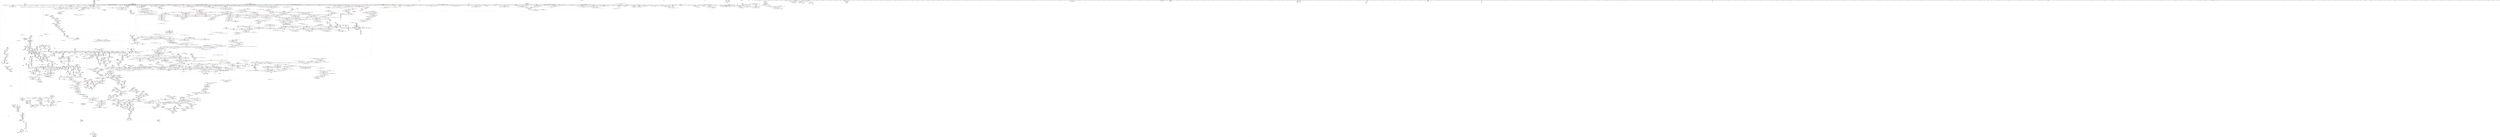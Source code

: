 digraph "SVFG" {
	label="SVFG";

	Node0x5593a0360780 [shape=record,color=grey,label="{NodeID: 0\nNullPtr}"];
	Node0x5593a0360780 -> Node0x5593a0bed5c0[style=solid];
	Node0x5593a0360780 -> Node0x5593a0bed6c0[style=solid];
	Node0x5593a0360780 -> Node0x5593a0bed790[style=solid];
	Node0x5593a0360780 -> Node0x5593a0bed860[style=solid];
	Node0x5593a0360780 -> Node0x5593a0bed930[style=solid];
	Node0x5593a0360780 -> Node0x5593a0beda00[style=solid];
	Node0x5593a0360780 -> Node0x5593a0bedad0[style=solid];
	Node0x5593a0360780 -> Node0x5593a0bedba0[style=solid];
	Node0x5593a0360780 -> Node0x5593a0bedc70[style=solid];
	Node0x5593a0360780 -> Node0x5593a0bedd40[style=solid];
	Node0x5593a0360780 -> Node0x5593a0bede10[style=solid];
	Node0x5593a0360780 -> Node0x5593a0bedee0[style=solid];
	Node0x5593a0360780 -> Node0x5593a0bedfb0[style=solid];
	Node0x5593a0360780 -> Node0x5593a0bee080[style=solid];
	Node0x5593a0360780 -> Node0x5593a0bee150[style=solid];
	Node0x5593a0360780 -> Node0x5593a0bee220[style=solid];
	Node0x5593a0360780 -> Node0x5593a0bee2f0[style=solid];
	Node0x5593a0360780 -> Node0x5593a0bee3c0[style=solid];
	Node0x5593a0360780 -> Node0x5593a0bee490[style=solid];
	Node0x5593a0360780 -> Node0x5593a0bee560[style=solid];
	Node0x5593a0360780 -> Node0x5593a0bee630[style=solid];
	Node0x5593a0360780 -> Node0x5593a0bee700[style=solid];
	Node0x5593a0360780 -> Node0x5593a0bee7d0[style=solid];
	Node0x5593a0360780 -> Node0x5593a0bee8a0[style=solid];
	Node0x5593a0360780 -> Node0x5593a0bee970[style=solid];
	Node0x5593a0360780 -> Node0x5593a0beea40[style=solid];
	Node0x5593a0360780 -> Node0x5593a0beeb10[style=solid];
	Node0x5593a0360780 -> Node0x5593a0beebe0[style=solid];
	Node0x5593a0360780 -> Node0x5593a0beecb0[style=solid];
	Node0x5593a0360780 -> Node0x5593a0beed80[style=solid];
	Node0x5593a0360780 -> Node0x5593a0beee50[style=solid];
	Node0x5593a0360780 -> Node0x5593a0beef20[style=solid];
	Node0x5593a0360780 -> Node0x5593a0beeff0[style=solid];
	Node0x5593a0360780 -> Node0x5593a0bef0c0[style=solid];
	Node0x5593a0360780 -> Node0x5593a0bef190[style=solid];
	Node0x5593a0360780 -> Node0x5593a0bef260[style=solid];
	Node0x5593a0360780 -> Node0x5593a0bef330[style=solid];
	Node0x5593a0360780 -> Node0x5593a0bef400[style=solid];
	Node0x5593a0360780 -> Node0x5593a0bef4d0[style=solid];
	Node0x5593a0360780 -> Node0x5593a0bef5a0[style=solid];
	Node0x5593a0360780 -> Node0x5593a0bef670[style=solid];
	Node0x5593a0360780 -> Node0x5593a0bef740[style=solid];
	Node0x5593a0360780 -> Node0x5593a0bef810[style=solid];
	Node0x5593a0360780 -> Node0x5593a0bef8e0[style=solid];
	Node0x5593a0360780 -> Node0x5593a0bef9b0[style=solid];
	Node0x5593a0360780 -> Node0x5593a0befa80[style=solid];
	Node0x5593a0360780 -> Node0x5593a0befb50[style=solid];
	Node0x5593a0360780 -> Node0x5593a0befc20[style=solid];
	Node0x5593a0360780 -> Node0x5593a0befcf0[style=solid];
	Node0x5593a0360780 -> Node0x5593a0befdc0[style=solid];
	Node0x5593a0360780 -> Node0x5593a0befe90[style=solid];
	Node0x5593a0360780 -> Node0x5593a0beff60[style=solid];
	Node0x5593a0360780 -> Node0x5593a0bf0030[style=solid];
	Node0x5593a0360780 -> Node0x5593a0bf0100[style=solid];
	Node0x5593a0360780 -> Node0x5593a0bf01d0[style=solid];
	Node0x5593a0360780 -> Node0x5593a0bf02a0[style=solid];
	Node0x5593a0360780 -> Node0x5593a0bf0370[style=solid];
	Node0x5593a0360780 -> Node0x5593a0bf0440[style=solid];
	Node0x5593a0360780 -> Node0x5593a0bf0510[style=solid];
	Node0x5593a0360780 -> Node0x5593a0bf05e0[style=solid];
	Node0x5593a0360780 -> Node0x5593a0bf06b0[style=solid];
	Node0x5593a0360780 -> Node0x5593a0bf0780[style=solid];
	Node0x5593a0360780 -> Node0x5593a0bf0850[style=solid];
	Node0x5593a0360780 -> Node0x5593a0bf0920[style=solid];
	Node0x5593a0360780 -> Node0x5593a0bf09f0[style=solid];
	Node0x5593a0360780 -> Node0x5593a0bf0ac0[style=solid];
	Node0x5593a0360780 -> Node0x5593a0bf0b90[style=solid];
	Node0x5593a0360780 -> Node0x5593a0bf0c60[style=solid];
	Node0x5593a0360780 -> Node0x5593a0bf0d30[style=solid];
	Node0x5593a0360780 -> Node0x5593a0bf0e00[style=solid];
	Node0x5593a0360780 -> Node0x5593a0bf0ed0[style=solid];
	Node0x5593a0360780 -> Node0x5593a0bf0fa0[style=solid];
	Node0x5593a0360780 -> Node0x5593a0bf1070[style=solid];
	Node0x5593a0360780 -> Node0x5593a0bf1140[style=solid];
	Node0x5593a0360780 -> Node0x5593a0bf1210[style=solid];
	Node0x5593a0360780 -> Node0x5593a0bf12e0[style=solid];
	Node0x5593a0360780 -> Node0x5593a0bf13b0[style=solid];
	Node0x5593a0360780 -> Node0x5593a0bf1480[style=solid];
	Node0x5593a0360780 -> Node0x5593a0bf1550[style=solid];
	Node0x5593a0360780 -> Node0x5593a0bf1620[style=solid];
	Node0x5593a0360780 -> Node0x5593a0bf16f0[style=solid];
	Node0x5593a0360780 -> Node0x5593a0bf17c0[style=solid];
	Node0x5593a0360780 -> Node0x5593a0bf1890[style=solid];
	Node0x5593a0360780 -> Node0x5593a0bfcd40[style=solid];
	Node0x5593a0360780 -> Node0x5593a0c00a60[style=solid];
	Node0x5593a0360780 -> Node0x5593a0c03090[style=solid];
	Node0x5593a0360780 -> Node0x5593a0c03160[style=solid];
	Node0x5593a0360780 -> Node0x5593a0c03230[style=solid];
	Node0x5593a0360780 -> Node0x5593a0c079b0[style=solid];
	Node0x5593a0360780 -> Node0x5593a0c4a400[style=solid];
	Node0x5593a0360780 -> Node0x55939eeb3b90[style=solid];
	Node0x5593a0360780 -> Node0x5593a0c89db0[style=solid];
	Node0x5593a0360780 -> Node0x5593a0c8a530[style=solid];
	Node0x5593a0360780 -> Node0x5593a0c8a830[style=solid];
	Node0x5593a0360780 -> Node0x5593a0c8ae30[style=solid];
	Node0x5593a0360780 -> Node0x5593a0c8b2b0[style=solid];
	Node0x5593a0360780 -> Node0x5593a0c8b430[style=solid];
	Node0x5593a0360780 -> Node0x5593a0c8ba30[style=solid];
	Node0x5593a0360780:s64 -> Node0x5593a0e36260[style=solid,color=red];
	Node0x5593a0360780:s64 -> Node0x5593a0e359a0[style=solid,color=red];
	Node0x5593a0bf9c90 [shape=record,color=red,label="{NodeID: 1550\n3076\<--3073\nthis1\<--this.addr\n_ZNK9__gnu_cxx13new_allocatorIiE8max_sizeEv\n}"];
	Node0x5593a0bd7dc0 [shape=record,color=green,label="{NodeID: 443\n2868\<--2869\n_ZSt3maxImERKT_S2_S2_\<--_ZSt3maxImERKT_S2_S2__field_insensitive\n}"];
	Node0x5593a0d74dd0 [shape=record,color=yellow,style=double,label="{NodeID: 4207\n11V_2 = CSCHI(MR_11V_1)\npts\{100000 100001 100002 \}\nCS[]|{<s0>5}}"];
	Node0x5593a0d74dd0:s0 -> Node0x5593a0d74c70[style=dashed,color=blue];
	Node0x5593a0c31200 [shape=record,color=black,label="{NodeID: 3100\nMR_566V_3 = PHI(MR_566V_4, MR_566V_2, MR_566V_4, )\npts\{20070000 \}\n}"];
	Node0x5593a0be7130 [shape=record,color=black,label="{NodeID: 886\n3416\<--3423\n_ZNKSt13move_iteratorIPiE4baseEv_ret\<--\n_ZNKSt13move_iteratorIPiE4baseEv\n|{<s0>295}}"];
	Node0x5593a0be7130:s0 -> Node0x5593a0e26070[style=solid,color=blue];
	Node0x5593a0e3e180 [shape=record,color=black,label="{NodeID: 4650\n2827 = PHI(2591, 2656, 2821, )\n0th arg _ZSt7forwardIRKiEOT_RNSt16remove_referenceIS2_E4typeE }"];
	Node0x5593a0e3e180 -> Node0x5593a0c4b100[style=solid];
	Node0x5593a0c1d990 [shape=record,color=red,label="{NodeID: 1329\n1460\<--1452\n\<--__n.addr\n_ZNSt16allocator_traitsISaIiEE10deallocateERS0_Pim\n|{<s0>117}}"];
	Node0x5593a0c1d990:s0 -> Node0x5593a0e2e630[style=solid,color=red];
	Node0x5593a0bcfe70 [shape=record,color=green,label="{NodeID: 222\n1307\<--1308\nthis.addr\<--this.addr_field_insensitive\n_ZN9__gnu_cxx13new_allocatorIiEC2Ev\n}"];
	Node0x5593a0bcfe70 -> Node0x5593a0c1caf0[style=solid];
	Node0x5593a0bcfe70 -> Node0x5593a0c033d0[style=solid];
	Node0x5593a0c051e0 [shape=record,color=blue,label="{NodeID: 1772\n1618\<--1617\nthis.addr\<--this\n_ZNSt8_Rb_treeINSt7__cxx1112basic_stringIcSt11char_traitsIcESaIcEEESt4pairIKS5_iESt10_Select1stIS8_ESt4lessIS5_ESaIS8_EE6_M_endEv\n}"];
	Node0x5593a0c051e0 -> Node0x5593a0c1e900[style=dashed];
	Node0x5593a0bf3d80 [shape=record,color=black,label="{NodeID: 665\n679\<--678\nidxprom17\<--\nmain\n}"];
	Node0x5593a0e2ab70 [shape=record,color=black,label="{NodeID: 4429\n2881 = PHI(3010, )\n}"];
	Node0x5593a0e2ab70 -> Node0x5593a0c86690[style=solid];
	Node0x5593a0c12600 [shape=record,color=purple,label="{NodeID: 1108\n2747\<--2745\n_M_end_of_storage\<--\n_ZNSt6vectorIiSaIiEE17_M_realloc_insertIJRKiEEEvN9__gnu_cxx17__normal_iteratorIPiS1_EEDpOT_\n}"];
	Node0x5593a0c12600 -> Node0x5593a0c26960[style=solid];
	Node0x5593a035e7c0 [shape=record,color=green,label="{NodeID: 1\n7\<--1\n__dso_handle\<--dummyObj\nGlob }"];
	Node0x5593a0bf9d60 [shape=record,color=red,label="{NodeID: 1551\n3088\<--3082\nthis1\<--this.addr\n_ZN9__gnu_cxx17__normal_iteratorIPiSt6vectorIiSaIiEEEC2ERKS1_\n}"];
	Node0x5593a0bf9d60 -> Node0x5593a0c137e0[style=solid];
	Node0x5593a0bd7ec0 [shape=record,color=green,label="{NodeID: 444\n2890\<--2891\n__lhs.addr\<--__lhs.addr_field_insensitive\n_ZN9__gnu_cxxmiIPiSt6vectorIiSaIiEEEENS_17__normal_iteratorIT_T0_E15difference_typeERKS8_SB_\n}"];
	Node0x5593a0bd7ec0 -> Node0x5593a0c27660[style=solid];
	Node0x5593a0bd7ec0 -> Node0x5593a0c4b5e0[style=solid];
	Node0x5593a0c31700 [shape=record,color=black,label="{NodeID: 3101\nMR_568V_3 = PHI(MR_568V_5, MR_568V_2, MR_568V_4, )\npts\{19930000 19930001 \}\n}"];
	Node0x5593a0be7200 [shape=record,color=purple,label="{NodeID: 887\n52\<--4\n\<--_Z2mpB5cxx11\n__cxx_global_var_init\n}"];
	Node0x5593a0e3e310 [shape=record,color=black,label="{NodeID: 4651\n1278 = PHI(1272, )\n0th arg _ZNSt12_Vector_baseIiSaIiEE12_Vector_implC2Ev }"];
	Node0x5593a0e3e310 -> Node0x5593a0c02fc0[style=solid];
	Node0x5593a0c1da60 [shape=record,color=red,label="{NodeID: 1330\n1478\<--1469\nthis1\<--this.addr\n_ZN9__gnu_cxx13new_allocatorIiE10deallocateEPim\n}"];
	Node0x5593a0bcff40 [shape=record,color=green,label="{NodeID: 223\n1316\<--1317\n__first.addr\<--__first.addr_field_insensitive\n_ZSt8_DestroyIPiiEvT_S1_RSaIT0_E\n}"];
	Node0x5593a0bcff40 -> Node0x5593a0c1cbc0[style=solid];
	Node0x5593a0bcff40 -> Node0x5593a0c034a0[style=solid];
	Node0x5593a0c052b0 [shape=record,color=blue,label="{NodeID: 1773\n1631\<--1629\nthis.addr\<--this\n_ZNKSt17_Rb_tree_iteratorISt4pairIKNSt7__cxx1112basic_stringIcSt11char_traitsIcESaIcEEEiEEeqERKS9_\n}"];
	Node0x5593a0c052b0 -> Node0x5593a0c1e9d0[style=dashed];
	Node0x5593a0bf3e50 [shape=record,color=black,label="{NodeID: 666\n685\<--684\nidxprom20\<--\nmain\n}"];
	Node0x5593a0e2acb0 [shape=record,color=black,label="{NodeID: 4430\n2897 = PHI(2986, )\n}"];
	Node0x5593a0e2acb0 -> Node0x5593a0c27800[style=solid];
	Node0x5593a0d36f30 [shape=record,color=yellow,style=double,label="{NodeID: 3323\n648V_1 = ENCHI(MR_648V_0)\npts\{27900000 \}\nFun[_ZNSt6vectorIiSaIiEE3endEv]|{<s0>250}}"];
	Node0x5593a0d36f30:s0 -> Node0x5593a0c4c960[style=dashed,color=red];
	Node0x5593a0c126d0 [shape=record,color=purple,label="{NodeID: 1109\n2750\<--2749\n_M_impl33\<--\n_ZNSt6vectorIiSaIiEE17_M_realloc_insertIJRKiEEEvN9__gnu_cxx17__normal_iteratorIPiS1_EEDpOT_\n}"];
	Node0x5593a0b617d0 [shape=record,color=green,label="{NodeID: 2\n12\<--1\n\<--dummyObj\nCan only get source location for instruction, argument, global var or function.}"];
	Node0x5593a0bf9e30 [shape=record,color=red,label="{NodeID: 1552\n3090\<--3084\n\<--__i.addr\n_ZN9__gnu_cxx17__normal_iteratorIPiSt6vectorIiSaIiEEEC2ERKS1_\n}"];
	Node0x5593a0bf9e30 -> Node0x5593a0bf9f00[style=solid];
	Node0x5593a0bd7f90 [shape=record,color=green,label="{NodeID: 445\n2892\<--2893\n__rhs.addr\<--__rhs.addr_field_insensitive\n_ZN9__gnu_cxxmiIPiSt6vectorIiSaIiEEEENS_17__normal_iteratorIT_T0_E15difference_typeERKS8_SB_\n}"];
	Node0x5593a0bd7f90 -> Node0x5593a0c27730[style=solid];
	Node0x5593a0bd7f90 -> Node0x5593a0c4b6b0[style=solid];
	Node0x5593a0be72d0 [shape=record,color=purple,label="{NodeID: 888\n89\<--8\n\<--e\n__cxx_global_var_init.1\n}"];
	Node0x5593a0be72d0 -> Node0x5593a0c860f0[style=solid];
	Node0x5593a0e3e420 [shape=record,color=black,label="{NodeID: 4652\n3323 = PHI(3282, 3290, )\n0th arg _ZSt12__miter_baseIPiEDTcl12__miter_basecldtfp_4baseEEESt13move_iteratorIT_E }"];
	Node0x5593a0e3e420 -> Node0x5593a0c4e360[style=solid];
	Node0x5593a0d49390 [shape=record,color=yellow,style=double,label="{NodeID: 3545\n121V_1 = ENCHI(MR_121V_0)\npts\{13 186 \}\nFun[_ZSt9make_pairIRPcRiESt4pairINSt17__decay_and_stripIT_E6__typeENS4_IT0_E6__typeEEOS5_OS8_]|{<s0>44|<s1>44}}"];
	Node0x5593a0d49390:s0 -> Node0x5593a0c36280[style=dashed,color=red];
	Node0x5593a0d49390:s1 -> Node0x5593a0c36390[style=dashed,color=red];
	Node0x5593a0c1db30 [shape=record,color=red,label="{NodeID: 1331\n1479\<--1471\n\<--__p.addr\n_ZN9__gnu_cxx13new_allocatorIiE10deallocateEPim\n}"];
	Node0x5593a0c1db30 -> Node0x5593a0bf63b0[style=solid];
	Node0x5593a0bd0010 [shape=record,color=green,label="{NodeID: 224\n1318\<--1319\n__last.addr\<--__last.addr_field_insensitive\n_ZSt8_DestroyIPiiEvT_S1_RSaIT0_E\n}"];
	Node0x5593a0bd0010 -> Node0x5593a0c1cc90[style=solid];
	Node0x5593a0bd0010 -> Node0x5593a0c03570[style=solid];
	Node0x5593a0c05380 [shape=record,color=blue,label="{NodeID: 1774\n1633\<--1630\n__x.addr\<--__x\n_ZNKSt17_Rb_tree_iteratorISt4pairIKNSt7__cxx1112basic_stringIcSt11char_traitsIcESaIcEEEiEEeqERKS9_\n}"];
	Node0x5593a0c05380 -> Node0x5593a0c1eaa0[style=dashed];
	Node0x5593a0bf3f20 [shape=record,color=black,label="{NodeID: 667\n747\<--746\n\<--this1\n_ZNSt6vectorIiSaIiEE9push_backERKi\n}"];
	Node0x5593a0bf3f20 -> Node0x5593a0c0b030[style=solid];
	Node0x5593a0bf3f20 -> Node0x5593a0c0b100[style=solid];
	Node0x5593a0e2adf0 [shape=record,color=black,label="{NodeID: 4431\n2900 = PHI(2986, )\n}"];
	Node0x5593a0e2adf0 -> Node0x5593a0c278d0[style=solid];
	Node0x5593a0d37010 [shape=record,color=yellow,style=double,label="{NodeID: 3324\n101V_1 = ENCHI(MR_101V_0)\npts\{427 \}\nFun[_ZNSt3mapINSt7__cxx1112basic_stringIcSt11char_traitsIcESaIcEEEiSt4lessIS5_ESaISt4pairIKS5_iEEE6insertIS8_IPciEEENSt9enable_ifIXsr16is_constructibleISA_T_EE5valueES8_ISt17_Rb_tree_iteratorISA_EbEE4typeEOSH_]}"];
	Node0x5593a0d37010 -> Node0x5593a0c17810[style=dashed];
	Node0x5593a0c127a0 [shape=record,color=purple,label="{NodeID: 1110\n2751\<--2749\n_M_start34\<--\n_ZNSt6vectorIiSaIiEE17_M_realloc_insertIJRKiEEEvN9__gnu_cxx17__normal_iteratorIPiS1_EEDpOT_\n}"];
	Node0x5593a0c127a0 -> Node0x5593a0c26a30[style=solid];
	Node0x5593a0bc73f0 [shape=record,color=green,label="{NodeID: 3\n19\<--1\n.str\<--dummyObj\nGlob }"];
	Node0x5593a0bf9f00 [shape=record,color=red,label="{NodeID: 1553\n3091\<--3090\n\<--\n_ZN9__gnu_cxx17__normal_iteratorIPiSt6vectorIiSaIiEEEC2ERKS1_\n}"];
	Node0x5593a0bf9f00 -> Node0x5593a0c4c960[style=solid];
	Node0x5593a0bd8060 [shape=record,color=green,label="{NodeID: 446\n2909\<--2910\nretval\<--retval_field_insensitive\n_ZNSt6vectorIiSaIiEE5beginEv\n|{|<s1>263}}"];
	Node0x5593a0bd8060 -> Node0x5593a0c12fc0[style=solid];
	Node0x5593a0bd8060:s1 -> Node0x5593a0e36a50[style=solid,color=red];
	Node0x5593a0be73a0 [shape=record,color=purple,label="{NodeID: 889\n96\<--8\n\<--e\n__cxx_global_var_init.1\n}"];
	Node0x5593a0e3e570 [shape=record,color=black,label="{NodeID: 4653\n1683 = PHI(1539, 2073, 2123, )\n0th arg _ZNSt8_Rb_treeINSt7__cxx1112basic_stringIcSt11char_traitsIcESaIcEEESt4pairIKS5_iESt10_Select1stIS8_ESt4lessIS5_ESaIS8_EE6_S_keyEPKSt18_Rb_tree_node_base }"];
	Node0x5593a0e3e570 -> Node0x5593a0c05790[style=solid];
	Node0x5593a0c1dc00 [shape=record,color=red,label="{NodeID: 1332\n1488\<--1485\nthis1\<--this.addr\n_ZNSaIiED2Ev\n}"];
	Node0x5593a0c1dc00 -> Node0x5593a0bf6480[style=solid];
	Node0x5593a0bd00e0 [shape=record,color=green,label="{NodeID: 225\n1320\<--1321\n.addr\<--.addr_field_insensitive\n_ZSt8_DestroyIPiiEvT_S1_RSaIT0_E\n}"];
	Node0x5593a0bd00e0 -> Node0x5593a0c03640[style=solid];
	Node0x5593a0c05450 [shape=record,color=blue,label="{NodeID: 1775\n1649\<--1646\nthis.addr\<--this\n_ZNSt8_Rb_treeINSt7__cxx1112basic_stringIcSt11char_traitsIcESaIcEEESt4pairIKS5_iESt10_Select1stIS8_ESt4lessIS5_ESaIS8_EE3endEv\n}"];
	Node0x5593a0c05450 -> Node0x5593a0c1ed10[style=dashed];
	Node0x5593a0bf3ff0 [shape=record,color=black,label="{NodeID: 668\n751\<--746\n\<--this1\n_ZNSt6vectorIiSaIiEE9push_backERKi\n}"];
	Node0x5593a0bf3ff0 -> Node0x5593a0c0b1d0[style=solid];
	Node0x5593a0bf3ff0 -> Node0x5593a0c0b2a0[style=solid];
	Node0x5593a0e2af30 [shape=record,color=black,label="{NodeID: 4432\n2938 = PHI(3094, )\n}"];
	Node0x5593a0e2af30 -> Node0x55939eeb3b90[style=solid];
	Node0x5593a0c12870 [shape=record,color=purple,label="{NodeID: 1111\n2760\<--2759\n_M_impl35\<--\n_ZNSt6vectorIiSaIiEE17_M_realloc_insertIJRKiEEEvN9__gnu_cxx17__normal_iteratorIPiS1_EEDpOT_\n}"];
	Node0x5593a0bc7730 [shape=record,color=green,label="{NodeID: 4\n21\<--1\n.str.2\<--dummyObj\nGlob }"];
	Node0x5593a0bf9fd0 [shape=record,color=red,label="{NodeID: 1554\n3103\<--3097\n\<--__a.addr\n_ZNSt16allocator_traitsISaIiEE8allocateERS0_m\n}"];
	Node0x5593a0bf9fd0 -> Node0x5593a0be54c0[style=solid];
	Node0x5593a0bd8130 [shape=record,color=green,label="{NodeID: 447\n2911\<--2912\nthis.addr\<--this.addr_field_insensitive\n_ZNSt6vectorIiSaIiEE5beginEv\n}"];
	Node0x5593a0bd8130 -> Node0x5593a0c279a0[style=solid];
	Node0x5593a0bd8130 -> Node0x5593a0c4b780[style=solid];
	Node0x5593a0d75280 [shape=record,color=yellow,style=double,label="{NodeID: 4211\n2V_2 = CSCHI(MR_2V_1)\npts\{60000 60001 60002 60003 60004 \}\nCS[]|{<s0>299}}"];
	Node0x5593a0d75280:s0 -> Node0x5593a0d786e0[style=dashed,color=blue];
	Node0x5593a0c32600 [shape=record,color=black,label="{NodeID: 3104\nMR_125V_4 = PHI(MR_125V_6, MR_125V_3, )\npts\{18 \}\n|{|<s3>60}}"];
	Node0x5593a0c32600 -> Node0x5593a0c15ee0[style=dashed];
	Node0x5593a0c32600 -> Node0x5593a0d03f30[style=dashed];
	Node0x5593a0c32600 -> Node0x5593a0c32600[style=dashed];
	Node0x5593a0c32600:s3 -> Node0x5593a0cf3c20[style=dashed,color=red];
	Node0x5593a0be7470 [shape=record,color=purple,label="{NodeID: 890\n97\<--8\n\<--e\n__cxx_global_var_init.1\n}"];
	Node0x5593a0be7470 -> Node0x5593a0c8b130[style=solid];
	Node0x5593a0e3e700 [shape=record,color=black,label="{NodeID: 4654\n940 = PHI(916, 950, 2562, )\n0th arg _ZNSt8_Rb_treeINSt7__cxx1112basic_stringIcSt11char_traitsIcESaIcEEESt4pairIKS5_iESt10_Select1stIS8_ESt4lessIS5_ESaIS8_EE8_M_eraseEPSt13_Rb_tree_nodeIS8_E }"];
	Node0x5593a0e3e700 -> Node0x5593a0c01010[style=solid];
	Node0x5593a0d495b0 [shape=record,color=yellow,style=double,label="{NodeID: 3547\n551V_1 = ENCHI(MR_551V_0)\npts\{1993 \}\nFun[_ZNSt8_Rb_treeINSt7__cxx1112basic_stringIcSt11char_traitsIcESaIcEEESt4pairIKS5_iESt10_Select1stIS8_ESt4lessIS5_ESaIS8_EE24_M_get_insert_unique_posERS7_]}"];
	Node0x5593a0d495b0 -> Node0x5593a0c21820[style=dashed];
	Node0x5593a0c1dcd0 [shape=record,color=red,label="{NodeID: 1333\n1499\<--1496\nthis1\<--this.addr\n_ZN9__gnu_cxx13new_allocatorIiED2Ev\n}"];
	Node0x5593a0bd01b0 [shape=record,color=green,label="{NodeID: 226\n1328\<--1329\n_ZSt8_DestroyIPiEvT_S1_\<--_ZSt8_DestroyIPiEvT_S1__field_insensitive\n}"];
	Node0x5593a0c05520 [shape=record,color=blue,label="{NodeID: 1776\n1666\<--1663\nthis.addr\<--this\n_ZNKSt4lessINSt7__cxx1112basic_stringIcSt11char_traitsIcESaIcEEEEclERKS5_S8_\n}"];
	Node0x5593a0c05520 -> Node0x5593a0c1eeb0[style=dashed];
	Node0x5593a0bf40c0 [shape=record,color=black,label="{NodeID: 669\n757\<--746\n\<--this1\n_ZNSt6vectorIiSaIiEE9push_backERKi\n}"];
	Node0x5593a0bf40c0 -> Node0x5593a0c0b370[style=solid];
	Node0x5593a0e2b070 [shape=record,color=black,label="{NodeID: 4433\n2967 = PHI(3174, )\n}"];
	Node0x5593a0e2b070 -> Node0x5593a0c4bd30[style=solid];
	Node0x5593a0c12940 [shape=record,color=purple,label="{NodeID: 1112\n2761\<--2759\n_M_start36\<--\n_ZNSt6vectorIiSaIiEE17_M_realloc_insertIJRKiEEEvN9__gnu_cxx17__normal_iteratorIPiS1_EEDpOT_\n}"];
	Node0x5593a0c12940 -> Node0x5593a0c4aa80[style=solid];
	Node0x5593a0bc77f0 [shape=record,color=green,label="{NodeID: 5\n23\<--1\nstdin\<--dummyObj\nGlob }"];
	Node0x5593a0bfa0a0 [shape=record,color=red,label="{NodeID: 1555\n3105\<--3099\n\<--__n.addr\n_ZNSt16allocator_traitsISaIiEE8allocateERS0_m\n|{<s0>272}}"];
	Node0x5593a0bfa0a0:s0 -> Node0x5593a0e35860[style=solid,color=red];
	Node0x5593a0bd8200 [shape=record,color=green,label="{NodeID: 448\n2925\<--2926\nthis.addr\<--this.addr_field_insensitive\n_ZNSt12_Vector_baseIiSaIiEE11_M_allocateEm\n}"];
	Node0x5593a0bd8200 -> Node0x5593a0c27b40[style=solid];
	Node0x5593a0bd8200 -> Node0x5593a0c4b850[style=solid];
	Node0x5593a0d753e0 [shape=record,color=yellow,style=double,label="{NodeID: 4212\n2V_2 = CSCHI(MR_2V_1)\npts\{60000 60001 60002 60003 60004 \}\nCS[]|{<s0>1}}"];
	Node0x5593a0d753e0:s0 -> Node0x5593a0d75280[style=dashed,color=blue];
	Node0x5593a0be7540 [shape=record,color=purple,label="{NodeID: 891\n126\<--8\n\<--e\n__cxx_global_array_dtor\n}"];
	Node0x5593a0e3e8c0 [shape=record,color=black,label="{NodeID: 4655\n941 = PHI(917, 957, 2563, )\n1st arg _ZNSt8_Rb_treeINSt7__cxx1112basic_stringIcSt11char_traitsIcESaIcEEESt4pairIKS5_iESt10_Select1stIS8_ESt4lessIS5_ESaIS8_EE8_M_eraseEPSt13_Rb_tree_nodeIS8_E }"];
	Node0x5593a0e3e8c0 -> Node0x5593a0c010e0[style=solid];
	Node0x5593a0c1dda0 [shape=record,color=red,label="{NodeID: 1334\n1516\<--1506\nthis1\<--this.addr\n_ZNSt8_Rb_treeINSt7__cxx1112basic_stringIcSt11char_traitsIcESaIcEEESt4pairIKS5_iESt10_Select1stIS8_ESt4lessIS5_ESaIS8_EE4findERS7_\n|{|<s1>120|<s2>121|<s3>122|<s4>123|<s5>127}}"];
	Node0x5593a0c1dda0 -> Node0x5593a0c0df50[style=solid];
	Node0x5593a0c1dda0:s1 -> Node0x5593a0e36fd0[style=solid,color=red];
	Node0x5593a0c1dda0:s2 -> Node0x5593a0e2e250[style=solid,color=red];
	Node0x5593a0c1dda0:s3 -> Node0x5593a0e3fea0[style=solid,color=red];
	Node0x5593a0c1dda0:s4 -> Node0x5593a0e3bbf0[style=solid,color=red];
	Node0x5593a0c1dda0:s5 -> Node0x5593a0e3bbf0[style=solid,color=red];
	Node0x5593a0bd02b0 [shape=record,color=green,label="{NodeID: 227\n1333\<--1334\nthis.addr\<--this.addr_field_insensitive\n_ZNSt12_Vector_baseIiSaIiEE19_M_get_Tp_allocatorEv\n}"];
	Node0x5593a0bd02b0 -> Node0x5593a0c1cd60[style=solid];
	Node0x5593a0bd02b0 -> Node0x5593a0c03710[style=solid];
	Node0x5593a0c055f0 [shape=record,color=blue,label="{NodeID: 1777\n1668\<--1664\n__x.addr\<--__x\n_ZNKSt4lessINSt7__cxx1112basic_stringIcSt11char_traitsIcESaIcEEEEclERKS5_S8_\n}"];
	Node0x5593a0c055f0 -> Node0x5593a0c1ef80[style=dashed];
	Node0x5593a0bf4190 [shape=record,color=black,label="{NodeID: 670\n760\<--746\n\<--this1\n_ZNSt6vectorIiSaIiEE9push_backERKi\n}"];
	Node0x5593a0bf4190 -> Node0x5593a0c0b440[style=solid];
	Node0x5593a0bf4190 -> Node0x5593a0c0b510[style=solid];
	Node0x5593a0e2b1b0 [shape=record,color=black,label="{NodeID: 4434\n2973 = PHI(3174, )\n}"];
	Node0x5593a0e2b1b0 -> Node0x5593a0c4be00[style=solid];
	Node0x5593a0c12a10 [shape=record,color=purple,label="{NodeID: 1113\n2765\<--2764\n_M_impl37\<--\n_ZNSt6vectorIiSaIiEE17_M_realloc_insertIJRKiEEEvN9__gnu_cxx17__normal_iteratorIPiS1_EEDpOT_\n}"];
	Node0x5593a0bc78b0 [shape=record,color=green,label="{NodeID: 6\n24\<--1\n.str.3\<--dummyObj\nGlob }"];
	Node0x5593a0bfa170 [shape=record,color=red,label="{NodeID: 1556\n3123\<--3114\nthis1\<--this.addr\n_ZN9__gnu_cxx13new_allocatorIiE8allocateEmPKv\n|{<s0>273}}"];
	Node0x5593a0bfa170:s0 -> Node0x5593a0e3a700[style=solid,color=red];
	Node0x5593a0bd82d0 [shape=record,color=green,label="{NodeID: 449\n2927\<--2928\n__n.addr\<--__n.addr_field_insensitive\n_ZNSt12_Vector_baseIiSaIiEE11_M_allocateEm\n}"];
	Node0x5593a0bd82d0 -> Node0x5593a0c27c10[style=solid];
	Node0x5593a0bd82d0 -> Node0x5593a0c27ce0[style=solid];
	Node0x5593a0bd82d0 -> Node0x5593a0c4b920[style=solid];
	Node0x5593a0be7610 [shape=record,color=purple,label="{NodeID: 892\n127\<--8\n\<--e\n__cxx_global_array_dtor\n}"];
	Node0x5593a0be7610 -> Node0x55939eeb3710[style=solid];
	Node0x5593a0e3ea80 [shape=record,color=black,label="{NodeID: 4656\n908 = PHI(77, )\n0th arg _ZNSt8_Rb_treeINSt7__cxx1112basic_stringIcSt11char_traitsIcESaIcEEESt4pairIKS5_iESt10_Select1stIS8_ESt4lessIS5_ESaIS8_EED2Ev }"];
	Node0x5593a0e3ea80 -> Node0x5593a0c00da0[style=solid];
	Node0x5593a0c1de70 [shape=record,color=red,label="{NodeID: 1335\n1521\<--1508\n\<--__k.addr\n_ZNSt8_Rb_treeINSt7__cxx1112basic_stringIcSt11char_traitsIcESaIcEEESt4pairIKS5_iESt10_Select1stIS8_ESt4lessIS5_ESaIS8_EE4findERS7_\n|{<s0>122}}"];
	Node0x5593a0c1de70:s0 -> Node0x5593a0e40260[style=solid,color=red];
	Node0x5593a0bd0380 [shape=record,color=green,label="{NodeID: 228\n1342\<--1343\nthis.addr\<--this.addr_field_insensitive\n_ZNSt12_Vector_baseIiSaIiEED2Ev\n}"];
	Node0x5593a0bd0380 -> Node0x5593a0c1ce30[style=solid];
	Node0x5593a0bd0380 -> Node0x5593a0c037e0[style=solid];
	Node0x5593a0c056c0 [shape=record,color=blue,label="{NodeID: 1778\n1670\<--1665\n__y.addr\<--__y\n_ZNKSt4lessINSt7__cxx1112basic_stringIcSt11char_traitsIcESaIcEEEEclERKS5_S8_\n}"];
	Node0x5593a0c056c0 -> Node0x5593a0c1f050[style=dashed];
	Node0x5593a0bf4260 [shape=record,color=black,label="{NodeID: 671\n768\<--746\n\<--this1\n_ZNSt6vectorIiSaIiEE9push_backERKi\n}"];
	Node0x5593a0bf4260 -> Node0x5593a0c0b5e0[style=solid];
	Node0x5593a0bf4260 -> Node0x5593a0c0b6b0[style=solid];
	Node0x5593a0e2b2f0 [shape=record,color=black,label="{NodeID: 4435\n2982 = PHI(3136, )\n}"];
	Node0x5593a0e2b2f0 -> Node0x5593a0be4bd0[style=solid];
	Node0x5593a0c12ae0 [shape=record,color=purple,label="{NodeID: 1114\n2766\<--2764\n_M_finish38\<--\n_ZNSt6vectorIiSaIiEE17_M_realloc_insertIJRKiEEEvN9__gnu_cxx17__normal_iteratorIPiS1_EEDpOT_\n}"];
	Node0x5593a0c12ae0 -> Node0x5593a0c4ab50[style=solid];
	Node0x5593a0bc8190 [shape=record,color=green,label="{NodeID: 7\n26\<--1\n.str.4\<--dummyObj\nGlob }"];
	Node0x5593a0bfa240 [shape=record,color=red,label="{NodeID: 1557\n3124\<--3116\n\<--__n.addr\n_ZN9__gnu_cxx13new_allocatorIiE8allocateEmPKv\n}"];
	Node0x5593a0bfa240 -> Node0x5593a0c89c30[style=solid];
	Node0x5593a0bd83a0 [shape=record,color=green,label="{NodeID: 450\n2939\<--2940\n_ZNSt16allocator_traitsISaIiEE8allocateERS0_m\<--_ZNSt16allocator_traitsISaIiEE8allocateERS0_m_field_insensitive\n}"];
	Node0x5593a0c33500 [shape=record,color=black,label="{NodeID: 3107\nMR_410V_3 = PHI(MR_410V_4, MR_410V_2, )\npts\{1999 \}\n|{|<s6>176|<s7>180}}"];
	Node0x5593a0c33500 -> Node0x5593a0c210d0[style=dashed];
	Node0x5593a0c33500 -> Node0x5593a0c211a0[style=dashed];
	Node0x5593a0c33500 -> Node0x5593a0c21270[style=dashed];
	Node0x5593a0c33500 -> Node0x5593a0c21340[style=dashed];
	Node0x5593a0c33500 -> Node0x5593a0c21410[style=dashed];
	Node0x5593a0c33500 -> Node0x5593a0c07810[style=dashed];
	Node0x5593a0c33500:s6 -> Node0x5593a0d34a90[style=dashed,color=red];
	Node0x5593a0c33500:s7 -> Node0x5593a0d34a90[style=dashed,color=red];
	Node0x5593a0be76e0 [shape=record,color=purple,label="{NodeID: 893\n134\<--8\n\<--e\n__cxx_global_array_dtor\n}"];
	Node0x5593a0be76e0 -> Node0x5593a0c89f30[style=solid];
	Node0x5593a0e3eb90 [shape=record,color=black,label="{NodeID: 4657\n60 = PHI(4, )\n0th arg _ZNSt3mapINSt7__cxx1112basic_stringIcSt11char_traitsIcESaIcEEEiSt4lessIS5_ESaISt4pairIKS5_iEEEC2Ev }"];
	Node0x5593a0e3eb90 -> Node0x5593a0bfce40[style=solid];
	Node0x5593a0c1df40 [shape=record,color=red,label="{NodeID: 1336\n1537\<--1508\n\<--__k.addr\n_ZNSt8_Rb_treeINSt7__cxx1112basic_stringIcSt11char_traitsIcESaIcEEESt4pairIKS5_iESt10_Select1stIS8_ESt4lessIS5_ESaIS8_EE4findERS7_\n|{<s0>126}}"];
	Node0x5593a0c1df40:s0 -> Node0x5593a0e3dae0[style=solid,color=red];
	Node0x5593a0bd8ac0 [shape=record,color=green,label="{NodeID: 229\n1344\<--1345\nexn.slot\<--exn.slot_field_insensitive\n_ZNSt12_Vector_baseIiSaIiEED2Ev\n}"];
	Node0x5593a0bd8ac0 -> Node0x5593a0c1cf00[style=solid];
	Node0x5593a0bd8ac0 -> Node0x5593a0c038b0[style=solid];
	Node0x5593a0c05790 [shape=record,color=blue,label="{NodeID: 1779\n1684\<--1683\n__x.addr\<--__x\n_ZNSt8_Rb_treeINSt7__cxx1112basic_stringIcSt11char_traitsIcESaIcEEESt4pairIKS5_iESt10_Select1stIS8_ESt4lessIS5_ESaIS8_EE6_S_keyEPKSt18_Rb_tree_node_base\n}"];
	Node0x5593a0c05790 -> Node0x5593a0c1f120[style=dashed];
	Node0x5593a0bf4330 [shape=record,color=black,label="{NodeID: 672\n759\<--758\n\<--_M_impl3\n_ZNSt6vectorIiSaIiEE9push_backERKi\n|{<s0>65}}"];
	Node0x5593a0bf4330:s0 -> Node0x5593a0e33730[style=solid,color=red];
	Node0x5593a0e2b430 [shape=record,color=black,label="{NodeID: 4436\n3017 = PHI(3062, )\n|{<s0>270}}"];
	Node0x5593a0e2b430:s0 -> Node0x5593a0e32d30[style=solid,color=red];
	Node0x5593a0d374d0 [shape=record,color=yellow,style=double,label="{NodeID: 3329\n111V_1 = ENCHI(MR_111V_0)\npts\{2060000 2060001 \}\nFun[_ZNSt3mapINSt7__cxx1112basic_stringIcSt11char_traitsIcESaIcEEEiSt4lessIS5_ESaISt4pairIKS5_iEEE6insertIS8_IPciEEENSt9enable_ifIXsr16is_constructibleISA_T_EE5valueES8_ISt17_Rb_tree_iteratorISA_EbEE4typeEOSH_]|{<s0>41}}"];
	Node0x5593a0d374d0:s0 -> Node0x5593a0d437d0[style=dashed,color=red];
	Node0x5593a0c12bb0 [shape=record,color=purple,label="{NodeID: 1115\n2772\<--2771\n_M_impl40\<--\n_ZNSt6vectorIiSaIiEE17_M_realloc_insertIJRKiEEEvN9__gnu_cxx17__normal_iteratorIPiS1_EEDpOT_\n}"];
	Node0x5593a0bc8220 [shape=record,color=green,label="{NodeID: 8\n28\<--1\nstdout\<--dummyObj\nGlob }"];
	Node0x5593a0bfa310 [shape=record,color=red,label="{NodeID: 1558\n3130\<--3116\n\<--__n.addr\n_ZN9__gnu_cxx13new_allocatorIiE8allocateEmPKv\n}"];
	Node0x5593a0bfa310 -> Node0x5593a0c87830[style=solid];
	Node0x5593a0bd84a0 [shape=record,color=green,label="{NodeID: 451\n2950\<--2951\n__first.addr\<--__first.addr_field_insensitive\n_ZSt34__uninitialized_move_if_noexcept_aIPiS0_SaIiEET0_T_S3_S2_RT1_\n}"];
	Node0x5593a0bd84a0 -> Node0x5593a0c27db0[style=solid];
	Node0x5593a0bd84a0 -> Node0x5593a0c4b9f0[style=solid];
	Node0x5593a0d75800 [shape=record,color=yellow,style=double,label="{NodeID: 4215\n27V_2 = CSCHI(MR_27V_1)\npts\{100001 \}\nCS[]|{<s0>32}}"];
	Node0x5593a0d75800:s0 -> Node0x5593a0d09430[style=dashed,color=blue];
	Node0x5593a0c33a00 [shape=record,color=black,label="{NodeID: 3108\nMR_558V_3 = PHI(MR_558V_4, MR_558V_2, )\npts\{2001 \}\n|{|<s2>176|<s3>180}}"];
	Node0x5593a0c33a00 -> Node0x5593a0c214e0[style=dashed];
	Node0x5593a0c33a00 -> Node0x5593a0c07670[style=dashed];
	Node0x5593a0c33a00:s2 -> Node0x5593a0d35000[style=dashed,color=red];
	Node0x5593a0c33a00:s3 -> Node0x5593a0d35000[style=dashed,color=red];
	Node0x5593a0be77b0 [shape=record,color=purple,label="{NodeID: 894\n288\<--8\narrayidx\<--e\n_Z3getPc\n|{<s0>32}}"];
	Node0x5593a0be77b0:s0 -> Node0x5593a0e38910[style=solid,color=red];
	Node0x5593a0e3eca0 [shape=record,color=black,label="{NodeID: 4658\n454 = PHI(185, )\n0th arg _ZSt9make_pairIRPcRiESt4pairINSt17__decay_and_stripIT_E6__typeENS4_IT0_E6__typeEEOS5_OS8_ }"];
	Node0x5593a0e3eca0 -> Node0x5593a0bfedf0[style=solid];
	Node0x5593a0c1e010 [shape=record,color=red,label="{NodeID: 1337\n1539\<--1538\n\<--_M_node\n_ZNSt8_Rb_treeINSt7__cxx1112basic_stringIcSt11char_traitsIcESaIcEEESt4pairIKS5_iESt10_Select1stIS8_ESt4lessIS5_ESaIS8_EE4findERS7_\n|{<s0>125}}"];
	Node0x5593a0c1e010:s0 -> Node0x5593a0e3e570[style=solid,color=red];
	Node0x5593a0bd8b90 [shape=record,color=green,label="{NodeID: 230\n1346\<--1347\nehselector.slot\<--ehselector.slot_field_insensitive\n_ZNSt12_Vector_baseIiSaIiEED2Ev\n}"];
	Node0x5593a0bd8b90 -> Node0x5593a0c03980[style=solid];
	Node0x5593a0c05860 [shape=record,color=blue,label="{NodeID: 1780\n1704\<--1703\n__x.addr\<--__x\n_ZNSt8_Rb_treeINSt7__cxx1112basic_stringIcSt11char_traitsIcESaIcEEESt4pairIKS5_iESt10_Select1stIS8_ESt4lessIS5_ESaIS8_EE6_S_keyEPKSt13_Rb_tree_nodeIS8_E\n}"];
	Node0x5593a0c05860 -> Node0x5593a0c1f1f0[style=dashed];
	Node0x5593a0bf4400 [shape=record,color=black,label="{NodeID: 673\n815\<--814\n\<--this1\n_ZNSt8_Rb_treeINSt7__cxx1112basic_stringIcSt11char_traitsIcESaIcEEESt4pairIKS5_iESt10_Select1stIS8_ESt4lessIS5_ESaIS8_EE13_Rb_tree_implISC_Lb1EEC2Ev\n|{<s0>69}}"];
	Node0x5593a0bf4400:s0 -> Node0x5593a0e31ff0[style=solid,color=red];
	Node0x5593a0e2b570 [shape=record,color=black,label="{NodeID: 4437\n3020 = PHI(3051, )\n}"];
	Node0x5593a0e2b570 -> Node0x5593a0be4f10[style=solid];
	Node0x5593a0d375b0 [shape=record,color=yellow,style=double,label="{NodeID: 3330\n113V_1 = ENCHI(MR_113V_0)\npts\{60001 60002 60003 60004 23100008 \}\nFun[_ZNSt3mapINSt7__cxx1112basic_stringIcSt11char_traitsIcESaIcEEEiSt4lessIS5_ESaISt4pairIKS5_iEEE6insertIS8_IPciEEENSt9enable_ifIXsr16is_constructibleISA_T_EE5valueES8_ISt17_Rb_tree_iteratorISA_EbEE4typeEOSH_]|{<s0>41|<s1>41|<s2>41|<s3>41}}"];
	Node0x5593a0d375b0:s0 -> Node0x5593a0d43180[style=dashed,color=red];
	Node0x5593a0d375b0:s1 -> Node0x5593a0d43610[style=dashed,color=red];
	Node0x5593a0d375b0:s2 -> Node0x5593a0d436f0[style=dashed,color=red];
	Node0x5593a0d375b0:s3 -> Node0x5593a0d440c0[style=dashed,color=red];
	Node0x5593a0c12c80 [shape=record,color=purple,label="{NodeID: 1116\n2773\<--2771\n_M_end_of_storage41\<--\n_ZNSt6vectorIiSaIiEE17_M_realloc_insertIJRKiEEEvN9__gnu_cxx17__normal_iteratorIPiS1_EEDpOT_\n}"];
	Node0x5593a0c12c80 -> Node0x5593a0c4ac20[style=solid];
	Node0x5593a0bc82b0 [shape=record,color=green,label="{NodeID: 9\n29\<--1\n.str.5\<--dummyObj\nGlob }"];
	Node0x5593a0bfa3e0 [shape=record,color=red,label="{NodeID: 1559\n3165\<--3145\n\<--__result.addr\n_ZSt22__uninitialized_copy_aISt13move_iteratorIPiES1_iET0_T_S4_S3_RSaIT1_E\n|{<s0>278}}"];
	Node0x5593a0bfa3e0:s0 -> Node0x5593a0e3acd0[style=solid,color=red];
	Node0x5593a0bd8570 [shape=record,color=green,label="{NodeID: 452\n2952\<--2953\n__last.addr\<--__last.addr_field_insensitive\n_ZSt34__uninitialized_move_if_noexcept_aIPiS0_SaIiEET0_T_S3_S2_RT1_\n}"];
	Node0x5593a0bd8570 -> Node0x5593a0c27e80[style=solid];
	Node0x5593a0bd8570 -> Node0x5593a0c4bac0[style=solid];
	Node0x5593a0d75960 [shape=record,color=yellow,style=double,label="{NodeID: 4216\n113V_2 = CSCHI(MR_113V_1)\npts\{60001 60002 60003 60004 23100008 \}\nCS[]|{<s0>34|<s1>34|<s2>34}}"];
	Node0x5593a0d75960:s0 -> Node0x5593a0d08f30[style=dashed,color=blue];
	Node0x5593a0d75960:s1 -> Node0x5593a0d0b230[style=dashed,color=blue];
	Node0x5593a0d75960:s2 -> Node0x5593a0d0b760[style=dashed,color=blue];
	Node0x5593a0c33f00 [shape=record,color=black,label="{NodeID: 3109\nMR_560V_3 = PHI(MR_560V_4, MR_560V_2, )\npts\{2003 \}\n}"];
	Node0x5593a0c33f00 -> Node0x5593a0c21680[style=dashed];
	Node0x5593a0c33f00 -> Node0x5593a0c07740[style=dashed];
	Node0x5593a0be7880 [shape=record,color=purple,label="{NodeID: 895\n495\<--8\narrayidx\<--e\n_Z3dfsi\n|{<s0>45}}"];
	Node0x5593a0be7880:s0 -> Node0x5593a0e3cc60[style=solid,color=red];
	Node0x5593a0e3edb0 [shape=record,color=black,label="{NodeID: 4659\n455 = PHI(11, )\n1st arg _ZSt9make_pairIRPcRiESt4pairINSt17__decay_and_stripIT_E6__typeENS4_IT0_E6__typeEEOS5_OS8_ }"];
	Node0x5593a0e3edb0 -> Node0x5593a0bfeec0[style=solid];
	Node0x5593a0c1e0e0 [shape=record,color=red,label="{NodeID: 1338\n1559\<--1558\n\<--coerce.dive11\n_ZNSt8_Rb_treeINSt7__cxx1112basic_stringIcSt11char_traitsIcESaIcEEESt4pairIKS5_iESt10_Select1stIS8_ESt4lessIS5_ESaIS8_EE4findERS7_\n}"];
	Node0x5593a0c1e0e0 -> Node0x5593a0bf67c0[style=solid];
	Node0x5593a0bd8c60 [shape=record,color=green,label="{NodeID: 231\n1364\<--1365\n_ZNSt12_Vector_baseIiSaIiEE13_M_deallocateEPim\<--_ZNSt12_Vector_baseIiSaIiEE13_M_deallocateEPim_field_insensitive\n}"];
	Node0x5593a0c05930 [shape=record,color=blue,label="{NodeID: 1781\n1718\<--1716\nthis.addr\<--this\n_ZNSt17_Rb_tree_iteratorISt4pairIKNSt7__cxx1112basic_stringIcSt11char_traitsIcESaIcEEEiEEC2EPSt18_Rb_tree_node_base\n}"];
	Node0x5593a0c05930 -> Node0x5593a0c1f2c0[style=dashed];
	Node0x5593a0bf44d0 [shape=record,color=black,label="{NodeID: 674\n819\<--814\n\<--this1\n_ZNSt8_Rb_treeINSt7__cxx1112basic_stringIcSt11char_traitsIcESaIcEEESt4pairIKS5_iESt10_Select1stIS8_ESt4lessIS5_ESaIS8_EE13_Rb_tree_implISC_Lb1EEC2Ev\n|{<s0>70}}"];
	Node0x5593a0bf44d0:s0 -> Node0x5593a0e35ea0[style=solid,color=red];
	Node0x5593a0e2b6b0 [shape=record,color=black,label="{NodeID: 4438\n3058 = PHI(3071, )\n}"];
	Node0x5593a0e2b6b0 -> Node0x5593a0be5180[style=solid];
	Node0x5593a0c12d50 [shape=record,color=purple,label="{NodeID: 1117\n2801\<--2789\ncoerce.dive\<--retval\n_ZNSt6vectorIiSaIiEE3endEv\n}"];
	Node0x5593a0c12d50 -> Node0x5593a0c26bd0[style=solid];
	Node0x5593a0bc83b0 [shape=record,color=green,label="{NodeID: 10\n31\<--1\n.str.6\<--dummyObj\nGlob }"];
	Node0x5593a0bfa4b0 [shape=record,color=red,label="{NodeID: 1560\n3167\<--3166\n\<--coerce.dive3\n_ZSt22__uninitialized_copy_aISt13move_iteratorIPiES1_iET0_T_S4_S3_RSaIT1_E\n|{<s0>278}}"];
	Node0x5593a0bfa4b0:s0 -> Node0x5593a0e3aab0[style=solid,color=red];
	Node0x5593a0bd8640 [shape=record,color=green,label="{NodeID: 453\n2954\<--2955\n__result.addr\<--__result.addr_field_insensitive\n_ZSt34__uninitialized_move_if_noexcept_aIPiS0_SaIiEET0_T_S3_S2_RT1_\n}"];
	Node0x5593a0bd8640 -> Node0x5593a0c27f50[style=solid];
	Node0x5593a0bd8640 -> Node0x5593a0c4bb90[style=solid];
	Node0x5593a0d75af0 [shape=record,color=yellow,style=double,label="{NodeID: 4217\n123V_2 = CSCHI(MR_123V_1)\npts\{4570000 4570001 \}\nCS[]}"];
	Node0x5593a0be7950 [shape=record,color=purple,label="{NodeID: 896\n503\<--8\narrayidx2\<--e\n_Z3dfsi\n|{<s0>46}}"];
	Node0x5593a0be7950:s0 -> Node0x5593a0e386f0[style=solid,color=red];
	Node0x5593a0e3eec0 [shape=record,color=black,label="{NodeID: 4660\n1295 = PHI(1283, )\n0th arg _ZNSaIiEC2Ev }"];
	Node0x5593a0e3eec0 -> Node0x5593a0c03300[style=solid];
	Node0x5593a0c1e1b0 [shape=record,color=red,label="{NodeID: 1339\n1580\<--1568\nthis1\<--this.addr\n_ZNSt8_Rb_treeINSt7__cxx1112basic_stringIcSt11char_traitsIcESaIcEEESt4pairIKS5_iESt10_Select1stIS8_ESt4lessIS5_ESaIS8_EE14_M_lower_boundEPSt13_Rb_tree_nodeIS8_EPSt18_Rb_tree_node_baseRS7_\n}"];
	Node0x5593a0c1e1b0 -> Node0x5593a0c0e360[style=solid];
	Node0x5593a0bd8d30 [shape=record,color=green,label="{NodeID: 232\n1368\<--1369\n_ZNSt12_Vector_baseIiSaIiEE12_Vector_implD2Ev\<--_ZNSt12_Vector_baseIiSaIiEE12_Vector_implD2Ev_field_insensitive\n}"];
	Node0x5593a0c05a00 [shape=record,color=blue,label="{NodeID: 1782\n1720\<--1717\n__x.addr\<--__x\n_ZNSt17_Rb_tree_iteratorISt4pairIKNSt7__cxx1112basic_stringIcSt11char_traitsIcESaIcEEEiEEC2EPSt18_Rb_tree_node_base\n}"];
	Node0x5593a0c05a00 -> Node0x5593a0c1f390[style=dashed];
	Node0x5593a0bf45a0 [shape=record,color=black,label="{NodeID: 675\n823\<--814\n\<--this1\n_ZNSt8_Rb_treeINSt7__cxx1112basic_stringIcSt11char_traitsIcESaIcEEESt4pairIKS5_iESt10_Select1stIS8_ESt4lessIS5_ESaIS8_EE13_Rb_tree_implISC_Lb1EEC2Ev\n}"];
	Node0x5593a0bf45a0 -> Node0x5593a0c0b920[style=solid];
	Node0x5593a0e2b7f0 [shape=record,color=black,label="{NodeID: 4439\n3106 = PHI(3110, )\n}"];
	Node0x5593a0e2b7f0 -> Node0x5593a0be5590[style=solid];
	Node0x5593a0c12e20 [shape=record,color=purple,label="{NodeID: 1118\n2796\<--2795\n_M_impl\<--\n_ZNSt6vectorIiSaIiEE3endEv\n}"];
	Node0x5593a0bc84b0 [shape=record,color=green,label="{NodeID: 11\n33\<--1\n.str.7\<--dummyObj\nGlob }"];
	Node0x5593a0bfa580 [shape=record,color=red,label="{NodeID: 1561\n3169\<--3168\n\<--coerce.dive4\n_ZSt22__uninitialized_copy_aISt13move_iteratorIPiES1_iET0_T_S4_S3_RSaIT1_E\n|{<s0>278}}"];
	Node0x5593a0bfa580:s0 -> Node0x5593a0e3abc0[style=solid,color=red];
	Node0x5593a0bd8710 [shape=record,color=green,label="{NodeID: 454\n2956\<--2957\n__alloc.addr\<--__alloc.addr_field_insensitive\n_ZSt34__uninitialized_move_if_noexcept_aIPiS0_SaIiEET0_T_S3_S2_RT1_\n}"];
	Node0x5593a0bd8710 -> Node0x5593a0c28020[style=solid];
	Node0x5593a0bd8710 -> Node0x5593a0c4bc60[style=solid];
	Node0x5593a0be7a20 [shape=record,color=purple,label="{NodeID: 897\n657\<--8\narrayidx\<--e\nmain\n|{<s0>57}}"];
	Node0x5593a0be7a20:s0 -> Node0x5593a0dff880[style=solid,color=red];
	Node0x5593a0e3efd0 [shape=record,color=black,label="{NodeID: 4661\n1990 = PHI(1870, )\n0th arg _ZNSt8_Rb_treeINSt7__cxx1112basic_stringIcSt11char_traitsIcESaIcEEESt4pairIKS5_iESt10_Select1stIS8_ESt4lessIS5_ESaIS8_EE24_M_get_insert_unique_posERS7_ }"];
	Node0x5593a0e3efd0 -> Node0x5593a0c07260[style=solid];
	Node0x5593a0d49c00 [shape=record,color=yellow,style=double,label="{NodeID: 3554\n9V_1 = ENCHI(MR_9V_0)\npts\{60001 \}\nFun[_ZNSt8_Rb_treeINSt7__cxx1112basic_stringIcSt11char_traitsIcESaIcEEESt4pairIKS5_iESt10_Select1stIS8_ESt4lessIS5_ESaIS8_EE24_M_get_insert_unique_posERS7_]|{<s0>167}}"];
	Node0x5593a0d49c00:s0 -> Node0x5593a0d36880[style=dashed,color=red];
	Node0x5593a0c1e280 [shape=record,color=red,label="{NodeID: 1340\n1582\<--1570\n\<--__x.addr\n_ZNSt8_Rb_treeINSt7__cxx1112basic_stringIcSt11char_traitsIcESaIcEEESt4pairIKS5_iESt10_Select1stIS8_ESt4lessIS5_ESaIS8_EE14_M_lower_boundEPSt13_Rb_tree_nodeIS8_EPSt18_Rb_tree_node_baseRS7_\n}"];
	Node0x5593a0c1e280 -> Node0x5593a0c8a530[style=solid];
	Node0x5593a0bd8e30 [shape=record,color=green,label="{NodeID: 233\n1385\<--1386\n__first.addr\<--__first.addr_field_insensitive\n_ZSt8_DestroyIPiEvT_S1_\n}"];
	Node0x5593a0bd8e30 -> Node0x5593a0c1d240[style=solid];
	Node0x5593a0bd8e30 -> Node0x5593a0c03a50[style=solid];
	Node0x5593a0c05ad0 [shape=record,color=blue,label="{NodeID: 1783\n1725\<--1726\n_M_node\<--\n_ZNSt17_Rb_tree_iteratorISt4pairIKNSt7__cxx1112basic_stringIcSt11char_traitsIcESaIcEEEiEEC2EPSt18_Rb_tree_node_base\n|{<s0>133|<s1>134|<s2>159|<s3>173|<s4>187|<s5>216}}"];
	Node0x5593a0c05ad0:s0 -> Node0x5593a0d75e90[style=dashed,color=blue];
	Node0x5593a0c05ad0:s1 -> Node0x5593a0d789a0[style=dashed,color=blue];
	Node0x5593a0c05ad0:s2 -> Node0x5593a0d791c0[style=dashed,color=blue];
	Node0x5593a0c05ad0:s3 -> Node0x5593a0d794b0[style=dashed,color=blue];
	Node0x5593a0c05ad0:s4 -> Node0x5593a0d77d40[style=dashed,color=blue];
	Node0x5593a0c05ad0:s5 -> Node0x5593a0d7a300[style=dashed,color=blue];
	Node0x5593a0bf4670 [shape=record,color=black,label="{NodeID: 676\n825\<--824\n\<--\n_ZNSt8_Rb_treeINSt7__cxx1112basic_stringIcSt11char_traitsIcESaIcEEESt4pairIKS5_iESt10_Select1stIS8_ESt4lessIS5_ESaIS8_EE13_Rb_tree_implISC_Lb1EEC2Ev\n|{<s0>71}}"];
	Node0x5593a0bf4670:s0 -> Node0x5593a0e34660[style=solid,color=red];
	Node0x5593a0e2b930 [shape=record,color=black,label="{NodeID: 4440\n3125 = PHI(3071, )\n}"];
	Node0x5593a0e2b930 -> Node0x5593a0c89c30[style=solid];
	Node0x5593a0c12ef0 [shape=record,color=purple,label="{NodeID: 1119\n2797\<--2795\n_M_finish\<--\n_ZNSt6vectorIiSaIiEE3endEv\n|{<s0>250}}"];
	Node0x5593a0c12ef0:s0 -> Node0x5593a0e36c30[style=solid,color=red];
	Node0x5593a0bc85b0 [shape=record,color=green,label="{NodeID: 12\n35\<--1\n.str.8\<--dummyObj\nGlob }"];
	Node0x5593a0bfa650 [shape=record,color=red,label="{NodeID: 1562\n3181\<--3178\n\<--__i.addr\n_ZSt32__make_move_if_noexcept_iteratorIiSt13move_iteratorIPiEET0_PT_\n|{<s0>279}}"];
	Node0x5593a0bfa650:s0 -> Node0x5593a0e30cf0[style=solid,color=red];
	Node0x5593a0bd87e0 [shape=record,color=green,label="{NodeID: 455\n2958\<--2959\nagg.tmp\<--agg.tmp_field_insensitive\n_ZSt34__uninitialized_move_if_noexcept_aIPiS0_SaIiEET0_T_S3_S2_RT1_\n}"];
	Node0x5593a0bd87e0 -> Node0x5593a0c13300[style=solid];
	Node0x5593a0bd87e0 -> Node0x5593a0c133d0[style=solid];
	Node0x55939ff8b500 [shape=record,color=yellow,style=double,label="{NodeID: 3112\n133V_1 = ENCHI(MR_133V_0)\npts\{3133 \}\nFun[_ZNSt6vectorIiSaIiEE9push_backERKi]|{<s0>65|<s1>67}}"];
	Node0x55939ff8b500:s0 -> Node0x5593a0d33d00[style=dashed,color=red];
	Node0x55939ff8b500:s1 -> Node0x5593a0d39470[style=dashed,color=red];
	Node0x5593a0be7af0 [shape=record,color=purple,label="{NodeID: 898\n663\<--8\narrayidx16\<--e\nmain\n|{<s0>58}}"];
	Node0x5593a0be7af0:s0 -> Node0x5593a0dff880[style=solid,color=red];
	Node0x5593a0e3f0e0 [shape=record,color=black,label="{NodeID: 4662\n1991 = PHI(1878, )\n1st arg _ZNSt8_Rb_treeINSt7__cxx1112basic_stringIcSt11char_traitsIcESaIcEEESt4pairIKS5_iESt10_Select1stIS8_ESt4lessIS5_ESaIS8_EE24_M_get_insert_unique_posERS7_ }"];
	Node0x5593a0e3f0e0 -> Node0x5593a0c07330[style=solid];
	Node0x5593a0d49ce0 [shape=record,color=yellow,style=double,label="{NodeID: 3555\n286V_1 = ENCHI(MR_286V_0)\npts\{60002 \}\nFun[_ZNSt8_Rb_treeINSt7__cxx1112basic_stringIcSt11char_traitsIcESaIcEEESt4pairIKS5_iESt10_Select1stIS8_ESt4lessIS5_ESaIS8_EE24_M_get_insert_unique_posERS7_]|{<s0>174}}"];
	Node0x5593a0d49ce0:s0 -> Node0x5593a0d36b80[style=dashed,color=red];
	Node0x5593a0c1e350 [shape=record,color=red,label="{NodeID: 1341\n1588\<--1570\n\<--__x.addr\n_ZNSt8_Rb_treeINSt7__cxx1112basic_stringIcSt11char_traitsIcESaIcEEESt4pairIKS5_iESt10_Select1stIS8_ESt4lessIS5_ESaIS8_EE14_M_lower_boundEPSt13_Rb_tree_nodeIS8_EPSt18_Rb_tree_node_baseRS7_\n|{<s0>129}}"];
	Node0x5593a0c1e350:s0 -> Node0x5593a0e38a20[style=solid,color=red];
	Node0x5593a0bd8f00 [shape=record,color=green,label="{NodeID: 234\n1387\<--1388\n__last.addr\<--__last.addr_field_insensitive\n_ZSt8_DestroyIPiEvT_S1_\n}"];
	Node0x5593a0bd8f00 -> Node0x5593a0c1d310[style=solid];
	Node0x5593a0bd8f00 -> Node0x5593a0c03b20[style=solid];
	Node0x5593a0c05ba0 [shape=record,color=blue,label="{NodeID: 1784\n1732\<--1730\nthis.addr\<--this\n_ZNKSt10_Select1stISt4pairIKNSt7__cxx1112basic_stringIcSt11char_traitsIcESaIcEEEiEEclERKS8_\n}"];
	Node0x5593a0c05ba0 -> Node0x5593a0c1f460[style=dashed];
	Node0x5593a0bf4740 [shape=record,color=black,label="{NodeID: 677\n836\<--835\n\<--this1\n_ZNSaISt13_Rb_tree_nodeISt4pairIKNSt7__cxx1112basic_stringIcSt11char_traitsIcESaIcEEEiEEEC2Ev\n|{<s0>72}}"];
	Node0x5593a0bf4740:s0 -> Node0x5593a0e199d0[style=solid,color=red];
	Node0x5593a0e2ba70 [shape=record,color=black,label="{NodeID: 4441\n3170 = PHI(3188, )\n}"];
	Node0x5593a0e2ba70 -> Node0x5593a0be5b40[style=solid];
	Node0x5593a0d37990 [shape=record,color=yellow,style=double,label="{NodeID: 3334\n133V_1 = ENCHI(MR_133V_0)\npts\{3133 \}\nFun[_ZSt4copyISt13move_iteratorIPiES1_ET0_T_S4_S3_]|{<s0>290}}"];
	Node0x5593a0d37990:s0 -> Node0x5593a0d4a9b0[style=dashed,color=red];
	Node0x5593a0c12fc0 [shape=record,color=purple,label="{NodeID: 1120\n2919\<--2909\ncoerce.dive\<--retval\n_ZNSt6vectorIiSaIiEE5beginEv\n}"];
	Node0x5593a0c12fc0 -> Node0x5593a0c27a70[style=solid];
	Node0x5593a0bc86b0 [shape=record,color=green,label="{NodeID: 13\n37\<--1\n.str.9\<--dummyObj\nGlob }"];
	Node0x5593a0bfa720 [shape=record,color=red,label="{NodeID: 1563\n3186\<--3185\n\<--coerce.dive\n_ZSt32__make_move_if_noexcept_iteratorIiSt13move_iteratorIPiEET0_PT_\n}"];
	Node0x5593a0bfa720 -> Node0x5593a0be5c10[style=solid];
	Node0x5593a0bd88b0 [shape=record,color=green,label="{NodeID: 456\n2960\<--2961\nagg.tmp1\<--agg.tmp1_field_insensitive\n_ZSt34__uninitialized_move_if_noexcept_aIPiS0_SaIiEET0_T_S3_S2_RT1_\n}"];
	Node0x5593a0bd88b0 -> Node0x5593a0c134a0[style=solid];
	Node0x5593a0bd88b0 -> Node0x5593a0c13570[style=solid];
	Node0x5593a0d75e90 [shape=record,color=yellow,style=double,label="{NodeID: 4220\n260V_2 = CSCHI(MR_260V_1)\npts\{15670000 \}\nCS[]}"];
	Node0x5593a0d75e90 -> Node0x5593a0c1e830[style=dashed];
	Node0x55939ff8c6d0 [shape=record,color=yellow,style=double,label="{NodeID: 3113\n25V_1 = ENCHI(MR_25V_0)\npts\{100000 \}\nFun[_ZNSt6vectorIiSaIiEE9push_backERKi]|{|<s1>66|<s2>67}}"];
	Node0x55939ff8c6d0 -> Node0x5593a0cf5610[style=dashed];
	Node0x55939ff8c6d0:s1 -> Node0x5593a0d36d40[style=dashed,color=red];
	Node0x55939ff8c6d0:s2 -> Node0x5593a0d39550[style=dashed,color=red];
	Node0x5593a0be7bc0 [shape=record,color=purple,label="{NodeID: 899\n513\<--14\narrayidx6\<--vis\n_Z3dfsi\n}"];
	Node0x5593a0be7bc0 -> Node0x5593a0c18510[style=solid];
	Node0x5593a0e3f220 [shape=record,color=black,label="{NodeID: 4663\n1041 = PHI(1030, )\n0th arg _ZNSt8_Rb_treeINSt7__cxx1112basic_stringIcSt11char_traitsIcESaIcEEESt4pairIKS5_iESt10_Select1stIS8_ESt4lessIS5_ESaIS8_EE15_M_destroy_nodeEPSt13_Rb_tree_nodeIS8_E }"];
	Node0x5593a0e3f220 -> Node0x5593a0c01830[style=solid];
	Node0x5593a0d49dc0 [shape=record,color=yellow,style=double,label="{NodeID: 3556\n426V_1 = ENCHI(MR_426V_0)\npts\{20050000 \}\nFun[_ZNSt8_Rb_treeINSt7__cxx1112basic_stringIcSt11char_traitsIcESaIcEEESt4pairIKS5_iESt10_Select1stIS8_ESt4lessIS5_ESaIS8_EE24_M_get_insert_unique_posERS7_]|{<s0>173}}"];
	Node0x5593a0d49dc0:s0 -> Node0x5593a0c05ad0[style=dashed,color=red];
	Node0x5593a0c1e420 [shape=record,color=red,label="{NodeID: 1342\n1595\<--1570\n\<--__x.addr\n_ZNSt8_Rb_treeINSt7__cxx1112basic_stringIcSt11char_traitsIcESaIcEEESt4pairIKS5_iESt10_Select1stIS8_ESt4lessIS5_ESaIS8_EE14_M_lower_boundEPSt13_Rb_tree_nodeIS8_EPSt18_Rb_tree_node_baseRS7_\n}"];
	Node0x5593a0c1e420 -> Node0x5593a0bf6960[style=solid];
	Node0x5593a0bd8fd0 [shape=record,color=green,label="{NodeID: 235\n1394\<--1395\n_ZNSt12_Destroy_auxILb1EE9__destroyIPiEEvT_S3_\<--_ZNSt12_Destroy_auxILb1EE9__destroyIPiEEvT_S3__field_insensitive\n}"];
	Node0x5593a0c05c70 [shape=record,color=blue,label="{NodeID: 1785\n1734\<--1731\n__x.addr\<--__x\n_ZNKSt10_Select1stISt4pairIKNSt7__cxx1112basic_stringIcSt11char_traitsIcESaIcEEEiEEclERKS8_\n}"];
	Node0x5593a0c05c70 -> Node0x5593a0c1f530[style=dashed];
	Node0x5593a0bf4810 [shape=record,color=black,label="{NodeID: 678\n956\<--955\n\<--\n_ZNSt8_Rb_treeINSt7__cxx1112basic_stringIcSt11char_traitsIcESaIcEEESt4pairIKS5_iESt10_Select1stIS8_ESt4lessIS5_ESaIS8_EE8_M_eraseEPSt13_Rb_tree_nodeIS8_E\n|{<s0>82}}"];
	Node0x5593a0bf4810:s0 -> Node0x5593a0e31490[style=solid,color=red];
	Node0x5593a0e2bbb0 [shape=record,color=black,label="{NodeID: 4442\n3221 = PHI(3225, )\n}"];
	Node0x5593a0e2bbb0 -> Node0x5593a0be6020[style=solid];
	Node0x5593a0c13090 [shape=record,color=purple,label="{NodeID: 1121\n2916\<--2915\n_M_impl\<--\n_ZNSt6vectorIiSaIiEE5beginEv\n}"];
	Node0x5593a0bc87b0 [shape=record,color=green,label="{NodeID: 14\n39\<--1\n.str.10\<--dummyObj\nGlob }"];
	Node0x5593a0bfa7f0 [shape=record,color=red,label="{NodeID: 1564\n3216\<--3196\n\<--__result.addr\n_ZSt18uninitialized_copyISt13move_iteratorIPiES1_ET0_T_S4_S3_\n|{<s0>282}}"];
	Node0x5593a0bfa7f0:s0 -> Node0x5593a0e39430[style=solid,color=red];
	Node0x5593a0bd8980 [shape=record,color=green,label="{NodeID: 457\n2968\<--2969\n_ZSt32__make_move_if_noexcept_iteratorIiSt13move_iteratorIPiEET0_PT_\<--_ZSt32__make_move_if_noexcept_iteratorIiSt13move_iteratorIPiEET0_PT__field_insensitive\n}"];
	Node0x5593a0d75ff0 [shape=record,color=yellow,style=double,label="{NodeID: 4221\n31V_4 = CSCHI(MR_31V_3)\npts\{13 \}\nCS[]|{<s0>56|<s1>56|<s2>56}}"];
	Node0x5593a0d75ff0:s0 -> Node0x5593a0c15ba0[style=dashed,color=red];
	Node0x5593a0d75ff0:s1 -> Node0x5593a0bfde80[style=dashed,color=red];
	Node0x5593a0d75ff0:s2 -> Node0x5593a0d08530[style=dashed,color=red];
	Node0x5593a0c34f00 [shape=record,color=yellow,style=double,label="{NodeID: 3114\n27V_1 = ENCHI(MR_27V_0)\npts\{100001 \}\nFun[_ZNSt6vectorIiSaIiEE9push_backERKi]|{|<s4>66|<s5>67}}"];
	Node0x5593a0c34f00 -> Node0x5593a0c19960[style=dashed];
	Node0x5593a0c34f00 -> Node0x5593a0c19b00[style=dashed];
	Node0x5593a0c34f00 -> Node0x5593a0c19bd0[style=dashed];
	Node0x5593a0c34f00 -> Node0x5593a0c00240[style=dashed];
	Node0x5593a0c34f00:s4 -> Node0x5593a0d36d40[style=dashed,color=red];
	Node0x5593a0c34f00:s5 -> Node0x5593a0d39630[style=dashed,color=red];
	Node0x5593a0be7c90 [shape=record,color=purple,label="{NodeID: 900\n520\<--14\narrayidx9\<--vis\n_Z3dfsi\n}"];
	Node0x5593a0be7c90 -> Node0x5593a0c185e0[style=solid];
	Node0x5593a0e3f360 [shape=record,color=black,label="{NodeID: 4664\n1042 = PHI(1031, )\n1st arg _ZNSt8_Rb_treeINSt7__cxx1112basic_stringIcSt11char_traitsIcESaIcEEESt4pairIKS5_iESt10_Select1stIS8_ESt4lessIS5_ESaIS8_EE15_M_destroy_nodeEPSt13_Rb_tree_nodeIS8_E }"];
	Node0x5593a0e3f360 -> Node0x5593a0c01900[style=solid];
	Node0x5593a0c1e4f0 [shape=record,color=red,label="{NodeID: 1343\n1598\<--1570\n\<--__x.addr\n_ZNSt8_Rb_treeINSt7__cxx1112basic_stringIcSt11char_traitsIcESaIcEEESt4pairIKS5_iESt10_Select1stIS8_ESt4lessIS5_ESaIS8_EE14_M_lower_boundEPSt13_Rb_tree_nodeIS8_EPSt18_Rb_tree_node_baseRS7_\n}"];
	Node0x5593a0c1e4f0 -> Node0x5593a0bf6a30[style=solid];
	Node0x5593a0bd90d0 [shape=record,color=green,label="{NodeID: 236\n1400\<--1401\n.addr\<--.addr_field_insensitive\n_ZNSt12_Destroy_auxILb1EE9__destroyIPiEEvT_S3_\n}"];
	Node0x5593a0bd90d0 -> Node0x5593a0c03bf0[style=solid];
	Node0x5593a0c05d40 [shape=record,color=blue,label="{NodeID: 1786\n1744\<--1743\n__x.addr\<--__x\n_ZNSt8_Rb_treeINSt7__cxx1112basic_stringIcSt11char_traitsIcESaIcEEESt4pairIKS5_iESt10_Select1stIS8_ESt4lessIS5_ESaIS8_EE8_S_valueEPKSt13_Rb_tree_nodeIS8_E\n}"];
	Node0x5593a0c05d40 -> Node0x5593a0c1f600[style=dashed];
	Node0x5593a0bf48e0 [shape=record,color=black,label="{NodeID: 679\n962\<--961\n\<--\n_ZNSt8_Rb_treeINSt7__cxx1112basic_stringIcSt11char_traitsIcESaIcEEESt4pairIKS5_iESt10_Select1stIS8_ESt4lessIS5_ESaIS8_EE8_M_eraseEPSt13_Rb_tree_nodeIS8_E\n|{<s0>84}}"];
	Node0x5593a0bf48e0:s0 -> Node0x5593a0e2df70[style=solid,color=red];
	Node0x5593a0e2bcf0 [shape=record,color=black,label="{NodeID: 4443\n2090 = PHI(1870, )\n0th arg _ZNSt8_Rb_treeINSt7__cxx1112basic_stringIcSt11char_traitsIcESaIcEEESt4pairIKS5_iESt10_Select1stIS8_ESt4lessIS5_ESaIS8_EE14_M_insert_nodeEPSt18_Rb_tree_node_baseSG_PSt13_Rb_tree_nodeIS8_E }"];
	Node0x5593a0e2bcf0 -> Node0x5593a0c07a80[style=solid];
	Node0x5593a0c13160 [shape=record,color=purple,label="{NodeID: 1122\n2917\<--2915\n_M_start\<--\n_ZNSt6vectorIiSaIiEE5beginEv\n|{<s0>263}}"];
	Node0x5593a0c13160:s0 -> Node0x5593a0e36c30[style=solid,color=red];
	Node0x5593a0bc88b0 [shape=record,color=green,label="{NodeID: 15\n42\<--1\n\<--dummyObj\nCan only get source location for instruction, argument, global var or function.}"];
	Node0x5593a0bfa8c0 [shape=record,color=red,label="{NodeID: 1565\n3218\<--3217\n\<--coerce.dive3\n_ZSt18uninitialized_copyISt13move_iteratorIPiES1_ET0_T_S4_S3_\n|{<s0>282}}"];
	Node0x5593a0bfa8c0:s0 -> Node0x5593a0e39210[style=solid,color=red];
	Node0x5593a0be9170 [shape=record,color=green,label="{NodeID: 458\n2983\<--2984\n_ZSt22__uninitialized_copy_aISt13move_iteratorIPiES1_iET0_T_S4_S3_RSaIT1_E\<--_ZSt22__uninitialized_copy_aISt13move_iteratorIPiES1_iET0_T_S4_S3_RSaIT1_E_field_insensitive\n}"];
	Node0x5593a0d76150 [shape=record,color=yellow,style=double,label="{NodeID: 4222\n27V_4 = CSCHI(MR_27V_3)\npts\{100001 \}\nCS[]|{<s0>56}}"];
	Node0x5593a0d76150:s0 -> Node0x5593a0cfa5c0[style=dashed,color=red];
	Node0x5593a0c34fe0 [shape=record,color=yellow,style=double,label="{NodeID: 3115\n29V_1 = ENCHI(MR_29V_0)\npts\{100002 \}\nFun[_ZNSt6vectorIiSaIiEE9push_backERKi]|{|<s2>67|<s3>67}}"];
	Node0x5593a0c34fe0 -> Node0x5593a0c19a30[style=dashed];
	Node0x5593a0c34fe0 -> Node0x5593a0cf6010[style=dashed];
	Node0x5593a0c34fe0:s2 -> Node0x5593a0c26960[style=dashed,color=red];
	Node0x5593a0c34fe0:s3 -> Node0x5593a0c4ac20[style=dashed,color=red];
	Node0x5593a0be7d60 [shape=record,color=purple,label="{NodeID: 901\n525\<--14\narrayidx11\<--vis\n_Z3dfsi\n}"];
	Node0x5593a0be7d60 -> Node0x5593a0bff200[style=solid];
	Node0x5593a0e3f4a0 [shape=record,color=black,label="{NodeID: 4665\n2834 = PHI(2627, )\n0th arg _ZNKSt6vectorIiSaIiEE12_M_check_lenEmPKc }"];
	Node0x5593a0e3f4a0 -> Node0x5593a0c4b1d0[style=solid];
	Node0x5593a0d49f80 [shape=record,color=yellow,style=double,label="{NodeID: 3558\n568V_1 = ENCHI(MR_568V_0)\npts\{19930000 19930001 \}\nFun[_ZNSt8_Rb_treeINSt7__cxx1112basic_stringIcSt11char_traitsIcESaIcEEESt4pairIKS5_iESt10_Select1stIS8_ESt4lessIS5_ESaIS8_EE24_M_get_insert_unique_posERS7_]|{<s0>176|<s1>176|<s2>180|<s3>180|<s4>181|<s5>181}}"];
	Node0x5593a0d49f80:s0 -> Node0x5593a0c48fb0[style=dashed,color=red];
	Node0x5593a0d49f80:s1 -> Node0x5593a0c49080[style=dashed,color=red];
	Node0x5593a0d49f80:s2 -> Node0x5593a0c48fb0[style=dashed,color=red];
	Node0x5593a0d49f80:s3 -> Node0x5593a0c49080[style=dashed,color=red];
	Node0x5593a0d49f80:s4 -> Node0x5593a0c49560[style=dashed,color=red];
	Node0x5593a0d49f80:s5 -> Node0x5593a0c49630[style=dashed,color=red];
	Node0x5593a0c1e5c0 [shape=record,color=red,label="{NodeID: 1344\n1603\<--1570\n\<--__x.addr\n_ZNSt8_Rb_treeINSt7__cxx1112basic_stringIcSt11char_traitsIcESaIcEEESt4pairIKS5_iESt10_Select1stIS8_ESt4lessIS5_ESaIS8_EE14_M_lower_boundEPSt13_Rb_tree_nodeIS8_EPSt18_Rb_tree_node_baseRS7_\n}"];
	Node0x5593a0c1e5c0 -> Node0x5593a0bf6b00[style=solid];
	Node0x5593a0bd91a0 [shape=record,color=green,label="{NodeID: 237\n1402\<--1403\n.addr1\<--.addr1_field_insensitive\n_ZNSt12_Destroy_auxILb1EE9__destroyIPiEEvT_S3_\n}"];
	Node0x5593a0bd91a0 -> Node0x5593a0c03cc0[style=solid];
	Node0x5593a0c05e10 [shape=record,color=blue,label="{NodeID: 1787\n1754\<--1753\nthis.addr\<--this\n_ZNKSt13_Rb_tree_nodeISt4pairIKNSt7__cxx1112basic_stringIcSt11char_traitsIcESaIcEEEiEE9_M_valptrEv\n}"];
	Node0x5593a0c05e10 -> Node0x5593a0c1f6d0[style=dashed];
	Node0x5593a0bf49b0 [shape=record,color=black,label="{NodeID: 680\n982\<--981\n\<--_M_impl\n_ZNSt8_Rb_treeINSt7__cxx1112basic_stringIcSt11char_traitsIcESaIcEEESt4pairIKS5_iESt10_Select1stIS8_ESt4lessIS5_ESaIS8_EE8_M_beginEv\n}"];
	Node0x5593a0bf49b0 -> Node0x5593a0c0c6f0[style=solid];
	Node0x5593a0e2be30 [shape=record,color=black,label="{NodeID: 4444\n2091 = PHI(1894, )\n1st arg _ZNSt8_Rb_treeINSt7__cxx1112basic_stringIcSt11char_traitsIcESaIcEEESt4pairIKS5_iESt10_Select1stIS8_ESt4lessIS5_ESaIS8_EE14_M_insert_nodeEPSt18_Rb_tree_node_baseSG_PSt13_Rb_tree_nodeIS8_E }"];
	Node0x5593a0e2be30 -> Node0x5593a0c07b50[style=solid];
	Node0x5593a0c13230 [shape=record,color=purple,label="{NodeID: 1123\n2935\<--2931\n_M_impl\<--this1\n_ZNSt12_Vector_baseIiSaIiEE11_M_allocateEm\n}"];
	Node0x5593a0c13230 -> Node0x5593a0be4a30[style=solid];
	Node0x5593a0bc89b0 [shape=record,color=green,label="{NodeID: 16\n284\<--1\n\<--dummyObj\nCan only get source location for instruction, argument, global var or function.}"];
	Node0x5593a0bfa990 [shape=record,color=red,label="{NodeID: 1566\n3220\<--3219\n\<--coerce.dive4\n_ZSt18uninitialized_copyISt13move_iteratorIPiES1_ET0_T_S4_S3_\n|{<s0>282}}"];
	Node0x5593a0bfa990:s0 -> Node0x5593a0e39320[style=solid,color=red];
	Node0x5593a0be9230 [shape=record,color=green,label="{NodeID: 459\n2988\<--2989\nthis.addr\<--this.addr_field_insensitive\n_ZNK9__gnu_cxx17__normal_iteratorIPiSt6vectorIiSaIiEEE4baseEv\n}"];
	Node0x5593a0be9230 -> Node0x5593a0bf9200[style=solid];
	Node0x5593a0be9230 -> Node0x5593a0c4bed0[style=solid];
	Node0x5593a0d76230 [shape=record,color=yellow,style=double,label="{NodeID: 4223\n166V_4 = CSCHI(MR_166V_3)\npts\{23100008 \}\nCS[]|{<s0>56}}"];
	Node0x5593a0d76230:s0 -> Node0x5593a0cfacc0[style=dashed,color=red];
	Node0x5593a0be7e30 [shape=record,color=purple,label="{NodeID: 902\n532\<--14\narrayidx13\<--vis\n_Z3dfsi\n}"];
	Node0x5593a0be7e30 -> Node0x5593a0c186b0[style=solid];
	Node0x5593a0e3f5e0 [shape=record,color=black,label="{NodeID: 4666\n2835 = PHI(1077, )\n1st arg _ZNKSt6vectorIiSaIiEE12_M_check_lenEmPKc }"];
	Node0x5593a0e3f5e0 -> Node0x5593a0c4b2a0[style=solid];
	Node0x5593a0c1e690 [shape=record,color=red,label="{NodeID: 1345\n1609\<--1572\n\<--__y.addr\n_ZNSt8_Rb_treeINSt7__cxx1112basic_stringIcSt11char_traitsIcESaIcEEESt4pairIKS5_iESt10_Select1stIS8_ESt4lessIS5_ESaIS8_EE14_M_lower_boundEPSt13_Rb_tree_nodeIS8_EPSt18_Rb_tree_node_baseRS7_\n|{<s0>133}}"];
	Node0x5593a0c1e690:s0 -> Node0x5593a0e3b530[style=solid,color=red];
	Node0x5593a0bd9270 [shape=record,color=green,label="{NodeID: 238\n1411\<--1412\nthis.addr\<--this.addr_field_insensitive\n_ZNSt12_Vector_baseIiSaIiEE13_M_deallocateEPim\n}"];
	Node0x5593a0bd9270 -> Node0x5593a0c1d3e0[style=solid];
	Node0x5593a0bd9270 -> Node0x5593a0c03d90[style=solid];
	Node0x5593a0c05ee0 [shape=record,color=blue,label="{NodeID: 1788\n1765\<--1764\nthis.addr\<--this\n_ZNK9__gnu_cxx16__aligned_membufISt4pairIKNSt7__cxx1112basic_stringIcSt11char_traitsIcESaIcEEEiEE6_M_ptrEv\n}"];
	Node0x5593a0c05ee0 -> Node0x5593a0c1f7a0[style=dashed];
	Node0x5593a0bf4a80 [shape=record,color=black,label="{NodeID: 681\n984\<--983\n\<--add.ptr\n_ZNSt8_Rb_treeINSt7__cxx1112basic_stringIcSt11char_traitsIcESaIcEEESt4pairIKS5_iESt10_Select1stIS8_ESt4lessIS5_ESaIS8_EE8_M_beginEv\n}"];
	Node0x5593a0bf4a80 -> Node0x5593a0c0c7c0[style=solid];
	Node0x5593a0bf4a80 -> Node0x5593a0c0c890[style=solid];
	Node0x5593a0e2bf70 [shape=record,color=black,label="{NodeID: 4445\n2092 = PHI(1896, )\n2nd arg _ZNSt8_Rb_treeINSt7__cxx1112basic_stringIcSt11char_traitsIcESaIcEEESt4pairIKS5_iESt10_Select1stIS8_ESt4lessIS5_ESaIS8_EE14_M_insert_nodeEPSt18_Rb_tree_node_baseSG_PSt13_Rb_tree_nodeIS8_E }"];
	Node0x5593a0e2bf70 -> Node0x5593a0c07c20[style=solid];
	Node0x5593a0c13300 [shape=record,color=purple,label="{NodeID: 1124\n2970\<--2958\ncoerce.dive\<--agg.tmp\n_ZSt34__uninitialized_move_if_noexcept_aIPiS0_SaIiEET0_T_S3_S2_RT1_\n}"];
	Node0x5593a0c13300 -> Node0x5593a0c4bd30[style=solid];
	Node0x5593a0bc8ab0 [shape=record,color=green,label="{NodeID: 17\n516\<--1\n\<--dummyObj\nCan only get source location for instruction, argument, global var or function.}"];
	Node0x5593a0bfaa60 [shape=record,color=red,label="{NodeID: 1567\n3250\<--3233\n\<--__result.addr\n_ZNSt20__uninitialized_copyILb1EE13__uninit_copyISt13move_iteratorIPiES3_EET0_T_S6_S5_\n|{<s0>285}}"];
	Node0x5593a0bfaa60:s0 -> Node0x5593a0e37f20[style=solid,color=red];
	Node0x5593a0be9300 [shape=record,color=green,label="{NodeID: 460\n2997\<--2998\n__a.addr\<--__a.addr_field_insensitive\n_ZNSt16allocator_traitsISaIiEE7destroyIiEEvRS0_PT_\n}"];
	Node0x5593a0be9300 -> Node0x5593a0bf92d0[style=solid];
	Node0x5593a0be9300 -> Node0x5593a0c4bfa0[style=solid];
	Node0x5593a0d76310 [shape=record,color=yellow,style=double,label="{NodeID: 4224\n168V_5 = CSCHI(MR_168V_4)\npts\{60001 60002 60003 60004 \}\nCS[]|{<s0>56|<s1>56|<s2>56}}"];
	Node0x5593a0d76310:s0 -> Node0x5593a0cfa400[style=dashed,color=red];
	Node0x5593a0d76310:s1 -> Node0x5593a0cfacc0[style=dashed,color=red];
	Node0x5593a0d76310:s2 -> Node0x5593a0cfadd0[style=dashed,color=red];
	Node0x5593a0c351a0 [shape=record,color=yellow,style=double,label="{NodeID: 3117\n223V_1 = ENCHI(MR_223V_0)\npts\{602 604 \}\nFun[_ZNSt6vectorIiSaIiEE9push_backERKi]|{<s0>65|<s1>67}}"];
	Node0x5593a0c351a0:s0 -> Node0x5593a0d33de0[style=dashed,color=red];
	Node0x5593a0c351a0:s1 -> Node0x5593a0d399b0[style=dashed,color=red];
	Node0x5593a0be7f00 [shape=record,color=purple,label="{NodeID: 903\n536\<--14\narrayidx15\<--vis\n_Z3dfsi\n}"];
	Node0x5593a0be7f00 -> Node0x5593a0c18780[style=solid];
	Node0x5593a0e3f720 [shape=record,color=black,label="{NodeID: 4667\n2836 = PHI(2628, )\n2nd arg _ZNKSt6vectorIiSaIiEE12_M_check_lenEmPKc }"];
	Node0x5593a0e3f720 -> Node0x5593a0c4b370[style=solid];
	Node0x5593a0c1e760 [shape=record,color=red,label="{NodeID: 1346\n1592\<--1574\n\<--__k.addr\n_ZNSt8_Rb_treeINSt7__cxx1112basic_stringIcSt11char_traitsIcESaIcEEESt4pairIKS5_iESt10_Select1stIS8_ESt4lessIS5_ESaIS8_EE14_M_lower_boundEPSt13_Rb_tree_nodeIS8_EPSt18_Rb_tree_node_baseRS7_\n|{<s0>130}}"];
	Node0x5593a0c1e760:s0 -> Node0x5593a0e3dd20[style=solid,color=red];
	Node0x5593a0bd9340 [shape=record,color=green,label="{NodeID: 239\n1413\<--1414\n__p.addr\<--__p.addr_field_insensitive\n_ZNSt12_Vector_baseIiSaIiEE13_M_deallocateEPim\n}"];
	Node0x5593a0bd9340 -> Node0x5593a0c1d4b0[style=solid];
	Node0x5593a0bd9340 -> Node0x5593a0c1d580[style=solid];
	Node0x5593a0bd9340 -> Node0x5593a0c03e60[style=solid];
	Node0x5593a0c05fb0 [shape=record,color=blue,label="{NodeID: 1789\n1776\<--1775\nthis.addr\<--this\n_ZNK9__gnu_cxx16__aligned_membufISt4pairIKNSt7__cxx1112basic_stringIcSt11char_traitsIcESaIcEEEiEE7_M_addrEv\n}"];
	Node0x5593a0c05fb0 -> Node0x5593a0c1f870[style=dashed];
	Node0x5593a0bf4b50 [shape=record,color=black,label="{NodeID: 682\n988\<--987\n\<--\n_ZNSt8_Rb_treeINSt7__cxx1112basic_stringIcSt11char_traitsIcESaIcEEESt4pairIKS5_iESt10_Select1stIS8_ESt4lessIS5_ESaIS8_EE8_M_beginEv\n}"];
	Node0x5593a0bf4b50 -> Node0x5593a0bf4c20[style=solid];
	Node0x5593a0e2c0b0 [shape=record,color=black,label="{NodeID: 4446\n2093 = PHI(1897, )\n3rd arg _ZNSt8_Rb_treeINSt7__cxx1112basic_stringIcSt11char_traitsIcESaIcEEESt4pairIKS5_iESt10_Select1stIS8_ESt4lessIS5_ESaIS8_EE14_M_insert_nodeEPSt18_Rb_tree_node_baseSG_PSt13_Rb_tree_nodeIS8_E }"];
	Node0x5593a0e2c0b0 -> Node0x5593a0c07cf0[style=solid];
	Node0x5593a0c133d0 [shape=record,color=purple,label="{NodeID: 1125\n2978\<--2958\ncoerce.dive4\<--agg.tmp\n_ZSt34__uninitialized_move_if_noexcept_aIPiS0_SaIiEET0_T_S3_S2_RT1_\n}"];
	Node0x5593a0c133d0 -> Node0x5593a0c280f0[style=solid];
	Node0x5593a0bc8bb0 [shape=record,color=green,label="{NodeID: 18\n567\<--1\n\<--dummyObj\nCan only get source location for instruction, argument, global var or function.}"];
	Node0x5593a0bfab30 [shape=record,color=red,label="{NodeID: 1568\n3252\<--3251\n\<--coerce.dive3\n_ZNSt20__uninitialized_copyILb1EE13__uninit_copyISt13move_iteratorIPiES3_EET0_T_S6_S5_\n|{<s0>285}}"];
	Node0x5593a0bfab30:s0 -> Node0x5593a0e37d00[style=solid,color=red];
	Node0x5593a0be93d0 [shape=record,color=green,label="{NodeID: 461\n2999\<--3000\n__p.addr\<--__p.addr_field_insensitive\n_ZNSt16allocator_traitsISaIiEE7destroyIiEEvRS0_PT_\n}"];
	Node0x5593a0be93d0 -> Node0x5593a0bf93a0[style=solid];
	Node0x5593a0be93d0 -> Node0x5593a0c4c070[style=solid];
	Node0x5593a0be7fd0 [shape=record,color=purple,label="{NodeID: 904\n680\<--14\narrayidx18\<--vis\nmain\n}"];
	Node0x5593a0be7fd0 -> Node0x5593a0c19550[style=solid];
	Node0x5593a0e3f860 [shape=record,color=black,label="{NodeID: 4668\n3095 = PHI(2936, )\n0th arg _ZNSt16allocator_traitsISaIiEE8allocateERS0_m }"];
	Node0x5593a0e3f860 -> Node0x5593a0c4ca30[style=solid];
	Node0x5593a0c1e830 [shape=record,color=red,label="{NodeID: 1347\n1614\<--1613\n\<--coerce.dive\n_ZNSt8_Rb_treeINSt7__cxx1112basic_stringIcSt11char_traitsIcESaIcEEESt4pairIKS5_iESt10_Select1stIS8_ESt4lessIS5_ESaIS8_EE14_M_lower_boundEPSt13_Rb_tree_nodeIS8_EPSt18_Rb_tree_node_baseRS7_\n}"];
	Node0x5593a0c1e830 -> Node0x5593a0bf6bd0[style=solid];
	Node0x5593a0bd9410 [shape=record,color=green,label="{NodeID: 240\n1415\<--1416\n__n.addr\<--__n.addr_field_insensitive\n_ZNSt12_Vector_baseIiSaIiEE13_M_deallocateEPim\n}"];
	Node0x5593a0bd9410 -> Node0x5593a0c1d650[style=solid];
	Node0x5593a0bd9410 -> Node0x5593a0c03f30[style=solid];
	Node0x5593a0c06080 [shape=record,color=blue,label="{NodeID: 1790\n1786\<--1784\n__lhs.addr\<--__lhs\n_ZStltIcSt11char_traitsIcESaIcEEbRKNSt7__cxx1112basic_stringIT_T0_T1_EESA_\n}"];
	Node0x5593a0c06080 -> Node0x5593a0c1f940[style=dashed];
	Node0x5593a0bf4c20 [shape=record,color=black,label="{NodeID: 683\n975\<--988\n_ZNSt8_Rb_treeINSt7__cxx1112basic_stringIcSt11char_traitsIcESaIcEEESt4pairIKS5_iESt10_Select1stIS8_ESt4lessIS5_ESaIS8_EE8_M_beginEv_ret\<--\n_ZNSt8_Rb_treeINSt7__cxx1112basic_stringIcSt11char_traitsIcESaIcEEESt4pairIKS5_iESt10_Select1stIS8_ESt4lessIS5_ESaIS8_EE8_M_beginEv\n|{<s0>77|<s1>120|<s2>167|<s3>221}}"];
	Node0x5593a0bf4c20:s0 -> Node0x5593a0e23700[style=solid,color=blue];
	Node0x5593a0bf4c20:s1 -> Node0x5593a0e21e70[style=solid,color=blue];
	Node0x5593a0bf4c20:s2 -> Node0x5593a0e27b70[style=solid,color=blue];
	Node0x5593a0bf4c20:s3 -> Node0x5593a0e29670[style=solid,color=blue];
	Node0x5593a0e2c1f0 [shape=record,color=black,label="{NodeID: 4447\n3417 = PHI(3324, )\n0th arg _ZNKSt13move_iteratorIPiE4baseEv }"];
	Node0x5593a0e2c1f0 -> Node0x5593a0c4ed20[style=solid];
	Node0x5593a0c134a0 [shape=record,color=purple,label="{NodeID: 1126\n2974\<--2960\ncoerce.dive3\<--agg.tmp1\n_ZSt34__uninitialized_move_if_noexcept_aIPiS0_SaIiEET0_T_S3_S2_RT1_\n}"];
	Node0x5593a0c134a0 -> Node0x5593a0c4be00[style=solid];
	Node0x5593a0bc8cb0 [shape=record,color=green,label="{NodeID: 19\n667\<--1\n\<--dummyObj\nCan only get source location for instruction, argument, global var or function.}"];
	Node0x5593a0bfac00 [shape=record,color=red,label="{NodeID: 1569\n3254\<--3253\n\<--coerce.dive4\n_ZNSt20__uninitialized_copyILb1EE13__uninit_copyISt13move_iteratorIPiES3_EET0_T_S6_S5_\n|{<s0>285}}"];
	Node0x5593a0bfac00:s0 -> Node0x5593a0e37e10[style=solid,color=red];
	Node0x5593a0be94a0 [shape=record,color=green,label="{NodeID: 462\n3007\<--3008\n_ZN9__gnu_cxx13new_allocatorIiE7destroyIiEEvPT_\<--_ZN9__gnu_cxx13new_allocatorIiE7destroyIiEEvPT__field_insensitive\n}"];
	Node0x5593a0d76580 [shape=record,color=yellow,style=double,label="{NodeID: 4226\n27V_5 = CSCHI(MR_27V_4)\npts\{100001 \}\nCS[]|{<s0>57}}"];
	Node0x5593a0d76580:s0 -> Node0x5593a0c34f00[style=dashed,color=red];
	Node0x5593a0be80a0 [shape=record,color=purple,label="{NodeID: 905\n686\<--14\narrayidx21\<--vis\nmain\n}"];
	Node0x5593a0be80a0 -> Node0x5593a0bffd60[style=solid];
	Node0x5593a0e3f9a0 [shape=record,color=black,label="{NodeID: 4669\n3096 = PHI(2937, )\n1st arg _ZNSt16allocator_traitsISaIiEE8allocateERS0_m }"];
	Node0x5593a0e3f9a0 -> Node0x5593a0c4cb00[style=solid];
	Node0x5593a0c1e900 [shape=record,color=red,label="{NodeID: 1348\n1621\<--1618\nthis1\<--this.addr\n_ZNSt8_Rb_treeINSt7__cxx1112basic_stringIcSt11char_traitsIcESaIcEEESt4pairIKS5_iESt10_Select1stIS8_ESt4lessIS5_ESaIS8_EE6_M_endEv\n}"];
	Node0x5593a0c1e900 -> Node0x5593a0c0e500[style=solid];
	Node0x5593a0bd94e0 [shape=record,color=green,label="{NodeID: 241\n1429\<--1430\n_ZNSt16allocator_traitsISaIiEE10deallocateERS0_Pim\<--_ZNSt16allocator_traitsISaIiEE10deallocateERS0_Pim_field_insensitive\n}"];
	Node0x5593a0c06150 [shape=record,color=blue,label="{NodeID: 1791\n1788\<--1785\n__rhs.addr\<--__rhs\n_ZStltIcSt11char_traitsIcESaIcEEbRKNSt7__cxx1112basic_stringIT_T0_T1_EESA_\n}"];
	Node0x5593a0c06150 -> Node0x5593a0c1fa10[style=dashed];
	Node0x5593a0bf4cf0 [shape=record,color=black,label="{NodeID: 684\n996\<--995\n\<--this1\n_ZNSt8_Rb_treeINSt7__cxx1112basic_stringIcSt11char_traitsIcESaIcEEESt4pairIKS5_iESt10_Select1stIS8_ESt4lessIS5_ESaIS8_EE13_Rb_tree_implISC_Lb1EED2Ev\n|{<s0>86}}"];
	Node0x5593a0bf4cf0:s0 -> Node0x5593a0e3bae0[style=solid,color=red];
	Node0x5593a0e2c330 [shape=record,color=black,label="{NodeID: 4448\n1022 = PHI(950, 1870, 1870, )\n0th arg _ZNSt8_Rb_treeINSt7__cxx1112basic_stringIcSt11char_traitsIcESaIcEEESt4pairIKS5_iESt10_Select1stIS8_ESt4lessIS5_ESaIS8_EE12_M_drop_nodeEPSt13_Rb_tree_nodeIS8_E }"];
	Node0x5593a0e2c330 -> Node0x5593a0c01690[style=solid];
	Node0x5593a0c13570 [shape=record,color=purple,label="{NodeID: 1127\n2980\<--2960\ncoerce.dive5\<--agg.tmp1\n_ZSt34__uninitialized_move_if_noexcept_aIPiS0_SaIiEET0_T_S3_S2_RT1_\n}"];
	Node0x5593a0c13570 -> Node0x5593a0bf9130[style=solid];
	Node0x5593a0bc8db0 [shape=record,color=green,label="{NodeID: 20\n668\<--1\n\<--dummyObj\nCan only get source location for instruction, argument, global var or function.}"];
	Node0x5593a0bfacd0 [shape=record,color=red,label="{NodeID: 1570\n3292\<--3267\n\<--__result.addr\n_ZSt4copyISt13move_iteratorIPiES1_ET0_T_S4_S3_\n|{<s0>290}}"];
	Node0x5593a0bfacd0:s0 -> Node0x5593a0e3fd60[style=solid,color=red];
	Node0x5593a0be95a0 [shape=record,color=green,label="{NodeID: 463\n3012\<--3013\nthis.addr\<--this.addr_field_insensitive\n_ZNKSt6vectorIiSaIiEE8max_sizeEv\n}"];
	Node0x5593a0be95a0 -> Node0x5593a0bf9470[style=solid];
	Node0x5593a0be95a0 -> Node0x5593a0c4c140[style=solid];
	Node0x5593a0be8170 [shape=record,color=purple,label="{NodeID: 906\n609\<--19\n\<--.str\nmain\n}"];
	Node0x5593a0e3fae0 [shape=record,color=black,label="{NodeID: 4670\n3298 = PHI(3283, )\n0th arg _ZSt14__copy_move_a2ILb1EPiS0_ET1_T0_S2_S1_ }"];
	Node0x5593a0e3fae0 -> Node0x5593a0c4e0f0[style=solid];
	Node0x5593a0c1e9d0 [shape=record,color=red,label="{NodeID: 1349\n1637\<--1631\nthis1\<--this.addr\n_ZNKSt17_Rb_tree_iteratorISt4pairIKNSt7__cxx1112basic_stringIcSt11char_traitsIcESaIcEEEiEEeqERKS9_\n}"];
	Node0x5593a0c1e9d0 -> Node0x5593a0c0e770[style=solid];
	Node0x5593a0bd95e0 [shape=record,color=green,label="{NodeID: 242\n1435\<--1436\nthis.addr\<--this.addr_field_insensitive\n_ZNSt12_Vector_baseIiSaIiEE12_Vector_implD2Ev\n}"];
	Node0x5593a0bd95e0 -> Node0x5593a0c1d720[style=solid];
	Node0x5593a0bd95e0 -> Node0x5593a0c04000[style=solid];
	Node0x5593a0c06220 [shape=record,color=blue,label="{NodeID: 1792\n1808\<--1807\n__x.addr\<--__x\n_ZNSt8_Rb_treeINSt7__cxx1112basic_stringIcSt11char_traitsIcESaIcEEESt4pairIKS5_iESt10_Select1stIS8_ESt4lessIS5_ESaIS8_EE8_S_valueEPKSt18_Rb_tree_node_base\n}"];
	Node0x5593a0c06220 -> Node0x5593a0c1fae0[style=dashed];
	Node0x5593a0bf4dc0 [shape=record,color=black,label="{NodeID: 685\n1009\<--1008\n\<--\n_ZNSt8_Rb_treeINSt7__cxx1112basic_stringIcSt11char_traitsIcESaIcEEESt4pairIKS5_iESt10_Select1stIS8_ESt4lessIS5_ESaIS8_EE8_S_rightEPSt18_Rb_tree_node_base\n}"];
	Node0x5593a0bf4dc0 -> Node0x5593a0bf4e90[style=solid];
	Node0x5593a0e2c610 [shape=record,color=black,label="{NodeID: 4449\n1023 = PHI(967, 1917, 1922, )\n1st arg _ZNSt8_Rb_treeINSt7__cxx1112basic_stringIcSt11char_traitsIcESaIcEEESt4pairIKS5_iESt10_Select1stIS8_ESt4lessIS5_ESaIS8_EE12_M_drop_nodeEPSt13_Rb_tree_nodeIS8_E }"];
	Node0x5593a0e2c610 -> Node0x5593a0c01760[style=solid];
	Node0x5593a0d380f0 [shape=record,color=yellow,style=double,label="{NodeID: 3342\n223V_1 = ENCHI(MR_223V_0)\npts\{602 604 \}\nFun[_ZN9__gnu_cxx13new_allocatorIiE9constructIiJRKiEEEvPT_DpOT0_]}"];
	Node0x5593a0d380f0 -> Node0x5593a0c26f10[style=dashed];
	Node0x5593a0c13640 [shape=record,color=purple,label="{NodeID: 1128\n2992\<--2991\n_M_current\<--this1\n_ZNK9__gnu_cxx17__normal_iteratorIPiSt6vectorIiSaIiEEE4baseEv\n}"];
	Node0x5593a0c13640 -> Node0x5593a0be4ca0[style=solid];
	Node0x5593a0bc8eb0 [shape=record,color=green,label="{NodeID: 21\n669\<--1\n\<--dummyObj\nCan only get source location for instruction, argument, global var or function.}"];
	Node0x5593a0bfada0 [shape=record,color=red,label="{NodeID: 1571\n3282\<--3281\n\<--coerce.dive2\n_ZSt4copyISt13move_iteratorIPiES1_ET0_T_S4_S3_\n|{<s0>287}}"];
	Node0x5593a0bfada0:s0 -> Node0x5593a0e3e420[style=solid,color=red];
	Node0x5593a0be9670 [shape=record,color=green,label="{NodeID: 464\n3018\<--3019\n_ZNKSt12_Vector_baseIiSaIiEE19_M_get_Tp_allocatorEv\<--_ZNKSt12_Vector_baseIiSaIiEE19_M_get_Tp_allocatorEv_field_insensitive\n}"];
	Node0x5593a0be8240 [shape=record,color=purple,label="{NodeID: 907\n610\<--21\n\<--.str.2\nmain\n}"];
	Node0x5593a0e3fc20 [shape=record,color=black,label="{NodeID: 4671\n3299 = PHI(3291, )\n1st arg _ZSt14__copy_move_a2ILb1EPiS0_ET1_T0_S2_S1_ }"];
	Node0x5593a0e3fc20 -> Node0x5593a0c4e1c0[style=solid];
	Node0x5593a0c1eaa0 [shape=record,color=red,label="{NodeID: 1350\n1640\<--1633\n\<--__x.addr\n_ZNKSt17_Rb_tree_iteratorISt4pairIKNSt7__cxx1112basic_stringIcSt11char_traitsIcESaIcEEEiEEeqERKS9_\n}"];
	Node0x5593a0c1eaa0 -> Node0x5593a0c0e840[style=solid];
	Node0x5593a0bd96b0 [shape=record,color=green,label="{NodeID: 243\n1441\<--1442\n_ZNSaIiED2Ev\<--_ZNSaIiED2Ev_field_insensitive\n}"];
	Node0x5593a0c062f0 [shape=record,color=blue,label="{NodeID: 1793\n1818\<--1816\nthis.addr\<--this\n_ZNSt6vectorIiSaIiEE15_M_erase_at_endEPi\n}"];
	Node0x5593a0c062f0 -> Node0x5593a0c1fbb0[style=dashed];
	Node0x5593a0bf4e90 [shape=record,color=black,label="{NodeID: 686\n1001\<--1009\n_ZNSt8_Rb_treeINSt7__cxx1112basic_stringIcSt11char_traitsIcESaIcEEESt4pairIKS5_iESt10_Select1stIS8_ESt4lessIS5_ESaIS8_EE8_S_rightEPSt18_Rb_tree_node_base_ret\<--\n_ZNSt8_Rb_treeINSt7__cxx1112basic_stringIcSt11char_traitsIcESaIcEEESt4pairIKS5_iESt10_Select1stIS8_ESt4lessIS5_ESaIS8_EE8_S_rightEPSt18_Rb_tree_node_base\n|{<s0>82|<s1>132|<s2>172}}"];
	Node0x5593a0bf4e90:s0 -> Node0x5593a0e23870[style=solid,color=blue];
	Node0x5593a0bf4e90:s1 -> Node0x5593a0e22c30[style=solid,color=blue];
	Node0x5593a0bf4e90:s2 -> Node0x5593a0e281b0[style=solid,color=blue];
	Node0x5593a0e2c7d0 [shape=record,color=black,label="{NodeID: 4450\n2987 = PHI(2603, 2603, 2896, 2899, )\n0th arg _ZNK9__gnu_cxx17__normal_iteratorIPiSt6vectorIiSaIiEEE4baseEv }"];
	Node0x5593a0e2c7d0 -> Node0x5593a0c4bed0[style=solid];
	Node0x5593a0c13710 [shape=record,color=purple,label="{NodeID: 1129\n3068\<--3067\n_M_impl\<--this1\n_ZNKSt12_Vector_baseIiSaIiEE19_M_get_Tp_allocatorEv\n}"];
	Node0x5593a0c13710 -> Node0x5593a0be5250[style=solid];
	Node0x5593a0bc8fb0 [shape=record,color=green,label="{NodeID: 22\n893\<--1\n\<--dummyObj\nCan only get source location for instruction, argument, global var or function.}"];
	Node0x5593a0bfae70 [shape=record,color=red,label="{NodeID: 1572\n3290\<--3289\n\<--coerce.dive4\n_ZSt4copyISt13move_iteratorIPiES1_ET0_T_S4_S3_\n|{<s0>289}}"];
	Node0x5593a0bfae70:s0 -> Node0x5593a0e3e420[style=solid,color=red];
	Node0x5593a0be9770 [shape=record,color=green,label="{NodeID: 465\n3021\<--3022\n_ZNSt16allocator_traitsISaIiEE8max_sizeERKS0_\<--_ZNSt16allocator_traitsISaIiEE8max_sizeERKS0__field_insensitive\n}"];
	Node0x5593a0d76820 [shape=record,color=yellow,style=double,label="{NodeID: 4229\n133V_4 = CSCHI(MR_133V_3)\npts\{3133 \}\nCS[]|{<s0>58}}"];
	Node0x5593a0d76820:s0 -> Node0x55939ff8b500[style=dashed,color=red];
	Node0x5593a0be8310 [shape=record,color=purple,label="{NodeID: 908\n615\<--24\n\<--.str.3\nmain\n}"];
	Node0x5593a0e3fd60 [shape=record,color=black,label="{NodeID: 4672\n3300 = PHI(3292, )\n2nd arg _ZSt14__copy_move_a2ILb1EPiS0_ET1_T0_S2_S1_ }"];
	Node0x5593a0e3fd60 -> Node0x5593a0c4e290[style=solid];
	Node0x5593a0c1eb70 [shape=record,color=red,label="{NodeID: 1351\n1639\<--1638\n\<--_M_node\n_ZNKSt17_Rb_tree_iteratorISt4pairIKNSt7__cxx1112basic_stringIcSt11char_traitsIcESaIcEEEiEEeqERKS9_\n}"];
	Node0x5593a0c1eb70 -> Node0x5593a0c89ab0[style=solid];
	Node0x5593a0bd97b0 [shape=record,color=green,label="{NodeID: 244\n1448\<--1449\n__a.addr\<--__a.addr_field_insensitive\n_ZNSt16allocator_traitsISaIiEE10deallocateERS0_Pim\n}"];
	Node0x5593a0bd97b0 -> Node0x5593a0c1d7f0[style=solid];
	Node0x5593a0bd97b0 -> Node0x5593a0c040d0[style=solid];
	Node0x5593a0c063c0 [shape=record,color=blue,label="{NodeID: 1794\n1820\<--1817\n__pos.addr\<--__pos\n_ZNSt6vectorIiSaIiEE15_M_erase_at_endEPi\n}"];
	Node0x5593a0c063c0 -> Node0x5593a0c1fc80[style=dashed];
	Node0x5593a0c063c0 -> Node0x5593a0c1fd50[style=dashed];
	Node0x5593a0bf4f60 [shape=record,color=black,label="{NodeID: 687\n1019\<--1018\n\<--\n_ZNSt8_Rb_treeINSt7__cxx1112basic_stringIcSt11char_traitsIcESaIcEEESt4pairIKS5_iESt10_Select1stIS8_ESt4lessIS5_ESaIS8_EE7_S_leftEPSt18_Rb_tree_node_base\n}"];
	Node0x5593a0bf4f60 -> Node0x5593a0bf5030[style=solid];
	Node0x5593a0e2ca60 [shape=record,color=black,label="{NodeID: 4451\n1434 = PHI(1366, 1376, )\n0th arg _ZNSt12_Vector_baseIiSaIiEE12_Vector_implD2Ev }"];
	Node0x5593a0e2ca60 -> Node0x5593a0c04000[style=solid];
	Node0x5593a0c137e0 [shape=record,color=purple,label="{NodeID: 1130\n3089\<--3088\n_M_current\<--this1\n_ZN9__gnu_cxx17__normal_iteratorIPiSt6vectorIiSaIiEEEC2ERKS1_\n}"];
	Node0x5593a0c137e0 -> Node0x5593a0c4c960[style=solid];
	Node0x5593a0bc90b0 [shape=record,color=green,label="{NodeID: 23\n1077\<--1\n\<--dummyObj\nCan only get source location for instruction, argument, global var or function.|{<s0>94|<s1>192|<s2>227}}"];
	Node0x5593a0bc90b0:s0 -> Node0x5593a0e2d100[style=solid,color=red];
	Node0x5593a0bc90b0:s1 -> Node0x5593a0e31dd0[style=solid,color=red];
	Node0x5593a0bc90b0:s2 -> Node0x5593a0e3f5e0[style=solid,color=red];
	Node0x5593a0bfaf40 [shape=record,color=red,label="{NodeID: 1573\n3310\<--3301\n\<--__first.addr\n_ZSt14__copy_move_a2ILb1EPiS0_ET1_T0_S2_S1_\n|{<s0>291}}"];
	Node0x5593a0bfaf40:s0 -> Node0x5593a0e3c1c0[style=solid,color=red];
	Node0x5593a0be9870 [shape=record,color=green,label="{NodeID: 466\n3029\<--3030\nretval\<--retval_field_insensitive\n_ZSt3maxImERKT_S2_S2_\n}"];
	Node0x5593a0be9870 -> Node0x5593a0bf9540[style=solid];
	Node0x5593a0be9870 -> Node0x5593a0c4c3b0[style=solid];
	Node0x5593a0be9870 -> Node0x5593a0c4c480[style=solid];
	Node0x5593a0d76980 [shape=record,color=yellow,style=double,label="{NodeID: 4230\n25V_4 = CSCHI(MR_25V_3)\npts\{100000 \}\nCS[]|{<s0>58}}"];
	Node0x5593a0d76980:s0 -> Node0x55939ff8c6d0[style=dashed,color=red];
	Node0x5593a0be83e0 [shape=record,color=purple,label="{NodeID: 909\n616\<--26\n\<--.str.4\nmain\n}"];
	Node0x5593a0e3fea0 [shape=record,color=black,label="{NodeID: 4673\n1562 = PHI(1516, )\n0th arg _ZNSt8_Rb_treeINSt7__cxx1112basic_stringIcSt11char_traitsIcESaIcEEESt4pairIKS5_iESt10_Select1stIS8_ESt4lessIS5_ESaIS8_EE14_M_lower_boundEPSt13_Rb_tree_nodeIS8_EPSt18_Rb_tree_node_baseRS7_ }"];
	Node0x5593a0e3fea0 -> Node0x5593a0c04c30[style=solid];
	Node0x5593a0d4a6e0 [shape=record,color=yellow,style=double,label="{NodeID: 3566\n650V_1 = ENCHI(MR_650V_0)\npts\{100000 100001 \}\nFun[_ZNKSt6vectorIiSaIiEE12_M_check_lenEmPKc]|{<s0>253|<s1>253|<s2>255|<s3>255|<s4>256|<s5>256|<s6>258|<s7>258}}"];
	Node0x5593a0d4a6e0:s0 -> Node0x5593a0d44990[style=dashed,color=red];
	Node0x5593a0d4a6e0:s1 -> Node0x5593a0d44b80[style=dashed,color=red];
	Node0x5593a0d4a6e0:s2 -> Node0x5593a0d44990[style=dashed,color=red];
	Node0x5593a0d4a6e0:s3 -> Node0x5593a0d44b80[style=dashed,color=red];
	Node0x5593a0d4a6e0:s4 -> Node0x5593a0d44990[style=dashed,color=red];
	Node0x5593a0d4a6e0:s5 -> Node0x5593a0d44b80[style=dashed,color=red];
	Node0x5593a0d4a6e0:s6 -> Node0x5593a0d44990[style=dashed,color=red];
	Node0x5593a0d4a6e0:s7 -> Node0x5593a0d44b80[style=dashed,color=red];
	Node0x5593a0c1ec40 [shape=record,color=red,label="{NodeID: 1352\n1642\<--1641\n\<--_M_node2\n_ZNKSt17_Rb_tree_iteratorISt4pairIKNSt7__cxx1112basic_stringIcSt11char_traitsIcESaIcEEEiEEeqERKS9_\n}"];
	Node0x5593a0c1ec40 -> Node0x5593a0c89ab0[style=solid];
	Node0x5593a0bd9880 [shape=record,color=green,label="{NodeID: 245\n1450\<--1451\n__p.addr\<--__p.addr_field_insensitive\n_ZNSt16allocator_traitsISaIiEE10deallocateERS0_Pim\n}"];
	Node0x5593a0bd9880 -> Node0x5593a0c1d8c0[style=solid];
	Node0x5593a0bd9880 -> Node0x5593a0c041a0[style=solid];
	Node0x5593a0c06490 [shape=record,color=blue,label="{NodeID: 1795\n1836\<--1833\n_M_finish3\<--\n_ZNSt6vectorIiSaIiEE15_M_erase_at_endEPi\n|{<s0>39}}"];
	Node0x5593a0c06490:s0 -> Node0x5593a0d75800[style=dashed,color=blue];
	Node0x5593a0bf5030 [shape=record,color=black,label="{NodeID: 688\n1011\<--1019\n_ZNSt8_Rb_treeINSt7__cxx1112basic_stringIcSt11char_traitsIcESaIcEEESt4pairIKS5_iESt10_Select1stIS8_ESt4lessIS5_ESaIS8_EE7_S_leftEPSt18_Rb_tree_node_base_ret\<--\n_ZNSt8_Rb_treeINSt7__cxx1112basic_stringIcSt11char_traitsIcESaIcEEESt4pairIKS5_iESt10_Select1stIS8_ESt4lessIS5_ESaIS8_EE7_S_leftEPSt18_Rb_tree_node_base\n|{<s0>84|<s1>131|<s2>171}}"];
	Node0x5593a0bf5030:s0 -> Node0x5593a0e239b0[style=solid,color=blue];
	Node0x5593a0bf5030:s1 -> Node0x5593a0e22ac0[style=solid,color=blue];
	Node0x5593a0bf5030:s2 -> Node0x5593a0e28070[style=solid,color=blue];
	Node0x5593a0e2cbb0 [shape=record,color=black,label="{NodeID: 4452\n1241 = PHI(456, )\n0th arg _ZNSt4pairIPciEC2IRS0_RiLb1EEEOT_OT0_ }"];
	Node0x5593a0e2cbb0 -> Node0x5593a0c02ae0[style=solid];
	Node0x5593a0c138b0 [shape=record,color=purple,label="{NodeID: 1131\n3153\<--3141\ncoerce.dive\<--__first\n_ZSt22__uninitialized_copy_aISt13move_iteratorIPiES1_iET0_T_S4_S3_RSaIT1_E\n}"];
	Node0x5593a0c138b0 -> Node0x5593a0c4ce40[style=solid];
	Node0x5593a0bc91b0 [shape=record,color=green,label="{NodeID: 24\n1554\<--1\n\<--dummyObj\nCan only get source location for instruction, argument, global var or function.}"];
	Node0x5593a0bfb010 [shape=record,color=red,label="{NodeID: 1574\n3314\<--3303\n\<--__last.addr\n_ZSt14__copy_move_a2ILb1EPiS0_ET1_T0_S2_S1_\n|{<s0>292}}"];
	Node0x5593a0bfb010:s0 -> Node0x5593a0e3c1c0[style=solid,color=red];
	Node0x5593a0be9940 [shape=record,color=green,label="{NodeID: 467\n3031\<--3032\n__a.addr\<--__a.addr_field_insensitive\n_ZSt3maxImERKT_S2_S2_\n}"];
	Node0x5593a0be9940 -> Node0x5593a0bf9610[style=solid];
	Node0x5593a0be9940 -> Node0x5593a0bf96e0[style=solid];
	Node0x5593a0be9940 -> Node0x5593a0c4c210[style=solid];
	Node0x5593a0d76a60 [shape=record,color=yellow,style=double,label="{NodeID: 4231\n27V_6 = CSCHI(MR_27V_5)\npts\{100001 \}\nCS[]|{<s0>58}}"];
	Node0x5593a0d76a60:s0 -> Node0x5593a0c34f00[style=dashed,color=red];
	Node0x5593a0be84b0 [shape=record,color=purple,label="{NodeID: 910\n619\<--29\n\<--.str.5\nmain\n}"];
	Node0x5593a0e3ffe0 [shape=record,color=black,label="{NodeID: 4674\n1563 = PHI(1517, )\n1st arg _ZNSt8_Rb_treeINSt7__cxx1112basic_stringIcSt11char_traitsIcESaIcEEESt4pairIKS5_iESt10_Select1stIS8_ESt4lessIS5_ESaIS8_EE14_M_lower_boundEPSt13_Rb_tree_nodeIS8_EPSt18_Rb_tree_node_baseRS7_ }"];
	Node0x5593a0e3ffe0 -> Node0x5593a0c04d00[style=solid];
	Node0x5593a0c1ed10 [shape=record,color=red,label="{NodeID: 1353\n1652\<--1649\nthis1\<--this.addr\n_ZNSt8_Rb_treeINSt7__cxx1112basic_stringIcSt11char_traitsIcESaIcEEESt4pairIKS5_iESt10_Select1stIS8_ESt4lessIS5_ESaIS8_EE3endEv\n}"];
	Node0x5593a0c1ed10 -> Node0x5593a0c0e9e0[style=solid];
	Node0x5593a0bd9950 [shape=record,color=green,label="{NodeID: 246\n1452\<--1453\n__n.addr\<--__n.addr_field_insensitive\n_ZNSt16allocator_traitsISaIiEE10deallocateERS0_Pim\n}"];
	Node0x5593a0bd9950 -> Node0x5593a0c1d990[style=solid];
	Node0x5593a0bd9950 -> Node0x5593a0c04270[style=solid];
	Node0x5593a0c06560 [shape=record,color=blue,label="{NodeID: 1796\n1848\<--1844\nthis.addr\<--this\n_ZNSt8_Rb_treeINSt7__cxx1112basic_stringIcSt11char_traitsIcESaIcEEESt4pairIKS5_iESt10_Select1stIS8_ESt4lessIS5_ESaIS8_EE17_M_emplace_uniqueIJS6_IPciEEEES6_ISt17_Rb_tree_iteratorIS8_EbEDpOT_\n}"];
	Node0x5593a0c06560 -> Node0x5593a0c1fef0[style=dashed];
	Node0x5593a0bf5100 [shape=record,color=black,label="{NodeID: 689\n1095\<--1094\n\<--\n_ZNSt16allocator_traitsISaISt13_Rb_tree_nodeISt4pairIKNSt7__cxx1112basic_stringIcSt11char_traitsIcESaIcEEEiEEEE7destroyIS9_EEvRSB_PT_\n|{<s0>96}}"];
	Node0x5593a0bf5100:s0 -> Node0x5593a0e363a0[style=solid,color=red];
	Node0x5593a0e2ccc0 [shape=record,color=black,label="{NodeID: 4453\n1242 = PHI(465, )\n1st arg _ZNSt4pairIPciEC2IRS0_RiLb1EEEOT_OT0_ }"];
	Node0x5593a0e2ccc0 -> Node0x5593a0c02bb0[style=solid];
	Node0x5593a0c13980 [shape=record,color=purple,label="{NodeID: 1132\n3155\<--3143\ncoerce.dive1\<--__last\n_ZSt22__uninitialized_copy_aISt13move_iteratorIPiES1_iET0_T_S4_S3_RSaIT1_E\n}"];
	Node0x5593a0c13980 -> Node0x5593a0c4cf10[style=solid];
	Node0x5593a0bc92b0 [shape=record,color=green,label="{NodeID: 25\n1904\<--1\n\<--dummyObj\nCan only get source location for instruction, argument, global var or function.}"];
	Node0x5593a0bfb0e0 [shape=record,color=red,label="{NodeID: 1575\n3316\<--3305\n\<--__result.addr\n_ZSt14__copy_move_a2ILb1EPiS0_ET1_T0_S2_S1_\n|{<s0>293}}"];
	Node0x5593a0bfb0e0:s0 -> Node0x5593a0e3c1c0[style=solid,color=red];
	Node0x5593a0be9a10 [shape=record,color=green,label="{NodeID: 468\n3033\<--3034\n__b.addr\<--__b.addr_field_insensitive\n_ZSt3maxImERKT_S2_S2_\n}"];
	Node0x5593a0be9a10 -> Node0x5593a0bf97b0[style=solid];
	Node0x5593a0be9a10 -> Node0x5593a0bf9880[style=solid];
	Node0x5593a0be9a10 -> Node0x5593a0c4c2e0[style=solid];
	Node0x5593a0d76b40 [shape=record,color=yellow,style=double,label="{NodeID: 4232\n29V_4 = CSCHI(MR_29V_3)\npts\{100002 \}\nCS[]|{<s0>58}}"];
	Node0x5593a0d76b40:s0 -> Node0x5593a0c34fe0[style=dashed,color=red];
	Node0x5593a0be8580 [shape=record,color=purple,label="{NodeID: 911\n634\<--29\n\<--.str.5\nmain\n}"];
	Node0x5593a0e40120 [shape=record,color=black,label="{NodeID: 4675\n1564 = PHI(1518, )\n2nd arg _ZNSt8_Rb_treeINSt7__cxx1112basic_stringIcSt11char_traitsIcESaIcEEESt4pairIKS5_iESt10_Select1stIS8_ESt4lessIS5_ESaIS8_EE14_M_lower_boundEPSt13_Rb_tree_nodeIS8_EPSt18_Rb_tree_node_baseRS7_ }"];
	Node0x5593a0e40120 -> Node0x5593a0c04dd0[style=solid];
	Node0x5593a0c1ede0 [shape=record,color=red,label="{NodeID: 1354\n1660\<--1659\n\<--coerce.dive\n_ZNSt8_Rb_treeINSt7__cxx1112basic_stringIcSt11char_traitsIcESaIcEEESt4pairIKS5_iESt10_Select1stIS8_ESt4lessIS5_ESaIS8_EE3endEv\n}"];
	Node0x5593a0c1ede0 -> Node0x5593a0bf7180[style=solid];
	Node0x5593a0bd9a20 [shape=record,color=green,label="{NodeID: 247\n1462\<--1463\n_ZN9__gnu_cxx13new_allocatorIiE10deallocateEPim\<--_ZN9__gnu_cxx13new_allocatorIiE10deallocateEPim_field_insensitive\n}"];
	Node0x5593a0c06630 [shape=record,color=blue,label="{NodeID: 1797\n1850\<--1845\n__args.addr\<--__args\n_ZNSt8_Rb_treeINSt7__cxx1112basic_stringIcSt11char_traitsIcESaIcEEESt4pairIKS5_iESt10_Select1stIS8_ESt4lessIS5_ESaIS8_EE17_M_emplace_uniqueIJS6_IPciEEEES6_ISt17_Rb_tree_iteratorIS8_EbEDpOT_\n}"];
	Node0x5593a0c06630 -> Node0x5593a0c1ffc0[style=dashed];
	Node0x5593a0bf51d0 [shape=record,color=black,label="{NodeID: 690\n1108\<--1107\n\<--_M_impl\n_ZNSt8_Rb_treeINSt7__cxx1112basic_stringIcSt11char_traitsIcESaIcEEESt4pairIKS5_iESt10_Select1stIS8_ESt4lessIS5_ESaIS8_EE21_M_get_Node_allocatorEv\n}"];
	Node0x5593a0bf51d0 -> Node0x5593a0bf52a0[style=solid];
	Node0x5593a0e2cdd0 [shape=record,color=black,label="{NodeID: 4454\n1243 = PHI(469, )\n2nd arg _ZNSt4pairIPciEC2IRS0_RiLb1EEEOT_OT0_ }"];
	Node0x5593a0e2cdd0 -> Node0x5593a0c02c80[style=solid];
	Node0x5593a0c13a50 [shape=record,color=purple,label="{NodeID: 1133\n3166\<--3149\ncoerce.dive3\<--agg.tmp\n_ZSt22__uninitialized_copy_aISt13move_iteratorIPiES1_iET0_T_S4_S3_RSaIT1_E\n}"];
	Node0x5593a0c13a50 -> Node0x5593a0bfa4b0[style=solid];
	Node0x5593a0bc93b0 [shape=record,color=green,label="{NodeID: 26\n1928\<--1\n\<--dummyObj\nCan only get source location for instruction, argument, global var or function.}"];
	Node0x5593a0bfb1b0 [shape=record,color=red,label="{NodeID: 1576\n3351\<--3339\n\<--__first.addr\n_ZSt13__copy_move_aILb1EPiS0_ET1_T0_S2_S1_\n|{<s0>297}}"];
	Node0x5593a0bfb1b0:s0 -> Node0x5593a0e31730[style=solid,color=red];
	Node0x5593a0be9ae0 [shape=record,color=green,label="{NodeID: 469\n3053\<--3054\n__a.addr\<--__a.addr_field_insensitive\n_ZNSt16allocator_traitsISaIiEE8max_sizeERKS0_\n}"];
	Node0x5593a0be9ae0 -> Node0x5593a0bf9af0[style=solid];
	Node0x5593a0be9ae0 -> Node0x5593a0c4c550[style=solid];
	Node0x5593a0be8650 [shape=record,color=purple,label="{NodeID: 912\n647\<--31\n\<--.str.6\nmain\n}"];
	Node0x5593a0e40260 [shape=record,color=black,label="{NodeID: 4676\n1565 = PHI(1521, )\n3rd arg _ZNSt8_Rb_treeINSt7__cxx1112basic_stringIcSt11char_traitsIcESaIcEEESt4pairIKS5_iESt10_Select1stIS8_ESt4lessIS5_ESaIS8_EE14_M_lower_boundEPSt13_Rb_tree_nodeIS8_EPSt18_Rb_tree_node_baseRS7_ }"];
	Node0x5593a0e40260 -> Node0x5593a0c04ea0[style=solid];
	Node0x5593a0d4a9b0 [shape=record,color=yellow,style=double,label="{NodeID: 3569\n133V_1 = ENCHI(MR_133V_0)\npts\{3133 \}\nFun[_ZSt14__copy_move_a2ILb1EPiS0_ET1_T0_S2_S1_]|{<s0>294}}"];
	Node0x5593a0d4a9b0:s0 -> Node0x5593a0d471a0[style=dashed,color=red];
	Node0x5593a0c1eeb0 [shape=record,color=red,label="{NodeID: 1355\n1675\<--1666\nthis1\<--this.addr\n_ZNKSt4lessINSt7__cxx1112basic_stringIcSt11char_traitsIcESaIcEEEEclERKS5_S8_\n}"];
	Node0x5593a0bd9b20 [shape=record,color=green,label="{NodeID: 248\n1469\<--1470\nthis.addr\<--this.addr_field_insensitive\n_ZN9__gnu_cxx13new_allocatorIiE10deallocateEPim\n}"];
	Node0x5593a0bd9b20 -> Node0x5593a0c1da60[style=solid];
	Node0x5593a0bd9b20 -> Node0x5593a0c04340[style=solid];
	Node0x5593a0c06700 [shape=record,color=blue,label="{NodeID: 1798\n1852\<--1873\n__z\<--call2\n_ZNSt8_Rb_treeINSt7__cxx1112basic_stringIcSt11char_traitsIcESaIcEEESt4pairIKS5_iESt10_Select1stIS8_ESt4lessIS5_ESaIS8_EE17_M_emplace_uniqueIJS6_IPciEEEES6_ISt17_Rb_tree_iteratorIS8_EbEDpOT_\n}"];
	Node0x5593a0c06700 -> Node0x5593a0c20090[style=dashed];
	Node0x5593a0c06700 -> Node0x5593a0c20160[style=dashed];
	Node0x5593a0c06700 -> Node0x5593a0c20230[style=dashed];
	Node0x5593a0c06700 -> Node0x5593a0c20300[style=dashed];
	Node0x5593a0bf52a0 [shape=record,color=black,label="{NodeID: 691\n1101\<--1108\n_ZNSt8_Rb_treeINSt7__cxx1112basic_stringIcSt11char_traitsIcESaIcEEESt4pairIKS5_iESt10_Select1stIS8_ESt4lessIS5_ESaIS8_EE21_M_get_Node_allocatorEv_ret\<--\n_ZNSt8_Rb_treeINSt7__cxx1112basic_stringIcSt11char_traitsIcESaIcEEESt4pairIKS5_iESt10_Select1stIS8_ESt4lessIS5_ESaIS8_EE21_M_get_Node_allocatorEv\n|{<s0>89|<s1>93|<s2>191|<s3>193}}"];
	Node0x5593a0bf52a0:s0 -> Node0x5593a0e20320[style=solid,color=blue];
	Node0x5593a0bf52a0:s1 -> Node0x5593a0e20630[style=solid,color=blue];
	Node0x5593a0bf52a0:s2 -> Node0x5593a0e24770[style=solid,color=blue];
	Node0x5593a0bf52a0:s3 -> Node0x5593a0e249f0[style=solid,color=blue];
	Node0x5593a0e2cee0 [shape=record,color=black,label="{NodeID: 4455\n1166 = PHI(1074, )\n0th arg _ZNSt16allocator_traitsISaISt13_Rb_tree_nodeISt4pairIKNSt7__cxx1112basic_stringIcSt11char_traitsIcESaIcEEEiEEEE10deallocateERSB_PSA_m }"];
	Node0x5593a0e2cee0 -> Node0x5593a0c022c0[style=solid];
	Node0x5593a0c13b20 [shape=record,color=purple,label="{NodeID: 1134\n3168\<--3151\ncoerce.dive4\<--agg.tmp2\n_ZSt22__uninitialized_copy_aISt13move_iteratorIPiES1_iET0_T_S4_S3_RSaIT1_E\n}"];
	Node0x5593a0c13b20 -> Node0x5593a0bfa580[style=solid];
	Node0x5593a0bc94b0 [shape=record,color=green,label="{NodeID: 27\n2128\<--1\n\<--dummyObj\nCan only get source location for instruction, argument, global var or function.}"];
	Node0x5593a0bfb280 [shape=record,color=red,label="{NodeID: 1577\n3352\<--3341\n\<--__last.addr\n_ZSt13__copy_move_aILb1EPiS0_ET1_T0_S2_S1_\n|{<s0>297}}"];
	Node0x5593a0bfb280:s0 -> Node0x5593a0e31840[style=solid,color=red];
	Node0x5593a0be9bb0 [shape=record,color=green,label="{NodeID: 470\n3059\<--3060\n_ZNK9__gnu_cxx13new_allocatorIiE8max_sizeEv\<--_ZNK9__gnu_cxx13new_allocatorIiE8max_sizeEv_field_insensitive\n}"];
	Node0x5593a0be8720 [shape=record,color=purple,label="{NodeID: 913\n699\<--33\n\<--.str.7\nmain\n}"];
	Node0x5593a0c1ef80 [shape=record,color=red,label="{NodeID: 1356\n1676\<--1668\n\<--__x.addr\n_ZNKSt4lessINSt7__cxx1112basic_stringIcSt11char_traitsIcESaIcEEEEclERKS5_S8_\n|{<s0>135}}"];
	Node0x5593a0c1ef80:s0 -> Node0x5593a0e307a0[style=solid,color=red];
	Node0x5593a0bd9bf0 [shape=record,color=green,label="{NodeID: 249\n1471\<--1472\n__p.addr\<--__p.addr_field_insensitive\n_ZN9__gnu_cxx13new_allocatorIiE10deallocateEPim\n}"];
	Node0x5593a0bd9bf0 -> Node0x5593a0c1db30[style=solid];
	Node0x5593a0bd9bf0 -> Node0x5593a0c04410[style=solid];
	Node0x5593a0c067d0 [shape=record,color=blue,label="{NodeID: 1799\n1883\<--1884\n\<--\n_ZNSt8_Rb_treeINSt7__cxx1112basic_stringIcSt11char_traitsIcESaIcEEESt4pairIKS5_iESt10_Select1stIS8_ESt4lessIS5_ESaIS8_EE17_M_emplace_uniqueIJS6_IPciEEEES6_ISt17_Rb_tree_iteratorIS8_EbEDpOT_\n}"];
	Node0x5593a0c067d0 -> Node0x5593a0c20710[style=dashed];
	Node0x5593a0c067d0 -> Node0x5593a0c208b0[style=dashed];
	Node0x5593a0bf5370 [shape=record,color=black,label="{NodeID: 692\n1110\<--1117\n_ZNSt13_Rb_tree_nodeISt4pairIKNSt7__cxx1112basic_stringIcSt11char_traitsIcESaIcEEEiEE9_M_valptrEv_ret\<--call\n_ZNSt13_Rb_tree_nodeISt4pairIKNSt7__cxx1112basic_stringIcSt11char_traitsIcESaIcEEEiEE9_M_valptrEv\n|{<s0>37|<s1>90|<s2>194}}"];
	Node0x5593a0bf5370:s0 -> Node0x5593a0e215b0[style=solid,color=blue];
	Node0x5593a0bf5370:s1 -> Node0x5593a0e204f0[style=solid,color=blue];
	Node0x5593a0bf5370:s2 -> Node0x5593a0e24b30[style=solid,color=blue];
	Node0x5593a0e2cff0 [shape=record,color=black,label="{NodeID: 4456\n1167 = PHI(1075, )\n1st arg _ZNSt16allocator_traitsISaISt13_Rb_tree_nodeISt4pairIKNSt7__cxx1112basic_stringIcSt11char_traitsIcESaIcEEEiEEEE10deallocateERSB_PSA_m }"];
	Node0x5593a0e2cff0 -> Node0x5593a0c02390[style=solid];
	Node0x5593a0d38770 [shape=record,color=yellow,style=double,label="{NodeID: 3349\n25V_1 = ENCHI(MR_25V_0)\npts\{100000 \}\nFun[_ZNSt6vectorIiSaIiEEixEm]}"];
	Node0x5593a0d38770 -> Node0x5593a0c18c60[style=dashed];
	Node0x5593a0c13bf0 [shape=record,color=purple,label="{NodeID: 1135\n3467\<--3159\noffset_0\<--\n}"];
	Node0x5593a0c13bf0 -> Node0x5593a0c4d180[style=solid];
	Node0x5593a0bc95b0 [shape=record,color=green,label="{NodeID: 28\n2308\<--1\n\<--dummyObj\nCan only get source location for instruction, argument, global var or function.}"];
	Node0x5593a0bfb350 [shape=record,color=red,label="{NodeID: 1578\n3353\<--3343\n\<--__result.addr\n_ZSt13__copy_move_aILb1EPiS0_ET1_T0_S2_S1_\n|{<s0>297}}"];
	Node0x5593a0bfb350:s0 -> Node0x5593a0e31950[style=solid,color=red];
	Node0x5593a0be9cb0 [shape=record,color=green,label="{NodeID: 471\n3064\<--3065\nthis.addr\<--this.addr_field_insensitive\n_ZNKSt12_Vector_baseIiSaIiEE19_M_get_Tp_allocatorEv\n}"];
	Node0x5593a0be9cb0 -> Node0x5593a0bf9bc0[style=solid];
	Node0x5593a0be9cb0 -> Node0x5593a0c4c620[style=solid];
	Node0x5593a0c35ba0 [shape=record,color=yellow,style=double,label="{NodeID: 3128\n584V_1 = ENCHI(MR_584V_0)\npts\{20950000 \}\nFun[_ZNSt8_Rb_treeINSt7__cxx1112basic_stringIcSt11char_traitsIcESaIcEEESt4pairIKS5_iESt10_Select1stIS8_ESt4lessIS5_ESaIS8_EE14_M_insert_nodeEPSt18_Rb_tree_node_baseSG_PSt13_Rb_tree_nodeIS8_E]|{<s0>187}}"];
	Node0x5593a0c35ba0:s0 -> Node0x5593a0c05ad0[style=dashed,color=red];
	Node0x5593a0be87f0 [shape=record,color=purple,label="{NodeID: 914\n706\<--35\n\<--.str.8\nmain\n}"];
	Node0x5593a0c1f050 [shape=record,color=red,label="{NodeID: 1357\n1677\<--1670\n\<--__y.addr\n_ZNKSt4lessINSt7__cxx1112basic_stringIcSt11char_traitsIcESaIcEEEEclERKS5_S8_\n|{<s0>135}}"];
	Node0x5593a0c1f050:s0 -> Node0x5593a0e308b0[style=solid,color=red];
	Node0x5593a0bd9cc0 [shape=record,color=green,label="{NodeID: 250\n1473\<--1474\n.addr\<--.addr_field_insensitive\n_ZN9__gnu_cxx13new_allocatorIiE10deallocateEPim\n}"];
	Node0x5593a0bd9cc0 -> Node0x5593a0c044e0[style=solid];
	Node0x5593a0c068a0 [shape=record,color=blue,label="{NodeID: 1800\n1886\<--1887\n\<--\n_ZNSt8_Rb_treeINSt7__cxx1112basic_stringIcSt11char_traitsIcESaIcEEESt4pairIKS5_iESt10_Select1stIS8_ESt4lessIS5_ESaIS8_EE17_M_emplace_uniqueIJS6_IPciEEEES6_ISt17_Rb_tree_iteratorIS8_EbEDpOT_\n}"];
	Node0x5593a0c068a0 -> Node0x5593a0c20640[style=dashed];
	Node0x5593a0c068a0 -> Node0x5593a0c207e0[style=dashed];
	Node0x5593a0bf5440 [shape=record,color=black,label="{NodeID: 693\n1154\<--1151\n\<--call\n_ZN9__gnu_cxx16__aligned_membufISt4pairIKNSt7__cxx1112basic_stringIcSt11char_traitsIcESaIcEEEiEE6_M_ptrEv\n}"];
	Node0x5593a0bf5440 -> Node0x5593a0bf5510[style=solid];
	Node0x5593a0e2d100 [shape=record,color=black,label="{NodeID: 4457\n1168 = PHI(1077, )\n2nd arg _ZNSt16allocator_traitsISaISt13_Rb_tree_nodeISt4pairIKNSt7__cxx1112basic_stringIcSt11char_traitsIcESaIcEEEiEEEE10deallocateERSB_PSA_m }"];
	Node0x5593a0e2d100 -> Node0x5593a0c02460[style=solid];
	Node0x5593a0c13cc0 [shape=record,color=purple,label="{NodeID: 1136\n3468\<--3160\noffset_0\<--\n}"];
	Node0x5593a0c13cc0 -> Node0x5593a0bfc1f0[style=solid];
	Node0x5593a0bc96b0 [shape=record,color=green,label="{NodeID: 29\n2322\<--1\n\<--dummyObj\nCan only get source location for instruction, argument, global var or function.}"];
	Node0x5593a0bfb420 [shape=record,color=red,label="{NodeID: 1579\n3363\<--3360\n\<--__it.addr\n_ZSt12__niter_baseIPiET_S1_\n}"];
	Node0x5593a0bfb420 -> Node0x5593a0be6b80[style=solid];
	Node0x5593a0be9d80 [shape=record,color=green,label="{NodeID: 472\n3073\<--3074\nthis.addr\<--this.addr_field_insensitive\n_ZNK9__gnu_cxx13new_allocatorIiE8max_sizeEv\n}"];
	Node0x5593a0be9d80 -> Node0x5593a0bf9c90[style=solid];
	Node0x5593a0be9d80 -> Node0x5593a0c4c6f0[style=solid];
	Node0x5593a0be88c0 [shape=record,color=purple,label="{NodeID: 915\n711\<--37\n\<--.str.9\nmain\n}"];
	Node0x5593a0c1f120 [shape=record,color=red,label="{NodeID: 1358\n1689\<--1684\n\<--__x.addr\n_ZNSt8_Rb_treeINSt7__cxx1112basic_stringIcSt11char_traitsIcESaIcEEESt4pairIKS5_iESt10_Select1stIS8_ESt4lessIS5_ESaIS8_EE6_S_keyEPKSt18_Rb_tree_node_base\n|{<s0>136}}"];
	Node0x5593a0c1f120:s0 -> Node0x5593a0e38dd0[style=solid,color=red];
	Node0x5593a0bd9d90 [shape=record,color=green,label="{NodeID: 251\n1485\<--1486\nthis.addr\<--this.addr_field_insensitive\n_ZNSaIiED2Ev\n}"];
	Node0x5593a0bd9d90 -> Node0x5593a0c1dc00[style=solid];
	Node0x5593a0bd9d90 -> Node0x5593a0c045b0[style=solid];
	Node0x5593a0c06970 [shape=record,color=blue,label="{NodeID: 1801\n1901\<--1898\ncoerce.dive\<--call8\n_ZNSt8_Rb_treeINSt7__cxx1112basic_stringIcSt11char_traitsIcESaIcEEESt4pairIKS5_iESt10_Select1stIS8_ESt4lessIS5_ESaIS8_EE17_M_emplace_uniqueIJS6_IPciEEEES6_ISt17_Rb_tree_iteratorIS8_EbEDpOT_\n|{|<s1>154}}"];
	Node0x5593a0c06970 -> Node0x5593a0cfc2c0[style=dashed];
	Node0x5593a0c06970:s1 -> Node0x5593a0d2d480[style=dashed,color=red];
	Node0x5593a0bf5510 [shape=record,color=black,label="{NodeID: 694\n1145\<--1154\n_ZN9__gnu_cxx16__aligned_membufISt4pairIKNSt7__cxx1112basic_stringIcSt11char_traitsIcESaIcEEEiEE6_M_ptrEv_ret\<--\n_ZN9__gnu_cxx16__aligned_membufISt4pairIKNSt7__cxx1112basic_stringIcSt11char_traitsIcESaIcEEEiEE6_M_ptrEv\n|{<s0>97}}"];
	Node0x5593a0bf5510:s0 -> Node0x5593a0e25170[style=solid,color=blue];
	Node0x5593a0e2d210 [shape=record,color=black,label="{NodeID: 4458\n1445 = PHI(1425, )\n0th arg _ZNSt16allocator_traitsISaIiEE10deallocateERS0_Pim }"];
	Node0x5593a0e2d210 -> Node0x5593a0c040d0[style=solid];
	Node0x5593a0d38960 [shape=record,color=yellow,style=double,label="{NodeID: 3351\n25V_1 = ENCHI(MR_25V_0)\npts\{100000 \}\nFun[_ZNSt6vectorIiSaIiEE5clearEv]}"];
	Node0x5593a0d38960 -> Node0x5593a0c175a0[style=dashed];
	Node0x5593a0c13d90 [shape=record,color=purple,label="{NodeID: 1137\n3470\<--3162\noffset_0\<--\n}"];
	Node0x5593a0c13d90 -> Node0x5593a0c4d250[style=solid];
	Node0x5593a0bc97b0 [shape=record,color=green,label="{NodeID: 30\n3078\<--1\n\<--dummyObj\nCan only get source location for instruction, argument, global var or function.}"];
	Node0x5593a0bfb4f0 [shape=record,color=red,label="{NodeID: 1580\n3381\<--3369\n\<--__first.addr\n_ZNSt11__copy_moveILb1ELb1ESt26random_access_iterator_tagE8__copy_mIiEEPT_PKS3_S6_S4_\n}"];
	Node0x5593a0bfb4f0 -> Node0x5593a0be6d20[style=solid];
	Node0x5593a0be9e50 [shape=record,color=green,label="{NodeID: 473\n3082\<--3083\nthis.addr\<--this.addr_field_insensitive\n_ZN9__gnu_cxx17__normal_iteratorIPiSt6vectorIiSaIiEEEC2ERKS1_\n}"];
	Node0x5593a0be9e50 -> Node0x5593a0bf9d60[style=solid];
	Node0x5593a0be9e50 -> Node0x5593a0c4c7c0[style=solid];
	Node0x5593a0c35d90 [shape=record,color=yellow,style=double,label="{NodeID: 3130\n799V_1 = ENCHI(MR_799V_0)\npts\{33250000 \}\nFun[_ZNKSt13move_iteratorIPiE4baseEv]}"];
	Node0x5593a0c35d90 -> Node0x5593a0bfbd10[style=dashed];
	Node0x5593a0be8990 [shape=record,color=purple,label="{NodeID: 916\n2628\<--39\n\<--.str.10\n_ZNSt6vectorIiSaIiEE17_M_realloc_insertIJRKiEEEvN9__gnu_cxx17__normal_iteratorIPiS1_EEDpOT_\n|{<s0>227}}"];
	Node0x5593a0be8990:s0 -> Node0x5593a0e3f720[style=solid,color=red];
	Node0x5593a0c1f1f0 [shape=record,color=red,label="{NodeID: 1359\n1709\<--1704\n\<--__x.addr\n_ZNSt8_Rb_treeINSt7__cxx1112basic_stringIcSt11char_traitsIcESaIcEEESt4pairIKS5_iESt10_Select1stIS8_ESt4lessIS5_ESaIS8_EE6_S_keyEPKSt13_Rb_tree_nodeIS8_E\n|{<s0>138}}"];
	Node0x5593a0c1f1f0:s0 -> Node0x5593a0e32930[style=solid,color=red];
	Node0x5593a0bd9e60 [shape=record,color=green,label="{NodeID: 252\n1491\<--1492\n_ZN9__gnu_cxx13new_allocatorIiED2Ev\<--_ZN9__gnu_cxx13new_allocatorIiED2Ev_field_insensitive\n}"];
	Node0x5593a0c06a40 [shape=record,color=blue,label="{NodeID: 1802\n1862\<--1904\nref.tmp9\<--\n_ZNSt8_Rb_treeINSt7__cxx1112basic_stringIcSt11char_traitsIcESaIcEEESt4pairIKS5_iESt10_Select1stIS8_ESt4lessIS5_ESaIS8_EE17_M_emplace_uniqueIJS6_IPciEEEES6_ISt17_Rb_tree_iteratorIS8_EbEDpOT_\n|{|<s1>154}}"];
	Node0x5593a0c06a40 -> Node0x5593a0cf6a10[style=dashed];
	Node0x5593a0c06a40:s1 -> Node0x5593a0d2d3a0[style=dashed,color=red];
	Node0x5593a0bf55e0 [shape=record,color=black,label="{NodeID: 695\n1163\<--1162\n\<--_M_storage\n_ZN9__gnu_cxx16__aligned_membufISt4pairIKNSt7__cxx1112basic_stringIcSt11char_traitsIcESaIcEEEiEE7_M_addrEv\n}"];
	Node0x5593a0bf55e0 -> Node0x5593a0bf56b0[style=solid];
	Node0x5593a0e2d320 [shape=record,color=black,label="{NodeID: 4459\n1446 = PHI(1426, )\n1st arg _ZNSt16allocator_traitsISaIiEE10deallocateERS0_Pim }"];
	Node0x5593a0e2d320 -> Node0x5593a0c041a0[style=solid];
	Node0x5593a0d38a40 [shape=record,color=yellow,style=double,label="{NodeID: 3352\n27V_1 = ENCHI(MR_27V_0)\npts\{100001 \}\nFun[_ZNSt6vectorIiSaIiEE5clearEv]|{<s0>39|<s1>39}}"];
	Node0x5593a0d38a40:s0 -> Node0x5593a0c1fe20[style=dashed,color=red];
	Node0x5593a0d38a40:s1 -> Node0x5593a0c06490[style=dashed,color=red];
	Node0x5593a0c13e60 [shape=record,color=purple,label="{NodeID: 1138\n3471\<--3163\noffset_0\<--\n}"];
	Node0x5593a0c13e60 -> Node0x5593a0bfc2c0[style=solid];
	Node0x5593a0bc98b0 [shape=record,color=green,label="{NodeID: 31\n4\<--6\n_Z2mpB5cxx11\<--_Z2mpB5cxx11_field_insensitive\nGlob |{|<s1>1|<s2>17|<s3>18|<s4>24|<s5>34|<s6>51}}"];
	Node0x5593a0bc98b0 -> Node0x5593a0be7200[style=solid];
	Node0x5593a0bc98b0:s1 -> Node0x5593a0e3eb90[style=solid,color=red];
	Node0x5593a0bc98b0:s2 -> Node0x5593a0e3a290[style=solid,color=red];
	Node0x5593a0bc98b0:s3 -> Node0x5593a0e33e90[style=solid,color=red];
	Node0x5593a0bc98b0:s4 -> Node0x5593a0e3a290[style=solid,color=red];
	Node0x5593a0bc98b0:s5 -> Node0x5593a0e37570[style=solid,color=red];
	Node0x5593a0bc98b0:s6 -> Node0x5593a0e34550[style=solid,color=red];
	Node0x5593a0bfb5c0 [shape=record,color=red,label="{NodeID: 1581\n3392\<--3369\n\<--__first.addr\n_ZNSt11__copy_moveILb1ELb1ESt26random_access_iterator_tagE8__copy_mIiEEPT_PKS3_S6_S4_\n}"];
	Node0x5593a0bfb5c0 -> Node0x5593a0be6ec0[style=solid];
	Node0x5593a0be9f20 [shape=record,color=green,label="{NodeID: 474\n3084\<--3085\n__i.addr\<--__i.addr_field_insensitive\n_ZN9__gnu_cxx17__normal_iteratorIPiSt6vectorIiSaIiEEEC2ERKS1_\n}"];
	Node0x5593a0be9f20 -> Node0x5593a0bf9e30[style=solid];
	Node0x5593a0be9f20 -> Node0x5593a0c4c890[style=solid];
	Node0x5593a0be8a60 [shape=record,color=purple,label="{NodeID: 917\n3455\<--41\nllvm.global_ctors_0\<--llvm.global_ctors\nGlob }"];
	Node0x5593a0be8a60 -> Node0x5593a0bfcb40[style=solid];
	Node0x5593a0c1f2c0 [shape=record,color=red,label="{NodeID: 1360\n1724\<--1718\nthis1\<--this.addr\n_ZNSt17_Rb_tree_iteratorISt4pairIKNSt7__cxx1112basic_stringIcSt11char_traitsIcESaIcEEEiEEC2EPSt18_Rb_tree_node_base\n}"];
	Node0x5593a0c1f2c0 -> Node0x5593a0c0ec50[style=solid];
	Node0x5593a0bd9f60 [shape=record,color=green,label="{NodeID: 253\n1496\<--1497\nthis.addr\<--this.addr_field_insensitive\n_ZN9__gnu_cxx13new_allocatorIiED2Ev\n}"];
	Node0x5593a0bd9f60 -> Node0x5593a0c1dcd0[style=solid];
	Node0x5593a0bd9f60 -> Node0x5593a0c04680[style=solid];
	Node0x5593a0c06b10 [shape=record,color=blue,label="{NodeID: 1803\n1856\<--1910\nexn.slot\<--\n_ZNSt8_Rb_treeINSt7__cxx1112basic_stringIcSt11char_traitsIcESaIcEEESt4pairIKS5_iESt10_Select1stIS8_ESt4lessIS5_ESaIS8_EE17_M_emplace_uniqueIJS6_IPciEEEES6_ISt17_Rb_tree_iteratorIS8_EbEDpOT_\n}"];
	Node0x5593a0c06b10 -> Node0x5593a0c203d0[style=dashed];
	Node0x5593a0c06b10 -> Node0x5593a0c06d80[style=dashed];
	Node0x5593a0bf56b0 [shape=record,color=black,label="{NodeID: 696\n1156\<--1163\n_ZN9__gnu_cxx16__aligned_membufISt4pairIKNSt7__cxx1112basic_stringIcSt11char_traitsIcESaIcEEEiEE7_M_addrEv_ret\<--\n_ZN9__gnu_cxx16__aligned_membufISt4pairIKNSt7__cxx1112basic_stringIcSt11char_traitsIcESaIcEEEiEE7_M_addrEv\n|{<s0>100}}"];
	Node0x5593a0bf56b0:s0 -> Node0x5593a0e252b0[style=solid,color=blue];
	Node0x5593a0e2d430 [shape=record,color=black,label="{NodeID: 4460\n1447 = PHI(1427, )\n2nd arg _ZNSt16allocator_traitsISaIiEE10deallocateERS0_Pim }"];
	Node0x5593a0e2d430 -> Node0x5593a0c04270[style=solid];
	Node0x5593a0c13f30 [shape=record,color=purple,label="{NodeID: 1139\n3185\<--3176\ncoerce.dive\<--retval\n_ZSt32__make_move_if_noexcept_iteratorIiSt13move_iteratorIPiEET0_PT_\n}"];
	Node0x5593a0c13f30 -> Node0x5593a0bfa720[style=solid];
	Node0x5593a0bc99b0 [shape=record,color=green,label="{NodeID: 32\n8\<--10\ne\<--e_field_insensitive\nGlob }"];
	Node0x5593a0bc99b0 -> Node0x5593a0be72d0[style=solid];
	Node0x5593a0bc99b0 -> Node0x5593a0be73a0[style=solid];
	Node0x5593a0bc99b0 -> Node0x5593a0be7470[style=solid];
	Node0x5593a0bc99b0 -> Node0x5593a0be7540[style=solid];
	Node0x5593a0bc99b0 -> Node0x5593a0be7610[style=solid];
	Node0x5593a0bc99b0 -> Node0x5593a0be76e0[style=solid];
	Node0x5593a0bc99b0 -> Node0x5593a0be77b0[style=solid];
	Node0x5593a0bc99b0 -> Node0x5593a0be7880[style=solid];
	Node0x5593a0bc99b0 -> Node0x5593a0be7950[style=solid];
	Node0x5593a0bc99b0 -> Node0x5593a0be7a20[style=solid];
	Node0x5593a0bc99b0 -> Node0x5593a0be7af0[style=solid];
	Node0x5593a0bfb690 [shape=record,color=red,label="{NodeID: 1582\n3380\<--3371\n\<--__last.addr\n_ZNSt11__copy_moveILb1ELb1ESt26random_access_iterator_tagE8__copy_mIiEEPT_PKS3_S6_S4_\n}"];
	Node0x5593a0bfb690 -> Node0x5593a0be6c50[style=solid];
	Node0x5593a0be9ff0 [shape=record,color=green,label="{NodeID: 475\n3097\<--3098\n__a.addr\<--__a.addr_field_insensitive\n_ZNSt16allocator_traitsISaIiEE8allocateERS0_m\n}"];
	Node0x5593a0be9ff0 -> Node0x5593a0bf9fd0[style=solid];
	Node0x5593a0be9ff0 -> Node0x5593a0c4ca30[style=solid];
	Node0x5593a0d77260 [shape=record,color=yellow,style=double,label="{NodeID: 4239\n168V_2 = CSCHI(MR_168V_1)\npts\{60001 60002 60003 60004 \}\nCS[]|{<s0>51}}"];
	Node0x5593a0d77260:s0 -> Node0x5593a0d01730[style=dashed,color=blue];
	Node0x5593a0be8b60 [shape=record,color=purple,label="{NodeID: 918\n3456\<--41\nllvm.global_ctors_1\<--llvm.global_ctors\nGlob }"];
	Node0x5593a0be8b60 -> Node0x5593a0bfcc40[style=solid];
	Node0x5593a0c1f390 [shape=record,color=red,label="{NodeID: 1361\n1726\<--1720\n\<--__x.addr\n_ZNSt17_Rb_tree_iteratorISt4pairIKNSt7__cxx1112basic_stringIcSt11char_traitsIcESaIcEEEiEEC2EPSt18_Rb_tree_node_base\n}"];
	Node0x5593a0c1f390 -> Node0x5593a0c05ad0[style=solid];
	Node0x5593a0bda030 [shape=record,color=green,label="{NodeID: 254\n1504\<--1505\nretval\<--retval_field_insensitive\n_ZNSt8_Rb_treeINSt7__cxx1112basic_stringIcSt11char_traitsIcESaIcEEESt4pairIKS5_iESt10_Select1stIS8_ESt4lessIS5_ESaIS8_EE4findERS7_\n}"];
	Node0x5593a0bda030 -> Node0x5593a0bf6550[style=solid];
	Node0x5593a0bda030 -> Node0x5593a0c0db40[style=solid];
	Node0x5593a0bda030 -> Node0x5593a0c0dc10[style=solid];
	Node0x5593a0c06be0 [shape=record,color=blue,label="{NodeID: 1804\n1858\<--1912\nehselector.slot\<--\n_ZNSt8_Rb_treeINSt7__cxx1112basic_stringIcSt11char_traitsIcESaIcEEESt4pairIKS5_iESt10_Select1stIS8_ESt4lessIS5_ESaIS8_EE17_M_emplace_uniqueIJS6_IPciEEEES6_ISt17_Rb_tree_iteratorIS8_EbEDpOT_\n}"];
	Node0x5593a0c06be0 -> Node0x5593a0c06e50[style=dashed];
	Node0x5593a0bf5780 [shape=record,color=black,label="{NodeID: 697\n1179\<--1178\n\<--\n_ZNSt16allocator_traitsISaISt13_Rb_tree_nodeISt4pairIKNSt7__cxx1112basic_stringIcSt11char_traitsIcESaIcEEEiEEEE10deallocateERSB_PSA_m\n|{<s0>101}}"];
	Node0x5593a0bf5780:s0 -> Node0x5593a0e35ae0[style=solid,color=red];
	Node0x5593a0e2d570 [shape=record,color=black,label="{NodeID: 4461\n2995 = PHI(2703, )\n0th arg _ZNSt16allocator_traitsISaIiEE7destroyIiEEvRS0_PT_ }"];
	Node0x5593a0e2d570 -> Node0x5593a0c4bfa0[style=solid];
	Node0x5593a0c14000 [shape=record,color=purple,label="{NodeID: 1140\n3204\<--3192\ncoerce.dive\<--__first\n_ZSt18uninitialized_copyISt13move_iteratorIPiES1_ET0_T_S4_S3_\n}"];
	Node0x5593a0c14000 -> Node0x5593a0c4d3f0[style=solid];
	Node0x5593a0bc9ab0 [shape=record,color=green,label="{NodeID: 33\n11\<--13\ncnt\<--cnt_field_insensitive\nGlob |{|<s6>33}}"];
	Node0x5593a0bc9ab0 -> Node0x5593a0c15ba0[style=solid];
	Node0x5593a0bc9ab0 -> Node0x5593a0c15c70[style=solid];
	Node0x5593a0bc9ab0 -> Node0x5593a0c15d40[style=solid];
	Node0x5593a0bc9ab0 -> Node0x5593a0c15e10[style=solid];
	Node0x5593a0bc9ab0 -> Node0x5593a0bfc940[style=solid];
	Node0x5593a0bc9ab0 -> Node0x5593a0bfde80[style=solid];
	Node0x5593a0bc9ab0:s6 -> Node0x5593a0e3edb0[style=solid,color=red];
	Node0x5593a0bfb760 [shape=record,color=red,label="{NodeID: 1583\n3390\<--3373\n\<--__result.addr\n_ZNSt11__copy_moveILb1ELb1ESt26random_access_iterator_tagE8__copy_mIiEEPT_PKS3_S6_S4_\n}"];
	Node0x5593a0bfb760 -> Node0x5593a0be6df0[style=solid];
	Node0x5593a0bea0c0 [shape=record,color=green,label="{NodeID: 476\n3099\<--3100\n__n.addr\<--__n.addr_field_insensitive\n_ZNSt16allocator_traitsISaIiEE8allocateERS0_m\n}"];
	Node0x5593a0bea0c0 -> Node0x5593a0bfa0a0[style=solid];
	Node0x5593a0bea0c0 -> Node0x5593a0c4cb00[style=solid];
	Node0x5593a0be8c60 [shape=record,color=purple,label="{NodeID: 919\n3457\<--41\nllvm.global_ctors_2\<--llvm.global_ctors\nGlob }"];
	Node0x5593a0be8c60 -> Node0x5593a0bfcd40[style=solid];
	Node0x5593a0c1f460 [shape=record,color=red,label="{NodeID: 1362\n1738\<--1732\nthis1\<--this.addr\n_ZNKSt10_Select1stISt4pairIKNSt7__cxx1112basic_stringIcSt11char_traitsIcESaIcEEEiEEclERKS8_\n}"];
	Node0x5593a0bda100 [shape=record,color=green,label="{NodeID: 255\n1506\<--1507\nthis.addr\<--this.addr_field_insensitive\n_ZNSt8_Rb_treeINSt7__cxx1112basic_stringIcSt11char_traitsIcESaIcEEESt4pairIKS5_iESt10_Select1stIS8_ESt4lessIS5_ESaIS8_EE4findERS7_\n}"];
	Node0x5593a0bda100 -> Node0x5593a0c1dda0[style=solid];
	Node0x5593a0bda100 -> Node0x5593a0c04750[style=solid];
	Node0x5593a0c06cb0 [shape=record,color=blue,label="{NodeID: 1805\n1866\<--1928\nref.tmp13\<--\n_ZNSt8_Rb_treeINSt7__cxx1112basic_stringIcSt11char_traitsIcESaIcEEESt4pairIKS5_iESt10_Select1stIS8_ESt4lessIS5_ESaIS8_EE17_M_emplace_uniqueIJS6_IPciEEEES6_ISt17_Rb_tree_iteratorIS8_EbEDpOT_\n|{|<s1>160}}"];
	Node0x5593a0c06cb0 -> Node0x5593a0cf6b00[style=dashed];
	Node0x5593a0c06cb0:s1 -> Node0x5593a0d2d3a0[style=dashed,color=red];
	Node0x5593a0bf5850 [shape=record,color=black,label="{NodeID: 698\n1201\<--1200\n\<--\n_ZN9__gnu_cxx13new_allocatorISt13_Rb_tree_nodeISt4pairIKNSt7__cxx1112basic_stringIcSt11char_traitsIcESaIcEEEiEEE10deallocateEPSB_m\n}"];
	Node0x5593a0e2d6b0 [shape=record,color=black,label="{NodeID: 4462\n2996 = PHI(2706, )\n1st arg _ZNSt16allocator_traitsISaIiEE7destroyIiEEvRS0_PT_ }"];
	Node0x5593a0e2d6b0 -> Node0x5593a0c4c070[style=solid];
	Node0x5593a0c140d0 [shape=record,color=purple,label="{NodeID: 1141\n3206\<--3194\ncoerce.dive1\<--__last\n_ZSt18uninitialized_copyISt13move_iteratorIPiES1_ET0_T_S4_S3_\n}"];
	Node0x5593a0c140d0 -> Node0x5593a0c4d4c0[style=solid];
	Node0x5593a0bc9bb0 [shape=record,color=green,label="{NodeID: 34\n14\<--16\nvis\<--vis_field_insensitive\nGlob }"];
	Node0x5593a0bc9bb0 -> Node0x5593a0bf1a30[style=solid];
	Node0x5593a0bc9bb0 -> Node0x5593a0be7bc0[style=solid];
	Node0x5593a0bc9bb0 -> Node0x5593a0be7c90[style=solid];
	Node0x5593a0bc9bb0 -> Node0x5593a0be7d60[style=solid];
	Node0x5593a0bc9bb0 -> Node0x5593a0be7e30[style=solid];
	Node0x5593a0bc9bb0 -> Node0x5593a0be7f00[style=solid];
	Node0x5593a0bc9bb0 -> Node0x5593a0be7fd0[style=solid];
	Node0x5593a0bc9bb0 -> Node0x5593a0be80a0[style=solid];
	Node0x5593a0bfb830 [shape=record,color=red,label="{NodeID: 1584\n3400\<--3373\n\<--__result.addr\n_ZNSt11__copy_moveILb1ELb1ESt26random_access_iterator_tagE8__copy_mIiEEPT_PKS3_S6_S4_\n}"];
	Node0x5593a0bfb830 -> Node0x5593a0c15ad0[style=solid];
	Node0x5593a0bea190 [shape=record,color=green,label="{NodeID: 477\n3107\<--3108\n_ZN9__gnu_cxx13new_allocatorIiE8allocateEmPKv\<--_ZN9__gnu_cxx13new_allocatorIiE8allocateEmPKv_field_insensitive\n}"];
	Node0x5593a0be8d60 [shape=record,color=purple,label="{NodeID: 920\n65\<--64\n_M_t\<--this1\n_ZNSt3mapINSt7__cxx1112basic_stringIcSt11char_traitsIcESaIcEEEiSt4lessIS5_ESaISt4pairIKS5_iEEEC2Ev\n|{<s0>3}}"];
	Node0x5593a0be8d60:s0 -> Node0x5593a0e3a070[style=solid,color=red];
	Node0x5593a0d4b110 [shape=record,color=yellow,style=double,label="{NodeID: 3577\n260V_1 = ENCHI(MR_260V_0)\npts\{15670000 \}\nFun[_ZNSt8_Rb_treeINSt7__cxx1112basic_stringIcSt11char_traitsIcESaIcEEESt4pairIKS5_iESt10_Select1stIS8_ESt4lessIS5_ESaIS8_EE14_M_lower_boundEPSt13_Rb_tree_nodeIS8_EPSt18_Rb_tree_node_baseRS7_]|{<s0>133}}"];
	Node0x5593a0d4b110:s0 -> Node0x5593a0c05ad0[style=dashed,color=red];
	Node0x5593a0c1f530 [shape=record,color=red,label="{NodeID: 1363\n1739\<--1734\n\<--__x.addr\n_ZNKSt10_Select1stISt4pairIKNSt7__cxx1112basic_stringIcSt11char_traitsIcESaIcEEEiEEclERKS8_\n}"];
	Node0x5593a0c1f530 -> Node0x5593a0c0ed20[style=solid];
	Node0x5593a0bda1d0 [shape=record,color=green,label="{NodeID: 256\n1508\<--1509\n__k.addr\<--__k.addr_field_insensitive\n_ZNSt8_Rb_treeINSt7__cxx1112basic_stringIcSt11char_traitsIcESaIcEEESt4pairIKS5_iESt10_Select1stIS8_ESt4lessIS5_ESaIS8_EE4findERS7_\n}"];
	Node0x5593a0bda1d0 -> Node0x5593a0c1de70[style=solid];
	Node0x5593a0bda1d0 -> Node0x5593a0c1df40[style=solid];
	Node0x5593a0bda1d0 -> Node0x5593a0c04820[style=solid];
	Node0x5593a0c06d80 [shape=record,color=blue,label="{NodeID: 1806\n1856\<--1932\nexn.slot\<--\n_ZNSt8_Rb_treeINSt7__cxx1112basic_stringIcSt11char_traitsIcESaIcEEESt4pairIKS5_iESt10_Select1stIS8_ESt4lessIS5_ESaIS8_EE17_M_emplace_uniqueIJS6_IPciEEEES6_ISt17_Rb_tree_iteratorIS8_EbEDpOT_\n}"];
	Node0x5593a0c06d80 -> Node0x5593a0c204a0[style=dashed];
	Node0x5593a0bf5920 [shape=record,color=black,label="{NodeID: 699\n1214\<--1213\n\<--this1\n_ZNSaISt13_Rb_tree_nodeISt4pairIKNSt7__cxx1112basic_stringIcSt11char_traitsIcESaIcEEEiEEED2Ev\n|{<s0>103}}"];
	Node0x5593a0bf5920:s0 -> Node0x5593a0e32a40[style=solid,color=red];
	Node0x5593a0e2d7f0 [shape=record,color=black,label="{NodeID: 4463\n3410 = PHI(3328, )\n0th arg _ZSt12__miter_baseIPiET_S1_ }"];
	Node0x5593a0e2d7f0 -> Node0x5593a0c4ec50[style=solid];
	Node0x5593a0c141a0 [shape=record,color=purple,label="{NodeID: 1142\n3217\<--3200\ncoerce.dive3\<--agg.tmp\n_ZSt18uninitialized_copyISt13move_iteratorIPiES1_ET0_T_S4_S3_\n}"];
	Node0x5593a0c141a0 -> Node0x5593a0bfa8c0[style=solid];
	Node0x5593a0bc9cb0 [shape=record,color=green,label="{NodeID: 35\n17\<--18\nans\<--ans_field_insensitive\nGlob }"];
	Node0x5593a0bc9cb0 -> Node0x5593a0c15ee0[style=solid];
	Node0x5593a0bc9cb0 -> Node0x5593a0bfca40[style=solid];
	Node0x5593a0bc9cb0 -> Node0x5593a0bff2d0[style=solid];
	Node0x5593a0bc9cb0 -> Node0x5593a0bff950[style=solid];
	Node0x5593a0bfb900 [shape=record,color=red,label="{NodeID: 1585\n3387\<--3375\n\<--_Num\n_ZNSt11__copy_moveILb1ELb1ESt26random_access_iterator_tagE8__copy_mIiEEPT_PKS3_S6_S4_\n}"];
	Node0x5593a0bfb900 -> Node0x5593a0c8ab30[style=solid];
	Node0x5593a0bea290 [shape=record,color=green,label="{NodeID: 478\n3114\<--3115\nthis.addr\<--this.addr_field_insensitive\n_ZN9__gnu_cxx13new_allocatorIiE8allocateEmPKv\n}"];
	Node0x5593a0bea290 -> Node0x5593a0bfa170[style=solid];
	Node0x5593a0bea290 -> Node0x5593a0c4cbd0[style=solid];
	Node0x5593a0c36280 [shape=record,color=yellow,style=double,label="{NodeID: 3135\n31V_1 = ENCHI(MR_31V_0)\npts\{13 \}\nFun[_ZNSt4pairIPciEC2IRS0_RiLb1EEEOT_OT0_]}"];
	Node0x5593a0c36280 -> Node0x5593a0c1c7b0[style=dashed];
	Node0x5593a0be8e30 [shape=record,color=purple,label="{NodeID: 921\n77\<--76\n_M_t\<--this1\n_ZNSt3mapINSt7__cxx1112basic_stringIcSt11char_traitsIcESaIcEEEiSt4lessIS5_ESaISt4pairIKS5_iEEED2Ev\n|{<s0>4}}"];
	Node0x5593a0be8e30:s0 -> Node0x5593a0e3ea80[style=solid,color=red];
	Node0x5593a0c1f600 [shape=record,color=red,label="{NodeID: 1364\n1747\<--1744\n\<--__x.addr\n_ZNSt8_Rb_treeINSt7__cxx1112basic_stringIcSt11char_traitsIcESaIcEEESt4pairIKS5_iESt10_Select1stIS8_ESt4lessIS5_ESaIS8_EE8_S_valueEPKSt13_Rb_tree_nodeIS8_E\n|{<s0>140}}"];
	Node0x5593a0c1f600:s0 -> Node0x5593a0e36620[style=solid,color=red];
	Node0x5593a0bda2a0 [shape=record,color=green,label="{NodeID: 257\n1510\<--1511\n__j\<--__j_field_insensitive\n_ZNSt8_Rb_treeINSt7__cxx1112basic_stringIcSt11char_traitsIcESaIcEEESt4pairIKS5_iESt10_Select1stIS8_ESt4lessIS5_ESaIS8_EE4findERS7_\n|{|<s3>124}}"];
	Node0x5593a0bda2a0 -> Node0x5593a0bf6620[style=solid];
	Node0x5593a0bda2a0 -> Node0x5593a0c0dce0[style=solid];
	Node0x5593a0bda2a0 -> Node0x5593a0c0ddb0[style=solid];
	Node0x5593a0bda2a0:s3 -> Node0x5593a0e2f330[style=solid,color=red];
	Node0x5593a0c06e50 [shape=record,color=blue,label="{NodeID: 1807\n1858\<--1934\nehselector.slot\<--\n_ZNSt8_Rb_treeINSt7__cxx1112basic_stringIcSt11char_traitsIcESaIcEEESt4pairIKS5_iESt10_Select1stIS8_ESt4lessIS5_ESaIS8_EE17_M_emplace_uniqueIJS6_IPciEEEES6_ISt17_Rb_tree_iteratorIS8_EbEDpOT_\n}"];
	Node0x5593a0c06e50 -> Node0x5593a0c20570[style=dashed];
	Node0x5593a0bf59f0 [shape=record,color=black,label="{NodeID: 700\n1226\<--1231\n_ZSt7forwardIRPcEOT_RNSt16remove_referenceIS2_E4typeE_ret\<--\n_ZSt7forwardIRPcEOT_RNSt16remove_referenceIS2_E4typeE\n|{<s0>42|<s1>104}}"];
	Node0x5593a0bf59f0:s0 -> Node0x5593a0e21940[style=solid,color=blue];
	Node0x5593a0bf59f0:s1 -> Node0x5593a0e253f0[style=solid,color=blue];
	Node0x5593a0e2d930 [shape=record,color=black,label="{NodeID: 4464\n1383 = PHI(1325, )\n0th arg _ZSt8_DestroyIPiEvT_S1_ }"];
	Node0x5593a0e2d930 -> Node0x5593a0c03a50[style=solid];
	Node0x5593a0c14270 [shape=record,color=purple,label="{NodeID: 1143\n3219\<--3202\ncoerce.dive4\<--agg.tmp2\n_ZSt18uninitialized_copyISt13move_iteratorIPiES1_ET0_T_S4_S3_\n}"];
	Node0x5593a0c14270 -> Node0x5593a0bfa990[style=solid];
	Node0x5593a0bc9db0 [shape=record,color=green,label="{NodeID: 36\n41\<--45\nllvm.global_ctors\<--llvm.global_ctors_field_insensitive\nGlob }"];
	Node0x5593a0bc9db0 -> Node0x5593a0be8a60[style=solid];
	Node0x5593a0bc9db0 -> Node0x5593a0be8b60[style=solid];
	Node0x5593a0bc9db0 -> Node0x5593a0be8c60[style=solid];
	Node0x5593a0bfb9d0 [shape=record,color=red,label="{NodeID: 1586\n3394\<--3375\n\<--_Num\n_ZNSt11__copy_moveILb1ELb1ESt26random_access_iterator_tagE8__copy_mIiEEPT_PKS3_S6_S4_\n}"];
	Node0x5593a0bfb9d0 -> Node0x5593a0c88130[style=solid];
	Node0x5593a0bea360 [shape=record,color=green,label="{NodeID: 479\n3116\<--3117\n__n.addr\<--__n.addr_field_insensitive\n_ZN9__gnu_cxx13new_allocatorIiE8allocateEmPKv\n}"];
	Node0x5593a0bea360 -> Node0x5593a0bfa240[style=solid];
	Node0x5593a0bea360 -> Node0x5593a0bfa310[style=solid];
	Node0x5593a0bea360 -> Node0x5593a0c4cca0[style=solid];
	Node0x5593a0c36390 [shape=record,color=yellow,style=double,label="{NodeID: 3136\n35V_1 = ENCHI(MR_35V_0)\npts\{186 \}\nFun[_ZNSt4pairIPciEC2IRS0_RiLb1EEEOT_OT0_]}"];
	Node0x5593a0c36390 -> Node0x5593a0c1c6e0[style=dashed];
	Node0x5593a0be8f00 [shape=record,color=purple,label="{NodeID: 922\n92\<--91\narrayctor.next\<--arrayctor.cur\n__cxx_global_var_init.1\n}"];
	Node0x5593a0be8f00 -> Node0x5593a0c860f0[style=solid];
	Node0x5593a0be8f00 -> Node0x5593a0c8b130[style=solid];
	Node0x5593a0c1f6d0 [shape=record,color=red,label="{NodeID: 1365\n1757\<--1754\nthis1\<--this.addr\n_ZNKSt13_Rb_tree_nodeISt4pairIKNSt7__cxx1112basic_stringIcSt11char_traitsIcESaIcEEEiEE9_M_valptrEv\n}"];
	Node0x5593a0c1f6d0 -> Node0x5593a0c0edf0[style=solid];
	Node0x5593a0bda370 [shape=record,color=green,label="{NodeID: 258\n1512\<--1513\nref.tmp\<--ref.tmp_field_insensitive\n_ZNSt8_Rb_treeINSt7__cxx1112basic_stringIcSt11char_traitsIcESaIcEEESt4pairIKS5_iESt10_Select1stIS8_ESt4lessIS5_ESaIS8_EE4findERS7_\n|{|<s1>124}}"];
	Node0x5593a0bda370 -> Node0x5593a0c0de80[style=solid];
	Node0x5593a0bda370:s1 -> Node0x5593a0e30e00[style=solid,color=red];
	Node0x5593a0c06f20 [shape=record,color=blue,label="{NodeID: 1808\n1960\<--1959\n__t.addr\<--__t\n_ZSt7forwardISt4pairIPciEEOT_RNSt16remove_referenceIS3_E4typeE\n}"];
	Node0x5593a0c06f20 -> Node0x5593a0c20a50[style=dashed];
	Node0x5593a0bf5ac0 [shape=record,color=black,label="{NodeID: 701\n1233\<--1238\n_ZSt7forwardIRiEOT_RNSt16remove_referenceIS1_E4typeE_ret\<--\n_ZSt7forwardIRiEOT_RNSt16remove_referenceIS1_E4typeE\n|{<s0>43|<s1>105}}"];
	Node0x5593a0bf5ac0:s0 -> Node0x5593a0e21ab0[style=solid,color=blue];
	Node0x5593a0bf5ac0:s1 -> Node0x5593a0e25530[style=solid,color=blue];
	Node0x5593a0e2da70 [shape=record,color=black,label="{NodeID: 4465\n1384 = PHI(1326, )\n1st arg _ZSt8_DestroyIPiEvT_S1_ }"];
	Node0x5593a0e2da70 -> Node0x5593a0c03b20[style=solid];
	Node0x5593a0c14340 [shape=record,color=purple,label="{NodeID: 1144\n3473\<--3210\noffset_0\<--\n}"];
	Node0x5593a0c14340 -> Node0x5593a0c4d730[style=solid];
	Node0x5593a0bc9eb0 [shape=record,color=green,label="{NodeID: 37\n46\<--47\n__cxx_global_var_init\<--__cxx_global_var_init_field_insensitive\n}"];
	Node0x5593a0bfbaa0 [shape=record,color=red,label="{NodeID: 1587\n3401\<--3375\n\<--_Num\n_ZNSt11__copy_moveILb1ELb1ESt26random_access_iterator_tagE8__copy_mIiEEPT_PKS3_S6_S4_\n}"];
	Node0x5593a0bea430 [shape=record,color=green,label="{NodeID: 480\n3118\<--3119\n.addr\<--.addr_field_insensitive\n_ZN9__gnu_cxx13new_allocatorIiE8allocateEmPKv\n}"];
	Node0x5593a0bea430 -> Node0x5593a0c4cd70[style=solid];
	Node0x5593a0be8fd0 [shape=record,color=purple,label="{NodeID: 923\n130\<--129\narraydestroy.element\<--arraydestroy.elementPast\n__cxx_global_array_dtor\n|{|<s2>9}}"];
	Node0x5593a0be8fd0 -> Node0x55939eeb3710[style=solid];
	Node0x5593a0be8fd0 -> Node0x5593a0c89f30[style=solid];
	Node0x5593a0be8fd0:s2 -> Node0x5593a0e31ee0[style=solid,color=red];
	Node0x5593a0c1f7a0 [shape=record,color=red,label="{NodeID: 1366\n1768\<--1765\nthis1\<--this.addr\n_ZNK9__gnu_cxx16__aligned_membufISt4pairIKNSt7__cxx1112basic_stringIcSt11char_traitsIcESaIcEEEiEE6_M_ptrEv\n|{<s0>142}}"];
	Node0x5593a0c1f7a0:s0 -> Node0x5593a0e33fa0[style=solid,color=red];
	Node0x5593a0bda440 [shape=record,color=green,label="{NodeID: 259\n1519\<--1520\n_ZNSt8_Rb_treeINSt7__cxx1112basic_stringIcSt11char_traitsIcESaIcEEESt4pairIKS5_iESt10_Select1stIS8_ESt4lessIS5_ESaIS8_EE6_M_endEv\<--_ZNSt8_Rb_treeINSt7__cxx1112basic_stringIcSt11char_traitsIcESaIcEEESt4pairIKS5_iESt10_Select1stIS8_ESt4lessIS5_ESaIS8_EE6_M_endEv_field_insensitive\n}"];
	Node0x5593a0c06ff0 [shape=record,color=blue,label="{NodeID: 1809\n1968\<--1966\nthis.addr\<--this\n_ZNSt8_Rb_treeINSt7__cxx1112basic_stringIcSt11char_traitsIcESaIcEEESt4pairIKS5_iESt10_Select1stIS8_ESt4lessIS5_ESaIS8_EE14_M_create_nodeIJS6_IPciEEEEPSt13_Rb_tree_nodeIS8_EDpOT_\n}"];
	Node0x5593a0c06ff0 -> Node0x5593a0c20b20[style=dashed];
	Node0x5593a0bf5b90 [shape=record,color=black,label="{NodeID: 702\n1254\<--1253\n\<--this1\n_ZNSt4pairIPciEC2IRS0_RiLb1EEEOT_OT0_\n}"];
	Node0x5593a0e2dbb0 [shape=record,color=black,label="{NodeID: 4466\n105 = PHI(91, )\n0th arg _ZNSt6vectorIiSaIiEEC2Ev }"];
	Node0x5593a0e2dbb0 -> Node0x5593a0bfcfe0[style=solid];
	Node0x5593a0c14410 [shape=record,color=purple,label="{NodeID: 1145\n3474\<--3211\noffset_0\<--\n}"];
	Node0x5593a0c14410 -> Node0x5593a0bfc390[style=solid];
	Node0x5593a0bc9fb0 [shape=record,color=green,label="{NodeID: 38\n50\<--51\n_ZNSt3mapINSt7__cxx1112basic_stringIcSt11char_traitsIcESaIcEEEiSt4lessIS5_ESaISt4pairIKS5_iEEEC2Ev\<--_ZNSt3mapINSt7__cxx1112basic_stringIcSt11char_traitsIcESaIcEEEiSt4lessIS5_ESaISt4pairIKS5_iEEEC2Ev_field_insensitive\n}"];
	Node0x5593a0bfbb70 [shape=record,color=red,label="{NodeID: 1588\n3414\<--3411\n\<--__it.addr\n_ZSt12__miter_baseIPiET_S1_\n}"];
	Node0x5593a0bfbb70 -> Node0x5593a0be7060[style=solid];
	Node0x5593a0bea500 [shape=record,color=green,label="{NodeID: 481\n3132\<--3133\ncall2\<--call2_field_insensitive\n_ZN9__gnu_cxx13new_allocatorIiE8allocateEmPKv\n}"];
	Node0x5593a0bea500 -> Node0x5593a0be5660[style=solid];
	Node0x5593a0d77920 [shape=record,color=yellow,style=double,label="{NodeID: 4245\n2V_2 = CSCHI(MR_2V_1)\npts\{60000 60001 60002 60003 60004 \}\nCS[]|{<s0>3}}"];
	Node0x5593a0d77920:s0 -> Node0x5593a0d753e0[style=dashed,color=blue];
	Node0x5593a0be90a0 [shape=record,color=purple,label="{NodeID: 924\n149\<--148\n_M_impl\<--\n_ZNSt6vectorIiSaIiEED2Ev\n}"];
	Node0x5593a0c1f870 [shape=record,color=red,label="{NodeID: 1367\n1779\<--1776\nthis1\<--this.addr\n_ZNK9__gnu_cxx16__aligned_membufISt4pairIKNSt7__cxx1112basic_stringIcSt11char_traitsIcESaIcEEEiEE7_M_addrEv\n}"];
	Node0x5593a0c1f870 -> Node0x5593a0c0eec0[style=solid];
	Node0x5593a0bda540 [shape=record,color=green,label="{NodeID: 260\n1523\<--1524\n_ZNSt8_Rb_treeINSt7__cxx1112basic_stringIcSt11char_traitsIcESaIcEEESt4pairIKS5_iESt10_Select1stIS8_ESt4lessIS5_ESaIS8_EE14_M_lower_boundEPSt13_Rb_tree_nodeIS8_EPSt18_Rb_tree_node_baseRS7_\<--_ZNSt8_Rb_treeINSt7__cxx1112basic_stringIcSt11char_traitsIcESaIcEEESt4pairIKS5_iESt10_Select1stIS8_ESt4lessIS5_ESaIS8_EE14_M_lower_boundEPSt13_Rb_tree_nodeIS8_EPSt18_Rb_tree_node_baseRS7__field_insensitive\n}"];
	Node0x5593a0c070c0 [shape=record,color=blue,label="{NodeID: 1810\n1970\<--1967\n__args.addr\<--__args\n_ZNSt8_Rb_treeINSt7__cxx1112basic_stringIcSt11char_traitsIcESaIcEEESt4pairIKS5_iESt10_Select1stIS8_ESt4lessIS5_ESaIS8_EE14_M_create_nodeIJS6_IPciEEEEPSt13_Rb_tree_nodeIS8_EDpOT_\n}"];
	Node0x5593a0c070c0 -> Node0x5593a0c20bf0[style=dashed];
	Node0x5593a0bf5c60 [shape=record,color=black,label="{NodeID: 703\n1283\<--1282\n\<--this1\n_ZNSt12_Vector_baseIiSaIiEE12_Vector_implC2Ev\n|{<s0>107}}"];
	Node0x5593a0bf5c60:s0 -> Node0x5593a0e3eec0[style=solid,color=red];
	Node0x5593a0e2dcf0 [shape=record,color=black,label="{NodeID: 4467\n2544 = PHI(2174, )\n0th arg _ZSt7forwardISt17_Rb_tree_iteratorISt4pairIKNSt7__cxx1112basic_stringIcSt11char_traitsIcESaIcEEEiEEEOT_RNSt16remove_referenceISB_E4typeE }"];
	Node0x5593a0e2dcf0 -> Node0x5593a0c498a0[style=solid];
	Node0x5593a0c144e0 [shape=record,color=purple,label="{NodeID: 1146\n3476\<--3213\noffset_0\<--\n}"];
	Node0x5593a0c144e0 -> Node0x5593a0c4d800[style=solid];
	Node0x5593a0bca0b0 [shape=record,color=green,label="{NodeID: 39\n56\<--57\n__cxa_atexit\<--__cxa_atexit_field_insensitive\n}"];
	Node0x5593a0bfbc40 [shape=record,color=red,label="{NodeID: 1589\n3421\<--3418\nthis1\<--this.addr\n_ZNKSt13move_iteratorIPiE4baseEv\n}"];
	Node0x5593a0bfbc40 -> Node0x5593a0c155f0[style=solid];
	Node0x5593a0bea5d0 [shape=record,color=green,label="{NodeID: 482\n3141\<--3142\n__first\<--__first_field_insensitive\n_ZSt22__uninitialized_copy_aISt13move_iteratorIPiES1_iET0_T_S4_S3_RSaIT1_E\n}"];
	Node0x5593a0bea5d0 -> Node0x5593a0be5800[style=solid];
	Node0x5593a0bea5d0 -> Node0x5593a0c138b0[style=solid];
	Node0x5593a0d77a80 [shape=record,color=yellow,style=double,label="{NodeID: 4246\n2V_2 = CSCHI(MR_2V_1)\npts\{60000 60001 60002 60003 60004 \}\nCS[]|{<s0>68}}"];
	Node0x5593a0d77a80:s0 -> Node0x5593a0d77920[style=dashed,color=blue];
	Node0x5593a0c09150 [shape=record,color=purple,label="{NodeID: 925\n150\<--148\n_M_start\<--\n_ZNSt6vectorIiSaIiEED2Ev\n}"];
	Node0x5593a0c09150 -> Node0x5593a0c16560[style=solid];
	Node0x5593a0c1f940 [shape=record,color=red,label="{NodeID: 1368\n1792\<--1786\n\<--__lhs.addr\n_ZStltIcSt11char_traitsIcESaIcEEbRKNSt7__cxx1112basic_stringIT_T0_T1_EESA_\n}"];
	Node0x5593a0bda640 [shape=record,color=green,label="{NodeID: 261\n1531\<--1532\n_ZNKSt17_Rb_tree_iteratorISt4pairIKNSt7__cxx1112basic_stringIcSt11char_traitsIcESaIcEEEiEEeqERKS9_\<--_ZNKSt17_Rb_tree_iteratorISt4pairIKNSt7__cxx1112basic_stringIcSt11char_traitsIcESaIcEEEiEEeqERKS9__field_insensitive\n}"];
	Node0x5593a0c07190 [shape=record,color=blue,label="{NodeID: 1811\n1972\<--1977\n__tmp\<--call\n_ZNSt8_Rb_treeINSt7__cxx1112basic_stringIcSt11char_traitsIcESaIcEEESt4pairIKS5_iESt10_Select1stIS8_ESt4lessIS5_ESaIS8_EE14_M_create_nodeIJS6_IPciEEEEPSt13_Rb_tree_nodeIS8_EDpOT_\n}"];
	Node0x5593a0c07190 -> Node0x5593a0c20cc0[style=dashed];
	Node0x5593a0c07190 -> Node0x5593a0c20d90[style=dashed];
	Node0x5593a0bf5d30 [shape=record,color=black,label="{NodeID: 704\n1300\<--1299\n\<--this1\n_ZNSaIiEC2Ev\n|{<s0>108}}"];
	Node0x5593a0bf5d30:s0 -> Node0x5593a0e3be90[style=solid,color=red];
	Node0x5593a0e2de30 [shape=record,color=black,label="{NodeID: 4468\n1267 = PHI(110, )\n0th arg _ZNSt12_Vector_baseIiSaIiEEC2Ev }"];
	Node0x5593a0e2de30 -> Node0x5593a0c02ef0[style=solid];
	Node0x5593a0d392b0 [shape=record,color=yellow,style=double,label="{NodeID: 3361\n633V_1 = ENCHI(MR_633V_0)\npts\{2620 \}\nFun[_ZNSt6vectorIiSaIiEE17_M_realloc_insertIJRKiEEEvN9__gnu_cxx17__normal_iteratorIPiS1_EEDpOT_]}"];
	Node0x5593a0d392b0 -> Node0x5593a0c4a740[style=dashed];
	Node0x5593a0c145b0 [shape=record,color=purple,label="{NodeID: 1147\n3477\<--3214\noffset_0\<--\n}"];
	Node0x5593a0c145b0 -> Node0x5593a0bfc460[style=solid];
	Node0x5593a0bca1b0 [shape=record,color=green,label="{NodeID: 40\n61\<--62\nthis.addr\<--this.addr_field_insensitive\n_ZNSt3mapINSt7__cxx1112basic_stringIcSt11char_traitsIcESaIcEEEiSt4lessIS5_ESaISt4pairIKS5_iEEEC2Ev\n}"];
	Node0x5593a0bca1b0 -> Node0x5593a0c16150[style=solid];
	Node0x5593a0bca1b0 -> Node0x5593a0bfce40[style=solid];
	Node0x5593a0bfbd10 [shape=record,color=red,label="{NodeID: 1590\n3423\<--3422\n\<--_M_current\n_ZNKSt13move_iteratorIPiE4baseEv\n}"];
	Node0x5593a0bfbd10 -> Node0x5593a0be7130[style=solid];
	Node0x5593a0bea6a0 [shape=record,color=green,label="{NodeID: 483\n3143\<--3144\n__last\<--__last_field_insensitive\n_ZSt22__uninitialized_copy_aISt13move_iteratorIPiES1_iET0_T_S4_S3_RSaIT1_E\n}"];
	Node0x5593a0bea6a0 -> Node0x5593a0be58d0[style=solid];
	Node0x5593a0bea6a0 -> Node0x5593a0c13980[style=solid];
	Node0x5593a0d77be0 [shape=record,color=yellow,style=double,label="{NodeID: 4247\n168V_2 = CSCHI(MR_168V_1)\npts\{60001 60002 60003 60004 \}\nCS[]|{<s0>71}}"];
	Node0x5593a0d77be0:s0 -> Node0x5593a0d77a80[style=dashed,color=blue];
	Node0x5593a0c09220 [shape=record,color=purple,label="{NodeID: 926\n153\<--152\n_M_impl2\<--\n_ZNSt6vectorIiSaIiEED2Ev\n}"];
	Node0x5593a0c1fa10 [shape=record,color=red,label="{NodeID: 1369\n1793\<--1788\n\<--__rhs.addr\n_ZStltIcSt11char_traitsIcESaIcEEbRKNSt7__cxx1112basic_stringIT_T0_T1_EESA_\n}"];
	Node0x5593a0bda740 [shape=record,color=green,label="{NodeID: 262\n1541\<--1542\n_ZNSt8_Rb_treeINSt7__cxx1112basic_stringIcSt11char_traitsIcESaIcEEESt4pairIKS5_iESt10_Select1stIS8_ESt4lessIS5_ESaIS8_EE6_S_keyEPKSt18_Rb_tree_node_base\<--_ZNSt8_Rb_treeINSt7__cxx1112basic_stringIcSt11char_traitsIcESaIcEEESt4pairIKS5_iESt10_Select1stIS8_ESt4lessIS5_ESaIS8_EE6_S_keyEPKSt18_Rb_tree_node_base_field_insensitive\n}"];
	Node0x5593a0c07260 [shape=record,color=blue,label="{NodeID: 1812\n1994\<--1990\nthis.addr\<--this\n_ZNSt8_Rb_treeINSt7__cxx1112basic_stringIcSt11char_traitsIcESaIcEEESt4pairIKS5_iESt10_Select1stIS8_ESt4lessIS5_ESaIS8_EE24_M_get_insert_unique_posERS7_\n}"];
	Node0x5593a0c07260 -> Node0x5593a0c20e60[style=dashed];
	Node0x5593a0bf5e00 [shape=record,color=black,label="{NodeID: 705\n1338\<--1337\n\<--_M_impl\n_ZNSt12_Vector_baseIiSaIiEE19_M_get_Tp_allocatorEv\n}"];
	Node0x5593a0bf5e00 -> Node0x5593a0bf5ed0[style=solid];
	Node0x5593a0e2df70 [shape=record,color=black,label="{NodeID: 4469\n1012 = PHI(962, 1599, 2038, )\n0th arg _ZNSt8_Rb_treeINSt7__cxx1112basic_stringIcSt11char_traitsIcESaIcEEESt4pairIKS5_iESt10_Select1stIS8_ESt4lessIS5_ESaIS8_EE7_S_leftEPSt18_Rb_tree_node_base }"];
	Node0x5593a0e2df70 -> Node0x5593a0c015c0[style=solid];
	Node0x5593a0d39390 [shape=record,color=yellow,style=double,label="{NodeID: 3362\n635V_1 = ENCHI(MR_635V_0)\npts\{2622 \}\nFun[_ZNSt6vectorIiSaIiEE17_M_realloc_insertIJRKiEEEvN9__gnu_cxx17__normal_iteratorIPiS1_EEDpOT_]}"];
	Node0x5593a0d39390 -> Node0x5593a0c4a810[style=dashed];
	Node0x5593a0c14680 [shape=record,color=purple,label="{NodeID: 1148\n3239\<--3229\ncoerce.dive\<--__first\n_ZNSt20__uninitialized_copyILb1EE13__uninit_copyISt13move_iteratorIPiES3_EET0_T_S6_S5_\n}"];
	Node0x5593a0c14680 -> Node0x5593a0c4d8d0[style=solid];
	Node0x5593a0bca280 [shape=record,color=green,label="{NodeID: 41\n67\<--68\n_ZNSt8_Rb_treeINSt7__cxx1112basic_stringIcSt11char_traitsIcESaIcEEESt4pairIKS5_iESt10_Select1stIS8_ESt4lessIS5_ESaIS8_EEC2Ev\<--_ZNSt8_Rb_treeINSt7__cxx1112basic_stringIcSt11char_traitsIcESaIcEEESt4pairIKS5_iESt10_Select1stIS8_ESt4lessIS5_ESaIS8_EEC2Ev_field_insensitive\n}"];
	Node0x5593a0bfbde0 [shape=record,color=red,label="{NodeID: 1591\n3434\<--3428\nthis1\<--this.addr\n_ZNSt13move_iteratorIPiEC2ES0_\n}"];
	Node0x5593a0bfbde0 -> Node0x5593a0c156c0[style=solid];
	Node0x5593a0bea770 [shape=record,color=green,label="{NodeID: 484\n3145\<--3146\n__result.addr\<--__result.addr_field_insensitive\n_ZSt22__uninitialized_copy_aISt13move_iteratorIPiES1_iET0_T_S4_S3_RSaIT1_E\n}"];
	Node0x5593a0bea770 -> Node0x5593a0bfa3e0[style=solid];
	Node0x5593a0bea770 -> Node0x5593a0c4cfe0[style=solid];
	Node0x5593a0d77d40 [shape=record,color=yellow,style=double,label="{NodeID: 4248\n584V_2 = CSCHI(MR_584V_1)\npts\{20950000 \}\nCS[]}"];
	Node0x5593a0d77d40 -> Node0x5593a0c22110[style=dashed];
	Node0x5593a0c092f0 [shape=record,color=purple,label="{NodeID: 927\n154\<--152\n_M_finish\<--\n_ZNSt6vectorIiSaIiEED2Ev\n}"];
	Node0x5593a0c092f0 -> Node0x5593a0c16630[style=solid];
	Node0x5593a0c1fae0 [shape=record,color=red,label="{NodeID: 1370\n1811\<--1808\n\<--__x.addr\n_ZNSt8_Rb_treeINSt7__cxx1112basic_stringIcSt11char_traitsIcESaIcEEESt4pairIKS5_iESt10_Select1stIS8_ESt4lessIS5_ESaIS8_EE8_S_valueEPKSt18_Rb_tree_node_base\n}"];
	Node0x5593a0c1fae0 -> Node0x5593a0bf7b40[style=solid];
	Node0x5593a0bda840 [shape=record,color=green,label="{NodeID: 263\n1544\<--1545\n_ZNKSt4lessINSt7__cxx1112basic_stringIcSt11char_traitsIcESaIcEEEEclERKS5_S8_\<--_ZNKSt4lessINSt7__cxx1112basic_stringIcSt11char_traitsIcESaIcEEEEclERKS5_S8__field_insensitive\n}"];
	Node0x5593a0c07330 [shape=record,color=blue,label="{NodeID: 1813\n1996\<--1991\n__k.addr\<--__k\n_ZNSt8_Rb_treeINSt7__cxx1112basic_stringIcSt11char_traitsIcESaIcEEESt4pairIKS5_iESt10_Select1stIS8_ESt4lessIS5_ESaIS8_EE24_M_get_insert_unique_posERS7_\n}"];
	Node0x5593a0c07330 -> Node0x5593a0c20f30[style=dashed];
	Node0x5593a0c07330 -> Node0x5593a0c21000[style=dashed];
	Node0x5593a0bf5ed0 [shape=record,color=black,label="{NodeID: 706\n1331\<--1338\n_ZNSt12_Vector_baseIiSaIiEE19_M_get_Tp_allocatorEv_ret\<--\n_ZNSt12_Vector_baseIiSaIiEE19_M_get_Tp_allocatorEv\n|{<s0>10|<s1>146|<s2>234|<s3>237|<s4>242|<s5>246}}"];
	Node0x5593a0bf5ed0:s0 -> Node0x5593a0e209e0[style=solid,color=blue];
	Node0x5593a0bf5ed0:s1 -> Node0x5593a0e27070[style=solid,color=blue];
	Node0x5593a0bf5ed0:s2 -> Node0x5593a0e2a070[style=solid,color=blue];
	Node0x5593a0bf5ed0:s3 -> Node0x5593a0e2a430[style=solid,color=blue];
	Node0x5593a0bf5ed0:s4 -> Node0x5593a0e2a780[style=solid,color=blue];
	Node0x5593a0bf5ed0:s5 -> Node0x5593a0e2a8f0[style=solid,color=blue];
	Node0x5593a0e2e250 [shape=record,color=black,label="{NodeID: 4470\n1617 = PHI(1516, 2012, 2110, )\n0th arg _ZNSt8_Rb_treeINSt7__cxx1112basic_stringIcSt11char_traitsIcESaIcEEESt4pairIKS5_iESt10_Select1stIS8_ESt4lessIS5_ESaIS8_EE6_M_endEv }"];
	Node0x5593a0e2e250 -> Node0x5593a0c051e0[style=solid];
	Node0x5593a0d39470 [shape=record,color=yellow,style=double,label="{NodeID: 3363\n133V_1 = ENCHI(MR_133V_0)\npts\{3133 \}\nFun[_ZNSt6vectorIiSaIiEE17_M_realloc_insertIJRKiEEEvN9__gnu_cxx17__normal_iteratorIPiS1_EEDpOT_]|{<s0>232}}"];
	Node0x5593a0d39470:s0 -> Node0x5593a0d33d00[style=dashed,color=red];
	Node0x5593a0c14750 [shape=record,color=purple,label="{NodeID: 1149\n3241\<--3231\ncoerce.dive1\<--__last\n_ZNSt20__uninitialized_copyILb1EE13__uninit_copyISt13move_iteratorIPiES3_EET0_T_S6_S5_\n}"];
	Node0x5593a0c14750 -> Node0x5593a0c4d9a0[style=solid];
	Node0x5593a0bca380 [shape=record,color=green,label="{NodeID: 42\n55\<--70\n_ZNSt3mapINSt7__cxx1112basic_stringIcSt11char_traitsIcESaIcEEEiSt4lessIS5_ESaISt4pairIKS5_iEEED2Ev\<--_ZNSt3mapINSt7__cxx1112basic_stringIcSt11char_traitsIcESaIcEEEiSt4lessIS5_ESaISt4pairIKS5_iEEED2Ev_field_insensitive\n}"];
	Node0x5593a0bca380 -> Node0x5593a0bf1b30[style=solid];
	Node0x5593a0bfbeb0 [shape=record,color=red,label="{NodeID: 1592\n3436\<--3430\n\<--__i.addr\n_ZNSt13move_iteratorIPiEC2ES0_\n}"];
	Node0x5593a0bfbeb0 -> Node0x5593a0c4ef90[style=solid];
	Node0x5593a0bea840 [shape=record,color=green,label="{NodeID: 485\n3147\<--3148\n.addr\<--.addr_field_insensitive\n_ZSt22__uninitialized_copy_aISt13move_iteratorIPiES1_iET0_T_S4_S3_RSaIT1_E\n}"];
	Node0x5593a0bea840 -> Node0x5593a0c4d0b0[style=solid];
	Node0x5593a0d77ea0 [shape=record,color=yellow,style=double,label="{NodeID: 4249\n11V_2 = CSCHI(MR_11V_1)\npts\{100000 100001 100002 \}\nCS[]|{<s0>7}}"];
	Node0x5593a0d77ea0:s0 -> Node0x5593a0d74dd0[style=dashed,color=blue];
	Node0x5593a0c093c0 [shape=record,color=purple,label="{NodeID: 928\n220\<--187\ncoerce.dive\<--ref.tmp\n_Z3getPc\n}"];
	Node0x5593a0c093c0 -> Node0x5593a0bfd4c0[style=solid];
	Node0x5593a0c1fbb0 [shape=record,color=red,label="{NodeID: 1371\n1824\<--1818\nthis1\<--this.addr\n_ZNSt6vectorIiSaIiEE15_M_erase_at_endEPi\n}"];
	Node0x5593a0c1fbb0 -> Node0x5593a0bf7ce0[style=solid];
	Node0x5593a0c1fbb0 -> Node0x5593a0bf7db0[style=solid];
	Node0x5593a0c1fbb0 -> Node0x5593a0bf7e80[style=solid];
	Node0x5593a0bda940 [shape=record,color=green,label="{NodeID: 264\n1555\<--1556\nllvm.memcpy.p0i8.p0i8.i64\<--llvm.memcpy.p0i8.p0i8.i64_field_insensitive\n}"];
	Node0x5593a0c07400 [shape=record,color=blue,label="{NodeID: 1814\n1998\<--2013\n__x\<--call\n_ZNSt8_Rb_treeINSt7__cxx1112basic_stringIcSt11char_traitsIcESaIcEEESt4pairIKS5_iESt10_Select1stIS8_ESt4lessIS5_ESaIS8_EE24_M_get_insert_unique_posERS7_\n}"];
	Node0x5593a0c07400 -> Node0x5593a0c33500[style=dashed];
	Node0x5593a0bf5fa0 [shape=record,color=black,label="{NodeID: 707\n1359\<--1355\nsub.ptr.lhs.cast\<--\n_ZNSt12_Vector_baseIiSaIiEED2Ev\n}"];
	Node0x5593a0bf5fa0 -> Node0x5593a0c86db0[style=solid];
	Node0x5593a0e2e410 [shape=record,color=black,label="{NodeID: 4471\n1466 = PHI(1458, )\n0th arg _ZN9__gnu_cxx13new_allocatorIiE10deallocateEPim }"];
	Node0x5593a0e2e410 -> Node0x5593a0c04340[style=solid];
	Node0x5593a0d39550 [shape=record,color=yellow,style=double,label="{NodeID: 3364\n25V_1 = ENCHI(MR_25V_0)\npts\{100000 \}\nFun[_ZNSt6vectorIiSaIiEE17_M_realloc_insertIJRKiEEEvN9__gnu_cxx17__normal_iteratorIPiS1_EEDpOT_]|{|<s5>227|<s6>228}}"];
	Node0x5593a0d39550 -> Node0x5593a0c263b0[style=dashed];
	Node0x5593a0d39550 -> Node0x5593a0c266f0[style=dashed];
	Node0x5593a0d39550 -> Node0x5593a0c26890[style=dashed];
	Node0x5593a0d39550 -> Node0x5593a0c26a30[style=dashed];
	Node0x5593a0d39550 -> Node0x5593a0c4aa80[style=dashed];
	Node0x5593a0d39550:s5 -> Node0x5593a0d4a6e0[style=dashed,color=red];
	Node0x5593a0d39550:s6 -> Node0x5593a0d45610[style=dashed,color=red];
	Node0x5593a0c14820 [shape=record,color=purple,label="{NodeID: 1150\n3251\<--3235\ncoerce.dive3\<--agg.tmp\n_ZNSt20__uninitialized_copyILb1EE13__uninit_copyISt13move_iteratorIPiES3_EET0_T_S6_S5_\n}"];
	Node0x5593a0c14820 -> Node0x5593a0bfab30[style=solid];
	Node0x5593a0bca480 [shape=record,color=green,label="{NodeID: 43\n73\<--74\nthis.addr\<--this.addr_field_insensitive\n_ZNSt3mapINSt7__cxx1112basic_stringIcSt11char_traitsIcESaIcEEEiSt4lessIS5_ESaISt4pairIKS5_iEEED2Ev\n}"];
	Node0x5593a0bca480 -> Node0x5593a0c16220[style=solid];
	Node0x5593a0bca480 -> Node0x5593a0bfcf10[style=solid];
	Node0x5593a0bfbf80 [shape=record,color=red,label="{NodeID: 1593\n3448\<--3442\nthis1\<--this.addr\n_ZN9__gnu_cxx13new_allocatorIiE7destroyIiEEvPT_\n}"];
	Node0x5593a0bea910 [shape=record,color=green,label="{NodeID: 486\n3149\<--3150\nagg.tmp\<--agg.tmp_field_insensitive\n_ZSt22__uninitialized_copy_aISt13move_iteratorIPiES1_iET0_T_S4_S3_RSaIT1_E\n}"];
	Node0x5593a0bea910 -> Node0x5593a0be59a0[style=solid];
	Node0x5593a0bea910 -> Node0x5593a0c13a50[style=solid];
	Node0x5593a0c09490 [shape=record,color=purple,label="{NodeID: 929\n225\<--197\ncoerce.dive7\<--ref.tmp5\n_Z3getPc\n}"];
	Node0x5593a0c09490 -> Node0x5593a0bfd590[style=solid];
	Node0x5593a0c1fc80 [shape=record,color=red,label="{NodeID: 1372\n1825\<--1820\n\<--__pos.addr\n_ZNSt6vectorIiSaIiEE15_M_erase_at_endEPi\n|{<s0>147}}"];
	Node0x5593a0c1fc80:s0 -> Node0x5593a0e348c0[style=solid,color=red];
	Node0x5593a0bdaa40 [shape=record,color=green,label="{NodeID: 265\n1566\<--1567\nretval\<--retval_field_insensitive\n_ZNSt8_Rb_treeINSt7__cxx1112basic_stringIcSt11char_traitsIcESaIcEEESt4pairIKS5_iESt10_Select1stIS8_ESt4lessIS5_ESaIS8_EE14_M_lower_boundEPSt13_Rb_tree_nodeIS8_EPSt18_Rb_tree_node_baseRS7_\n|{|<s1>133}}"];
	Node0x5593a0bdaa40 -> Node0x5593a0c0e290[style=solid];
	Node0x5593a0bdaa40:s1 -> Node0x5593a0e3b070[style=solid,color=red];
	Node0x5593a0c074d0 [shape=record,color=blue,label="{NodeID: 1815\n2000\<--2015\n__y\<--call2\n_ZNSt8_Rb_treeINSt7__cxx1112basic_stringIcSt11char_traitsIcESaIcEEESt4pairIKS5_iESt10_Select1stIS8_ESt4lessIS5_ESaIS8_EE24_M_get_insert_unique_posERS7_\n}"];
	Node0x5593a0c074d0 -> Node0x5593a0c33a00[style=dashed];
	Node0x5593a0bf6070 [shape=record,color=black,label="{NodeID: 708\n1360\<--1358\nsub.ptr.rhs.cast\<--\n_ZNSt12_Vector_baseIiSaIiEED2Ev\n}"];
	Node0x5593a0bf6070 -> Node0x5593a0c86db0[style=solid];
	Node0x5593a0e2e520 [shape=record,color=black,label="{NodeID: 4472\n1467 = PHI(1459, )\n1st arg _ZN9__gnu_cxx13new_allocatorIiE10deallocateEPim }"];
	Node0x5593a0e2e520 -> Node0x5593a0c04410[style=solid];
	Node0x5593a0d39630 [shape=record,color=yellow,style=double,label="{NodeID: 3365\n27V_1 = ENCHI(MR_27V_0)\npts\{100001 \}\nFun[_ZNSt6vectorIiSaIiEE17_M_realloc_insertIJRKiEEEvN9__gnu_cxx17__normal_iteratorIPiS1_EEDpOT_]|{|<s3>227|<s4>228}}"];
	Node0x5593a0d39630 -> Node0x5593a0c26620[style=dashed];
	Node0x5593a0d39630 -> Node0x5593a0c267c0[style=dashed];
	Node0x5593a0d39630 -> Node0x5593a0c4ab50[style=dashed];
	Node0x5593a0d39630:s3 -> Node0x5593a0d4a6e0[style=dashed,color=red];
	Node0x5593a0d39630:s4 -> Node0x5593a0d45610[style=dashed,color=red];
	Node0x5593a0c148f0 [shape=record,color=purple,label="{NodeID: 1151\n3253\<--3237\ncoerce.dive4\<--agg.tmp2\n_ZNSt20__uninitialized_copyILb1EE13__uninit_copyISt13move_iteratorIPiES3_EET0_T_S6_S5_\n}"];
	Node0x5593a0c148f0 -> Node0x5593a0bfac00[style=solid];
	Node0x5593a0bca550 [shape=record,color=green,label="{NodeID: 44\n79\<--80\n_ZNSt8_Rb_treeINSt7__cxx1112basic_stringIcSt11char_traitsIcESaIcEEESt4pairIKS5_iESt10_Select1stIS8_ESt4lessIS5_ESaIS8_EED2Ev\<--_ZNSt8_Rb_treeINSt7__cxx1112basic_stringIcSt11char_traitsIcESaIcEEESt4pairIKS5_iESt10_Select1stIS8_ESt4lessIS5_ESaIS8_EED2Ev_field_insensitive\n}"];
	Node0x5593a0bfc050 [shape=record,color=red,label="{NodeID: 1594\n3460\<--3459\ndummyVal\<--offset_0\n_ZNSt8_Rb_treeINSt7__cxx1112basic_stringIcSt11char_traitsIcESaIcEEESt4pairIKS5_iESt10_Select1stIS8_ESt4lessIS5_ESaIS8_EE4findERS7_\n}"];
	Node0x5593a0bfc050 -> Node0x5593a0c04b60[style=solid];
	Node0x5593a0bea9e0 [shape=record,color=green,label="{NodeID: 487\n3151\<--3152\nagg.tmp2\<--agg.tmp2_field_insensitive\n_ZSt22__uninitialized_copy_aISt13move_iteratorIPiES1_iET0_T_S4_S3_RSaIT1_E\n}"];
	Node0x5593a0bea9e0 -> Node0x5593a0be5a70[style=solid];
	Node0x5593a0bea9e0 -> Node0x5593a0c13b20[style=solid];
	Node0x5593a0d78160 [shape=record,color=yellow,style=double,label="{NodeID: 4251\n133V_2 = CSCHI(MR_133V_1)\npts\{3133 \}\nCS[]|{<s0>282}}"];
	Node0x5593a0d78160:s0 -> Node0x5593a0d7b040[style=dashed,color=blue];
	Node0x5593a0c09560 [shape=record,color=purple,label="{NodeID: 930\n241\<--199\ncoerce.dive17\<--ref.tmp9\n_Z3getPc\n}"];
	Node0x5593a0c09560 -> Node0x5593a0bfd660[style=solid];
	Node0x5593a0c1fd50 [shape=record,color=red,label="{NodeID: 1373\n1833\<--1820\n\<--__pos.addr\n_ZNSt6vectorIiSaIiEE15_M_erase_at_endEPi\n}"];
	Node0x5593a0c1fd50 -> Node0x5593a0c06490[style=solid];
	Node0x5593a0bdab10 [shape=record,color=green,label="{NodeID: 266\n1568\<--1569\nthis.addr\<--this.addr_field_insensitive\n_ZNSt8_Rb_treeINSt7__cxx1112basic_stringIcSt11char_traitsIcESaIcEEESt4pairIKS5_iESt10_Select1stIS8_ESt4lessIS5_ESaIS8_EE14_M_lower_boundEPSt13_Rb_tree_nodeIS8_EPSt18_Rb_tree_node_baseRS7_\n}"];
	Node0x5593a0bdab10 -> Node0x5593a0c1e1b0[style=solid];
	Node0x5593a0bdab10 -> Node0x5593a0c04c30[style=solid];
	Node0x5593a0c075a0 [shape=record,color=blue,label="{NodeID: 1816\n2002\<--1904\n__comp\<--\n_ZNSt8_Rb_treeINSt7__cxx1112basic_stringIcSt11char_traitsIcESaIcEEESt4pairIKS5_iESt10_Select1stIS8_ESt4lessIS5_ESaIS8_EE24_M_get_insert_unique_posERS7_\n}"];
	Node0x5593a0c075a0 -> Node0x5593a0c33f00[style=dashed];
	Node0x5593a0bf6140 [shape=record,color=black,label="{NodeID: 709\n1425\<--1424\n\<--_M_impl\n_ZNSt12_Vector_baseIiSaIiEE13_M_deallocateEPim\n|{<s0>115}}"];
	Node0x5593a0bf6140:s0 -> Node0x5593a0e2d210[style=solid,color=red];
	Node0x5593a0e2e630 [shape=record,color=black,label="{NodeID: 4473\n1468 = PHI(1460, )\n2nd arg _ZN9__gnu_cxx13new_allocatorIiE10deallocateEPim }"];
	Node0x5593a0e2e630 -> Node0x5593a0c044e0[style=solid];
	Node0x5593a0c149c0 [shape=record,color=purple,label="{NodeID: 1152\n3479\<--3244\noffset_0\<--\n}"];
	Node0x5593a0c149c0 -> Node0x5593a0c4db40[style=solid];
	Node0x5593a0bca650 [shape=record,color=green,label="{NodeID: 45\n86\<--87\n__cxx_global_var_init.1\<--__cxx_global_var_init.1_field_insensitive\n}"];
	Node0x5593a0bfc120 [shape=record,color=red,label="{NodeID: 1595\n3466\<--3465\ndummyVal\<--offset_0\n_ZNSt4pairISt17_Rb_tree_iteratorIS_IKNSt7__cxx1112basic_stringIcSt11char_traitsIcESaIcEEEiEEbEC2IS9_bLb1EEEOT_OT0_\n}"];
	Node0x5593a0bfc120 -> Node0x5593a0c08440[style=solid];
	Node0x5593a0beaab0 [shape=record,color=green,label="{NodeID: 488\n3171\<--3172\n_ZSt18uninitialized_copyISt13move_iteratorIPiES1_ET0_T_S4_S3_\<--_ZSt18uninitialized_copyISt13move_iteratorIPiES1_ET0_T_S4_S3__field_insensitive\n}"];
	Node0x5593a0d782c0 [shape=record,color=yellow,style=double,label="{NodeID: 4252\n133V_2 = CSCHI(MR_133V_1)\npts\{3133 \}\nCS[]|{<s0>285}}"];
	Node0x5593a0d782c0:s0 -> Node0x5593a0d78160[style=dashed,color=blue];
	Node0x5593a0c09630 [shape=record,color=purple,label="{NodeID: 931\n246\<--243\nsecond\<--call18\n_Z3getPc\n}"];
	Node0x5593a0c09630 -> Node0x5593a0c16b10[style=solid];
	Node0x5593a0c1fe20 [shape=record,color=red,label="{NodeID: 1374\n1829\<--1828\n\<--_M_finish\n_ZNSt6vectorIiSaIiEE15_M_erase_at_endEPi\n|{<s0>147}}"];
	Node0x5593a0c1fe20:s0 -> Node0x5593a0e34be0[style=solid,color=red];
	Node0x5593a0bdabe0 [shape=record,color=green,label="{NodeID: 267\n1570\<--1571\n__x.addr\<--__x.addr_field_insensitive\n_ZNSt8_Rb_treeINSt7__cxx1112basic_stringIcSt11char_traitsIcESaIcEEESt4pairIKS5_iESt10_Select1stIS8_ESt4lessIS5_ESaIS8_EE14_M_lower_boundEPSt13_Rb_tree_nodeIS8_EPSt18_Rb_tree_node_baseRS7_\n}"];
	Node0x5593a0bdabe0 -> Node0x5593a0c1e280[style=solid];
	Node0x5593a0bdabe0 -> Node0x5593a0c1e350[style=solid];
	Node0x5593a0bdabe0 -> Node0x5593a0c1e420[style=solid];
	Node0x5593a0bdabe0 -> Node0x5593a0c1e4f0[style=solid];
	Node0x5593a0bdabe0 -> Node0x5593a0c1e5c0[style=solid];
	Node0x5593a0bdabe0 -> Node0x5593a0c04d00[style=solid];
	Node0x5593a0bdabe0 -> Node0x5593a0c05040[style=solid];
	Node0x5593a0bdabe0 -> Node0x5593a0c05110[style=solid];
	Node0x5593a0c07670 [shape=record,color=blue,label="{NodeID: 1817\n2000\<--2023\n__y\<--\n_ZNSt8_Rb_treeINSt7__cxx1112basic_stringIcSt11char_traitsIcESaIcEEESt4pairIKS5_iESt10_Select1stIS8_ESt4lessIS5_ESaIS8_EE24_M_get_insert_unique_posERS7_\n}"];
	Node0x5593a0c07670 -> Node0x5593a0c33a00[style=dashed];
	Node0x5593a0bf6210 [shape=record,color=black,label="{NodeID: 710\n1439\<--1438\n\<--this1\n_ZNSt12_Vector_baseIiSaIiEE12_Vector_implD2Ev\n|{<s0>116}}"];
	Node0x5593a0bf6210:s0 -> Node0x5593a0e31620[style=solid,color=red];
	Node0x5593a0e2e740 [shape=record,color=black,label="{NodeID: 4474\n1146 = PHI(1116, )\n0th arg _ZN9__gnu_cxx16__aligned_membufISt4pairIKNSt7__cxx1112basic_stringIcSt11char_traitsIcESaIcEEEiEE6_M_ptrEv }"];
	Node0x5593a0e2e740 -> Node0x5593a0c02120[style=solid];
	Node0x5593a0c14a90 [shape=record,color=purple,label="{NodeID: 1153\n3480\<--3245\noffset_0\<--\n}"];
	Node0x5593a0c14a90 -> Node0x5593a0bfc530[style=solid];
	Node0x5593a0bca750 [shape=record,color=green,label="{NodeID: 46\n94\<--95\n_ZNSt6vectorIiSaIiEEC2Ev\<--_ZNSt6vectorIiSaIiEEC2Ev_field_insensitive\n}"];
	Node0x5593a0bfc1f0 [shape=record,color=red,label="{NodeID: 1596\n3469\<--3468\ndummyVal\<--offset_0\n_ZSt22__uninitialized_copy_aISt13move_iteratorIPiES1_iET0_T_S4_S3_RSaIT1_E\n}"];
	Node0x5593a0bfc1f0 -> Node0x5593a0c4d180[style=solid];
	Node0x5593a0beabb0 [shape=record,color=green,label="{NodeID: 489\n3176\<--3177\nretval\<--retval_field_insensitive\n_ZSt32__make_move_if_noexcept_iteratorIiSt13move_iteratorIPiEET0_PT_\n|{|<s1>279}}"];
	Node0x5593a0beabb0 -> Node0x5593a0c13f30[style=solid];
	Node0x5593a0beabb0:s1 -> Node0x5593a0e30be0[style=solid,color=red];
	Node0x5593a0d78420 [shape=record,color=yellow,style=double,label="{NodeID: 4253\n133V_2 = CSCHI(MR_133V_1)\npts\{3133 \}\nCS[]|{<s0>290}}"];
	Node0x5593a0d78420:s0 -> Node0x5593a0d782c0[style=dashed,color=blue];
	Node0x5593a0c09700 [shape=record,color=purple,label="{NodeID: 932\n296\<--295\n\<--\n_Z3getPc\n}"];
	Node0x5593a0c09700 -> Node0x5593a0bfdf50[style=solid];
	Node0x5593a0c1fef0 [shape=record,color=red,label="{NodeID: 1375\n1870\<--1848\nthis1\<--this.addr\n_ZNSt8_Rb_treeINSt7__cxx1112basic_stringIcSt11char_traitsIcESaIcEEESt4pairIKS5_iESt10_Select1stIS8_ESt4lessIS5_ESaIS8_EE17_M_emplace_uniqueIJS6_IPciEEEES6_ISt17_Rb_tree_iteratorIS8_EbEDpOT_\n|{<s0>150|<s1>152|<s2>153|<s3>156|<s4>158}}"];
	Node0x5593a0c1fef0:s0 -> Node0x5593a0e3df60[style=solid,color=red];
	Node0x5593a0c1fef0:s1 -> Node0x5593a0e3efd0[style=solid,color=red];
	Node0x5593a0c1fef0:s2 -> Node0x5593a0e2bcf0[style=solid,color=red];
	Node0x5593a0c1fef0:s3 -> Node0x5593a0e2c330[style=solid,color=red];
	Node0x5593a0c1fef0:s4 -> Node0x5593a0e2c330[style=solid,color=red];
	Node0x5593a0bdacb0 [shape=record,color=green,label="{NodeID: 268\n1572\<--1573\n__y.addr\<--__y.addr_field_insensitive\n_ZNSt8_Rb_treeINSt7__cxx1112basic_stringIcSt11char_traitsIcESaIcEEESt4pairIKS5_iESt10_Select1stIS8_ESt4lessIS5_ESaIS8_EE14_M_lower_boundEPSt13_Rb_tree_nodeIS8_EPSt18_Rb_tree_node_baseRS7_\n}"];
	Node0x5593a0bdacb0 -> Node0x5593a0c1e690[style=solid];
	Node0x5593a0bdacb0 -> Node0x5593a0c04dd0[style=solid];
	Node0x5593a0bdacb0 -> Node0x5593a0c04f70[style=solid];
	Node0x5593a0c07740 [shape=record,color=blue,label="{NodeID: 1818\n2002\<--2032\n__comp\<--frombool\n_ZNSt8_Rb_treeINSt7__cxx1112basic_stringIcSt11char_traitsIcESaIcEEESt4pairIKS5_iESt10_Select1stIS8_ESt4lessIS5_ESaIS8_EE24_M_get_insert_unique_posERS7_\n}"];
	Node0x5593a0c07740 -> Node0x5593a0c215b0[style=dashed];
	Node0x5593a0c07740 -> Node0x5593a0c33f00[style=dashed];
	Node0x5593a0bf62e0 [shape=record,color=black,label="{NodeID: 711\n1458\<--1457\n\<--\n_ZNSt16allocator_traitsISaIiEE10deallocateERS0_Pim\n|{<s0>117}}"];
	Node0x5593a0bf62e0:s0 -> Node0x5593a0e2e410[style=solid,color=red];
	Node0x5593a0e2e850 [shape=record,color=black,label="{NodeID: 4475\n2530 = PHI(2476, 2513, )\n0th arg _ZSt7forwardIRPSt18_Rb_tree_node_baseEOT_RNSt16remove_referenceIS3_E4typeE }"];
	Node0x5593a0e2e850 -> Node0x5593a0c497d0[style=solid];
	Node0x5593a0c14b60 [shape=record,color=purple,label="{NodeID: 1154\n3482\<--3247\noffset_0\<--\n}"];
	Node0x5593a0c14b60 -> Node0x5593a0c4dc10[style=solid];
	Node0x5593a0bca850 [shape=record,color=green,label="{NodeID: 47\n101\<--102\n__cxx_global_array_dtor\<--__cxx_global_array_dtor_field_insensitive\n}"];
	Node0x5593a0bfc2c0 [shape=record,color=red,label="{NodeID: 1597\n3472\<--3471\ndummyVal\<--offset_0\n_ZSt22__uninitialized_copy_aISt13move_iteratorIPiES1_iET0_T_S4_S3_RSaIT1_E\n}"];
	Node0x5593a0bfc2c0 -> Node0x5593a0c4d250[style=solid];
	Node0x5593a0beac80 [shape=record,color=green,label="{NodeID: 490\n3178\<--3179\n__i.addr\<--__i.addr_field_insensitive\n_ZSt32__make_move_if_noexcept_iteratorIiSt13move_iteratorIPiEET0_PT_\n}"];
	Node0x5593a0beac80 -> Node0x5593a0bfa650[style=solid];
	Node0x5593a0beac80 -> Node0x5593a0c4d320[style=solid];
	Node0x5593a0d78580 [shape=record,color=yellow,style=double,label="{NodeID: 4254\n133V_2 = CSCHI(MR_133V_1)\npts\{3133 \}\nCS[]|{<s0>294}}"];
	Node0x5593a0d78580:s0 -> Node0x5593a0d78420[style=dashed,color=blue];
	Node0x5593a0c097d0 [shape=record,color=purple,label="{NodeID: 933\n299\<--295\n\<--\n_Z3getPc\n}"];
	Node0x5593a0c097d0 -> Node0x5593a0bfe020[style=solid];
	Node0x5593a0c1ffc0 [shape=record,color=red,label="{NodeID: 1376\n1871\<--1850\n\<--__args.addr\n_ZNSt8_Rb_treeINSt7__cxx1112basic_stringIcSt11char_traitsIcESaIcEEESt4pairIKS5_iESt10_Select1stIS8_ESt4lessIS5_ESaIS8_EE17_M_emplace_uniqueIJS6_IPciEEEES6_ISt17_Rb_tree_iteratorIS8_EbEDpOT_\n|{<s0>149}}"];
	Node0x5593a0c1ffc0:s0 -> Node0x5593a0e3c4d0[style=solid,color=red];
	Node0x5593a0bdad80 [shape=record,color=green,label="{NodeID: 269\n1574\<--1575\n__k.addr\<--__k.addr_field_insensitive\n_ZNSt8_Rb_treeINSt7__cxx1112basic_stringIcSt11char_traitsIcESaIcEEESt4pairIKS5_iESt10_Select1stIS8_ESt4lessIS5_ESaIS8_EE14_M_lower_boundEPSt13_Rb_tree_nodeIS8_EPSt18_Rb_tree_node_baseRS7_\n}"];
	Node0x5593a0bdad80 -> Node0x5593a0c1e760[style=solid];
	Node0x5593a0bdad80 -> Node0x5593a0c04ea0[style=solid];
	Node0x5593a0c07810 [shape=record,color=blue,label="{NodeID: 1819\n1998\<--2045\n__x\<--cond\n_ZNSt8_Rb_treeINSt7__cxx1112basic_stringIcSt11char_traitsIcESaIcEEESt4pairIKS5_iESt10_Select1stIS8_ESt4lessIS5_ESaIS8_EE24_M_get_insert_unique_posERS7_\n}"];
	Node0x5593a0c07810 -> Node0x5593a0c33500[style=dashed];
	Node0x5593a0bf63b0 [shape=record,color=black,label="{NodeID: 712\n1480\<--1479\n\<--\n_ZN9__gnu_cxx13new_allocatorIiE10deallocateEPim\n}"];
	Node0x5593a0e2ea00 [shape=record,color=black,label="{NodeID: 4476\n2159 = PHI(1846, 1846, )\n0th arg _ZNSt4pairISt17_Rb_tree_iteratorIS_IKNSt7__cxx1112basic_stringIcSt11char_traitsIcESaIcEEEiEEbEC2IS9_bLb1EEEOT_OT0_ }"];
	Node0x5593a0e2ea00 -> Node0x5593a0c081d0[style=solid];
	Node0x5593a0d399b0 [shape=record,color=yellow,style=double,label="{NodeID: 3369\n223V_1 = ENCHI(MR_223V_0)\npts\{602 604 \}\nFun[_ZNSt6vectorIiSaIiEE17_M_realloc_insertIJRKiEEEvN9__gnu_cxx17__normal_iteratorIPiS1_EEDpOT_]|{<s0>232}}"];
	Node0x5593a0d399b0:s0 -> Node0x5593a0d33de0[style=dashed,color=red];
	Node0x5593a0c14c30 [shape=record,color=purple,label="{NodeID: 1155\n3483\<--3248\noffset_0\<--\n}"];
	Node0x5593a0c14c30 -> Node0x5593a0bfc600[style=solid];
	Node0x5593a0bcb970 [shape=record,color=green,label="{NodeID: 48\n106\<--107\nthis.addr\<--this.addr_field_insensitive\n_ZNSt6vectorIiSaIiEEC2Ev\n}"];
	Node0x5593a0bcb970 -> Node0x5593a0c162f0[style=solid];
	Node0x5593a0bcb970 -> Node0x5593a0bfcfe0[style=solid];
	Node0x5593a0bfc390 [shape=record,color=red,label="{NodeID: 1598\n3475\<--3474\ndummyVal\<--offset_0\n_ZSt18uninitialized_copyISt13move_iteratorIPiES1_ET0_T_S4_S3_\n}"];
	Node0x5593a0bfc390 -> Node0x5593a0c4d730[style=solid];
	Node0x5593a0bead50 [shape=record,color=green,label="{NodeID: 491\n3183\<--3184\n_ZNSt13move_iteratorIPiEC2ES0_\<--_ZNSt13move_iteratorIPiEC2ES0__field_insensitive\n}"];
	Node0x5593a0d786e0 [shape=record,color=yellow,style=double,label="{NodeID: 4255\n2V_2 = CSCHI(MR_2V_1)\npts\{60000 60001 60002 60003 60004 \}\nCS[]}"];
	Node0x5593a0c098a0 [shape=record,color=purple,label="{NodeID: 934\n306\<--305\n\<--\n_Z3getPc\n}"];
	Node0x5593a0c098a0 -> Node0x5593a0bfe0f0[style=solid];
	Node0x5593a0c20090 [shape=record,color=red,label="{NodeID: 1377\n1877\<--1852\n\<--__z\n_ZNSt8_Rb_treeINSt7__cxx1112basic_stringIcSt11char_traitsIcESaIcEEESt4pairIKS5_iESt10_Select1stIS8_ESt4lessIS5_ESaIS8_EE17_M_emplace_uniqueIJS6_IPciEEEES6_ISt17_Rb_tree_iteratorIS8_EbEDpOT_\n|{<s0>151}}"];
	Node0x5593a0c20090:s0 -> Node0x5593a0e38a20[style=solid,color=red];
	Node0x5593a0bdae50 [shape=record,color=green,label="{NodeID: 270\n1590\<--1591\n_ZNSt8_Rb_treeINSt7__cxx1112basic_stringIcSt11char_traitsIcESaIcEEESt4pairIKS5_iESt10_Select1stIS8_ESt4lessIS5_ESaIS8_EE6_S_keyEPKSt13_Rb_tree_nodeIS8_E\<--_ZNSt8_Rb_treeINSt7__cxx1112basic_stringIcSt11char_traitsIcESaIcEEESt4pairIKS5_iESt10_Select1stIS8_ESt4lessIS5_ESaIS8_EE6_S_keyEPKSt13_Rb_tree_nodeIS8_E_field_insensitive\n}"];
	Node0x5593a0c078e0 [shape=record,color=blue,label="{NodeID: 1820\n2056\<--2053\ncoerce.dive\<--call8\n_ZNSt8_Rb_treeINSt7__cxx1112basic_stringIcSt11char_traitsIcESaIcEEESt4pairIKS5_iESt10_Select1stIS8_ESt4lessIS5_ESaIS8_EE24_M_get_insert_unique_posERS7_\n|{|<s1>175}}"];
	Node0x5593a0c078e0 -> Node0x5593a0c31200[style=dashed];
	Node0x5593a0c078e0:s1 -> Node0x5593a0d2e380[style=dashed,color=red];
	Node0x5593a0bf6480 [shape=record,color=black,label="{NodeID: 713\n1489\<--1488\n\<--this1\n_ZNSaIiED2Ev\n|{<s0>119}}"];
	Node0x5593a0bf6480:s0 -> Node0x5593a0e3bd80[style=solid,color=red];
	Node0x5593a0e2eb80 [shape=record,color=black,label="{NodeID: 4477\n2160 = PHI(1860, 1864, )\n1st arg _ZNSt4pairISt17_Rb_tree_iteratorIS_IKNSt7__cxx1112basic_stringIcSt11char_traitsIcESaIcEEEiEEbEC2IS9_bLb1EEEOT_OT0_ }"];
	Node0x5593a0e2eb80 -> Node0x5593a0c082a0[style=solid];
	Node0x5593a0d39a90 [shape=record,color=yellow,style=double,label="{NodeID: 3370\n133V_1 = ENCHI(MR_133V_0)\npts\{3133 \}\nFun[_ZNSt20__uninitialized_copyILb1EE13__uninit_copyISt13move_iteratorIPiES3_EET0_T_S6_S5_]|{<s0>285}}"];
	Node0x5593a0d39a90:s0 -> Node0x5593a0d37990[style=dashed,color=red];
	Node0x5593a0c14d00 [shape=record,color=purple,label="{NodeID: 1156\n3273\<--3263\ncoerce.dive\<--__first\n_ZSt4copyISt13move_iteratorIPiES1_ET0_T_S4_S3_\n}"];
	Node0x5593a0c14d00 -> Node0x5593a0c4dce0[style=solid];
	Node0x5593a0bcba40 [shape=record,color=green,label="{NodeID: 49\n112\<--113\n_ZNSt12_Vector_baseIiSaIiEEC2Ev\<--_ZNSt12_Vector_baseIiSaIiEEC2Ev_field_insensitive\n}"];
	Node0x5593a0bfc460 [shape=record,color=red,label="{NodeID: 1599\n3478\<--3477\ndummyVal\<--offset_0\n_ZSt18uninitialized_copyISt13move_iteratorIPiES1_ET0_T_S4_S3_\n}"];
	Node0x5593a0bfc460 -> Node0x5593a0c4d800[style=solid];
	Node0x5593a0beae50 [shape=record,color=green,label="{NodeID: 492\n3192\<--3193\n__first\<--__first_field_insensitive\n_ZSt18uninitialized_copyISt13move_iteratorIPiES1_ET0_T_S4_S3_\n}"];
	Node0x5593a0beae50 -> Node0x5593a0be5ce0[style=solid];
	Node0x5593a0beae50 -> Node0x5593a0c14000[style=solid];
	Node0x5593a0d78840 [shape=record,color=yellow,style=double,label="{NodeID: 4256\n11V_2 = CSCHI(MR_11V_1)\npts\{100000 100001 100002 \}\nCS[]}"];
	Node0x5593a0c09970 [shape=record,color=purple,label="{NodeID: 935\n309\<--305\n\<--\n_Z3getPc\n}"];
	Node0x5593a0c09970 -> Node0x5593a0bfe1c0[style=solid];
	Node0x5593a0c20160 [shape=record,color=red,label="{NodeID: 1378\n1897\<--1852\n\<--__z\n_ZNSt8_Rb_treeINSt7__cxx1112basic_stringIcSt11char_traitsIcESaIcEEESt4pairIKS5_iESt10_Select1stIS8_ESt4lessIS5_ESaIS8_EE17_M_emplace_uniqueIJS6_IPciEEEES6_ISt17_Rb_tree_iteratorIS8_EbEDpOT_\n|{<s0>153}}"];
	Node0x5593a0c20160:s0 -> Node0x5593a0e2c0b0[style=solid,color=red];
	Node0x5593a0bdaf50 [shape=record,color=green,label="{NodeID: 271\n1611\<--1612\n_ZNSt17_Rb_tree_iteratorISt4pairIKNSt7__cxx1112basic_stringIcSt11char_traitsIcESaIcEEEiEEC2EPSt18_Rb_tree_node_base\<--_ZNSt17_Rb_tree_iteratorISt4pairIKNSt7__cxx1112basic_stringIcSt11char_traitsIcESaIcEEEiEEC2EPSt18_Rb_tree_node_base_field_insensitive\n}"];
	Node0x5593a0c079b0 [shape=record,color=blue, style = dotted,label="{NodeID: 1821\n2008\<--3\nref.tmp20\<--dummyVal\n_ZNSt8_Rb_treeINSt7__cxx1112basic_stringIcSt11char_traitsIcESaIcEEESt4pairIKS5_iESt10_Select1stIS8_ESt4lessIS5_ESaIS8_EE24_M_get_insert_unique_posERS7_\n|{|<s1>181}}"];
	Node0x5593a0c079b0 -> Node0x5593a0c30800[style=dashed];
	Node0x5593a0c079b0:s1 -> Node0x5593a0c34700[style=dashed,color=red];
	Node0x5593a0bf6550 [shape=record,color=black,label="{NodeID: 714\n1551\<--1504\n\<--retval\n_ZNSt8_Rb_treeINSt7__cxx1112basic_stringIcSt11char_traitsIcESaIcEEESt4pairIKS5_iESt10_Select1stIS8_ESt4lessIS5_ESaIS8_EE4findERS7_\n}"];
	Node0x5593a0bf6550 -> Node0x5593a0c0e0f0[style=solid];
	Node0x5593a0e2ed00 [shape=record,color=black,label="{NodeID: 4478\n2161 = PHI(1862, 1866, )\n2nd arg _ZNSt4pairISt17_Rb_tree_iteratorIS_IKNSt7__cxx1112basic_stringIcSt11char_traitsIcESaIcEEEiEEbEC2IS9_bLb1EEEOT_OT0_ }"];
	Node0x5593a0e2ed00 -> Node0x5593a0c08370[style=solid];
	Node0x5593a0c14dd0 [shape=record,color=purple,label="{NodeID: 1157\n3275\<--3265\ncoerce.dive1\<--__last\n_ZSt4copyISt13move_iteratorIPiES1_ET0_T_S4_S3_\n}"];
	Node0x5593a0c14dd0 -> Node0x5593a0c4ddb0[style=solid];
	Node0x5593a0bcbb40 [shape=record,color=green,label="{NodeID: 50\n118\<--119\n__clang_call_terminate\<--__clang_call_terminate_field_insensitive\n}"];
	Node0x5593a0bfc530 [shape=record,color=red,label="{NodeID: 1600\n3481\<--3480\ndummyVal\<--offset_0\n_ZNSt20__uninitialized_copyILb1EE13__uninit_copyISt13move_iteratorIPiES3_EET0_T_S6_S5_\n}"];
	Node0x5593a0bfc530 -> Node0x5593a0c4db40[style=solid];
	Node0x5593a0beaf20 [shape=record,color=green,label="{NodeID: 493\n3194\<--3195\n__last\<--__last_field_insensitive\n_ZSt18uninitialized_copyISt13move_iteratorIPiES1_ET0_T_S4_S3_\n}"];
	Node0x5593a0beaf20 -> Node0x5593a0be5db0[style=solid];
	Node0x5593a0beaf20 -> Node0x5593a0c140d0[style=solid];
	Node0x5593a0d789a0 [shape=record,color=yellow,style=double,label="{NodeID: 4257\n187V_2 = CSCHI(MR_187V_1)\npts\{16480000 \}\nCS[]}"];
	Node0x5593a0d789a0 -> Node0x5593a0c1ede0[style=dashed];
	Node0x5593a0c09a40 [shape=record,color=purple,label="{NodeID: 936\n339\<--325\ncoerce.dive\<--retval\n_ZNSt3mapINSt7__cxx1112basic_stringIcSt11char_traitsIcESaIcEEEiSt4lessIS5_ESaISt4pairIKS5_iEEE4findERS9_\n}"];
	Node0x5593a0c09a40 -> Node0x5593a0bfe500[style=solid];
	Node0x5593a0c20230 [shape=record,color=red,label="{NodeID: 1379\n1917\<--1852\n\<--__z\n_ZNSt8_Rb_treeINSt7__cxx1112basic_stringIcSt11char_traitsIcESaIcEEESt4pairIKS5_iESt10_Select1stIS8_ESt4lessIS5_ESaIS8_EE17_M_emplace_uniqueIJS6_IPciEEEES6_ISt17_Rb_tree_iteratorIS8_EbEDpOT_\n|{<s0>156}}"];
	Node0x5593a0c20230:s0 -> Node0x5593a0e2c610[style=solid,color=red];
	Node0x5593a0bdb050 [shape=record,color=green,label="{NodeID: 272\n1618\<--1619\nthis.addr\<--this.addr_field_insensitive\n_ZNSt8_Rb_treeINSt7__cxx1112basic_stringIcSt11char_traitsIcESaIcEEESt4pairIKS5_iESt10_Select1stIS8_ESt4lessIS5_ESaIS8_EE6_M_endEv\n}"];
	Node0x5593a0bdb050 -> Node0x5593a0c1e900[style=solid];
	Node0x5593a0bdb050 -> Node0x5593a0c051e0[style=solid];
	Node0x5593a0c07a80 [shape=record,color=blue,label="{NodeID: 1822\n2096\<--2090\nthis.addr\<--this\n_ZNSt8_Rb_treeINSt7__cxx1112basic_stringIcSt11char_traitsIcESaIcEEESt4pairIKS5_iESt10_Select1stIS8_ESt4lessIS5_ESaIS8_EE14_M_insert_nodeEPSt18_Rb_tree_node_baseSG_PSt13_Rb_tree_nodeIS8_E\n}"];
	Node0x5593a0c07a80 -> Node0x5593a0c218f0[style=dashed];
	Node0x5593a0bf6620 [shape=record,color=black,label="{NodeID: 715\n1552\<--1510\n\<--__j\n_ZNSt8_Rb_treeINSt7__cxx1112basic_stringIcSt11char_traitsIcESaIcEEESt4pairIKS5_iESt10_Select1stIS8_ESt4lessIS5_ESaIS8_EE4findERS7_\n}"];
	Node0x5593a0bf6620 -> Node0x5593a0c0e1c0[style=solid];
	Node0x5593a0e2ee80 [shape=record,color=black,label="{NodeID: 4479\n1227 = PHI(464, 1256, )\n0th arg _ZSt7forwardIRPcEOT_RNSt16remove_referenceIS2_E4typeE }"];
	Node0x5593a0e2ee80 -> Node0x5593a0c02940[style=solid];
	Node0x5593a0c14ea0 [shape=record,color=purple,label="{NodeID: 1158\n3281\<--3269\ncoerce.dive2\<--agg.tmp\n_ZSt4copyISt13move_iteratorIPiES1_ET0_T_S4_S3_\n}"];
	Node0x5593a0c14ea0 -> Node0x5593a0bfada0[style=solid];
	Node0x5593a0bcbc40 [shape=record,color=green,label="{NodeID: 51\n123\<--124\n.addr\<--.addr_field_insensitive\n__cxx_global_array_dtor\n}"];
	Node0x5593a0bcbc40 -> Node0x5593a0bfd0b0[style=solid];
	Node0x5593a0bfc600 [shape=record,color=red,label="{NodeID: 1601\n3484\<--3483\ndummyVal\<--offset_0\n_ZNSt20__uninitialized_copyILb1EE13__uninit_copyISt13move_iteratorIPiES3_EET0_T_S6_S5_\n}"];
	Node0x5593a0bfc600 -> Node0x5593a0c4dc10[style=solid];
	Node0x5593a0beaff0 [shape=record,color=green,label="{NodeID: 494\n3196\<--3197\n__result.addr\<--__result.addr_field_insensitive\n_ZSt18uninitialized_copyISt13move_iteratorIPiES1_ET0_T_S4_S3_\n}"];
	Node0x5593a0beaff0 -> Node0x5593a0bfa7f0[style=solid];
	Node0x5593a0beaff0 -> Node0x5593a0c4d590[style=solid];
	Node0x5593a0c09b10 [shape=record,color=purple,label="{NodeID: 937\n341\<--325\ncoerce.dive2\<--retval\n_ZNSt3mapINSt7__cxx1112basic_stringIcSt11char_traitsIcESaIcEEEiSt4lessIS5_ESaISt4pairIKS5_iEEE4findERS9_\n}"];
	Node0x5593a0c09b10 -> Node0x5593a0c16d80[style=solid];
	Node0x5593a0c20300 [shape=record,color=red,label="{NodeID: 1380\n1922\<--1852\n\<--__z\n_ZNSt8_Rb_treeINSt7__cxx1112basic_stringIcSt11char_traitsIcESaIcEEESt4pairIKS5_iESt10_Select1stIS8_ESt4lessIS5_ESaIS8_EE17_M_emplace_uniqueIJS6_IPciEEEES6_ISt17_Rb_tree_iteratorIS8_EbEDpOT_\n|{<s0>158}}"];
	Node0x5593a0c20300:s0 -> Node0x5593a0e2c610[style=solid,color=red];
	Node0x5593a0bdb120 [shape=record,color=green,label="{NodeID: 273\n1631\<--1632\nthis.addr\<--this.addr_field_insensitive\n_ZNKSt17_Rb_tree_iteratorISt4pairIKNSt7__cxx1112basic_stringIcSt11char_traitsIcESaIcEEEiEEeqERKS9_\n}"];
	Node0x5593a0bdb120 -> Node0x5593a0c1e9d0[style=solid];
	Node0x5593a0bdb120 -> Node0x5593a0c052b0[style=solid];
	Node0x5593a0c07b50 [shape=record,color=blue,label="{NodeID: 1823\n2098\<--2091\n__x.addr\<--__x\n_ZNSt8_Rb_treeINSt7__cxx1112basic_stringIcSt11char_traitsIcESaIcEEESt4pairIKS5_iESt10_Select1stIS8_ESt4lessIS5_ESaIS8_EE14_M_insert_nodeEPSt18_Rb_tree_node_baseSG_PSt13_Rb_tree_nodeIS8_E\n}"];
	Node0x5593a0c07b50 -> Node0x5593a0c219c0[style=dashed];
	Node0x5593a0bf66f0 [shape=record,color=black,label="{NodeID: 716\n1535\<--1534\n\<--_M_impl\n_ZNSt8_Rb_treeINSt7__cxx1112basic_stringIcSt11char_traitsIcESaIcEEESt4pairIKS5_iESt10_Select1stIS8_ESt4lessIS5_ESaIS8_EE4findERS7_\n}"];
	Node0x5593a0bf66f0 -> Node0x5593a0c0e020[style=solid];
	Node0x5593a0e2f000 [shape=record,color=black,label="{NodeID: 4480\n2923 = PHI(2642, )\n0th arg _ZNSt12_Vector_baseIiSaIiEE11_M_allocateEm }"];
	Node0x5593a0e2f000 -> Node0x5593a0c4b850[style=solid];
	Node0x5593a0c14f70 [shape=record,color=purple,label="{NodeID: 1159\n3289\<--3271\ncoerce.dive4\<--agg.tmp3\n_ZSt4copyISt13move_iteratorIPiES1_ET0_T_S4_S3_\n}"];
	Node0x5593a0c14f70 -> Node0x5593a0bfae70[style=solid];
	Node0x5593a0bcbd10 [shape=record,color=green,label="{NodeID: 52\n132\<--133\n_ZNSt6vectorIiSaIiEED2Ev\<--_ZNSt6vectorIiSaIiEED2Ev_field_insensitive\n}"];
	Node0x5593a0bfc6d0 [shape=record,color=red,label="{NodeID: 1602\n3487\<--3486\ndummyVal\<--offset_0\n_ZSt4copyISt13move_iteratorIPiES1_ET0_T_S4_S3_\n}"];
	Node0x5593a0bfc6d0 -> Node0x5593a0c4df50[style=solid];
	Node0x5593a0beb0c0 [shape=record,color=green,label="{NodeID: 495\n3198\<--3199\n__assignable\<--__assignable_field_insensitive\n_ZSt18uninitialized_copyISt13move_iteratorIPiES1_ET0_T_S4_S3_\n}"];
	Node0x5593a0beb0c0 -> Node0x5593a0c4d660[style=solid];
	Node0x5593a0d78c60 [shape=record,color=yellow,style=double,label="{NodeID: 4259\n286V_2 = CSCHI(MR_286V_1)\npts\{60002 \}\nCS[]|{|<s1>152|<s2>153}}"];
	Node0x5593a0d78c60 -> Node0x5593a0cf6ce0[style=dashed];
	Node0x5593a0d78c60:s1 -> Node0x5593a0d49ce0[style=dashed,color=red];
	Node0x5593a0d78c60:s2 -> Node0x5593a0c07f60[style=dashed,color=red];
	Node0x5593a0c09be0 [shape=record,color=purple,label="{NodeID: 938\n334\<--333\n_M_t\<--this1\n_ZNSt3mapINSt7__cxx1112basic_stringIcSt11char_traitsIcESaIcEEEiSt4lessIS5_ESaISt4pairIKS5_iEEE4findERS9_\n|{<s0>35}}"];
	Node0x5593a0c09be0:s0 -> Node0x5593a0e3d500[style=solid,color=red];
	Node0x5593a0c203d0 [shape=record,color=red,label="{NodeID: 1381\n1915\<--1856\nexn\<--exn.slot\n_ZNSt8_Rb_treeINSt7__cxx1112basic_stringIcSt11char_traitsIcESaIcEEESt4pairIKS5_iESt10_Select1stIS8_ESt4lessIS5_ESaIS8_EE17_M_emplace_uniqueIJS6_IPciEEEES6_ISt17_Rb_tree_iteratorIS8_EbEDpOT_\n}"];
	Node0x5593a0bdb1f0 [shape=record,color=green,label="{NodeID: 274\n1633\<--1634\n__x.addr\<--__x.addr_field_insensitive\n_ZNKSt17_Rb_tree_iteratorISt4pairIKNSt7__cxx1112basic_stringIcSt11char_traitsIcESaIcEEEiEEeqERKS9_\n}"];
	Node0x5593a0bdb1f0 -> Node0x5593a0c1eaa0[style=solid];
	Node0x5593a0bdb1f0 -> Node0x5593a0c05380[style=solid];
	Node0x5593a0c07c20 [shape=record,color=blue,label="{NodeID: 1824\n2100\<--2092\n__p.addr\<--__p\n_ZNSt8_Rb_treeINSt7__cxx1112basic_stringIcSt11char_traitsIcESaIcEEESt4pairIKS5_iESt10_Select1stIS8_ESt4lessIS5_ESaIS8_EE14_M_insert_nodeEPSt18_Rb_tree_node_baseSG_PSt13_Rb_tree_nodeIS8_E\n}"];
	Node0x5593a0c07c20 -> Node0x5593a0c21a90[style=dashed];
	Node0x5593a0c07c20 -> Node0x5593a0c21b60[style=dashed];
	Node0x5593a0c07c20 -> Node0x5593a0c21c30[style=dashed];
	Node0x5593a0bf67c0 [shape=record,color=black,label="{NodeID: 717\n1501\<--1559\n_ZNSt8_Rb_treeINSt7__cxx1112basic_stringIcSt11char_traitsIcESaIcEEESt4pairIKS5_iESt10_Select1stIS8_ESt4lessIS5_ESaIS8_EE4findERS7__ret\<--\n_ZNSt8_Rb_treeINSt7__cxx1112basic_stringIcSt11char_traitsIcESaIcEEESt4pairIKS5_iESt10_Select1stIS8_ESt4lessIS5_ESaIS8_EE4findERS7_\n|{<s0>35}}"];
	Node0x5593a0bf67c0:s0 -> Node0x5593a0e21300[style=solid,color=blue];
	Node0x5593a0e2f110 [shape=record,color=black,label="{NodeID: 4481\n2924 = PHI(2643, )\n1st arg _ZNSt12_Vector_baseIiSaIiEE11_M_allocateEm }"];
	Node0x5593a0e2f110 -> Node0x5593a0c4b920[style=solid];
	Node0x5593a0c15040 [shape=record,color=purple,label="{NodeID: 1160\n3485\<--3278\noffset_0\<--\n}"];
	Node0x5593a0c15040 -> Node0x5593a0c4df50[style=solid];
	Node0x5593a0bcbe10 [shape=record,color=green,label="{NodeID: 53\n140\<--141\nthis.addr\<--this.addr_field_insensitive\n_ZNSt6vectorIiSaIiEED2Ev\n}"];
	Node0x5593a0bcbe10 -> Node0x5593a0c163c0[style=solid];
	Node0x5593a0bcbe10 -> Node0x5593a0bfd180[style=solid];
	Node0x5593a0bfc7a0 [shape=record,color=red,label="{NodeID: 1603\n3490\<--3489\ndummyVal\<--offset_0\n_ZSt4copyISt13move_iteratorIPiES1_ET0_T_S4_S3_\n}"];
	Node0x5593a0bfc7a0 -> Node0x5593a0c4e020[style=solid];
	Node0x5593a0beb190 [shape=record,color=green,label="{NodeID: 496\n3200\<--3201\nagg.tmp\<--agg.tmp_field_insensitive\n_ZSt18uninitialized_copyISt13move_iteratorIPiES1_ET0_T_S4_S3_\n}"];
	Node0x5593a0beb190 -> Node0x5593a0be5e80[style=solid];
	Node0x5593a0beb190 -> Node0x5593a0c141a0[style=solid];
	Node0x5593a0d78dc0 [shape=record,color=yellow,style=double,label="{NodeID: 4260\n166V_2 = CSCHI(MR_166V_1)\npts\{23100008 \}\nCS[]|{<s0>41}}"];
	Node0x5593a0d78dc0:s0 -> Node0x5593a0d75960[style=dashed,color=blue];
	Node0x5593a0c09cb0 [shape=record,color=purple,label="{NodeID: 939\n364\<--363\n_M_node\<--this1\n_ZNKSt17_Rb_tree_iteratorISt4pairIKNSt7__cxx1112basic_stringIcSt11char_traitsIcESaIcEEEiEEneERKS9_\n}"];
	Node0x5593a0c09cb0 -> Node0x5593a0c16ff0[style=solid];
	Node0x5593a0c204a0 [shape=record,color=red,label="{NodeID: 1382\n1947\<--1856\nexn17\<--exn.slot\n_ZNSt8_Rb_treeINSt7__cxx1112basic_stringIcSt11char_traitsIcESaIcEEESt4pairIKS5_iESt10_Select1stIS8_ESt4lessIS5_ESaIS8_EE17_M_emplace_uniqueIJS6_IPciEEEES6_ISt17_Rb_tree_iteratorIS8_EbEDpOT_\n}"];
	Node0x5593a0bdb2c0 [shape=record,color=green,label="{NodeID: 275\n1647\<--1648\nretval\<--retval_field_insensitive\n_ZNSt8_Rb_treeINSt7__cxx1112basic_stringIcSt11char_traitsIcESaIcEEESt4pairIKS5_iESt10_Select1stIS8_ESt4lessIS5_ESaIS8_EE3endEv\n|{|<s1>134}}"];
	Node0x5593a0bdb2c0 -> Node0x5593a0c0e910[style=solid];
	Node0x5593a0bdb2c0:s1 -> Node0x5593a0e3b070[style=solid,color=red];
	Node0x5593a0c07cf0 [shape=record,color=blue,label="{NodeID: 1825\n2102\<--2093\n__z.addr\<--__z\n_ZNSt8_Rb_treeINSt7__cxx1112basic_stringIcSt11char_traitsIcESaIcEEESt4pairIKS5_iESt10_Select1stIS8_ESt4lessIS5_ESaIS8_EE14_M_insert_nodeEPSt18_Rb_tree_node_baseSG_PSt13_Rb_tree_nodeIS8_E\n}"];
	Node0x5593a0c07cf0 -> Node0x5593a0c21d00[style=dashed];
	Node0x5593a0c07cf0 -> Node0x5593a0c21dd0[style=dashed];
	Node0x5593a0c07cf0 -> Node0x5593a0c21ea0[style=dashed];
	Node0x5593a0bf6890 [shape=record,color=black,label="{NodeID: 718\n1586\<--1585\n\<--_M_impl\n_ZNSt8_Rb_treeINSt7__cxx1112basic_stringIcSt11char_traitsIcESaIcEEESt4pairIKS5_iESt10_Select1stIS8_ESt4lessIS5_ESaIS8_EE14_M_lower_boundEPSt13_Rb_tree_nodeIS8_EPSt18_Rb_tree_node_baseRS7_\n}"];
	Node0x5593a0bf6890 -> Node0x5593a0c0e430[style=solid];
	Node0x5593a0e2f220 [shape=record,color=black,label="{NodeID: 4482\n2316 = PHI(2295, )\n0th arg _ZNK9__gnu_cxx13new_allocatorISt13_Rb_tree_nodeISt4pairIKNSt7__cxx1112basic_stringIcSt11char_traitsIcESaIcEEEiEEE8max_sizeEv }"];
	Node0x5593a0e2f220 -> Node0x5593a0c09070[style=solid];
	Node0x5593a0c15110 [shape=record,color=purple,label="{NodeID: 1161\n3486\<--3279\noffset_0\<--\n}"];
	Node0x5593a0c15110 -> Node0x5593a0bfc6d0[style=solid];
	Node0x5593a0bcbee0 [shape=record,color=green,label="{NodeID: 54\n142\<--143\nexn.slot\<--exn.slot_field_insensitive\n_ZNSt6vectorIiSaIiEED2Ev\n}"];
	Node0x5593a0bcbee0 -> Node0x5593a0c16490[style=solid];
	Node0x5593a0bcbee0 -> Node0x5593a0bfd250[style=solid];
	Node0x5593a0bfc870 [shape=record,color=red,label="{NodeID: 1604\n3493\<--3492\ndummyVal\<--offset_0\n_ZNSt11__copy_moveILb1ELb1ESt26random_access_iterator_tagE8__copy_mIiEEPT_PKS3_S6_S4_\n}"];
	Node0x5593a0bfc870 -> Node0x5593a0c4eb80[style=solid];
	Node0x5593a0beb260 [shape=record,color=green,label="{NodeID: 497\n3202\<--3203\nagg.tmp2\<--agg.tmp2_field_insensitive\n_ZSt18uninitialized_copyISt13move_iteratorIPiES1_ET0_T_S4_S3_\n}"];
	Node0x5593a0beb260 -> Node0x5593a0be5f50[style=solid];
	Node0x5593a0beb260 -> Node0x5593a0c14270[style=solid];
	Node0x5593a0c37470 [shape=record,color=yellow,style=double,label="{NodeID: 3154\n11V_1 = ENCHI(MR_11V_0)\npts\{100000 100001 100002 \}\nFun[_ZNSt6vectorIiSaIiEEC2Ev]|{<s0>7}}"];
	Node0x5593a0c37470:s0 -> Node0x5593a0c37770[style=dashed,color=red];
	Node0x5593a0c09d80 [shape=record,color=purple,label="{NodeID: 940\n367\<--366\n_M_node2\<--\n_ZNKSt17_Rb_tree_iteratorISt4pairIKNSt7__cxx1112basic_stringIcSt11char_traitsIcESaIcEEEiEEneERKS9_\n}"];
	Node0x5593a0c09d80 -> Node0x5593a0c170c0[style=solid];
	Node0x5593a0c20570 [shape=record,color=red,label="{NodeID: 1383\n1948\<--1858\nsel\<--ehselector.slot\n_ZNSt8_Rb_treeINSt7__cxx1112basic_stringIcSt11char_traitsIcESaIcEEESt4pairIKS5_iESt10_Select1stIS8_ESt4lessIS5_ESaIS8_EE17_M_emplace_uniqueIJS6_IPciEEEES6_ISt17_Rb_tree_iteratorIS8_EbEDpOT_\n}"];
	Node0x5593a0bdb390 [shape=record,color=green,label="{NodeID: 276\n1649\<--1650\nthis.addr\<--this.addr_field_insensitive\n_ZNSt8_Rb_treeINSt7__cxx1112basic_stringIcSt11char_traitsIcESaIcEEESt4pairIKS5_iESt10_Select1stIS8_ESt4lessIS5_ESaIS8_EE3endEv\n}"];
	Node0x5593a0bdb390 -> Node0x5593a0c1ed10[style=solid];
	Node0x5593a0bdb390 -> Node0x5593a0c05450[style=solid];
	Node0x5593a0c07dc0 [shape=record,color=blue,label="{NodeID: 1826\n2104\<--2129\n__insert_left\<--frombool\n_ZNSt8_Rb_treeINSt7__cxx1112basic_stringIcSt11char_traitsIcESaIcEEESt4pairIKS5_iESt10_Select1stIS8_ESt4lessIS5_ESaIS8_EE14_M_insert_nodeEPSt18_Rb_tree_node_baseSG_PSt13_Rb_tree_nodeIS8_E\n}"];
	Node0x5593a0c07dc0 -> Node0x5593a0c21f70[style=dashed];
	Node0x5593a0bf6960 [shape=record,color=black,label="{NodeID: 719\n1596\<--1595\n\<--\n_ZNSt8_Rb_treeINSt7__cxx1112basic_stringIcSt11char_traitsIcESaIcEEESt4pairIKS5_iESt10_Select1stIS8_ESt4lessIS5_ESaIS8_EE14_M_lower_boundEPSt13_Rb_tree_nodeIS8_EPSt18_Rb_tree_node_baseRS7_\n}"];
	Node0x5593a0bf6960 -> Node0x5593a0c04f70[style=solid];
	Node0x5593a0e2f330 [shape=record,color=black,label="{NodeID: 4483\n1629 = PHI(1510, 2004, )\n0th arg _ZNKSt17_Rb_tree_iteratorISt4pairIKNSt7__cxx1112basic_stringIcSt11char_traitsIcESaIcEEEiEEeqERKS9_ }"];
	Node0x5593a0e2f330 -> Node0x5593a0c052b0[style=solid];
	Node0x5593a0c151e0 [shape=record,color=purple,label="{NodeID: 1162\n3488\<--3286\noffset_0\<--\n}"];
	Node0x5593a0c151e0 -> Node0x5593a0c4e020[style=solid];
	Node0x5593a0bcbfb0 [shape=record,color=green,label="{NodeID: 55\n144\<--145\nehselector.slot\<--ehselector.slot_field_insensitive\n_ZNSt6vectorIiSaIiEED2Ev\n}"];
	Node0x5593a0bcbfb0 -> Node0x5593a0bfd320[style=solid];
	Node0x5593a0bfc940 [shape=record,color=blue,label="{NodeID: 1605\n11\<--12\ncnt\<--\nGlob }"];
	Node0x5593a0bfc940 -> Node0x5593a0d03a30[style=dashed];
	Node0x5593a0beb330 [shape=record,color=green,label="{NodeID: 498\n3222\<--3223\n_ZNSt20__uninitialized_copyILb1EE13__uninit_copyISt13move_iteratorIPiES3_EET0_T_S6_S5_\<--_ZNSt20__uninitialized_copyILb1EE13__uninit_copyISt13move_iteratorIPiES3_EET0_T_S6_S5__field_insensitive\n}"];
	Node0x5593a0c09e50 [shape=record,color=purple,label="{NodeID: 941\n383\<--373\ncoerce.dive\<--retval\n_ZNSt3mapINSt7__cxx1112basic_stringIcSt11char_traitsIcESaIcEEEiSt4lessIS5_ESaISt4pairIKS5_iEEE3endEv\n}"];
	Node0x5593a0c09e50 -> Node0x5593a0bfe840[style=solid];
	Node0x5593a0c20640 [shape=record,color=red,label="{NodeID: 1384\n1890\<--1889\n\<--second\n_ZNSt8_Rb_treeINSt7__cxx1112basic_stringIcSt11char_traitsIcESaIcEEESt4pairIKS5_iESt10_Select1stIS8_ESt4lessIS5_ESaIS8_EE17_M_emplace_uniqueIJS6_IPciEEEES6_ISt17_Rb_tree_iteratorIS8_EbEDpOT_\n}"];
	Node0x5593a0c20640 -> Node0x5593a0c8b430[style=solid];
	Node0x5593a0bdb460 [shape=record,color=green,label="{NodeID: 277\n1666\<--1667\nthis.addr\<--this.addr_field_insensitive\n_ZNKSt4lessINSt7__cxx1112basic_stringIcSt11char_traitsIcESaIcEEEEclERKS5_S8_\n}"];
	Node0x5593a0bdb460 -> Node0x5593a0c1eeb0[style=solid];
	Node0x5593a0bdb460 -> Node0x5593a0c05520[style=solid];
	Node0x5593a0c07e90 [shape=record,color=blue,label="{NodeID: 1827\n3461\<--2134\n_M_header_1\<--\n_ZNSt8_Rb_treeINSt7__cxx1112basic_stringIcSt11char_traitsIcESaIcEEESt4pairIKS5_iESt10_Select1stIS8_ESt4lessIS5_ESaIS8_EE14_M_insert_nodeEPSt18_Rb_tree_node_baseSG_PSt13_Rb_tree_nodeIS8_E\n|{<s0>153}}"];
	Node0x5593a0c07e90:s0 -> Node0x5593a0cf6bf0[style=dashed,color=blue];
	Node0x5593a0bf6a30 [shape=record,color=black,label="{NodeID: 720\n1599\<--1598\n\<--\n_ZNSt8_Rb_treeINSt7__cxx1112basic_stringIcSt11char_traitsIcESaIcEEESt4pairIKS5_iESt10_Select1stIS8_ESt4lessIS5_ESaIS8_EE14_M_lower_boundEPSt13_Rb_tree_nodeIS8_EPSt18_Rb_tree_node_baseRS7_\n|{<s0>131}}"];
	Node0x5593a0bf6a30:s0 -> Node0x5593a0e2df70[style=solid,color=red];
	Node0x5593a0e2f540 [shape=record,color=black,label="{NodeID: 4484\n896 = PHI(116, 176, 406, 864, 936, 1061, 1082, 1379, 1800, 1840, 1953, 2261, 2572, 2782, )\n0th arg __clang_call_terminate }"];
	Node0x5593a0c152b0 [shape=record,color=purple,label="{NodeID: 1163\n3489\<--3287\noffset_0\<--\n}"];
	Node0x5593a0c152b0 -> Node0x5593a0bfc7a0[style=solid];
	Node0x5593a0bcc080 [shape=record,color=green,label="{NodeID: 56\n158\<--159\n_ZNSt12_Vector_baseIiSaIiEE19_M_get_Tp_allocatorEv\<--_ZNSt12_Vector_baseIiSaIiEE19_M_get_Tp_allocatorEv_field_insensitive\n}"];
	Node0x5593a0bfca40 [shape=record,color=blue,label="{NodeID: 1606\n17\<--12\nans\<--\nGlob }"];
	Node0x5593a0bfca40 -> Node0x5593a0d03f30[style=dashed];
	Node0x5593a0beb430 [shape=record,color=green,label="{NodeID: 499\n3229\<--3230\n__first\<--__first_field_insensitive\n_ZNSt20__uninitialized_copyILb1EE13__uninit_copyISt13move_iteratorIPiES3_EET0_T_S6_S5_\n}"];
	Node0x5593a0beb430 -> Node0x5593a0be60f0[style=solid];
	Node0x5593a0beb430 -> Node0x5593a0c14680[style=solid];
	Node0x5593a0c09f20 [shape=record,color=purple,label="{NodeID: 942\n385\<--373\ncoerce.dive2\<--retval\n_ZNSt3mapINSt7__cxx1112basic_stringIcSt11char_traitsIcESaIcEEEiSt4lessIS5_ESaISt4pairIKS5_iEEE3endEv\n}"];
	Node0x5593a0c09f20 -> Node0x5593a0c17260[style=solid];
	Node0x5593a0c20710 [shape=record,color=red,label="{NodeID: 1385\n1894\<--1893\n\<--first\n_ZNSt8_Rb_treeINSt7__cxx1112basic_stringIcSt11char_traitsIcESaIcEEESt4pairIKS5_iESt10_Select1stIS8_ESt4lessIS5_ESaIS8_EE17_M_emplace_uniqueIJS6_IPciEEEES6_ISt17_Rb_tree_iteratorIS8_EbEDpOT_\n|{<s0>153}}"];
	Node0x5593a0c20710:s0 -> Node0x5593a0e2be30[style=solid,color=red];
	Node0x5593a0bdb530 [shape=record,color=green,label="{NodeID: 278\n1668\<--1669\n__x.addr\<--__x.addr_field_insensitive\n_ZNKSt4lessINSt7__cxx1112basic_stringIcSt11char_traitsIcESaIcEEEEclERKS5_S8_\n}"];
	Node0x5593a0bdb530 -> Node0x5593a0c1ef80[style=solid];
	Node0x5593a0bdb530 -> Node0x5593a0c055f0[style=solid];
	Node0x5593a0c07f60 [shape=record,color=blue,label="{NodeID: 1828\n3462\<--2134\n_M_header_2\<--\n_ZNSt8_Rb_treeINSt7__cxx1112basic_stringIcSt11char_traitsIcESaIcEEESt4pairIKS5_iESt10_Select1stIS8_ESt4lessIS5_ESaIS8_EE14_M_insert_nodeEPSt18_Rb_tree_node_baseSG_PSt13_Rb_tree_nodeIS8_E\n|{<s0>153}}"];
	Node0x5593a0c07f60:s0 -> Node0x5593a0cf6ce0[style=dashed,color=blue];
	Node0x5593a0bf6b00 [shape=record,color=black,label="{NodeID: 721\n1604\<--1603\n\<--\n_ZNSt8_Rb_treeINSt7__cxx1112basic_stringIcSt11char_traitsIcESaIcEEESt4pairIKS5_iESt10_Select1stIS8_ESt4lessIS5_ESaIS8_EE14_M_lower_boundEPSt13_Rb_tree_nodeIS8_EPSt18_Rb_tree_node_baseRS7_\n|{<s0>132}}"];
	Node0x5593a0bf6b00:s0 -> Node0x5593a0e31490[style=solid,color=red];
	Node0x5593a0e30080 [shape=record,color=black,label="{NodeID: 4485\n2327 = PHI(2226, )\n0th arg _ZNSt16allocator_traitsISaISt13_Rb_tree_nodeISt4pairIKNSt7__cxx1112basic_stringIcSt11char_traitsIcESaIcEEEiEEEE9constructIS9_JS1_IPciEEEEvRSB_PT_DpOT0_ }"];
	Node0x5593a0e30080 -> Node0x5593a0c481e0[style=solid];
	Node0x5593a0c15380 [shape=record,color=purple,label="{NodeID: 1164\n3326\<--3324\ncoerce.dive\<--__it\n_ZSt12__miter_baseIPiEDTcl12__miter_basecldtfp_4baseEEESt13move_iteratorIT_E\n}"];
	Node0x5593a0c15380 -> Node0x5593a0c4e360[style=solid];
	Node0x5593a0bcc180 [shape=record,color=green,label="{NodeID: 57\n161\<--162\n_ZSt8_DestroyIPiiEvT_S1_RSaIT0_E\<--_ZSt8_DestroyIPiiEvT_S1_RSaIT0_E_field_insensitive\n}"];
	Node0x5593a0bfcb40 [shape=record,color=blue,label="{NodeID: 1607\n3455\<--42\nllvm.global_ctors_0\<--\nGlob }"];
	Node0x5593a0beb500 [shape=record,color=green,label="{NodeID: 500\n3231\<--3232\n__last\<--__last_field_insensitive\n_ZNSt20__uninitialized_copyILb1EE13__uninit_copyISt13move_iteratorIPiES3_EET0_T_S6_S5_\n}"];
	Node0x5593a0beb500 -> Node0x5593a0be61c0[style=solid];
	Node0x5593a0beb500 -> Node0x5593a0c14750[style=solid];
	Node0x5593a0d791c0 [shape=record,color=yellow,style=double,label="{NodeID: 4264\n534V_3 = CSCHI(MR_534V_1)\npts\{18650000 \}\nCS[]|{|<s1>160}}"];
	Node0x5593a0d791c0 -> Node0x5593a0cfc790[style=dashed];
	Node0x5593a0d791c0:s1 -> Node0x5593a0d2d480[style=dashed,color=red];
	Node0x5593a0c37770 [shape=record,color=yellow,style=double,label="{NodeID: 3157\n11V_1 = ENCHI(MR_11V_0)\npts\{100000 100001 100002 \}\nFun[_ZNSt12_Vector_baseIiSaIiEEC2Ev]|{<s0>106|<s1>106|<s2>106}}"];
	Node0x5593a0c37770:s0 -> Node0x5593a0c03090[style=dashed,color=red];
	Node0x5593a0c37770:s1 -> Node0x5593a0c03160[style=dashed,color=red];
	Node0x5593a0c37770:s2 -> Node0x5593a0c03230[style=dashed,color=red];
	Node0x5593a0c09ff0 [shape=record,color=purple,label="{NodeID: 943\n379\<--378\n_M_t\<--this1\n_ZNSt3mapINSt7__cxx1112basic_stringIcSt11char_traitsIcESaIcEEEiSt4lessIS5_ESaISt4pairIKS5_iEEE3endEv\n|{<s0>36}}"];
	Node0x5593a0c09ff0:s0 -> Node0x5593a0e3bbf0[style=solid,color=red];
	Node0x5593a0c207e0 [shape=record,color=red,label="{NodeID: 1386\n1896\<--1895\n\<--second6\n_ZNSt8_Rb_treeINSt7__cxx1112basic_stringIcSt11char_traitsIcESaIcEEESt4pairIKS5_iESt10_Select1stIS8_ESt4lessIS5_ESaIS8_EE17_M_emplace_uniqueIJS6_IPciEEEES6_ISt17_Rb_tree_iteratorIS8_EbEDpOT_\n|{<s0>153}}"];
	Node0x5593a0c207e0:s0 -> Node0x5593a0e2bf70[style=solid,color=red];
	Node0x5593a0bdb600 [shape=record,color=green,label="{NodeID: 279\n1670\<--1671\n__y.addr\<--__y.addr_field_insensitive\n_ZNKSt4lessINSt7__cxx1112basic_stringIcSt11char_traitsIcESaIcEEEEclERKS5_S8_\n}"];
	Node0x5593a0bdb600 -> Node0x5593a0c1f050[style=solid];
	Node0x5593a0bdb600 -> Node0x5593a0c056c0[style=solid];
	Node0x5593a0c08030 [shape=record,color=blue,label="{NodeID: 1829\n3463\<--2134\n_M_header_3\<--\n_ZNSt8_Rb_treeINSt7__cxx1112basic_stringIcSt11char_traitsIcESaIcEEESt4pairIKS5_iESt10_Select1stIS8_ESt4lessIS5_ESaIS8_EE14_M_insert_nodeEPSt18_Rb_tree_node_baseSG_PSt13_Rb_tree_nodeIS8_E\n|{<s0>153}}"];
	Node0x5593a0c08030:s0 -> Node0x5593a0cfcc60[style=dashed,color=blue];
	Node0x5593a0bf6bd0 [shape=record,color=black,label="{NodeID: 722\n1561\<--1614\n_ZNSt8_Rb_treeINSt7__cxx1112basic_stringIcSt11char_traitsIcESaIcEEESt4pairIKS5_iESt10_Select1stIS8_ESt4lessIS5_ESaIS8_EE14_M_lower_boundEPSt13_Rb_tree_nodeIS8_EPSt18_Rb_tree_node_baseRS7__ret\<--\n_ZNSt8_Rb_treeINSt7__cxx1112basic_stringIcSt11char_traitsIcESaIcEEESt4pairIKS5_iESt10_Select1stIS8_ESt4lessIS5_ESaIS8_EE14_M_lower_boundEPSt13_Rb_tree_nodeIS8_EPSt18_Rb_tree_node_baseRS7_\n|{<s0>122}}"];
	Node0x5593a0bf6bd0:s0 -> Node0x5593a0e220f0[style=solid,color=blue];
	Node0x5593a0e30190 [shape=record,color=black,label="{NodeID: 4486\n2328 = PHI(2228, )\n1st arg _ZNSt16allocator_traitsISaISt13_Rb_tree_nodeISt4pairIKNSt7__cxx1112basic_stringIcSt11char_traitsIcESaIcEEEiEEEE9constructIS9_JS1_IPciEEEEvRSB_PT_DpOT0_ }"];
	Node0x5593a0e30190 -> Node0x5593a0c482b0[style=solid];
	Node0x5593a0c15450 [shape=record,color=purple,label="{NodeID: 1165\n3491\<--3391\noffset_0\<--\n}"];
	Node0x5593a0c15450 -> Node0x5593a0c4eb80[style=solid];
	Node0x5593a0bcc280 [shape=record,color=green,label="{NodeID: 58\n165\<--166\n_ZNSt12_Vector_baseIiSaIiEED2Ev\<--_ZNSt12_Vector_baseIiSaIiEED2Ev_field_insensitive\n}"];
	Node0x5593a0bfcc40 [shape=record,color=blue,label="{NodeID: 1608\n3456\<--43\nllvm.global_ctors_1\<--_GLOBAL__sub_I_LTzycLT_0_1.cpp\nGlob }"];
	Node0x5593a0beb5d0 [shape=record,color=green,label="{NodeID: 501\n3233\<--3234\n__result.addr\<--__result.addr_field_insensitive\n_ZNSt20__uninitialized_copyILb1EE13__uninit_copyISt13move_iteratorIPiES3_EET0_T_S6_S5_\n}"];
	Node0x5593a0beb5d0 -> Node0x5593a0bfaa60[style=solid];
	Node0x5593a0beb5d0 -> Node0x5593a0c4da70[style=solid];
	Node0x5593a0d79320 [shape=record,color=yellow,style=double,label="{NodeID: 4265\n58V_2 = CSCHI(MR_58V_1)\npts\{60002 23100008 \}\nCS[]|{<s0>150|<s1>150}}"];
	Node0x5593a0d79320:s0 -> Node0x5593a0d78c60[style=dashed,color=blue];
	Node0x5593a0d79320:s1 -> Node0x5593a0d78dc0[style=dashed,color=blue];
	Node0x5593a0c0a0c0 [shape=record,color=purple,label="{NodeID: 944\n398\<--397\n_M_node\<--this1\n_ZNKSt17_Rb_tree_iteratorISt4pairIKNSt7__cxx1112basic_stringIcSt11char_traitsIcESaIcEEEiEEptEv\n}"];
	Node0x5593a0c0a0c0 -> Node0x5593a0c17400[style=solid];
	Node0x5593a0c208b0 [shape=record,color=red,label="{NodeID: 1387\n1925\<--1924\n\<--first12\n_ZNSt8_Rb_treeINSt7__cxx1112basic_stringIcSt11char_traitsIcESaIcEEESt4pairIKS5_iESt10_Select1stIS8_ESt4lessIS5_ESaIS8_EE17_M_emplace_uniqueIJS6_IPciEEEES6_ISt17_Rb_tree_iteratorIS8_EbEDpOT_\n|{<s0>159}}"];
	Node0x5593a0c208b0:s0 -> Node0x5593a0e3b530[style=solid,color=red];
	Node0x5593a0bdb6d0 [shape=record,color=green,label="{NodeID: 280\n1679\<--1680\n_ZStltIcSt11char_traitsIcESaIcEEbRKNSt7__cxx1112basic_stringIT_T0_T1_EESA_\<--_ZStltIcSt11char_traitsIcESaIcEEbRKNSt7__cxx1112basic_stringIT_T0_T1_EESA__field_insensitive\n}"];
	Node0x5593a0c08100 [shape=record,color=blue,label="{NodeID: 1830\n2148\<--2150\n_M_node_count\<--inc\n_ZNSt8_Rb_treeINSt7__cxx1112basic_stringIcSt11char_traitsIcESaIcEEESt4pairIKS5_iESt10_Select1stIS8_ESt4lessIS5_ESaIS8_EE14_M_insert_nodeEPSt18_Rb_tree_node_baseSG_PSt13_Rb_tree_nodeIS8_E\n|{<s0>153}}"];
	Node0x5593a0c08100:s0 -> Node0x5593a0cfcc60[style=dashed,color=blue];
	Node0x5593a0bf6ca0 [shape=record,color=black,label="{NodeID: 723\n1623\<--1622\n\<--_M_impl\n_ZNSt8_Rb_treeINSt7__cxx1112basic_stringIcSt11char_traitsIcESaIcEEESt4pairIKS5_iESt10_Select1stIS8_ESt4lessIS5_ESaIS8_EE6_M_endEv\n}"];
	Node0x5593a0bf6ca0 -> Node0x5593a0c0e5d0[style=solid];
	Node0x5593a0e302a0 [shape=record,color=black,label="{NodeID: 4487\n2329 = PHI(2230, )\n2nd arg _ZNSt16allocator_traitsISaISt13_Rb_tree_nodeISt4pairIKNSt7__cxx1112basic_stringIcSt11char_traitsIcESaIcEEEiEEEE9constructIS9_JS1_IPciEEEEvRSB_PT_DpOT0_ }"];
	Node0x5593a0e302a0 -> Node0x5593a0c48380[style=solid];
	Node0x5593a0c15520 [shape=record,color=purple,label="{NodeID: 1166\n3492\<--3393\noffset_0\<--\n}"];
	Node0x5593a0c15520 -> Node0x5593a0bfc870[style=solid];
	Node0x5593a0bcc380 [shape=record,color=green,label="{NodeID: 59\n179\<--180\n_Z3getPc\<--_Z3getPc_field_insensitive\n}"];
	Node0x5593a0bfcd40 [shape=record,color=blue, style = dotted,label="{NodeID: 1609\n3457\<--3\nllvm.global_ctors_2\<--dummyVal\nGlob }"];
	Node0x5593a0beb6a0 [shape=record,color=green,label="{NodeID: 502\n3235\<--3236\nagg.tmp\<--agg.tmp_field_insensitive\n_ZNSt20__uninitialized_copyILb1EE13__uninit_copyISt13move_iteratorIPiES3_EET0_T_S6_S5_\n}"];
	Node0x5593a0beb6a0 -> Node0x5593a0be6290[style=solid];
	Node0x5593a0beb6a0 -> Node0x5593a0c14820[style=solid];
	Node0x5593a0d794b0 [shape=record,color=yellow,style=double,label="{NodeID: 4266\n426V_2 = CSCHI(MR_426V_1)\npts\{20050000 \}\nCS[]|{|<s2>175|<s3>177|<s4>177}}"];
	Node0x5593a0d794b0 -> Node0x5593a0c2d0d0[style=dashed];
	Node0x5593a0d794b0 -> Node0x5593a0c30d00[style=dashed];
	Node0x5593a0d794b0:s2 -> Node0x5593a0d2e270[style=dashed,color=red];
	Node0x5593a0d794b0:s3 -> Node0x5593a0c245a0[style=dashed,color=red];
	Node0x5593a0d794b0:s4 -> Node0x5593a0c49220[style=dashed,color=red];
	Node0x5593a0c0a190 [shape=record,color=purple,label="{NodeID: 945\n416\<--415\n_M_impl\<--\n_ZNSt6vectorIiSaIiEE5clearEv\n}"];
	Node0x5593a0c20980 [shape=record,color=red,label="{NodeID: 1388\n1945\<--1944\n\<--\n_ZNSt8_Rb_treeINSt7__cxx1112basic_stringIcSt11char_traitsIcESaIcEEESt4pairIKS5_iESt10_Select1stIS8_ESt4lessIS5_ESaIS8_EE17_M_emplace_uniqueIJS6_IPciEEEES6_ISt17_Rb_tree_iteratorIS8_EbEDpOT_\n}"];
	Node0x5593a0c20980 -> Node0x5593a0bf80f0[style=solid];
	Node0x5593a0bdb7d0 [shape=record,color=green,label="{NodeID: 281\n1684\<--1685\n__x.addr\<--__x.addr_field_insensitive\n_ZNSt8_Rb_treeINSt7__cxx1112basic_stringIcSt11char_traitsIcESaIcEEESt4pairIKS5_iESt10_Select1stIS8_ESt4lessIS5_ESaIS8_EE6_S_keyEPKSt18_Rb_tree_node_base\n}"];
	Node0x5593a0bdb7d0 -> Node0x5593a0c1f120[style=solid];
	Node0x5593a0bdb7d0 -> Node0x5593a0c05790[style=solid];
	Node0x5593a0c081d0 [shape=record,color=blue,label="{NodeID: 1831\n2162\<--2159\nthis.addr\<--this\n_ZNSt4pairISt17_Rb_tree_iteratorIS_IKNSt7__cxx1112basic_stringIcSt11char_traitsIcESaIcEEEiEEbEC2IS9_bLb1EEEOT_OT0_\n}"];
	Node0x5593a0c081d0 -> Node0x5593a0c221e0[style=dashed];
	Node0x5593a0bf6d70 [shape=record,color=black,label="{NodeID: 724\n1625\<--1624\n\<--add.ptr\n_ZNSt8_Rb_treeINSt7__cxx1112basic_stringIcSt11char_traitsIcESaIcEEESt4pairIKS5_iESt10_Select1stIS8_ESt4lessIS5_ESaIS8_EE6_M_endEv\n}"];
	Node0x5593a0bf6d70 -> Node0x5593a0c0e6a0[style=solid];
	Node0x5593a0e303b0 [shape=record,color=black,label="{NodeID: 4488\n1234 = PHI(468, 1261, )\n0th arg _ZSt7forwardIRiEOT_RNSt16remove_referenceIS1_E4typeE }"];
	Node0x5593a0e303b0 -> Node0x5593a0c02a10[style=solid];
	Node0x5593a0c155f0 [shape=record,color=purple,label="{NodeID: 1167\n3422\<--3421\n_M_current\<--this1\n_ZNKSt13move_iteratorIPiE4baseEv\n}"];
	Node0x5593a0c155f0 -> Node0x5593a0bfbd10[style=solid];
	Node0x5593a0bcc480 [shape=record,color=green,label="{NodeID: 60\n183\<--184\nretval\<--retval_field_insensitive\n_Z3getPc\n}"];
	Node0x5593a0bcc480 -> Node0x5593a0c16700[style=solid];
	Node0x5593a0bcc480 -> Node0x5593a0bfd730[style=solid];
	Node0x5593a0bcc480 -> Node0x5593a0bfe290[style=solid];
	Node0x5593a0bfce40 [shape=record,color=blue,label="{NodeID: 1610\n61\<--60\nthis.addr\<--this\n_ZNSt3mapINSt7__cxx1112basic_stringIcSt11char_traitsIcESaIcEEEiSt4lessIS5_ESaISt4pairIKS5_iEEEC2Ev\n}"];
	Node0x5593a0bfce40 -> Node0x5593a0c16150[style=dashed];
	Node0x5593a0beb770 [shape=record,color=green,label="{NodeID: 503\n3237\<--3238\nagg.tmp2\<--agg.tmp2_field_insensitive\n_ZNSt20__uninitialized_copyILb1EE13__uninit_copyISt13move_iteratorIPiES3_EET0_T_S6_S5_\n}"];
	Node0x5593a0beb770 -> Node0x5593a0be6360[style=solid];
	Node0x5593a0beb770 -> Node0x5593a0c148f0[style=solid];
	Node0x5593a0c0a260 [shape=record,color=purple,label="{NodeID: 946\n417\<--415\n_M_start\<--\n_ZNSt6vectorIiSaIiEE5clearEv\n}"];
	Node0x5593a0c0a260 -> Node0x5593a0c175a0[style=solid];
	Node0x5593a0c20a50 [shape=record,color=red,label="{NodeID: 1389\n1963\<--1960\n\<--__t.addr\n_ZSt7forwardISt4pairIPciEEOT_RNSt16remove_referenceIS3_E4typeE\n}"];
	Node0x5593a0c20a50 -> Node0x5593a0bf81c0[style=solid];
	Node0x5593a0bdb8a0 [shape=record,color=green,label="{NodeID: 282\n1686\<--1687\nref.tmp\<--ref.tmp_field_insensitive\n_ZNSt8_Rb_treeINSt7__cxx1112basic_stringIcSt11char_traitsIcESaIcEEESt4pairIKS5_iESt10_Select1stIS8_ESt4lessIS5_ESaIS8_EE6_S_keyEPKSt18_Rb_tree_node_base\n|{<s0>137}}"];
	Node0x5593a0bdb8a0:s0 -> Node0x5593a0e32430[style=solid,color=red];
	Node0x5593a0c082a0 [shape=record,color=blue,label="{NodeID: 1832\n2164\<--2160\n__x.addr\<--__x\n_ZNSt4pairISt17_Rb_tree_iteratorIS_IKNSt7__cxx1112basic_stringIcSt11char_traitsIcESaIcEEEiEEbEC2IS9_bLb1EEEOT_OT0_\n}"];
	Node0x5593a0c082a0 -> Node0x5593a0c222b0[style=dashed];
	Node0x5593a0bf6e40 [shape=record,color=black,label="{NodeID: 725\n1616\<--1626\n_ZNSt8_Rb_treeINSt7__cxx1112basic_stringIcSt11char_traitsIcESaIcEEESt4pairIKS5_iESt10_Select1stIS8_ESt4lessIS5_ESaIS8_EE6_M_endEv_ret\<--_M_header\n_ZNSt8_Rb_treeINSt7__cxx1112basic_stringIcSt11char_traitsIcESaIcEEESt4pairIKS5_iESt10_Select1stIS8_ESt4lessIS5_ESaIS8_EE6_M_endEv\n|{<s0>121|<s1>168|<s2>182}}"];
	Node0x5593a0bf6e40:s0 -> Node0x5593a0e21fb0[style=solid,color=blue];
	Node0x5593a0bf6e40:s1 -> Node0x5593a0e27cb0[style=solid,color=blue];
	Node0x5593a0bf6e40:s2 -> Node0x5593a0e24c70[style=solid,color=blue];
	Node0x5593a0e30500 [shape=record,color=black,label="{NodeID: 4489\n2454 = PHI(1998, 1998, )\n1st arg _ZNSt4pairIPSt18_Rb_tree_node_baseS1_EC2IRPSt13_Rb_tree_nodeIS_IKNSt7__cxx1112basic_stringIcSt11char_traitsIcESaIcEEEiEERS1_Lb1EEEOT_OT0_ }"];
	Node0x5593a0e30500 -> Node0x5593a0c48e10[style=solid];
	Node0x5593a0d3a5a0 [shape=record,color=yellow,style=double,label="{NodeID: 3382\n316V_1 = ENCHI(MR_316V_0)\npts\{2216 \}\nFun[_ZNSt8_Rb_treeINSt7__cxx1112basic_stringIcSt11char_traitsIcESaIcEEESt4pairIKS5_iESt10_Select1stIS8_ESt4lessIS5_ESaIS8_EE17_M_construct_nodeIJS6_IPciEEEEvPSt13_Rb_tree_nodeIS8_EDpOT_]}"];
	Node0x5593a0d3a5a0 -> Node0x5593a0c08920[style=dashed];
	Node0x5593a0c156c0 [shape=record,color=purple,label="{NodeID: 1168\n3435\<--3434\n_M_current\<--this1\n_ZNSt13move_iteratorIPiEC2ES0_\n}"];
	Node0x5593a0c156c0 -> Node0x5593a0c4ef90[style=solid];
	Node0x5593a0bcc550 [shape=record,color=green,label="{NodeID: 61\n185\<--186\na.addr\<--a.addr_field_insensitive\n_Z3getPc\n|{|<s3>33}}"];
	Node0x5593a0bcc550 -> Node0x5593a0c167d0[style=solid];
	Node0x5593a0bcc550 -> Node0x5593a0c168a0[style=solid];
	Node0x5593a0bcc550 -> Node0x5593a0bfd3f0[style=solid];
	Node0x5593a0bcc550:s3 -> Node0x5593a0e3eca0[style=solid,color=red];
	Node0x5593a0bfcf10 [shape=record,color=blue,label="{NodeID: 1611\n73\<--72\nthis.addr\<--this\n_ZNSt3mapINSt7__cxx1112basic_stringIcSt11char_traitsIcESaIcEEEiSt4lessIS5_ESaISt4pairIKS5_iEEED2Ev\n}"];
	Node0x5593a0bfcf10 -> Node0x5593a0c16220[style=dashed];
	Node0x5593a0beb840 [shape=record,color=green,label="{NodeID: 504\n3256\<--3257\n_ZSt4copyISt13move_iteratorIPiES1_ET0_T_S4_S3_\<--_ZSt4copyISt13move_iteratorIPiES1_ET0_T_S4_S3__field_insensitive\n}"];
	Node0x5593a0c0a330 [shape=record,color=purple,label="{NodeID: 947\n435\<--434\n_M_t\<--this1\n_ZNSt3mapINSt7__cxx1112basic_stringIcSt11char_traitsIcESaIcEEEiSt4lessIS5_ESaISt4pairIKS5_iEEE6insertIS8_IPciEEENSt9enable_ifIXsr16is_constructibleISA_T_EE5valueES8_ISt17_Rb_tree_iteratorISA_EbEE4typeEOSH_\n|{<s0>41}}"];
	Node0x5593a0c0a330:s0 -> Node0x5593a0e3bfa0[style=solid,color=red];
	Node0x5593a0c20b20 [shape=record,color=red,label="{NodeID: 1390\n1976\<--1968\nthis1\<--this.addr\n_ZNSt8_Rb_treeINSt7__cxx1112basic_stringIcSt11char_traitsIcESaIcEEESt4pairIKS5_iESt10_Select1stIS8_ESt4lessIS5_ESaIS8_EE14_M_create_nodeIJS6_IPciEEEEPSt13_Rb_tree_nodeIS8_EDpOT_\n|{<s0>164|<s1>166}}"];
	Node0x5593a0c20b20:s0 -> Node0x5593a0e3b8c0[style=solid,color=red];
	Node0x5593a0c20b20:s1 -> Node0x5593a0e39760[style=solid,color=red];
	Node0x5593a0bdb970 [shape=record,color=green,label="{NodeID: 283\n1691\<--1692\n_ZNSt8_Rb_treeINSt7__cxx1112basic_stringIcSt11char_traitsIcESaIcEEESt4pairIKS5_iESt10_Select1stIS8_ESt4lessIS5_ESaIS8_EE8_S_valueEPKSt18_Rb_tree_node_base\<--_ZNSt8_Rb_treeINSt7__cxx1112basic_stringIcSt11char_traitsIcESaIcEEESt4pairIKS5_iESt10_Select1stIS8_ESt4lessIS5_ESaIS8_EE8_S_valueEPKSt18_Rb_tree_node_base_field_insensitive\n}"];
	Node0x5593a0c08370 [shape=record,color=blue,label="{NodeID: 1833\n2166\<--2161\n__y.addr\<--__y\n_ZNSt4pairISt17_Rb_tree_iteratorIS_IKNSt7__cxx1112basic_stringIcSt11char_traitsIcESaIcEEEiEEbEC2IS9_bLb1EEEOT_OT0_\n}"];
	Node0x5593a0c08370 -> Node0x5593a0c22380[style=dashed];
	Node0x5593a0bf6f10 [shape=record,color=black,label="{NodeID: 726\n1628\<--1643\n_ZNKSt17_Rb_tree_iteratorISt4pairIKNSt7__cxx1112basic_stringIcSt11char_traitsIcESaIcEEEiEEeqERKS9__ret\<--cmp\n_ZNKSt17_Rb_tree_iteratorISt4pairIKNSt7__cxx1112basic_stringIcSt11char_traitsIcESaIcEEEiEEeqERKS9_\n|{<s0>124|<s1>175}}"];
	Node0x5593a0bf6f10:s0 -> Node0x5593a0e22370[style=solid,color=blue];
	Node0x5593a0bf6f10:s1 -> Node0x5593a0e28430[style=solid,color=blue];
	Node0x5593a0e30650 [shape=record,color=black,label="{NodeID: 4490\n2455 = PHI(2000, 2000, )\n2nd arg _ZNSt4pairIPSt18_Rb_tree_node_baseS1_EC2IRPSt13_Rb_tree_nodeIS_IKNSt7__cxx1112basic_stringIcSt11char_traitsIcESaIcEEEiEERS1_Lb1EEEOT_OT0_ }"];
	Node0x5593a0e30650 -> Node0x5593a0c48ee0[style=solid];
	Node0x5593a0d3a680 [shape=record,color=yellow,style=double,label="{NodeID: 3383\n318V_1 = ENCHI(MR_318V_0)\npts\{2218 \}\nFun[_ZNSt8_Rb_treeINSt7__cxx1112basic_stringIcSt11char_traitsIcESaIcEEESt4pairIKS5_iESt10_Select1stIS8_ESt4lessIS5_ESaIS8_EE17_M_construct_nodeIJS6_IPciEEEEvPSt13_Rb_tree_nodeIS8_EDpOT_]}"];
	Node0x5593a0d3a680 -> Node0x5593a0c089f0[style=dashed];
	Node0x5593a0c15790 [shape=record,color=purple,label="{NodeID: 1169\n584\<--582\nadd.ptr\<--\n_ZNSt6vectorIiSaIiEEixEm\n}"];
	Node0x5593a0c15790 -> Node0x5593a0bf3970[style=solid];
	Node0x5593a0bcc620 [shape=record,color=green,label="{NodeID: 62\n187\<--188\nref.tmp\<--ref.tmp_field_insensitive\n_Z3getPc\n|{|<s1>19}}"];
	Node0x5593a0bcc620 -> Node0x5593a0c093c0[style=solid];
	Node0x5593a0bcc620:s1 -> Node0x5593a0e3cea0[style=solid,color=red];
	Node0x5593a0bfcfe0 [shape=record,color=blue,label="{NodeID: 1612\n106\<--105\nthis.addr\<--this\n_ZNSt6vectorIiSaIiEEC2Ev\n}"];
	Node0x5593a0bfcfe0 -> Node0x5593a0c162f0[style=dashed];
	Node0x5593a0beb940 [shape=record,color=green,label="{NodeID: 505\n3263\<--3264\n__first\<--__first_field_insensitive\n_ZSt4copyISt13move_iteratorIPiES1_ET0_T_S4_S3_\n}"];
	Node0x5593a0beb940 -> Node0x5593a0be6500[style=solid];
	Node0x5593a0beb940 -> Node0x5593a0c14d00[style=solid];
	Node0x5593a0c0a400 [shape=record,color=purple,label="{NodeID: 948\n444\<--443\n\<--\n_ZNSt3mapINSt7__cxx1112basic_stringIcSt11char_traitsIcESaIcEEEiSt4lessIS5_ESaISt4pairIKS5_iEEE6insertIS8_IPciEEENSt9enable_ifIXsr16is_constructibleISA_T_EE5valueES8_ISt17_Rb_tree_iteratorISA_EbEE4typeEOSH_\n}"];
	Node0x5593a0c0a400 -> Node0x5593a0bfec50[style=solid];
	Node0x5593a0c20bf0 [shape=record,color=red,label="{NodeID: 1391\n1982\<--1970\n\<--__args.addr\n_ZNSt8_Rb_treeINSt7__cxx1112basic_stringIcSt11char_traitsIcESaIcEEESt4pairIKS5_iESt10_Select1stIS8_ESt4lessIS5_ESaIS8_EE14_M_create_nodeIJS6_IPciEEEEPSt13_Rb_tree_nodeIS8_EDpOT_\n|{<s0>165}}"];
	Node0x5593a0c20bf0:s0 -> Node0x5593a0e3c4d0[style=solid,color=red];
	Node0x5593a0bdba70 [shape=record,color=green,label="{NodeID: 284\n1694\<--1695\n_ZNKSt10_Select1stISt4pairIKNSt7__cxx1112basic_stringIcSt11char_traitsIcESaIcEEEiEEclERKS8_\<--_ZNKSt10_Select1stISt4pairIKNSt7__cxx1112basic_stringIcSt11char_traitsIcESaIcEEEiEEclERKS8__field_insensitive\n}"];
	Node0x5593a0c08440 [shape=record,color=blue, style = dotted,label="{NodeID: 1834\n3464\<--3466\noffset_0\<--dummyVal\n_ZNSt4pairISt17_Rb_tree_iteratorIS_IKNSt7__cxx1112basic_stringIcSt11char_traitsIcESaIcEEEiEEbEC2IS9_bLb1EEEOT_OT0_\n|{<s0>154|<s1>160}}"];
	Node0x5593a0c08440:s0 -> Node0x5593a0cfd130[style=dashed,color=blue];
	Node0x5593a0c08440:s1 -> Node0x5593a0cfd130[style=dashed,color=blue];
	Node0x5593a0bf6fe0 [shape=record,color=black,label="{NodeID: 727\n1654\<--1653\n\<--_M_impl\n_ZNSt8_Rb_treeINSt7__cxx1112basic_stringIcSt11char_traitsIcESaIcEEESt4pairIKS5_iESt10_Select1stIS8_ESt4lessIS5_ESaIS8_EE3endEv\n}"];
	Node0x5593a0bf6fe0 -> Node0x5593a0c0eab0[style=solid];
	Node0x5593a0e307a0 [shape=record,color=black,label="{NodeID: 4491\n1784 = PHI(1676, )\n0th arg _ZStltIcSt11char_traitsIcESaIcEEbRKNSt7__cxx1112basic_stringIT_T0_T1_EESA_ }"];
	Node0x5593a0e307a0 -> Node0x5593a0c06080[style=solid];
	Node0x5593a0d3a760 [shape=record,color=yellow,style=double,label="{NodeID: 3384\n58V_1 = ENCHI(MR_58V_0)\npts\{60002 23100008 \}\nFun[_ZNSt8_Rb_treeINSt7__cxx1112basic_stringIcSt11char_traitsIcESaIcEEESt4pairIKS5_iESt10_Select1stIS8_ESt4lessIS5_ESaIS8_EE17_M_construct_nodeIJS6_IPciEEEEvPSt13_Rb_tree_nodeIS8_EDpOT_]|{<s0>196}}"];
	Node0x5593a0d3a760:s0 -> Node0x5593a0d2dd80[style=dashed,color=red];
	Node0x5593a0c15860 [shape=record,color=purple,label="{NodeID: 1170\n2655\<--2653\nadd.ptr\<--\n_ZNSt6vectorIiSaIiEE17_M_realloc_insertIJRKiEEEvN9__gnu_cxx17__normal_iteratorIPiS1_EEDpOT_\n|{<s0>232}}"];
	Node0x5593a0c15860:s0 -> Node0x5593a0e33940[style=solid,color=red];
	Node0x5593a0bcc6f0 [shape=record,color=green,label="{NodeID: 63\n189\<--190\nref.tmp1\<--ref.tmp1_field_insensitive\n_Z3getPc\n|{<s0>17}}"];
	Node0x5593a0bcc6f0:s0 -> Node0x5593a0e3a3e0[style=solid,color=red];
	Node0x5593a0bfd0b0 [shape=record,color=blue,label="{NodeID: 1613\n123\<--122\n.addr\<--\n__cxx_global_array_dtor\n}"];
	Node0x5593a0beba10 [shape=record,color=green,label="{NodeID: 506\n3265\<--3266\n__last\<--__last_field_insensitive\n_ZSt4copyISt13move_iteratorIPiES1_ET0_T_S4_S3_\n}"];
	Node0x5593a0beba10 -> Node0x5593a0be65d0[style=solid];
	Node0x5593a0beba10 -> Node0x5593a0c14dd0[style=solid];
	Node0x5593a0c0a4d0 [shape=record,color=purple,label="{NodeID: 949\n447\<--443\n\<--\n_ZNSt3mapINSt7__cxx1112basic_stringIcSt11char_traitsIcESaIcEEEiSt4lessIS5_ESaISt4pairIKS5_iEEE6insertIS8_IPciEEENSt9enable_ifIXsr16is_constructibleISA_T_EE5valueES8_ISt17_Rb_tree_iteratorISA_EbEE4typeEOSH_\n}"];
	Node0x5593a0c0a4d0 -> Node0x5593a0bfed20[style=solid];
	Node0x5593a0c20cc0 [shape=record,color=red,label="{NodeID: 1392\n1981\<--1972\n\<--__tmp\n_ZNSt8_Rb_treeINSt7__cxx1112basic_stringIcSt11char_traitsIcESaIcEEESt4pairIKS5_iESt10_Select1stIS8_ESt4lessIS5_ESaIS8_EE14_M_create_nodeIJS6_IPciEEEEPSt13_Rb_tree_nodeIS8_EDpOT_\n|{<s0>166}}"];
	Node0x5593a0c20cc0:s0 -> Node0x5593a0e398a0[style=solid,color=red];
	Node0x5593a0bdbb70 [shape=record,color=green,label="{NodeID: 285\n1704\<--1705\n__x.addr\<--__x.addr_field_insensitive\n_ZNSt8_Rb_treeINSt7__cxx1112basic_stringIcSt11char_traitsIcESaIcEEESt4pairIKS5_iESt10_Select1stIS8_ESt4lessIS5_ESaIS8_EE6_S_keyEPKSt13_Rb_tree_nodeIS8_E\n}"];
	Node0x5593a0bdbb70 -> Node0x5593a0c1f1f0[style=solid];
	Node0x5593a0bdbb70 -> Node0x5593a0c05860[style=solid];
	Node0x55939eeb3b90 [shape=record,color=black,label="{NodeID: 2942\n2943 = PHI(2938, 3, )\n}"];
	Node0x55939eeb3b90 -> Node0x5593a0be4b00[style=solid];
	Node0x5593a0c08510 [shape=record,color=blue,label="{NodeID: 1835\n2181\<--2188\nsecond\<--frombool\n_ZNSt4pairISt17_Rb_tree_iteratorIS_IKNSt7__cxx1112basic_stringIcSt11char_traitsIcESaIcEEEiEEbEC2IS9_bLb1EEEOT_OT0_\n|{<s0>154|<s1>160}}"];
	Node0x5593a0c08510:s0 -> Node0x5593a0cfd130[style=dashed,color=blue];
	Node0x5593a0c08510:s1 -> Node0x5593a0cfd130[style=dashed,color=blue];
	Node0x5593a0bf70b0 [shape=record,color=black,label="{NodeID: 728\n1656\<--1655\n\<--add.ptr\n_ZNSt8_Rb_treeINSt7__cxx1112basic_stringIcSt11char_traitsIcESaIcEEESt4pairIKS5_iESt10_Select1stIS8_ESt4lessIS5_ESaIS8_EE3endEv\n}"];
	Node0x5593a0bf70b0 -> Node0x5593a0c0eb80[style=solid];
	Node0x5593a0e308b0 [shape=record,color=black,label="{NodeID: 4492\n1785 = PHI(1677, )\n1st arg _ZStltIcSt11char_traitsIcESaIcEEbRKNSt7__cxx1112basic_stringIT_T0_T1_EESA_ }"];
	Node0x5593a0e308b0 -> Node0x5593a0c06150[style=solid];
	Node0x5593a0d3a870 [shape=record,color=yellow,style=double,label="{NodeID: 3385\n111V_1 = ENCHI(MR_111V_0)\npts\{2060000 2060001 \}\nFun[_ZNSt8_Rb_treeINSt7__cxx1112basic_stringIcSt11char_traitsIcESaIcEEESt4pairIKS5_iESt10_Select1stIS8_ESt4lessIS5_ESaIS8_EE17_M_construct_nodeIJS6_IPciEEEEvPSt13_Rb_tree_nodeIS8_EDpOT_]|{<s0>196}}"];
	Node0x5593a0d3a870:s0 -> Node0x5593a0d2de90[style=dashed,color=red];
	Node0x5593a0c15930 [shape=record,color=purple,label="{NodeID: 1171\n2706\<--2704\nadd.ptr18\<--\n_ZNSt6vectorIiSaIiEE17_M_realloc_insertIJRKiEEEvN9__gnu_cxx17__normal_iteratorIPiS1_EEDpOT_\n|{<s0>240}}"];
	Node0x5593a0c15930:s0 -> Node0x5593a0e2d6b0[style=solid,color=red];
	Node0x5593a0bcc7c0 [shape=record,color=green,label="{NodeID: 64\n191\<--192\nref.tmp2\<--ref.tmp2_field_insensitive\n_Z3getPc\n}"];
	Node0x5593a0bfd180 [shape=record,color=blue,label="{NodeID: 1614\n140\<--139\nthis.addr\<--this\n_ZNSt6vectorIiSaIiEED2Ev\n}"];
	Node0x5593a0bfd180 -> Node0x5593a0c163c0[style=dashed];
	Node0x5593a0bebae0 [shape=record,color=green,label="{NodeID: 507\n3267\<--3268\n__result.addr\<--__result.addr_field_insensitive\n_ZSt4copyISt13move_iteratorIPiES1_ET0_T_S4_S3_\n}"];
	Node0x5593a0bebae0 -> Node0x5593a0bfacd0[style=solid];
	Node0x5593a0bebae0 -> Node0x5593a0c4de80[style=solid];
	Node0x5593a0d79b90 [shape=record,color=yellow,style=double,label="{NodeID: 4271\n58V_2 = CSCHI(MR_58V_1)\npts\{60002 23100008 \}\nCS[]|{<s0>166}}"];
	Node0x5593a0d79b90:s0 -> Node0x5593a0d79320[style=dashed,color=blue];
	Node0x5593a0c0a5a0 [shape=record,color=purple,label="{NodeID: 950\n556\<--555\n_M_impl\<--\n_ZNKSt6vectorIiSaIiEE4sizeEv\n}"];
	Node0x5593a0c20d90 [shape=record,color=red,label="{NodeID: 1393\n1987\<--1972\n\<--__tmp\n_ZNSt8_Rb_treeINSt7__cxx1112basic_stringIcSt11char_traitsIcESaIcEEESt4pairIKS5_iESt10_Select1stIS8_ESt4lessIS5_ESaIS8_EE14_M_create_nodeIJS6_IPciEEEEPSt13_Rb_tree_nodeIS8_EDpOT_\n}"];
	Node0x5593a0c20d90 -> Node0x5593a0bf8290[style=solid];
	Node0x5593a0bdbc40 [shape=record,color=green,label="{NodeID: 286\n1706\<--1707\nref.tmp\<--ref.tmp_field_insensitive\n_ZNSt8_Rb_treeINSt7__cxx1112basic_stringIcSt11char_traitsIcESaIcEEESt4pairIKS5_iESt10_Select1stIS8_ESt4lessIS5_ESaIS8_EE6_S_keyEPKSt13_Rb_tree_nodeIS8_E\n|{<s0>139}}"];
	Node0x5593a0bdbc40:s0 -> Node0x5593a0e32430[style=solid,color=red];
	Node0x55939ee8dca0 [shape=record,color=black,label="{NodeID: 2943\n2127 = PHI(2128, 2128, 2125, )\n}"];
	Node0x55939ee8dca0 -> Node0x5593a0bf8c50[style=solid];
	Node0x5593a0c085e0 [shape=record,color=blue,label="{NodeID: 1836\n2196\<--2195\nthis.addr\<--this\n_ZNSt8_Rb_treeINSt7__cxx1112basic_stringIcSt11char_traitsIcESaIcEEESt4pairIKS5_iESt10_Select1stIS8_ESt4lessIS5_ESaIS8_EE11_M_get_nodeEv\n}"];
	Node0x5593a0c085e0 -> Node0x5593a0c22520[style=dashed];
	Node0x5593a0bf7180 [shape=record,color=black,label="{NodeID: 729\n1645\<--1660\n_ZNSt8_Rb_treeINSt7__cxx1112basic_stringIcSt11char_traitsIcESaIcEEESt4pairIKS5_iESt10_Select1stIS8_ESt4lessIS5_ESaIS8_EE3endEv_ret\<--\n_ZNSt8_Rb_treeINSt7__cxx1112basic_stringIcSt11char_traitsIcESaIcEEESt4pairIKS5_iESt10_Select1stIS8_ESt4lessIS5_ESaIS8_EE3endEv\n|{<s0>36|<s1>123|<s2>127}}"];
	Node0x5593a0bf7180:s0 -> Node0x5593a0e21470[style=solid,color=blue];
	Node0x5593a0bf7180:s1 -> Node0x5593a0e22230[style=solid,color=blue];
	Node0x5593a0bf7180:s2 -> Node0x5593a0e22700[style=solid,color=blue];
	Node0x5593a0e309c0 [shape=record,color=black,label="{NodeID: 4493\n2484 = PHI(2004, )\n0th arg _ZNSt17_Rb_tree_iteratorISt4pairIKNSt7__cxx1112basic_stringIcSt11char_traitsIcESaIcEEEiEEmmEv }"];
	Node0x5593a0e309c0 -> Node0x5593a0c49150[style=solid];
	Node0x5593a0c15a00 [shape=record,color=purple,label="{NodeID: 1172\n2770\<--2768\nadd.ptr39\<--\n_ZNSt6vectorIiSaIiEE17_M_realloc_insertIJRKiEEEvN9__gnu_cxx17__normal_iteratorIPiS1_EEDpOT_\n}"];
	Node0x5593a0c15a00 -> Node0x5593a0c4ac20[style=solid];
	Node0x5593a0bcc890 [shape=record,color=green,label="{NodeID: 65\n193\<--194\nexn.slot\<--exn.slot_field_insensitive\n_Z3getPc\n}"];
	Node0x5593a0bcc890 -> Node0x5593a0c16970[style=solid];
	Node0x5593a0bcc890 -> Node0x5593a0bfd800[style=solid];
	Node0x5593a0bcc890 -> Node0x5593a0bfd9a0[style=solid];
	Node0x5593a0bcc890 -> Node0x5593a0bfdb40[style=solid];
	Node0x5593a0bcc890 -> Node0x5593a0bfdce0[style=solid];
	Node0x5593a0bfd250 [shape=record,color=blue,label="{NodeID: 1615\n142\<--169\nexn.slot\<--\n_ZNSt6vectorIiSaIiEED2Ev\n}"];
	Node0x5593a0bfd250 -> Node0x5593a0c16490[style=dashed];
	Node0x5593a0bebbb0 [shape=record,color=green,label="{NodeID: 508\n3269\<--3270\nagg.tmp\<--agg.tmp_field_insensitive\n_ZSt4copyISt13move_iteratorIPiES1_ET0_T_S4_S3_\n}"];
	Node0x5593a0bebbb0 -> Node0x5593a0be66a0[style=solid];
	Node0x5593a0bebbb0 -> Node0x5593a0c14ea0[style=solid];
	Node0x5593a0d79d20 [shape=record,color=yellow,style=double,label="{NodeID: 4272\n648V_2 = CSCHI(MR_648V_1)\npts\{27900000 \}\nCS[]}"];
	Node0x5593a0d79d20 -> Node0x5593a0c26bd0[style=dashed];
	Node0x5593a0c0a670 [shape=record,color=purple,label="{NodeID: 951\n557\<--555\n_M_finish\<--\n_ZNKSt6vectorIiSaIiEE4sizeEv\n}"];
	Node0x5593a0c0a670 -> Node0x5593a0c18920[style=solid];
	Node0x5593a0c20e60 [shape=record,color=red,label="{NodeID: 1394\n2012\<--1994\nthis1\<--this.addr\n_ZNSt8_Rb_treeINSt7__cxx1112basic_stringIcSt11char_traitsIcESaIcEEESt4pairIKS5_iESt10_Select1stIS8_ESt4lessIS5_ESaIS8_EE24_M_get_insert_unique_posERS7_\n|{|<s2>167|<s3>168|<s4>174}}"];
	Node0x5593a0c20e60 -> Node0x5593a0c0faf0[style=solid];
	Node0x5593a0c20e60 -> Node0x5593a0c0fbc0[style=solid];
	Node0x5593a0c20e60:s2 -> Node0x5593a0e36fd0[style=solid,color=red];
	Node0x5593a0c20e60:s3 -> Node0x5593a0e2e250[style=solid,color=red];
	Node0x5593a0c20e60:s4 -> Node0x5593a0e37350[style=solid,color=red];
	Node0x5593a0bdbd10 [shape=record,color=green,label="{NodeID: 287\n1711\<--1712\n_ZNSt8_Rb_treeINSt7__cxx1112basic_stringIcSt11char_traitsIcESaIcEEESt4pairIKS5_iESt10_Select1stIS8_ESt4lessIS5_ESaIS8_EE8_S_valueEPKSt13_Rb_tree_nodeIS8_E\<--_ZNSt8_Rb_treeINSt7__cxx1112basic_stringIcSt11char_traitsIcESaIcEEESt4pairIKS5_iESt10_Select1stIS8_ESt4lessIS5_ESaIS8_EE8_S_valueEPKSt13_Rb_tree_nodeIS8_E_field_insensitive\n}"];
	Node0x55939eeb3710 [shape=record,color=black,label="{NodeID: 2944\n129 = PHI(127, 130, )\n}"];
	Node0x55939eeb3710 -> Node0x5593a0be8fd0[style=solid];
	Node0x5593a0c086b0 [shape=record,color=blue,label="{NodeID: 1837\n2209\<--2206\nthis.addr\<--this\n_ZNSt8_Rb_treeINSt7__cxx1112basic_stringIcSt11char_traitsIcESaIcEEESt4pairIKS5_iESt10_Select1stIS8_ESt4lessIS5_ESaIS8_EE17_M_construct_nodeIJS6_IPciEEEEvPSt13_Rb_tree_nodeIS8_EDpOT_\n}"];
	Node0x5593a0c086b0 -> Node0x5593a0c225f0[style=dashed];
	Node0x5593a0bf7250 [shape=record,color=black,label="{NodeID: 730\n1662\<--1678\n_ZNKSt4lessINSt7__cxx1112basic_stringIcSt11char_traitsIcESaIcEEEEclERKS5_S8__ret\<--call\n_ZNKSt4lessINSt7__cxx1112basic_stringIcSt11char_traitsIcESaIcEEEEclERKS5_S8_\n|{<s0>126|<s1>130|<s2>170|<s3>179|<s4>185}}"];
	Node0x5593a0bf7250:s0 -> Node0x5593a0e225f0[style=solid,color=blue];
	Node0x5593a0bf7250:s1 -> Node0x5593a0e229b0[style=solid,color=blue];
	Node0x5593a0bf7250:s2 -> Node0x5593a0e27f30[style=solid,color=blue];
	Node0x5593a0bf7250:s3 -> Node0x5593a0e23af0[style=solid,color=blue];
	Node0x5593a0bf7250:s4 -> Node0x5593a0e25030[style=solid,color=blue];
	Node0x5593a0e30ad0 [shape=record,color=black,label="{NodeID: 4494\n2551 = PHI(2182, )\n0th arg _ZSt7forwardIbEOT_RNSt16remove_referenceIS0_E4typeE }"];
	Node0x5593a0e30ad0 -> Node0x5593a0c49970[style=solid];
	Node0x5593a0c15ad0 [shape=record,color=purple,label="{NodeID: 1173\n3402\<--3400\nadd.ptr\<--\n_ZNSt11__copy_moveILb1ELb1ESt26random_access_iterator_tagE8__copy_mIiEEPT_PKS3_S6_S4_\n}"];
	Node0x5593a0c15ad0 -> Node0x5593a0be6f90[style=solid];
	Node0x5593a0bcc960 [shape=record,color=green,label="{NodeID: 66\n195\<--196\nehselector.slot\<--ehselector.slot_field_insensitive\n_Z3getPc\n}"];
	Node0x5593a0bcc960 -> Node0x5593a0c16a40[style=solid];
	Node0x5593a0bcc960 -> Node0x5593a0bfd8d0[style=solid];
	Node0x5593a0bcc960 -> Node0x5593a0bfda70[style=solid];
	Node0x5593a0bcc960 -> Node0x5593a0bfdc10[style=solid];
	Node0x5593a0bcc960 -> Node0x5593a0bfddb0[style=solid];
	Node0x5593a0bfd320 [shape=record,color=blue,label="{NodeID: 1616\n144\<--171\nehselector.slot\<--\n_ZNSt6vectorIiSaIiEED2Ev\n}"];
	Node0x5593a0bebc80 [shape=record,color=green,label="{NodeID: 509\n3271\<--3272\nagg.tmp3\<--agg.tmp3_field_insensitive\n_ZSt4copyISt13move_iteratorIPiES1_ET0_T_S4_S3_\n}"];
	Node0x5593a0bebc80 -> Node0x5593a0be6770[style=solid];
	Node0x5593a0bebc80 -> Node0x5593a0c14f70[style=solid];
	Node0x5593a0d79e80 [shape=record,color=yellow,style=double,label="{NodeID: 4273\n58V_2 = CSCHI(MR_58V_1)\npts\{60002 23100008 \}\nCS[]|{<s0>196}}"];
	Node0x5593a0d79e80:s0 -> Node0x5593a0d79b90[style=dashed,color=blue];
	Node0x5593a0c0a740 [shape=record,color=purple,label="{NodeID: 952\n560\<--559\n_M_impl2\<--\n_ZNKSt6vectorIiSaIiEE4sizeEv\n}"];
	Node0x5593a0c20f30 [shape=record,color=red,label="{NodeID: 1395\n2028\<--1996\n\<--__k.addr\n_ZNSt8_Rb_treeINSt7__cxx1112basic_stringIcSt11char_traitsIcESaIcEEESt4pairIKS5_iESt10_Select1stIS8_ESt4lessIS5_ESaIS8_EE24_M_get_insert_unique_posERS7_\n|{<s0>170}}"];
	Node0x5593a0c20f30:s0 -> Node0x5593a0e3dae0[style=solid,color=red];
	Node0x5593a0bdbe10 [shape=record,color=green,label="{NodeID: 288\n1718\<--1719\nthis.addr\<--this.addr_field_insensitive\n_ZNSt17_Rb_tree_iteratorISt4pairIKNSt7__cxx1112basic_stringIcSt11char_traitsIcESaIcEEEiEEC2EPSt18_Rb_tree_node_base\n}"];
	Node0x5593a0bdbe10 -> Node0x5593a0c1f2c0[style=solid];
	Node0x5593a0bdbe10 -> Node0x5593a0c05930[style=solid];
	Node0x55939eec5730 [shape=record,color=black,label="{NodeID: 2945\n2045 = PHI(2039, 2043, )\n}"];
	Node0x55939eec5730 -> Node0x5593a0c07810[style=solid];
	Node0x5593a0c08780 [shape=record,color=blue,label="{NodeID: 1838\n2211\<--2207\n__node.addr\<--__node\n_ZNSt8_Rb_treeINSt7__cxx1112basic_stringIcSt11char_traitsIcESaIcEEESt4pairIKS5_iESt10_Select1stIS8_ESt4lessIS5_ESaIS8_EE17_M_construct_nodeIJS6_IPciEEEEvPSt13_Rb_tree_nodeIS8_EDpOT_\n}"];
	Node0x5593a0c08780 -> Node0x5593a0c226c0[style=dashed];
	Node0x5593a0c08780 -> Node0x5593a0c22790[style=dashed];
	Node0x5593a0c08780 -> Node0x5593a0c22860[style=dashed];
	Node0x5593a0c08780 -> Node0x5593a0c22930[style=dashed];
	Node0x5593a0bf7320 [shape=record,color=black,label="{NodeID: 731\n1682\<--1693\n_ZNSt8_Rb_treeINSt7__cxx1112basic_stringIcSt11char_traitsIcESaIcEEESt4pairIKS5_iESt10_Select1stIS8_ESt4lessIS5_ESaIS8_EE6_S_keyEPKSt18_Rb_tree_node_base_ret\<--call1\n_ZNSt8_Rb_treeINSt7__cxx1112basic_stringIcSt11char_traitsIcESaIcEEESt4pairIKS5_iESt10_Select1stIS8_ESt4lessIS5_ESaIS8_EE6_S_keyEPKSt18_Rb_tree_node_base\n|{<s0>125|<s1>178|<s2>184}}"];
	Node0x5593a0bf7320:s0 -> Node0x5593a0e22480[style=solid,color=blue];
	Node0x5593a0bf7320:s1 -> Node0x5593a0e28650[style=solid,color=blue];
	Node0x5593a0bf7320:s2 -> Node0x5593a0e24ef0[style=solid,color=blue];
	Node0x5593a0e30be0 [shape=record,color=black,label="{NodeID: 4495\n3426 = PHI(3176, )\n0th arg _ZNSt13move_iteratorIPiEC2ES0_ }"];
	Node0x5593a0e30be0 -> Node0x5593a0c4edf0[style=solid];
	Node0x5593a0d3ab70 [shape=record,color=yellow,style=double,label="{NodeID: 3388\n2V_1 = ENCHI(MR_2V_0)\npts\{60000 60001 60002 60003 60004 \}\nFun[_ZNSt8_Rb_treeINSt7__cxx1112basic_stringIcSt11char_traitsIcESaIcEEESt4pairIKS5_iESt10_Select1stIS8_ESt4lessIS5_ESaIS8_EEC2Ev]|{<s0>68}}"];
	Node0x5593a0d3ab70:s0 -> Node0x5593a0d325c0[style=dashed,color=red];
	Node0x5593a0c15ba0 [shape=record,color=red,label="{NodeID: 1174\n282\<--11\n\<--cnt\n_Z3getPc\n}"];
	Node0x5593a0c15ba0 -> Node0x5593a0c870b0[style=solid];
	Node0x5593a0bcca30 [shape=record,color=green,label="{NodeID: 67\n197\<--198\nref.tmp5\<--ref.tmp5_field_insensitive\n_Z3getPc\n|{|<s1>19}}"];
	Node0x5593a0bcca30 -> Node0x5593a0c09490[style=solid];
	Node0x5593a0bcca30:s1 -> Node0x5593a0e3cfb0[style=solid,color=red];
	Node0x5593a0bfd3f0 [shape=record,color=blue,label="{NodeID: 1617\n185\<--182\na.addr\<--a\n_Z3getPc\n|{|<s2>33}}"];
	Node0x5593a0bfd3f0 -> Node0x5593a0c167d0[style=dashed];
	Node0x5593a0bfd3f0 -> Node0x5593a0c168a0[style=dashed];
	Node0x5593a0bfd3f0:s2 -> Node0x5593a0d49390[style=dashed,color=red];
	Node0x5593a0bebd50 [shape=record,color=green,label="{NodeID: 510\n3284\<--3285\n_ZSt12__miter_baseIPiEDTcl12__miter_basecldtfp_4baseEEESt13move_iteratorIT_E\<--_ZSt12__miter_baseIPiEDTcl12__miter_basecldtfp_4baseEEESt13move_iteratorIT_E_field_insensitive\n}"];
	Node0x5593a0d7a010 [shape=record,color=yellow,style=double,label="{NodeID: 4274\n58V_2 = CSCHI(MR_58V_1)\npts\{60002 23100008 \}\nCS[]|{<s0>207}}"];
	Node0x5593a0d7a010:s0 -> Node0x5593a0d79e80[style=dashed,color=blue];
	Node0x5593a0c0a810 [shape=record,color=purple,label="{NodeID: 953\n561\<--559\n_M_start\<--\n_ZNKSt6vectorIiSaIiEE4sizeEv\n}"];
	Node0x5593a0c0a810 -> Node0x5593a0c189f0[style=solid];
	Node0x5593a0c21000 [shape=record,color=red,label="{NodeID: 1396\n2075\<--1996\n\<--__k.addr\n_ZNSt8_Rb_treeINSt7__cxx1112basic_stringIcSt11char_traitsIcESaIcEEESt4pairIKS5_iESt10_Select1stIS8_ESt4lessIS5_ESaIS8_EE24_M_get_insert_unique_posERS7_\n|{<s0>179}}"];
	Node0x5593a0c21000:s0 -> Node0x5593a0e3dd20[style=solid,color=red];
	Node0x5593a0bdbee0 [shape=record,color=green,label="{NodeID: 289\n1720\<--1721\n__x.addr\<--__x.addr_field_insensitive\n_ZNSt17_Rb_tree_iteratorISt4pairIKNSt7__cxx1112basic_stringIcSt11char_traitsIcESaIcEEEiEEC2EPSt18_Rb_tree_node_base\n}"];
	Node0x5593a0bdbee0 -> Node0x5593a0c1f390[style=solid];
	Node0x5593a0bdbee0 -> Node0x5593a0c05a00[style=solid];
	Node0x5593a0c860f0 [shape=record,color=black,label="{NodeID: 2946\n91 = PHI(89, 92, )\n|{|<s1>5}}"];
	Node0x5593a0c860f0 -> Node0x5593a0be8f00[style=solid];
	Node0x5593a0c860f0:s1 -> Node0x5593a0e2dbb0[style=solid,color=red];
	Node0x5593a0c08850 [shape=record,color=blue,label="{NodeID: 1839\n2213\<--2208\n__args.addr\<--__args\n_ZNSt8_Rb_treeINSt7__cxx1112basic_stringIcSt11char_traitsIcESaIcEEESt4pairIKS5_iESt10_Select1stIS8_ESt4lessIS5_ESaIS8_EE17_M_construct_nodeIJS6_IPciEEEEvPSt13_Rb_tree_nodeIS8_EDpOT_\n}"];
	Node0x5593a0c08850 -> Node0x5593a0c22a00[style=dashed];
	Node0x5593a0bf73f0 [shape=record,color=black,label="{NodeID: 732\n1702\<--1713\n_ZNSt8_Rb_treeINSt7__cxx1112basic_stringIcSt11char_traitsIcESaIcEEESt4pairIKS5_iESt10_Select1stIS8_ESt4lessIS5_ESaIS8_EE6_S_keyEPKSt13_Rb_tree_nodeIS8_E_ret\<--call1\n_ZNSt8_Rb_treeINSt7__cxx1112basic_stringIcSt11char_traitsIcESaIcEEESt4pairIKS5_iESt10_Select1stIS8_ESt4lessIS5_ESaIS8_EE6_S_keyEPKSt13_Rb_tree_nodeIS8_E\n|{<s0>129|<s1>151|<s2>169|<s3>183}}"];
	Node0x5593a0bf73f0:s0 -> Node0x5593a0e22870[style=solid,color=blue];
	Node0x5593a0bf73f0:s1 -> Node0x5593a0e27430[style=solid,color=blue];
	Node0x5593a0bf73f0:s2 -> Node0x5593a0e27df0[style=solid,color=blue];
	Node0x5593a0bf73f0:s3 -> Node0x5593a0e24db0[style=solid,color=blue];
	Node0x5593a0e30cf0 [shape=record,color=black,label="{NodeID: 4496\n3427 = PHI(3181, )\n1st arg _ZNSt13move_iteratorIPiEC2ES0_ }"];
	Node0x5593a0e30cf0 -> Node0x5593a0c4eec0[style=solid];
	Node0x5593a0c15c70 [shape=record,color=red,label="{NodeID: 1175\n286\<--11\n\<--cnt\n_Z3getPc\n}"];
	Node0x5593a0c15c70 -> Node0x5593a0bf22b0[style=solid];
	Node0x5593a0bccb00 [shape=record,color=green,label="{NodeID: 68\n199\<--200\nref.tmp9\<--ref.tmp9_field_insensitive\n_Z3getPc\n|{|<s1>25}}"];
	Node0x5593a0bccb00 -> Node0x5593a0c09560[style=solid];
	Node0x5593a0bccb00:s1 -> Node0x5593a0e3a9a0[style=solid,color=red];
	Node0x5593a0bfd4c0 [shape=record,color=blue,label="{NodeID: 1618\n220\<--217\ncoerce.dive\<--call\n_Z3getPc\n|{<s0>19}}"];
	Node0x5593a0bfd4c0:s0 -> Node0x5593a0d44c60[style=dashed,color=red];
	Node0x5593a0bebe50 [shape=record,color=green,label="{NodeID: 511\n3294\<--3295\n_ZSt14__copy_move_a2ILb1EPiS0_ET1_T0_S2_S1_\<--_ZSt14__copy_move_a2ILb1EPiS0_ET1_T0_S2_S1__field_insensitive\n}"];
	Node0x5593a0d7a1a0 [shape=record,color=yellow,style=double,label="{NodeID: 4275\n133V_2 = CSCHI(MR_133V_1)\npts\{3133 \}\nCS[]|{<s0>235}}"];
	Node0x5593a0d7a1a0:s0 -> Node0x5593a0d2e840[style=dashed,color=red];
	Node0x5593a0c0a8e0 [shape=record,color=purple,label="{NodeID: 954\n580\<--579\n_M_impl\<--\n_ZNSt6vectorIiSaIiEEixEm\n}"];
	Node0x5593a0c210d0 [shape=record,color=red,label="{NodeID: 1397\n2019\<--1998\n\<--__x\n_ZNSt8_Rb_treeINSt7__cxx1112basic_stringIcSt11char_traitsIcESaIcEEESt4pairIKS5_iESt10_Select1stIS8_ESt4lessIS5_ESaIS8_EE24_M_get_insert_unique_posERS7_\n}"];
	Node0x5593a0c210d0 -> Node0x5593a0c89db0[style=solid];
	Node0x5593a0bdbfb0 [shape=record,color=green,label="{NodeID: 290\n1732\<--1733\nthis.addr\<--this.addr_field_insensitive\n_ZNKSt10_Select1stISt4pairIKNSt7__cxx1112basic_stringIcSt11char_traitsIcESaIcEEEiEEclERKS8_\n}"];
	Node0x5593a0bdbfb0 -> Node0x5593a0c1f460[style=solid];
	Node0x5593a0bdbfb0 -> Node0x5593a0c05ba0[style=solid];
	Node0x5593a0c86690 [shape=record,color=black,label="{NodeID: 2947\n2885 = PHI(2881, 2883, )\n}"];
	Node0x5593a0c86690 -> Node0x5593a0be4550[style=solid];
	Node0x5593a0c08920 [shape=record,color=blue,label="{NodeID: 1840\n2215\<--2236\nexn.slot\<--\n_ZNSt8_Rb_treeINSt7__cxx1112basic_stringIcSt11char_traitsIcESaIcEEESt4pairIKS5_iESt10_Select1stIS8_ESt4lessIS5_ESaIS8_EE17_M_construct_nodeIJS6_IPciEEEEvPSt13_Rb_tree_nodeIS8_EDpOT_\n}"];
	Node0x5593a0c08920 -> Node0x5593a0c22ad0[style=dashed];
	Node0x5593a0c08920 -> Node0x5593a0c08ac0[style=dashed];
	Node0x5593a0bf74c0 [shape=record,color=black,label="{NodeID: 733\n1729\<--1740\n_ZNKSt10_Select1stISt4pairIKNSt7__cxx1112basic_stringIcSt11char_traitsIcESaIcEEEiEEclERKS8__ret\<--first\n_ZNKSt10_Select1stISt4pairIKNSt7__cxx1112basic_stringIcSt11char_traitsIcESaIcEEEiEEclERKS8_\n|{<s0>137|<s1>139}}"];
	Node0x5593a0bf74c0:s0 -> Node0x5593a0e266b0[style=solid,color=blue];
	Node0x5593a0bf74c0:s1 -> Node0x5593a0e26930[style=solid,color=blue];
	Node0x5593a0e30e00 [shape=record,color=black,label="{NodeID: 4497\n1630 = PHI(1512, 2006, )\n1st arg _ZNKSt17_Rb_tree_iteratorISt4pairIKNSt7__cxx1112basic_stringIcSt11char_traitsIcESaIcEEEiEEeqERKS9_ }"];
	Node0x5593a0e30e00 -> Node0x5593a0c05380[style=solid];
	Node0x5593a0c15d40 [shape=record,color=red,label="{NodeID: 1176\n312\<--11\n\<--cnt\n_Z3getPc\n}"];
	Node0x5593a0c15d40 -> Node0x5593a0bfe290[style=solid];
	Node0x5593a0bccbd0 [shape=record,color=green,label="{NodeID: 69\n201\<--202\nref.tmp10\<--ref.tmp10_field_insensitive\n_Z3getPc\n|{<s0>24}}"];
	Node0x5593a0bccbd0:s0 -> Node0x5593a0e3a3e0[style=solid,color=red];
	Node0x5593a0bfd590 [shape=record,color=blue,label="{NodeID: 1619\n225\<--222\ncoerce.dive7\<--call6\n_Z3getPc\n|{<s0>19}}"];
	Node0x5593a0bfd590:s0 -> Node0x5593a0d44d70[style=dashed,color=red];
	Node0x5593a0bebf50 [shape=record,color=green,label="{NodeID: 512\n3301\<--3302\n__first.addr\<--__first.addr_field_insensitive\n_ZSt14__copy_move_a2ILb1EPiS0_ET1_T0_S2_S1_\n}"];
	Node0x5593a0bebf50 -> Node0x5593a0bfaf40[style=solid];
	Node0x5593a0bebf50 -> Node0x5593a0c4e0f0[style=solid];
	Node0x5593a0d7a300 [shape=record,color=yellow,style=double,label="{NodeID: 4276\n408V_2 = CSCHI(MR_408V_1)\npts\{24360000 \}\nCS[]}"];
	Node0x5593a0d7a300 -> Node0x5593a0c23ff0[style=dashed];
	Node0x5593a0c0a9b0 [shape=record,color=purple,label="{NodeID: 955\n581\<--579\n_M_start\<--\n_ZNSt6vectorIiSaIiEEixEm\n}"];
	Node0x5593a0c0a9b0 -> Node0x5593a0c18c60[style=solid];
	Node0x5593a0c211a0 [shape=record,color=red,label="{NodeID: 1398\n2022\<--1998\n\<--__x\n_ZNSt8_Rb_treeINSt7__cxx1112basic_stringIcSt11char_traitsIcESaIcEEESt4pairIKS5_iESt10_Select1stIS8_ESt4lessIS5_ESaIS8_EE24_M_get_insert_unique_posERS7_\n}"];
	Node0x5593a0c211a0 -> Node0x5593a0bf8430[style=solid];
	Node0x5593a0bdc080 [shape=record,color=green,label="{NodeID: 291\n1734\<--1735\n__x.addr\<--__x.addr_field_insensitive\n_ZNKSt10_Select1stISt4pairIKNSt7__cxx1112basic_stringIcSt11char_traitsIcESaIcEEEiEEclERKS8_\n}"];
	Node0x5593a0bdc080 -> Node0x5593a0c1f530[style=solid];
	Node0x5593a0bdc080 -> Node0x5593a0c05c70[style=solid];
	Node0x5593a0c86c30 [shape=record,color=grey,label="{NodeID: 2948\n1362 = Binary(1361, 567, )\n|{<s0>110}}"];
	Node0x5593a0c86c30:s0 -> Node0x5593a0e37b40[style=solid,color=red];
	Node0x5593a0c089f0 [shape=record,color=blue,label="{NodeID: 1841\n2217\<--2238\nehselector.slot\<--\n_ZNSt8_Rb_treeINSt7__cxx1112basic_stringIcSt11char_traitsIcESaIcEEESt4pairIKS5_iESt10_Select1stIS8_ESt4lessIS5_ESaIS8_EE17_M_construct_nodeIJS6_IPciEEEEvPSt13_Rb_tree_nodeIS8_EDpOT_\n}"];
	Node0x5593a0c089f0 -> Node0x5593a0c08b90[style=dashed];
	Node0x5593a0bf7590 [shape=record,color=black,label="{NodeID: 734\n1742\<--1748\n_ZNSt8_Rb_treeINSt7__cxx1112basic_stringIcSt11char_traitsIcESaIcEEESt4pairIKS5_iESt10_Select1stIS8_ESt4lessIS5_ESaIS8_EE8_S_valueEPKSt13_Rb_tree_nodeIS8_E_ret\<--call\n_ZNSt8_Rb_treeINSt7__cxx1112basic_stringIcSt11char_traitsIcESaIcEEESt4pairIKS5_iESt10_Select1stIS8_ESt4lessIS5_ESaIS8_EE8_S_valueEPKSt13_Rb_tree_nodeIS8_E\n|{<s0>138}}"];
	Node0x5593a0bf7590:s0 -> Node0x5593a0e267f0[style=solid,color=blue];
	Node0x5593a0e30f50 [shape=record,color=black,label="{NodeID: 4498\n2946 = PHI(2663, 2679, )\n0th arg _ZSt34__uninitialized_move_if_noexcept_aIPiS0_SaIiEET0_T_S3_S2_RT1_ }"];
	Node0x5593a0e30f50 -> Node0x5593a0c4b9f0[style=solid];
	Node0x5593a0c15e10 [shape=record,color=red,label="{NodeID: 1177\n675\<--11\n\<--cnt\nmain\n}"];
	Node0x5593a0c15e10 -> Node0x5593a0c8a230[style=solid];
	Node0x5593a0bccca0 [shape=record,color=green,label="{NodeID: 70\n203\<--204\nref.tmp11\<--ref.tmp11_field_insensitive\n_Z3getPc\n}"];
	Node0x5593a0bfd660 [shape=record,color=blue,label="{NodeID: 1620\n241\<--240\ncoerce.dive17\<--call16\n_Z3getPc\n|{|<s1>25}}"];
	Node0x5593a0bfd660 -> Node0x5593a0d09930[style=dashed];
	Node0x5593a0bfd660:s1 -> Node0x5593a0cfafc0[style=dashed,color=red];
	Node0x5593a0bec020 [shape=record,color=green,label="{NodeID: 513\n3303\<--3304\n__last.addr\<--__last.addr_field_insensitive\n_ZSt14__copy_move_a2ILb1EPiS0_ET1_T0_S2_S1_\n}"];
	Node0x5593a0bec020 -> Node0x5593a0bfb010[style=solid];
	Node0x5593a0bec020 -> Node0x5593a0c4e1c0[style=solid];
	Node0x5593a0d7a460 [shape=record,color=yellow,style=double,label="{NodeID: 4277\n9V_2 = CSCHI(MR_9V_1)\npts\{60001 \}\nCS[]|{<s0>64}}"];
	Node0x5593a0d7a460:s0 -> Node0x5593a0d77260[style=dashed,color=blue];
	Node0x5593a0d2d3a0 [shape=record,color=yellow,style=double,label="{NodeID: 3170\n596V_1 = ENCHI(MR_596V_0)\npts\{1863 1867 \}\nFun[_ZNSt4pairISt17_Rb_tree_iteratorIS_IKNSt7__cxx1112basic_stringIcSt11char_traitsIcESaIcEEEiEEbEC2IS9_bLb1EEEOT_OT0_]}"];
	Node0x5593a0d2d3a0 -> Node0x5593a0c22450[style=dashed];
	Node0x5593a0c0aa80 [shape=record,color=purple,label="{NodeID: 956\n645\<--597\narraydecay\<--a\nmain\n}"];
	Node0x5593a0c21270 [shape=record,color=red,label="{NodeID: 1399\n2029\<--1998\n\<--__x\n_ZNSt8_Rb_treeINSt7__cxx1112basic_stringIcSt11char_traitsIcESaIcEEESt4pairIKS5_iESt10_Select1stIS8_ESt4lessIS5_ESaIS8_EE24_M_get_insert_unique_posERS7_\n|{<s0>169}}"];
	Node0x5593a0c21270:s0 -> Node0x5593a0e38a20[style=solid,color=red];
	Node0x5593a0bdc150 [shape=record,color=green,label="{NodeID: 292\n1744\<--1745\n__x.addr\<--__x.addr_field_insensitive\n_ZNSt8_Rb_treeINSt7__cxx1112basic_stringIcSt11char_traitsIcESaIcEEESt4pairIKS5_iESt10_Select1stIS8_ESt4lessIS5_ESaIS8_EE8_S_valueEPKSt13_Rb_tree_nodeIS8_E\n}"];
	Node0x5593a0bdc150 -> Node0x5593a0c1f600[style=solid];
	Node0x5593a0bdc150 -> Node0x5593a0c05d40[style=solid];
	Node0x5593a0c86db0 [shape=record,color=grey,label="{NodeID: 2949\n1361 = Binary(1359, 1360, )\n}"];
	Node0x5593a0c86db0 -> Node0x5593a0c86c30[style=solid];
	Node0x5593a0c08ac0 [shape=record,color=blue,label="{NodeID: 1842\n2215\<--2248\nexn.slot\<--\n_ZNSt8_Rb_treeINSt7__cxx1112basic_stringIcSt11char_traitsIcESaIcEEESt4pairIKS5_iESt10_Select1stIS8_ESt4lessIS5_ESaIS8_EE17_M_construct_nodeIJS6_IPciEEEEvPSt13_Rb_tree_nodeIS8_EDpOT_\n}"];
	Node0x5593a0c08ac0 -> Node0x5593a0c22ba0[style=dashed];
	Node0x5593a0bf7660 [shape=record,color=black,label="{NodeID: 735\n1752\<--1759\n_ZNKSt13_Rb_tree_nodeISt4pairIKNSt7__cxx1112basic_stringIcSt11char_traitsIcESaIcEEEiEE9_M_valptrEv_ret\<--call\n_ZNKSt13_Rb_tree_nodeISt4pairIKNSt7__cxx1112basic_stringIcSt11char_traitsIcESaIcEEEiEE9_M_valptrEv\n|{<s0>140|<s1>145}}"];
	Node0x5593a0bf7660:s0 -> Node0x5593a0e26a70[style=solid,color=blue];
	Node0x5593a0bf7660:s1 -> Node0x5593a0e26f00[style=solid,color=blue];
	Node0x5593a0e310a0 [shape=record,color=black,label="{NodeID: 4499\n2947 = PHI(2667, 2683, )\n1st arg _ZSt34__uninitialized_move_if_noexcept_aIPiS0_SaIiEET0_T_S3_S2_RT1_ }"];
	Node0x5593a0e310a0 -> Node0x5593a0c4bac0[style=solid];
	Node0x5593a0cf7380 [shape=record,color=yellow,style=double,label="{NodeID: 3392\n9V_1 = ENCHI(MR_9V_0)\npts\{60001 \}\nFun[_ZNSt3mapINSt7__cxx1112basic_stringIcSt11char_traitsIcESaIcEEEiSt4lessIS5_ESaISt4pairIKS5_iEEE4findERS9_]|{<s0>35}}"];
	Node0x5593a0cf7380:s0 -> Node0x5593a0d458e0[style=dashed,color=red];
	Node0x5593a0c15ee0 [shape=record,color=red,label="{NodeID: 1178\n703\<--17\n\<--ans\nmain\n}"];
	Node0x5593a0c15ee0 -> Node0x5593a0c894b0[style=solid];
	Node0x5593a0bccd70 [shape=record,color=green,label="{NodeID: 71\n205\<--206\nref.tmp21\<--ref.tmp21_field_insensitive\n_Z3getPc\n|{|<s1>34}}"];
	Node0x5593a0bccd70 -> Node0x5593a0bf2110[style=solid];
	Node0x5593a0bccd70:s1 -> Node0x5593a0e37680[style=solid,color=red];
	Node0x5593a0bfd730 [shape=record,color=blue,label="{NodeID: 1621\n183\<--247\nretval\<--\n_Z3getPc\n}"];
	Node0x5593a0bfd730 -> Node0x5593a0d08a30[style=dashed];
	Node0x5593a0bec0f0 [shape=record,color=green,label="{NodeID: 514\n3305\<--3306\n__result.addr\<--__result.addr_field_insensitive\n_ZSt14__copy_move_a2ILb1EPiS0_ET1_T0_S2_S1_\n}"];
	Node0x5593a0bec0f0 -> Node0x5593a0bfb0e0[style=solid];
	Node0x5593a0bec0f0 -> Node0x5593a0c4e290[style=solid];
	Node0x5593a0d7a5c0 [shape=record,color=yellow,style=double,label="{NodeID: 4278\n611V_2 = CSCHI(MR_611V_1)\npts\{60002 60003 60004 \}\nCS[]|{<s0>64}}"];
	Node0x5593a0d7a5c0:s0 -> Node0x5593a0d77260[style=dashed,color=blue];
	Node0x5593a0d2d480 [shape=record,color=yellow,style=double,label="{NodeID: 3171\n598V_1 = ENCHI(MR_598V_0)\npts\{18610000 18650000 \}\nFun[_ZNSt4pairISt17_Rb_tree_iteratorIS_IKNSt7__cxx1112basic_stringIcSt11char_traitsIcESaIcEEEiEEbEC2IS9_bLb1EEEOT_OT0_]}"];
	Node0x5593a0d2d480 -> Node0x5593a0bfc120[style=dashed];
	Node0x5593a0c0ab50 [shape=record,color=purple,label="{NodeID: 957\n649\<--597\narraydecay11\<--a\nmain\n|{<s0>55}}"];
	Node0x5593a0c0ab50:s0 -> Node0x5593a0e3a850[style=solid,color=red];
	Node0x5593a0c21340 [shape=record,color=red,label="{NodeID: 1400\n2037\<--1998\n\<--__x\n_ZNSt8_Rb_treeINSt7__cxx1112basic_stringIcSt11char_traitsIcESaIcEEESt4pairIKS5_iESt10_Select1stIS8_ESt4lessIS5_ESaIS8_EE24_M_get_insert_unique_posERS7_\n}"];
	Node0x5593a0c21340 -> Node0x5593a0bf8770[style=solid];
	Node0x5593a0bdc220 [shape=record,color=green,label="{NodeID: 293\n1749\<--1750\n_ZNKSt13_Rb_tree_nodeISt4pairIKNSt7__cxx1112basic_stringIcSt11char_traitsIcESaIcEEEiEE9_M_valptrEv\<--_ZNKSt13_Rb_tree_nodeISt4pairIKNSt7__cxx1112basic_stringIcSt11char_traitsIcESaIcEEEiEE9_M_valptrEv_field_insensitive\n}"];
	Node0x5593a0c86f30 [shape=record,color=grey,label="{NodeID: 2950\n697 = Binary(696, 284, )\n}"];
	Node0x5593a0c86f30 -> Node0x5593a0bfff00[style=solid];
	Node0x5593a0c08b90 [shape=record,color=blue,label="{NodeID: 1843\n2217\<--2250\nehselector.slot\<--\n_ZNSt8_Rb_treeINSt7__cxx1112basic_stringIcSt11char_traitsIcESaIcEEESt4pairIKS5_iESt10_Select1stIS8_ESt4lessIS5_ESaIS8_EE17_M_construct_nodeIJS6_IPciEEEEvPSt13_Rb_tree_nodeIS8_EDpOT_\n}"];
	Node0x5593a0c08b90 -> Node0x5593a0c22c70[style=dashed];
	Node0x5593a0bf7730 [shape=record,color=black,label="{NodeID: 736\n1772\<--1769\n\<--call\n_ZNK9__gnu_cxx16__aligned_membufISt4pairIKNSt7__cxx1112basic_stringIcSt11char_traitsIcESaIcEEEiEE6_M_ptrEv\n}"];
	Node0x5593a0bf7730 -> Node0x5593a0bf7800[style=solid];
	Node0x5593a0e311f0 [shape=record,color=black,label="{NodeID: 4500\n2948 = PHI(2668, 2684, )\n2nd arg _ZSt34__uninitialized_move_if_noexcept_aIPiS0_SaIiEET0_T_S3_S2_RT1_ }"];
	Node0x5593a0e311f0 -> Node0x5593a0c4bb90[style=solid];
	Node0x5593a0c15fb0 [shape=record,color=red,label="{NodeID: 1179\n608\<--23\n\<--stdin\nmain\n}"];
	Node0x5593a0c15fb0 -> Node0x5593a0bf3a40[style=solid];
	Node0x5593a0bcce40 [shape=record,color=green,label="{NodeID: 72\n207\<--208\ncoerce\<--coerce_field_insensitive\n_Z3getPc\n}"];
	Node0x5593a0bcce40 -> Node0x5593a0bf21e0[style=solid];
	Node0x5593a0bfd800 [shape=record,color=blue,label="{NodeID: 1622\n193\<--253\nexn.slot\<--\n_Z3getPc\n}"];
	Node0x5593a0bfd800 -> Node0x5593a0c16970[style=dashed];
	Node0x5593a0bec1c0 [shape=record,color=green,label="{NodeID: 515\n3312\<--3313\n_ZSt12__niter_baseIPiET_S1_\<--_ZSt12__niter_baseIPiET_S1__field_insensitive\n}"];
	Node0x5593a0d7a6a0 [shape=record,color=yellow,style=double,label="{NodeID: 4279\n133V_2 = CSCHI(MR_133V_1)\npts\{3133 \}\nCS[]|{<s0>65|<s1>232}}"];
	Node0x5593a0d7a6a0:s0 -> Node0x5593a0cf5110[style=dashed,color=blue];
	Node0x5593a0d7a6a0:s1 -> Node0x5593a0d7a1a0[style=dashed,color=blue];
	Node0x5593a0c0ac20 [shape=record,color=purple,label="{NodeID: 958\n646\<--599\narraydecay9\<--b\nmain\n}"];
	Node0x5593a0c21410 [shape=record,color=red,label="{NodeID: 1401\n2041\<--1998\n\<--__x\n_ZNSt8_Rb_treeINSt7__cxx1112basic_stringIcSt11char_traitsIcESaIcEEESt4pairIKS5_iESt10_Select1stIS8_ESt4lessIS5_ESaIS8_EE24_M_get_insert_unique_posERS7_\n}"];
	Node0x5593a0c21410 -> Node0x5593a0bf8840[style=solid];
	Node0x5593a0bdc320 [shape=record,color=green,label="{NodeID: 294\n1754\<--1755\nthis.addr\<--this.addr_field_insensitive\n_ZNKSt13_Rb_tree_nodeISt4pairIKNSt7__cxx1112basic_stringIcSt11char_traitsIcESaIcEEEiEE9_M_valptrEv\n}"];
	Node0x5593a0bdc320 -> Node0x5593a0c1f6d0[style=solid];
	Node0x5593a0bdc320 -> Node0x5593a0c05e10[style=solid];
	Node0x5593a0c870b0 [shape=record,color=grey,label="{NodeID: 2951\n283 = Binary(282, 284, )\n}"];
	Node0x5593a0c870b0 -> Node0x5593a0bfde80[style=solid];
	Node0x5593a0c08c60 [shape=record,color=blue,label="{NodeID: 1844\n2269\<--2267\n__a.addr\<--__a\n_ZNSt16allocator_traitsISaISt13_Rb_tree_nodeISt4pairIKNSt7__cxx1112basic_stringIcSt11char_traitsIcESaIcEEEiEEEE8allocateERSB_m\n}"];
	Node0x5593a0c08c60 -> Node0x5593a0c22d40[style=dashed];
	Node0x5593a0bf7800 [shape=record,color=black,label="{NodeID: 737\n1763\<--1772\n_ZNK9__gnu_cxx16__aligned_membufISt4pairIKNSt7__cxx1112basic_stringIcSt11char_traitsIcESaIcEEEiEE6_M_ptrEv_ret\<--\n_ZNK9__gnu_cxx16__aligned_membufISt4pairIKNSt7__cxx1112basic_stringIcSt11char_traitsIcESaIcEEEiEE6_M_ptrEv\n|{<s0>141}}"];
	Node0x5593a0bf7800:s0 -> Node0x5593a0e26bb0[style=solid,color=blue];
	Node0x5593a0e31340 [shape=record,color=black,label="{NodeID: 4501\n2949 = PHI(2670, 2686, )\n3rd arg _ZSt34__uninitialized_move_if_noexcept_aIPiS0_SaIiEET0_T_S3_S2_RT1_ }"];
	Node0x5593a0e31340 -> Node0x5593a0c4bc60[style=solid];
	Node0x5593a0c16080 [shape=record,color=red,label="{NodeID: 1180\n614\<--28\n\<--stdout\nmain\n}"];
	Node0x5593a0c16080 -> Node0x5593a0bf3b10[style=solid];
	Node0x5593a0bccf10 [shape=record,color=green,label="{NodeID: 73\n212\<--213\n_ZNSaIcEC1Ev\<--_ZNSaIcEC1Ev_field_insensitive\n}"];
	Node0x5593a0bfd8d0 [shape=record,color=blue,label="{NodeID: 1623\n195\<--255\nehselector.slot\<--\n_Z3getPc\n}"];
	Node0x5593a0bfd8d0 -> Node0x5593a0c16a40[style=dashed];
	Node0x5593a0bec2c0 [shape=record,color=green,label="{NodeID: 516\n3319\<--3320\n_ZSt13__copy_move_aILb1EPiS0_ET1_T0_S2_S1_\<--_ZSt13__copy_move_aILb1EPiS0_ET1_T0_S2_S1__field_insensitive\n}"];
	Node0x5593a0d7a800 [shape=record,color=yellow,style=double,label="{NodeID: 4280\n133V_3 = CSCHI(MR_133V_2)\npts\{3133 \}\nCS[]|{<s0>238}}"];
	Node0x5593a0d7a800:s0 -> Node0x5593a0d2e840[style=dashed,color=red];
	Node0x5593a0c0acf0 [shape=record,color=purple,label="{NodeID: 959\n652\<--599\narraydecay13\<--b\nmain\n|{<s0>56}}"];
	Node0x5593a0c0acf0:s0 -> Node0x5593a0e3a850[style=solid,color=red];
	Node0x5593a0c214e0 [shape=record,color=red,label="{NodeID: 1402\n2048\<--2000\n\<--__y\n_ZNSt8_Rb_treeINSt7__cxx1112basic_stringIcSt11char_traitsIcESaIcEEESt4pairIKS5_iESt10_Select1stIS8_ESt4lessIS5_ESaIS8_EE24_M_get_insert_unique_posERS7_\n|{<s0>173}}"];
	Node0x5593a0c214e0:s0 -> Node0x5593a0e3b530[style=solid,color=red];
	Node0x5593a0bdc3f0 [shape=record,color=green,label="{NodeID: 295\n1760\<--1761\n_ZNK9__gnu_cxx16__aligned_membufISt4pairIKNSt7__cxx1112basic_stringIcSt11char_traitsIcESaIcEEEiEE6_M_ptrEv\<--_ZNK9__gnu_cxx16__aligned_membufISt4pairIKNSt7__cxx1112basic_stringIcSt11char_traitsIcESaIcEEEiEE6_M_ptrEv_field_insensitive\n}"];
	Node0x5593a0c87230 [shape=record,color=grey,label="{NodeID: 2952\n2905 = Binary(2904, 567, )\n}"];
	Node0x5593a0c87230 -> Node0x5593a0be47c0[style=solid];
	Node0x5593a0c08d30 [shape=record,color=blue,label="{NodeID: 1845\n2271\<--2268\n__n.addr\<--__n\n_ZNSt16allocator_traitsISaISt13_Rb_tree_nodeISt4pairIKNSt7__cxx1112basic_stringIcSt11char_traitsIcESaIcEEEiEEEE8allocateERSB_m\n}"];
	Node0x5593a0c08d30 -> Node0x5593a0c22e10[style=dashed];
	Node0x5593a0bf78d0 [shape=record,color=black,label="{NodeID: 738\n1781\<--1780\n\<--_M_storage\n_ZNK9__gnu_cxx16__aligned_membufISt4pairIKNSt7__cxx1112basic_stringIcSt11char_traitsIcESaIcEEEiEE7_M_addrEv\n}"];
	Node0x5593a0bf78d0 -> Node0x5593a0bf79a0[style=solid];
	Node0x5593a0e31490 [shape=record,color=black,label="{NodeID: 4502\n1002 = PHI(956, 1604, 2042, )\n0th arg _ZNSt8_Rb_treeINSt7__cxx1112basic_stringIcSt11char_traitsIcESaIcEEESt4pairIKS5_iESt10_Select1stIS8_ESt4lessIS5_ESaIS8_EE8_S_rightEPSt18_Rb_tree_node_base }"];
	Node0x5593a0e31490 -> Node0x5593a0c014f0[style=solid];
	Node0x5593a0c16150 [shape=record,color=red,label="{NodeID: 1181\n64\<--61\nthis1\<--this.addr\n_ZNSt3mapINSt7__cxx1112basic_stringIcSt11char_traitsIcESaIcEEEiSt4lessIS5_ESaISt4pairIKS5_iEEEC2Ev\n}"];
	Node0x5593a0c16150 -> Node0x5593a0be8d60[style=solid];
	Node0x5593a0bcd010 [shape=record,color=green,label="{NodeID: 74\n215\<--216\n_ZNSt7__cxx1112basic_stringIcSt11char_traitsIcESaIcEEC1EPKcRKS3_\<--_ZNSt7__cxx1112basic_stringIcSt11char_traitsIcESaIcEEC1EPKcRKS3__field_insensitive\n}"];
	Node0x5593a0bfd9a0 [shape=record,color=blue,label="{NodeID: 1624\n193\<--259\nexn.slot\<--\n_Z3getPc\n}"];
	Node0x5593a0bfd9a0 -> Node0x5593a0c16970[style=dashed];
	Node0x5593a0bec3c0 [shape=record,color=green,label="{NodeID: 517\n3324\<--3325\n__it\<--__it_field_insensitive\n_ZSt12__miter_baseIPiEDTcl12__miter_basecldtfp_4baseEEESt13move_iteratorIT_E\n|{|<s1>295}}"];
	Node0x5593a0bec3c0 -> Node0x5593a0c15380[style=solid];
	Node0x5593a0bec3c0:s1 -> Node0x5593a0e2c1f0[style=solid,color=red];
	Node0x5593a0d7a960 [shape=record,color=yellow,style=double,label="{NodeID: 4281\n133V_4 = CSCHI(MR_133V_3)\npts\{3133 \}\nCS[]|{<s0>67}}"];
	Node0x5593a0d7a960:s0 -> Node0x5593a0cf5110[style=dashed,color=blue];
	Node0x5593a0c0adc0 [shape=record,color=purple,label="{NodeID: 960\n729\<--728\n_M_t\<--this1\n_ZNSt3mapINSt7__cxx1112basic_stringIcSt11char_traitsIcESaIcEEEiSt4lessIS5_ESaISt4pairIKS5_iEEE5clearEv\n|{<s0>64}}"];
	Node0x5593a0c0adc0:s0 -> Node0x5593a0e32100[style=solid,color=red];
	Node0x5593a0c215b0 [shape=record,color=red,label="{NodeID: 1403\n2034\<--2002\n\<--__comp\n_ZNSt8_Rb_treeINSt7__cxx1112basic_stringIcSt11char_traitsIcESaIcEEESt4pairIKS5_iESt10_Select1stIS8_ESt4lessIS5_ESaIS8_EE24_M_get_insert_unique_posERS7_\n}"];
	Node0x5593a0c215b0 -> Node0x5593a0bf86a0[style=solid];
	Node0x5593a0bdc4f0 [shape=record,color=green,label="{NodeID: 296\n1765\<--1766\nthis.addr\<--this.addr_field_insensitive\n_ZNK9__gnu_cxx16__aligned_membufISt4pairIKNSt7__cxx1112basic_stringIcSt11char_traitsIcESaIcEEEiEE6_M_ptrEv\n}"];
	Node0x5593a0bdc4f0 -> Node0x5593a0c1f7a0[style=solid];
	Node0x5593a0bdc4f0 -> Node0x5593a0c05ee0[style=solid];
	Node0x5593a0c873b0 [shape=record,color=grey,label="{NodeID: 2953\n2904 = Binary(2902, 2903, )\n}"];
	Node0x5593a0c873b0 -> Node0x5593a0c87230[style=solid];
	Node0x5593a0c08e00 [shape=record,color=blue,label="{NodeID: 1846\n2286\<--2283\nthis.addr\<--this\n_ZN9__gnu_cxx13new_allocatorISt13_Rb_tree_nodeISt4pairIKNSt7__cxx1112basic_stringIcSt11char_traitsIcESaIcEEEiEEE8allocateEmPKv\n}"];
	Node0x5593a0c08e00 -> Node0x5593a0c22ee0[style=dashed];
	Node0x5593a0bf79a0 [shape=record,color=black,label="{NodeID: 739\n1774\<--1781\n_ZNK9__gnu_cxx16__aligned_membufISt4pairIKNSt7__cxx1112basic_stringIcSt11char_traitsIcESaIcEEEiEE7_M_addrEv_ret\<--\n_ZNK9__gnu_cxx16__aligned_membufISt4pairIKNSt7__cxx1112basic_stringIcSt11char_traitsIcESaIcEEEiEE7_M_addrEv\n|{<s0>142}}"];
	Node0x5593a0bf79a0:s0 -> Node0x5593a0e26cf0[style=solid,color=blue];
	Node0x5593a0e31620 [shape=record,color=black,label="{NodeID: 4503\n1484 = PHI(1439, )\n0th arg _ZNSaIiED2Ev }"];
	Node0x5593a0e31620 -> Node0x5593a0c045b0[style=solid];
	Node0x5593a0c16220 [shape=record,color=red,label="{NodeID: 1182\n76\<--73\nthis1\<--this.addr\n_ZNSt3mapINSt7__cxx1112basic_stringIcSt11char_traitsIcESaIcEEEiSt4lessIS5_ESaISt4pairIKS5_iEEED2Ev\n}"];
	Node0x5593a0c16220 -> Node0x5593a0be8e30[style=solid];
	Node0x5593a0bcd110 [shape=record,color=green,label="{NodeID: 75\n218\<--219\n_ZNSt3mapINSt7__cxx1112basic_stringIcSt11char_traitsIcESaIcEEEiSt4lessIS5_ESaISt4pairIKS5_iEEE4findERS9_\<--_ZNSt3mapINSt7__cxx1112basic_stringIcSt11char_traitsIcESaIcEEEiSt4lessIS5_ESaISt4pairIKS5_iEEE4findERS9__field_insensitive\n}"];
	Node0x5593a0bfda70 [shape=record,color=blue,label="{NodeID: 1625\n195\<--261\nehselector.slot\<--\n_Z3getPc\n}"];
	Node0x5593a0bfda70 -> Node0x5593a0c16a40[style=dashed];
	Node0x5593a0bec490 [shape=record,color=green,label="{NodeID: 518\n3329\<--3330\n_ZNKSt13move_iteratorIPiE4baseEv\<--_ZNKSt13move_iteratorIPiE4baseEv_field_insensitive\n}"];
	Node0x5593a0d7aac0 [shape=record,color=yellow,style=double,label="{NodeID: 4282\n681V_2 = CSCHI(MR_681V_1)\npts\{29100000 \}\nCS[]}"];
	Node0x5593a0d7aac0 -> Node0x5593a0c27a70[style=dashed];
	Node0x5593a0c0ae90 [shape=record,color=purple,label="{NodeID: 961\n778\<--742\ncoerce.dive\<--agg.tmp\n_ZNSt6vectorIiSaIiEE9push_backERKi\n}"];
	Node0x5593a0c0ae90 -> Node0x5593a0c00310[style=solid];
	Node0x5593a0c21680 [shape=record,color=red,label="{NodeID: 1404\n2050\<--2002\n\<--__comp\n_ZNSt8_Rb_treeINSt7__cxx1112basic_stringIcSt11char_traitsIcESaIcEEESt4pairIKS5_iESt10_Select1stIS8_ESt4lessIS5_ESaIS8_EE24_M_get_insert_unique_posERS7_\n}"];
	Node0x5593a0c21680 -> Node0x5593a0bf8910[style=solid];
	Node0x5593a0bdc5c0 [shape=record,color=green,label="{NodeID: 297\n1770\<--1771\n_ZNK9__gnu_cxx16__aligned_membufISt4pairIKNSt7__cxx1112basic_stringIcSt11char_traitsIcESaIcEEEiEE7_M_addrEv\<--_ZNK9__gnu_cxx16__aligned_membufISt4pairIKNSt7__cxx1112basic_stringIcSt11char_traitsIcESaIcEEEiEE7_M_addrEv_field_insensitive\n}"];
	Node0x5593a0c87530 [shape=record,color=grey,label="{NodeID: 2954\n641 = Binary(640, 516, )\n}"];
	Node0x5593a0c87530 -> Node0x5593a0bffa20[style=solid];
	Node0x5593a0c08ed0 [shape=record,color=blue,label="{NodeID: 1847\n2288\<--2284\n__n.addr\<--__n\n_ZN9__gnu_cxx13new_allocatorISt13_Rb_tree_nodeISt4pairIKNSt7__cxx1112basic_stringIcSt11char_traitsIcESaIcEEEiEEE8allocateEmPKv\n}"];
	Node0x5593a0c08ed0 -> Node0x5593a0c22fb0[style=dashed];
	Node0x5593a0c08ed0 -> Node0x5593a0c23080[style=dashed];
	Node0x5593a0bf7a70 [shape=record,color=black,label="{NodeID: 740\n1783\<--1797\n_ZStltIcSt11char_traitsIcESaIcEEbRKNSt7__cxx1112basic_stringIT_T0_T1_EESA__ret\<--cmp\n_ZStltIcSt11char_traitsIcESaIcEEbRKNSt7__cxx1112basic_stringIT_T0_T1_EESA_\n|{<s0>135}}"];
	Node0x5593a0bf7a70:s0 -> Node0x5593a0e26430[style=solid,color=blue];
	Node0x5593a0e31730 [shape=record,color=black,label="{NodeID: 4504\n3366 = PHI(3351, )\n0th arg _ZNSt11__copy_moveILb1ELb1ESt26random_access_iterator_tagE8__copy_mIiEEPT_PKS3_S6_S4_ }"];
	Node0x5593a0e31730 -> Node0x5593a0c4e840[style=solid];
	Node0x5593a0c162f0 [shape=record,color=red,label="{NodeID: 1183\n109\<--106\nthis1\<--this.addr\n_ZNSt6vectorIiSaIiEEC2Ev\n}"];
	Node0x5593a0c162f0 -> Node0x5593a0bf1c30[style=solid];
	Node0x5593a0bcd210 [shape=record,color=green,label="{NodeID: 76\n223\<--224\n_ZNSt3mapINSt7__cxx1112basic_stringIcSt11char_traitsIcESaIcEEEiSt4lessIS5_ESaISt4pairIKS5_iEEE3endEv\<--_ZNSt3mapINSt7__cxx1112basic_stringIcSt11char_traitsIcESaIcEEEiSt4lessIS5_ESaISt4pairIKS5_iEEE3endEv_field_insensitive\n}"];
	Node0x5593a0bfdb40 [shape=record,color=blue,label="{NodeID: 1626\n193\<--268\nexn.slot\<--\n_Z3getPc\n}"];
	Node0x5593a0bfdb40 -> Node0x5593a0c16970[style=dashed];
	Node0x5593a0bec590 [shape=record,color=green,label="{NodeID: 519\n3332\<--3333\n_ZSt12__miter_baseIPiET_S1_\<--_ZSt12__miter_baseIPiET_S1__field_insensitive\n}"];
	Node0x5593a0d7ac20 [shape=record,color=yellow,style=double,label="{NodeID: 4283\n133V_2 = CSCHI(MR_133V_1)\npts\{3133 \}\nCS[]|{<s0>235|<s1>238}}"];
	Node0x5593a0d7ac20:s0 -> Node0x5593a0d7a800[style=dashed,color=blue];
	Node0x5593a0d7ac20:s1 -> Node0x5593a0d7a960[style=dashed,color=blue];
	Node0x5593a0c0af60 [shape=record,color=purple,label="{NodeID: 962\n781\<--742\ncoerce.dive8\<--agg.tmp\n_ZNSt6vectorIiSaIiEE9push_backERKi\n}"];
	Node0x5593a0c0af60 -> Node0x5593a0c19ca0[style=solid];
	Node0x5593a0c21750 [shape=record,color=red,label="{NodeID: 1405\n2073\<--2072\n\<--_M_node\n_ZNSt8_Rb_treeINSt7__cxx1112basic_stringIcSt11char_traitsIcESaIcEEESt4pairIKS5_iESt10_Select1stIS8_ESt4lessIS5_ESaIS8_EE24_M_get_insert_unique_posERS7_\n|{<s0>178}}"];
	Node0x5593a0c21750:s0 -> Node0x5593a0e3e570[style=solid,color=red];
	Node0x5593a0bdc6c0 [shape=record,color=green,label="{NodeID: 298\n1776\<--1777\nthis.addr\<--this.addr_field_insensitive\n_ZNK9__gnu_cxx16__aligned_membufISt4pairIKNSt7__cxx1112basic_stringIcSt11char_traitsIcESaIcEEEiEE7_M_addrEv\n}"];
	Node0x5593a0bdc6c0 -> Node0x5593a0c1f870[style=solid];
	Node0x5593a0bdc6c0 -> Node0x5593a0c05fb0[style=solid];
	Node0x5593a0c876b0 [shape=record,color=grey,label="{NodeID: 2955\n3385 = Binary(3384, 567, )\n}"];
	Node0x5593a0c876b0 -> Node0x5593a0c4eab0[style=solid];
	Node0x5593a0c08fa0 [shape=record,color=blue,label="{NodeID: 1848\n2290\<--2285\n.addr\<--\n_ZN9__gnu_cxx13new_allocatorISt13_Rb_tree_nodeISt4pairIKNSt7__cxx1112basic_stringIcSt11char_traitsIcESaIcEEEiEEE8allocateEmPKv\n}"];
	Node0x5593a0bf7b40 [shape=record,color=black,label="{NodeID: 741\n1812\<--1811\n\<--\n_ZNSt8_Rb_treeINSt7__cxx1112basic_stringIcSt11char_traitsIcESaIcEEESt4pairIKS5_iESt10_Select1stIS8_ESt4lessIS5_ESaIS8_EE8_S_valueEPKSt18_Rb_tree_node_base\n|{<s0>145}}"];
	Node0x5593a0bf7b40:s0 -> Node0x5593a0e36620[style=solid,color=red];
	Node0x5593a0e31840 [shape=record,color=black,label="{NodeID: 4505\n3367 = PHI(3352, )\n1st arg _ZNSt11__copy_moveILb1ELb1ESt26random_access_iterator_tagE8__copy_mIiEEPT_PKS3_S6_S4_ }"];
	Node0x5593a0e31840 -> Node0x5593a0c4e910[style=solid];
	Node0x5593a0c163c0 [shape=record,color=red,label="{NodeID: 1184\n147\<--140\nthis1\<--this.addr\n_ZNSt6vectorIiSaIiEED2Ev\n}"];
	Node0x5593a0c163c0 -> Node0x5593a0bf1d00[style=solid];
	Node0x5593a0c163c0 -> Node0x5593a0bf1dd0[style=solid];
	Node0x5593a0c163c0 -> Node0x5593a0bf1ea0[style=solid];
	Node0x5593a0c163c0 -> Node0x5593a0bf1f70[style=solid];
	Node0x5593a0c163c0 -> Node0x5593a0bf2040[style=solid];
	Node0x5593a0bcd310 [shape=record,color=green,label="{NodeID: 77\n228\<--229\n_ZNKSt17_Rb_tree_iteratorISt4pairIKNSt7__cxx1112basic_stringIcSt11char_traitsIcESaIcEEEiEEneERKS9_\<--_ZNKSt17_Rb_tree_iteratorISt4pairIKNSt7__cxx1112basic_stringIcSt11char_traitsIcESaIcEEEiEEneERKS9__field_insensitive\n}"];
	Node0x5593a0bfdc10 [shape=record,color=blue,label="{NodeID: 1627\n195\<--270\nehselector.slot\<--\n_Z3getPc\n}"];
	Node0x5593a0bfdc10 -> Node0x5593a0c16a40[style=dashed];
	Node0x5593a0bec690 [shape=record,color=green,label="{NodeID: 520\n3339\<--3340\n__first.addr\<--__first.addr_field_insensitive\n_ZSt13__copy_move_aILb1EPiS0_ET1_T0_S2_S1_\n}"];
	Node0x5593a0bec690 -> Node0x5593a0bfb1b0[style=solid];
	Node0x5593a0bec690 -> Node0x5593a0c4e430[style=solid];
	Node0x5593a0d7ad80 [shape=record,color=yellow,style=double,label="{NodeID: 4284\n133V_2 = CSCHI(MR_133V_1)\npts\{3133 \}\nCS[]|{<s0>267}}"];
	Node0x5593a0d7ad80:s0 -> Node0x5593a0d7ac20[style=dashed,color=blue];
	Node0x5593a0c0b030 [shape=record,color=purple,label="{NodeID: 963\n748\<--747\n_M_impl\<--\n_ZNSt6vectorIiSaIiEE9push_backERKi\n}"];
	Node0x5593a0c21820 [shape=record,color=red,label="{NodeID: 1406\n2087\<--2086\n\<--\n_ZNSt8_Rb_treeINSt7__cxx1112basic_stringIcSt11char_traitsIcESaIcEEESt4pairIKS5_iESt10_Select1stIS8_ESt4lessIS5_ESaIS8_EE24_M_get_insert_unique_posERS7_\n}"];
	Node0x5593a0c21820 -> Node0x5593a0bf8ab0[style=solid];
	Node0x5593a0bdc790 [shape=record,color=green,label="{NodeID: 299\n1786\<--1787\n__lhs.addr\<--__lhs.addr_field_insensitive\n_ZStltIcSt11char_traitsIcESaIcEEbRKNSt7__cxx1112basic_stringIT_T0_T1_EESA_\n}"];
	Node0x5593a0bdc790 -> Node0x5593a0c1f940[style=solid];
	Node0x5593a0bdc790 -> Node0x5593a0c06080[style=solid];
	Node0x5593a0c87830 [shape=record,color=grey,label="{NodeID: 2956\n3131 = Binary(3130, 567, )\n}"];
	Node0x5593a0c09070 [shape=record,color=blue,label="{NodeID: 1849\n2317\<--2316\nthis.addr\<--this\n_ZNK9__gnu_cxx13new_allocatorISt13_Rb_tree_nodeISt4pairIKNSt7__cxx1112basic_stringIcSt11char_traitsIcESaIcEEEiEEE8max_sizeEv\n}"];
	Node0x5593a0c09070 -> Node0x5593a0c23150[style=dashed];
	Node0x5593a0bf7c10 [shape=record,color=black,label="{NodeID: 742\n1806\<--1813\n_ZNSt8_Rb_treeINSt7__cxx1112basic_stringIcSt11char_traitsIcESaIcEEESt4pairIKS5_iESt10_Select1stIS8_ESt4lessIS5_ESaIS8_EE8_S_valueEPKSt18_Rb_tree_node_base_ret\<--call\n_ZNSt8_Rb_treeINSt7__cxx1112basic_stringIcSt11char_traitsIcESaIcEEESt4pairIKS5_iESt10_Select1stIS8_ESt4lessIS5_ESaIS8_EE8_S_valueEPKSt18_Rb_tree_node_base\n|{<s0>136}}"];
	Node0x5593a0bf7c10:s0 -> Node0x5593a0e26570[style=solid,color=blue];
	Node0x5593a0e31950 [shape=record,color=black,label="{NodeID: 4506\n3368 = PHI(3353, )\n2nd arg _ZNSt11__copy_moveILb1ELb1ESt26random_access_iterator_tagE8__copy_mIiEEPT_PKS3_S6_S4_ }"];
	Node0x5593a0e31950 -> Node0x5593a0c4e9e0[style=solid];
	Node0x5593a0cfa240 [shape=record,color=yellow,style=double,label="{NodeID: 3399\n37V_1 = ENCHI(MR_37V_0)\npts\{194 \}\nFun[_Z3getPc]}"];
	Node0x5593a0cfa240 -> Node0x5593a0bfd800[style=dashed];
	Node0x5593a0cfa240 -> Node0x5593a0bfd9a0[style=dashed];
	Node0x5593a0cfa240 -> Node0x5593a0bfdb40[style=dashed];
	Node0x5593a0cfa240 -> Node0x5593a0bfdce0[style=dashed];
	Node0x5593a0c16490 [shape=record,color=red,label="{NodeID: 1185\n176\<--142\nexn\<--exn.slot\n_ZNSt6vectorIiSaIiEED2Ev\n|{<s0>14}}"];
	Node0x5593a0c16490:s0 -> Node0x5593a0e2f540[style=solid,color=red];
	Node0x5593a0bcd410 [shape=record,color=green,label="{NodeID: 78\n231\<--232\n_ZNSt7__cxx1112basic_stringIcSt11char_traitsIcESaIcEED1Ev\<--_ZNSt7__cxx1112basic_stringIcSt11char_traitsIcESaIcEED1Ev_field_insensitive\n}"];
	Node0x5593a0bfdce0 [shape=record,color=blue,label="{NodeID: 1628\n193\<--274\nexn.slot\<--\n_Z3getPc\n}"];
	Node0x5593a0bfdce0 -> Node0x5593a0c16970[style=dashed];
	Node0x5593a0bec760 [shape=record,color=green,label="{NodeID: 521\n3341\<--3342\n__last.addr\<--__last.addr_field_insensitive\n_ZSt13__copy_move_aILb1EPiS0_ET1_T0_S2_S1_\n}"];
	Node0x5593a0bec760 -> Node0x5593a0bfb280[style=solid];
	Node0x5593a0bec760 -> Node0x5593a0c4e500[style=solid];
	Node0x5593a0d7aee0 [shape=record,color=yellow,style=double,label="{NodeID: 4285\n755V_2 = CSCHI(MR_755V_1)\npts\{31770000 \}\nCS[]}"];
	Node0x5593a0d7aee0 -> Node0x5593a0bfa720[style=dashed];
	Node0x5593a0c0b100 [shape=record,color=purple,label="{NodeID: 964\n749\<--747\n_M_finish\<--\n_ZNSt6vectorIiSaIiEE9push_backERKi\n}"];
	Node0x5593a0c0b100 -> Node0x5593a0c19960[style=solid];
	Node0x5593a0c218f0 [shape=record,color=red,label="{NodeID: 1407\n2110\<--2096\nthis1\<--this.addr\n_ZNSt8_Rb_treeINSt7__cxx1112basic_stringIcSt11char_traitsIcESaIcEEESt4pairIKS5_iESt10_Select1stIS8_ESt4lessIS5_ESaIS8_EE14_M_insert_nodeEPSt18_Rb_tree_node_baseSG_PSt13_Rb_tree_nodeIS8_E\n|{|<s3>182}}"];
	Node0x5593a0c218f0 -> Node0x5593a0c0ff00[style=solid];
	Node0x5593a0c218f0 -> Node0x5593a0c0ffd0[style=solid];
	Node0x5593a0c218f0 -> Node0x5593a0c100a0[style=solid];
	Node0x5593a0c218f0:s3 -> Node0x5593a0e2e250[style=solid,color=red];
	Node0x5593a0bdc860 [shape=record,color=green,label="{NodeID: 300\n1788\<--1789\n__rhs.addr\<--__rhs.addr_field_insensitive\n_ZStltIcSt11char_traitsIcESaIcEEbRKNSt7__cxx1112basic_stringIT_T0_T1_EESA_\n}"];
	Node0x5593a0bdc860 -> Node0x5593a0c1fa10[style=solid];
	Node0x5593a0bdc860 -> Node0x5593a0c06150[style=solid];
	Node0x5593a0c879b0 [shape=record,color=grey,label="{NodeID: 2957\n3384 = Binary(3382, 3383, )\n}"];
	Node0x5593a0c879b0 -> Node0x5593a0c876b0[style=solid];
	Node0x5593a0c481e0 [shape=record,color=blue,label="{NodeID: 1850\n2330\<--2327\n__a.addr\<--__a\n_ZNSt16allocator_traitsISaISt13_Rb_tree_nodeISt4pairIKNSt7__cxx1112basic_stringIcSt11char_traitsIcESaIcEEEiEEEE9constructIS9_JS1_IPciEEEEvRSB_PT_DpOT0_\n}"];
	Node0x5593a0c481e0 -> Node0x5593a0c23220[style=dashed];
	Node0x5593a0bf7ce0 [shape=record,color=black,label="{NodeID: 743\n1826\<--1824\n\<--this1\n_ZNSt6vectorIiSaIiEE15_M_erase_at_endEPi\n}"];
	Node0x5593a0bf7ce0 -> Node0x5593a0c0ef90[style=solid];
	Node0x5593a0bf7ce0 -> Node0x5593a0c0f060[style=solid];
	Node0x5593a0e31a60 [shape=record,color=black,label="{NodeID: 4507\n1157 = PHI(1150, )\n0th arg _ZN9__gnu_cxx16__aligned_membufISt4pairIKNSt7__cxx1112basic_stringIcSt11char_traitsIcESaIcEEEiEE7_M_addrEv }"];
	Node0x5593a0e31a60 -> Node0x5593a0c021f0[style=solid];
	Node0x5593a0cfa320 [shape=record,color=yellow,style=double,label="{NodeID: 3400\n39V_1 = ENCHI(MR_39V_0)\npts\{196 \}\nFun[_Z3getPc]}"];
	Node0x5593a0cfa320 -> Node0x5593a0bfd8d0[style=dashed];
	Node0x5593a0cfa320 -> Node0x5593a0bfda70[style=dashed];
	Node0x5593a0cfa320 -> Node0x5593a0bfdc10[style=dashed];
	Node0x5593a0cfa320 -> Node0x5593a0bfddb0[style=dashed];
	Node0x5593a0c16560 [shape=record,color=red,label="{NodeID: 1186\n151\<--150\n\<--_M_start\n_ZNSt6vectorIiSaIiEED2Ev\n|{<s0>11}}"];
	Node0x5593a0c16560:s0 -> Node0x5593a0e348c0[style=solid,color=red];
	Node0x5593a0bcd510 [shape=record,color=green,label="{NodeID: 79\n234\<--235\n_ZNSaIcED1Ev\<--_ZNSaIcED1Ev_field_insensitive\n}"];
	Node0x5593a0bfddb0 [shape=record,color=blue,label="{NodeID: 1629\n195\<--276\nehselector.slot\<--\n_Z3getPc\n}"];
	Node0x5593a0bfddb0 -> Node0x5593a0c16a40[style=dashed];
	Node0x5593a0bec830 [shape=record,color=green,label="{NodeID: 522\n3343\<--3344\n__result.addr\<--__result.addr_field_insensitive\n_ZSt13__copy_move_aILb1EPiS0_ET1_T0_S2_S1_\n}"];
	Node0x5593a0bec830 -> Node0x5593a0bfb350[style=solid];
	Node0x5593a0bec830 -> Node0x5593a0c4e5d0[style=solid];
	Node0x5593a0d7b040 [shape=record,color=yellow,style=double,label="{NodeID: 4286\n133V_2 = CSCHI(MR_133V_1)\npts\{3133 \}\nCS[]|{<s0>278}}"];
	Node0x5593a0d7b040:s0 -> Node0x5593a0d7ad80[style=dashed,color=blue];
	Node0x5593a0c0b1d0 [shape=record,color=purple,label="{NodeID: 965\n752\<--751\n_M_impl2\<--\n_ZNSt6vectorIiSaIiEE9push_backERKi\n}"];
	Node0x5593a0c219c0 [shape=record,color=red,label="{NodeID: 1408\n2111\<--2098\n\<--__x.addr\n_ZNSt8_Rb_treeINSt7__cxx1112basic_stringIcSt11char_traitsIcESaIcEEESt4pairIKS5_iESt10_Select1stIS8_ESt4lessIS5_ESaIS8_EE14_M_insert_nodeEPSt18_Rb_tree_node_baseSG_PSt13_Rb_tree_nodeIS8_E\n}"];
	Node0x5593a0c219c0 -> Node0x5593a0c8a830[style=solid];
	Node0x5593a0bdc930 [shape=record,color=green,label="{NodeID: 301\n1795\<--1796\n_ZNKSt7__cxx1112basic_stringIcSt11char_traitsIcESaIcEE7compareERKS4_\<--_ZNKSt7__cxx1112basic_stringIcSt11char_traitsIcESaIcEE7compareERKS4__field_insensitive\n}"];
	Node0x5593a0c87b30 [shape=record,color=grey,label="{NodeID: 2958\n522 = Binary(521, 284, )\n}"];
	Node0x5593a0c87b30 -> Node0x5593a0bff200[style=solid];
	Node0x5593a0c482b0 [shape=record,color=blue,label="{NodeID: 1851\n2332\<--2328\n__p.addr\<--__p\n_ZNSt16allocator_traitsISaISt13_Rb_tree_nodeISt4pairIKNSt7__cxx1112basic_stringIcSt11char_traitsIcESaIcEEEiEEEE9constructIS9_JS1_IPciEEEEvRSB_PT_DpOT0_\n}"];
	Node0x5593a0c482b0 -> Node0x5593a0c232f0[style=dashed];
	Node0x5593a0bf7db0 [shape=record,color=black,label="{NodeID: 744\n1830\<--1824\n\<--this1\n_ZNSt6vectorIiSaIiEE15_M_erase_at_endEPi\n|{<s0>146}}"];
	Node0x5593a0bf7db0:s0 -> Node0x5593a0e39b20[style=solid,color=red];
	Node0x5593a0e31b70 [shape=record,color=black,label="{NodeID: 4508\n875 = PHI(854, 2568, )\n0th arg _ZNSt15_Rb_tree_header8_M_resetEv }"];
	Node0x5593a0e31b70 -> Node0x5593a0c00990[style=solid];
	Node0x5593a0cfa400 [shape=record,color=yellow,style=double,label="{NodeID: 3401\n9V_1 = ENCHI(MR_9V_0)\npts\{60001 \}\nFun[_Z3getPc]|{|<s1>17|<s2>24|<s3>34}}"];
	Node0x5593a0cfa400 -> Node0x5593a0d08f30[style=dashed];
	Node0x5593a0cfa400:s1 -> Node0x5593a0cf7380[style=dashed,color=red];
	Node0x5593a0cfa400:s2 -> Node0x5593a0cf7380[style=dashed,color=red];
	Node0x5593a0cfa400:s3 -> Node0x5593a0d375b0[style=dashed,color=red];
	Node0x5593a0c16630 [shape=record,color=red,label="{NodeID: 1187\n155\<--154\n\<--_M_finish\n_ZNSt6vectorIiSaIiEED2Ev\n|{<s0>11}}"];
	Node0x5593a0c16630:s0 -> Node0x5593a0e34be0[style=solid,color=red];
	Node0x5593a0bcd610 [shape=record,color=green,label="{NodeID: 80\n244\<--245\n_ZNKSt17_Rb_tree_iteratorISt4pairIKNSt7__cxx1112basic_stringIcSt11char_traitsIcESaIcEEEiEEptEv\<--_ZNKSt17_Rb_tree_iteratorISt4pairIKNSt7__cxx1112basic_stringIcSt11char_traitsIcESaIcEEEiEEptEv_field_insensitive\n}"];
	Node0x5593a0bfde80 [shape=record,color=blue,label="{NodeID: 1630\n11\<--283\ncnt\<--inc\n_Z3getPc\n|{|<s3>33}}"];
	Node0x5593a0bfde80 -> Node0x5593a0c15c70[style=dashed];
	Node0x5593a0bfde80 -> Node0x5593a0c15d40[style=dashed];
	Node0x5593a0bfde80 -> Node0x5593a0d08530[style=dashed];
	Node0x5593a0bfde80:s3 -> Node0x5593a0d49390[style=dashed,color=red];
	Node0x5593a0bec900 [shape=record,color=green,label="{NodeID: 523\n3345\<--3346\n__simple\<--__simple_field_insensitive\n_ZSt13__copy_move_aILb1EPiS0_ET1_T0_S2_S1_\n}"];
	Node0x5593a0bec900 -> Node0x5593a0c4e6a0[style=solid];
	Node0x5593a0dff880 [shape=record,color=black,label="{NodeID: 4287\n736 = PHI(657, 663, )\n0th arg _ZNSt6vectorIiSaIiEE9push_backERKi }"];
	Node0x5593a0dff880 -> Node0x5593a0c000a0[style=solid];
	Node0x5593a0d2dd80 [shape=record,color=yellow,style=double,label="{NodeID: 3180\n58V_1 = ENCHI(MR_58V_0)\npts\{60002 23100008 \}\nFun[_ZNSt16allocator_traitsISaISt13_Rb_tree_nodeISt4pairIKNSt7__cxx1112basic_stringIcSt11char_traitsIcESaIcEEEiEEEE9constructIS9_JS1_IPciEEEEvRSB_PT_DpOT0_]|{<s0>207}}"];
	Node0x5593a0d2dd80:s0 -> Node0x5593a0d447a0[style=dashed,color=red];
	Node0x5593a0c0b2a0 [shape=record,color=purple,label="{NodeID: 966\n753\<--751\n_M_end_of_storage\<--\n_ZNSt6vectorIiSaIiEE9push_backERKi\n}"];
	Node0x5593a0c0b2a0 -> Node0x5593a0c19a30[style=solid];
	Node0x5593a0c21a90 [shape=record,color=red,label="{NodeID: 1409\n2114\<--2100\n\<--__p.addr\n_ZNSt8_Rb_treeINSt7__cxx1112basic_stringIcSt11char_traitsIcESaIcEEESt4pairIKS5_iESt10_Select1stIS8_ESt4lessIS5_ESaIS8_EE14_M_insert_nodeEPSt18_Rb_tree_node_baseSG_PSt13_Rb_tree_nodeIS8_E\n}"];
	Node0x5593a0c21a90 -> Node0x5593a0c8a6b0[style=solid];
	Node0x5593a0bdca30 [shape=record,color=green,label="{NodeID: 302\n1808\<--1809\n__x.addr\<--__x.addr_field_insensitive\n_ZNSt8_Rb_treeINSt7__cxx1112basic_stringIcSt11char_traitsIcESaIcEEESt4pairIKS5_iESt10_Select1stIS8_ESt4lessIS5_ESaIS8_EE8_S_valueEPKSt18_Rb_tree_node_base\n}"];
	Node0x5593a0bdca30 -> Node0x5593a0c1fae0[style=solid];
	Node0x5593a0bdca30 -> Node0x5593a0c06220[style=solid];
	Node0x5593a0c87cb0 [shape=record,color=grey,label="{NodeID: 2959\n693 = Binary(692, 284, )\n}"];
	Node0x5593a0c87cb0 -> Node0x5593a0bffe30[style=solid];
	Node0x5593a0c48380 [shape=record,color=blue,label="{NodeID: 1852\n2334\<--2329\n__args.addr\<--__args\n_ZNSt16allocator_traitsISaISt13_Rb_tree_nodeISt4pairIKNSt7__cxx1112basic_stringIcSt11char_traitsIcESaIcEEEiEEEE9constructIS9_JS1_IPciEEEEvRSB_PT_DpOT0_\n}"];
	Node0x5593a0c48380 -> Node0x5593a0c233c0[style=dashed];
	Node0x5593a0bf7e80 [shape=record,color=black,label="{NodeID: 745\n1834\<--1824\n\<--this1\n_ZNSt6vectorIiSaIiEE15_M_erase_at_endEPi\n}"];
	Node0x5593a0bf7e80 -> Node0x5593a0c0f130[style=solid];
	Node0x5593a0bf7e80 -> Node0x5593a0c0f200[style=solid];
	Node0x5593a0e31cc0 [shape=record,color=black,label="{NodeID: 4509\n2267 = PHI(2200, )\n0th arg _ZNSt16allocator_traitsISaISt13_Rb_tree_nodeISt4pairIKNSt7__cxx1112basic_stringIcSt11char_traitsIcESaIcEEEiEEEE8allocateERSB_m }"];
	Node0x5593a0e31cc0 -> Node0x5593a0c08c60[style=solid];
	Node0x5593a0cfa4e0 [shape=record,color=yellow,style=double,label="{NodeID: 3402\n25V_1 = ENCHI(MR_25V_0)\npts\{100000 \}\nFun[_Z3getPc]|{<s0>32}}"];
	Node0x5593a0cfa4e0:s0 -> Node0x5593a0d38960[style=dashed,color=red];
	Node0x5593a0c16700 [shape=record,color=red,label="{NodeID: 1188\n315\<--183\n\<--retval\n_Z3getPc\n}"];
	Node0x5593a0c16700 -> Node0x5593a0bf2380[style=solid];
	Node0x5593a0bcd710 [shape=record,color=green,label="{NodeID: 81\n290\<--291\n_ZNSt6vectorIiSaIiEE5clearEv\<--_ZNSt6vectorIiSaIiEE5clearEv_field_insensitive\n}"];
	Node0x5593a0bfdf50 [shape=record,color=blue,label="{NodeID: 1631\n296\<--297\n\<--\n_Z3getPc\n|{|<s1>34}}"];
	Node0x5593a0bfdf50 -> Node0x5593a0d09e30[style=dashed];
	Node0x5593a0bfdf50:s1 -> Node0x5593a0d374d0[style=dashed,color=red];
	Node0x5593a0bec9d0 [shape=record,color=green,label="{NodeID: 524\n3355\<--3356\n_ZNSt11__copy_moveILb1ELb1ESt26random_access_iterator_tagE8__copy_mIiEEPT_PKS3_S6_S4_\<--_ZNSt11__copy_moveILb1ELb1ESt26random_access_iterator_tagE8__copy_mIiEEPT_PKS3_S6_S4__field_insensitive\n}"];
	Node0x5593a0dfee10 [shape=record,color=black,label="{NodeID: 4288\n737 = PHI(603, 601, )\n1st arg _ZNSt6vectorIiSaIiEE9push_backERKi }"];
	Node0x5593a0dfee10 -> Node0x5593a0c00170[style=solid];
	Node0x5593a0d2de90 [shape=record,color=yellow,style=double,label="{NodeID: 3181\n111V_1 = ENCHI(MR_111V_0)\npts\{2060000 2060001 \}\nFun[_ZNSt16allocator_traitsISaISt13_Rb_tree_nodeISt4pairIKNSt7__cxx1112basic_stringIcSt11char_traitsIcESaIcEEEiEEEE9constructIS9_JS1_IPciEEEEvRSB_PT_DpOT0_]|{<s0>207}}"];
	Node0x5593a0d2de90:s0 -> Node0x5593a0d448b0[style=dashed,color=red];
	Node0x5593a0c0b370 [shape=record,color=purple,label="{NodeID: 967\n758\<--757\n_M_impl3\<--\n_ZNSt6vectorIiSaIiEE9push_backERKi\n}"];
	Node0x5593a0c0b370 -> Node0x5593a0bf4330[style=solid];
	Node0x5593a0c21b60 [shape=record,color=red,label="{NodeID: 1410\n2123\<--2100\n\<--__p.addr\n_ZNSt8_Rb_treeINSt7__cxx1112basic_stringIcSt11char_traitsIcESaIcEEESt4pairIKS5_iESt10_Select1stIS8_ESt4lessIS5_ESaIS8_EE14_M_insert_nodeEPSt18_Rb_tree_node_baseSG_PSt13_Rb_tree_nodeIS8_E\n|{<s0>184}}"];
	Node0x5593a0c21b60:s0 -> Node0x5593a0e3e570[style=solid,color=red];
	Node0x5593a0bdcb00 [shape=record,color=green,label="{NodeID: 303\n1818\<--1819\nthis.addr\<--this.addr_field_insensitive\n_ZNSt6vectorIiSaIiEE15_M_erase_at_endEPi\n}"];
	Node0x5593a0bdcb00 -> Node0x5593a0c1fbb0[style=solid];
	Node0x5593a0bdcb00 -> Node0x5593a0c062f0[style=solid];
	Node0x5593a0c87e30 [shape=record,color=grey,label="{NodeID: 2960\n566 = Binary(565, 567, )\n}"];
	Node0x5593a0c87e30 -> Node0x5593a0bf37d0[style=solid];
	Node0x5593a0c48450 [shape=record,color=blue,label="{NodeID: 1853\n2352\<--2349\nthis.addr\<--this\n_ZN9__gnu_cxx13new_allocatorISt13_Rb_tree_nodeISt4pairIKNSt7__cxx1112basic_stringIcSt11char_traitsIcESaIcEEEiEEE9constructISA_JS2_IPciEEEEvPT_DpOT0_\n}"];
	Node0x5593a0c48450 -> Node0x5593a0c23490[style=dashed];
	Node0x5593a0bf7f50 [shape=record,color=black,label="{NodeID: 746\n1944\<--1846\n\<--retval\n_ZNSt8_Rb_treeINSt7__cxx1112basic_stringIcSt11char_traitsIcESaIcEEESt4pairIKS5_iESt10_Select1stIS8_ESt4lessIS5_ESaIS8_EE17_M_emplace_uniqueIJS6_IPciEEEES6_ISt17_Rb_tree_iteratorIS8_EbEDpOT_\n}"];
	Node0x5593a0bf7f50 -> Node0x5593a0c20980[style=solid];
	Node0x5593a0e31dd0 [shape=record,color=black,label="{NodeID: 4510\n2268 = PHI(1077, )\n1st arg _ZNSt16allocator_traitsISaISt13_Rb_tree_nodeISt4pairIKNSt7__cxx1112basic_stringIcSt11char_traitsIcESaIcEEEiEEEE8allocateERSB_m }"];
	Node0x5593a0e31dd0 -> Node0x5593a0c08d30[style=solid];
	Node0x5593a0cfa5c0 [shape=record,color=yellow,style=double,label="{NodeID: 3403\n27V_1 = ENCHI(MR_27V_0)\npts\{100001 \}\nFun[_Z3getPc]|{|<s1>32}}"];
	Node0x5593a0cfa5c0 -> Node0x5593a0d09430[style=dashed];
	Node0x5593a0cfa5c0:s1 -> Node0x5593a0d38a40[style=dashed,color=red];
	Node0x5593a0c167d0 [shape=record,color=red,label="{NodeID: 1189\n210\<--185\n\<--a.addr\n_Z3getPc\n}"];
	Node0x5593a0bcd810 [shape=record,color=green,label="{NodeID: 82\n293\<--294\n_ZSt9make_pairIRPcRiESt4pairINSt17__decay_and_stripIT_E6__typeENS4_IT0_E6__typeEEOS5_OS8_\<--_ZSt9make_pairIRPcRiESt4pairINSt17__decay_and_stripIT_E6__typeENS4_IT0_E6__typeEEOS5_OS8__field_insensitive\n}"];
	Node0x5593a0bfe020 [shape=record,color=blue,label="{NodeID: 1632\n299\<--300\n\<--\n_Z3getPc\n|{|<s1>34}}"];
	Node0x5593a0bfe020 -> Node0x5593a0d0a330[style=dashed];
	Node0x5593a0bfe020:s1 -> Node0x5593a0d374d0[style=dashed,color=red];
	Node0x5593a0becad0 [shape=record,color=green,label="{NodeID: 525\n3360\<--3361\n__it.addr\<--__it.addr_field_insensitive\n_ZSt12__niter_baseIPiET_S1_\n}"];
	Node0x5593a0becad0 -> Node0x5593a0bfb420[style=solid];
	Node0x5593a0becad0 -> Node0x5593a0c4e770[style=solid];
	Node0x5593a0e199d0 [shape=record,color=black,label="{NodeID: 4289\n868 = PHI(836, )\n0th arg _ZN9__gnu_cxx13new_allocatorISt13_Rb_tree_nodeISt4pairIKNSt7__cxx1112basic_stringIcSt11char_traitsIcESaIcEEEiEEEC2Ev }"];
	Node0x5593a0e199d0 -> Node0x5593a0c008c0[style=solid];
	Node0x5593a0c0b440 [shape=record,color=purple,label="{NodeID: 968\n761\<--760\n_M_impl4\<--\n_ZNSt6vectorIiSaIiEE9push_backERKi\n}"];
	Node0x5593a0c21c30 [shape=record,color=red,label="{NodeID: 1411\n2135\<--2100\n\<--__p.addr\n_ZNSt8_Rb_treeINSt7__cxx1112basic_stringIcSt11char_traitsIcESaIcEEESt4pairIKS5_iESt10_Select1stIS8_ESt4lessIS5_ESaIS8_EE14_M_insert_nodeEPSt18_Rb_tree_node_baseSG_PSt13_Rb_tree_nodeIS8_E\n}"];
	Node0x5593a0bdcbd0 [shape=record,color=green,label="{NodeID: 304\n1820\<--1821\n__pos.addr\<--__pos.addr_field_insensitive\n_ZNSt6vectorIiSaIiEE15_M_erase_at_endEPi\n}"];
	Node0x5593a0bdcbd0 -> Node0x5593a0c1fc80[style=solid];
	Node0x5593a0bdcbd0 -> Node0x5593a0c1fd50[style=solid];
	Node0x5593a0bdcbd0 -> Node0x5593a0c063c0[style=solid];
	Node0x5593a0c87fb0 [shape=record,color=grey,label="{NodeID: 2961\n565 = Binary(563, 564, )\n}"];
	Node0x5593a0c87fb0 -> Node0x5593a0c87e30[style=solid];
	Node0x5593a0c48520 [shape=record,color=blue,label="{NodeID: 1854\n2354\<--2350\n__p.addr\<--__p\n_ZN9__gnu_cxx13new_allocatorISt13_Rb_tree_nodeISt4pairIKNSt7__cxx1112basic_stringIcSt11char_traitsIcESaIcEEEiEEE9constructISA_JS2_IPciEEEEvPT_DpOT0_\n}"];
	Node0x5593a0c48520 -> Node0x5593a0c23560[style=dashed];
	Node0x5593a0bf8020 [shape=record,color=black,label="{NodeID: 747\n1882\<--1854\n\<--__res\n_ZNSt8_Rb_treeINSt7__cxx1112basic_stringIcSt11char_traitsIcESaIcEEESt4pairIKS5_iESt10_Select1stIS8_ESt4lessIS5_ESaIS8_EE17_M_emplace_uniqueIJS6_IPciEEEES6_ISt17_Rb_tree_iteratorIS8_EbEDpOT_\n}"];
	Node0x5593a0bf8020 -> Node0x5593a0c0f6e0[style=solid];
	Node0x5593a0bf8020 -> Node0x5593a0c0f7b0[style=solid];
	Node0x5593a0e31ee0 [shape=record,color=black,label="{NodeID: 4511\n139 = PHI(130, )\n0th arg _ZNSt6vectorIiSaIiEED2Ev }"];
	Node0x5593a0e31ee0 -> Node0x5593a0bfd180[style=solid];
	Node0x5593a0c168a0 [shape=record,color=red,label="{NodeID: 1190\n237\<--185\n\<--a.addr\n_Z3getPc\n}"];
	Node0x5593a0bcd910 [shape=record,color=green,label="{NodeID: 83\n303\<--304\n_ZNSt3mapINSt7__cxx1112basic_stringIcSt11char_traitsIcESaIcEEEiSt4lessIS5_ESaISt4pairIKS5_iEEE6insertIS8_IPciEEENSt9enable_ifIXsr16is_constructibleISA_T_EE5valueES8_ISt17_Rb_tree_iteratorISA_EbEE4typeEOSH_\<--_ZNSt3mapINSt7__cxx1112basic_stringIcSt11char_traitsIcESaIcEEEiSt4lessIS5_ESaISt4pairIKS5_iEEE6insertIS8_IPciEEENSt9enable_ifIXsr16is_constructibleISA_T_EE5valueES8_ISt17_Rb_tree_iteratorISA_EbEE4typeEOSH__field_insensitive\n}"];
	Node0x5593a0bfe0f0 [shape=record,color=blue,label="{NodeID: 1633\n306\<--307\n\<--\n_Z3getPc\n}"];
	Node0x5593a0bfe0f0 -> Node0x5593a0d0a830[style=dashed];
	Node0x5593a0becba0 [shape=record,color=green,label="{NodeID: 526\n3369\<--3370\n__first.addr\<--__first.addr_field_insensitive\n_ZNSt11__copy_moveILb1ELb1ESt26random_access_iterator_tagE8__copy_mIiEEPT_PKS3_S6_S4_\n}"];
	Node0x5593a0becba0 -> Node0x5593a0bfb4f0[style=solid];
	Node0x5593a0becba0 -> Node0x5593a0bfb5c0[style=solid];
	Node0x5593a0becba0 -> Node0x5593a0c4e840[style=solid];
	Node0x5593a0e20080 [shape=record,color=black,label="{NodeID: 4290\n100 = PHI()\n}"];
	Node0x5593a0c0b510 [shape=record,color=purple,label="{NodeID: 969\n762\<--760\n_M_finish5\<--\n_ZNSt6vectorIiSaIiEE9push_backERKi\n}"];
	Node0x5593a0c0b510 -> Node0x5593a0c19b00[style=solid];
	Node0x5593a0c21d00 [shape=record,color=red,label="{NodeID: 1412\n2121\<--2102\n\<--__z.addr\n_ZNSt8_Rb_treeINSt7__cxx1112basic_stringIcSt11char_traitsIcESaIcEEESt4pairIKS5_iESt10_Select1stIS8_ESt4lessIS5_ESaIS8_EE14_M_insert_nodeEPSt18_Rb_tree_node_baseSG_PSt13_Rb_tree_nodeIS8_E\n|{<s0>183}}"];
	Node0x5593a0c21d00:s0 -> Node0x5593a0e38a20[style=solid,color=red];
	Node0x5593a0bdcca0 [shape=record,color=green,label="{NodeID: 305\n1846\<--1847\nretval\<--retval_field_insensitive\n_ZNSt8_Rb_treeINSt7__cxx1112basic_stringIcSt11char_traitsIcESaIcEEESt4pairIKS5_iESt10_Select1stIS8_ESt4lessIS5_ESaIS8_EE17_M_emplace_uniqueIJS6_IPciEEEES6_ISt17_Rb_tree_iteratorIS8_EbEDpOT_\n|{|<s1>154|<s2>160}}"];
	Node0x5593a0bdcca0 -> Node0x5593a0bf7f50[style=solid];
	Node0x5593a0bdcca0:s1 -> Node0x5593a0e2ea00[style=solid,color=red];
	Node0x5593a0bdcca0:s2 -> Node0x5593a0e2ea00[style=solid,color=red];
	Node0x5593a0c88130 [shape=record,color=grey,label="{NodeID: 2962\n3395 = Binary(567, 3394, )\n}"];
	Node0x5593a0c485f0 [shape=record,color=blue,label="{NodeID: 1855\n2356\<--2351\n__args.addr\<--__args\n_ZN9__gnu_cxx13new_allocatorISt13_Rb_tree_nodeISt4pairIKNSt7__cxx1112basic_stringIcSt11char_traitsIcESaIcEEEiEEE9constructISA_JS2_IPciEEEEvPT_DpOT0_\n}"];
	Node0x5593a0c485f0 -> Node0x5593a0c23630[style=dashed];
	Node0x5593a0bf80f0 [shape=record,color=black,label="{NodeID: 748\n1843\<--1945\n_ZNSt8_Rb_treeINSt7__cxx1112basic_stringIcSt11char_traitsIcESaIcEEESt4pairIKS5_iESt10_Select1stIS8_ESt4lessIS5_ESaIS8_EE17_M_emplace_uniqueIJS6_IPciEEEES6_ISt17_Rb_tree_iteratorIS8_EbEDpOT__ret\<--\n_ZNSt8_Rb_treeINSt7__cxx1112basic_stringIcSt11char_traitsIcESaIcEEESt4pairIKS5_iESt10_Select1stIS8_ESt4lessIS5_ESaIS8_EE17_M_emplace_uniqueIJS6_IPciEEEES6_ISt17_Rb_tree_iteratorIS8_EbEDpOT_\n|{<s0>41}}"];
	Node0x5593a0bf80f0:s0 -> Node0x5593a0e21830[style=solid,color=blue];
	Node0x5593a0e31ff0 [shape=record,color=black,label="{NodeID: 4512\n831 = PHI(815, )\n0th arg _ZNSaISt13_Rb_tree_nodeISt4pairIKNSt7__cxx1112basic_stringIcSt11char_traitsIcESaIcEEEiEEEC2Ev }"];
	Node0x5593a0e31ff0 -> Node0x5593a0c00580[style=solid];
	Node0x5593a0c16970 [shape=record,color=red,label="{NodeID: 1191\n317\<--193\nexn\<--exn.slot\n_Z3getPc\n}"];
	Node0x5593a0bcda10 [shape=record,color=green,label="{NodeID: 84\n325\<--326\nretval\<--retval_field_insensitive\n_ZNSt3mapINSt7__cxx1112basic_stringIcSt11char_traitsIcESaIcEEEiSt4lessIS5_ESaISt4pairIKS5_iEEE4findERS9_\n}"];
	Node0x5593a0bcda10 -> Node0x5593a0c09a40[style=solid];
	Node0x5593a0bcda10 -> Node0x5593a0c09b10[style=solid];
	Node0x5593a0bfe1c0 [shape=record,color=blue,label="{NodeID: 1634\n309\<--310\n\<--\n_Z3getPc\n}"];
	Node0x5593a0bfe1c0 -> Node0x5593a0d0ad30[style=dashed];
	Node0x5593a0becc70 [shape=record,color=green,label="{NodeID: 527\n3371\<--3372\n__last.addr\<--__last.addr_field_insensitive\n_ZNSt11__copy_moveILb1ELb1ESt26random_access_iterator_tagE8__copy_mIiEEPT_PKS3_S6_S4_\n}"];
	Node0x5593a0becc70 -> Node0x5593a0bfb690[style=solid];
	Node0x5593a0becc70 -> Node0x5593a0c4e910[style=solid];
	Node0x5593a0e20180 [shape=record,color=black,label="{NodeID: 4291\n302 = PHI(423, )\n}"];
	Node0x5593a0c0b5e0 [shape=record,color=purple,label="{NodeID: 970\n769\<--768\n_M_impl6\<--\n_ZNSt6vectorIiSaIiEE9push_backERKi\n}"];
	Node0x5593a0c21dd0 [shape=record,color=red,label="{NodeID: 1413\n2133\<--2102\n\<--__z.addr\n_ZNSt8_Rb_treeINSt7__cxx1112basic_stringIcSt11char_traitsIcESaIcEEESt4pairIKS5_iESt10_Select1stIS8_ESt4lessIS5_ESaIS8_EE14_M_insert_nodeEPSt18_Rb_tree_node_baseSG_PSt13_Rb_tree_nodeIS8_E\n}"];
	Node0x5593a0c21dd0 -> Node0x5593a0bf8df0[style=solid];
	Node0x5593a0bdcd70 [shape=record,color=green,label="{NodeID: 306\n1848\<--1849\nthis.addr\<--this.addr_field_insensitive\n_ZNSt8_Rb_treeINSt7__cxx1112basic_stringIcSt11char_traitsIcESaIcEEESt4pairIKS5_iESt10_Select1stIS8_ESt4lessIS5_ESaIS8_EE17_M_emplace_uniqueIJS6_IPciEEEES6_ISt17_Rb_tree_iteratorIS8_EbEDpOT_\n}"];
	Node0x5593a0bdcd70 -> Node0x5593a0c1fef0[style=solid];
	Node0x5593a0bdcd70 -> Node0x5593a0c06560[style=solid];
	Node0x5593a0c882b0 [shape=record,color=grey,label="{NodeID: 2963\n2150 = Binary(2149, 1077, )\n}"];
	Node0x5593a0c882b0 -> Node0x5593a0c08100[style=solid];
	Node0x5593a0c486c0 [shape=record,color=blue,label="{NodeID: 1856\n2374\<--2372\nthis.addr\<--this\n_ZNSt4pairIKNSt7__cxx1112basic_stringIcSt11char_traitsIcESaIcEEEiEC2IPciLb1EEEOS_IT_T0_E\n}"];
	Node0x5593a0c486c0 -> Node0x5593a0c23700[style=dashed];
	Node0x5593a0bf81c0 [shape=record,color=black,label="{NodeID: 749\n1958\<--1963\n_ZSt7forwardISt4pairIPciEEOT_RNSt16remove_referenceIS3_E4typeE_ret\<--\n_ZSt7forwardISt4pairIPciEEOT_RNSt16remove_referenceIS3_E4typeE\n|{<s0>40|<s1>149|<s2>165|<s3>195|<s4>206|<s5>208}}"];
	Node0x5593a0bf81c0:s0 -> Node0x5593a0e216f0[style=solid,color=blue];
	Node0x5593a0bf81c0:s1 -> Node0x5593a0e271b0[style=solid,color=blue];
	Node0x5593a0bf81c0:s2 -> Node0x5593a0e27a30[style=solid,color=blue];
	Node0x5593a0bf81c0:s3 -> Node0x5593a0e287f0[style=solid,color=blue];
	Node0x5593a0bf81c0:s4 -> Node0x5593a0e28cb0[style=solid,color=blue];
	Node0x5593a0bf81c0:s5 -> Node0x5593a0e28df0[style=solid,color=blue];
	Node0x5593a0e32100 [shape=record,color=black,label="{NodeID: 4513\n2558 = PHI(729, )\n0th arg _ZNSt8_Rb_treeINSt7__cxx1112basic_stringIcSt11char_traitsIcESaIcEEESt4pairIKS5_iESt10_Select1stIS8_ESt4lessIS5_ESaIS8_EE5clearEv }"];
	Node0x5593a0e32100 -> Node0x5593a0c49a40[style=solid];
	Node0x5593a0c16a40 [shape=record,color=red,label="{NodeID: 1192\n318\<--195\nsel\<--ehselector.slot\n_Z3getPc\n}"];
	Node0x5593a0bcdae0 [shape=record,color=green,label="{NodeID: 85\n327\<--328\nthis.addr\<--this.addr_field_insensitive\n_ZNSt3mapINSt7__cxx1112basic_stringIcSt11char_traitsIcESaIcEEEiSt4lessIS5_ESaISt4pairIKS5_iEEE4findERS9_\n}"];
	Node0x5593a0bcdae0 -> Node0x5593a0c16be0[style=solid];
	Node0x5593a0bcdae0 -> Node0x5593a0bfe360[style=solid];
	Node0x5593a0bfe290 [shape=record,color=blue,label="{NodeID: 1635\n183\<--312\nretval\<--\n_Z3getPc\n}"];
	Node0x5593a0bfe290 -> Node0x5593a0d08a30[style=dashed];
	Node0x5593a0becd40 [shape=record,color=green,label="{NodeID: 528\n3373\<--3374\n__result.addr\<--__result.addr_field_insensitive\n_ZNSt11__copy_moveILb1ELb1ESt26random_access_iterator_tagE8__copy_mIiEEPT_PKS3_S6_S4_\n}"];
	Node0x5593a0becd40 -> Node0x5593a0bfb760[style=solid];
	Node0x5593a0becd40 -> Node0x5593a0bfb830[style=solid];
	Node0x5593a0becd40 -> Node0x5593a0c4e9e0[style=solid];
	Node0x5593a0e20320 [shape=record,color=black,label="{NodeID: 4292\n1050 = PHI(1101, )\n|{<s0>91}}"];
	Node0x5593a0e20320:s0 -> Node0x5593a0e36db0[style=solid,color=red];
	Node0x5593a0d2e270 [shape=record,color=yellow,style=double,label="{NodeID: 3185\n181V_1 = ENCHI(MR_181V_0)\npts\{15110000 20050000 \}\nFun[_ZNKSt17_Rb_tree_iteratorISt4pairIKNSt7__cxx1112basic_stringIcSt11char_traitsIcESaIcEEEiEEeqERKS9_]}"];
	Node0x5593a0d2e270 -> Node0x5593a0c1eb70[style=dashed];
	Node0x5593a0c0b6b0 [shape=record,color=purple,label="{NodeID: 971\n770\<--768\n_M_finish7\<--\n_ZNSt6vectorIiSaIiEE9push_backERKi\n}"];
	Node0x5593a0c0b6b0 -> Node0x5593a0c19bd0[style=solid];
	Node0x5593a0c0b6b0 -> Node0x5593a0c00240[style=solid];
	Node0x5593a0c21ea0 [shape=record,color=red,label="{NodeID: 1414\n2152\<--2102\n\<--__z.addr\n_ZNSt8_Rb_treeINSt7__cxx1112basic_stringIcSt11char_traitsIcESaIcEEESt4pairIKS5_iESt10_Select1stIS8_ESt4lessIS5_ESaIS8_EE14_M_insert_nodeEPSt18_Rb_tree_node_baseSG_PSt13_Rb_tree_nodeIS8_E\n}"];
	Node0x5593a0c21ea0 -> Node0x5593a0be1220[style=solid];
	Node0x5593a0bdce40 [shape=record,color=green,label="{NodeID: 307\n1850\<--1851\n__args.addr\<--__args.addr_field_insensitive\n_ZNSt8_Rb_treeINSt7__cxx1112basic_stringIcSt11char_traitsIcESaIcEEESt4pairIKS5_iESt10_Select1stIS8_ESt4lessIS5_ESaIS8_EE17_M_emplace_uniqueIJS6_IPciEEEES6_ISt17_Rb_tree_iteratorIS8_EbEDpOT_\n}"];
	Node0x5593a0bdce40 -> Node0x5593a0c1ffc0[style=solid];
	Node0x5593a0bdce40 -> Node0x5593a0c06630[style=solid];
	Node0x5593a0c88430 [shape=record,color=grey,label="{NodeID: 2964\n2855 = Binary(2851, 2854, )\n}"];
	Node0x5593a0c88430 -> Node0x5593a0c8acb0[style=solid];
	Node0x5593a0c48790 [shape=record,color=blue,label="{NodeID: 1857\n2376\<--2373\n__p.addr\<--__p\n_ZNSt4pairIKNSt7__cxx1112basic_stringIcSt11char_traitsIcESaIcEEEiEC2IPciLb1EEEOS_IT_T0_E\n}"];
	Node0x5593a0c48790 -> Node0x5593a0c237d0[style=dashed];
	Node0x5593a0c48790 -> Node0x5593a0c238a0[style=dashed];
	Node0x5593a0bf8290 [shape=record,color=black,label="{NodeID: 750\n1965\<--1987\n_ZNSt8_Rb_treeINSt7__cxx1112basic_stringIcSt11char_traitsIcESaIcEEESt4pairIKS5_iESt10_Select1stIS8_ESt4lessIS5_ESaIS8_EE14_M_create_nodeIJS6_IPciEEEEPSt13_Rb_tree_nodeIS8_EDpOT__ret\<--\n_ZNSt8_Rb_treeINSt7__cxx1112basic_stringIcSt11char_traitsIcESaIcEEESt4pairIKS5_iESt10_Select1stIS8_ESt4lessIS5_ESaIS8_EE14_M_create_nodeIJS6_IPciEEEEPSt13_Rb_tree_nodeIS8_EDpOT_\n|{<s0>150}}"];
	Node0x5593a0bf8290:s0 -> Node0x5593a0e272f0[style=solid,color=blue];
	Node0x5593a0e32210 [shape=record,color=black,label="{NodeID: 4514\n3027 = PHI(2845, )\n0th arg _ZSt3maxImERKT_S2_S2_ }"];
	Node0x5593a0e32210 -> Node0x5593a0c4c210[style=solid];
	Node0x5593a0c16b10 [shape=record,color=red,label="{NodeID: 1193\n247\<--246\n\<--second\n_Z3getPc\n}"];
	Node0x5593a0c16b10 -> Node0x5593a0bfd730[style=solid];
	Node0x5593a0bcdbb0 [shape=record,color=green,label="{NodeID: 86\n329\<--330\n__x.addr\<--__x.addr_field_insensitive\n_ZNSt3mapINSt7__cxx1112basic_stringIcSt11char_traitsIcESaIcEEEiSt4lessIS5_ESaISt4pairIKS5_iEEE4findERS9_\n}"];
	Node0x5593a0bcdbb0 -> Node0x5593a0c16cb0[style=solid];
	Node0x5593a0bcdbb0 -> Node0x5593a0bfe430[style=solid];
	Node0x5593a0bfe360 [shape=record,color=blue,label="{NodeID: 1636\n327\<--323\nthis.addr\<--this\n_ZNSt3mapINSt7__cxx1112basic_stringIcSt11char_traitsIcESaIcEEEiSt4lessIS5_ESaISt4pairIKS5_iEEE4findERS9_\n}"];
	Node0x5593a0bfe360 -> Node0x5593a0c16be0[style=dashed];
	Node0x5593a0bece10 [shape=record,color=green,label="{NodeID: 529\n3375\<--3376\n_Num\<--_Num_field_insensitive\n_ZNSt11__copy_moveILb1ELb1ESt26random_access_iterator_tagE8__copy_mIiEEPT_PKS3_S6_S4_\n}"];
	Node0x5593a0bece10 -> Node0x5593a0bfb900[style=solid];
	Node0x5593a0bece10 -> Node0x5593a0bfb9d0[style=solid];
	Node0x5593a0bece10 -> Node0x5593a0bfbaa0[style=solid];
	Node0x5593a0bece10 -> Node0x5593a0c4eab0[style=solid];
	Node0x5593a0e204f0 [shape=record,color=black,label="{NodeID: 4293\n1054 = PHI(1110, )\n|{<s0>91}}"];
	Node0x5593a0e204f0:s0 -> Node0x5593a0e36ec0[style=solid,color=red];
	Node0x5593a0d2e380 [shape=record,color=yellow,style=double,label="{NodeID: 3186\n183V_1 = ENCHI(MR_183V_0)\npts\{15130000 20070000 \}\nFun[_ZNKSt17_Rb_tree_iteratorISt4pairIKNSt7__cxx1112basic_stringIcSt11char_traitsIcESaIcEEEiEEeqERKS9_]}"];
	Node0x5593a0d2e380 -> Node0x5593a0c1ec40[style=dashed];
	Node0x5593a0c0b780 [shape=record,color=purple,label="{NodeID: 972\n772\<--771\nincdec.ptr\<--\n_ZNSt6vectorIiSaIiEE9push_backERKi\n}"];
	Node0x5593a0c0b780 -> Node0x5593a0c00240[style=solid];
	Node0x5593a0c21f70 [shape=record,color=red,label="{NodeID: 1415\n2131\<--2104\n\<--__insert_left\n_ZNSt8_Rb_treeINSt7__cxx1112basic_stringIcSt11char_traitsIcESaIcEEESt4pairIKS5_iESt10_Select1stIS8_ESt4lessIS5_ESaIS8_EE14_M_insert_nodeEPSt18_Rb_tree_node_baseSG_PSt13_Rb_tree_nodeIS8_E\n}"];
	Node0x5593a0c21f70 -> Node0x5593a0bf8d20[style=solid];
	Node0x5593a0bdcf10 [shape=record,color=green,label="{NodeID: 308\n1852\<--1853\n__z\<--__z_field_insensitive\n_ZNSt8_Rb_treeINSt7__cxx1112basic_stringIcSt11char_traitsIcESaIcEEESt4pairIKS5_iESt10_Select1stIS8_ESt4lessIS5_ESaIS8_EE17_M_emplace_uniqueIJS6_IPciEEEES6_ISt17_Rb_tree_iteratorIS8_EbEDpOT_\n}"];
	Node0x5593a0bdcf10 -> Node0x5593a0c20090[style=solid];
	Node0x5593a0bdcf10 -> Node0x5593a0c20160[style=solid];
	Node0x5593a0bdcf10 -> Node0x5593a0c20230[style=solid];
	Node0x5593a0bdcf10 -> Node0x5593a0c20300[style=solid];
	Node0x5593a0bdcf10 -> Node0x5593a0c06700[style=solid];
	Node0x5593a0c885b0 [shape=record,color=grey,label="{NodeID: 2965\n625 = Binary(624, 516, )\n}"];
	Node0x5593a0c885b0 -> Node0x5593a0bff880[style=solid];
	Node0x5593a0c48860 [shape=record,color=blue,label="{NodeID: 1858\n2398\<--2404\nsecond\<--\n_ZNSt4pairIKNSt7__cxx1112basic_stringIcSt11char_traitsIcESaIcEEEiEC2IPciLb1EEEOS_IT_T0_E\n|{<s0>209}}"];
	Node0x5593a0c48860:s0 -> Node0x5593a0d7a010[style=dashed,color=blue];
	Node0x5593a0bf8360 [shape=record,color=black,label="{NodeID: 751\n2086\<--1992\n\<--retval\n_ZNSt8_Rb_treeINSt7__cxx1112basic_stringIcSt11char_traitsIcESaIcEEESt4pairIKS5_iESt10_Select1stIS8_ESt4lessIS5_ESaIS8_EE24_M_get_insert_unique_posERS7_\n}"];
	Node0x5593a0bf8360 -> Node0x5593a0c21820[style=solid];
	Node0x5593a0e32320 [shape=record,color=black,label="{NodeID: 4515\n3028 = PHI(2839, )\n1st arg _ZSt3maxImERKT_S2_S2_ }"];
	Node0x5593a0e32320 -> Node0x5593a0c4c2e0[style=solid];
	Node0x5593a0c16be0 [shape=record,color=red,label="{NodeID: 1194\n333\<--327\nthis1\<--this.addr\n_ZNSt3mapINSt7__cxx1112basic_stringIcSt11char_traitsIcESaIcEEEiSt4lessIS5_ESaISt4pairIKS5_iEEE4findERS9_\n}"];
	Node0x5593a0c16be0 -> Node0x5593a0c09be0[style=solid];
	Node0x5593a0bcdc80 [shape=record,color=green,label="{NodeID: 87\n337\<--338\n_ZNSt8_Rb_treeINSt7__cxx1112basic_stringIcSt11char_traitsIcESaIcEEESt4pairIKS5_iESt10_Select1stIS8_ESt4lessIS5_ESaIS8_EE4findERS7_\<--_ZNSt8_Rb_treeINSt7__cxx1112basic_stringIcSt11char_traitsIcESaIcEEESt4pairIKS5_iESt10_Select1stIS8_ESt4lessIS5_ESaIS8_EE4findERS7__field_insensitive\n}"];
	Node0x5593a0bfe430 [shape=record,color=blue,label="{NodeID: 1637\n329\<--324\n__x.addr\<--__x\n_ZNSt3mapINSt7__cxx1112basic_stringIcSt11char_traitsIcESaIcEEEiSt4lessIS5_ESaISt4pairIKS5_iEEE4findERS9_\n}"];
	Node0x5593a0bfe430 -> Node0x5593a0c16cb0[style=dashed];
	Node0x5593a0becee0 [shape=record,color=green,label="{NodeID: 530\n3397\<--3398\nllvm.memmove.p0i8.p0i8.i64\<--llvm.memmove.p0i8.p0i8.i64_field_insensitive\n}"];
	Node0x5593a0e20630 [shape=record,color=black,label="{NodeID: 4294\n1074 = PHI(1101, )\n|{<s0>94}}"];
	Node0x5593a0e20630:s0 -> Node0x5593a0e2cee0[style=solid,color=red];
	Node0x5593a0c0b850 [shape=record,color=purple,label="{NodeID: 973\n804\<--803\n_M_impl\<--this1\n_ZNSt8_Rb_treeINSt7__cxx1112basic_stringIcSt11char_traitsIcESaIcEEESt4pairIKS5_iESt10_Select1stIS8_ESt4lessIS5_ESaIS8_EEC2Ev\n|{<s0>68}}"];
	Node0x5593a0c0b850:s0 -> Node0x5593a0e3ade0[style=solid,color=red];
	Node0x5593a0c22040 [shape=record,color=red,label="{NodeID: 1416\n2149\<--2148\n\<--_M_node_count\n_ZNSt8_Rb_treeINSt7__cxx1112basic_stringIcSt11char_traitsIcESaIcEEESt4pairIKS5_iESt10_Select1stIS8_ESt4lessIS5_ESaIS8_EE14_M_insert_nodeEPSt18_Rb_tree_node_baseSG_PSt13_Rb_tree_nodeIS8_E\n}"];
	Node0x5593a0c22040 -> Node0x5593a0c882b0[style=solid];
	Node0x5593a0bdcfe0 [shape=record,color=green,label="{NodeID: 309\n1854\<--1855\n__res\<--__res_field_insensitive\n_ZNSt8_Rb_treeINSt7__cxx1112basic_stringIcSt11char_traitsIcESaIcEEESt4pairIKS5_iESt10_Select1stIS8_ESt4lessIS5_ESaIS8_EE17_M_emplace_uniqueIJS6_IPciEEEES6_ISt17_Rb_tree_iteratorIS8_EbEDpOT_\n}"];
	Node0x5593a0bdcfe0 -> Node0x5593a0bf8020[style=solid];
	Node0x5593a0bdcfe0 -> Node0x5593a0c0f2d0[style=solid];
	Node0x5593a0bdcfe0 -> Node0x5593a0c0f3a0[style=solid];
	Node0x5593a0bdcfe0 -> Node0x5593a0c0f470[style=solid];
	Node0x5593a0bdcfe0 -> Node0x5593a0c0f540[style=solid];
	Node0x5593a0c88730 [shape=record,color=grey,label="{NodeID: 2966\n2871 = Binary(2864, 2870, )\n}"];
	Node0x5593a0c88730 -> Node0x5593a0c4b510[style=solid];
	Node0x5593a0c48930 [shape=record,color=blue,label="{NodeID: 1859\n2380\<--2408\nexn.slot\<--\n_ZNSt4pairIKNSt7__cxx1112basic_stringIcSt11char_traitsIcESaIcEEEiEC2IPciLb1EEEOS_IT_T0_E\n}"];
	Node0x5593a0c48930 -> Node0x5593a0c23970[style=dashed];
	Node0x5593a0bf8430 [shape=record,color=black,label="{NodeID: 752\n2023\<--2022\n\<--\n_ZNSt8_Rb_treeINSt7__cxx1112basic_stringIcSt11char_traitsIcESaIcEEESt4pairIKS5_iESt10_Select1stIS8_ESt4lessIS5_ESaIS8_EE24_M_get_insert_unique_posERS7_\n}"];
	Node0x5593a0bf8430 -> Node0x5593a0c07670[style=solid];
	Node0x5593a0e32430 [shape=record,color=black,label="{NodeID: 4516\n1730 = PHI(1686, 1706, )\n0th arg _ZNKSt10_Select1stISt4pairIKNSt7__cxx1112basic_stringIcSt11char_traitsIcESaIcEEEiEEclERKS8_ }"];
	Node0x5593a0e32430 -> Node0x5593a0c05ba0[style=solid];
	Node0x5593a0c16cb0 [shape=record,color=red,label="{NodeID: 1195\n335\<--329\n\<--__x.addr\n_ZNSt3mapINSt7__cxx1112basic_stringIcSt11char_traitsIcESaIcEEEiSt4lessIS5_ESaISt4pairIKS5_iEEE4findERS9_\n|{<s0>35}}"];
	Node0x5593a0c16cb0:s0 -> Node0x5593a0e3d610[style=solid,color=red];
	Node0x5593a0bcdd80 [shape=record,color=green,label="{NodeID: 88\n350\<--351\n__gxx_personality_v0\<--__gxx_personality_v0_field_insensitive\n}"];
	Node0x5593a0bfe500 [shape=record,color=blue,label="{NodeID: 1638\n339\<--336\ncoerce.dive\<--call\n_ZNSt3mapINSt7__cxx1112basic_stringIcSt11char_traitsIcESaIcEEEiSt4lessIS5_ESaISt4pairIKS5_iEEE4findERS9_\n}"];
	Node0x5593a0bfe500 -> Node0x5593a0c16d80[style=dashed];
	Node0x5593a0becfe0 [shape=record,color=green,label="{NodeID: 531\n3411\<--3412\n__it.addr\<--__it.addr_field_insensitive\n_ZSt12__miter_baseIPiET_S1_\n}"];
	Node0x5593a0becfe0 -> Node0x5593a0bfbb70[style=solid];
	Node0x5593a0becfe0 -> Node0x5593a0c4ec50[style=solid];
	Node0x5593a0e20770 [shape=record,color=black,label="{NodeID: 4295\n53 = PHI()\n}"];
	Node0x5593a0c0b920 [shape=record,color=purple,label="{NodeID: 974\n824\<--823\n\<--\n_ZNSt8_Rb_treeINSt7__cxx1112basic_stringIcSt11char_traitsIcESaIcEEESt4pairIKS5_iESt10_Select1stIS8_ESt4lessIS5_ESaIS8_EE13_Rb_tree_implISC_Lb1EEC2Ev\n}"];
	Node0x5593a0c0b920 -> Node0x5593a0bf4670[style=solid];
	Node0x5593a0c22110 [shape=record,color=red,label="{NodeID: 1417\n2156\<--2155\n\<--coerce.dive\n_ZNSt8_Rb_treeINSt7__cxx1112basic_stringIcSt11char_traitsIcESaIcEEESt4pairIKS5_iESt10_Select1stIS8_ESt4lessIS5_ESaIS8_EE14_M_insert_nodeEPSt18_Rb_tree_node_baseSG_PSt13_Rb_tree_nodeIS8_E\n}"];
	Node0x5593a0c22110 -> Node0x5593a0be12f0[style=solid];
	Node0x5593a0bdd0b0 [shape=record,color=green,label="{NodeID: 310\n1856\<--1857\nexn.slot\<--exn.slot_field_insensitive\n_ZNSt8_Rb_treeINSt7__cxx1112basic_stringIcSt11char_traitsIcESaIcEEESt4pairIKS5_iESt10_Select1stIS8_ESt4lessIS5_ESaIS8_EE17_M_emplace_uniqueIJS6_IPciEEEES6_ISt17_Rb_tree_iteratorIS8_EbEDpOT_\n}"];
	Node0x5593a0bdd0b0 -> Node0x5593a0c203d0[style=solid];
	Node0x5593a0bdd0b0 -> Node0x5593a0c204a0[style=solid];
	Node0x5593a0bdd0b0 -> Node0x5593a0c06b10[style=solid];
	Node0x5593a0bdd0b0 -> Node0x5593a0c06d80[style=solid];
	Node0x5593a0c888b0 [shape=record,color=grey,label="{NodeID: 2967\n2756 = Binary(2755, 567, )\n|{<s0>248}}"];
	Node0x5593a0c888b0:s0 -> Node0x5593a0e37b40[style=solid,color=red];
	Node0x5593a0c48a00 [shape=record,color=blue,label="{NodeID: 1860\n2382\<--2410\nehselector.slot\<--\n_ZNSt4pairIKNSt7__cxx1112basic_stringIcSt11char_traitsIcESaIcEEEiEC2IPciLb1EEEOS_IT_T0_E\n}"];
	Node0x5593a0c48a00 -> Node0x5593a0c23a40[style=dashed];
	Node0x5593a0bf8500 [shape=record,color=black,label="{NodeID: 753\n2026\<--2025\n\<--_M_impl\n_ZNSt8_Rb_treeINSt7__cxx1112basic_stringIcSt11char_traitsIcESaIcEEESt4pairIKS5_iESt10_Select1stIS8_ESt4lessIS5_ESaIS8_EE24_M_get_insert_unique_posERS7_\n}"];
	Node0x5593a0bf8500 -> Node0x5593a0c0fc90[style=solid];
	Node0x5593a0e32580 [shape=record,color=black,label="{NodeID: 4517\n1731 = PHI(1690, 1710, )\n1st arg _ZNKSt10_Select1stISt4pairIKNSt7__cxx1112basic_stringIcSt11char_traitsIcESaIcEEEiEEclERKS8_ }"];
	Node0x5593a0e32580 -> Node0x5593a0c05c70[style=solid];
	Node0x5593a0c16d80 [shape=record,color=red,label="{NodeID: 1196\n342\<--341\n\<--coerce.dive2\n_ZNSt3mapINSt7__cxx1112basic_stringIcSt11char_traitsIcESaIcEEEiSt4lessIS5_ESaISt4pairIKS5_iEEE4findERS9_\n}"];
	Node0x5593a0c16d80 -> Node0x5593a0bf2450[style=solid];
	Node0x5593a0bcde80 [shape=record,color=green,label="{NodeID: 89\n357\<--358\nthis.addr\<--this.addr_field_insensitive\n_ZNKSt17_Rb_tree_iteratorISt4pairIKNSt7__cxx1112basic_stringIcSt11char_traitsIcESaIcEEEiEEneERKS9_\n}"];
	Node0x5593a0bcde80 -> Node0x5593a0c16e50[style=solid];
	Node0x5593a0bcde80 -> Node0x5593a0bfe5d0[style=solid];
	Node0x5593a0bfe5d0 [shape=record,color=blue,label="{NodeID: 1639\n357\<--355\nthis.addr\<--this\n_ZNKSt17_Rb_tree_iteratorISt4pairIKNSt7__cxx1112basic_stringIcSt11char_traitsIcESaIcEEEiEEneERKS9_\n}"];
	Node0x5593a0bfe5d0 -> Node0x5593a0c16e50[style=dashed];
	Node0x5593a0bed0b0 [shape=record,color=green,label="{NodeID: 532\n3418\<--3419\nthis.addr\<--this.addr_field_insensitive\n_ZNKSt13move_iteratorIPiE4baseEv\n}"];
	Node0x5593a0bed0b0 -> Node0x5593a0bfbc40[style=solid];
	Node0x5593a0bed0b0 -> Node0x5593a0c4ed20[style=solid];
	Node0x5593a0e20840 [shape=record,color=black,label="{NodeID: 4296\n620 = PHI()\n}"];
	Node0x5593a0c0b9f0 [shape=record,color=purple,label="{NodeID: 975\n847\<--846\n_M_key_compare\<--this1\n_ZNSt20_Rb_tree_key_compareISt4lessINSt7__cxx1112basic_stringIcSt11char_traitsIcESaIcEEEEEC2Ev\n}"];
	Node0x5593a0c221e0 [shape=record,color=red,label="{NodeID: 1418\n2171\<--2162\nthis1\<--this.addr\n_ZNSt4pairISt17_Rb_tree_iteratorIS_IKNSt7__cxx1112basic_stringIcSt11char_traitsIcESaIcEEEiEEbEC2IS9_bLb1EEEOT_OT0_\n}"];
	Node0x5593a0c221e0 -> Node0x5593a0be13c0[style=solid];
	Node0x5593a0c221e0 -> Node0x5593a0c107f0[style=solid];
	Node0x5593a0c221e0 -> Node0x5593a0c108c0[style=solid];
	Node0x5593a0bdd180 [shape=record,color=green,label="{NodeID: 311\n1858\<--1859\nehselector.slot\<--ehselector.slot_field_insensitive\n_ZNSt8_Rb_treeINSt7__cxx1112basic_stringIcSt11char_traitsIcESaIcEEESt4pairIKS5_iESt10_Select1stIS8_ESt4lessIS5_ESaIS8_EE17_M_emplace_uniqueIJS6_IPciEEEES6_ISt17_Rb_tree_iteratorIS8_EbEDpOT_\n}"];
	Node0x5593a0bdd180 -> Node0x5593a0c20570[style=solid];
	Node0x5593a0bdd180 -> Node0x5593a0c06be0[style=solid];
	Node0x5593a0bdd180 -> Node0x5593a0c06e50[style=solid];
	Node0x5593a0c88a30 [shape=record,color=grey,label="{NodeID: 2968\n2755 = Binary(2753, 2754, )\n}"];
	Node0x5593a0c88a30 -> Node0x5593a0c888b0[style=solid];
	Node0x5593a0c48ad0 [shape=record,color=blue,label="{NodeID: 1861\n2421\<--2420\n__t.addr\<--__t\n_ZSt7forwardIPcEOT_RNSt16remove_referenceIS1_E4typeE\n}"];
	Node0x5593a0c48ad0 -> Node0x5593a0c23cb0[style=dashed];
	Node0x5593a0bf85d0 [shape=record,color=black,label="{NodeID: 754\n2032\<--2031\nfrombool\<--call4\n_ZNSt8_Rb_treeINSt7__cxx1112basic_stringIcSt11char_traitsIcESaIcEEESt4pairIKS5_iESt10_Select1stIS8_ESt4lessIS5_ESaIS8_EE24_M_get_insert_unique_posERS7_\n}"];
	Node0x5593a0bf85d0 -> Node0x5593a0c07740[style=solid];
	Node0x5593a0e326d0 [shape=record,color=black,label="{NodeID: 4518\n3175 = PHI(2966, 2972, )\n0th arg _ZSt32__make_move_if_noexcept_iteratorIiSt13move_iteratorIPiEET0_PT_ }"];
	Node0x5593a0e326d0 -> Node0x5593a0c4d320[style=solid];
	Node0x5593a0cfacc0 [shape=record,color=yellow,style=double,label="{NodeID: 3411\n58V_1 = ENCHI(MR_58V_0)\npts\{60002 23100008 \}\nFun[_Z3getPc]|{|<s2>34}}"];
	Node0x5593a0cfacc0 -> Node0x5593a0c16b10[style=dashed];
	Node0x5593a0cfacc0 -> Node0x5593a0d0b230[style=dashed];
	Node0x5593a0cfacc0:s2 -> Node0x5593a0d375b0[style=dashed,color=red];
	Node0x5593a0c16e50 [shape=record,color=red,label="{NodeID: 1197\n363\<--357\nthis1\<--this.addr\n_ZNKSt17_Rb_tree_iteratorISt4pairIKNSt7__cxx1112basic_stringIcSt11char_traitsIcESaIcEEEiEEneERKS9_\n}"];
	Node0x5593a0c16e50 -> Node0x5593a0c09cb0[style=solid];
	Node0x5593a0bcdf50 [shape=record,color=green,label="{NodeID: 90\n359\<--360\n__x.addr\<--__x.addr_field_insensitive\n_ZNKSt17_Rb_tree_iteratorISt4pairIKNSt7__cxx1112basic_stringIcSt11char_traitsIcESaIcEEEiEEneERKS9_\n}"];
	Node0x5593a0bcdf50 -> Node0x5593a0c16f20[style=solid];
	Node0x5593a0bcdf50 -> Node0x5593a0bfe6a0[style=solid];
	Node0x5593a0bfe6a0 [shape=record,color=blue,label="{NodeID: 1640\n359\<--356\n__x.addr\<--__x\n_ZNKSt17_Rb_tree_iteratorISt4pairIKNSt7__cxx1112basic_stringIcSt11char_traitsIcESaIcEEEiEEneERKS9_\n}"];
	Node0x5593a0bfe6a0 -> Node0x5593a0c16f20[style=dashed];
	Node0x5593a0bed180 [shape=record,color=green,label="{NodeID: 533\n3428\<--3429\nthis.addr\<--this.addr_field_insensitive\n_ZNSt13move_iteratorIPiEC2ES0_\n}"];
	Node0x5593a0bed180 -> Node0x5593a0bfbde0[style=solid];
	Node0x5593a0bed180 -> Node0x5593a0c4edf0[style=solid];
	Node0x5593a0e20910 [shape=record,color=black,label="{NodeID: 4297\n635 = PHI()\n}"];
	Node0x5593a0c0bac0 [shape=record,color=purple,label="{NodeID: 976\n855\<--854\n_M_header\<--this1\n_ZNSt15_Rb_tree_headerC2Ev\n}"];
	Node0x5593a0c222b0 [shape=record,color=red,label="{NodeID: 1419\n2174\<--2164\n\<--__x.addr\n_ZNSt4pairISt17_Rb_tree_iteratorIS_IKNSt7__cxx1112basic_stringIcSt11char_traitsIcESaIcEEEiEEbEC2IS9_bLb1EEEOT_OT0_\n|{<s0>188}}"];
	Node0x5593a0c222b0:s0 -> Node0x5593a0e2dcf0[style=solid,color=red];
	Node0x5593a0bdd250 [shape=record,color=green,label="{NodeID: 312\n1860\<--1861\nref.tmp\<--ref.tmp_field_insensitive\n_ZNSt8_Rb_treeINSt7__cxx1112basic_stringIcSt11char_traitsIcESaIcEEESt4pairIKS5_iESt10_Select1stIS8_ESt4lessIS5_ESaIS8_EE17_M_emplace_uniqueIJS6_IPciEEEES6_ISt17_Rb_tree_iteratorIS8_EbEDpOT_\n|{|<s1>154}}"];
	Node0x5593a0bdd250 -> Node0x5593a0c0f610[style=solid];
	Node0x5593a0bdd250:s1 -> Node0x5593a0e2eb80[style=solid,color=red];
	Node0x5593a0c88bb0 [shape=record,color=grey,label="{NodeID: 2969\n545 = Binary(544, 284, )\n}"];
	Node0x5593a0c88bb0 -> Node0x5593a0bff3a0[style=solid];
	Node0x5593a0c48ba0 [shape=record,color=blue,label="{NodeID: 1862\n2428\<--2427\n__t.addr\<--__t\n_ZSt7forwardIiEOT_RNSt16remove_referenceIS0_E4typeE\n}"];
	Node0x5593a0c48ba0 -> Node0x5593a0c23d80[style=dashed];
	Node0x5593a0bf86a0 [shape=record,color=black,label="{NodeID: 755\n2035\<--2034\ntobool\<--\n_ZNSt8_Rb_treeINSt7__cxx1112basic_stringIcSt11char_traitsIcESaIcEEESt4pairIKS5_iESt10_Select1stIS8_ESt4lessIS5_ESaIS8_EE24_M_get_insert_unique_posERS7_\n}"];
	Node0x5593a0e32820 [shape=record,color=black,label="{NodeID: 4519\n1137 = PHI(1131, )\n0th arg _ZNSt4pairIKNSt7__cxx1112basic_stringIcSt11char_traitsIcESaIcEEEiED2Ev }"];
	Node0x5593a0e32820 -> Node0x5593a0c02050[style=solid];
	Node0x5593a0cfadd0 [shape=record,color=yellow,style=double,label="{NodeID: 3412\n60V_1 = ENCHI(MR_60V_0)\npts\{60003 60004 \}\nFun[_Z3getPc]|{|<s1>34}}"];
	Node0x5593a0cfadd0 -> Node0x5593a0d0b760[style=dashed];
	Node0x5593a0cfadd0:s1 -> Node0x5593a0d375b0[style=dashed,color=red];
	Node0x5593a0c16f20 [shape=record,color=red,label="{NodeID: 1198\n366\<--359\n\<--__x.addr\n_ZNKSt17_Rb_tree_iteratorISt4pairIKNSt7__cxx1112basic_stringIcSt11char_traitsIcESaIcEEEiEEneERKS9_\n}"];
	Node0x5593a0c16f20 -> Node0x5593a0c09d80[style=solid];
	Node0x5593a0bce020 [shape=record,color=green,label="{NodeID: 91\n373\<--374\nretval\<--retval_field_insensitive\n_ZNSt3mapINSt7__cxx1112basic_stringIcSt11char_traitsIcESaIcEEEiSt4lessIS5_ESaISt4pairIKS5_iEEE3endEv\n}"];
	Node0x5593a0bce020 -> Node0x5593a0c09e50[style=solid];
	Node0x5593a0bce020 -> Node0x5593a0c09f20[style=solid];
	Node0x5593a0bfe770 [shape=record,color=blue,label="{NodeID: 1641\n375\<--372\nthis.addr\<--this\n_ZNSt3mapINSt7__cxx1112basic_stringIcSt11char_traitsIcESaIcEEEiSt4lessIS5_ESaISt4pairIKS5_iEEE3endEv\n}"];
	Node0x5593a0bfe770 -> Node0x5593a0c17190[style=dashed];
	Node0x5593a0bed250 [shape=record,color=green,label="{NodeID: 534\n3430\<--3431\n__i.addr\<--__i.addr_field_insensitive\n_ZNSt13move_iteratorIPiEC2ES0_\n}"];
	Node0x5593a0bed250 -> Node0x5593a0bfbeb0[style=solid];
	Node0x5593a0bed250 -> Node0x5593a0c4eec0[style=solid];
	Node0x5593a0e209e0 [shape=record,color=black,label="{NodeID: 4298\n157 = PHI(1331, )\n|{<s0>11}}"];
	Node0x5593a0e209e0:s0 -> Node0x5593a0e34de0[style=solid,color=red];
	Node0x5593a0d2e840 [shape=record,color=yellow,style=double,label="{NodeID: 3191\n133V_1 = ENCHI(MR_133V_0)\npts\{3133 \}\nFun[_ZSt34__uninitialized_move_if_noexcept_aIPiS0_SaIiEET0_T_S3_S2_RT1_]|{<s0>267}}"];
	Node0x5593a0d2e840:s0 -> Node0x5593a0c34d80[style=dashed,color=red];
	Node0x5593a0c0bb90 [shape=record,color=purple,label="{NodeID: 977\n856\<--854\n_M_header2\<--this1\n_ZNSt15_Rb_tree_headerC2Ev\n}"];
	Node0x5593a0c22380 [shape=record,color=red,label="{NodeID: 1420\n2182\<--2166\n\<--__y.addr\n_ZNSt4pairISt17_Rb_tree_iteratorIS_IKNSt7__cxx1112basic_stringIcSt11char_traitsIcESaIcEEEiEEbEC2IS9_bLb1EEEOT_OT0_\n|{<s0>190}}"];
	Node0x5593a0c22380:s0 -> Node0x5593a0e30ad0[style=solid,color=red];
	Node0x5593a0bdd320 [shape=record,color=green,label="{NodeID: 313\n1862\<--1863\nref.tmp9\<--ref.tmp9_field_insensitive\n_ZNSt8_Rb_treeINSt7__cxx1112basic_stringIcSt11char_traitsIcESaIcEEESt4pairIKS5_iESt10_Select1stIS8_ESt4lessIS5_ESaIS8_EE17_M_emplace_uniqueIJS6_IPciEEEES6_ISt17_Rb_tree_iteratorIS8_EbEDpOT_\n|{|<s1>154}}"];
	Node0x5593a0bdd320 -> Node0x5593a0c06a40[style=solid];
	Node0x5593a0bdd320:s1 -> Node0x5593a0e2ed00[style=solid,color=red];
	Node0x5593a0c88d30 [shape=record,color=grey,label="{NodeID: 2970\n2307 = Binary(2306, 2308, )\n}"];
	Node0x5593a0c48c70 [shape=record,color=blue,label="{NodeID: 1863\n2437\<--2434\nthis.addr\<--this\n_ZNSt8_Rb_treeINSt7__cxx1112basic_stringIcSt11char_traitsIcESaIcEEESt4pairIKS5_iESt10_Select1stIS8_ESt4lessIS5_ESaIS8_EE5beginEv\n}"];
	Node0x5593a0c48c70 -> Node0x5593a0c23e50[style=dashed];
	Node0x5593a0bf8770 [shape=record,color=black,label="{NodeID: 756\n2038\<--2037\n\<--\n_ZNSt8_Rb_treeINSt7__cxx1112basic_stringIcSt11char_traitsIcESaIcEEESt4pairIKS5_iESt10_Select1stIS8_ESt4lessIS5_ESaIS8_EE24_M_get_insert_unique_posERS7_\n|{<s0>171}}"];
	Node0x5593a0bf8770:s0 -> Node0x5593a0e2df70[style=solid,color=red];
	Node0x5593a0e32930 [shape=record,color=black,label="{NodeID: 4520\n1743 = PHI(1709, )\n0th arg _ZNSt8_Rb_treeINSt7__cxx1112basic_stringIcSt11char_traitsIcESaIcEEESt4pairIKS5_iESt10_Select1stIS8_ESt4lessIS5_ESaIS8_EE8_S_valueEPKSt13_Rb_tree_nodeIS8_E }"];
	Node0x5593a0e32930 -> Node0x5593a0c05d40[style=solid];
	Node0x5593a0c16ff0 [shape=record,color=red,label="{NodeID: 1199\n365\<--364\n\<--_M_node\n_ZNKSt17_Rb_tree_iteratorISt4pairIKNSt7__cxx1112basic_stringIcSt11char_traitsIcESaIcEEEiEEneERKS9_\n}"];
	Node0x5593a0c16ff0 -> Node0x5593a0c8b730[style=solid];
	Node0x5593a0bce0f0 [shape=record,color=green,label="{NodeID: 92\n375\<--376\nthis.addr\<--this.addr_field_insensitive\n_ZNSt3mapINSt7__cxx1112basic_stringIcSt11char_traitsIcESaIcEEEiSt4lessIS5_ESaISt4pairIKS5_iEEE3endEv\n}"];
	Node0x5593a0bce0f0 -> Node0x5593a0c17190[style=solid];
	Node0x5593a0bce0f0 -> Node0x5593a0bfe770[style=solid];
	Node0x5593a0bfe840 [shape=record,color=blue,label="{NodeID: 1642\n383\<--380\ncoerce.dive\<--call\n_ZNSt3mapINSt7__cxx1112basic_stringIcSt11char_traitsIcESaIcEEEiSt4lessIS5_ESaISt4pairIKS5_iEEE3endEv\n}"];
	Node0x5593a0bfe840 -> Node0x5593a0c17260[style=dashed];
	Node0x5593a0bed320 [shape=record,color=green,label="{NodeID: 535\n3442\<--3443\nthis.addr\<--this.addr_field_insensitive\n_ZN9__gnu_cxx13new_allocatorIiE7destroyIiEEvPT_\n}"];
	Node0x5593a0bed320 -> Node0x5593a0bfbf80[style=solid];
	Node0x5593a0bed320 -> Node0x5593a0c4f060[style=solid];
	Node0x5593a0e20bb0 [shape=record,color=black,label="{NodeID: 4299\n217 = PHI(322, )\n}"];
	Node0x5593a0e20bb0 -> Node0x5593a0bfd4c0[style=solid];
	Node0x5593a0c0bc60 [shape=record,color=purple,label="{NodeID: 978\n857\<--854\n_M_color\<--this1\n_ZNSt15_Rb_tree_headerC2Ev\n}"];
	Node0x5593a0c0bc60 -> Node0x5593a0c007f0[style=solid];
	Node0x5593a0c22450 [shape=record,color=red,label="{NodeID: 1421\n2186\<--2183\n\<--call2\n_ZNSt4pairISt17_Rb_tree_iteratorIS_IKNSt7__cxx1112basic_stringIcSt11char_traitsIcESaIcEEEiEEbEC2IS9_bLb1EEEOT_OT0_\n}"];
	Node0x5593a0c22450 -> Node0x5593a0be1630[style=solid];
	Node0x5593a0c22450 -> Node0x5593a0be1700[style=solid];
	Node0x5593a0bdd3f0 [shape=record,color=green,label="{NodeID: 314\n1864\<--1865\nref.tmp11\<--ref.tmp11_field_insensitive\n_ZNSt8_Rb_treeINSt7__cxx1112basic_stringIcSt11char_traitsIcESaIcEEESt4pairIKS5_iESt10_Select1stIS8_ESt4lessIS5_ESaIS8_EE17_M_emplace_uniqueIJS6_IPciEEEES6_ISt17_Rb_tree_iteratorIS8_EbEDpOT_\n|{<s0>159|<s1>160}}"];
	Node0x5593a0bdd3f0:s0 -> Node0x5593a0e3b070[style=solid,color=red];
	Node0x5593a0bdd3f0:s1 -> Node0x5593a0e2eb80[style=solid,color=red];
	Node0x5593a0c88eb0 [shape=record,color=grey,label="{NodeID: 2971\n2875 = cmp(2873, 2874, )\n}"];
	Node0x5593a0c48d40 [shape=record,color=blue,label="{NodeID: 1864\n2456\<--2453\nthis.addr\<--this\n_ZNSt4pairIPSt18_Rb_tree_node_baseS1_EC2IRPSt13_Rb_tree_nodeIS_IKNSt7__cxx1112basic_stringIcSt11char_traitsIcESaIcEEEiEERS1_Lb1EEEOT_OT0_\n}"];
	Node0x5593a0c48d40 -> Node0x5593a0c240c0[style=dashed];
	Node0x5593a0bf8840 [shape=record,color=black,label="{NodeID: 757\n2042\<--2041\n\<--\n_ZNSt8_Rb_treeINSt7__cxx1112basic_stringIcSt11char_traitsIcESaIcEEESt4pairIKS5_iESt10_Select1stIS8_ESt4lessIS5_ESaIS8_EE24_M_get_insert_unique_posERS7_\n|{<s0>172}}"];
	Node0x5593a0bf8840:s0 -> Node0x5593a0e31490[style=solid,color=red];
	Node0x5593a0e32a40 [shape=record,color=black,label="{NodeID: 4521\n1220 = PHI(1214, )\n0th arg _ZN9__gnu_cxx13new_allocatorISt13_Rb_tree_nodeISt4pairIKNSt7__cxx1112basic_stringIcSt11char_traitsIcESaIcEEEiEEED2Ev }"];
	Node0x5593a0e32a40 -> Node0x5593a0c02870[style=solid];
	Node0x5593a0cfafc0 [shape=record,color=yellow,style=double,label="{NodeID: 3414\n48V_1 = ENCHI(MR_48V_0)\npts\{2000000 \}\nFun[_ZNKSt17_Rb_tree_iteratorISt4pairIKNSt7__cxx1112basic_stringIcSt11char_traitsIcESaIcEEEiEEptEv]}"];
	Node0x5593a0cfafc0 -> Node0x5593a0c17400[style=dashed];
	Node0x5593a0c170c0 [shape=record,color=red,label="{NodeID: 1200\n368\<--367\n\<--_M_node2\n_ZNKSt17_Rb_tree_iteratorISt4pairIKNSt7__cxx1112basic_stringIcSt11char_traitsIcESaIcEEEiEEneERKS9_\n}"];
	Node0x5593a0c170c0 -> Node0x5593a0c8b730[style=solid];
	Node0x5593a0bce1c0 [shape=record,color=green,label="{NodeID: 93\n381\<--382\n_ZNSt8_Rb_treeINSt7__cxx1112basic_stringIcSt11char_traitsIcESaIcEEESt4pairIKS5_iESt10_Select1stIS8_ESt4lessIS5_ESaIS8_EE3endEv\<--_ZNSt8_Rb_treeINSt7__cxx1112basic_stringIcSt11char_traitsIcESaIcEEESt4pairIKS5_iESt10_Select1stIS8_ESt4lessIS5_ESaIS8_EE3endEv_field_insensitive\n}"];
	Node0x5593a0bfe910 [shape=record,color=blue,label="{NodeID: 1643\n394\<--393\nthis.addr\<--this\n_ZNKSt17_Rb_tree_iteratorISt4pairIKNSt7__cxx1112basic_stringIcSt11char_traitsIcESaIcEEEiEEptEv\n}"];
	Node0x5593a0bfe910 -> Node0x5593a0c17330[style=dashed];
	Node0x5593a0bed3f0 [shape=record,color=green,label="{NodeID: 536\n3444\<--3445\n__p.addr\<--__p.addr_field_insensitive\n_ZN9__gnu_cxx13new_allocatorIiE7destroyIiEEvPT_\n}"];
	Node0x5593a0bed3f0 -> Node0x5593a0c4f130[style=solid];
	Node0x5593a0e20cf0 [shape=record,color=black,label="{NodeID: 4300\n222 = PHI(371, )\n}"];
	Node0x5593a0e20cf0 -> Node0x5593a0bfd590[style=solid];
	Node0x5593a0c0bd30 [shape=record,color=purple,label="{NodeID: 979\n880\<--879\n_M_header\<--this1\n_ZNSt15_Rb_tree_header8_M_resetEv\n}"];
	Node0x5593a0c22520 [shape=record,color=red,label="{NodeID: 1422\n2199\<--2196\nthis1\<--this.addr\n_ZNSt8_Rb_treeINSt7__cxx1112basic_stringIcSt11char_traitsIcESaIcEEESt4pairIKS5_iESt10_Select1stIS8_ESt4lessIS5_ESaIS8_EE11_M_get_nodeEv\n|{<s0>191}}"];
	Node0x5593a0c22520:s0 -> Node0x5593a0e3a530[style=solid,color=red];
	Node0x5593a0bdd4c0 [shape=record,color=green,label="{NodeID: 315\n1866\<--1867\nref.tmp13\<--ref.tmp13_field_insensitive\n_ZNSt8_Rb_treeINSt7__cxx1112basic_stringIcSt11char_traitsIcESaIcEEESt4pairIKS5_iESt10_Select1stIS8_ESt4lessIS5_ESaIS8_EE17_M_emplace_uniqueIJS6_IPciEEEES6_ISt17_Rb_tree_iteratorIS8_EbEDpOT_\n|{|<s1>160}}"];
	Node0x5593a0bdd4c0 -> Node0x5593a0c06cb0[style=solid];
	Node0x5593a0bdd4c0:s1 -> Node0x5593a0e2ed00[style=solid,color=red];
	Node0x5593a0c89030 [shape=record,color=grey,label="{NodeID: 2972\n1797 = cmp(1794, 12, )\n}"];
	Node0x5593a0c89030 -> Node0x5593a0bf7a70[style=solid];
	Node0x5593a0c48e10 [shape=record,color=blue,label="{NodeID: 1865\n2458\<--2454\n__x.addr\<--__x\n_ZNSt4pairIPSt18_Rb_tree_node_baseS1_EC2IRPSt13_Rb_tree_nodeIS_IKNSt7__cxx1112basic_stringIcSt11char_traitsIcESaIcEEEiEERS1_Lb1EEEOT_OT0_\n}"];
	Node0x5593a0c48e10 -> Node0x5593a0c24190[style=dashed];
	Node0x5593a0bf8910 [shape=record,color=black,label="{NodeID: 758\n2051\<--2050\ntobool7\<--\n_ZNSt8_Rb_treeINSt7__cxx1112basic_stringIcSt11char_traitsIcESaIcEEESt4pairIKS5_iESt10_Select1stIS8_ESt4lessIS5_ESaIS8_EE24_M_get_insert_unique_posERS7_\n}"];
	Node0x5593a0e32b50 [shape=record,color=black,label="{NodeID: 4522\n122 = PHI()\n0th arg __cxx_global_array_dtor }"];
	Node0x5593a0e32b50 -> Node0x5593a0bfd0b0[style=solid];
	Node0x5593a0cfb0a0 [shape=record,color=yellow,style=double,label="{NodeID: 3415\n133V_1 = ENCHI(MR_133V_0)\npts\{3133 \}\nFun[_ZSt18uninitialized_copyISt13move_iteratorIPiES1_ET0_T_S4_S3_]|{<s0>282}}"];
	Node0x5593a0cfb0a0:s0 -> Node0x5593a0d39a90[style=dashed,color=red];
	Node0x5593a0c17190 [shape=record,color=red,label="{NodeID: 1201\n378\<--375\nthis1\<--this.addr\n_ZNSt3mapINSt7__cxx1112basic_stringIcSt11char_traitsIcESaIcEEEiSt4lessIS5_ESaISt4pairIKS5_iEEE3endEv\n}"];
	Node0x5593a0c17190 -> Node0x5593a0c09ff0[style=solid];
	Node0x5593a0bce2c0 [shape=record,color=green,label="{NodeID: 94\n394\<--395\nthis.addr\<--this.addr_field_insensitive\n_ZNKSt17_Rb_tree_iteratorISt4pairIKNSt7__cxx1112basic_stringIcSt11char_traitsIcESaIcEEEiEEptEv\n}"];
	Node0x5593a0bce2c0 -> Node0x5593a0c17330[style=solid];
	Node0x5593a0bce2c0 -> Node0x5593a0bfe910[style=solid];
	Node0x5593a0bfe9e0 [shape=record,color=blue,label="{NodeID: 1644\n411\<--410\nthis.addr\<--this\n_ZNSt6vectorIiSaIiEE5clearEv\n}"];
	Node0x5593a0bfe9e0 -> Node0x5593a0c174d0[style=dashed];
	Node0x5593a0bed4c0 [shape=record,color=green,label="{NodeID: 537\n43\<--3450\n_GLOBAL__sub_I_LTzycLT_0_1.cpp\<--_GLOBAL__sub_I_LTzycLT_0_1.cpp_field_insensitive\n}"];
	Node0x5593a0bed4c0 -> Node0x5593a0bfcc40[style=solid];
	Node0x5593a0e20e30 [shape=record,color=black,label="{NodeID: 4301\n227 = PHI(354, )\n}"];
	Node0x5593a0c0be00 [shape=record,color=purple,label="{NodeID: 980\n881\<--879\n_M_parent\<--this1\n_ZNSt15_Rb_tree_header8_M_resetEv\n}"];
	Node0x5593a0c0be00 -> Node0x5593a0c00a60[style=solid];
	Node0x5593a0c225f0 [shape=record,color=red,label="{NodeID: 1423\n2222\<--2209\nthis1\<--this.addr\n_ZNSt8_Rb_treeINSt7__cxx1112basic_stringIcSt11char_traitsIcESaIcEEESt4pairIKS5_iESt10_Select1stIS8_ESt4lessIS5_ESaIS8_EE17_M_construct_nodeIJS6_IPciEEEEvPSt13_Rb_tree_nodeIS8_EDpOT_\n|{<s0>193|<s1>198}}"];
	Node0x5593a0c225f0:s0 -> Node0x5593a0e3a530[style=solid,color=red];
	Node0x5593a0c225f0:s1 -> Node0x5593a0e38360[style=solid,color=red];
	Node0x5593a0bdd590 [shape=record,color=green,label="{NodeID: 316\n1874\<--1875\n_ZNSt8_Rb_treeINSt7__cxx1112basic_stringIcSt11char_traitsIcESaIcEEESt4pairIKS5_iESt10_Select1stIS8_ESt4lessIS5_ESaIS8_EE14_M_create_nodeIJS6_IPciEEEEPSt13_Rb_tree_nodeIS8_EDpOT_\<--_ZNSt8_Rb_treeINSt7__cxx1112basic_stringIcSt11char_traitsIcESaIcEEESt4pairIKS5_iESt10_Select1stIS8_ESt4lessIS5_ESaIS8_EE14_M_create_nodeIJS6_IPciEEEEPSt13_Rb_tree_nodeIS8_EDpOT__field_insensitive\n}"];
	Node0x5593a0c891b0 [shape=record,color=grey,label="{NodeID: 2973\n755 = cmp(750, 754, )\n}"];
	Node0x5593a0c48ee0 [shape=record,color=blue,label="{NodeID: 1866\n2460\<--2455\n__y.addr\<--__y\n_ZNSt4pairIPSt18_Rb_tree_node_baseS1_EC2IRPSt13_Rb_tree_nodeIS_IKNSt7__cxx1112basic_stringIcSt11char_traitsIcESaIcEEEiEERS1_Lb1EEEOT_OT0_\n}"];
	Node0x5593a0c48ee0 -> Node0x5593a0c24260[style=dashed];
	Node0x5593a0bf89e0 [shape=record,color=black,label="{NodeID: 759\n2070\<--2069\n\<--_M_impl13\n_ZNSt8_Rb_treeINSt7__cxx1112basic_stringIcSt11char_traitsIcESaIcEEESt4pairIKS5_iESt10_Select1stIS8_ESt4lessIS5_ESaIS8_EE24_M_get_insert_unique_posERS7_\n}"];
	Node0x5593a0bf89e0 -> Node0x5593a0c0fd60[style=solid];
	Node0x5593a0e32c20 [shape=record,color=black,label="{NodeID: 4523\n1764 = PHI(1758, )\n0th arg _ZNK9__gnu_cxx16__aligned_membufISt4pairIKNSt7__cxx1112basic_stringIcSt11char_traitsIcESaIcEEEiEE6_M_ptrEv }"];
	Node0x5593a0e32c20 -> Node0x5593a0c05ee0[style=solid];
	Node0x5593a0c17260 [shape=record,color=red,label="{NodeID: 1202\n386\<--385\n\<--coerce.dive2\n_ZNSt3mapINSt7__cxx1112basic_stringIcSt11char_traitsIcESaIcEEEiSt4lessIS5_ESaISt4pairIKS5_iEEE3endEv\n}"];
	Node0x5593a0c17260 -> Node0x5593a0bf25f0[style=solid];
	Node0x5593a0bce390 [shape=record,color=green,label="{NodeID: 95\n402\<--403\n_ZNSt13_Rb_tree_nodeISt4pairIKNSt7__cxx1112basic_stringIcSt11char_traitsIcESaIcEEEiEE9_M_valptrEv\<--_ZNSt13_Rb_tree_nodeISt4pairIKNSt7__cxx1112basic_stringIcSt11char_traitsIcESaIcEEEiEE9_M_valptrEv_field_insensitive\n}"];
	Node0x5593a0bfeab0 [shape=record,color=blue,label="{NodeID: 1645\n428\<--424\nthis.addr\<--this\n_ZNSt3mapINSt7__cxx1112basic_stringIcSt11char_traitsIcESaIcEEEiSt4lessIS5_ESaISt4pairIKS5_iEEE6insertIS8_IPciEEENSt9enable_ifIXsr16is_constructibleISA_T_EE5valueES8_ISt17_Rb_tree_iteratorISA_EbEE4typeEOSH_\n}"];
	Node0x5593a0bfeab0 -> Node0x5593a0c17670[style=dashed];
	Node0x5593a0bed5c0 [shape=record,color=black,label="{NodeID: 538\n2\<--3\ndummyVal\<--dummyVal\n}"];
	Node0x5593a0e20f40 [shape=record,color=black,label="{NodeID: 4302\n240 = PHI(322, )\n}"];
	Node0x5593a0e20f40 -> Node0x5593a0bfd660[style=solid];
	Node0x5593a0c0bed0 [shape=record,color=purple,label="{NodeID: 981\n883\<--879\n_M_header2\<--this1\n_ZNSt15_Rb_tree_header8_M_resetEv\n}"];
	Node0x5593a0c0bed0 -> Node0x5593a0c00b30[style=solid];
	Node0x5593a0c226c0 [shape=record,color=red,label="{NodeID: 1424\n2223\<--2211\n\<--__node.addr\n_ZNSt8_Rb_treeINSt7__cxx1112basic_stringIcSt11char_traitsIcESaIcEEESt4pairIKS5_iESt10_Select1stIS8_ESt4lessIS5_ESaIS8_EE17_M_construct_nodeIJS6_IPciEEEEvPSt13_Rb_tree_nodeIS8_EDpOT_\n}"];
	Node0x5593a0c226c0 -> Node0x5593a0be18a0[style=solid];
	Node0x5593a0bdd690 [shape=record,color=green,label="{NodeID: 317\n1880\<--1881\n_ZNSt8_Rb_treeINSt7__cxx1112basic_stringIcSt11char_traitsIcESaIcEEESt4pairIKS5_iESt10_Select1stIS8_ESt4lessIS5_ESaIS8_EE24_M_get_insert_unique_posERS7_\<--_ZNSt8_Rb_treeINSt7__cxx1112basic_stringIcSt11char_traitsIcESaIcEEESt4pairIKS5_iESt10_Select1stIS8_ESt4lessIS5_ESaIS8_EE24_M_get_insert_unique_posERS7__field_insensitive\n}"];
	Node0x5593a0c89330 [shape=record,color=grey,label="{NodeID: 2974\n2879 = cmp(2877, 2878, )\n}"];
	Node0x5593a0c48fb0 [shape=record,color=blue,label="{NodeID: 1867\n2467\<--2473\nfirst\<--\n_ZNSt4pairIPSt18_Rb_tree_node_baseS1_EC2IRPSt13_Rb_tree_nodeIS_IKNSt7__cxx1112basic_stringIcSt11char_traitsIcESaIcEEEiEERS1_Lb1EEEOT_OT0_\n|{<s0>176|<s1>180}}"];
	Node0x5593a0c48fb0:s0 -> Node0x5593a0c31700[style=dashed,color=blue];
	Node0x5593a0c48fb0:s1 -> Node0x5593a0c31700[style=dashed,color=blue];
	Node0x5593a0bf8ab0 [shape=record,color=black,label="{NodeID: 760\n1989\<--2087\n_ZNSt8_Rb_treeINSt7__cxx1112basic_stringIcSt11char_traitsIcESaIcEEESt4pairIKS5_iESt10_Select1stIS8_ESt4lessIS5_ESaIS8_EE24_M_get_insert_unique_posERS7__ret\<--\n_ZNSt8_Rb_treeINSt7__cxx1112basic_stringIcSt11char_traitsIcESaIcEEESt4pairIKS5_iESt10_Select1stIS8_ESt4lessIS5_ESaIS8_EE24_M_get_insert_unique_posERS7_\n|{<s0>152}}"];
	Node0x5593a0bf8ab0:s0 -> Node0x5593a0e27570[style=solid,color=blue];
	Node0x5593a0e32d30 [shape=record,color=black,label="{NodeID: 4524\n3052 = PHI(3017, )\n0th arg _ZNSt16allocator_traitsISaIiEE8max_sizeERKS0_ }"];
	Node0x5593a0e32d30 -> Node0x5593a0c4c550[style=solid];
	Node0x5593a0c17330 [shape=record,color=red,label="{NodeID: 1203\n397\<--394\nthis1\<--this.addr\n_ZNKSt17_Rb_tree_iteratorISt4pairIKNSt7__cxx1112basic_stringIcSt11char_traitsIcESaIcEEEiEEptEv\n}"];
	Node0x5593a0c17330 -> Node0x5593a0c0a0c0[style=solid];
	Node0x5593a0bca950 [shape=record,color=green,label="{NodeID: 96\n411\<--412\nthis.addr\<--this.addr_field_insensitive\n_ZNSt6vectorIiSaIiEE5clearEv\n}"];
	Node0x5593a0bca950 -> Node0x5593a0c174d0[style=solid];
	Node0x5593a0bca950 -> Node0x5593a0bfe9e0[style=solid];
	Node0x5593a0bfeb80 [shape=record,color=blue,label="{NodeID: 1646\n430\<--425\n__x.addr\<--__x\n_ZNSt3mapINSt7__cxx1112basic_stringIcSt11char_traitsIcESaIcEEEiSt4lessIS5_ESaISt4pairIKS5_iEEE6insertIS8_IPciEEENSt9enable_ifIXsr16is_constructibleISA_T_EE5valueES8_ISt17_Rb_tree_iteratorISA_EbEE4typeEOSH_\n}"];
	Node0x5593a0bfeb80 -> Node0x5593a0c17740[style=dashed];
	Node0x5593a0bed6c0 [shape=record,color=black,label="{NodeID: 539\n115\<--3\n\<--dummyVal\n_ZNSt6vectorIiSaIiEEC2Ev\n}"];
	Node0x5593a0e210b0 [shape=record,color=black,label="{NodeID: 4303\n243 = PHI(392, )\n}"];
	Node0x5593a0e210b0 -> Node0x5593a0c09630[style=solid];
	Node0x5593a0c0bfa0 [shape=record,color=purple,label="{NodeID: 982\n884\<--879\n_M_header3\<--this1\n_ZNSt15_Rb_tree_header8_M_resetEv\n}"];
	Node0x5593a0c22790 [shape=record,color=red,label="{NodeID: 1425\n2227\<--2211\n\<--__node.addr\n_ZNSt8_Rb_treeINSt7__cxx1112basic_stringIcSt11char_traitsIcESaIcEEESt4pairIKS5_iESt10_Select1stIS8_ESt4lessIS5_ESaIS8_EE17_M_construct_nodeIJS6_IPciEEEEvPSt13_Rb_tree_nodeIS8_EDpOT_\n|{<s0>194}}"];
	Node0x5593a0c22790:s0 -> Node0x5593a0e342d0[style=solid,color=red];
	Node0x5593a0bdd790 [shape=record,color=green,label="{NodeID: 318\n1899\<--1900\n_ZNSt8_Rb_treeINSt7__cxx1112basic_stringIcSt11char_traitsIcESaIcEEESt4pairIKS5_iESt10_Select1stIS8_ESt4lessIS5_ESaIS8_EE14_M_insert_nodeEPSt18_Rb_tree_node_baseSG_PSt13_Rb_tree_nodeIS8_E\<--_ZNSt8_Rb_treeINSt7__cxx1112basic_stringIcSt11char_traitsIcESaIcEEESt4pairIKS5_iESt10_Select1stIS8_ESt4lessIS5_ESaIS8_EE14_M_insert_nodeEPSt18_Rb_tree_node_baseSG_PSt13_Rb_tree_nodeIS8_E_field_insensitive\n}"];
	Node0x5593a0c894b0 [shape=record,color=grey,label="{NodeID: 2975\n704 = cmp(703, 12, )\n}"];
	Node0x5593a0c49080 [shape=record,color=blue,label="{NodeID: 1868\n2475\<--2480\nsecond\<--\n_ZNSt4pairIPSt18_Rb_tree_node_baseS1_EC2IRPSt13_Rb_tree_nodeIS_IKNSt7__cxx1112basic_stringIcSt11char_traitsIcESaIcEEEiEERS1_Lb1EEEOT_OT0_\n|{<s0>176|<s1>180}}"];
	Node0x5593a0c49080:s0 -> Node0x5593a0c31700[style=dashed,color=blue];
	Node0x5593a0c49080:s1 -> Node0x5593a0c31700[style=dashed,color=blue];
	Node0x5593a0bf8b80 [shape=record,color=black,label="{NodeID: 761\n2119\<--2118\n\<--_M_impl\n_ZNSt8_Rb_treeINSt7__cxx1112basic_stringIcSt11char_traitsIcESaIcEEESt4pairIKS5_iESt10_Select1stIS8_ESt4lessIS5_ESaIS8_EE14_M_insert_nodeEPSt18_Rb_tree_node_baseSG_PSt13_Rb_tree_nodeIS8_E\n}"];
	Node0x5593a0bf8b80 -> Node0x5593a0c10170[style=solid];
	Node0x5593a0e32e70 [shape=record,color=black,label="{NodeID: 4525\n2498 = PHI(1992, )\n0th arg _ZNSt4pairIPSt18_Rb_tree_node_baseS1_EC2IRS1_Lb1EEEOT_RKS1_ }"];
	Node0x5593a0e32e70 -> Node0x5593a0c492f0[style=solid];
	Node0x5593a0c17400 [shape=record,color=red,label="{NodeID: 1204\n399\<--398\n\<--_M_node\n_ZNKSt17_Rb_tree_iteratorISt4pairIKNSt7__cxx1112basic_stringIcSt11char_traitsIcESaIcEEEiEEptEv\n}"];
	Node0x5593a0c17400 -> Node0x5593a0bf26c0[style=solid];
	Node0x5593a0bcaa20 [shape=record,color=green,label="{NodeID: 97\n420\<--421\n_ZNSt6vectorIiSaIiEE15_M_erase_at_endEPi\<--_ZNSt6vectorIiSaIiEE15_M_erase_at_endEPi_field_insensitive\n}"];
	Node0x5593a0bfec50 [shape=record,color=blue,label="{NodeID: 1647\n444\<--445\n\<--\n_ZNSt3mapINSt7__cxx1112basic_stringIcSt11char_traitsIcESaIcEEEiSt4lessIS5_ESaISt4pairIKS5_iEEE6insertIS8_IPciEEENSt9enable_ifIXsr16is_constructibleISA_T_EE5valueES8_ISt17_Rb_tree_iteratorISA_EbEE4typeEOSH_\n}"];
	Node0x5593a0bed790 [shape=record,color=black,label="{NodeID: 540\n116\<--3\n\<--dummyVal\n_ZNSt6vectorIiSaIiEEC2Ev\n|{<s0>8}}"];
	Node0x5593a0bed790:s0 -> Node0x5593a0e2f540[style=solid,color=red];
	Node0x5593a0e211f0 [shape=record,color=black,label="{NodeID: 4304\n292 = PHI(453, )\n}"];
	Node0x5593a0c0c070 [shape=record,color=purple,label="{NodeID: 983\n885\<--879\n_M_left\<--this1\n_ZNSt15_Rb_tree_header8_M_resetEv\n}"];
	Node0x5593a0c0c070 -> Node0x5593a0c00b30[style=solid];
	Node0x5593a0c22860 [shape=record,color=red,label="{NodeID: 1426\n2243\<--2211\n\<--__node.addr\n_ZNSt8_Rb_treeINSt7__cxx1112basic_stringIcSt11char_traitsIcESaIcEEESt4pairIKS5_iESt10_Select1stIS8_ESt4lessIS5_ESaIS8_EE17_M_construct_nodeIJS6_IPciEEEEvPSt13_Rb_tree_nodeIS8_EDpOT_\n}"];
	Node0x5593a0bdd890 [shape=record,color=green,label="{NodeID: 319\n1906\<--1907\n_ZNSt4pairISt17_Rb_tree_iteratorIS_IKNSt7__cxx1112basic_stringIcSt11char_traitsIcESaIcEEEiEEbEC2IS9_bLb1EEEOT_OT0_\<--_ZNSt4pairISt17_Rb_tree_iteratorIS_IKNSt7__cxx1112basic_stringIcSt11char_traitsIcESaIcEEEiEEbEC2IS9_bLb1EEEOT_OT0__field_insensitive\n}"];
	Node0x5593a0c89630 [shape=record,color=grey,label="{NodeID: 2976\n682 = cmp(681, 516, )\n}"];
	Node0x5593a0c49150 [shape=record,color=blue,label="{NodeID: 1869\n2485\<--2484\nthis.addr\<--this\n_ZNSt17_Rb_tree_iteratorISt4pairIKNSt7__cxx1112basic_stringIcSt11char_traitsIcESaIcEEEiEEmmEv\n}"];
	Node0x5593a0c49150 -> Node0x5593a0c244d0[style=dashed];
	Node0x5593a0bf8c50 [shape=record,color=black,label="{NodeID: 762\n2129\<--2127\nfrombool\<--\n_ZNSt8_Rb_treeINSt7__cxx1112basic_stringIcSt11char_traitsIcESaIcEEESt4pairIKS5_iESt10_Select1stIS8_ESt4lessIS5_ESaIS8_EE14_M_insert_nodeEPSt18_Rb_tree_node_baseSG_PSt13_Rb_tree_nodeIS8_E\n}"];
	Node0x5593a0bf8c50 -> Node0x5593a0c07dc0[style=solid];
	Node0x5593a0e32fb0 [shape=record,color=black,label="{NodeID: 4526\n2499 = PHI(2080, )\n1st arg _ZNSt4pairIPSt18_Rb_tree_node_baseS1_EC2IRS1_Lb1EEEOT_RKS1_ }"];
	Node0x5593a0e32fb0 -> Node0x5593a0c493c0[style=solid];
	Node0x5593a0c174d0 [shape=record,color=red,label="{NodeID: 1205\n414\<--411\nthis1\<--this.addr\n_ZNSt6vectorIiSaIiEE5clearEv\n|{|<s1>39}}"];
	Node0x5593a0c174d0 -> Node0x5593a0bf2860[style=solid];
	Node0x5593a0c174d0:s1 -> Node0x5593a0e39540[style=solid,color=red];
	Node0x5593a0bcab20 [shape=record,color=green,label="{NodeID: 98\n426\<--427\nretval\<--retval_field_insensitive\n_ZNSt3mapINSt7__cxx1112basic_stringIcSt11char_traitsIcESaIcEEEiSt4lessIS5_ESaISt4pairIKS5_iEEE6insertIS8_IPciEEENSt9enable_ifIXsr16is_constructibleISA_T_EE5valueES8_ISt17_Rb_tree_iteratorISA_EbEE4typeEOSH_\n}"];
	Node0x5593a0bcab20 -> Node0x5593a0bf2930[style=solid];
	Node0x5593a0bcab20 -> Node0x5593a0bf2a00[style=solid];
	Node0x5593a0bfed20 [shape=record,color=blue,label="{NodeID: 1648\n447\<--448\n\<--\n_ZNSt3mapINSt7__cxx1112basic_stringIcSt11char_traitsIcESaIcEEEiSt4lessIS5_ESaISt4pairIKS5_iEEE6insertIS8_IPciEEENSt9enable_ifIXsr16is_constructibleISA_T_EE5valueES8_ISt17_Rb_tree_iteratorISA_EbEE4typeEOSH_\n}"];
	Node0x5593a0bed860 [shape=record,color=black,label="{NodeID: 541\n168\<--3\n\<--dummyVal\n_ZNSt6vectorIiSaIiEED2Ev\n}"];
	Node0x5593a0e21300 [shape=record,color=black,label="{NodeID: 4305\n336 = PHI(1501, )\n}"];
	Node0x5593a0e21300 -> Node0x5593a0bfe500[style=solid];
	Node0x5593a0c0c140 [shape=record,color=purple,label="{NodeID: 984\n887\<--879\n_M_header4\<--this1\n_ZNSt15_Rb_tree_header8_M_resetEv\n}"];
	Node0x5593a0c0c140 -> Node0x5593a0c00c00[style=solid];
	Node0x5593a0c22930 [shape=record,color=red,label="{NodeID: 1427\n2244\<--2211\n\<--__node.addr\n_ZNSt8_Rb_treeINSt7__cxx1112basic_stringIcSt11char_traitsIcESaIcEEESt4pairIKS5_iESt10_Select1stIS8_ESt4lessIS5_ESaIS8_EE17_M_construct_nodeIJS6_IPciEEEEvPSt13_Rb_tree_nodeIS8_EDpOT_\n|{<s0>198}}"];
	Node0x5593a0c22930:s0 -> Node0x5593a0e38570[style=solid,color=red];
	Node0x5593a0bdd990 [shape=record,color=green,label="{NodeID: 320\n1920\<--1921\n__cxa_rethrow\<--__cxa_rethrow_field_insensitive\n}"];
	Node0x5593a0c897b0 [shape=record,color=grey,label="{NodeID: 2977\n2933 = cmp(2932, 893, )\n}"];
	Node0x5593a0c49220 [shape=record,color=blue,label="{NodeID: 1870\n2494\<--2491\n_M_node2\<--call\n_ZNSt17_Rb_tree_iteratorISt4pairIKNSt7__cxx1112basic_stringIcSt11char_traitsIcESaIcEEEiEEmmEv\n|{<s0>177}}"];
	Node0x5593a0c49220:s0 -> Node0x5593a0c2d0d0[style=dashed,color=blue];
	Node0x5593a0bf8d20 [shape=record,color=black,label="{NodeID: 763\n2132\<--2131\ntobool\<--\n_ZNSt8_Rb_treeINSt7__cxx1112basic_stringIcSt11char_traitsIcESaIcEEESt4pairIKS5_iESt10_Select1stIS8_ESt4lessIS5_ESaIS8_EE14_M_insert_nodeEPSt18_Rb_tree_node_baseSG_PSt13_Rb_tree_nodeIS8_E\n}"];
	Node0x5593a0e330f0 [shape=record,color=black,label="{NodeID: 4527\n2500 = PHI(2008, )\n2nd arg _ZNSt4pairIPSt18_Rb_tree_node_baseS1_EC2IRS1_Lb1EEEOT_RKS1_ }"];
	Node0x5593a0e330f0 -> Node0x5593a0c49490[style=solid];
	Node0x5593a0c175a0 [shape=record,color=red,label="{NodeID: 1206\n418\<--417\n\<--_M_start\n_ZNSt6vectorIiSaIiEE5clearEv\n|{<s0>39}}"];
	Node0x5593a0c175a0:s0 -> Node0x5593a0e39650[style=solid,color=red];
	Node0x5593a0bcabf0 [shape=record,color=green,label="{NodeID: 99\n428\<--429\nthis.addr\<--this.addr_field_insensitive\n_ZNSt3mapINSt7__cxx1112basic_stringIcSt11char_traitsIcESaIcEEEiSt4lessIS5_ESaISt4pairIKS5_iEEE6insertIS8_IPciEEENSt9enable_ifIXsr16is_constructibleISA_T_EE5valueES8_ISt17_Rb_tree_iteratorISA_EbEE4typeEOSH_\n}"];
	Node0x5593a0bcabf0 -> Node0x5593a0c17670[style=solid];
	Node0x5593a0bcabf0 -> Node0x5593a0bfeab0[style=solid];
	Node0x5593a0bfedf0 [shape=record,color=blue,label="{NodeID: 1649\n458\<--454\n__x.addr\<--__x\n_ZSt9make_pairIRPcRiESt4pairINSt17__decay_and_stripIT_E6__typeENS4_IT0_E6__typeEEOS5_OS8_\n}"];
	Node0x5593a0bfedf0 -> Node0x5593a0c178e0[style=dashed];
	Node0x5593a0bed930 [shape=record,color=black,label="{NodeID: 542\n169\<--3\n\<--dummyVal\n_ZNSt6vectorIiSaIiEED2Ev\n}"];
	Node0x5593a0bed930 -> Node0x5593a0bfd250[style=solid];
	Node0x5593a0e21470 [shape=record,color=black,label="{NodeID: 4306\n380 = PHI(1645, )\n}"];
	Node0x5593a0e21470 -> Node0x5593a0bfe840[style=solid];
	Node0x5593a0c0c210 [shape=record,color=purple,label="{NodeID: 985\n888\<--879\n_M_header5\<--this1\n_ZNSt15_Rb_tree_header8_M_resetEv\n}"];
	Node0x5593a0c22a00 [shape=record,color=red,label="{NodeID: 1428\n2229\<--2213\n\<--__args.addr\n_ZNSt8_Rb_treeINSt7__cxx1112basic_stringIcSt11char_traitsIcESaIcEEESt4pairIKS5_iESt10_Select1stIS8_ESt4lessIS5_ESaIS8_EE17_M_construct_nodeIJS6_IPciEEEEvPSt13_Rb_tree_nodeIS8_EDpOT_\n|{<s0>195}}"];
	Node0x5593a0c22a00:s0 -> Node0x5593a0e3c4d0[style=solid,color=red];
	Node0x5593a0bdda90 [shape=record,color=green,label="{NodeID: 321\n1937\<--1938\n__cxa_end_catch\<--__cxa_end_catch_field_insensitive\n}"];
	Node0x5593a0c89930 [shape=record,color=grey,label="{NodeID: 2978\n643 = cmp(640, 12, )\n}"];
	Node0x5593a0c492f0 [shape=record,color=blue,label="{NodeID: 1871\n2501\<--2498\nthis.addr\<--this\n_ZNSt4pairIPSt18_Rb_tree_node_baseS1_EC2IRS1_Lb1EEEOT_RKS1_\n}"];
	Node0x5593a0c492f0 -> Node0x5593a0c24670[style=dashed];
	Node0x5593a0bf8df0 [shape=record,color=black,label="{NodeID: 764\n2134\<--2133\n\<--\n_ZNSt8_Rb_treeINSt7__cxx1112basic_stringIcSt11char_traitsIcESaIcEEESt4pairIKS5_iESt10_Select1stIS8_ESt4lessIS5_ESaIS8_EE14_M_insert_nodeEPSt18_Rb_tree_node_baseSG_PSt13_Rb_tree_nodeIS8_E\n}"];
	Node0x5593a0bf8df0 -> Node0x5593a0c07e90[style=solid];
	Node0x5593a0bf8df0 -> Node0x5593a0c07f60[style=solid];
	Node0x5593a0bf8df0 -> Node0x5593a0c08030[style=solid];
	Node0x5593a0e33230 [shape=record,color=black,label="{NodeID: 4528\n3137 = PHI(2979, )\n0th arg _ZSt22__uninitialized_copy_aISt13move_iteratorIPiES1_iET0_T_S4_S3_RSaIT1_E }"];
	Node0x5593a0e33230 -> Node0x5593a0c4ce40[style=solid];
	Node0x5593a0c17670 [shape=record,color=red,label="{NodeID: 1207\n434\<--428\nthis1\<--this.addr\n_ZNSt3mapINSt7__cxx1112basic_stringIcSt11char_traitsIcESaIcEEEiSt4lessIS5_ESaISt4pairIKS5_iEEE6insertIS8_IPciEEENSt9enable_ifIXsr16is_constructibleISA_T_EE5valueES8_ISt17_Rb_tree_iteratorISA_EbEE4typeEOSH_\n}"];
	Node0x5593a0c17670 -> Node0x5593a0c0a330[style=solid];
	Node0x5593a0bcacc0 [shape=record,color=green,label="{NodeID: 100\n430\<--431\n__x.addr\<--__x.addr_field_insensitive\n_ZNSt3mapINSt7__cxx1112basic_stringIcSt11char_traitsIcESaIcEEEiSt4lessIS5_ESaISt4pairIKS5_iEEE6insertIS8_IPciEEENSt9enable_ifIXsr16is_constructibleISA_T_EE5valueES8_ISt17_Rb_tree_iteratorISA_EbEE4typeEOSH_\n}"];
	Node0x5593a0bcacc0 -> Node0x5593a0c17740[style=solid];
	Node0x5593a0bcacc0 -> Node0x5593a0bfeb80[style=solid];
	Node0x5593a0bfeec0 [shape=record,color=blue,label="{NodeID: 1650\n460\<--455\n__y.addr\<--__y\n_ZSt9make_pairIRPcRiESt4pairINSt17__decay_and_stripIT_E6__typeENS4_IT0_E6__typeEEOS5_OS8_\n}"];
	Node0x5593a0bfeec0 -> Node0x5593a0c179b0[style=dashed];
	Node0x5593a0beda00 [shape=record,color=black,label="{NodeID: 543\n171\<--3\n\<--dummyVal\n_ZNSt6vectorIiSaIiEED2Ev\n}"];
	Node0x5593a0beda00 -> Node0x5593a0bfd320[style=solid];
	Node0x5593a0e215b0 [shape=record,color=black,label="{NodeID: 4307\n401 = PHI(1110, )\n}"];
	Node0x5593a0e215b0 -> Node0x5593a0bf2790[style=solid];
	Node0x5593a0c0c2e0 [shape=record,color=purple,label="{NodeID: 986\n889\<--879\n_M_right\<--this1\n_ZNSt15_Rb_tree_header8_M_resetEv\n}"];
	Node0x5593a0c0c2e0 -> Node0x5593a0c00c00[style=solid];
	Node0x5593a0c22ad0 [shape=record,color=red,label="{NodeID: 1429\n2241\<--2215\nexn\<--exn.slot\n_ZNSt8_Rb_treeINSt7__cxx1112basic_stringIcSt11char_traitsIcESaIcEEESt4pairIKS5_iESt10_Select1stIS8_ESt4lessIS5_ESaIS8_EE17_M_construct_nodeIJS6_IPciEEEEvPSt13_Rb_tree_nodeIS8_EDpOT_\n}"];
	Node0x5593a0bddb90 [shape=record,color=green,label="{NodeID: 322\n1941\<--1942\nllvm.trap\<--llvm.trap_field_insensitive\n}"];
	Node0x5593a0c89ab0 [shape=record,color=grey,label="{NodeID: 2979\n1643 = cmp(1639, 1642, )\n}"];
	Node0x5593a0c89ab0 -> Node0x5593a0bf6f10[style=solid];
	Node0x5593a0c493c0 [shape=record,color=blue,label="{NodeID: 1872\n2503\<--2499\n__x.addr\<--__x\n_ZNSt4pairIPSt18_Rb_tree_node_baseS1_EC2IRS1_Lb1EEEOT_RKS1_\n}"];
	Node0x5593a0c493c0 -> Node0x5593a0c24740[style=dashed];
	Node0x5593a0bf8ec0 [shape=record,color=black,label="{NodeID: 765\n2137\<--2136\n\<--_M_impl6\n_ZNSt8_Rb_treeINSt7__cxx1112basic_stringIcSt11char_traitsIcESaIcEEESt4pairIKS5_iESt10_Select1stIS8_ESt4lessIS5_ESaIS8_EE14_M_insert_nodeEPSt18_Rb_tree_node_baseSG_PSt13_Rb_tree_nodeIS8_E\n}"];
	Node0x5593a0bf8ec0 -> Node0x5593a0c10240[style=solid];
	Node0x5593a0e33370 [shape=record,color=black,label="{NodeID: 4529\n3138 = PHI(2981, )\n1st arg _ZSt22__uninitialized_copy_aISt13move_iteratorIPiES1_iET0_T_S4_S3_RSaIT1_E }"];
	Node0x5593a0e33370 -> Node0x5593a0c4cf10[style=solid];
	Node0x5593a0c17740 [shape=record,color=red,label="{NodeID: 1208\n436\<--430\n\<--__x.addr\n_ZNSt3mapINSt7__cxx1112basic_stringIcSt11char_traitsIcESaIcEEEiSt4lessIS5_ESaISt4pairIKS5_iEEE6insertIS8_IPciEEENSt9enable_ifIXsr16is_constructibleISA_T_EE5valueES8_ISt17_Rb_tree_iteratorISA_EbEE4typeEOSH_\n|{<s0>40}}"];
	Node0x5593a0c17740:s0 -> Node0x5593a0e3c4d0[style=solid,color=red];
	Node0x5593a0bcad90 [shape=record,color=green,label="{NodeID: 101\n438\<--439\n_ZSt7forwardISt4pairIPciEEOT_RNSt16remove_referenceIS3_E4typeE\<--_ZSt7forwardISt4pairIPciEEOT_RNSt16remove_referenceIS3_E4typeE_field_insensitive\n}"];
	Node0x5593a0bfef90 [shape=record,color=blue,label="{NodeID: 1651\n482\<--481\nu.addr\<--u\n_Z3dfsi\n}"];
	Node0x5593a0bfef90 -> Node0x5593a0c17b50[style=dashed];
	Node0x5593a0bfef90 -> Node0x5593a0c17c20[style=dashed];
	Node0x5593a0bfef90 -> Node0x5593a0c17cf0[style=dashed];
	Node0x5593a0bfef90 -> Node0x5593a0c17dc0[style=dashed];
	Node0x5593a0bedad0 [shape=record,color=black,label="{NodeID: 544\n252\<--3\n\<--dummyVal\n_Z3getPc\n}"];
	Node0x5593a0e216f0 [shape=record,color=black,label="{NodeID: 4308\n437 = PHI(1958, )\n|{<s0>41}}"];
	Node0x5593a0e216f0:s0 -> Node0x5593a0e3c0b0[style=solid,color=red];
	Node0x5593a0c0c3b0 [shape=record,color=purple,label="{NodeID: 987\n891\<--879\n_M_node_count\<--this1\n_ZNSt15_Rb_tree_header8_M_resetEv\n}"];
	Node0x5593a0c0c3b0 -> Node0x5593a0c00cd0[style=solid];
	Node0x5593a0c22ba0 [shape=record,color=red,label="{NodeID: 1430\n2255\<--2215\nexn7\<--exn.slot\n_ZNSt8_Rb_treeINSt7__cxx1112basic_stringIcSt11char_traitsIcESaIcEEESt4pairIKS5_iESt10_Select1stIS8_ESt4lessIS5_ESaIS8_EE17_M_construct_nodeIJS6_IPciEEEEvPSt13_Rb_tree_nodeIS8_EDpOT_\n}"];
	Node0x5593a0bddc90 [shape=record,color=green,label="{NodeID: 323\n1960\<--1961\n__t.addr\<--__t.addr_field_insensitive\n_ZSt7forwardISt4pairIPciEEOT_RNSt16remove_referenceIS3_E4typeE\n}"];
	Node0x5593a0bddc90 -> Node0x5593a0c20a50[style=solid];
	Node0x5593a0bddc90 -> Node0x5593a0c06f20[style=solid];
	Node0x5593a0c89c30 [shape=record,color=grey,label="{NodeID: 2980\n3126 = cmp(3124, 3125, )\n}"];
	Node0x5593a0c49490 [shape=record,color=blue,label="{NodeID: 1873\n2505\<--2500\n__y.addr\<--__y\n_ZNSt4pairIPSt18_Rb_tree_node_baseS1_EC2IRS1_Lb1EEEOT_RKS1_\n}"];
	Node0x5593a0c49490 -> Node0x5593a0c24810[style=dashed];
	Node0x5593a0bf8f90 [shape=record,color=black,label="{NodeID: 766\n2139\<--2138\n\<--add.ptr\n_ZNSt8_Rb_treeINSt7__cxx1112basic_stringIcSt11char_traitsIcESaIcEEESt4pairIKS5_iESt10_Select1stIS8_ESt4lessIS5_ESaIS8_EE14_M_insert_nodeEPSt18_Rb_tree_node_baseSG_PSt13_Rb_tree_nodeIS8_E\n}"];
	Node0x5593a0bf8f90 -> Node0x5593a0c10310[style=solid];
	Node0x5593a0bf8f90 -> Node0x5593a0c103e0[style=solid];
	Node0x5593a0bf8f90 -> Node0x5593a0c104b0[style=solid];
	Node0x5593a0bf8f90 -> Node0x5593a0c10580[style=solid];
	Node0x5593a0e334b0 [shape=record,color=black,label="{NodeID: 4530\n3139 = PHI(2976, )\n2nd arg _ZSt22__uninitialized_copy_aISt13move_iteratorIPiES1_iET0_T_S4_S3_RSaIT1_E }"];
	Node0x5593a0e334b0 -> Node0x5593a0c4cfe0[style=solid];
	Node0x5593a0d325c0 [shape=record,color=yellow,style=double,label="{NodeID: 3423\n2V_1 = ENCHI(MR_2V_0)\npts\{60000 60001 60002 60003 60004 \}\nFun[_ZNSt8_Rb_treeINSt7__cxx1112basic_stringIcSt11char_traitsIcESaIcEEESt4pairIKS5_iESt10_Select1stIS8_ESt4lessIS5_ESaIS8_EE13_Rb_tree_implISC_Lb1EEC2Ev]|{<s0>71|<s1>71}}"];
	Node0x5593a0d325c0:s0 -> Node0x5593a0c007f0[style=dashed,color=red];
	Node0x5593a0d325c0:s1 -> Node0x5593a0d349b0[style=dashed,color=red];
	Node0x5593a0c17810 [shape=record,color=red,label="{NodeID: 1209\n451\<--450\n\<--\n_ZNSt3mapINSt7__cxx1112basic_stringIcSt11char_traitsIcESaIcEEEiSt4lessIS5_ESaISt4pairIKS5_iEEE6insertIS8_IPciEEENSt9enable_ifIXsr16is_constructibleISA_T_EE5valueES8_ISt17_Rb_tree_iteratorISA_EbEE4typeEOSH_\n}"];
	Node0x5593a0c17810 -> Node0x5593a0bf2ad0[style=solid];
	Node0x5593a0bcae90 [shape=record,color=green,label="{NodeID: 102\n441\<--442\n_ZNSt8_Rb_treeINSt7__cxx1112basic_stringIcSt11char_traitsIcESaIcEEESt4pairIKS5_iESt10_Select1stIS8_ESt4lessIS5_ESaIS8_EE17_M_emplace_uniqueIJS6_IPciEEEES6_ISt17_Rb_tree_iteratorIS8_EbEDpOT_\<--_ZNSt8_Rb_treeINSt7__cxx1112basic_stringIcSt11char_traitsIcESaIcEEESt4pairIKS5_iESt10_Select1stIS8_ESt4lessIS5_ESaIS8_EE17_M_emplace_uniqueIJS6_IPciEEEES6_ISt17_Rb_tree_iteratorIS8_EbEDpOT__field_insensitive\n}"];
	Node0x5593a0bff060 [shape=record,color=blue,label="{NodeID: 1652\n484\<--12\ni\<--\n_Z3dfsi\n}"];
	Node0x5593a0bff060 -> Node0x5593a0cf4120[style=dashed];
	Node0x5593a0bedba0 [shape=record,color=black,label="{NodeID: 545\n253\<--3\n\<--dummyVal\n_Z3getPc\n}"];
	Node0x5593a0bedba0 -> Node0x5593a0bfd800[style=solid];
	Node0x5593a0e21830 [shape=record,color=black,label="{NodeID: 4309\n440 = PHI(1843, )\n}"];
	Node0x5593a0c0c480 [shape=record,color=purple,label="{NodeID: 988\n923\<--916\n_M_impl\<--this1\n_ZNSt8_Rb_treeINSt7__cxx1112basic_stringIcSt11char_traitsIcESaIcEEESt4pairIKS5_iESt10_Select1stIS8_ESt4lessIS5_ESaIS8_EED2Ev\n|{<s0>79}}"];
	Node0x5593a0c0c480:s0 -> Node0x5593a0e3c380[style=solid,color=red];
	Node0x5593a0c22c70 [shape=record,color=red,label="{NodeID: 1431\n2256\<--2217\nsel\<--ehselector.slot\n_ZNSt8_Rb_treeINSt7__cxx1112basic_stringIcSt11char_traitsIcESaIcEEESt4pairIKS5_iESt10_Select1stIS8_ESt4lessIS5_ESaIS8_EE17_M_construct_nodeIJS6_IPciEEEEvPSt13_Rb_tree_nodeIS8_EDpOT_\n}"];
	Node0x5593a0bddd60 [shape=record,color=green,label="{NodeID: 324\n1968\<--1969\nthis.addr\<--this.addr_field_insensitive\n_ZNSt8_Rb_treeINSt7__cxx1112basic_stringIcSt11char_traitsIcESaIcEEESt4pairIKS5_iESt10_Select1stIS8_ESt4lessIS5_ESaIS8_EE14_M_create_nodeIJS6_IPciEEEEPSt13_Rb_tree_nodeIS8_EDpOT_\n}"];
	Node0x5593a0bddd60 -> Node0x5593a0c20b20[style=solid];
	Node0x5593a0bddd60 -> Node0x5593a0c06ff0[style=solid];
	Node0x5593a0c89db0 [shape=record,color=grey,label="{NodeID: 2981\n2020 = cmp(2019, 3, )\n}"];
	Node0x5593a0c49560 [shape=record,color=blue,label="{NodeID: 1874\n2512\<--2515\nfirst\<--\n_ZNSt4pairIPSt18_Rb_tree_node_baseS1_EC2IRS1_Lb1EEEOT_RKS1_\n|{<s0>181}}"];
	Node0x5593a0c49560:s0 -> Node0x5593a0c31700[style=dashed,color=blue];
	Node0x5593a0bf9060 [shape=record,color=black,label="{NodeID: 767\n2145\<--2144\n\<--_M_impl7\n_ZNSt8_Rb_treeINSt7__cxx1112basic_stringIcSt11char_traitsIcESaIcEEESt4pairIKS5_iESt10_Select1stIS8_ESt4lessIS5_ESaIS8_EE14_M_insert_nodeEPSt18_Rb_tree_node_baseSG_PSt13_Rb_tree_nodeIS8_E\n}"];
	Node0x5593a0bf9060 -> Node0x5593a0c10650[style=solid];
	Node0x5593a0e335f0 [shape=record,color=black,label="{NodeID: 4531\n3140 = PHI(2977, )\n3rd arg _ZSt22__uninitialized_copy_aISt13move_iteratorIPiES1_iET0_T_S4_S3_RSaIT1_E }"];
	Node0x5593a0e335f0 -> Node0x5593a0c4d0b0[style=solid];
	Node0x5593a0c178e0 [shape=record,color=red,label="{NodeID: 1210\n464\<--458\n\<--__x.addr\n_ZSt9make_pairIRPcRiESt4pairINSt17__decay_and_stripIT_E6__typeENS4_IT0_E6__typeEEOS5_OS8_\n|{<s0>42}}"];
	Node0x5593a0c178e0:s0 -> Node0x5593a0e2ee80[style=solid,color=red];
	Node0x5593a0bcaf90 [shape=record,color=green,label="{NodeID: 103\n456\<--457\nretval\<--retval_field_insensitive\n_ZSt9make_pairIRPcRiESt4pairINSt17__decay_and_stripIT_E6__typeENS4_IT0_E6__typeEEOS5_OS8_\n|{|<s1>44}}"];
	Node0x5593a0bcaf90 -> Node0x5593a0bf2ba0[style=solid];
	Node0x5593a0bcaf90:s1 -> Node0x5593a0e2cbb0[style=solid,color=red];
	Node0x5593a0bff130 [shape=record,color=blue,label="{NodeID: 1653\n486\<--509\nv\<--\n_Z3dfsi\n}"];
	Node0x5593a0bff130 -> Node0x5593a0c18100[style=dashed];
	Node0x5593a0bff130 -> Node0x5593a0c181d0[style=dashed];
	Node0x5593a0bff130 -> Node0x5593a0c182a0[style=dashed];
	Node0x5593a0bff130 -> Node0x5593a0c18370[style=dashed];
	Node0x5593a0bff130 -> Node0x5593a0cf4620[style=dashed];
	Node0x5593a0bedc70 [shape=record,color=black,label="{NodeID: 546\n255\<--3\n\<--dummyVal\n_Z3getPc\n}"];
	Node0x5593a0bedc70 -> Node0x5593a0bfd8d0[style=solid];
	Node0x5593a0e21940 [shape=record,color=black,label="{NodeID: 4310\n465 = PHI(1226, )\n|{<s0>44}}"];
	Node0x5593a0e21940:s0 -> Node0x5593a0e2ccc0[style=solid,color=red];
	Node0x5593a0c0c550 [shape=record,color=purple,label="{NodeID: 989\n933\<--916\n_M_impl2\<--this1\n_ZNSt8_Rb_treeINSt7__cxx1112basic_stringIcSt11char_traitsIcESaIcEEESt4pairIKS5_iESt10_Select1stIS8_ESt4lessIS5_ESaIS8_EED2Ev\n|{<s0>80}}"];
	Node0x5593a0c0c550:s0 -> Node0x5593a0e3c380[style=solid,color=red];
	Node0x5593a0c22d40 [shape=record,color=red,label="{NodeID: 1432\n2275\<--2269\n\<--__a.addr\n_ZNSt16allocator_traitsISaISt13_Rb_tree_nodeISt4pairIKNSt7__cxx1112basic_stringIcSt11char_traitsIcESaIcEEEiEEEE8allocateERSB_m\n}"];
	Node0x5593a0c22d40 -> Node0x5593a0be1a40[style=solid];
	Node0x5593a0bdde30 [shape=record,color=green,label="{NodeID: 325\n1970\<--1971\n__args.addr\<--__args.addr_field_insensitive\n_ZNSt8_Rb_treeINSt7__cxx1112basic_stringIcSt11char_traitsIcESaIcEEESt4pairIKS5_iESt10_Select1stIS8_ESt4lessIS5_ESaIS8_EE14_M_create_nodeIJS6_IPciEEEEPSt13_Rb_tree_nodeIS8_EDpOT_\n}"];
	Node0x5593a0bdde30 -> Node0x5593a0c20bf0[style=solid];
	Node0x5593a0bdde30 -> Node0x5593a0c070c0[style=solid];
	Node0x5593a0c89f30 [shape=record,color=grey,label="{NodeID: 2982\n135 = cmp(130, 134, )\n}"];
	Node0x5593a0c49630 [shape=record,color=blue,label="{NodeID: 1875\n2517\<--2519\nsecond\<--\n_ZNSt4pairIPSt18_Rb_tree_node_baseS1_EC2IRS1_Lb1EEEOT_RKS1_\n|{<s0>181}}"];
	Node0x5593a0c49630:s0 -> Node0x5593a0c31700[style=dashed,color=blue];
	Node0x5593a0be1150 [shape=record,color=black,label="{NodeID: 768\n2147\<--2146\n\<--add.ptr8\n_ZNSt8_Rb_treeINSt7__cxx1112basic_stringIcSt11char_traitsIcESaIcEEESt4pairIKS5_iESt10_Select1stIS8_ESt4lessIS5_ESaIS8_EE14_M_insert_nodeEPSt18_Rb_tree_node_baseSG_PSt13_Rb_tree_nodeIS8_E\n}"];
	Node0x5593a0be1150 -> Node0x5593a0c10720[style=solid];
	Node0x5593a0e33730 [shape=record,color=black,label="{NodeID: 4532\n2576 = PHI(759, 2652, )\n0th arg _ZNSt16allocator_traitsISaIiEE9constructIiJRKiEEEvRS0_PT_DpOT0_ }"];
	Node0x5593a0e33730 -> Node0x5593a0c49b10[style=solid];
	Node0x5593a0d327b0 [shape=record,color=yellow,style=double,label="{NodeID: 3425\n479V_1 = ENCHI(MR_479V_0)\npts\{1345 \}\nFun[_ZNSt12_Vector_baseIiSaIiEED2Ev]}"];
	Node0x5593a0d327b0 -> Node0x5593a0c038b0[style=dashed];
	Node0x5593a0c179b0 [shape=record,color=red,label="{NodeID: 1211\n468\<--460\n\<--__y.addr\n_ZSt9make_pairIRPcRiESt4pairINSt17__decay_and_stripIT_E6__typeENS4_IT0_E6__typeEEOS5_OS8_\n|{<s0>43}}"];
	Node0x5593a0c179b0:s0 -> Node0x5593a0e303b0[style=solid,color=red];
	Node0x5593a0bcb060 [shape=record,color=green,label="{NodeID: 104\n458\<--459\n__x.addr\<--__x.addr_field_insensitive\n_ZSt9make_pairIRPcRiESt4pairINSt17__decay_and_stripIT_E6__typeENS4_IT0_E6__typeEEOS5_OS8_\n}"];
	Node0x5593a0bcb060 -> Node0x5593a0c178e0[style=solid];
	Node0x5593a0bcb060 -> Node0x5593a0bfedf0[style=solid];
	Node0x5593a0bff200 [shape=record,color=blue,label="{NodeID: 1654\n525\<--522\narrayidx11\<--xor\n_Z3dfsi\n|{<s0>47}}"];
	Node0x5593a0bff200:s0 -> Node0x5593a0cf4b20[style=dashed,color=red];
	Node0x5593a0bedd40 [shape=record,color=black,label="{NodeID: 547\n258\<--3\n\<--dummyVal\n_Z3getPc\n}"];
	Node0x5593a0e21ab0 [shape=record,color=black,label="{NodeID: 4311\n469 = PHI(1233, )\n|{<s0>44}}"];
	Node0x5593a0e21ab0:s0 -> Node0x5593a0e2cdd0[style=solid,color=red];
	Node0x5593a0c0c620 [shape=record,color=purple,label="{NodeID: 990\n981\<--980\n_M_impl\<--this1\n_ZNSt8_Rb_treeINSt7__cxx1112basic_stringIcSt11char_traitsIcESaIcEEESt4pairIKS5_iESt10_Select1stIS8_ESt4lessIS5_ESaIS8_EE8_M_beginEv\n}"];
	Node0x5593a0c0c620 -> Node0x5593a0bf49b0[style=solid];
	Node0x5593a0c22e10 [shape=record,color=red,label="{NodeID: 1433\n2277\<--2271\n\<--__n.addr\n_ZNSt16allocator_traitsISaISt13_Rb_tree_nodeISt4pairIKNSt7__cxx1112basic_stringIcSt11char_traitsIcESaIcEEEiEEEE8allocateERSB_m\n|{<s0>202}}"];
	Node0x5593a0c22e10:s0 -> Node0x5593a0e36120[style=solid,color=red];
	Node0x5593a0bddf00 [shape=record,color=green,label="{NodeID: 326\n1972\<--1973\n__tmp\<--__tmp_field_insensitive\n_ZNSt8_Rb_treeINSt7__cxx1112basic_stringIcSt11char_traitsIcESaIcEEESt4pairIKS5_iESt10_Select1stIS8_ESt4lessIS5_ESaIS8_EE14_M_create_nodeIJS6_IPciEEEEPSt13_Rb_tree_nodeIS8_EDpOT_\n}"];
	Node0x5593a0bddf00 -> Node0x5593a0c20cc0[style=solid];
	Node0x5593a0bddf00 -> Node0x5593a0c20d90[style=solid];
	Node0x5593a0bddf00 -> Node0x5593a0c07190[style=solid];
	Node0x5593a0c8a0b0 [shape=record,color=grey,label="{NodeID: 2983\n515 = cmp(514, 516, )\n}"];
	Node0x5593a0c49700 [shape=record,color=blue,label="{NodeID: 1876\n2524\<--2523\n__t.addr\<--__t\n_ZSt7forwardIRPSt13_Rb_tree_nodeISt4pairIKNSt7__cxx1112basic_stringIcSt11char_traitsIcESaIcEEEiEEEOT_RNSt16remove_referenceISD_E4typeE\n}"];
	Node0x5593a0c49700 -> Node0x5593a0c24a80[style=dashed];
	Node0x5593a0be1220 [shape=record,color=black,label="{NodeID: 769\n2153\<--2152\n\<--\n_ZNSt8_Rb_treeINSt7__cxx1112basic_stringIcSt11char_traitsIcESaIcEEESt4pairIKS5_iESt10_Select1stIS8_ESt4lessIS5_ESaIS8_EE14_M_insert_nodeEPSt18_Rb_tree_node_baseSG_PSt13_Rb_tree_nodeIS8_E\n|{<s0>187}}"];
	Node0x5593a0be1220:s0 -> Node0x5593a0e3b530[style=solid,color=red];
	Node0x5593a0e33940 [shape=record,color=black,label="{NodeID: 4533\n2577 = PHI(763, 2655, )\n1st arg _ZNSt16allocator_traitsISaIiEE9constructIiJRKiEEEvRS0_PT_DpOT0_ }"];
	Node0x5593a0e33940 -> Node0x5593a0c49be0[style=solid];
	Node0x5593a0d32890 [shape=record,color=yellow,style=double,label="{NodeID: 3426\n481V_1 = ENCHI(MR_481V_0)\npts\{1347 \}\nFun[_ZNSt12_Vector_baseIiSaIiEED2Ev]}"];
	Node0x5593a0d32890 -> Node0x5593a0c03980[style=dashed];
	Node0x5593a0c17a80 [shape=record,color=red,label="{NodeID: 1212\n476\<--475\n\<--\n_ZSt9make_pairIRPcRiESt4pairINSt17__decay_and_stripIT_E6__typeENS4_IT0_E6__typeEEOS5_OS8_\n}"];
	Node0x5593a0c17a80 -> Node0x5593a0bf2c70[style=solid];
	Node0x5593a0bcb160 [shape=record,color=green,label="{NodeID: 105\n460\<--461\n__y.addr\<--__y.addr_field_insensitive\n_ZSt9make_pairIRPcRiESt4pairINSt17__decay_and_stripIT_E6__typeENS4_IT0_E6__typeEEOS5_OS8_\n}"];
	Node0x5593a0bcb160 -> Node0x5593a0c179b0[style=solid];
	Node0x5593a0bcb160 -> Node0x5593a0bfeec0[style=solid];
	Node0x5593a0bff2d0 [shape=record,color=blue,label="{NodeID: 1655\n17\<--12\nans\<--\n_Z3dfsi\n}"];
	Node0x5593a0bff2d0 -> Node0x5593a0cf3c20[style=dashed];
	Node0x5593a0bede10 [shape=record,color=black,label="{NodeID: 548\n259\<--3\n\<--dummyVal\n_Z3getPc\n}"];
	Node0x5593a0bede10 -> Node0x5593a0bfd9a0[style=solid];
	Node0x5593a0e21bf0 [shape=record,color=black,label="{NodeID: 4312\n496 = PHI(549, )\n}"];
	Node0x5593a0e21bf0 -> Node0x5593a0c8b5b0[style=solid];
	Node0x5593a0c0c6f0 [shape=record,color=purple,label="{NodeID: 991\n983\<--982\nadd.ptr\<--\n_ZNSt8_Rb_treeINSt7__cxx1112basic_stringIcSt11char_traitsIcESaIcEEESt4pairIKS5_iESt10_Select1stIS8_ESt4lessIS5_ESaIS8_EE8_M_beginEv\n}"];
	Node0x5593a0c0c6f0 -> Node0x5593a0bf4a80[style=solid];
	Node0x5593a0c22ee0 [shape=record,color=red,label="{NodeID: 1434\n2295\<--2286\nthis1\<--this.addr\n_ZN9__gnu_cxx13new_allocatorISt13_Rb_tree_nodeISt4pairIKNSt7__cxx1112basic_stringIcSt11char_traitsIcESaIcEEEiEEE8allocateEmPKv\n|{<s0>203}}"];
	Node0x5593a0c22ee0:s0 -> Node0x5593a0e2f220[style=solid,color=red];
	Node0x5593a0bddfd0 [shape=record,color=green,label="{NodeID: 327\n1978\<--1979\n_ZNSt8_Rb_treeINSt7__cxx1112basic_stringIcSt11char_traitsIcESaIcEEESt4pairIKS5_iESt10_Select1stIS8_ESt4lessIS5_ESaIS8_EE11_M_get_nodeEv\<--_ZNSt8_Rb_treeINSt7__cxx1112basic_stringIcSt11char_traitsIcESaIcEEESt4pairIKS5_iESt10_Select1stIS8_ESt4lessIS5_ESaIS8_EE11_M_get_nodeEv_field_insensitive\n}"];
	Node0x5593a0c8a230 [shape=record,color=grey,label="{NodeID: 2984\n676 = cmp(674, 675, )\n}"];
	Node0x5593a0c497d0 [shape=record,color=blue,label="{NodeID: 1877\n2531\<--2530\n__t.addr\<--__t\n_ZSt7forwardIRPSt18_Rb_tree_node_baseEOT_RNSt16remove_referenceIS3_E4typeE\n}"];
	Node0x5593a0c497d0 -> Node0x5593a0c24b50[style=dashed];
	Node0x5593a0be12f0 [shape=record,color=black,label="{NodeID: 770\n2089\<--2156\n_ZNSt8_Rb_treeINSt7__cxx1112basic_stringIcSt11char_traitsIcESaIcEEESt4pairIKS5_iESt10_Select1stIS8_ESt4lessIS5_ESaIS8_EE14_M_insert_nodeEPSt18_Rb_tree_node_baseSG_PSt13_Rb_tree_nodeIS8_E_ret\<--\n_ZNSt8_Rb_treeINSt7__cxx1112basic_stringIcSt11char_traitsIcESaIcEEESt4pairIKS5_iESt10_Select1stIS8_ESt4lessIS5_ESaIS8_EE14_M_insert_nodeEPSt18_Rb_tree_node_baseSG_PSt13_Rb_tree_nodeIS8_E\n|{<s0>153}}"];
	Node0x5593a0be12f0:s0 -> Node0x5593a0e27680[style=solid,color=blue];
	Node0x5593a0e33ac0 [shape=record,color=black,label="{NodeID: 4534\n2578 = PHI(764, 2657, )\n2nd arg _ZNSt16allocator_traitsISaIiEE9constructIiJRKiEEEvRS0_PT_DpOT0_ }"];
	Node0x5593a0e33ac0 -> Node0x5593a0c49cb0[style=solid];
	Node0x5593a0d32970 [shape=record,color=yellow,style=double,label="{NodeID: 3427\n25V_1 = ENCHI(MR_25V_0)\npts\{100000 \}\nFun[_ZNSt12_Vector_baseIiSaIiEED2Ev]}"];
	Node0x5593a0d32970 -> Node0x5593a0c1cfd0[style=dashed];
	Node0x5593a0d32970 -> Node0x5593a0c1d170[style=dashed];
	Node0x5593a0c17b50 [shape=record,color=red,label="{NodeID: 1213\n493\<--482\n\<--u.addr\n_Z3dfsi\n}"];
	Node0x5593a0c17b50 -> Node0x5593a0bf2e10[style=solid];
	Node0x5593a0bcb230 [shape=record,color=green,label="{NodeID: 106\n466\<--467\n_ZSt7forwardIRPcEOT_RNSt16remove_referenceIS2_E4typeE\<--_ZSt7forwardIRPcEOT_RNSt16remove_referenceIS2_E4typeE_field_insensitive\n}"];
	Node0x5593a0bff3a0 [shape=record,color=blue,label="{NodeID: 1656\n484\<--545\ni\<--inc\n_Z3dfsi\n}"];
	Node0x5593a0bff3a0 -> Node0x5593a0cf4120[style=dashed];
	Node0x5593a0bedee0 [shape=record,color=black,label="{NodeID: 549\n261\<--3\n\<--dummyVal\n_Z3getPc\n}"];
	Node0x5593a0bedee0 -> Node0x5593a0bfda70[style=solid];
	Node0x5593a0e21d30 [shape=record,color=black,label="{NodeID: 4313\n506 = PHI(569, )\n}"];
	Node0x5593a0e21d30 -> Node0x5593a0c18440[style=solid];
	Node0x5593a0c0c7c0 [shape=record,color=purple,label="{NodeID: 992\n985\<--984\n_M_header\<--\n_ZNSt8_Rb_treeINSt7__cxx1112basic_stringIcSt11char_traitsIcESaIcEEESt4pairIKS5_iESt10_Select1stIS8_ESt4lessIS5_ESaIS8_EE8_M_beginEv\n}"];
	Node0x5593a0c22fb0 [shape=record,color=red,label="{NodeID: 1435\n2296\<--2288\n\<--__n.addr\n_ZN9__gnu_cxx13new_allocatorISt13_Rb_tree_nodeISt4pairIKNSt7__cxx1112basic_stringIcSt11char_traitsIcESaIcEEEiEEE8allocateEmPKv\n}"];
	Node0x5593a0c22fb0 -> Node0x5593a0c8b8b0[style=solid];
	Node0x5593a0bde0d0 [shape=record,color=green,label="{NodeID: 328\n1985\<--1986\n_ZNSt8_Rb_treeINSt7__cxx1112basic_stringIcSt11char_traitsIcESaIcEEESt4pairIKS5_iESt10_Select1stIS8_ESt4lessIS5_ESaIS8_EE17_M_construct_nodeIJS6_IPciEEEEvPSt13_Rb_tree_nodeIS8_EDpOT_\<--_ZNSt8_Rb_treeINSt7__cxx1112basic_stringIcSt11char_traitsIcESaIcEEESt4pairIKS5_iESt10_Select1stIS8_ESt4lessIS5_ESaIS8_EE17_M_construct_nodeIJS6_IPciEEEEvPSt13_Rb_tree_nodeIS8_EDpOT__field_insensitive\n}"];
	Node0x5593a0c8a3b0 [shape=record,color=grey,label="{NodeID: 2985\n3041 = cmp(3038, 3040, )\n}"];
	Node0x5593a0c498a0 [shape=record,color=blue,label="{NodeID: 1878\n2545\<--2544\n__t.addr\<--__t\n_ZSt7forwardISt17_Rb_tree_iteratorISt4pairIKNSt7__cxx1112basic_stringIcSt11char_traitsIcESaIcEEEiEEEOT_RNSt16remove_referenceISB_E4typeE\n}"];
	Node0x5593a0c498a0 -> Node0x5593a0c24c20[style=dashed];
	Node0x5593a0be13c0 [shape=record,color=black,label="{NodeID: 771\n2172\<--2171\n\<--this1\n_ZNSt4pairISt17_Rb_tree_iteratorIS_IKNSt7__cxx1112basic_stringIcSt11char_traitsIcESaIcEEEiEEbEC2IS9_bLb1EEEOT_OT0_\n}"];
	Node0x5593a0e33c40 [shape=record,color=black,label="{NodeID: 4535\n3011 = PHI(2850, 2850, 2850, )\n0th arg _ZNKSt6vectorIiSaIiEE8max_sizeEv }"];
	Node0x5593a0e33c40 -> Node0x5593a0c4c140[style=solid];
	Node0x5593a0d32a50 [shape=record,color=yellow,style=double,label="{NodeID: 3428\n29V_1 = ENCHI(MR_29V_0)\npts\{100002 \}\nFun[_ZNSt12_Vector_baseIiSaIiEED2Ev]}"];
	Node0x5593a0d32a50 -> Node0x5593a0c1d0a0[style=dashed];
	Node0x5593a0c17c20 [shape=record,color=red,label="{NodeID: 1214\n501\<--482\n\<--u.addr\n_Z3dfsi\n}"];
	Node0x5593a0c17c20 -> Node0x5593a0bf2ee0[style=solid];
	Node0x5593a0bcb330 [shape=record,color=green,label="{NodeID: 107\n470\<--471\n_ZSt7forwardIRiEOT_RNSt16remove_referenceIS1_E4typeE\<--_ZSt7forwardIRiEOT_RNSt16remove_referenceIS1_E4typeE_field_insensitive\n}"];
	Node0x5593a0bff470 [shape=record,color=blue,label="{NodeID: 1657\n551\<--550\nthis.addr\<--this\n_ZNKSt6vectorIiSaIiEE4sizeEv\n}"];
	Node0x5593a0bff470 -> Node0x5593a0c18850[style=dashed];
	Node0x5593a0bedfb0 [shape=record,color=black,label="{NodeID: 550\n267\<--3\n\<--dummyVal\n_Z3getPc\n}"];
	Node0x5593a0e21e70 [shape=record,color=black,label="{NodeID: 4314\n1517 = PHI(975, )\n|{<s0>122}}"];
	Node0x5593a0e21e70:s0 -> Node0x5593a0e3ffe0[style=solid,color=red];
	Node0x5593a0c0c890 [shape=record,color=purple,label="{NodeID: 993\n986\<--984\n_M_parent\<--\n_ZNSt8_Rb_treeINSt7__cxx1112basic_stringIcSt11char_traitsIcESaIcEEESt4pairIKS5_iESt10_Select1stIS8_ESt4lessIS5_ESaIS8_EE8_M_beginEv\n}"];
	Node0x5593a0c0c890 -> Node0x5593a0c1aa70[style=solid];
	Node0x5593a0c23080 [shape=record,color=red,label="{NodeID: 1436\n2306\<--2288\n\<--__n.addr\n_ZN9__gnu_cxx13new_allocatorISt13_Rb_tree_nodeISt4pairIKNSt7__cxx1112basic_stringIcSt11char_traitsIcESaIcEEEiEEE8allocateEmPKv\n}"];
	Node0x5593a0c23080 -> Node0x5593a0c88d30[style=solid];
	Node0x5593a0bde1d0 [shape=record,color=green,label="{NodeID: 329\n1992\<--1993\nretval\<--retval_field_insensitive\n_ZNSt8_Rb_treeINSt7__cxx1112basic_stringIcSt11char_traitsIcESaIcEEESt4pairIKS5_iESt10_Select1stIS8_ESt4lessIS5_ESaIS8_EE24_M_get_insert_unique_posERS7_\n|{|<s1>176|<s2>180|<s3>181}}"];
	Node0x5593a0bde1d0 -> Node0x5593a0bf8360[style=solid];
	Node0x5593a0bde1d0:s1 -> Node0x5593a0e34770[style=solid,color=red];
	Node0x5593a0bde1d0:s2 -> Node0x5593a0e34770[style=solid,color=red];
	Node0x5593a0bde1d0:s3 -> Node0x5593a0e32e70[style=solid,color=red];
	Node0x5593a0c8a530 [shape=record,color=grey,label="{NodeID: 2986\n1583 = cmp(1582, 3, )\n}"];
	Node0x5593a0c49970 [shape=record,color=blue,label="{NodeID: 1879\n2552\<--2551\n__t.addr\<--__t\n_ZSt7forwardIbEOT_RNSt16remove_referenceIS0_E4typeE\n}"];
	Node0x5593a0c49970 -> Node0x5593a0c24cf0[style=dashed];
	Node0x5593a0be1490 [shape=record,color=black,label="{NodeID: 772\n2178\<--2173\n\<--first\n_ZNSt4pairISt17_Rb_tree_iteratorIS_IKNSt7__cxx1112basic_stringIcSt11char_traitsIcESaIcEEEiEEbEC2IS9_bLb1EEEOT_OT0_\n}"];
	Node0x5593a0be1490 -> Node0x5593a0c10990[style=solid];
	Node0x5593a0e33e90 [shape=record,color=black,label="{NodeID: 4536\n372 = PHI(4, )\n0th arg _ZNSt3mapINSt7__cxx1112basic_stringIcSt11char_traitsIcESaIcEEEiSt4lessIS5_ESaISt4pairIKS5_iEEE3endEv }"];
	Node0x5593a0e33e90 -> Node0x5593a0bfe770[style=solid];
	Node0x5593a0c17cf0 [shape=record,color=red,label="{NodeID: 1215\n518\<--482\n\<--u.addr\n_Z3dfsi\n}"];
	Node0x5593a0c17cf0 -> Node0x5593a0bf3150[style=solid];
	Node0x5593a0bcb430 [shape=record,color=green,label="{NodeID: 108\n473\<--474\n_ZNSt4pairIPciEC2IRS0_RiLb1EEEOT_OT0_\<--_ZNSt4pairIPciEC2IRS0_RiLb1EEEOT_OT0__field_insensitive\n}"];
	Node0x5593a0bff540 [shape=record,color=blue,label="{NodeID: 1658\n572\<--570\nthis.addr\<--this\n_ZNSt6vectorIiSaIiEEixEm\n}"];
	Node0x5593a0bff540 -> Node0x5593a0c18ac0[style=dashed];
	Node0x5593a0bee080 [shape=record,color=black,label="{NodeID: 551\n268\<--3\n\<--dummyVal\n_Z3getPc\n}"];
	Node0x5593a0bee080 -> Node0x5593a0bfdb40[style=solid];
	Node0x5593a0e21fb0 [shape=record,color=black,label="{NodeID: 4315\n1518 = PHI(1616, )\n|{<s0>122}}"];
	Node0x5593a0e21fb0:s0 -> Node0x5593a0e40120[style=solid,color=red];
	Node0x5593a0c0c960 [shape=record,color=purple,label="{NodeID: 994\n1007\<--1006\n_M_right\<--\n_ZNSt8_Rb_treeINSt7__cxx1112basic_stringIcSt11char_traitsIcESaIcEEESt4pairIKS5_iESt10_Select1stIS8_ESt4lessIS5_ESaIS8_EE8_S_rightEPSt18_Rb_tree_node_base\n}"];
	Node0x5593a0c0c960 -> Node0x5593a0c1ace0[style=solid];
	Node0x5593a0c23150 [shape=record,color=red,label="{NodeID: 1437\n2320\<--2317\nthis1\<--this.addr\n_ZNK9__gnu_cxx13new_allocatorISt13_Rb_tree_nodeISt4pairIKNSt7__cxx1112basic_stringIcSt11char_traitsIcESaIcEEEiEEE8max_sizeEv\n}"];
	Node0x5593a0bde2a0 [shape=record,color=green,label="{NodeID: 330\n1994\<--1995\nthis.addr\<--this.addr_field_insensitive\n_ZNSt8_Rb_treeINSt7__cxx1112basic_stringIcSt11char_traitsIcESaIcEEESt4pairIKS5_iESt10_Select1stIS8_ESt4lessIS5_ESaIS8_EE24_M_get_insert_unique_posERS7_\n}"];
	Node0x5593a0bde2a0 -> Node0x5593a0c20e60[style=solid];
	Node0x5593a0bde2a0 -> Node0x5593a0c07260[style=solid];
	Node0x5593a0c8a6b0 [shape=record,color=grey,label="{NodeID: 2987\n2116 = cmp(2114, 2115, )\n}"];
	Node0x5593a0c49a40 [shape=record,color=blue,label="{NodeID: 1880\n2559\<--2558\nthis.addr\<--this\n_ZNSt8_Rb_treeINSt7__cxx1112basic_stringIcSt11char_traitsIcESaIcEEESt4pairIKS5_iESt10_Select1stIS8_ESt4lessIS5_ESaIS8_EE5clearEv\n}"];
	Node0x5593a0c49a40 -> Node0x5593a0c24dc0[style=dashed];
	Node0x5593a0be1560 [shape=record,color=black,label="{NodeID: 773\n2179\<--2175\n\<--call\n_ZNSt4pairISt17_Rb_tree_iteratorIS_IKNSt7__cxx1112basic_stringIcSt11char_traitsIcESaIcEEEiEEbEC2IS9_bLb1EEEOT_OT0_\n}"];
	Node0x5593a0be1560 -> Node0x5593a0c10a60[style=solid];
	Node0x5593a0e33fa0 [shape=record,color=black,label="{NodeID: 4537\n1775 = PHI(1768, )\n0th arg _ZNK9__gnu_cxx16__aligned_membufISt4pairIKNSt7__cxx1112basic_stringIcSt11char_traitsIcESaIcEEEiEE7_M_addrEv }"];
	Node0x5593a0e33fa0 -> Node0x5593a0c05fb0[style=solid];
	Node0x5593a0c17dc0 [shape=record,color=red,label="{NodeID: 1216\n534\<--482\n\<--u.addr\n_Z3dfsi\n}"];
	Node0x5593a0c17dc0 -> Node0x5593a0bf33c0[style=solid];
	Node0x5593a0bcb530 [shape=record,color=green,label="{NodeID: 109\n478\<--479\n_Z3dfsi\<--_Z3dfsi_field_insensitive\n}"];
	Node0x5593a0bff610 [shape=record,color=blue,label="{NodeID: 1659\n574\<--571\n__n.addr\<--__n\n_ZNSt6vectorIiSaIiEEixEm\n}"];
	Node0x5593a0bff610 -> Node0x5593a0c18b90[style=dashed];
	Node0x5593a0bee150 [shape=record,color=black,label="{NodeID: 552\n270\<--3\n\<--dummyVal\n_Z3getPc\n}"];
	Node0x5593a0bee150 -> Node0x5593a0bfdc10[style=solid];
	Node0x5593a0e220f0 [shape=record,color=black,label="{NodeID: 4316\n1522 = PHI(1561, )\n}"];
	Node0x5593a0e220f0 -> Node0x5593a0c048f0[style=solid];
	Node0x5593a0c0ca30 [shape=record,color=purple,label="{NodeID: 995\n1017\<--1016\n_M_left\<--\n_ZNSt8_Rb_treeINSt7__cxx1112basic_stringIcSt11char_traitsIcESaIcEEESt4pairIKS5_iESt10_Select1stIS8_ESt4lessIS5_ESaIS8_EE7_S_leftEPSt18_Rb_tree_node_base\n}"];
	Node0x5593a0c0ca30 -> Node0x5593a0c1ae80[style=solid];
	Node0x5593a0c23220 [shape=record,color=red,label="{NodeID: 1438\n2339\<--2330\n\<--__a.addr\n_ZNSt16allocator_traitsISaISt13_Rb_tree_nodeISt4pairIKNSt7__cxx1112basic_stringIcSt11char_traitsIcESaIcEEEiEEEE9constructIS9_JS1_IPciEEEEvRSB_PT_DpOT0_\n}"];
	Node0x5593a0c23220 -> Node0x5593a0be1e50[style=solid];
	Node0x5593a0bde370 [shape=record,color=green,label="{NodeID: 331\n1996\<--1997\n__k.addr\<--__k.addr_field_insensitive\n_ZNSt8_Rb_treeINSt7__cxx1112basic_stringIcSt11char_traitsIcESaIcEEESt4pairIKS5_iESt10_Select1stIS8_ESt4lessIS5_ESaIS8_EE24_M_get_insert_unique_posERS7_\n}"];
	Node0x5593a0bde370 -> Node0x5593a0c20f30[style=solid];
	Node0x5593a0bde370 -> Node0x5593a0c21000[style=solid];
	Node0x5593a0bde370 -> Node0x5593a0c07330[style=solid];
	Node0x5593a0c8a830 [shape=record,color=grey,label="{NodeID: 2988\n2112 = cmp(2111, 3, )\n}"];
	Node0x5593a0c49b10 [shape=record,color=blue,label="{NodeID: 1881\n2579\<--2576\n__a.addr\<--__a\n_ZNSt16allocator_traitsISaIiEE9constructIiJRKiEEEvRS0_PT_DpOT0_\n}"];
	Node0x5593a0c49b10 -> Node0x5593a0c24e90[style=dashed];
	Node0x5593a0be1630 [shape=record,color=black,label="{NodeID: 774\n2187\<--2186\ntobool\<--\n_ZNSt4pairISt17_Rb_tree_iteratorIS_IKNSt7__cxx1112basic_stringIcSt11char_traitsIcESaIcEEEiEEbEC2IS9_bLb1EEEOT_OT0_\n}"];
	Node0x5593a0e340b0 [shape=record,color=black,label="{NodeID: 4538\n3440 = PHI(3004, )\n0th arg _ZN9__gnu_cxx13new_allocatorIiE7destroyIiEEvPT_ }"];
	Node0x5593a0e340b0 -> Node0x5593a0c4f060[style=solid];
	Node0x5593a0c17e90 [shape=record,color=red,label="{NodeID: 1217\n491\<--484\n\<--i\n_Z3dfsi\n}"];
	Node0x5593a0c17e90 -> Node0x5593a0bf2d40[style=solid];
	Node0x5593a0bcb630 [shape=record,color=green,label="{NodeID: 110\n482\<--483\nu.addr\<--u.addr_field_insensitive\n_Z3dfsi\n}"];
	Node0x5593a0bcb630 -> Node0x5593a0c17b50[style=solid];
	Node0x5593a0bcb630 -> Node0x5593a0c17c20[style=solid];
	Node0x5593a0bcb630 -> Node0x5593a0c17cf0[style=solid];
	Node0x5593a0bcb630 -> Node0x5593a0c17dc0[style=solid];
	Node0x5593a0bcb630 -> Node0x5593a0bfef90[style=solid];
	Node0x5593a0bff6e0 [shape=record,color=blue,label="{NodeID: 1660\n589\<--12\nretval\<--\nmain\n}"];
	Node0x5593a0bee220 [shape=record,color=black,label="{NodeID: 553\n273\<--3\n\<--dummyVal\n_Z3getPc\n}"];
	Node0x5593a0e22230 [shape=record,color=black,label="{NodeID: 4317\n1527 = PHI(1645, )\n}"];
	Node0x5593a0e22230 -> Node0x5593a0c049c0[style=solid];
	Node0x5593a0d2fa60 [shape=record,color=yellow,style=double,label="{NodeID: 3210\n21V_1 = ENCHI(MR_21V_0)\npts\{143 \}\nFun[_ZNSt6vectorIiSaIiEED2Ev]}"];
	Node0x5593a0d2fa60 -> Node0x5593a0bfd250[style=dashed];
	Node0x5593a0c0cb00 [shape=record,color=purple,label="{NodeID: 996\n1107\<--1106\n_M_impl\<--this1\n_ZNSt8_Rb_treeINSt7__cxx1112basic_stringIcSt11char_traitsIcESaIcEEESt4pairIKS5_iESt10_Select1stIS8_ESt4lessIS5_ESaIS8_EE21_M_get_Node_allocatorEv\n}"];
	Node0x5593a0c0cb00 -> Node0x5593a0bf51d0[style=solid];
	Node0x5593a0c232f0 [shape=record,color=red,label="{NodeID: 1439\n2341\<--2332\n\<--__p.addr\n_ZNSt16allocator_traitsISaISt13_Rb_tree_nodeISt4pairIKNSt7__cxx1112basic_stringIcSt11char_traitsIcESaIcEEEiEEEE9constructIS9_JS1_IPciEEEEvRSB_PT_DpOT0_\n|{<s0>207}}"];
	Node0x5593a0c232f0:s0 -> Node0x5593a0e3ca40[style=solid,color=red];
	Node0x5593a0bde440 [shape=record,color=green,label="{NodeID: 332\n1998\<--1999\n__x\<--__x_field_insensitive\n_ZNSt8_Rb_treeINSt7__cxx1112basic_stringIcSt11char_traitsIcESaIcEEESt4pairIKS5_iESt10_Select1stIS8_ESt4lessIS5_ESaIS8_EE24_M_get_insert_unique_posERS7_\n|{|<s7>176|<s8>180}}"];
	Node0x5593a0bde440 -> Node0x5593a0c210d0[style=solid];
	Node0x5593a0bde440 -> Node0x5593a0c211a0[style=solid];
	Node0x5593a0bde440 -> Node0x5593a0c21270[style=solid];
	Node0x5593a0bde440 -> Node0x5593a0c21340[style=solid];
	Node0x5593a0bde440 -> Node0x5593a0c21410[style=solid];
	Node0x5593a0bde440 -> Node0x5593a0c07400[style=solid];
	Node0x5593a0bde440 -> Node0x5593a0c07810[style=solid];
	Node0x5593a0bde440:s7 -> Node0x5593a0e30500[style=solid,color=red];
	Node0x5593a0bde440:s8 -> Node0x5593a0e30500[style=solid,color=red];
	Node0x5593a0c8a9b0 [shape=record,color=grey,label="{NodeID: 2989\n538 = cmp(533, 537, )\n}"];
	Node0x5593a0c49be0 [shape=record,color=blue,label="{NodeID: 1882\n2581\<--2577\n__p.addr\<--__p\n_ZNSt16allocator_traitsISaIiEE9constructIiJRKiEEEvRS0_PT_DpOT0_\n}"];
	Node0x5593a0c49be0 -> Node0x5593a0c24f60[style=dashed];
	Node0x5593a0be1700 [shape=record,color=black,label="{NodeID: 775\n2188\<--2186\nfrombool\<--\n_ZNSt4pairISt17_Rb_tree_iteratorIS_IKNSt7__cxx1112basic_stringIcSt11char_traitsIcESaIcEEEiEEbEC2IS9_bLb1EEEOT_OT0_\n}"];
	Node0x5593a0be1700 -> Node0x5593a0c08510[style=solid];
	Node0x5593a0e341c0 [shape=record,color=black,label="{NodeID: 4539\n3441 = PHI(3005, )\n1st arg _ZN9__gnu_cxx13new_allocatorIiE7destroyIiEEvPT_ }"];
	Node0x5593a0e341c0 -> Node0x5593a0c4f130[style=solid];
	Node0x5593a0c17f60 [shape=record,color=red,label="{NodeID: 1218\n504\<--484\n\<--i\n_Z3dfsi\n}"];
	Node0x5593a0c17f60 -> Node0x5593a0bf2fb0[style=solid];
	Node0x5593a0bcb700 [shape=record,color=green,label="{NodeID: 111\n484\<--485\ni\<--i_field_insensitive\n_Z3dfsi\n}"];
	Node0x5593a0bcb700 -> Node0x5593a0c17e90[style=solid];
	Node0x5593a0bcb700 -> Node0x5593a0c17f60[style=solid];
	Node0x5593a0bcb700 -> Node0x5593a0c18030[style=solid];
	Node0x5593a0bcb700 -> Node0x5593a0bff060[style=solid];
	Node0x5593a0bcb700 -> Node0x5593a0bff3a0[style=solid];
	Node0x5593a0bff7b0 [shape=record,color=blue,label="{NodeID: 1661\n593\<--12\ncas\<--\nmain\n}"];
	Node0x5593a0bff7b0 -> Node0x5593a0d04930[style=dashed];
	Node0x5593a0bee2f0 [shape=record,color=black,label="{NodeID: 554\n274\<--3\n\<--dummyVal\n_Z3getPc\n}"];
	Node0x5593a0bee2f0 -> Node0x5593a0bfdce0[style=solid];
	Node0x5593a0e22370 [shape=record,color=black,label="{NodeID: 4318\n1530 = PHI(1628, )\n}"];
	Node0x5593a0d2fb40 [shape=record,color=yellow,style=double,label="{NodeID: 3211\n23V_1 = ENCHI(MR_23V_0)\npts\{145 \}\nFun[_ZNSt6vectorIiSaIiEED2Ev]}"];
	Node0x5593a0d2fb40 -> Node0x5593a0bfd320[style=dashed];
	Node0x5593a0c0cbd0 [shape=record,color=purple,label="{NodeID: 997\n1116\<--1115\n_M_storage\<--this1\n_ZNSt13_Rb_tree_nodeISt4pairIKNSt7__cxx1112basic_stringIcSt11char_traitsIcESaIcEEEiEE9_M_valptrEv\n|{<s0>97}}"];
	Node0x5593a0c0cbd0:s0 -> Node0x5593a0e2e740[style=solid,color=red];
	Node0x5593a0c233c0 [shape=record,color=red,label="{NodeID: 1440\n2342\<--2334\n\<--__args.addr\n_ZNSt16allocator_traitsISaISt13_Rb_tree_nodeISt4pairIKNSt7__cxx1112basic_stringIcSt11char_traitsIcESaIcEEEiEEEE9constructIS9_JS1_IPciEEEEvRSB_PT_DpOT0_\n|{<s0>206}}"];
	Node0x5593a0c233c0:s0 -> Node0x5593a0e3c4d0[style=solid,color=red];
	Node0x5593a0bde510 [shape=record,color=green,label="{NodeID: 333\n2000\<--2001\n__y\<--__y_field_insensitive\n_ZNSt8_Rb_treeINSt7__cxx1112basic_stringIcSt11char_traitsIcESaIcEEESt4pairIKS5_iESt10_Select1stIS8_ESt4lessIS5_ESaIS8_EE24_M_get_insert_unique_posERS7_\n|{|<s3>176|<s4>180}}"];
	Node0x5593a0bde510 -> Node0x5593a0c214e0[style=solid];
	Node0x5593a0bde510 -> Node0x5593a0c074d0[style=solid];
	Node0x5593a0bde510 -> Node0x5593a0c07670[style=solid];
	Node0x5593a0bde510:s3 -> Node0x5593a0e30650[style=solid,color=red];
	Node0x5593a0bde510:s4 -> Node0x5593a0e30650[style=solid,color=red];
	Node0x5593a0c8ab30 [shape=record,color=grey,label="{NodeID: 2990\n3388 = cmp(3387, 893, )\n}"];
	Node0x5593a0c49cb0 [shape=record,color=blue,label="{NodeID: 1883\n2583\<--2578\n__args.addr\<--__args\n_ZNSt16allocator_traitsISaIiEE9constructIiJRKiEEEvRS0_PT_DpOT0_\n}"];
	Node0x5593a0c49cb0 -> Node0x5593a0c25030[style=dashed];
	Node0x5593a0be17d0 [shape=record,color=black,label="{NodeID: 776\n2194\<--2201\n_ZNSt8_Rb_treeINSt7__cxx1112basic_stringIcSt11char_traitsIcESaIcEEESt4pairIKS5_iESt10_Select1stIS8_ESt4lessIS5_ESaIS8_EE11_M_get_nodeEv_ret\<--call2\n_ZNSt8_Rb_treeINSt7__cxx1112basic_stringIcSt11char_traitsIcESaIcEEESt4pairIKS5_iESt10_Select1stIS8_ESt4lessIS5_ESaIS8_EE11_M_get_nodeEv\n|{<s0>164}}"];
	Node0x5593a0be17d0:s0 -> Node0x5593a0e278c0[style=solid,color=blue];
	Node0x5593a0e342d0 [shape=record,color=black,label="{NodeID: 4540\n1111 = PHI(400, 1053, 2227, )\n0th arg _ZNSt13_Rb_tree_nodeISt4pairIKNSt7__cxx1112basic_stringIcSt11char_traitsIcESaIcEEEiEE9_M_valptrEv }"];
	Node0x5593a0e342d0 -> Node0x5593a0c01de0[style=solid];
	Node0x5593a0c18030 [shape=record,color=red,label="{NodeID: 1219\n544\<--484\n\<--i\n_Z3dfsi\n}"];
	Node0x5593a0c18030 -> Node0x5593a0c88bb0[style=solid];
	Node0x5593a0bcb7d0 [shape=record,color=green,label="{NodeID: 112\n486\<--487\nv\<--v_field_insensitive\n_Z3dfsi\n}"];
	Node0x5593a0bcb7d0 -> Node0x5593a0c18100[style=solid];
	Node0x5593a0bcb7d0 -> Node0x5593a0c181d0[style=solid];
	Node0x5593a0bcb7d0 -> Node0x5593a0c182a0[style=solid];
	Node0x5593a0bcb7d0 -> Node0x5593a0c18370[style=solid];
	Node0x5593a0bcb7d0 -> Node0x5593a0bff130[style=solid];
	Node0x5593a0bff880 [shape=record,color=blue,label="{NodeID: 1662\n591\<--625\nT\<--dec\nmain\n}"];
	Node0x5593a0bff880 -> Node0x5593a0c18d30[style=dashed];
	Node0x5593a0bff880 -> Node0x5593a0bff880[style=dashed];
	Node0x5593a0bee3c0 [shape=record,color=black,label="{NodeID: 555\n276\<--3\n\<--dummyVal\n_Z3getPc\n}"];
	Node0x5593a0bee3c0 -> Node0x5593a0bfddb0[style=solid];
	Node0x5593a0e22480 [shape=record,color=black,label="{NodeID: 4319\n1540 = PHI(1682, )\n|{<s0>126}}"];
	Node0x5593a0e22480:s0 -> Node0x5593a0e3dd20[style=solid,color=red];
	Node0x5593a0d2fc20 [shape=record,color=yellow,style=double,label="{NodeID: 3212\n25V_1 = ENCHI(MR_25V_0)\npts\{100000 \}\nFun[_ZNSt6vectorIiSaIiEED2Ev]|{|<s1>12|<s2>13}}"];
	Node0x5593a0d2fc20 -> Node0x5593a0c16560[style=dashed];
	Node0x5593a0d2fc20:s1 -> Node0x5593a0d32970[style=dashed,color=red];
	Node0x5593a0d2fc20:s2 -> Node0x5593a0d32970[style=dashed,color=red];
	Node0x5593a0c0cca0 [shape=record,color=purple,label="{NodeID: 998\n1142\<--1141\nfirst\<--this1\n_ZNSt4pairIKNSt7__cxx1112basic_stringIcSt11char_traitsIcESaIcEEEiED2Ev\n}"];
	Node0x5593a0c23490 [shape=record,color=red,label="{NodeID: 1441\n2361\<--2352\nthis1\<--this.addr\n_ZN9__gnu_cxx13new_allocatorISt13_Rb_tree_nodeISt4pairIKNSt7__cxx1112basic_stringIcSt11char_traitsIcESaIcEEEiEEE9constructISA_JS2_IPciEEEEvPT_DpOT0_\n}"];
	Node0x5593a0bde5e0 [shape=record,color=green,label="{NodeID: 334\n2002\<--2003\n__comp\<--__comp_field_insensitive\n_ZNSt8_Rb_treeINSt7__cxx1112basic_stringIcSt11char_traitsIcESaIcEEESt4pairIKS5_iESt10_Select1stIS8_ESt4lessIS5_ESaIS8_EE24_M_get_insert_unique_posERS7_\n}"];
	Node0x5593a0bde5e0 -> Node0x5593a0c215b0[style=solid];
	Node0x5593a0bde5e0 -> Node0x5593a0c21680[style=solid];
	Node0x5593a0bde5e0 -> Node0x5593a0c075a0[style=solid];
	Node0x5593a0bde5e0 -> Node0x5593a0c07740[style=solid];
	Node0x5593a0c8acb0 [shape=record,color=grey,label="{NodeID: 2991\n2857 = cmp(2855, 2856, )\n}"];
	Node0x5593a0c49d80 [shape=record,color=blue,label="{NodeID: 1884\n2623\<--2601\ncoerce.dive\<--__position.coerce\n_ZNSt6vectorIiSaIiEE17_M_realloc_insertIJRKiEEEvN9__gnu_cxx17__normal_iteratorIPiS1_EEDpOT_\n|{|<s2>229}}"];
	Node0x5593a0c49d80 -> Node0x5593a0c26480[style=dashed];
	Node0x5593a0c49d80 -> Node0x5593a0c26550[style=dashed];
	Node0x5593a0c49d80:s2 -> Node0x5593a0d45310[style=dashed,color=red];
	Node0x5593a0be18a0 [shape=record,color=black,label="{NodeID: 777\n2224\<--2223\n\<--\n_ZNSt8_Rb_treeINSt7__cxx1112basic_stringIcSt11char_traitsIcESaIcEEESt4pairIKS5_iESt10_Select1stIS8_ESt4lessIS5_ESaIS8_EE17_M_construct_nodeIJS6_IPciEEEEvPSt13_Rb_tree_nodeIS8_EDpOT_\n}"];
	Node0x5593a0be18a0 -> Node0x5593a0be1970[style=solid];
	Node0x5593a0e34550 [shape=record,color=black,label="{NodeID: 4541\n724 = PHI(4, )\n0th arg _ZNSt3mapINSt7__cxx1112basic_stringIcSt11char_traitsIcESaIcEEEiSt4lessIS5_ESaISt4pairIKS5_iEEE5clearEv }"];
	Node0x5593a0e34550 -> Node0x5593a0bfffd0[style=solid];
	Node0x5593a0c18100 [shape=record,color=red,label="{NodeID: 1220\n511\<--486\n\<--v\n_Z3dfsi\n}"];
	Node0x5593a0c18100 -> Node0x5593a0bf3080[style=solid];
	Node0x5593a0bcb8a0 [shape=record,color=green,label="{NodeID: 113\n497\<--498\n_ZNKSt6vectorIiSaIiEE4sizeEv\<--_ZNKSt6vectorIiSaIiEE4sizeEv_field_insensitive\n}"];
	Node0x5593a0bff950 [shape=record,color=blue,label="{NodeID: 1663\n17\<--284\nans\<--\nmain\n}"];
	Node0x5593a0bff950 -> Node0x5593a0c32600[style=dashed];
	Node0x5593a0bee490 [shape=record,color=black,label="{NodeID: 556\n297\<--3\n\<--dummyVal\n_Z3getPc\n}"];
	Node0x5593a0bee490 -> Node0x5593a0bfdf50[style=solid];
	Node0x5593a0e225f0 [shape=record,color=black,label="{NodeID: 4320\n1543 = PHI(1662, )\n}"];
	Node0x5593a0d2fd00 [shape=record,color=yellow,style=double,label="{NodeID: 3213\n27V_1 = ENCHI(MR_27V_0)\npts\{100001 \}\nFun[_ZNSt6vectorIiSaIiEED2Ev]}"];
	Node0x5593a0d2fd00 -> Node0x5593a0c16630[style=dashed];
	Node0x5593a0c0cd70 [shape=record,color=purple,label="{NodeID: 999\n1162\<--1161\n_M_storage\<--this1\n_ZN9__gnu_cxx16__aligned_membufISt4pairIKNSt7__cxx1112basic_stringIcSt11char_traitsIcESaIcEEEiEE7_M_addrEv\n}"];
	Node0x5593a0c0cd70 -> Node0x5593a0bf55e0[style=solid];
	Node0x5593a0c23560 [shape=record,color=red,label="{NodeID: 1442\n2362\<--2354\n\<--__p.addr\n_ZN9__gnu_cxx13new_allocatorISt13_Rb_tree_nodeISt4pairIKNSt7__cxx1112basic_stringIcSt11char_traitsIcESaIcEEEiEEE9constructISA_JS2_IPciEEEEvPT_DpOT0_\n}"];
	Node0x5593a0c23560 -> Node0x5593a0be1f20[style=solid];
	Node0x5593a0bde6b0 [shape=record,color=green,label="{NodeID: 335\n2004\<--2005\n__j\<--__j_field_insensitive\n_ZNSt8_Rb_treeINSt7__cxx1112basic_stringIcSt11char_traitsIcESaIcEEESt4pairIKS5_iESt10_Select1stIS8_ESt4lessIS5_ESaIS8_EE24_M_get_insert_unique_posERS7_\n|{|<s2>173|<s3>175|<s4>177}}"];
	Node0x5593a0bde6b0 -> Node0x5593a0c0f880[style=solid];
	Node0x5593a0bde6b0 -> Node0x5593a0c0f950[style=solid];
	Node0x5593a0bde6b0:s2 -> Node0x5593a0e3b070[style=solid,color=red];
	Node0x5593a0bde6b0:s3 -> Node0x5593a0e2f330[style=solid,color=red];
	Node0x5593a0bde6b0:s4 -> Node0x5593a0e309c0[style=solid,color=red];
	Node0x5593a0c8ae30 [shape=record,color=grey,label="{NodeID: 2992\n2699 = cmp(2698, 3, )\n}"];
	Node0x5593a0c49e50 [shape=record,color=blue,label="{NodeID: 1885\n2605\<--2600\nthis.addr\<--this\n_ZNSt6vectorIiSaIiEE17_M_realloc_insertIJRKiEEEvN9__gnu_cxx17__normal_iteratorIPiS1_EEDpOT_\n}"];
	Node0x5593a0c49e50 -> Node0x5593a0c25100[style=dashed];
	Node0x5593a0be1970 [shape=record,color=black,label="{NodeID: 778\n2225\<--2224\n\<--\n_ZNSt8_Rb_treeINSt7__cxx1112basic_stringIcSt11char_traitsIcESaIcEEESt4pairIKS5_iESt10_Select1stIS8_ESt4lessIS5_ESaIS8_EE17_M_construct_nodeIJS6_IPciEEEEvPSt13_Rb_tree_nodeIS8_EDpOT_\n}"];
	Node0x5593a0e34660 [shape=record,color=black,label="{NodeID: 4542\n850 = PHI(825, )\n0th arg _ZNSt15_Rb_tree_headerC2Ev }"];
	Node0x5593a0e34660 -> Node0x5593a0c00720[style=solid];
	Node0x5593a0c181d0 [shape=record,color=red,label="{NodeID: 1221\n523\<--486\n\<--v\n_Z3dfsi\n}"];
	Node0x5593a0c181d0 -> Node0x5593a0bf3220[style=solid];
	Node0x5593a0bd04b0 [shape=record,color=green,label="{NodeID: 114\n507\<--508\n_ZNSt6vectorIiSaIiEEixEm\<--_ZNSt6vectorIiSaIiEEixEm_field_insensitive\n}"];
	Node0x5593a0bffa20 [shape=record,color=blue,label="{NodeID: 1664\n595\<--641\nm\<--dec6\nmain\n}"];
	Node0x5593a0bffa20 -> Node0x5593a0c18ed0[style=dashed];
	Node0x5593a0bffa20 -> Node0x5593a0bffa20[style=dashed];
	Node0x5593a0bffa20 -> Node0x5593a0d04e30[style=dashed];
	Node0x5593a0bee560 [shape=record,color=black,label="{NodeID: 557\n300\<--3\n\<--dummyVal\n_Z3getPc\n}"];
	Node0x5593a0bee560 -> Node0x5593a0bfe020[style=solid];
	Node0x5593a0e22700 [shape=record,color=black,label="{NodeID: 4321\n1547 = PHI(1645, )\n}"];
	Node0x5593a0e22700 -> Node0x5593a0c04a90[style=solid];
	Node0x5593a0d2fde0 [shape=record,color=yellow,style=double,label="{NodeID: 3214\n29V_1 = ENCHI(MR_29V_0)\npts\{100002 \}\nFun[_ZNSt6vectorIiSaIiEED2Ev]|{<s0>12|<s1>13}}"];
	Node0x5593a0d2fde0:s0 -> Node0x5593a0d32a50[style=dashed,color=red];
	Node0x5593a0d2fde0:s1 -> Node0x5593a0d32a50[style=dashed,color=red];
	Node0x5593a0c0ce40 [shape=record,color=purple,label="{NodeID: 1000\n1255\<--1253\nfirst\<--this1\n_ZNSt4pairIPciEC2IRS0_RiLb1EEEOT_OT0_\n}"];
	Node0x5593a0c0ce40 -> Node0x5593a0c02d50[style=solid];
	Node0x5593a0c23630 [shape=record,color=red,label="{NodeID: 1443\n2365\<--2356\n\<--__args.addr\n_ZN9__gnu_cxx13new_allocatorISt13_Rb_tree_nodeISt4pairIKNSt7__cxx1112basic_stringIcSt11char_traitsIcESaIcEEEiEEE9constructISA_JS2_IPciEEEEvPT_DpOT0_\n|{<s0>208}}"];
	Node0x5593a0c23630:s0 -> Node0x5593a0e3c4d0[style=solid,color=red];
	Node0x5593a0bde780 [shape=record,color=green,label="{NodeID: 336\n2006\<--2007\nref.tmp\<--ref.tmp_field_insensitive\n_ZNSt8_Rb_treeINSt7__cxx1112basic_stringIcSt11char_traitsIcESaIcEEESt4pairIKS5_iESt10_Select1stIS8_ESt4lessIS5_ESaIS8_EE24_M_get_insert_unique_posERS7_\n|{|<s1>175}}"];
	Node0x5593a0bde780 -> Node0x5593a0c0fa20[style=solid];
	Node0x5593a0bde780:s1 -> Node0x5593a0e30e00[style=solid,color=red];
	Node0x5593a0c8afb0 [shape=record,color=grey,label="{NodeID: 2993\n627 = cmp(624, 12, )\n}"];
	Node0x5593a0c49f20 [shape=record,color=blue,label="{NodeID: 1886\n2607\<--2602\n__args.addr\<--__args\n_ZNSt6vectorIiSaIiEE17_M_realloc_insertIJRKiEEEvN9__gnu_cxx17__normal_iteratorIPiS1_EEDpOT_\n}"];
	Node0x5593a0c49f20 -> Node0x5593a0c251d0[style=dashed];
	Node0x5593a0be1a40 [shape=record,color=black,label="{NodeID: 779\n2276\<--2275\n\<--\n_ZNSt16allocator_traitsISaISt13_Rb_tree_nodeISt4pairIKNSt7__cxx1112basic_stringIcSt11char_traitsIcESaIcEEEiEEEE8allocateERSB_m\n|{<s0>202}}"];
	Node0x5593a0be1a40:s0 -> Node0x5593a0e35fe0[style=solid,color=red];
	Node0x5593a0e34770 [shape=record,color=black,label="{NodeID: 4543\n2453 = PHI(1992, 1992, )\n0th arg _ZNSt4pairIPSt18_Rb_tree_node_baseS1_EC2IRPSt13_Rb_tree_nodeIS_IKNSt7__cxx1112basic_stringIcSt11char_traitsIcESaIcEEEiEERS1_Lb1EEEOT_OT0_ }"];
	Node0x5593a0e34770 -> Node0x5593a0c48d40[style=solid];
	Node0x5593a0c182a0 [shape=record,color=red,label="{NodeID: 1222\n527\<--486\n\<--v\n_Z3dfsi\n|{<s0>47}}"];
	Node0x5593a0c182a0:s0 -> Node0x5593a0e35250[style=solid,color=red];
	Node0x5593a0bd05b0 [shape=record,color=green,label="{NodeID: 115\n551\<--552\nthis.addr\<--this.addr_field_insensitive\n_ZNKSt6vectorIiSaIiEE4sizeEv\n}"];
	Node0x5593a0bd05b0 -> Node0x5593a0c18850[style=solid];
	Node0x5593a0bd05b0 -> Node0x5593a0bff470[style=solid];
	Node0x5593a0bffaf0 [shape=record,color=blue,label="{NodeID: 1665\n601\<--650\nu\<--call12\nmain\n|{|<s3>58}}"];
	Node0x5593a0bffaf0 -> Node0x5593a0c18fa0[style=dashed];
	Node0x5593a0bffaf0 -> Node0x5593a0bffaf0[style=dashed];
	Node0x5593a0bffaf0 -> Node0x5593a0d05330[style=dashed];
	Node0x5593a0bffaf0:s3 -> Node0x5593a0c351a0[style=dashed,color=red];
	Node0x5593a0bee630 [shape=record,color=black,label="{NodeID: 558\n307\<--3\n\<--dummyVal\n_Z3getPc\n}"];
	Node0x5593a0bee630 -> Node0x5593a0bfe0f0[style=solid];
	Node0x5593a0e22870 [shape=record,color=black,label="{NodeID: 4322\n1589 = PHI(1702, )\n|{<s0>130}}"];
	Node0x5593a0e22870:s0 -> Node0x5593a0e3dae0[style=solid,color=red];
	Node0x5593a0c0cf10 [shape=record,color=purple,label="{NodeID: 1001\n1260\<--1253\nsecond\<--this1\n_ZNSt4pairIPciEC2IRS0_RiLb1EEEOT_OT0_\n}"];
	Node0x5593a0c0cf10 -> Node0x5593a0c02e20[style=solid];
	Node0x5593a0c23700 [shape=record,color=red,label="{NodeID: 1444\n2386\<--2374\nthis1\<--this.addr\n_ZNSt4pairIKNSt7__cxx1112basic_stringIcSt11char_traitsIcESaIcEEEiEC2IPciLb1EEEOS_IT_T0_E\n}"];
	Node0x5593a0c23700 -> Node0x5593a0be20c0[style=solid];
	Node0x5593a0c23700 -> Node0x5593a0c10b30[style=solid];
	Node0x5593a0c23700 -> Node0x5593a0c10c00[style=solid];
	Node0x5593a0bde850 [shape=record,color=green,label="{NodeID: 337\n2008\<--2009\nref.tmp20\<--ref.tmp20_field_insensitive\n_ZNSt8_Rb_treeINSt7__cxx1112basic_stringIcSt11char_traitsIcESaIcEEESt4pairIKS5_iESt10_Select1stIS8_ESt4lessIS5_ESaIS8_EE24_M_get_insert_unique_posERS7_\n|{|<s1>181}}"];
	Node0x5593a0bde850 -> Node0x5593a0c079b0[style=solid];
	Node0x5593a0bde850:s1 -> Node0x5593a0e330f0[style=solid,color=red];
	Node0x5593a0c8b130 [shape=record,color=grey,label="{NodeID: 2994\n98 = cmp(92, 97, )\n}"];
	Node0x5593a0c49ff0 [shape=record,color=blue,label="{NodeID: 1887\n2609\<--2629\n__len\<--call\n_ZNSt6vectorIiSaIiEE17_M_realloc_insertIJRKiEEEvN9__gnu_cxx17__normal_iteratorIPiS1_EEDpOT_\n}"];
	Node0x5593a0c49ff0 -> Node0x5593a0c252a0[style=dashed];
	Node0x5593a0c49ff0 -> Node0x5593a0c25370[style=dashed];
	Node0x5593a0c49ff0 -> Node0x5593a0c25440[style=dashed];
	Node0x5593a0be1b10 [shape=record,color=black,label="{NodeID: 780\n2266\<--2278\n_ZNSt16allocator_traitsISaISt13_Rb_tree_nodeISt4pairIKNSt7__cxx1112basic_stringIcSt11char_traitsIcESaIcEEEiEEEE8allocateERSB_m_ret\<--call\n_ZNSt16allocator_traitsISaISt13_Rb_tree_nodeISt4pairIKNSt7__cxx1112basic_stringIcSt11char_traitsIcESaIcEEEiEEEE8allocateERSB_m\n|{<s0>192}}"];
	Node0x5593a0be1b10:s0 -> Node0x5593a0e248b0[style=solid,color=blue];
	Node0x5593a0e348c0 [shape=record,color=black,label="{NodeID: 4544\n1313 = PHI(151, 1825, 2717, 2732, )\n0th arg _ZSt8_DestroyIPiiEvT_S1_RSaIT0_E }"];
	Node0x5593a0e348c0 -> Node0x5593a0c034a0[style=solid];
	Node0x5593a0d42e80 [shape=record,color=yellow,style=double,label="{NodeID: 3437\n187V_1 = ENCHI(MR_187V_0)\npts\{16480000 \}\nFun[_ZNSt8_Rb_treeINSt7__cxx1112basic_stringIcSt11char_traitsIcESaIcEEESt4pairIKS5_iESt10_Select1stIS8_ESt4lessIS5_ESaIS8_EE3endEv]|{<s0>134}}"];
	Node0x5593a0d42e80:s0 -> Node0x5593a0c05ad0[style=dashed,color=red];
	Node0x5593a0c18370 [shape=record,color=red,label="{NodeID: 1223\n530\<--486\n\<--v\n_Z3dfsi\n}"];
	Node0x5593a0c18370 -> Node0x5593a0bf32f0[style=solid];
	Node0x5593a0bd0680 [shape=record,color=green,label="{NodeID: 116\n572\<--573\nthis.addr\<--this.addr_field_insensitive\n_ZNSt6vectorIiSaIiEEixEm\n}"];
	Node0x5593a0bd0680 -> Node0x5593a0c18ac0[style=solid];
	Node0x5593a0bd0680 -> Node0x5593a0bff540[style=solid];
	Node0x5593a0bffbc0 [shape=record,color=blue,label="{NodeID: 1666\n603\<--653\nv\<--call14\nmain\n|{|<s3>57}}"];
	Node0x5593a0bffbc0 -> Node0x5593a0c19070[style=dashed];
	Node0x5593a0bffbc0 -> Node0x5593a0bffbc0[style=dashed];
	Node0x5593a0bffbc0 -> Node0x5593a0d05830[style=dashed];
	Node0x5593a0bffbc0:s3 -> Node0x5593a0c351a0[style=dashed,color=red];
	Node0x5593a0bee700 [shape=record,color=black,label="{NodeID: 559\n310\<--3\n\<--dummyVal\n_Z3getPc\n}"];
	Node0x5593a0bee700 -> Node0x5593a0bfe1c0[style=solid];
	Node0x5593a0e229b0 [shape=record,color=black,label="{NodeID: 4323\n1593 = PHI(1662, )\n}"];
	Node0x5593a0c0cfe0 [shape=record,color=purple,label="{NodeID: 1002\n1272\<--1271\n_M_impl\<--this1\n_ZNSt12_Vector_baseIiSaIiEEC2Ev\n|{<s0>106}}"];
	Node0x5593a0c0cfe0:s0 -> Node0x5593a0e3e310[style=solid,color=red];
	Node0x5593a0c237d0 [shape=record,color=red,label="{NodeID: 1445\n2389\<--2376\n\<--__p.addr\n_ZNSt4pairIKNSt7__cxx1112basic_stringIcSt11char_traitsIcESaIcEEEiEC2IPciLb1EEEOS_IT_T0_E\n}"];
	Node0x5593a0c237d0 -> Node0x5593a0c10cd0[style=solid];
	Node0x5593a0bde920 [shape=record,color=green,label="{NodeID: 338\n2054\<--2055\n_ZNSt8_Rb_treeINSt7__cxx1112basic_stringIcSt11char_traitsIcESaIcEEESt4pairIKS5_iESt10_Select1stIS8_ESt4lessIS5_ESaIS8_EE5beginEv\<--_ZNSt8_Rb_treeINSt7__cxx1112basic_stringIcSt11char_traitsIcESaIcEEESt4pairIKS5_iESt10_Select1stIS8_ESt4lessIS5_ESaIS8_EE5beginEv_field_insensitive\n}"];
	Node0x5593a0c8b2b0 [shape=record,color=grey,label="{NodeID: 2995\n953 = cmp(952, 3, )\n}"];
	Node0x5593a0c4a0c0 [shape=record,color=blue,label="{NodeID: 1888\n2636\<--2633\ncoerce.dive3\<--call2\n_ZNSt6vectorIiSaIiEE17_M_realloc_insertIJRKiEEEvN9__gnu_cxx17__normal_iteratorIPiS1_EEDpOT_\n|{|<s2>229}}"];
	Node0x5593a0c4a0c0 -> Node0x5593a0c26480[style=dashed];
	Node0x5593a0c4a0c0 -> Node0x5593a0c26550[style=dashed];
	Node0x5593a0c4a0c0:s2 -> Node0x5593a0d45310[style=dashed,color=red];
	Node0x5593a0be1be0 [shape=record,color=black,label="{NodeID: 781\n2313\<--2309\n\<--call2\n_ZN9__gnu_cxx13new_allocatorISt13_Rb_tree_nodeISt4pairIKNSt7__cxx1112basic_stringIcSt11char_traitsIcESaIcEEEiEEE8allocateEmPKv\n}"];
	Node0x5593a0be1be0 -> Node0x5593a0be1cb0[style=solid];
	Node0x5593a0e34be0 [shape=record,color=black,label="{NodeID: 4545\n1314 = PHI(155, 1829, 2718, 2736, )\n1st arg _ZSt8_DestroyIPiiEvT_S1_RSaIT0_E }"];
	Node0x5593a0e34be0 -> Node0x5593a0c03570[style=solid];
	Node0x5593a0c18440 [shape=record,color=red,label="{NodeID: 1224\n509\<--506\n\<--call4\n_Z3dfsi\n}"];
	Node0x5593a0c18440 -> Node0x5593a0bff130[style=solid];
	Node0x5593a0bd0750 [shape=record,color=green,label="{NodeID: 117\n574\<--575\n__n.addr\<--__n.addr_field_insensitive\n_ZNSt6vectorIiSaIiEEixEm\n}"];
	Node0x5593a0bd0750 -> Node0x5593a0c18b90[style=solid];
	Node0x5593a0bd0750 -> Node0x5593a0bff610[style=solid];
	Node0x5593a0bffc90 [shape=record,color=blue,label="{NodeID: 1667\n605\<--284\ni\<--\nmain\n}"];
	Node0x5593a0bffc90 -> Node0x5593a0c19140[style=dashed];
	Node0x5593a0bffc90 -> Node0x5593a0c19210[style=dashed];
	Node0x5593a0bffc90 -> Node0x5593a0c192e0[style=dashed];
	Node0x5593a0bffc90 -> Node0x5593a0c193b0[style=dashed];
	Node0x5593a0bffc90 -> Node0x5593a0c19480[style=dashed];
	Node0x5593a0bffc90 -> Node0x5593a0bffe30[style=dashed];
	Node0x5593a0bffc90 -> Node0x5593a0d05d30[style=dashed];
	Node0x5593a0bee7d0 [shape=record,color=black,label="{NodeID: 560\n319\<--3\nlpad.val\<--dummyVal\n_Z3getPc\n}"];
	Node0x5593a0e22ac0 [shape=record,color=black,label="{NodeID: 4324\n1600 = PHI(1011, )\n}"];
	Node0x5593a0e22ac0 -> Node0x5593a0c05040[style=solid];
	Node0x5593a0d300e0 [shape=record,color=yellow,style=double,label="{NodeID: 3217\n9V_1 = ENCHI(MR_9V_0)\npts\{60001 \}\nFun[_ZNSt8_Rb_treeINSt7__cxx1112basic_stringIcSt11char_traitsIcESaIcEEESt4pairIKS5_iESt10_Select1stIS8_ESt4lessIS5_ESaIS8_EE5clearEv]|{<s0>221|<s1>223}}"];
	Node0x5593a0d300e0:s0 -> Node0x5593a0d36880[style=dashed,color=red];
	Node0x5593a0d300e0:s1 -> Node0x5593a0c00a60[style=dashed,color=red];
	Node0x5593a0c0d0b0 [shape=record,color=purple,label="{NodeID: 1003\n1287\<--1282\n_M_start\<--this1\n_ZNSt12_Vector_baseIiSaIiEE12_Vector_implC2Ev\n}"];
	Node0x5593a0c0d0b0 -> Node0x5593a0c03090[style=solid];
	Node0x5593a0c238a0 [shape=record,color=red,label="{NodeID: 1446\n2399\<--2376\n\<--__p.addr\n_ZNSt4pairIKNSt7__cxx1112basic_stringIcSt11char_traitsIcESaIcEEEiEC2IPciLb1EEEOS_IT_T0_E\n}"];
	Node0x5593a0c238a0 -> Node0x5593a0c10da0[style=solid];
	Node0x5593a0bdea20 [shape=record,color=green,label="{NodeID: 339\n2061\<--2062\n_ZNSt4pairIPSt18_Rb_tree_node_baseS1_EC2IRPSt13_Rb_tree_nodeIS_IKNSt7__cxx1112basic_stringIcSt11char_traitsIcESaIcEEEiEERS1_Lb1EEEOT_OT0_\<--_ZNSt4pairIPSt18_Rb_tree_node_baseS1_EC2IRPSt13_Rb_tree_nodeIS_IKNSt7__cxx1112basic_stringIcSt11char_traitsIcESaIcEEEiEERS1_Lb1EEEOT_OT0__field_insensitive\n}"];
	Node0x5593a0c8b430 [shape=record,color=grey,label="{NodeID: 2996\n1891 = cmp(1890, 3, )\n}"];
	Node0x5593a0c4a190 [shape=record,color=blue,label="{NodeID: 1889\n2611\<--2638\n__elems_before\<--call4\n_ZNSt6vectorIiSaIiEE17_M_realloc_insertIJRKiEEEvN9__gnu_cxx17__normal_iteratorIPiS1_EEDpOT_\n}"];
	Node0x5593a0c4a190 -> Node0x5593a0c25510[style=dashed];
	Node0x5593a0c4a190 -> Node0x5593a0c255e0[style=dashed];
	Node0x5593a0be1cb0 [shape=record,color=black,label="{NodeID: 782\n2282\<--2313\n_ZN9__gnu_cxx13new_allocatorISt13_Rb_tree_nodeISt4pairIKNSt7__cxx1112basic_stringIcSt11char_traitsIcESaIcEEEiEEE8allocateEmPKv_ret\<--\n_ZN9__gnu_cxx13new_allocatorISt13_Rb_tree_nodeISt4pairIKNSt7__cxx1112basic_stringIcSt11char_traitsIcESaIcEEEiEEE8allocateEmPKv\n|{<s0>202}}"];
	Node0x5593a0be1cb0:s0 -> Node0x5593a0e28a00[style=solid,color=blue];
	Node0x5593a0e34de0 [shape=record,color=black,label="{NodeID: 4546\n1315 = PHI(157, 1831, 2720, 2738, )\n2nd arg _ZSt8_DestroyIPiiEvT_S1_RSaIT0_E }"];
	Node0x5593a0e34de0 -> Node0x5593a0c03640[style=solid];
	Node0x5593a0c18510 [shape=record,color=red,label="{NodeID: 1225\n514\<--513\n\<--arrayidx6\n_Z3dfsi\n}"];
	Node0x5593a0c18510 -> Node0x5593a0c8a0b0[style=solid];
	Node0x5593a0bd0820 [shape=record,color=green,label="{NodeID: 118\n586\<--587\nmain\<--main_field_insensitive\n}"];
	Node0x5593a0bffd60 [shape=record,color=blue,label="{NodeID: 1668\n686\<--12\narrayidx21\<--\nmain\n|{<s0>60}}"];
	Node0x5593a0bffd60:s0 -> Node0x5593a0cf4b20[style=dashed,color=red];
	Node0x5593a0bee8a0 [shape=record,color=black,label="{NodeID: 561\n320\<--3\nlpad.val24\<--dummyVal\n_Z3getPc\n}"];
	Node0x5593a0e22c30 [shape=record,color=black,label="{NodeID: 4325\n1605 = PHI(1001, )\n}"];
	Node0x5593a0e22c30 -> Node0x5593a0c05110[style=solid];
	Node0x5593a0d301c0 [shape=record,color=yellow,style=double,label="{NodeID: 3218\n611V_1 = ENCHI(MR_611V_0)\npts\{60002 60003 60004 \}\nFun[_ZNSt8_Rb_treeINSt7__cxx1112basic_stringIcSt11char_traitsIcESaIcEEESt4pairIKS5_iESt10_Select1stIS8_ESt4lessIS5_ESaIS8_EE5clearEv]|{<s0>223|<s1>223|<s2>223}}"];
	Node0x5593a0d301c0:s0 -> Node0x5593a0c00b30[style=dashed,color=red];
	Node0x5593a0d301c0:s1 -> Node0x5593a0c00c00[style=dashed,color=red];
	Node0x5593a0d301c0:s2 -> Node0x5593a0c00cd0[style=dashed,color=red];
	Node0x5593a0c0d180 [shape=record,color=purple,label="{NodeID: 1004\n1289\<--1282\n_M_finish\<--this1\n_ZNSt12_Vector_baseIiSaIiEE12_Vector_implC2Ev\n}"];
	Node0x5593a0c0d180 -> Node0x5593a0c03160[style=solid];
	Node0x5593a0c23970 [shape=record,color=red,label="{NodeID: 1447\n2414\<--2380\nexn\<--exn.slot\n_ZNSt4pairIKNSt7__cxx1112basic_stringIcSt11char_traitsIcESaIcEEEiEC2IPciLb1EEEOS_IT_T0_E\n}"];
	Node0x5593a0bdeb20 [shape=record,color=green,label="{NodeID: 340\n2065\<--2066\n_ZNSt17_Rb_tree_iteratorISt4pairIKNSt7__cxx1112basic_stringIcSt11char_traitsIcESaIcEEEiEEmmEv\<--_ZNSt17_Rb_tree_iteratorISt4pairIKNSt7__cxx1112basic_stringIcSt11char_traitsIcESaIcEEEiEEmmEv_field_insensitive\n}"];
	Node0x5593a0c8b5b0 [shape=record,color=grey,label="{NodeID: 2997\n499 = cmp(492, 496, )\n}"];
	Node0x5593a0c4a260 [shape=record,color=blue,label="{NodeID: 1890\n2615\<--2644\n__new_start\<--call5\n_ZNSt6vectorIiSaIiEE17_M_realloc_insertIJRKiEEEvN9__gnu_cxx17__normal_iteratorIPiS1_EEDpOT_\n}"];
	Node0x5593a0c4a260 -> Node0x5593a0c256b0[style=dashed];
	Node0x5593a0c4a260 -> Node0x5593a0c25780[style=dashed];
	Node0x5593a0c4a260 -> Node0x5593a0c25850[style=dashed];
	Node0x5593a0c4a260 -> Node0x5593a0c25920[style=dashed];
	Node0x5593a0c4a260 -> Node0x5593a0c259f0[style=dashed];
	Node0x5593a0c4a260 -> Node0x5593a0c25ac0[style=dashed];
	Node0x5593a0c4a260 -> Node0x5593a0c25b90[style=dashed];
	Node0x5593a0c4a260 -> Node0x5593a0c25c60[style=dashed];
	Node0x5593a0be1d80 [shape=record,color=black,label="{NodeID: 783\n2315\<--2322\n_ZNK9__gnu_cxx13new_allocatorISt13_Rb_tree_nodeISt4pairIKNSt7__cxx1112basic_stringIcSt11char_traitsIcESaIcEEEiEEE8max_sizeEv_ret\<--\n_ZNK9__gnu_cxx13new_allocatorISt13_Rb_tree_nodeISt4pairIKNSt7__cxx1112basic_stringIcSt11char_traitsIcESaIcEEEiEEE8max_sizeEv\n|{<s0>203}}"];
	Node0x5593a0be1d80:s0 -> Node0x5593a0e28b70[style=solid,color=blue];
	Node0x5593a0e34fe0 [shape=record,color=black,label="{NodeID: 4547\n72 = PHI()\n0th arg _ZNSt3mapINSt7__cxx1112basic_stringIcSt11char_traitsIcESaIcEEEiSt4lessIS5_ESaISt4pairIKS5_iEEED2Ev }"];
	Node0x5593a0e34fe0 -> Node0x5593a0bfcf10[style=solid];
	Node0x5593a0d43180 [shape=record,color=yellow,style=double,label="{NodeID: 3440\n286V_1 = ENCHI(MR_286V_0)\npts\{60002 \}\nFun[_ZNSt8_Rb_treeINSt7__cxx1112basic_stringIcSt11char_traitsIcESaIcEEESt4pairIKS5_iESt10_Select1stIS8_ESt4lessIS5_ESaIS8_EE17_M_emplace_uniqueIJS6_IPciEEEES6_ISt17_Rb_tree_iteratorIS8_EbEDpOT_]|{<s0>150}}"];
	Node0x5593a0d43180:s0 -> Node0x5593a0d47dc0[style=dashed,color=red];
	Node0x5593a0c185e0 [shape=record,color=red,label="{NodeID: 1226\n521\<--520\n\<--arrayidx9\n_Z3dfsi\n}"];
	Node0x5593a0c185e0 -> Node0x5593a0c87b30[style=solid];
	Node0x5593a0bd0920 [shape=record,color=green,label="{NodeID: 119\n589\<--590\nretval\<--retval_field_insensitive\nmain\n}"];
	Node0x5593a0bd0920 -> Node0x5593a0bff6e0[style=solid];
	Node0x5593a0bffe30 [shape=record,color=blue,label="{NodeID: 1669\n605\<--693\ni\<--inc\nmain\n}"];
	Node0x5593a0bffe30 -> Node0x5593a0c19140[style=dashed];
	Node0x5593a0bffe30 -> Node0x5593a0c19210[style=dashed];
	Node0x5593a0bffe30 -> Node0x5593a0c192e0[style=dashed];
	Node0x5593a0bffe30 -> Node0x5593a0c193b0[style=dashed];
	Node0x5593a0bffe30 -> Node0x5593a0c19480[style=dashed];
	Node0x5593a0bffe30 -> Node0x5593a0bffe30[style=dashed];
	Node0x5593a0bffe30 -> Node0x5593a0d05d30[style=dashed];
	Node0x5593a0bee970 [shape=record,color=black,label="{NodeID: 562\n405\<--3\n\<--dummyVal\n_ZNKSt17_Rb_tree_iteratorISt4pairIKNSt7__cxx1112basic_stringIcSt11char_traitsIcESaIcEEEiEEptEv\n}"];
	Node0x5593a0e22d70 [shape=record,color=black,label="{NodeID: 4326\n636 = PHI()\n}"];
	Node0x5593a0d302a0 [shape=record,color=yellow,style=double,label="{NodeID: 3219\n143V_1 = ENCHI(MR_143V_0)\npts\{1 \}\nFun[main]}"];
	Node0x5593a0d302a0 -> Node0x5593a0c15fb0[style=dashed];
	Node0x5593a0d302a0 -> Node0x5593a0c16080[style=dashed];
	Node0x5593a0c0d250 [shape=record,color=purple,label="{NodeID: 1005\n1291\<--1282\n_M_end_of_storage\<--this1\n_ZNSt12_Vector_baseIiSaIiEE12_Vector_implC2Ev\n}"];
	Node0x5593a0c0d250 -> Node0x5593a0c03230[style=solid];
	Node0x5593a0c23a40 [shape=record,color=red,label="{NodeID: 1448\n2415\<--2382\nsel\<--ehselector.slot\n_ZNSt4pairIKNSt7__cxx1112basic_stringIcSt11char_traitsIcESaIcEEEiEC2IPciLb1EEEOS_IT_T0_E\n}"];
	Node0x5593a0bdec20 [shape=record,color=green,label="{NodeID: 341\n2083\<--2084\n_ZNSt4pairIPSt18_Rb_tree_node_baseS1_EC2IRS1_Lb1EEEOT_RKS1_\<--_ZNSt4pairIPSt18_Rb_tree_node_baseS1_EC2IRS1_Lb1EEEOT_RKS1__field_insensitive\n}"];
	Node0x5593a0c8b730 [shape=record,color=grey,label="{NodeID: 2998\n369 = cmp(365, 368, )\n}"];
	Node0x5593a0c8b730 -> Node0x5593a0bf2520[style=solid];
	Node0x5593a0c4a330 [shape=record,color=blue,label="{NodeID: 1891\n2617\<--2648\n__new_finish\<--\n_ZNSt6vectorIiSaIiEE17_M_realloc_insertIJRKiEEEvN9__gnu_cxx17__normal_iteratorIPiS1_EEDpOT_\n}"];
	Node0x5593a0c4a330 -> Node0x5593a0c25ed0[style=dashed];
	Node0x5593a0c4a330 -> Node0x5593a0c25fa0[style=dashed];
	Node0x5593a0c4a330 -> Node0x5593a0c4a400[style=dashed];
	Node0x5593a0be1e50 [shape=record,color=black,label="{NodeID: 784\n2340\<--2339\n\<--\n_ZNSt16allocator_traitsISaISt13_Rb_tree_nodeISt4pairIKNSt7__cxx1112basic_stringIcSt11char_traitsIcESaIcEEEiEEEE9constructIS9_JS1_IPciEEEEvRSB_PT_DpOT0_\n|{<s0>207}}"];
	Node0x5593a0be1e50:s0 -> Node0x5593a0e3c930[style=solid,color=red];
	Node0x5593a0e350b0 [shape=record,color=black,label="{NodeID: 4548\n2372 = PHI(2364, )\n0th arg _ZNSt4pairIKNSt7__cxx1112basic_stringIcSt11char_traitsIcESaIcEEEiEC2IPciLb1EEEOS_IT_T0_E }"];
	Node0x5593a0e350b0 -> Node0x5593a0c486c0[style=solid];
	Node0x5593a0c186b0 [shape=record,color=red,label="{NodeID: 1227\n533\<--532\n\<--arrayidx13\n_Z3dfsi\n}"];
	Node0x5593a0c186b0 -> Node0x5593a0c8a9b0[style=solid];
	Node0x5593a0bd09f0 [shape=record,color=green,label="{NodeID: 120\n591\<--592\nT\<--T_field_insensitive\nmain\n}"];
	Node0x5593a0bd09f0 -> Node0x5593a0c18d30[style=solid];
	Node0x5593a0bd09f0 -> Node0x5593a0bff880[style=solid];
	Node0x5593a0bfff00 [shape=record,color=blue,label="{NodeID: 1670\n593\<--697\ncas\<--inc22\nmain\n}"];
	Node0x5593a0bfff00 -> Node0x5593a0d04930[style=dashed];
	Node0x5593a0beea40 [shape=record,color=black,label="{NodeID: 563\n406\<--3\n\<--dummyVal\n_ZNKSt17_Rb_tree_iteratorISt4pairIKNSt7__cxx1112basic_stringIcSt11char_traitsIcESaIcEEEiEEptEv\n|{<s0>38}}"];
	Node0x5593a0beea40:s0 -> Node0x5593a0e2f540[style=solid,color=red];
	Node0x5593a0e22e40 [shape=record,color=black,label="{NodeID: 4327\n648 = PHI()\n}"];
	Node0x5593a0c0d320 [shape=record,color=purple,label="{NodeID: 1006\n1337\<--1336\n_M_impl\<--this1\n_ZNSt12_Vector_baseIiSaIiEE19_M_get_Tp_allocatorEv\n}"];
	Node0x5593a0c0d320 -> Node0x5593a0bf5e00[style=solid];
	Node0x5593a0c23b10 [shape=record,color=red,label="{NodeID: 1449\n2394\<--2391\n\<--call\n_ZNSt4pairIKNSt7__cxx1112basic_stringIcSt11char_traitsIcESaIcEEEiEC2IPciLb1EEEOS_IT_T0_E\n}"];
	Node0x5593a0bded20 [shape=record,color=green,label="{NodeID: 342\n2094\<--2095\nretval\<--retval_field_insensitive\n_ZNSt8_Rb_treeINSt7__cxx1112basic_stringIcSt11char_traitsIcESaIcEEESt4pairIKS5_iESt10_Select1stIS8_ESt4lessIS5_ESaIS8_EE14_M_insert_nodeEPSt18_Rb_tree_node_baseSG_PSt13_Rb_tree_nodeIS8_E\n|{|<s1>187}}"];
	Node0x5593a0bded20 -> Node0x5593a0c0fe30[style=solid];
	Node0x5593a0bded20:s1 -> Node0x5593a0e3b070[style=solid,color=red];
	Node0x5593a0c8b8b0 [shape=record,color=grey,label="{NodeID: 2999\n2300 = cmp(2296, 2297, )\n}"];
	Node0x5593a0c4a400 [shape=record,color=blue, style = dotted,label="{NodeID: 1892\n2617\<--3\n__new_finish\<--dummyVal\n_ZNSt6vectorIiSaIiEE17_M_realloc_insertIJRKiEEEvN9__gnu_cxx17__normal_iteratorIPiS1_EEDpOT_\n}"];
	Node0x5593a0c4a400 -> Node0x5593a0c25ed0[style=dashed];
	Node0x5593a0c4a400 -> Node0x5593a0c25fa0[style=dashed];
	Node0x5593a0c4a400 -> Node0x5593a0c4a4d0[style=dashed];
	Node0x5593a0be1f20 [shape=record,color=black,label="{NodeID: 785\n2363\<--2362\n\<--\n_ZN9__gnu_cxx13new_allocatorISt13_Rb_tree_nodeISt4pairIKNSt7__cxx1112basic_stringIcSt11char_traitsIcESaIcEEEiEEE9constructISA_JS2_IPciEEEEvPT_DpOT0_\n}"];
	Node0x5593a0be1f20 -> Node0x5593a0be1ff0[style=solid];
	Node0x5593a0e35180 [shape=record,color=black,label="{NodeID: 4549\n2373 = PHI(2366, )\n1st arg _ZNSt4pairIKNSt7__cxx1112basic_stringIcSt11char_traitsIcESaIcEEEiEC2IPciLb1EEEOS_IT_T0_E }"];
	Node0x5593a0e35180 -> Node0x5593a0c48790[style=solid];
	Node0x5593a0c18780 [shape=record,color=red,label="{NodeID: 1228\n537\<--536\n\<--arrayidx15\n_Z3dfsi\n}"];
	Node0x5593a0c18780 -> Node0x5593a0c8a9b0[style=solid];
	Node0x5593a0bd0ac0 [shape=record,color=green,label="{NodeID: 121\n593\<--594\ncas\<--cas_field_insensitive\nmain\n}"];
	Node0x5593a0bd0ac0 -> Node0x5593a0c18e00[style=solid];
	Node0x5593a0bd0ac0 -> Node0x5593a0bff7b0[style=solid];
	Node0x5593a0bd0ac0 -> Node0x5593a0bfff00[style=solid];
	Node0x5593a0bfffd0 [shape=record,color=blue,label="{NodeID: 1671\n725\<--724\nthis.addr\<--this\n_ZNSt3mapINSt7__cxx1112basic_stringIcSt11char_traitsIcESaIcEEEiSt4lessIS5_ESaISt4pairIKS5_iEEE5clearEv\n}"];
	Node0x5593a0bfffd0 -> Node0x5593a0c19620[style=dashed];
	Node0x5593a0beeb10 [shape=record,color=black,label="{NodeID: 564\n445\<--3\n\<--dummyVal\n_ZNSt3mapINSt7__cxx1112basic_stringIcSt11char_traitsIcESaIcEEEiSt4lessIS5_ESaISt4pairIKS5_iEEE6insertIS8_IPciEEENSt9enable_ifIXsr16is_constructibleISA_T_EE5valueES8_ISt17_Rb_tree_iteratorISA_EbEE4typeEOSH_\n}"];
	Node0x5593a0beeb10 -> Node0x5593a0bfec50[style=solid];
	Node0x5593a0e22f10 [shape=record,color=black,label="{NodeID: 4328\n650 = PHI(181, )\n}"];
	Node0x5593a0e22f10 -> Node0x5593a0bffaf0[style=solid];
	Node0x5593a0c0d3f0 [shape=record,color=purple,label="{NodeID: 1007\n1350\<--1349\n_M_impl\<--this1\n_ZNSt12_Vector_baseIiSaIiEED2Ev\n}"];
	Node0x5593a0c23be0 [shape=record,color=red,label="{NodeID: 1450\n2404\<--2401\n\<--call4\n_ZNSt4pairIKNSt7__cxx1112basic_stringIcSt11char_traitsIcESaIcEEEiEC2IPciLb1EEEOS_IT_T0_E\n}"];
	Node0x5593a0c23be0 -> Node0x5593a0c48860[style=solid];
	Node0x5593a0bdedf0 [shape=record,color=green,label="{NodeID: 343\n2096\<--2097\nthis.addr\<--this.addr_field_insensitive\n_ZNSt8_Rb_treeINSt7__cxx1112basic_stringIcSt11char_traitsIcESaIcEEESt4pairIKS5_iESt10_Select1stIS8_ESt4lessIS5_ESaIS8_EE14_M_insert_nodeEPSt18_Rb_tree_node_baseSG_PSt13_Rb_tree_nodeIS8_E\n}"];
	Node0x5593a0bdedf0 -> Node0x5593a0c218f0[style=solid];
	Node0x5593a0bdedf0 -> Node0x5593a0c07a80[style=solid];
	Node0x5593a0c8ba30 [shape=record,color=grey,label="{NodeID: 3000\n1422 = cmp(1421, 3, )\n}"];
	Node0x5593a0c4a4d0 [shape=record,color=blue,label="{NodeID: 1893\n2617\<--2671\n__new_finish\<--call11\n_ZNSt6vectorIiSaIiEE17_M_realloc_insertIJRKiEEEvN9__gnu_cxx17__normal_iteratorIPiS1_EEDpOT_\n}"];
	Node0x5593a0c4a4d0 -> Node0x5593a0c25d30[style=dashed];
	Node0x5593a0c4a4d0 -> Node0x5593a0c4a5a0[style=dashed];
	Node0x5593a0be1ff0 [shape=record,color=black,label="{NodeID: 786\n2364\<--2363\n\<--\n_ZN9__gnu_cxx13new_allocatorISt13_Rb_tree_nodeISt4pairIKNSt7__cxx1112basic_stringIcSt11char_traitsIcESaIcEEEiEEE9constructISA_JS2_IPciEEEEvPT_DpOT0_\n|{<s0>209}}"];
	Node0x5593a0be1ff0:s0 -> Node0x5593a0e350b0[style=solid,color=red];
	Node0x5593a0e35250 [shape=record,color=black,label="{NodeID: 4550\n481 = PHI(527, 688, )\n0th arg _Z3dfsi }"];
	Node0x5593a0e35250 -> Node0x5593a0bfef90[style=solid];
	Node0x5593a0c18850 [shape=record,color=red,label="{NodeID: 1229\n554\<--551\nthis1\<--this.addr\n_ZNKSt6vectorIiSaIiEE4sizeEv\n}"];
	Node0x5593a0c18850 -> Node0x5593a0bf3490[style=solid];
	Node0x5593a0c18850 -> Node0x5593a0bf3560[style=solid];
	Node0x5593a0bd0b90 [shape=record,color=green,label="{NodeID: 122\n595\<--596\nm\<--m_field_insensitive\nmain\n}"];
	Node0x5593a0bd0b90 -> Node0x5593a0c18ed0[style=solid];
	Node0x5593a0bd0b90 -> Node0x5593a0bffa20[style=solid];
	Node0x5593a0c000a0 [shape=record,color=blue,label="{NodeID: 1672\n738\<--736\nthis.addr\<--this\n_ZNSt6vectorIiSaIiEE9push_backERKi\n}"];
	Node0x5593a0c000a0 -> Node0x5593a0c196f0[style=dashed];
	Node0x5593a0beebe0 [shape=record,color=black,label="{NodeID: 565\n448\<--3\n\<--dummyVal\n_ZNSt3mapINSt7__cxx1112basic_stringIcSt11char_traitsIcESaIcEEEiSt4lessIS5_ESaISt4pairIKS5_iEEE6insertIS8_IPciEEENSt9enable_ifIXsr16is_constructibleISA_T_EE5valueES8_ISt17_Rb_tree_iteratorISA_EbEE4typeEOSH_\n}"];
	Node0x5593a0beebe0 -> Node0x5593a0bfed20[style=solid];
	Node0x5593a0e230b0 [shape=record,color=black,label="{NodeID: 4329\n653 = PHI(181, )\n}"];
	Node0x5593a0e230b0 -> Node0x5593a0bffbc0[style=solid];
	Node0x5593a0c0d4c0 [shape=record,color=purple,label="{NodeID: 1008\n1351\<--1349\n_M_start\<--this1\n_ZNSt12_Vector_baseIiSaIiEED2Ev\n}"];
	Node0x5593a0c0d4c0 -> Node0x5593a0c1cfd0[style=solid];
	Node0x5593a0c23cb0 [shape=record,color=red,label="{NodeID: 1451\n2424\<--2421\n\<--__t.addr\n_ZSt7forwardIPcEOT_RNSt16remove_referenceIS1_E4typeE\n}"];
	Node0x5593a0c23cb0 -> Node0x5593a0be2190[style=solid];
	Node0x5593a0bdeec0 [shape=record,color=green,label="{NodeID: 344\n2098\<--2099\n__x.addr\<--__x.addr_field_insensitive\n_ZNSt8_Rb_treeINSt7__cxx1112basic_stringIcSt11char_traitsIcESaIcEEESt4pairIKS5_iESt10_Select1stIS8_ESt4lessIS5_ESaIS8_EE14_M_insert_nodeEPSt18_Rb_tree_node_baseSG_PSt13_Rb_tree_nodeIS8_E\n}"];
	Node0x5593a0bdeec0 -> Node0x5593a0c219c0[style=solid];
	Node0x5593a0bdeec0 -> Node0x5593a0c07b50[style=solid];
	Node0x5593a0c4a5a0 [shape=record,color=blue,label="{NodeID: 1894\n2617\<--2676\n__new_finish\<--incdec.ptr\n_ZNSt6vectorIiSaIiEE17_M_realloc_insertIJRKiEEEvN9__gnu_cxx17__normal_iteratorIPiS1_EEDpOT_\n}"];
	Node0x5593a0c4a5a0 -> Node0x5593a0c25e00[style=dashed];
	Node0x5593a0c4a5a0 -> Node0x5593a0c25ed0[style=dashed];
	Node0x5593a0c4a5a0 -> Node0x5593a0c25fa0[style=dashed];
	Node0x5593a0c4a5a0 -> Node0x5593a0c4a670[style=dashed];
	Node0x5593a0be20c0 [shape=record,color=black,label="{NodeID: 787\n2387\<--2386\n\<--this1\n_ZNSt4pairIKNSt7__cxx1112basic_stringIcSt11char_traitsIcESaIcEEEiEC2IPciLb1EEEOS_IT_T0_E\n}"];
	Node0x5593a0e353f0 [shape=record,color=black,label="{NodeID: 4551\n3336 = PHI(3311, )\n0th arg _ZSt13__copy_move_aILb1EPiS0_ET1_T0_S2_S1_ }"];
	Node0x5593a0e353f0 -> Node0x5593a0c4e430[style=solid];
	Node0x5593a0d43530 [shape=record,color=yellow,style=double,label="{NodeID: 3444\n534V_1 = ENCHI(MR_534V_0)\npts\{18650000 \}\nFun[_ZNSt8_Rb_treeINSt7__cxx1112basic_stringIcSt11char_traitsIcESaIcEEESt4pairIKS5_iESt10_Select1stIS8_ESt4lessIS5_ESaIS8_EE17_M_emplace_uniqueIJS6_IPciEEEES6_ISt17_Rb_tree_iteratorIS8_EbEDpOT_]|{|<s1>159}}"];
	Node0x5593a0d43530 -> Node0x5593a0cfc790[style=dashed];
	Node0x5593a0d43530:s1 -> Node0x5593a0c05ad0[style=dashed,color=red];
	Node0x5593a0c18920 [shape=record,color=red,label="{NodeID: 1230\n558\<--557\n\<--_M_finish\n_ZNKSt6vectorIiSaIiEE4sizeEv\n}"];
	Node0x5593a0c18920 -> Node0x5593a0bf3630[style=solid];
	Node0x5593a0bd0c60 [shape=record,color=green,label="{NodeID: 123\n597\<--598\na\<--a_field_insensitive\nmain\n}"];
	Node0x5593a0bd0c60 -> Node0x5593a0c0aa80[style=solid];
	Node0x5593a0bd0c60 -> Node0x5593a0c0ab50[style=solid];
	Node0x5593a0c00170 [shape=record,color=blue,label="{NodeID: 1673\n740\<--737\n__x.addr\<--__x\n_ZNSt6vectorIiSaIiEE9push_backERKi\n}"];
	Node0x5593a0c00170 -> Node0x5593a0c197c0[style=dashed];
	Node0x5593a0c00170 -> Node0x5593a0c19890[style=dashed];
	Node0x5593a0beecb0 [shape=record,color=black,label="{NodeID: 566\n863\<--3\n\<--dummyVal\n_ZNSt15_Rb_tree_headerC2Ev\n}"];
	Node0x5593a0e231f0 [shape=record,color=black,label="{NodeID: 4330\n700 = PHI()\n}"];
	Node0x5593a0c0d590 [shape=record,color=purple,label="{NodeID: 1009\n1353\<--1349\n_M_impl2\<--this1\n_ZNSt12_Vector_baseIiSaIiEED2Ev\n}"];
	Node0x5593a0c23d80 [shape=record,color=red,label="{NodeID: 1452\n2431\<--2428\n\<--__t.addr\n_ZSt7forwardIiEOT_RNSt16remove_referenceIS0_E4typeE\n}"];
	Node0x5593a0c23d80 -> Node0x5593a0be2260[style=solid];
	Node0x5593a0bdef90 [shape=record,color=green,label="{NodeID: 345\n2100\<--2101\n__p.addr\<--__p.addr_field_insensitive\n_ZNSt8_Rb_treeINSt7__cxx1112basic_stringIcSt11char_traitsIcESaIcEEESt4pairIKS5_iESt10_Select1stIS8_ESt4lessIS5_ESaIS8_EE14_M_insert_nodeEPSt18_Rb_tree_node_baseSG_PSt13_Rb_tree_nodeIS8_E\n}"];
	Node0x5593a0bdef90 -> Node0x5593a0c21a90[style=solid];
	Node0x5593a0bdef90 -> Node0x5593a0c21b60[style=solid];
	Node0x5593a0bdef90 -> Node0x5593a0c21c30[style=solid];
	Node0x5593a0bdef90 -> Node0x5593a0c07c20[style=solid];
	Node0x5593a0c4a670 [shape=record,color=blue,label="{NodeID: 1895\n2617\<--2687\n__new_finish\<--call16\n_ZNSt6vectorIiSaIiEE17_M_realloc_insertIJRKiEEEvN9__gnu_cxx17__normal_iteratorIPiS1_EEDpOT_\n}"];
	Node0x5593a0c4a670 -> Node0x5593a0c26070[style=dashed];
	Node0x5593a0be2190 [shape=record,color=black,label="{NodeID: 788\n2419\<--2424\n_ZSt7forwardIPcEOT_RNSt16remove_referenceIS1_E4typeE_ret\<--\n_ZSt7forwardIPcEOT_RNSt16remove_referenceIS1_E4typeE\n|{<s0>210}}"];
	Node0x5593a0be2190:s0 -> Node0x5593a0e28f30[style=solid,color=blue];
	Node0x5593a0e35500 [shape=record,color=black,label="{NodeID: 4552\n3337 = PHI(3315, )\n1st arg _ZSt13__copy_move_aILb1EPiS0_ET1_T0_S2_S1_ }"];
	Node0x5593a0e35500 -> Node0x5593a0c4e500[style=solid];
	Node0x5593a0d43610 [shape=record,color=yellow,style=double,label="{NodeID: 3445\n166V_1 = ENCHI(MR_166V_0)\npts\{23100008 \}\nFun[_ZNSt8_Rb_treeINSt7__cxx1112basic_stringIcSt11char_traitsIcESaIcEEESt4pairIKS5_iESt10_Select1stIS8_ESt4lessIS5_ESaIS8_EE17_M_emplace_uniqueIJS6_IPciEEEES6_ISt17_Rb_tree_iteratorIS8_EbEDpOT_]|{<s0>150}}"];
	Node0x5593a0d43610:s0 -> Node0x5593a0d47dc0[style=dashed,color=red];
	Node0x5593a0c189f0 [shape=record,color=red,label="{NodeID: 1231\n562\<--561\n\<--_M_start\n_ZNKSt6vectorIiSaIiEE4sizeEv\n}"];
	Node0x5593a0c189f0 -> Node0x5593a0bf3700[style=solid];
	Node0x5593a0bd0d30 [shape=record,color=green,label="{NodeID: 124\n599\<--600\nb\<--b_field_insensitive\nmain\n}"];
	Node0x5593a0bd0d30 -> Node0x5593a0c0ac20[style=solid];
	Node0x5593a0bd0d30 -> Node0x5593a0c0acf0[style=solid];
	Node0x5593a0c00240 [shape=record,color=blue,label="{NodeID: 1674\n770\<--772\n_M_finish7\<--incdec.ptr\n_ZNSt6vectorIiSaIiEE9push_backERKi\n}"];
	Node0x5593a0c00240 -> Node0x5593a0cf5b10[style=dashed];
	Node0x5593a0beed80 [shape=record,color=black,label="{NodeID: 567\n864\<--3\n\<--dummyVal\n_ZNSt15_Rb_tree_headerC2Ev\n|{<s0>74}}"];
	Node0x5593a0beed80:s0 -> Node0x5593a0e2f540[style=solid,color=red];
	Node0x5593a0e232c0 [shape=record,color=black,label="{NodeID: 4331\n707 = PHI()\n}"];
	Node0x5593a0c0d660 [shape=record,color=purple,label="{NodeID: 1010\n1354\<--1349\n_M_end_of_storage\<--this1\n_ZNSt12_Vector_baseIiSaIiEED2Ev\n}"];
	Node0x5593a0c0d660 -> Node0x5593a0c1d0a0[style=solid];
	Node0x5593a0c23e50 [shape=record,color=red,label="{NodeID: 1453\n2440\<--2437\nthis1\<--this.addr\n_ZNSt8_Rb_treeINSt7__cxx1112basic_stringIcSt11char_traitsIcESaIcEEESt4pairIKS5_iESt10_Select1stIS8_ESt4lessIS5_ESaIS8_EE5beginEv\n}"];
	Node0x5593a0c23e50 -> Node0x5593a0c10f40[style=solid];
	Node0x5593a0bdf060 [shape=record,color=green,label="{NodeID: 346\n2102\<--2103\n__z.addr\<--__z.addr_field_insensitive\n_ZNSt8_Rb_treeINSt7__cxx1112basic_stringIcSt11char_traitsIcESaIcEEESt4pairIKS5_iESt10_Select1stIS8_ESt4lessIS5_ESaIS8_EE14_M_insert_nodeEPSt18_Rb_tree_node_baseSG_PSt13_Rb_tree_nodeIS8_E\n}"];
	Node0x5593a0bdf060 -> Node0x5593a0c21d00[style=solid];
	Node0x5593a0bdf060 -> Node0x5593a0c21dd0[style=solid];
	Node0x5593a0bdf060 -> Node0x5593a0c21ea0[style=solid];
	Node0x5593a0bdf060 -> Node0x5593a0c07cf0[style=solid];
	Node0x5593a0cf3c20 [shape=record,color=black,label="{NodeID: 3003\nMR_125V_2 = PHI(MR_125V_4, MR_125V_1, )\npts\{18 \}\n|{|<s2>47|<s3>47|<s4>60}}"];
	Node0x5593a0cf3c20 -> Node0x5593a0bff2d0[style=dashed];
	Node0x5593a0cf3c20 -> Node0x5593a0cf3c20[style=dashed];
	Node0x5593a0cf3c20:s2 -> Node0x5593a0cf3c20[style=dashed,color=red];
	Node0x5593a0cf3c20:s3 -> Node0x5593a0cf3c20[style=dashed,color=blue];
	Node0x5593a0cf3c20:s4 -> Node0x5593a0c32600[style=dashed,color=blue];
	Node0x5593a0c4a740 [shape=record,color=blue,label="{NodeID: 1896\n2619\<--2691\nexn.slot\<--\n_ZNSt6vectorIiSaIiEE17_M_realloc_insertIJRKiEEEvN9__gnu_cxx17__normal_iteratorIPiS1_EEDpOT_\n}"];
	Node0x5593a0c4a740 -> Node0x5593a0c26140[style=dashed];
	Node0x5593a0c4a740 -> Node0x5593a0c4a8e0[style=dashed];
	Node0x5593a0be2260 [shape=record,color=black,label="{NodeID: 789\n2426\<--2431\n_ZSt7forwardIiEOT_RNSt16remove_referenceIS0_E4typeE_ret\<--\n_ZSt7forwardIiEOT_RNSt16remove_referenceIS0_E4typeE\n|{<s0>214}}"];
	Node0x5593a0be2260:s0 -> Node0x5593a0e29070[style=solid,color=blue];
	Node0x5593a0e35610 [shape=record,color=black,label="{NodeID: 4553\n3338 = PHI(3317, )\n2nd arg _ZSt13__copy_move_aILb1EPiS0_ET1_T0_S2_S1_ }"];
	Node0x5593a0e35610 -> Node0x5593a0c4e5d0[style=solid];
	Node0x5593a0d436f0 [shape=record,color=yellow,style=double,label="{NodeID: 3446\n60V_1 = ENCHI(MR_60V_0)\npts\{60003 60004 \}\nFun[_ZNSt8_Rb_treeINSt7__cxx1112basic_stringIcSt11char_traitsIcESaIcEEESt4pairIKS5_iESt10_Select1stIS8_ESt4lessIS5_ESaIS8_EE17_M_emplace_uniqueIJS6_IPciEEEES6_ISt17_Rb_tree_iteratorIS8_EbEDpOT_]|{|<s1>153|<s2>153|<s3>153}}"];
	Node0x5593a0d436f0 -> Node0x5593a0cfcc60[style=dashed];
	Node0x5593a0d436f0:s1 -> Node0x5593a0c22040[style=dashed,color=red];
	Node0x5593a0d436f0:s2 -> Node0x5593a0c08030[style=dashed,color=red];
	Node0x5593a0d436f0:s3 -> Node0x5593a0c08100[style=dashed,color=red];
	Node0x5593a0c18ac0 [shape=record,color=red,label="{NodeID: 1232\n578\<--572\nthis1\<--this.addr\n_ZNSt6vectorIiSaIiEEixEm\n}"];
	Node0x5593a0c18ac0 -> Node0x5593a0bf38a0[style=solid];
	Node0x5593a0bd0e00 [shape=record,color=green,label="{NodeID: 125\n601\<--602\nu\<--u_field_insensitive\nmain\n|{|<s2>58}}"];
	Node0x5593a0bd0e00 -> Node0x5593a0c18fa0[style=solid];
	Node0x5593a0bd0e00 -> Node0x5593a0bffaf0[style=solid];
	Node0x5593a0bd0e00:s2 -> Node0x5593a0dfee10[style=solid,color=red];
	Node0x5593a0c00310 [shape=record,color=blue,label="{NodeID: 1675\n778\<--775\ncoerce.dive\<--call\n_ZNSt6vectorIiSaIiEE9push_backERKi\n}"];
	Node0x5593a0c00310 -> Node0x5593a0c19ca0[style=dashed];
	Node0x5593a0c00310 -> Node0x5593a0cf6510[style=dashed];
	Node0x5593a0beee50 [shape=record,color=black,label="{NodeID: 568\n928\<--3\n\<--dummyVal\n_ZNSt8_Rb_treeINSt7__cxx1112basic_stringIcSt11char_traitsIcESaIcEEESt4pairIKS5_iESt10_Select1stIS8_ESt4lessIS5_ESaIS8_EED2Ev\n}"];
	Node0x5593a0e23390 [shape=record,color=black,label="{NodeID: 4332\n712 = PHI()\n}"];
	Node0x5593a0c0d730 [shape=record,color=purple,label="{NodeID: 1011\n1356\<--1349\n_M_impl3\<--this1\n_ZNSt12_Vector_baseIiSaIiEED2Ev\n}"];
	Node0x5593a0c23f20 [shape=record,color=red,label="{NodeID: 1454\n2447\<--2446\n\<--_M_left\n_ZNSt8_Rb_treeINSt7__cxx1112basic_stringIcSt11char_traitsIcESaIcEEESt4pairIKS5_iESt10_Select1stIS8_ESt4lessIS5_ESaIS8_EE5beginEv\n|{<s0>216}}"];
	Node0x5593a0c23f20:s0 -> Node0x5593a0e3b530[style=solid,color=red];
	Node0x5593a0bdf130 [shape=record,color=green,label="{NodeID: 347\n2104\<--2105\n__insert_left\<--__insert_left_field_insensitive\n_ZNSt8_Rb_treeINSt7__cxx1112basic_stringIcSt11char_traitsIcESaIcEEESt4pairIKS5_iESt10_Select1stIS8_ESt4lessIS5_ESaIS8_EE14_M_insert_nodeEPSt18_Rb_tree_node_baseSG_PSt13_Rb_tree_nodeIS8_E\n}"];
	Node0x5593a0bdf130 -> Node0x5593a0c21f70[style=solid];
	Node0x5593a0bdf130 -> Node0x5593a0c07dc0[style=solid];
	Node0x5593a0cf4120 [shape=record,color=black,label="{NodeID: 3004\nMR_129V_3 = PHI(MR_129V_4, MR_129V_2, )\npts\{485 \}\n}"];
	Node0x5593a0cf4120 -> Node0x5593a0c17e90[style=dashed];
	Node0x5593a0cf4120 -> Node0x5593a0c17f60[style=dashed];
	Node0x5593a0cf4120 -> Node0x5593a0c18030[style=dashed];
	Node0x5593a0cf4120 -> Node0x5593a0bff3a0[style=dashed];
	Node0x5593a0c4a810 [shape=record,color=blue,label="{NodeID: 1897\n2621\<--2693\nehselector.slot\<--\n_ZNSt6vectorIiSaIiEE17_M_realloc_insertIJRKiEEEvN9__gnu_cxx17__normal_iteratorIPiS1_EEDpOT_\n}"];
	Node0x5593a0c4a810 -> Node0x5593a0c4a9b0[style=dashed];
	Node0x5593a0be2330 [shape=record,color=black,label="{NodeID: 790\n2442\<--2441\n\<--_M_impl\n_ZNSt8_Rb_treeINSt7__cxx1112basic_stringIcSt11char_traitsIcESaIcEEESt4pairIKS5_iESt10_Select1stIS8_ESt4lessIS5_ESaIS8_EE5beginEv\n}"];
	Node0x5593a0be2330 -> Node0x5593a0c11010[style=solid];
	Node0x5593a0e35720 [shape=record,color=black,label="{NodeID: 4554\n3111 = PHI(3104, )\n0th arg _ZN9__gnu_cxx13new_allocatorIiE8allocateEmPKv }"];
	Node0x5593a0e35720 -> Node0x5593a0c4cbd0[style=solid];
	Node0x5593a0d437d0 [shape=record,color=yellow,style=double,label="{NodeID: 3447\n111V_1 = ENCHI(MR_111V_0)\npts\{2060000 2060001 \}\nFun[_ZNSt8_Rb_treeINSt7__cxx1112basic_stringIcSt11char_traitsIcESaIcEEESt4pairIKS5_iESt10_Select1stIS8_ESt4lessIS5_ESaIS8_EE17_M_emplace_uniqueIJS6_IPciEEEES6_ISt17_Rb_tree_iteratorIS8_EbEDpOT_]|{<s0>150}}"];
	Node0x5593a0d437d0:s0 -> Node0x5593a0d47ce0[style=dashed,color=red];
	Node0x5593a0c18b90 [shape=record,color=red,label="{NodeID: 1233\n583\<--574\n\<--__n.addr\n_ZNSt6vectorIiSaIiEEixEm\n}"];
	Node0x5593a0bd0ed0 [shape=record,color=green,label="{NodeID: 126\n603\<--604\nv\<--v_field_insensitive\nmain\n|{|<s2>57}}"];
	Node0x5593a0bd0ed0 -> Node0x5593a0c19070[style=solid];
	Node0x5593a0bd0ed0 -> Node0x5593a0bffbc0[style=solid];
	Node0x5593a0bd0ed0:s2 -> Node0x5593a0dfee10[style=solid,color=red];
	Node0x5593a0c003e0 [shape=record,color=blue,label="{NodeID: 1676\n800\<--799\nthis.addr\<--this\n_ZNSt8_Rb_treeINSt7__cxx1112basic_stringIcSt11char_traitsIcESaIcEEESt4pairIKS5_iESt10_Select1stIS8_ESt4lessIS5_ESaIS8_EEC2Ev\n}"];
	Node0x5593a0c003e0 -> Node0x5593a0c19d70[style=dashed];
	Node0x5593a0beef20 [shape=record,color=black,label="{NodeID: 569\n929\<--3\n\<--dummyVal\n_ZNSt8_Rb_treeINSt7__cxx1112basic_stringIcSt11char_traitsIcESaIcEEESt4pairIKS5_iESt10_Select1stIS8_ESt4lessIS5_ESaIS8_EED2Ev\n}"];
	Node0x5593a0beef20 -> Node0x5593a0c00e70[style=solid];
	Node0x5593a0e23460 [shape=record,color=black,label="{NodeID: 4333\n775 = PHI(2787, )\n}"];
	Node0x5593a0e23460 -> Node0x5593a0c00310[style=solid];
	Node0x5593a0c0d800 [shape=record,color=purple,label="{NodeID: 1012\n1357\<--1349\n_M_start4\<--this1\n_ZNSt12_Vector_baseIiSaIiEED2Ev\n}"];
	Node0x5593a0c0d800 -> Node0x5593a0c1d170[style=solid];
	Node0x5593a0c23ff0 [shape=record,color=red,label="{NodeID: 1455\n2450\<--2449\n\<--coerce.dive\n_ZNSt8_Rb_treeINSt7__cxx1112basic_stringIcSt11char_traitsIcESaIcEEESt4pairIKS5_iESt10_Select1stIS8_ESt4lessIS5_ESaIS8_EE5beginEv\n}"];
	Node0x5593a0c23ff0 -> Node0x5593a0be24d0[style=solid];
	Node0x5593a0bdf200 [shape=record,color=green,label="{NodeID: 348\n2142\<--2143\n_ZSt29_Rb_tree_insert_and_rebalancebPSt18_Rb_tree_node_baseS0_RS_\<--_ZSt29_Rb_tree_insert_and_rebalancebPSt18_Rb_tree_node_baseS0_RS__field_insensitive\n}"];
	Node0x5593a0cf4620 [shape=record,color=black,label="{NodeID: 3005\nMR_131V_2 = PHI(MR_131V_3, MR_131V_1, )\npts\{487 \}\n}"];
	Node0x5593a0cf4620 -> Node0x5593a0bff130[style=dashed];
	Node0x5593a0c4a8e0 [shape=record,color=blue,label="{NodeID: 1898\n2619\<--2712\nexn.slot\<--\n_ZNSt6vectorIiSaIiEE17_M_realloc_insertIJRKiEEEvN9__gnu_cxx17__normal_iteratorIPiS1_EEDpOT_\n}"];
	Node0x5593a0c4a8e0 -> Node0x5593a0c26210[style=dashed];
	Node0x5593a0be2400 [shape=record,color=black,label="{NodeID: 791\n2444\<--2443\n\<--add.ptr\n_ZNSt8_Rb_treeINSt7__cxx1112basic_stringIcSt11char_traitsIcESaIcEEESt4pairIKS5_iESt10_Select1stIS8_ESt4lessIS5_ESaIS8_EE5beginEv\n}"];
	Node0x5593a0be2400 -> Node0x5593a0c110e0[style=solid];
	Node0x5593a0be2400 -> Node0x5593a0c111b0[style=solid];
	Node0x5593a0e35860 [shape=record,color=black,label="{NodeID: 4555\n3112 = PHI(3105, )\n1st arg _ZN9__gnu_cxx13new_allocatorIiE8allocateEmPKv }"];
	Node0x5593a0e35860 -> Node0x5593a0c4cca0[style=solid];
	Node0x5593a0d438b0 [shape=record,color=yellow,style=double,label="{NodeID: 3448\n539V_1 = ENCHI(MR_539V_0)\npts\{18470000 18470001 \}\nFun[_ZNSt8_Rb_treeINSt7__cxx1112basic_stringIcSt11char_traitsIcESaIcEEESt4pairIKS5_iESt10_Select1stIS8_ESt4lessIS5_ESaIS8_EE17_M_emplace_uniqueIJS6_IPciEEEES6_ISt17_Rb_tree_iteratorIS8_EbEDpOT_]|{<s0>154|<s1>154|<s2>160|<s3>160}}"];
	Node0x5593a0d438b0:s0 -> Node0x5593a0c08440[style=dashed,color=red];
	Node0x5593a0d438b0:s1 -> Node0x5593a0c08510[style=dashed,color=red];
	Node0x5593a0d438b0:s2 -> Node0x5593a0c08440[style=dashed,color=red];
	Node0x5593a0d438b0:s3 -> Node0x5593a0c08510[style=dashed,color=red];
	Node0x5593a0c18c60 [shape=record,color=red,label="{NodeID: 1234\n582\<--581\n\<--_M_start\n_ZNSt6vectorIiSaIiEEixEm\n}"];
	Node0x5593a0c18c60 -> Node0x5593a0c15790[style=solid];
	Node0x5593a0bd0fa0 [shape=record,color=green,label="{NodeID: 127\n605\<--606\ni\<--i_field_insensitive\nmain\n}"];
	Node0x5593a0bd0fa0 -> Node0x5593a0c19140[style=solid];
	Node0x5593a0bd0fa0 -> Node0x5593a0c19210[style=solid];
	Node0x5593a0bd0fa0 -> Node0x5593a0c192e0[style=solid];
	Node0x5593a0bd0fa0 -> Node0x5593a0c193b0[style=solid];
	Node0x5593a0bd0fa0 -> Node0x5593a0c19480[style=solid];
	Node0x5593a0bd0fa0 -> Node0x5593a0bffc90[style=solid];
	Node0x5593a0bd0fa0 -> Node0x5593a0bffe30[style=solid];
	Node0x5593a0c004b0 [shape=record,color=blue,label="{NodeID: 1677\n811\<--810\nthis.addr\<--this\n_ZNSt8_Rb_treeINSt7__cxx1112basic_stringIcSt11char_traitsIcESaIcEEESt4pairIKS5_iESt10_Select1stIS8_ESt4lessIS5_ESaIS8_EE13_Rb_tree_implISC_Lb1EEC2Ev\n}"];
	Node0x5593a0c004b0 -> Node0x5593a0c19e40[style=dashed];
	Node0x5593a0beeff0 [shape=record,color=black,label="{NodeID: 570\n931\<--3\n\<--dummyVal\n_ZNSt8_Rb_treeINSt7__cxx1112basic_stringIcSt11char_traitsIcESaIcEEESt4pairIKS5_iESt10_Select1stIS8_ESt4lessIS5_ESaIS8_EED2Ev\n}"];
	Node0x5593a0beeff0 -> Node0x5593a0c00f40[style=solid];
	Node0x5593a0e23630 [shape=record,color=black,label="{NodeID: 4334\n897 = PHI()\n}"];
	Node0x5593a0c0d8d0 [shape=record,color=purple,label="{NodeID: 1013\n1366\<--1349\n_M_impl5\<--this1\n_ZNSt12_Vector_baseIiSaIiEED2Ev\n|{<s0>111}}"];
	Node0x5593a0c0d8d0:s0 -> Node0x5593a0e2ca60[style=solid,color=red];
	Node0x5593a0c240c0 [shape=record,color=red,label="{NodeID: 1456\n2465\<--2456\nthis1\<--this.addr\n_ZNSt4pairIPSt18_Rb_tree_node_baseS1_EC2IRPSt13_Rb_tree_nodeIS_IKNSt7__cxx1112basic_stringIcSt11char_traitsIcESaIcEEEiEERS1_Lb1EEEOT_OT0_\n}"];
	Node0x5593a0c240c0 -> Node0x5593a0be25a0[style=solid];
	Node0x5593a0c240c0 -> Node0x5593a0c11280[style=solid];
	Node0x5593a0c240c0 -> Node0x5593a0c11350[style=solid];
	Node0x5593a0bdf300 [shape=record,color=green,label="{NodeID: 349\n2162\<--2163\nthis.addr\<--this.addr_field_insensitive\n_ZNSt4pairISt17_Rb_tree_iteratorIS_IKNSt7__cxx1112basic_stringIcSt11char_traitsIcESaIcEEEiEEbEC2IS9_bLb1EEEOT_OT0_\n}"];
	Node0x5593a0bdf300 -> Node0x5593a0c221e0[style=solid];
	Node0x5593a0bdf300 -> Node0x5593a0c081d0[style=solid];
	Node0x5593a0cf4b20 [shape=record,color=black,label="{NodeID: 3006\nMR_137V_2 = PHI(MR_137V_5, MR_137V_1, )\npts\{160000 \}\n|{|<s6>47|<s7>60}}"];
	Node0x5593a0cf4b20 -> Node0x5593a0c18510[style=dashed];
	Node0x5593a0cf4b20 -> Node0x5593a0c185e0[style=dashed];
	Node0x5593a0cf4b20 -> Node0x5593a0c186b0[style=dashed];
	Node0x5593a0cf4b20 -> Node0x5593a0c18780[style=dashed];
	Node0x5593a0cf4b20 -> Node0x5593a0bff200[style=dashed];
	Node0x5593a0cf4b20 -> Node0x5593a0cf4b20[style=dashed];
	Node0x5593a0cf4b20:s6 -> Node0x5593a0cf4b20[style=dashed,color=blue];
	Node0x5593a0cf4b20:s7 -> Node0x5593a0c2dfd0[style=dashed,color=blue];
	Node0x5593a0c4a9b0 [shape=record,color=blue,label="{NodeID: 1899\n2621\<--2714\nehselector.slot\<--\n_ZNSt6vectorIiSaIiEE17_M_realloc_insertIJRKiEEEvN9__gnu_cxx17__normal_iteratorIPiS1_EEDpOT_\n}"];
	Node0x5593a0c4a9b0 -> Node0x5593a0c262e0[style=dashed];
	Node0x5593a0be24d0 [shape=record,color=black,label="{NodeID: 792\n2433\<--2450\n_ZNSt8_Rb_treeINSt7__cxx1112basic_stringIcSt11char_traitsIcESaIcEEESt4pairIKS5_iESt10_Select1stIS8_ESt4lessIS5_ESaIS8_EE5beginEv_ret\<--\n_ZNSt8_Rb_treeINSt7__cxx1112basic_stringIcSt11char_traitsIcESaIcEEESt4pairIKS5_iESt10_Select1stIS8_ESt4lessIS5_ESaIS8_EE5beginEv\n|{<s0>174}}"];
	Node0x5593a0be24d0:s0 -> Node0x5593a0e282f0[style=solid,color=blue];
	Node0x5593a0e359a0 [shape=record,color=black,label="{NodeID: 4556\n3113 = PHI(3, )\n2nd arg _ZN9__gnu_cxx13new_allocatorIiE8allocateEmPKv }"];
	Node0x5593a0e359a0 -> Node0x5593a0c4cd70[style=solid];
	Node0x5593a0d43990 [shape=record,color=yellow,style=double,label="{NodeID: 3449\n510V_1 = ENCHI(MR_510V_0)\npts\{1847 \}\nFun[_ZNSt8_Rb_treeINSt7__cxx1112basic_stringIcSt11char_traitsIcESaIcEEESt4pairIKS5_iESt10_Select1stIS8_ESt4lessIS5_ESaIS8_EE17_M_emplace_uniqueIJS6_IPciEEEES6_ISt17_Rb_tree_iteratorIS8_EbEDpOT_]}"];
	Node0x5593a0d43990 -> Node0x5593a0c20980[style=dashed];
	Node0x5593a0c18d30 [shape=record,color=red,label="{NodeID: 1235\n624\<--591\n\<--T\nmain\n}"];
	Node0x5593a0c18d30 -> Node0x5593a0c885b0[style=solid];
	Node0x5593a0c18d30 -> Node0x5593a0c8afb0[style=solid];
	Node0x5593a0bd1070 [shape=record,color=green,label="{NodeID: 128\n612\<--613\nfreopen\<--freopen_field_insensitive\n}"];
	Node0x5593a0c00580 [shape=record,color=blue,label="{NodeID: 1678\n832\<--831\nthis.addr\<--this\n_ZNSaISt13_Rb_tree_nodeISt4pairIKNSt7__cxx1112basic_stringIcSt11char_traitsIcESaIcEEEiEEEC2Ev\n}"];
	Node0x5593a0c00580 -> Node0x5593a0c19f10[style=dashed];
	Node0x5593a0bef0c0 [shape=record,color=black,label="{NodeID: 571\n1060\<--3\n\<--dummyVal\n_ZNSt8_Rb_treeINSt7__cxx1112basic_stringIcSt11char_traitsIcESaIcEEESt4pairIKS5_iESt10_Select1stIS8_ESt4lessIS5_ESaIS8_EE15_M_destroy_nodeEPSt13_Rb_tree_nodeIS8_E\n}"];
	Node0x5593a0e23700 [shape=record,color=black,label="{NodeID: 4335\n917 = PHI(975, )\n|{<s0>78}}"];
	Node0x5593a0e23700:s0 -> Node0x5593a0e3e8c0[style=solid,color=red];
	Node0x5593a0c0d9a0 [shape=record,color=purple,label="{NodeID: 1014\n1376\<--1349\n_M_impl6\<--this1\n_ZNSt12_Vector_baseIiSaIiEED2Ev\n|{<s0>112}}"];
	Node0x5593a0c0d9a0:s0 -> Node0x5593a0e2ca60[style=solid,color=red];
	Node0x5593a0c24190 [shape=record,color=red,label="{NodeID: 1457\n2468\<--2458\n\<--__x.addr\n_ZNSt4pairIPSt18_Rb_tree_node_baseS1_EC2IRPSt13_Rb_tree_nodeIS_IKNSt7__cxx1112basic_stringIcSt11char_traitsIcESaIcEEEiEERS1_Lb1EEEOT_OT0_\n|{<s0>217}}"];
	Node0x5593a0c24190:s0 -> Node0x5593a0e3d0c0[style=solid,color=red];
	Node0x5593a0bdf3d0 [shape=record,color=green,label="{NodeID: 350\n2164\<--2165\n__x.addr\<--__x.addr_field_insensitive\n_ZNSt4pairISt17_Rb_tree_iteratorIS_IKNSt7__cxx1112basic_stringIcSt11char_traitsIcESaIcEEEiEEbEC2IS9_bLb1EEEOT_OT0_\n}"];
	Node0x5593a0bdf3d0 -> Node0x5593a0c222b0[style=solid];
	Node0x5593a0bdf3d0 -> Node0x5593a0c082a0[style=solid];
	Node0x5593a0cf4c10 [shape=record,color=black,label="{NodeID: 3007\nMR_133V_3 = PHI(MR_133V_2, MR_133V_1, )\npts\{3133 \}\n|{<s0>297}}"];
	Node0x5593a0cf4c10:s0 -> Node0x5593a0d78580[style=dashed,color=blue];
	Node0x5593a0c4aa80 [shape=record,color=blue,label="{NodeID: 1900\n2761\<--2758\n_M_start36\<--\n_ZNSt6vectorIiSaIiEE17_M_realloc_insertIJRKiEEEvN9__gnu_cxx17__normal_iteratorIPiS1_EEDpOT_\n|{<s0>67}}"];
	Node0x5593a0c4aa80:s0 -> Node0x5593a0cf5610[style=dashed,color=blue];
	Node0x5593a0be25a0 [shape=record,color=black,label="{NodeID: 793\n2466\<--2465\n\<--this1\n_ZNSt4pairIPSt18_Rb_tree_node_baseS1_EC2IRPSt13_Rb_tree_nodeIS_IKNSt7__cxx1112basic_stringIcSt11char_traitsIcESaIcEEEiEERS1_Lb1EEEOT_OT0_\n}"];
	Node0x5593a0e35ae0 [shape=record,color=black,label="{NodeID: 4557\n1187 = PHI(1179, )\n0th arg _ZN9__gnu_cxx13new_allocatorISt13_Rb_tree_nodeISt4pairIKNSt7__cxx1112basic_stringIcSt11char_traitsIcESaIcEEEiEEE10deallocateEPSB_m }"];
	Node0x5593a0e35ae0 -> Node0x5593a0c02530[style=solid];
	Node0x5593a0d43a70 [shape=record,color=yellow,style=double,label="{NodeID: 3450\n520V_1 = ENCHI(MR_520V_0)\npts\{1859 \}\nFun[_ZNSt8_Rb_treeINSt7__cxx1112basic_stringIcSt11char_traitsIcESaIcEEESt4pairIKS5_iESt10_Select1stIS8_ESt4lessIS5_ESaIS8_EE17_M_emplace_uniqueIJS6_IPciEEEES6_ISt17_Rb_tree_iteratorIS8_EbEDpOT_]}"];
	Node0x5593a0d43a70 -> Node0x5593a0c06be0[style=dashed];
	Node0x5593a0c18e00 [shape=record,color=red,label="{NodeID: 1236\n696\<--593\n\<--cas\nmain\n}"];
	Node0x5593a0c18e00 -> Node0x5593a0c86f30[style=solid];
	Node0x5593a0bd1170 [shape=record,color=green,label="{NodeID: 129\n621\<--622\nscanf\<--scanf_field_insensitive\n}"];
	Node0x5593a0c00650 [shape=record,color=blue,label="{NodeID: 1679\n843\<--842\nthis.addr\<--this\n_ZNSt20_Rb_tree_key_compareISt4lessINSt7__cxx1112basic_stringIcSt11char_traitsIcESaIcEEEEEC2Ev\n}"];
	Node0x5593a0c00650 -> Node0x5593a0c19fe0[style=dashed];
	Node0x5593a0bef190 [shape=record,color=black,label="{NodeID: 572\n1061\<--3\n\<--dummyVal\n_ZNSt8_Rb_treeINSt7__cxx1112basic_stringIcSt11char_traitsIcESaIcEEESt4pairIKS5_iESt10_Select1stIS8_ESt4lessIS5_ESaIS8_EE15_M_destroy_nodeEPSt13_Rb_tree_nodeIS8_E\n|{<s0>92}}"];
	Node0x5593a0bef190:s0 -> Node0x5593a0e2f540[style=solid,color=red];
	Node0x5593a0e23870 [shape=record,color=black,label="{NodeID: 4336\n957 = PHI(1001, )\n|{<s0>83}}"];
	Node0x5593a0e23870:s0 -> Node0x5593a0e3e8c0[style=solid,color=red];
	Node0x5593a0c0da70 [shape=record,color=purple,label="{NodeID: 1015\n1424\<--1420\n_M_impl\<--this1\n_ZNSt12_Vector_baseIiSaIiEE13_M_deallocateEPim\n}"];
	Node0x5593a0c0da70 -> Node0x5593a0bf6140[style=solid];
	Node0x5593a0c24260 [shape=record,color=red,label="{NodeID: 1458\n2476\<--2460\n\<--__y.addr\n_ZNSt4pairIPSt18_Rb_tree_node_baseS1_EC2IRPSt13_Rb_tree_nodeIS_IKNSt7__cxx1112basic_stringIcSt11char_traitsIcESaIcEEEiEERS1_Lb1EEEOT_OT0_\n|{<s0>218}}"];
	Node0x5593a0c24260:s0 -> Node0x5593a0e2e850[style=solid,color=red];
	Node0x5593a0bdf4a0 [shape=record,color=green,label="{NodeID: 351\n2166\<--2167\n__y.addr\<--__y.addr_field_insensitive\n_ZNSt4pairISt17_Rb_tree_iteratorIS_IKNSt7__cxx1112basic_stringIcSt11char_traitsIcESaIcEEEiEEbEC2IS9_bLb1EEEOT_OT0_\n}"];
	Node0x5593a0bdf4a0 -> Node0x5593a0c22380[style=solid];
	Node0x5593a0bdf4a0 -> Node0x5593a0c08370[style=solid];
	Node0x5593a0cf5110 [shape=record,color=black,label="{NodeID: 3008\nMR_133V_3 = PHI(MR_133V_4, MR_133V_2, )\npts\{3133 \}\n|{<s0>57|<s1>58}}"];
	Node0x5593a0cf5110:s0 -> Node0x5593a0d76820[style=dashed,color=blue];
	Node0x5593a0cf5110:s1 -> Node0x5593a0cffe30[style=dashed,color=blue];
	Node0x5593a0c4ab50 [shape=record,color=blue,label="{NodeID: 1901\n2766\<--2763\n_M_finish38\<--\n_ZNSt6vectorIiSaIiEE17_M_realloc_insertIJRKiEEEvN9__gnu_cxx17__normal_iteratorIPiS1_EEDpOT_\n|{<s0>67}}"];
	Node0x5593a0c4ab50:s0 -> Node0x5593a0cf5b10[style=dashed,color=blue];
	Node0x5593a0be2670 [shape=record,color=black,label="{NodeID: 794\n2473\<--2472\n\<--\n_ZNSt4pairIPSt18_Rb_tree_node_baseS1_EC2IRPSt13_Rb_tree_nodeIS_IKNSt7__cxx1112basic_stringIcSt11char_traitsIcESaIcEEEiEERS1_Lb1EEEOT_OT0_\n}"];
	Node0x5593a0be2670 -> Node0x5593a0c48fb0[style=solid];
	Node0x5593a0e35c20 [shape=record,color=black,label="{NodeID: 4558\n1188 = PHI(1180, )\n1st arg _ZN9__gnu_cxx13new_allocatorISt13_Rb_tree_nodeISt4pairIKNSt7__cxx1112basic_stringIcSt11char_traitsIcESaIcEEEiEEE10deallocateEPSB_m }"];
	Node0x5593a0e35c20 -> Node0x5593a0c02600[style=solid];
	Node0x5593a0c18ed0 [shape=record,color=red,label="{NodeID: 1237\n640\<--595\n\<--m\nmain\n}"];
	Node0x5593a0c18ed0 -> Node0x5593a0c87530[style=solid];
	Node0x5593a0c18ed0 -> Node0x5593a0c89930[style=solid];
	Node0x5593a0bd1270 [shape=record,color=green,label="{NodeID: 130\n632\<--633\n_ZNSt3mapINSt7__cxx1112basic_stringIcSt11char_traitsIcESaIcEEEiSt4lessIS5_ESaISt4pairIKS5_iEEE5clearEv\<--_ZNSt3mapINSt7__cxx1112basic_stringIcSt11char_traitsIcESaIcEEEiSt4lessIS5_ESaISt4pairIKS5_iEEE5clearEv_field_insensitive\n}"];
	Node0x5593a0c00720 [shape=record,color=blue,label="{NodeID: 1680\n851\<--850\nthis.addr\<--this\n_ZNSt15_Rb_tree_headerC2Ev\n}"];
	Node0x5593a0c00720 -> Node0x5593a0c1a0b0[style=dashed];
	Node0x5593a0bef260 [shape=record,color=black,label="{NodeID: 573\n1081\<--3\n\<--dummyVal\n_ZNSt8_Rb_treeINSt7__cxx1112basic_stringIcSt11char_traitsIcESaIcEEESt4pairIKS5_iESt10_Select1stIS8_ESt4lessIS5_ESaIS8_EE11_M_put_nodeEPSt13_Rb_tree_nodeIS8_E\n}"];
	Node0x5593a0e239b0 [shape=record,color=black,label="{NodeID: 4337\n963 = PHI(1011, )\n}"];
	Node0x5593a0e239b0 -> Node0x5593a0c011b0[style=solid];
	Node0x5593a0c0db40 [shape=record,color=purple,label="{NodeID: 1016\n1548\<--1504\ncoerce.dive10\<--retval\n_ZNSt8_Rb_treeINSt7__cxx1112basic_stringIcSt11char_traitsIcESaIcEEESt4pairIKS5_iESt10_Select1stIS8_ESt4lessIS5_ESaIS8_EE4findERS7_\n}"];
	Node0x5593a0c0db40 -> Node0x5593a0c04a90[style=solid];
	Node0x5593a0c24330 [shape=record,color=red,label="{NodeID: 1459\n2472\<--2469\n\<--call\n_ZNSt4pairIPSt18_Rb_tree_node_baseS1_EC2IRPSt13_Rb_tree_nodeIS_IKNSt7__cxx1112basic_stringIcSt11char_traitsIcESaIcEEEiEERS1_Lb1EEEOT_OT0_\n}"];
	Node0x5593a0c24330 -> Node0x5593a0be2670[style=solid];
	Node0x5593a0bdf570 [shape=record,color=green,label="{NodeID: 352\n2176\<--2177\n_ZSt7forwardISt17_Rb_tree_iteratorISt4pairIKNSt7__cxx1112basic_stringIcSt11char_traitsIcESaIcEEEiEEEOT_RNSt16remove_referenceISB_E4typeE\<--_ZSt7forwardISt17_Rb_tree_iteratorISt4pairIKNSt7__cxx1112basic_stringIcSt11char_traitsIcESaIcEEEiEEEOT_RNSt16remove_referenceISB_E4typeE_field_insensitive\n}"];
	Node0x5593a0cf5610 [shape=record,color=black,label="{NodeID: 3009\nMR_25V_2 = PHI(MR_25V_3, MR_25V_1, )\npts\{100000 \}\n|{<s0>57|<s1>58}}"];
	Node0x5593a0cf5610:s0 -> Node0x5593a0d76980[style=dashed,color=blue];
	Node0x5593a0cf5610:s1 -> Node0x5593a0d00330[style=dashed,color=blue];
	Node0x5593a0c4ac20 [shape=record,color=blue,label="{NodeID: 1902\n2773\<--2770\n_M_end_of_storage41\<--add.ptr39\n_ZNSt6vectorIiSaIiEE17_M_realloc_insertIJRKiEEEvN9__gnu_cxx17__normal_iteratorIPiS1_EEDpOT_\n|{<s0>67}}"];
	Node0x5593a0c4ac20:s0 -> Node0x5593a0cf6010[style=dashed,color=blue];
	Node0x5593a0be2740 [shape=record,color=black,label="{NodeID: 795\n2483\<--2488\n_ZNSt17_Rb_tree_iteratorISt4pairIKNSt7__cxx1112basic_stringIcSt11char_traitsIcESaIcEEEiEEmmEv_ret\<--this1\n_ZNSt17_Rb_tree_iteratorISt4pairIKNSt7__cxx1112basic_stringIcSt11char_traitsIcESaIcEEEiEEmmEv\n|{<s0>177}}"];
	Node0x5593a0be2740:s0 -> Node0x5593a0e28540[style=solid,color=blue];
	Node0x5593a0e35d60 [shape=record,color=black,label="{NodeID: 4559\n1189 = PHI(1181, )\n2nd arg _ZN9__gnu_cxx13new_allocatorISt13_Rb_tree_nodeISt4pairIKNSt7__cxx1112basic_stringIcSt11char_traitsIcESaIcEEEiEEE10deallocateEPSB_m }"];
	Node0x5593a0e35d60 -> Node0x5593a0c026d0[style=solid];
	Node0x5593a0c18fa0 [shape=record,color=red,label="{NodeID: 1238\n655\<--601\n\<--u\nmain\n}"];
	Node0x5593a0c18fa0 -> Node0x5593a0bf3be0[style=solid];
	Node0x5593a0bd1370 [shape=record,color=green,label="{NodeID: 131\n637\<--638\ngetchar\<--getchar_field_insensitive\n}"];
	Node0x5593a0c007f0 [shape=record,color=blue,label="{NodeID: 1681\n857\<--12\n_M_color\<--\n_ZNSt15_Rb_tree_headerC2Ev\n|{<s0>71}}"];
	Node0x5593a0c007f0:s0 -> Node0x5593a0d77a80[style=dashed,color=blue];
	Node0x5593a0bef330 [shape=record,color=black,label="{NodeID: 574\n1082\<--3\n\<--dummyVal\n_ZNSt8_Rb_treeINSt7__cxx1112basic_stringIcSt11char_traitsIcESaIcEEESt4pairIKS5_iESt10_Select1stIS8_ESt4lessIS5_ESaIS8_EE11_M_put_nodeEPSt13_Rb_tree_nodeIS8_E\n|{<s0>95}}"];
	Node0x5593a0bef330:s0 -> Node0x5593a0e2f540[style=solid,color=red];
	Node0x5593a0e23af0 [shape=record,color=black,label="{NodeID: 4338\n2076 = PHI(1662, )\n}"];
	Node0x5593a0c0dc10 [shape=record,color=purple,label="{NodeID: 1017\n1558\<--1504\ncoerce.dive11\<--retval\n_ZNSt8_Rb_treeINSt7__cxx1112basic_stringIcSt11char_traitsIcESaIcEEESt4pairIKS5_iESt10_Select1stIS8_ESt4lessIS5_ESaIS8_EE4findERS7_\n}"];
	Node0x5593a0c0dc10 -> Node0x5593a0c1e0e0[style=solid];
	Node0x5593a0c24400 [shape=record,color=red,label="{NodeID: 1460\n2480\<--2477\n\<--call2\n_ZNSt4pairIPSt18_Rb_tree_node_baseS1_EC2IRPSt13_Rb_tree_nodeIS_IKNSt7__cxx1112basic_stringIcSt11char_traitsIcESaIcEEEiEERS1_Lb1EEEOT_OT0_\n}"];
	Node0x5593a0c24400 -> Node0x5593a0c49080[style=solid];
	Node0x5593a0bdf670 [shape=record,color=green,label="{NodeID: 353\n2184\<--2185\n_ZSt7forwardIbEOT_RNSt16remove_referenceIS0_E4typeE\<--_ZSt7forwardIbEOT_RNSt16remove_referenceIS0_E4typeE_field_insensitive\n}"];
	Node0x5593a0cf5b10 [shape=record,color=black,label="{NodeID: 3010\nMR_27V_3 = PHI(MR_27V_4, MR_27V_2, )\npts\{100001 \}\n|{<s0>57|<s1>58}}"];
	Node0x5593a0cf5b10:s0 -> Node0x5593a0d76a60[style=dashed,color=blue];
	Node0x5593a0cf5b10:s1 -> Node0x5593a0d00830[style=dashed,color=blue];
	Node0x5593a0c4acf0 [shape=record,color=blue,label="{NodeID: 1903\n2791\<--2788\nthis.addr\<--this\n_ZNSt6vectorIiSaIiEE3endEv\n}"];
	Node0x5593a0c4acf0 -> Node0x5593a0c26b00[style=dashed];
	Node0x5593a0be2810 [shape=record,color=black,label="{NodeID: 796\n2511\<--2510\n\<--this1\n_ZNSt4pairIPSt18_Rb_tree_node_baseS1_EC2IRS1_Lb1EEEOT_RKS1_\n}"];
	Node0x5593a0e35ea0 [shape=record,color=black,label="{NodeID: 4560\n842 = PHI(819, )\n0th arg _ZNSt20_Rb_tree_key_compareISt4lessINSt7__cxx1112basic_stringIcSt11char_traitsIcESaIcEEEEEC2Ev }"];
	Node0x5593a0e35ea0 -> Node0x5593a0c00650[style=solid];
	Node0x5593a0c19070 [shape=record,color=red,label="{NodeID: 1239\n661\<--603\n\<--v\nmain\n}"];
	Node0x5593a0c19070 -> Node0x5593a0bf3cb0[style=solid];
	Node0x5593a0bd1470 [shape=record,color=green,label="{NodeID: 132\n659\<--660\n_ZNSt6vectorIiSaIiEE9push_backERKi\<--_ZNSt6vectorIiSaIiEE9push_backERKi_field_insensitive\n}"];
	Node0x5593a0c008c0 [shape=record,color=blue,label="{NodeID: 1682\n869\<--868\nthis.addr\<--this\n_ZN9__gnu_cxx13new_allocatorISt13_Rb_tree_nodeISt4pairIKNSt7__cxx1112basic_stringIcSt11char_traitsIcESaIcEEEiEEEC2Ev\n}"];
	Node0x5593a0c008c0 -> Node0x5593a0c1a180[style=dashed];
	Node0x5593a0bef400 [shape=record,color=black,label="{NodeID: 575\n1371\<--3\n\<--dummyVal\n_ZNSt12_Vector_baseIiSaIiEED2Ev\n}"];
	Node0x5593a0e23c00 [shape=record,color=black,label="{NodeID: 4339\n2822 = PHI(2826, )\n}"];
	Node0x5593a0e23c00 -> Node0x5593a0c26f10[style=solid];
	Node0x5593a0c0dce0 [shape=record,color=purple,label="{NodeID: 1018\n1525\<--1510\ncoerce.dive\<--__j\n_ZNSt8_Rb_treeINSt7__cxx1112basic_stringIcSt11char_traitsIcESaIcEEESt4pairIKS5_iESt10_Select1stIS8_ESt4lessIS5_ESaIS8_EE4findERS7_\n}"];
	Node0x5593a0c0dce0 -> Node0x5593a0c048f0[style=solid];
	Node0x5593a0c244d0 [shape=record,color=red,label="{NodeID: 1461\n2488\<--2485\nthis1\<--this.addr\n_ZNSt17_Rb_tree_iteratorISt4pairIKNSt7__cxx1112basic_stringIcSt11char_traitsIcESaIcEEEiEEmmEv\n}"];
	Node0x5593a0c244d0 -> Node0x5593a0be2740[style=solid];
	Node0x5593a0c244d0 -> Node0x5593a0c11420[style=solid];
	Node0x5593a0c244d0 -> Node0x5593a0c114f0[style=solid];
	Node0x5593a0bdf770 [shape=record,color=green,label="{NodeID: 354\n2196\<--2197\nthis.addr\<--this.addr_field_insensitive\n_ZNSt8_Rb_treeINSt7__cxx1112basic_stringIcSt11char_traitsIcESaIcEEESt4pairIKS5_iESt10_Select1stIS8_ESt4lessIS5_ESaIS8_EE11_M_get_nodeEv\n}"];
	Node0x5593a0bdf770 -> Node0x5593a0c22520[style=solid];
	Node0x5593a0bdf770 -> Node0x5593a0c085e0[style=solid];
	Node0x5593a0cf6010 [shape=record,color=black,label="{NodeID: 3011\nMR_29V_2 = PHI(MR_29V_3, MR_29V_1, )\npts\{100002 \}\n|{<s0>57|<s1>58}}"];
	Node0x5593a0cf6010:s0 -> Node0x5593a0d76b40[style=dashed,color=blue];
	Node0x5593a0cf6010:s1 -> Node0x5593a0d00d30[style=dashed,color=blue];
	Node0x5593a0c4adc0 [shape=record,color=blue,label="{NodeID: 1904\n2808\<--2805\nthis.addr\<--this\n_ZN9__gnu_cxx13new_allocatorIiE9constructIiJRKiEEEvPT_DpOT0_\n}"];
	Node0x5593a0c4adc0 -> Node0x5593a0c26ca0[style=dashed];
	Node0x5593a0be28e0 [shape=record,color=black,label="{NodeID: 797\n2522\<--2527\n_ZSt7forwardIRPSt13_Rb_tree_nodeISt4pairIKNSt7__cxx1112basic_stringIcSt11char_traitsIcESaIcEEEiEEEOT_RNSt16remove_referenceISD_E4typeE_ret\<--\n_ZSt7forwardIRPSt13_Rb_tree_nodeISt4pairIKNSt7__cxx1112basic_stringIcSt11char_traitsIcESaIcEEEiEEEOT_RNSt16remove_referenceISD_E4typeE\n|{<s0>217}}"];
	Node0x5593a0be28e0:s0 -> Node0x5593a0e291b0[style=solid,color=blue];
	Node0x5593a0e35fe0 [shape=record,color=black,label="{NodeID: 4561\n2283 = PHI(2276, )\n0th arg _ZN9__gnu_cxx13new_allocatorISt13_Rb_tree_nodeISt4pairIKNSt7__cxx1112basic_stringIcSt11char_traitsIcESaIcEEEiEEE8allocateEmPKv }"];
	Node0x5593a0e35fe0 -> Node0x5593a0c08e00[style=solid];
	Node0x5593a0d43df0 [shape=record,color=yellow,style=double,label="{NodeID: 3454\n518V_1 = ENCHI(MR_518V_0)\npts\{1857 \}\nFun[_ZNSt8_Rb_treeINSt7__cxx1112basic_stringIcSt11char_traitsIcESaIcEEESt4pairIKS5_iESt10_Select1stIS8_ESt4lessIS5_ESaIS8_EE17_M_emplace_uniqueIJS6_IPciEEEES6_ISt17_Rb_tree_iteratorIS8_EbEDpOT_]}"];
	Node0x5593a0d43df0 -> Node0x5593a0c06b10[style=dashed];
	Node0x5593a0c19140 [shape=record,color=red,label="{NodeID: 1240\n674\<--605\n\<--i\nmain\n}"];
	Node0x5593a0c19140 -> Node0x5593a0c8a230[style=solid];
	Node0x5593a0bd1570 [shape=record,color=green,label="{NodeID: 133\n670\<--671\nllvm.memset.p0i8.i64\<--llvm.memset.p0i8.i64_field_insensitive\n}"];
	Node0x5593a0c00990 [shape=record,color=blue,label="{NodeID: 1683\n876\<--875\nthis.addr\<--this\n_ZNSt15_Rb_tree_header8_M_resetEv\n}"];
	Node0x5593a0c00990 -> Node0x5593a0c1a250[style=dashed];
	Node0x5593a0bef4d0 [shape=record,color=black,label="{NodeID: 576\n1372\<--3\n\<--dummyVal\n_ZNSt12_Vector_baseIiSaIiEED2Ev\n}"];
	Node0x5593a0bef4d0 -> Node0x5593a0c038b0[style=solid];
	Node0x5593a0e23d70 [shape=record,color=black,label="{NodeID: 4340\n2851 = PHI(3010, )\n}"];
	Node0x5593a0e23d70 -> Node0x5593a0c88430[style=solid];
	Node0x5593a0c0ddb0 [shape=record,color=purple,label="{NodeID: 1019\n1538\<--1510\n_M_node\<--__j\n_ZNSt8_Rb_treeINSt7__cxx1112basic_stringIcSt11char_traitsIcESaIcEEESt4pairIKS5_iESt10_Select1stIS8_ESt4lessIS5_ESaIS8_EE4findERS7_\n}"];
	Node0x5593a0c0ddb0 -> Node0x5593a0c1e010[style=solid];
	Node0x5593a0c245a0 [shape=record,color=red,label="{NodeID: 1462\n2490\<--2489\n\<--_M_node\n_ZNSt17_Rb_tree_iteratorISt4pairIKNSt7__cxx1112basic_stringIcSt11char_traitsIcESaIcEEEiEEmmEv\n}"];
	Node0x5593a0bdf840 [shape=record,color=green,label="{NodeID: 355\n2202\<--2203\n_ZNSt16allocator_traitsISaISt13_Rb_tree_nodeISt4pairIKNSt7__cxx1112basic_stringIcSt11char_traitsIcESaIcEEEiEEEE8allocateERSB_m\<--_ZNSt16allocator_traitsISaISt13_Rb_tree_nodeISt4pairIKNSt7__cxx1112basic_stringIcSt11char_traitsIcESaIcEEEiEEEE8allocateERSB_m_field_insensitive\n}"];
	Node0x5593a0cf6510 [shape=record,color=black,label="{NodeID: 3012\nMR_221V_2 = PHI(MR_221V_3, MR_221V_1, )\npts\{7430000 \}\n}"];
	Node0x5593a0c4ae90 [shape=record,color=blue,label="{NodeID: 1905\n2810\<--2806\n__p.addr\<--__p\n_ZN9__gnu_cxx13new_allocatorIiE9constructIiJRKiEEEvPT_DpOT0_\n}"];
	Node0x5593a0c4ae90 -> Node0x5593a0c26d70[style=dashed];
	Node0x5593a0be29b0 [shape=record,color=black,label="{NodeID: 798\n2529\<--2534\n_ZSt7forwardIRPSt18_Rb_tree_node_baseEOT_RNSt16remove_referenceIS3_E4typeE_ret\<--\n_ZSt7forwardIRPSt18_Rb_tree_node_baseEOT_RNSt16remove_referenceIS3_E4typeE\n|{<s0>218|<s1>220}}"];
	Node0x5593a0be29b0:s0 -> Node0x5593a0e292f0[style=solid,color=blue];
	Node0x5593a0be29b0:s1 -> Node0x5593a0e29500[style=solid,color=blue];
	Node0x5593a0e36120 [shape=record,color=black,label="{NodeID: 4562\n2284 = PHI(2277, )\n1st arg _ZN9__gnu_cxx13new_allocatorISt13_Rb_tree_nodeISt4pairIKNSt7__cxx1112basic_stringIcSt11char_traitsIcESaIcEEEiEEE8allocateEmPKv }"];
	Node0x5593a0e36120 -> Node0x5593a0c08ed0[style=solid];
	Node0x5593a0c19210 [shape=record,color=red,label="{NodeID: 1241\n678\<--605\n\<--i\nmain\n}"];
	Node0x5593a0c19210 -> Node0x5593a0bf3d80[style=solid];
	Node0x5593a0bd1670 [shape=record,color=green,label="{NodeID: 134\n701\<--702\nprintf\<--printf_field_insensitive\n}"];
	Node0x5593a0c00a60 [shape=record,color=blue, style = dotted,label="{NodeID: 1684\n881\<--3\n_M_parent\<--dummyVal\n_ZNSt15_Rb_tree_header8_M_resetEv\n|{<s0>73|<s1>223}}"];
	Node0x5593a0c00a60:s0 -> Node0x5593a0d77be0[style=dashed,color=blue];
	Node0x5593a0c00a60:s1 -> Node0x5593a0d7a460[style=dashed,color=blue];
	Node0x5593a0bef5a0 [shape=record,color=black,label="{NodeID: 577\n1374\<--3\n\<--dummyVal\n_ZNSt12_Vector_baseIiSaIiEED2Ev\n}"];
	Node0x5593a0bef5a0 -> Node0x5593a0c03980[style=solid];
	Node0x5593a0e23eb0 [shape=record,color=black,label="{NodeID: 4341\n2854 = PHI(549, )\n}"];
	Node0x5593a0e23eb0 -> Node0x5593a0c88430[style=solid];
	Node0x5593a0c0de80 [shape=record,color=purple,label="{NodeID: 1020\n1528\<--1512\ncoerce.dive5\<--ref.tmp\n_ZNSt8_Rb_treeINSt7__cxx1112basic_stringIcSt11char_traitsIcESaIcEEESt4pairIKS5_iESt10_Select1stIS8_ESt4lessIS5_ESaIS8_EE4findERS7_\n}"];
	Node0x5593a0c0de80 -> Node0x5593a0c049c0[style=solid];
	Node0x5593a0c24670 [shape=record,color=red,label="{NodeID: 1463\n2510\<--2501\nthis1\<--this.addr\n_ZNSt4pairIPSt18_Rb_tree_node_baseS1_EC2IRS1_Lb1EEEOT_RKS1_\n}"];
	Node0x5593a0c24670 -> Node0x5593a0be2810[style=solid];
	Node0x5593a0c24670 -> Node0x5593a0c115c0[style=solid];
	Node0x5593a0c24670 -> Node0x5593a0c11690[style=solid];
	Node0x5593a0bdf940 [shape=record,color=green,label="{NodeID: 356\n2209\<--2210\nthis.addr\<--this.addr_field_insensitive\n_ZNSt8_Rb_treeINSt7__cxx1112basic_stringIcSt11char_traitsIcESaIcEEESt4pairIKS5_iESt10_Select1stIS8_ESt4lessIS5_ESaIS8_EE17_M_construct_nodeIJS6_IPciEEEEvPSt13_Rb_tree_nodeIS8_EDpOT_\n}"];
	Node0x5593a0bdf940 -> Node0x5593a0c225f0[style=solid];
	Node0x5593a0bdf940 -> Node0x5593a0c086b0[style=solid];
	Node0x5593a0cf6a10 [shape=record,color=black,label="{NodeID: 3013\nMR_522V_3 = PHI(MR_522V_1, MR_522V_2, )\npts\{1863 \}\n}"];
	Node0x5593a0c4af60 [shape=record,color=blue,label="{NodeID: 1906\n2812\<--2807\n__args.addr\<--__args\n_ZN9__gnu_cxx13new_allocatorIiE9constructIiJRKiEEEvPT_DpOT0_\n}"];
	Node0x5593a0c4af60 -> Node0x5593a0c26e40[style=dashed];
	Node0x5593a0be2a80 [shape=record,color=black,label="{NodeID: 799\n2543\<--2548\n_ZSt7forwardISt17_Rb_tree_iteratorISt4pairIKNSt7__cxx1112basic_stringIcSt11char_traitsIcESaIcEEEiEEEOT_RNSt16remove_referenceISB_E4typeE_ret\<--\n_ZSt7forwardISt17_Rb_tree_iteratorISt4pairIKNSt7__cxx1112basic_stringIcSt11char_traitsIcESaIcEEEiEEEOT_RNSt16remove_referenceISB_E4typeE\n|{<s0>188}}"];
	Node0x5593a0be2a80:s0 -> Node0x5593a0e244f0[style=solid,color=blue];
	Node0x5593a0e36260 [shape=record,color=black,label="{NodeID: 4563\n2285 = PHI(3, )\n2nd arg _ZN9__gnu_cxx13new_allocatorISt13_Rb_tree_nodeISt4pairIKNSt7__cxx1112basic_stringIcSt11char_traitsIcESaIcEEEiEEE8allocateEmPKv }"];
	Node0x5593a0e36260 -> Node0x5593a0c08fa0[style=solid];
	Node0x5593a0c192e0 [shape=record,color=red,label="{NodeID: 1242\n684\<--605\n\<--i\nmain\n}"];
	Node0x5593a0c192e0 -> Node0x5593a0bf3e50[style=solid];
	Node0x5593a0bd1770 [shape=record,color=green,label="{NodeID: 135\n708\<--709\nputs\<--puts_field_insensitive\n}"];
	Node0x5593a0c00b30 [shape=record,color=blue,label="{NodeID: 1685\n885\<--883\n_M_left\<--_M_header2\n_ZNSt15_Rb_tree_header8_M_resetEv\n|{<s0>73|<s1>223}}"];
	Node0x5593a0c00b30:s0 -> Node0x5593a0d77be0[style=dashed,color=blue];
	Node0x5593a0c00b30:s1 -> Node0x5593a0d7a5c0[style=dashed,color=blue];
	Node0x5593a0bef670 [shape=record,color=black,label="{NodeID: 578\n1799\<--3\n\<--dummyVal\n_ZStltIcSt11char_traitsIcESaIcEEbRKNSt7__cxx1112basic_stringIT_T0_T1_EESA_\n}"];
	Node0x5593a0e23ff0 [shape=record,color=black,label="{NodeID: 4342\n2864 = PHI(549, )\n}"];
	Node0x5593a0e23ff0 -> Node0x5593a0c88730[style=solid];
	Node0x5593a0c0df50 [shape=record,color=purple,label="{NodeID: 1021\n1534\<--1516\n_M_impl\<--this1\n_ZNSt8_Rb_treeINSt7__cxx1112basic_stringIcSt11char_traitsIcESaIcEEESt4pairIKS5_iESt10_Select1stIS8_ESt4lessIS5_ESaIS8_EE4findERS7_\n}"];
	Node0x5593a0c0df50 -> Node0x5593a0bf66f0[style=solid];
	Node0x5593a0c24740 [shape=record,color=red,label="{NodeID: 1464\n2513\<--2503\n\<--__x.addr\n_ZNSt4pairIPSt18_Rb_tree_node_baseS1_EC2IRS1_Lb1EEEOT_RKS1_\n|{<s0>220}}"];
	Node0x5593a0c24740:s0 -> Node0x5593a0e2e850[style=solid,color=red];
	Node0x5593a0bdfa10 [shape=record,color=green,label="{NodeID: 357\n2211\<--2212\n__node.addr\<--__node.addr_field_insensitive\n_ZNSt8_Rb_treeINSt7__cxx1112basic_stringIcSt11char_traitsIcESaIcEEESt4pairIKS5_iESt10_Select1stIS8_ESt4lessIS5_ESaIS8_EE17_M_construct_nodeIJS6_IPciEEEEvPSt13_Rb_tree_nodeIS8_EDpOT_\n}"];
	Node0x5593a0bdfa10 -> Node0x5593a0c226c0[style=solid];
	Node0x5593a0bdfa10 -> Node0x5593a0c22790[style=solid];
	Node0x5593a0bdfa10 -> Node0x5593a0c22860[style=solid];
	Node0x5593a0bdfa10 -> Node0x5593a0c22930[style=solid];
	Node0x5593a0bdfa10 -> Node0x5593a0c08780[style=solid];
	Node0x5593a0cf6b00 [shape=record,color=black,label="{NodeID: 3014\nMR_524V_2 = PHI(MR_524V_3, MR_524V_1, )\npts\{1867 \}\n}"];
	Node0x5593a0c4b030 [shape=record,color=blue,label="{NodeID: 1907\n2820\<--2823\n\<--\n_ZN9__gnu_cxx13new_allocatorIiE9constructIiJRKiEEEvPT_DpOT0_\n|{<s0>226}}"];
	Node0x5593a0c4b030:s0 -> Node0x5593a0d7a6a0[style=dashed,color=blue];
	Node0x5593a0be2b50 [shape=record,color=black,label="{NodeID: 800\n2550\<--2555\n_ZSt7forwardIbEOT_RNSt16remove_referenceIS0_E4typeE_ret\<--\n_ZSt7forwardIbEOT_RNSt16remove_referenceIS0_E4typeE\n|{<s0>190}}"];
	Node0x5593a0be2b50:s0 -> Node0x5593a0e24630[style=solid,color=blue];
	Node0x5593a0e363a0 [shape=record,color=black,label="{NodeID: 4564\n1122 = PHI(1095, )\n0th arg _ZN9__gnu_cxx13new_allocatorISt13_Rb_tree_nodeISt4pairIKNSt7__cxx1112basic_stringIcSt11char_traitsIcESaIcEEEiEEE7destroyISA_EEvPT_ }"];
	Node0x5593a0e363a0 -> Node0x5593a0c01eb0[style=solid];
	Node0x5593a0d440c0 [shape=record,color=yellow,style=double,label="{NodeID: 3457\n9V_1 = ENCHI(MR_9V_0)\npts\{60001 \}\nFun[_ZNSt8_Rb_treeINSt7__cxx1112basic_stringIcSt11char_traitsIcESaIcEEESt4pairIKS5_iESt10_Select1stIS8_ESt4lessIS5_ESaIS8_EE17_M_emplace_uniqueIJS6_IPciEEEES6_ISt17_Rb_tree_iteratorIS8_EbEDpOT_]|{|<s1>152|<s2>153}}"];
	Node0x5593a0d440c0 -> Node0x5593a0cf6bf0[style=dashed];
	Node0x5593a0d440c0:s1 -> Node0x5593a0d49c00[style=dashed,color=red];
	Node0x5593a0d440c0:s2 -> Node0x5593a0c07e90[style=dashed,color=red];
	Node0x5593a0c193b0 [shape=record,color=red,label="{NodeID: 1243\n688\<--605\n\<--i\nmain\n|{<s0>60}}"];
	Node0x5593a0c193b0:s0 -> Node0x5593a0e35250[style=solid,color=red];
	Node0x5593a0bd1870 [shape=record,color=green,label="{NodeID: 136\n725\<--726\nthis.addr\<--this.addr_field_insensitive\n_ZNSt3mapINSt7__cxx1112basic_stringIcSt11char_traitsIcESaIcEEEiSt4lessIS5_ESaISt4pairIKS5_iEEE5clearEv\n}"];
	Node0x5593a0bd1870 -> Node0x5593a0c19620[style=solid];
	Node0x5593a0bd1870 -> Node0x5593a0bfffd0[style=solid];
	Node0x5593a0c00c00 [shape=record,color=blue,label="{NodeID: 1686\n889\<--887\n_M_right\<--_M_header4\n_ZNSt15_Rb_tree_header8_M_resetEv\n|{<s0>73|<s1>223}}"];
	Node0x5593a0c00c00:s0 -> Node0x5593a0d77be0[style=dashed,color=blue];
	Node0x5593a0c00c00:s1 -> Node0x5593a0d7a5c0[style=dashed,color=blue];
	Node0x5593a0bef740 [shape=record,color=black,label="{NodeID: 579\n1800\<--3\n\<--dummyVal\n_ZStltIcSt11char_traitsIcESaIcEEbRKNSt7__cxx1112basic_stringIT_T0_T1_EESA_\n|{<s0>144}}"];
	Node0x5593a0bef740:s0 -> Node0x5593a0e2f540[style=solid,color=red];
	Node0x5593a0e24130 [shape=record,color=black,label="{NodeID: 4343\n2865 = PHI(549, )\n}"];
	Node0x5593a0e24130 -> Node0x5593a0c4b440[style=solid];
	Node0x5593a0d311b0 [shape=record,color=yellow,style=double,label="{NodeID: 3236\n664V_1 = ENCHI(MR_664V_0)\npts\{2840 \}\nFun[_ZSt3maxImERKT_S2_S2_]}"];
	Node0x5593a0d311b0 -> Node0x5593a0bf9a20[style=dashed];
	Node0x5593a0c0e020 [shape=record,color=purple,label="{NodeID: 1022\n1536\<--1535\n_M_key_compare\<--\n_ZNSt8_Rb_treeINSt7__cxx1112basic_stringIcSt11char_traitsIcESaIcEEESt4pairIKS5_iESt10_Select1stIS8_ESt4lessIS5_ESaIS8_EE4findERS7_\n|{<s0>126}}"];
	Node0x5593a0c0e020:s0 -> Node0x5593a0e3d720[style=solid,color=red];
	Node0x5593a0c24810 [shape=record,color=red,label="{NodeID: 1465\n2518\<--2505\n\<--__y.addr\n_ZNSt4pairIPSt18_Rb_tree_node_baseS1_EC2IRS1_Lb1EEEOT_RKS1_\n}"];
	Node0x5593a0c24810 -> Node0x5593a0c249b0[style=solid];
	Node0x5593a0bdfae0 [shape=record,color=green,label="{NodeID: 358\n2213\<--2214\n__args.addr\<--__args.addr_field_insensitive\n_ZNSt8_Rb_treeINSt7__cxx1112basic_stringIcSt11char_traitsIcESaIcEEESt4pairIKS5_iESt10_Select1stIS8_ESt4lessIS5_ESaIS8_EE17_M_construct_nodeIJS6_IPciEEEEvPSt13_Rb_tree_nodeIS8_EDpOT_\n}"];
	Node0x5593a0bdfae0 -> Node0x5593a0c22a00[style=solid];
	Node0x5593a0bdfae0 -> Node0x5593a0c08850[style=solid];
	Node0x5593a0cf6bf0 [shape=record,color=black,label="{NodeID: 3015\nMR_9V_3 = PHI(MR_9V_1, MR_9V_2, )\npts\{60001 \}\n|{<s0>41}}"];
	Node0x5593a0cf6bf0:s0 -> Node0x5593a0d75960[style=dashed,color=blue];
	Node0x5593a0c4b100 [shape=record,color=blue,label="{NodeID: 1908\n2828\<--2827\n__t.addr\<--__t\n_ZSt7forwardIRKiEOT_RNSt16remove_referenceIS2_E4typeE\n}"];
	Node0x5593a0c4b100 -> Node0x5593a0c26fe0[style=dashed];
	Node0x5593a0be2c20 [shape=record,color=black,label="{NodeID: 801\n2566\<--2565\n\<--_M_impl\n_ZNSt8_Rb_treeINSt7__cxx1112basic_stringIcSt11char_traitsIcESaIcEEESt4pairIKS5_iESt10_Select1stIS8_ESt4lessIS5_ESaIS8_EE5clearEv\n}"];
	Node0x5593a0be2c20 -> Node0x5593a0c11830[style=solid];
	Node0x5593a0e364e0 [shape=record,color=black,label="{NodeID: 4565\n1123 = PHI(1096, )\n1st arg _ZN9__gnu_cxx13new_allocatorISt13_Rb_tree_nodeISt4pairIKNSt7__cxx1112basic_stringIcSt11char_traitsIcESaIcEEEiEEE7destroyISA_EEvPT_ }"];
	Node0x5593a0e364e0 -> Node0x5593a0c01f80[style=solid];
	Node0x5593a0c19480 [shape=record,color=red,label="{NodeID: 1244\n692\<--605\n\<--i\nmain\n}"];
	Node0x5593a0c19480 -> Node0x5593a0c87cb0[style=solid];
	Node0x5593a0bd1940 [shape=record,color=green,label="{NodeID: 137\n731\<--732\n_ZNSt8_Rb_treeINSt7__cxx1112basic_stringIcSt11char_traitsIcESaIcEEESt4pairIKS5_iESt10_Select1stIS8_ESt4lessIS5_ESaIS8_EE5clearEv\<--_ZNSt8_Rb_treeINSt7__cxx1112basic_stringIcSt11char_traitsIcESaIcEEESt4pairIKS5_iESt10_Select1stIS8_ESt4lessIS5_ESaIS8_EE5clearEv_field_insensitive\n}"];
	Node0x5593a0c00cd0 [shape=record,color=blue,label="{NodeID: 1687\n891\<--893\n_M_node_count\<--\n_ZNSt15_Rb_tree_header8_M_resetEv\n|{<s0>73|<s1>223}}"];
	Node0x5593a0c00cd0:s0 -> Node0x5593a0d77be0[style=dashed,color=blue];
	Node0x5593a0c00cd0:s1 -> Node0x5593a0d7a5c0[style=dashed,color=blue];
	Node0x5593a0bef810 [shape=record,color=black,label="{NodeID: 580\n1839\<--3\n\<--dummyVal\n_ZNSt6vectorIiSaIiEE15_M_erase_at_endEPi\n}"];
	Node0x5593a0e24270 [shape=record,color=black,label="{NodeID: 4344\n2867 = PHI(3026, )\n}"];
	Node0x5593a0e24270 -> Node0x5593a0c27590[style=solid];
	Node0x5593a0d312c0 [shape=record,color=yellow,style=double,label="{NodeID: 3237\n670V_1 = ENCHI(MR_670V_0)\npts\{2846 \}\nFun[_ZSt3maxImERKT_S2_S2_]}"];
	Node0x5593a0d312c0 -> Node0x5593a0bf9950[style=dashed];
	Node0x5593a0c0e0f0 [shape=record,color=purple,label="{NodeID: 1023\n3458\<--1551\noffset_0\<--\n}"];
	Node0x5593a0c0e0f0 -> Node0x5593a0c04b60[style=solid];
	Node0x5593a0c248e0 [shape=record,color=red,label="{NodeID: 1466\n2515\<--2514\n\<--call\n_ZNSt4pairIPSt18_Rb_tree_node_baseS1_EC2IRS1_Lb1EEEOT_RKS1_\n}"];
	Node0x5593a0c248e0 -> Node0x5593a0c49560[style=solid];
	Node0x5593a0bdfbb0 [shape=record,color=green,label="{NodeID: 359\n2215\<--2216\nexn.slot\<--exn.slot_field_insensitive\n_ZNSt8_Rb_treeINSt7__cxx1112basic_stringIcSt11char_traitsIcESaIcEEESt4pairIKS5_iESt10_Select1stIS8_ESt4lessIS5_ESaIS8_EE17_M_construct_nodeIJS6_IPciEEEEvPSt13_Rb_tree_nodeIS8_EDpOT_\n}"];
	Node0x5593a0bdfbb0 -> Node0x5593a0c22ad0[style=solid];
	Node0x5593a0bdfbb0 -> Node0x5593a0c22ba0[style=solid];
	Node0x5593a0bdfbb0 -> Node0x5593a0c08920[style=solid];
	Node0x5593a0bdfbb0 -> Node0x5593a0c08ac0[style=solid];
	Node0x5593a0cf6ce0 [shape=record,color=black,label="{NodeID: 3016\nMR_286V_4 = PHI(MR_286V_2, MR_286V_3, )\npts\{60002 \}\n|{<s0>41}}"];
	Node0x5593a0cf6ce0:s0 -> Node0x5593a0d75960[style=dashed,color=blue];
	Node0x5593a0c4b1d0 [shape=record,color=blue,label="{NodeID: 1909\n2837\<--2834\nthis.addr\<--this\n_ZNKSt6vectorIiSaIiEE12_M_check_lenEmPKc\n}"];
	Node0x5593a0c4b1d0 -> Node0x5593a0c270b0[style=dashed];
	Node0x5593a0be2cf0 [shape=record,color=black,label="{NodeID: 802\n2568\<--2567\n\<--add.ptr\n_ZNSt8_Rb_treeINSt7__cxx1112basic_stringIcSt11char_traitsIcESaIcEEESt4pairIKS5_iESt10_Select1stIS8_ESt4lessIS5_ESaIS8_EE5clearEv\n|{<s0>223}}"];
	Node0x5593a0be2cf0:s0 -> Node0x5593a0e31b70[style=solid,color=red];
	Node0x5593a0e36620 [shape=record,color=black,label="{NodeID: 4566\n1753 = PHI(1747, 1812, )\n0th arg _ZNKSt13_Rb_tree_nodeISt4pairIKNSt7__cxx1112basic_stringIcSt11char_traitsIcESaIcEEEiEE9_M_valptrEv }"];
	Node0x5593a0e36620 -> Node0x5593a0c05e10[style=solid];
	Node0x5593a0c19550 [shape=record,color=red,label="{NodeID: 1245\n681\<--680\n\<--arrayidx18\nmain\n}"];
	Node0x5593a0c19550 -> Node0x5593a0c89630[style=solid];
	Node0x5593a0bd1a40 [shape=record,color=green,label="{NodeID: 138\n738\<--739\nthis.addr\<--this.addr_field_insensitive\n_ZNSt6vectorIiSaIiEE9push_backERKi\n}"];
	Node0x5593a0bd1a40 -> Node0x5593a0c196f0[style=solid];
	Node0x5593a0bd1a40 -> Node0x5593a0c000a0[style=solid];
	Node0x5593a0c00da0 [shape=record,color=blue,label="{NodeID: 1688\n909\<--908\nthis.addr\<--this\n_ZNSt8_Rb_treeINSt7__cxx1112basic_stringIcSt11char_traitsIcESaIcEEESt4pairIKS5_iESt10_Select1stIS8_ESt4lessIS5_ESaIS8_EED2Ev\n}"];
	Node0x5593a0c00da0 -> Node0x5593a0c1a320[style=dashed];
	Node0x5593a0bef8e0 [shape=record,color=black,label="{NodeID: 581\n1840\<--3\n\<--dummyVal\n_ZNSt6vectorIiSaIiEE15_M_erase_at_endEPi\n|{<s0>148}}"];
	Node0x5593a0bef8e0:s0 -> Node0x5593a0e2f540[style=solid,color=red];
	Node0x5593a0e243b0 [shape=record,color=black,label="{NodeID: 4345\n2874 = PHI(549, )\n}"];
	Node0x5593a0e243b0 -> Node0x5593a0c88eb0[style=solid];
	Node0x5593a0c0e1c0 [shape=record,color=purple,label="{NodeID: 1024\n3459\<--1552\noffset_0\<--\n}"];
	Node0x5593a0c0e1c0 -> Node0x5593a0bfc050[style=solid];
	Node0x5593a0c249b0 [shape=record,color=red,label="{NodeID: 1467\n2519\<--2518\n\<--\n_ZNSt4pairIPSt18_Rb_tree_node_baseS1_EC2IRS1_Lb1EEEOT_RKS1_\n}"];
	Node0x5593a0c249b0 -> Node0x5593a0c49630[style=solid];
	Node0x5593a0bdfc80 [shape=record,color=green,label="{NodeID: 360\n2217\<--2218\nehselector.slot\<--ehselector.slot_field_insensitive\n_ZNSt8_Rb_treeINSt7__cxx1112basic_stringIcSt11char_traitsIcESaIcEEESt4pairIKS5_iESt10_Select1stIS8_ESt4lessIS5_ESaIS8_EE17_M_construct_nodeIJS6_IPciEEEEvPSt13_Rb_tree_nodeIS8_EDpOT_\n}"];
	Node0x5593a0bdfc80 -> Node0x5593a0c22c70[style=solid];
	Node0x5593a0bdfc80 -> Node0x5593a0c089f0[style=solid];
	Node0x5593a0bdfc80 -> Node0x5593a0c08b90[style=solid];
	Node0x5593a0cfc2c0 [shape=record,color=black,label="{NodeID: 3017\nMR_532V_3 = PHI(MR_532V_1, MR_532V_2, )\npts\{18610000 \}\n}"];
	Node0x5593a0c4b2a0 [shape=record,color=blue,label="{NodeID: 1910\n2839\<--2835\n__n.addr\<--__n\n_ZNKSt6vectorIiSaIiEE12_M_check_lenEmPKc\n|{|<s2>257}}"];
	Node0x5593a0c4b2a0 -> Node0x5593a0c27180[style=dashed];
	Node0x5593a0c4b2a0 -> Node0x5593a0c27590[style=dashed];
	Node0x5593a0c4b2a0:s2 -> Node0x5593a0d311b0[style=dashed,color=red];
	Node0x5593a0be2dc0 [shape=record,color=black,label="{NodeID: 803\n2589\<--2588\n\<--\n_ZNSt16allocator_traitsISaIiEE9constructIiJRKiEEEvRS0_PT_DpOT0_\n|{<s0>226}}"];
	Node0x5593a0be2dc0:s0 -> Node0x5593a0e38030[style=solid,color=red];
	Node0x5593a0e36830 [shape=record,color=black,label="{NodeID: 4567\n1398 = PHI(1391, )\n0th arg _ZNSt12_Destroy_auxILb1EE9__destroyIPiEEvT_S3_ }"];
	Node0x5593a0e36830 -> Node0x5593a0c03bf0[style=solid];
	Node0x5593a0c19620 [shape=record,color=red,label="{NodeID: 1246\n728\<--725\nthis1\<--this.addr\n_ZNSt3mapINSt7__cxx1112basic_stringIcSt11char_traitsIcESaIcEEEiSt4lessIS5_ESaISt4pairIKS5_iEEE5clearEv\n}"];
	Node0x5593a0c19620 -> Node0x5593a0c0adc0[style=solid];
	Node0x5593a0bd1b10 [shape=record,color=green,label="{NodeID: 139\n740\<--741\n__x.addr\<--__x.addr_field_insensitive\n_ZNSt6vectorIiSaIiEE9push_backERKi\n}"];
	Node0x5593a0bd1b10 -> Node0x5593a0c197c0[style=solid];
	Node0x5593a0bd1b10 -> Node0x5593a0c19890[style=solid];
	Node0x5593a0bd1b10 -> Node0x5593a0c00170[style=solid];
	Node0x5593a0c00e70 [shape=record,color=blue,label="{NodeID: 1689\n911\<--929\nexn.slot\<--\n_ZNSt8_Rb_treeINSt7__cxx1112basic_stringIcSt11char_traitsIcESaIcEEESt4pairIKS5_iESt10_Select1stIS8_ESt4lessIS5_ESaIS8_EED2Ev\n}"];
	Node0x5593a0c00e70 -> Node0x5593a0c1a3f0[style=dashed];
	Node0x5593a0bef9b0 [shape=record,color=black,label="{NodeID: 582\n1884\<--3\n\<--dummyVal\n_ZNSt8_Rb_treeINSt7__cxx1112basic_stringIcSt11char_traitsIcESaIcEEESt4pairIKS5_iESt10_Select1stIS8_ESt4lessIS5_ESaIS8_EE17_M_emplace_uniqueIJS6_IPciEEEES6_ISt17_Rb_tree_iteratorIS8_EbEDpOT_\n}"];
	Node0x5593a0bef9b0 -> Node0x5593a0c067d0[style=solid];
	Node0x5593a0e244f0 [shape=record,color=black,label="{NodeID: 4346\n2175 = PHI(2543, )\n}"];
	Node0x5593a0e244f0 -> Node0x5593a0be1560[style=solid];
	Node0x5593a0c0e290 [shape=record,color=purple,label="{NodeID: 1025\n1613\<--1566\ncoerce.dive\<--retval\n_ZNSt8_Rb_treeINSt7__cxx1112basic_stringIcSt11char_traitsIcESaIcEEESt4pairIKS5_iESt10_Select1stIS8_ESt4lessIS5_ESaIS8_EE14_M_lower_boundEPSt13_Rb_tree_nodeIS8_EPSt18_Rb_tree_node_baseRS7_\n}"];
	Node0x5593a0c0e290 -> Node0x5593a0c1e830[style=solid];
	Node0x5593a0c24a80 [shape=record,color=red,label="{NodeID: 1468\n2527\<--2524\n\<--__t.addr\n_ZSt7forwardIRPSt13_Rb_tree_nodeISt4pairIKNSt7__cxx1112basic_stringIcSt11char_traitsIcESaIcEEEiEEEOT_RNSt16remove_referenceISD_E4typeE\n}"];
	Node0x5593a0c24a80 -> Node0x5593a0be28e0[style=solid];
	Node0x5593a0bdfd50 [shape=record,color=green,label="{NodeID: 361\n2232\<--2233\n_ZNSt16allocator_traitsISaISt13_Rb_tree_nodeISt4pairIKNSt7__cxx1112basic_stringIcSt11char_traitsIcESaIcEEEiEEEE9constructIS9_JS1_IPciEEEEvRSB_PT_DpOT0_\<--_ZNSt16allocator_traitsISaISt13_Rb_tree_nodeISt4pairIKNSt7__cxx1112basic_stringIcSt11char_traitsIcESaIcEEEiEEEE9constructIS9_JS1_IPciEEEEvRSB_PT_DpOT0__field_insensitive\n}"];
	Node0x5593a0cfc790 [shape=record,color=black,label="{NodeID: 3018\nMR_534V_2 = PHI(MR_534V_3, MR_534V_1, )\npts\{18650000 \}\n}"];
	Node0x5593a0c4b370 [shape=record,color=blue,label="{NodeID: 1911\n2841\<--2836\n__s.addr\<--__s\n_ZNKSt6vectorIiSaIiEE12_M_check_lenEmPKc\n}"];
	Node0x5593a0c4b370 -> Node0x5593a0c27250[style=dashed];
	Node0x5593a0be2e90 [shape=record,color=black,label="{NodeID: 804\n2642\<--2627\n\<--this1\n_ZNSt6vectorIiSaIiEE17_M_realloc_insertIJRKiEEEvN9__gnu_cxx17__normal_iteratorIPiS1_EEDpOT_\n|{<s0>230}}"];
	Node0x5593a0be2e90:s0 -> Node0x5593a0e2f000[style=solid,color=red];
	Node0x5593a0e36940 [shape=record,color=black,label="{NodeID: 4568\n1399 = PHI(1392, )\n1st arg _ZNSt12_Destroy_auxILb1EE9__destroyIPiEEvT_S3_ }"];
	Node0x5593a0e36940 -> Node0x5593a0c03cc0[style=solid];
	Node0x5593a0c196f0 [shape=record,color=red,label="{NodeID: 1247\n746\<--738\nthis1\<--this.addr\n_ZNSt6vectorIiSaIiEE9push_backERKi\n|{|<s5>66|<s6>67}}"];
	Node0x5593a0c196f0 -> Node0x5593a0bf3f20[style=solid];
	Node0x5593a0c196f0 -> Node0x5593a0bf3ff0[style=solid];
	Node0x5593a0c196f0 -> Node0x5593a0bf40c0[style=solid];
	Node0x5593a0c196f0 -> Node0x5593a0bf4190[style=solid];
	Node0x5593a0c196f0 -> Node0x5593a0bf4260[style=solid];
	Node0x5593a0c196f0:s5 -> Node0x5593a0e37460[style=solid,color=red];
	Node0x5593a0c196f0:s6 -> Node0x5593a0e38ee0[style=solid,color=red];
	Node0x5593a0bd1be0 [shape=record,color=green,label="{NodeID: 140\n742\<--743\nagg.tmp\<--agg.tmp_field_insensitive\n_ZNSt6vectorIiSaIiEE9push_backERKi\n}"];
	Node0x5593a0bd1be0 -> Node0x5593a0c0ae90[style=solid];
	Node0x5593a0bd1be0 -> Node0x5593a0c0af60[style=solid];
	Node0x5593a0c00f40 [shape=record,color=blue,label="{NodeID: 1690\n913\<--931\nehselector.slot\<--\n_ZNSt8_Rb_treeINSt7__cxx1112basic_stringIcSt11char_traitsIcESaIcEEESt4pairIKS5_iESt10_Select1stIS8_ESt4lessIS5_ESaIS8_EED2Ev\n}"];
	Node0x5593a0befa80 [shape=record,color=black,label="{NodeID: 583\n1887\<--3\n\<--dummyVal\n_ZNSt8_Rb_treeINSt7__cxx1112basic_stringIcSt11char_traitsIcESaIcEEESt4pairIKS5_iESt10_Select1stIS8_ESt4lessIS5_ESaIS8_EE17_M_emplace_uniqueIJS6_IPciEEEES6_ISt17_Rb_tree_iteratorIS8_EbEDpOT_\n}"];
	Node0x5593a0befa80 -> Node0x5593a0c068a0[style=solid];
	Node0x5593a0e24630 [shape=record,color=black,label="{NodeID: 4347\n2183 = PHI(2550, )\n}"];
	Node0x5593a0e24630 -> Node0x5593a0c22450[style=solid];
	Node0x5593a0c0e360 [shape=record,color=purple,label="{NodeID: 1026\n1585\<--1580\n_M_impl\<--this1\n_ZNSt8_Rb_treeINSt7__cxx1112basic_stringIcSt11char_traitsIcESaIcEEESt4pairIKS5_iESt10_Select1stIS8_ESt4lessIS5_ESaIS8_EE14_M_lower_boundEPSt13_Rb_tree_nodeIS8_EPSt18_Rb_tree_node_baseRS7_\n}"];
	Node0x5593a0c0e360 -> Node0x5593a0bf6890[style=solid];
	Node0x5593a0c24b50 [shape=record,color=red,label="{NodeID: 1469\n2534\<--2531\n\<--__t.addr\n_ZSt7forwardIRPSt18_Rb_tree_node_baseEOT_RNSt16remove_referenceIS3_E4typeE\n}"];
	Node0x5593a0c24b50 -> Node0x5593a0be29b0[style=solid];
	Node0x5593a0bdfe50 [shape=record,color=green,label="{NodeID: 362\n2269\<--2270\n__a.addr\<--__a.addr_field_insensitive\n_ZNSt16allocator_traitsISaISt13_Rb_tree_nodeISt4pairIKNSt7__cxx1112basic_stringIcSt11char_traitsIcESaIcEEEiEEEE8allocateERSB_m\n}"];
	Node0x5593a0bdfe50 -> Node0x5593a0c22d40[style=solid];
	Node0x5593a0bdfe50 -> Node0x5593a0c08c60[style=solid];
	Node0x5593a0cfcc60 [shape=record,color=black,label="{NodeID: 3019\nMR_60V_3 = PHI(MR_60V_1, MR_60V_2, )\npts\{60003 60004 \}\n|{<s0>41}}"];
	Node0x5593a0cfcc60:s0 -> Node0x5593a0d75960[style=dashed,color=blue];
	Node0x5593a0c4b440 [shape=record,color=blue,label="{NodeID: 1912\n2845\<--2865\nref.tmp\<--call4\n_ZNKSt6vectorIiSaIiEE12_M_check_lenEmPKc\n|{|<s1>257}}"];
	Node0x5593a0c4b440 -> Node0x5593a0c27590[style=dashed];
	Node0x5593a0c4b440:s1 -> Node0x5593a0d312c0[style=dashed,color=red];
	Node0x5593a0be2f60 [shape=record,color=black,label="{NodeID: 805\n2650\<--2627\n\<--this1\n_ZNSt6vectorIiSaIiEE17_M_realloc_insertIJRKiEEEvN9__gnu_cxx17__normal_iteratorIPiS1_EEDpOT_\n}"];
	Node0x5593a0be2f60 -> Node0x5593a0c11aa0[style=solid];
	Node0x5593a0e36a50 [shape=record,color=black,label="{NodeID: 4569\n3080 = PHI(2789, 2909, )\n0th arg _ZN9__gnu_cxx17__normal_iteratorIPiSt6vectorIiSaIiEEEC2ERKS1_ }"];
	Node0x5593a0e36a50 -> Node0x5593a0c4c7c0[style=solid];
	Node0x5593a0c197c0 [shape=record,color=red,label="{NodeID: 1248\n764\<--740\n\<--__x.addr\n_ZNSt6vectorIiSaIiEE9push_backERKi\n|{<s0>65}}"];
	Node0x5593a0c197c0:s0 -> Node0x5593a0e33ac0[style=solid,color=red];
	Node0x5593a0bd1cb0 [shape=record,color=green,label="{NodeID: 141\n766\<--767\n_ZNSt16allocator_traitsISaIiEE9constructIiJRKiEEEvRS0_PT_DpOT0_\<--_ZNSt16allocator_traitsISaIiEE9constructIiJRKiEEEvRS0_PT_DpOT0__field_insensitive\n}"];
	Node0x5593a0c01010 [shape=record,color=blue,label="{NodeID: 1691\n942\<--940\nthis.addr\<--this\n_ZNSt8_Rb_treeINSt7__cxx1112basic_stringIcSt11char_traitsIcESaIcEEESt4pairIKS5_iESt10_Select1stIS8_ESt4lessIS5_ESaIS8_EE8_M_eraseEPSt13_Rb_tree_nodeIS8_E\n}"];
	Node0x5593a0c01010 -> Node0x5593a0c1a4c0[style=dashed];
	Node0x5593a0befb50 [shape=record,color=black,label="{NodeID: 584\n1909\<--3\n\<--dummyVal\n_ZNSt8_Rb_treeINSt7__cxx1112basic_stringIcSt11char_traitsIcESaIcEEESt4pairIKS5_iESt10_Select1stIS8_ESt4lessIS5_ESaIS8_EE17_M_emplace_uniqueIJS6_IPciEEEES6_ISt17_Rb_tree_iteratorIS8_EbEDpOT_\n}"];
	Node0x5593a0e24770 [shape=record,color=black,label="{NodeID: 4348\n2200 = PHI(1101, )\n|{<s0>192}}"];
	Node0x5593a0e24770:s0 -> Node0x5593a0e31cc0[style=solid,color=red];
	Node0x5593a0c0e430 [shape=record,color=purple,label="{NodeID: 1027\n1587\<--1586\n_M_key_compare\<--\n_ZNSt8_Rb_treeINSt7__cxx1112basic_stringIcSt11char_traitsIcESaIcEEESt4pairIKS5_iESt10_Select1stIS8_ESt4lessIS5_ESaIS8_EE14_M_lower_boundEPSt13_Rb_tree_nodeIS8_EPSt18_Rb_tree_node_baseRS7_\n|{<s0>130}}"];
	Node0x5593a0c0e430:s0 -> Node0x5593a0e3d720[style=solid,color=red];
	Node0x5593a0c24c20 [shape=record,color=red,label="{NodeID: 1470\n2548\<--2545\n\<--__t.addr\n_ZSt7forwardISt17_Rb_tree_iteratorISt4pairIKNSt7__cxx1112basic_stringIcSt11char_traitsIcESaIcEEEiEEEOT_RNSt16remove_referenceISB_E4typeE\n}"];
	Node0x5593a0c24c20 -> Node0x5593a0be2a80[style=solid];
	Node0x5593a0bdff20 [shape=record,color=green,label="{NodeID: 363\n2271\<--2272\n__n.addr\<--__n.addr_field_insensitive\n_ZNSt16allocator_traitsISaISt13_Rb_tree_nodeISt4pairIKNSt7__cxx1112basic_stringIcSt11char_traitsIcESaIcEEEiEEEE8allocateERSB_m\n}"];
	Node0x5593a0bdff20 -> Node0x5593a0c22e10[style=solid];
	Node0x5593a0bdff20 -> Node0x5593a0c08d30[style=solid];
	Node0x5593a0cfd130 [shape=record,color=black,label="{NodeID: 3020\nMR_539V_3 = PHI(MR_539V_4, MR_539V_2, )\npts\{18470000 18470001 \}\n}"];
	Node0x5593a0c4b510 [shape=record,color=blue,label="{NodeID: 1913\n2843\<--2871\n__len\<--add\n_ZNKSt6vectorIiSaIiEE12_M_check_lenEmPKc\n}"];
	Node0x5593a0c4b510 -> Node0x5593a0c27320[style=dashed];
	Node0x5593a0c4b510 -> Node0x5593a0c273f0[style=dashed];
	Node0x5593a0c4b510 -> Node0x5593a0c274c0[style=dashed];
	Node0x5593a0be3030 [shape=record,color=black,label="{NodeID: 806\n2660\<--2627\n\<--this1\n_ZNSt6vectorIiSaIiEE17_M_realloc_insertIJRKiEEEvN9__gnu_cxx17__normal_iteratorIPiS1_EEDpOT_\n}"];
	Node0x5593a0be3030 -> Node0x5593a0c11b70[style=solid];
	Node0x5593a0be3030 -> Node0x5593a0c11c40[style=solid];
	Node0x5593a0e36c30 [shape=record,color=black,label="{NodeID: 4570\n3081 = PHI(2797, 2917, )\n1st arg _ZN9__gnu_cxx17__normal_iteratorIPiSt6vectorIiSaIiEEEC2ERKS1_ }"];
	Node0x5593a0e36c30 -> Node0x5593a0c4c890[style=solid];
	Node0x5593a0c19890 [shape=record,color=red,label="{NodeID: 1249\n780\<--740\n\<--__x.addr\n_ZNSt6vectorIiSaIiEE9push_backERKi\n|{<s0>67}}"];
	Node0x5593a0c19890:s0 -> Node0x5593a0e39100[style=solid,color=red];
	Node0x5593a0bd1db0 [shape=record,color=green,label="{NodeID: 142\n776\<--777\n_ZNSt6vectorIiSaIiEE3endEv\<--_ZNSt6vectorIiSaIiEE3endEv_field_insensitive\n}"];
	Node0x5593a0c010e0 [shape=record,color=blue,label="{NodeID: 1692\n944\<--941\n__x.addr\<--__x\n_ZNSt8_Rb_treeINSt7__cxx1112basic_stringIcSt11char_traitsIcESaIcEEESt4pairIKS5_iESt10_Select1stIS8_ESt4lessIS5_ESaIS8_EE8_M_eraseEPSt13_Rb_tree_nodeIS8_E\n}"];
	Node0x5593a0c010e0 -> Node0x5593a0c2f900[style=dashed];
	Node0x5593a0befc20 [shape=record,color=black,label="{NodeID: 585\n1910\<--3\n\<--dummyVal\n_ZNSt8_Rb_treeINSt7__cxx1112basic_stringIcSt11char_traitsIcESaIcEEESt4pairIKS5_iESt10_Select1stIS8_ESt4lessIS5_ESaIS8_EE17_M_emplace_uniqueIJS6_IPciEEEES6_ISt17_Rb_tree_iteratorIS8_EbEDpOT_\n}"];
	Node0x5593a0befc20 -> Node0x5593a0c06b10[style=solid];
	Node0x5593a0e248b0 [shape=record,color=black,label="{NodeID: 4349\n2201 = PHI(2266, )\n}"];
	Node0x5593a0e248b0 -> Node0x5593a0be17d0[style=solid];
	Node0x5593a0c0e500 [shape=record,color=purple,label="{NodeID: 1028\n1622\<--1621\n_M_impl\<--this1\n_ZNSt8_Rb_treeINSt7__cxx1112basic_stringIcSt11char_traitsIcESaIcEEESt4pairIKS5_iESt10_Select1stIS8_ESt4lessIS5_ESaIS8_EE6_M_endEv\n}"];
	Node0x5593a0c0e500 -> Node0x5593a0bf6ca0[style=solid];
	Node0x5593a0c24cf0 [shape=record,color=red,label="{NodeID: 1471\n2555\<--2552\n\<--__t.addr\n_ZSt7forwardIbEOT_RNSt16remove_referenceIS0_E4typeE\n}"];
	Node0x5593a0c24cf0 -> Node0x5593a0be2b50[style=solid];
	Node0x5593a0bdfff0 [shape=record,color=green,label="{NodeID: 364\n2279\<--2280\n_ZN9__gnu_cxx13new_allocatorISt13_Rb_tree_nodeISt4pairIKNSt7__cxx1112basic_stringIcSt11char_traitsIcESaIcEEEiEEE8allocateEmPKv\<--_ZN9__gnu_cxx13new_allocatorISt13_Rb_tree_nodeISt4pairIKNSt7__cxx1112basic_stringIcSt11char_traitsIcESaIcEEEiEEE8allocateEmPKv_field_insensitive\n}"];
	Node0x5593a0c4b5e0 [shape=record,color=blue,label="{NodeID: 1914\n2890\<--2888\n__lhs.addr\<--__lhs\n_ZN9__gnu_cxxmiIPiSt6vectorIiSaIiEEEENS_17__normal_iteratorIT_T0_E15difference_typeERKS8_SB_\n}"];
	Node0x5593a0c4b5e0 -> Node0x5593a0c27660[style=dashed];
	Node0x5593a0be3100 [shape=record,color=black,label="{NodeID: 807\n2669\<--2627\n\<--this1\n_ZNSt6vectorIiSaIiEE17_M_realloc_insertIJRKiEEEvN9__gnu_cxx17__normal_iteratorIPiS1_EEDpOT_\n|{<s0>234}}"];
	Node0x5593a0be3100:s0 -> Node0x5593a0e39b20[style=solid,color=red];
	Node0x5593a0e36db0 [shape=record,color=black,label="{NodeID: 4571\n1086 = PHI(1050, )\n0th arg _ZNSt16allocator_traitsISaISt13_Rb_tree_nodeISt4pairIKNSt7__cxx1112basic_stringIcSt11char_traitsIcESaIcEEEiEEEE7destroyIS9_EEvRSB_PT_ }"];
	Node0x5593a0e36db0 -> Node0x5593a0c01b70[style=solid];
	Node0x5593a0d447a0 [shape=record,color=yellow,style=double,label="{NodeID: 3464\n58V_1 = ENCHI(MR_58V_0)\npts\{60002 23100008 \}\nFun[_ZN9__gnu_cxx13new_allocatorISt13_Rb_tree_nodeISt4pairIKNSt7__cxx1112basic_stringIcSt11char_traitsIcESaIcEEEiEEE9constructISA_JS2_IPciEEEEvPT_DpOT0_]|{<s0>209}}"];
	Node0x5593a0d447a0:s0 -> Node0x5593a0c48860[style=dashed,color=red];
	Node0x5593a0c19960 [shape=record,color=red,label="{NodeID: 1250\n750\<--749\n\<--_M_finish\n_ZNSt6vectorIiSaIiEE9push_backERKi\n}"];
	Node0x5593a0c19960 -> Node0x5593a0c891b0[style=solid];
	Node0x5593a0bd1eb0 [shape=record,color=green,label="{NodeID: 143\n784\<--785\n_ZNSt6vectorIiSaIiEE17_M_realloc_insertIJRKiEEEvN9__gnu_cxx17__normal_iteratorIPiS1_EEDpOT_\<--_ZNSt6vectorIiSaIiEE17_M_realloc_insertIJRKiEEEvN9__gnu_cxx17__normal_iteratorIPiS1_EEDpOT__field_insensitive\n}"];
	Node0x5593a0c011b0 [shape=record,color=blue,label="{NodeID: 1693\n946\<--963\n__y\<--call2\n_ZNSt8_Rb_treeINSt7__cxx1112basic_stringIcSt11char_traitsIcESaIcEEESt4pairIKS5_iESt10_Select1stIS8_ESt4lessIS5_ESaIS8_EE8_M_eraseEPSt13_Rb_tree_nodeIS8_E\n}"];
	Node0x5593a0c011b0 -> Node0x5593a0c1a8d0[style=dashed];
	Node0x5593a0c011b0 -> Node0x5593a0c2fe00[style=dashed];
	Node0x5593a0befcf0 [shape=record,color=black,label="{NodeID: 586\n1912\<--3\n\<--dummyVal\n_ZNSt8_Rb_treeINSt7__cxx1112basic_stringIcSt11char_traitsIcESaIcEEESt4pairIKS5_iESt10_Select1stIS8_ESt4lessIS5_ESaIS8_EE17_M_emplace_uniqueIJS6_IPciEEEES6_ISt17_Rb_tree_iteratorIS8_EbEDpOT_\n}"];
	Node0x5593a0befcf0 -> Node0x5593a0c06be0[style=solid];
	Node0x5593a0e249f0 [shape=record,color=black,label="{NodeID: 4350\n2226 = PHI(1101, )\n|{<s0>196}}"];
	Node0x5593a0e249f0:s0 -> Node0x5593a0e30080[style=solid,color=red];
	Node0x5593a0c0e5d0 [shape=record,color=purple,label="{NodeID: 1029\n1624\<--1623\nadd.ptr\<--\n_ZNSt8_Rb_treeINSt7__cxx1112basic_stringIcSt11char_traitsIcESaIcEEESt4pairIKS5_iESt10_Select1stIS8_ESt4lessIS5_ESaIS8_EE6_M_endEv\n}"];
	Node0x5593a0c0e5d0 -> Node0x5593a0bf6d70[style=solid];
	Node0x5593a0c24dc0 [shape=record,color=red,label="{NodeID: 1472\n2562\<--2559\nthis1\<--this.addr\n_ZNSt8_Rb_treeINSt7__cxx1112basic_stringIcSt11char_traitsIcESaIcEEESt4pairIKS5_iESt10_Select1stIS8_ESt4lessIS5_ESaIS8_EE5clearEv\n|{|<s1>221|<s2>222}}"];
	Node0x5593a0c24dc0 -> Node0x5593a0c11760[style=solid];
	Node0x5593a0c24dc0:s1 -> Node0x5593a0e36fd0[style=solid,color=red];
	Node0x5593a0c24dc0:s2 -> Node0x5593a0e3e700[style=solid,color=red];
	Node0x5593a0be00f0 [shape=record,color=green,label="{NodeID: 365\n2286\<--2287\nthis.addr\<--this.addr_field_insensitive\n_ZN9__gnu_cxx13new_allocatorISt13_Rb_tree_nodeISt4pairIKNSt7__cxx1112basic_stringIcSt11char_traitsIcESaIcEEEiEEE8allocateEmPKv\n}"];
	Node0x5593a0be00f0 -> Node0x5593a0c22ee0[style=solid];
	Node0x5593a0be00f0 -> Node0x5593a0c08e00[style=solid];
	Node0x5593a0c4b6b0 [shape=record,color=blue,label="{NodeID: 1915\n2892\<--2889\n__rhs.addr\<--__rhs\n_ZN9__gnu_cxxmiIPiSt6vectorIiSaIiEEEENS_17__normal_iteratorIT_T0_E15difference_typeERKS8_SB_\n}"];
	Node0x5593a0c4b6b0 -> Node0x5593a0c27730[style=dashed];
	Node0x5593a0be31d0 [shape=record,color=black,label="{NodeID: 808\n2680\<--2627\n\<--this1\n_ZNSt6vectorIiSaIiEE17_M_realloc_insertIJRKiEEEvN9__gnu_cxx17__normal_iteratorIPiS1_EEDpOT_\n}"];
	Node0x5593a0be31d0 -> Node0x5593a0c11de0[style=solid];
	Node0x5593a0be31d0 -> Node0x5593a0c11eb0[style=solid];
	Node0x5593a0e36ec0 [shape=record,color=black,label="{NodeID: 4572\n1087 = PHI(1054, )\n1st arg _ZNSt16allocator_traitsISaISt13_Rb_tree_nodeISt4pairIKNSt7__cxx1112basic_stringIcSt11char_traitsIcESaIcEEEiEEEE7destroyIS9_EEvRSB_PT_ }"];
	Node0x5593a0e36ec0 -> Node0x5593a0c01c40[style=solid];
	Node0x5593a0d448b0 [shape=record,color=yellow,style=double,label="{NodeID: 3465\n111V_1 = ENCHI(MR_111V_0)\npts\{2060000 2060001 \}\nFun[_ZN9__gnu_cxx13new_allocatorISt13_Rb_tree_nodeISt4pairIKNSt7__cxx1112basic_stringIcSt11char_traitsIcESaIcEEEiEEE9constructISA_JS2_IPciEEEEvPT_DpOT0_]|{<s0>209|<s1>209}}"];
	Node0x5593a0d448b0:s0 -> Node0x5593a0d466c0[style=dashed,color=red];
	Node0x5593a0d448b0:s1 -> Node0x5593a0d467a0[style=dashed,color=red];
	Node0x5593a0c19a30 [shape=record,color=red,label="{NodeID: 1251\n754\<--753\n\<--_M_end_of_storage\n_ZNSt6vectorIiSaIiEE9push_backERKi\n}"];
	Node0x5593a0c19a30 -> Node0x5593a0c891b0[style=solid];
	Node0x5593a0bd1fb0 [shape=record,color=green,label="{NodeID: 144\n800\<--801\nthis.addr\<--this.addr_field_insensitive\n_ZNSt8_Rb_treeINSt7__cxx1112basic_stringIcSt11char_traitsIcESaIcEEESt4pairIKS5_iESt10_Select1stIS8_ESt4lessIS5_ESaIS8_EEC2Ev\n}"];
	Node0x5593a0bd1fb0 -> Node0x5593a0c19d70[style=solid];
	Node0x5593a0bd1fb0 -> Node0x5593a0c003e0[style=solid];
	Node0x5593a0c01280 [shape=record,color=blue,label="{NodeID: 1694\n944\<--971\n__x.addr\<--\n_ZNSt8_Rb_treeINSt7__cxx1112basic_stringIcSt11char_traitsIcESaIcEEESt4pairIKS5_iESt10_Select1stIS8_ESt4lessIS5_ESaIS8_EE8_M_eraseEPSt13_Rb_tree_nodeIS8_E\n}"];
	Node0x5593a0c01280 -> Node0x5593a0c2f900[style=dashed];
	Node0x5593a0befdc0 [shape=record,color=black,label="{NodeID: 587\n1931\<--3\n\<--dummyVal\n_ZNSt8_Rb_treeINSt7__cxx1112basic_stringIcSt11char_traitsIcESaIcEEESt4pairIKS5_iESt10_Select1stIS8_ESt4lessIS5_ESaIS8_EE17_M_emplace_uniqueIJS6_IPciEEEES6_ISt17_Rb_tree_iteratorIS8_EbEDpOT_\n}"];
	Node0x5593a0e24b30 [shape=record,color=black,label="{NodeID: 4351\n2228 = PHI(1110, )\n|{<s0>196}}"];
	Node0x5593a0e24b30:s0 -> Node0x5593a0e30190[style=solid,color=red];
	Node0x5593a0d31940 [shape=record,color=yellow,style=double,label="{NodeID: 3244\n755V_1 = ENCHI(MR_755V_0)\npts\{31770000 \}\nFun[_ZSt32__make_move_if_noexcept_iteratorIiSt13move_iteratorIPiEET0_PT_]|{<s0>279}}"];
	Node0x5593a0d31940:s0 -> Node0x5593a0c4ef90[style=dashed,color=red];
	Node0x5593a0c0e6a0 [shape=record,color=purple,label="{NodeID: 1030\n1626\<--1625\n_M_header\<--\n_ZNSt8_Rb_treeINSt7__cxx1112basic_stringIcSt11char_traitsIcESaIcEEESt4pairIKS5_iESt10_Select1stIS8_ESt4lessIS5_ESaIS8_EE6_M_endEv\n}"];
	Node0x5593a0c0e6a0 -> Node0x5593a0bf6e40[style=solid];
	Node0x5593a0c24e90 [shape=record,color=red,label="{NodeID: 1473\n2588\<--2579\n\<--__a.addr\n_ZNSt16allocator_traitsISaIiEE9constructIiJRKiEEEvRS0_PT_DpOT0_\n}"];
	Node0x5593a0c24e90 -> Node0x5593a0be2dc0[style=solid];
	Node0x5593a0be01c0 [shape=record,color=green,label="{NodeID: 366\n2288\<--2289\n__n.addr\<--__n.addr_field_insensitive\n_ZN9__gnu_cxx13new_allocatorISt13_Rb_tree_nodeISt4pairIKNSt7__cxx1112basic_stringIcSt11char_traitsIcESaIcEEEiEEE8allocateEmPKv\n}"];
	Node0x5593a0be01c0 -> Node0x5593a0c22fb0[style=solid];
	Node0x5593a0be01c0 -> Node0x5593a0c23080[style=solid];
	Node0x5593a0be01c0 -> Node0x5593a0c08ed0[style=solid];
	Node0x5593a0c4b780 [shape=record,color=blue,label="{NodeID: 1916\n2911\<--2908\nthis.addr\<--this\n_ZNSt6vectorIiSaIiEE5beginEv\n}"];
	Node0x5593a0c4b780 -> Node0x5593a0c279a0[style=dashed];
	Node0x5593a0be32a0 [shape=record,color=black,label="{NodeID: 809\n2685\<--2627\n\<--this1\n_ZNSt6vectorIiSaIiEE17_M_realloc_insertIJRKiEEEvN9__gnu_cxx17__normal_iteratorIPiS1_EEDpOT_\n|{<s0>237}}"];
	Node0x5593a0be32a0:s0 -> Node0x5593a0e39b20[style=solid,color=red];
	Node0x5593a0e36fd0 [shape=record,color=black,label="{NodeID: 4573\n976 = PHI(916, 1516, 2012, 2562, )\n0th arg _ZNSt8_Rb_treeINSt7__cxx1112basic_stringIcSt11char_traitsIcESaIcEEESt4pairIKS5_iESt10_Select1stIS8_ESt4lessIS5_ESaIS8_EE8_M_beginEv }"];
	Node0x5593a0e36fd0 -> Node0x5593a0c01350[style=solid];
	Node0x5593a0d44990 [shape=record,color=yellow,style=double,label="{NodeID: 3466\n25V_1 = ENCHI(MR_25V_0)\npts\{100000 \}\nFun[_ZNKSt6vectorIiSaIiEE4sizeEv]}"];
	Node0x5593a0d44990 -> Node0x5593a0c189f0[style=dashed];
	Node0x5593a0c19b00 [shape=record,color=red,label="{NodeID: 1252\n763\<--762\n\<--_M_finish5\n_ZNSt6vectorIiSaIiEE9push_backERKi\n|{<s0>65}}"];
	Node0x5593a0c19b00:s0 -> Node0x5593a0e33940[style=solid,color=red];
	Node0x5593a0bd2080 [shape=record,color=green,label="{NodeID: 145\n806\<--807\n_ZNSt8_Rb_treeINSt7__cxx1112basic_stringIcSt11char_traitsIcESaIcEEESt4pairIKS5_iESt10_Select1stIS8_ESt4lessIS5_ESaIS8_EE13_Rb_tree_implISC_Lb1EEC2Ev\<--_ZNSt8_Rb_treeINSt7__cxx1112basic_stringIcSt11char_traitsIcESaIcEEESt4pairIKS5_iESt10_Select1stIS8_ESt4lessIS5_ESaIS8_EE13_Rb_tree_implISC_Lb1EEC2Ev_field_insensitive\n}"];
	Node0x5593a0c01350 [shape=record,color=blue,label="{NodeID: 1695\n977\<--976\nthis.addr\<--this\n_ZNSt8_Rb_treeINSt7__cxx1112basic_stringIcSt11char_traitsIcESaIcEEESt4pairIKS5_iESt10_Select1stIS8_ESt4lessIS5_ESaIS8_EE8_M_beginEv\n}"];
	Node0x5593a0c01350 -> Node0x5593a0c1a9a0[style=dashed];
	Node0x5593a0befe90 [shape=record,color=black,label="{NodeID: 588\n1932\<--3\n\<--dummyVal\n_ZNSt8_Rb_treeINSt7__cxx1112basic_stringIcSt11char_traitsIcESaIcEEESt4pairIKS5_iESt10_Select1stIS8_ESt4lessIS5_ESaIS8_EE17_M_emplace_uniqueIJS6_IPciEEEES6_ISt17_Rb_tree_iteratorIS8_EbEDpOT_\n}"];
	Node0x5593a0befe90 -> Node0x5593a0c06d80[style=solid];
	Node0x5593a0e24c70 [shape=record,color=black,label="{NodeID: 4352\n2115 = PHI(1616, )\n}"];
	Node0x5593a0e24c70 -> Node0x5593a0c8a6b0[style=solid];
	Node0x5593a0c0e770 [shape=record,color=purple,label="{NodeID: 1031\n1638\<--1637\n_M_node\<--this1\n_ZNKSt17_Rb_tree_iteratorISt4pairIKNSt7__cxx1112basic_stringIcSt11char_traitsIcESaIcEEEiEEeqERKS9_\n}"];
	Node0x5593a0c0e770 -> Node0x5593a0c1eb70[style=solid];
	Node0x5593a0c24f60 [shape=record,color=red,label="{NodeID: 1474\n2590\<--2581\n\<--__p.addr\n_ZNSt16allocator_traitsISaIiEE9constructIiJRKiEEEvRS0_PT_DpOT0_\n|{<s0>226}}"];
	Node0x5593a0c24f60:s0 -> Node0x5593a0e38140[style=solid,color=red];
	Node0x5593a0be0290 [shape=record,color=green,label="{NodeID: 367\n2290\<--2291\n.addr\<--.addr_field_insensitive\n_ZN9__gnu_cxx13new_allocatorISt13_Rb_tree_nodeISt4pairIKNSt7__cxx1112basic_stringIcSt11char_traitsIcESaIcEEEiEEE8allocateEmPKv\n}"];
	Node0x5593a0be0290 -> Node0x5593a0c08fa0[style=solid];
	Node0x5593a0c4b850 [shape=record,color=blue,label="{NodeID: 1917\n2925\<--2923\nthis.addr\<--this\n_ZNSt12_Vector_baseIiSaIiEE11_M_allocateEm\n}"];
	Node0x5593a0c4b850 -> Node0x5593a0c27b40[style=dashed];
	Node0x5593a0be3370 [shape=record,color=black,label="{NodeID: 810\n2701\<--2627\n\<--this1\n_ZNSt6vectorIiSaIiEE17_M_realloc_insertIJRKiEEEvN9__gnu_cxx17__normal_iteratorIPiS1_EEDpOT_\n}"];
	Node0x5593a0be3370 -> Node0x5593a0c11f80[style=solid];
	Node0x5593a0e37350 [shape=record,color=black,label="{NodeID: 4574\n2434 = PHI(2012, )\n0th arg _ZNSt8_Rb_treeINSt7__cxx1112basic_stringIcSt11char_traitsIcESaIcEEESt4pairIKS5_iESt10_Select1stIS8_ESt4lessIS5_ESaIS8_EE5beginEv }"];
	Node0x5593a0e37350 -> Node0x5593a0c48c70[style=solid];
	Node0x5593a0c19bd0 [shape=record,color=red,label="{NodeID: 1253\n771\<--770\n\<--_M_finish7\n_ZNSt6vectorIiSaIiEE9push_backERKi\n}"];
	Node0x5593a0c19bd0 -> Node0x5593a0c0b780[style=solid];
	Node0x5593a0bd2180 [shape=record,color=green,label="{NodeID: 146\n811\<--812\nthis.addr\<--this.addr_field_insensitive\n_ZNSt8_Rb_treeINSt7__cxx1112basic_stringIcSt11char_traitsIcESaIcEEESt4pairIKS5_iESt10_Select1stIS8_ESt4lessIS5_ESaIS8_EE13_Rb_tree_implISC_Lb1EEC2Ev\n}"];
	Node0x5593a0bd2180 -> Node0x5593a0c19e40[style=solid];
	Node0x5593a0bd2180 -> Node0x5593a0c004b0[style=solid];
	Node0x5593a0c01420 [shape=record,color=blue,label="{NodeID: 1696\n992\<--991\nthis.addr\<--this\n_ZNSt8_Rb_treeINSt7__cxx1112basic_stringIcSt11char_traitsIcESaIcEEESt4pairIKS5_iESt10_Select1stIS8_ESt4lessIS5_ESaIS8_EE13_Rb_tree_implISC_Lb1EED2Ev\n}"];
	Node0x5593a0c01420 -> Node0x5593a0c1ab40[style=dashed];
	Node0x5593a0beff60 [shape=record,color=black,label="{NodeID: 589\n1934\<--3\n\<--dummyVal\n_ZNSt8_Rb_treeINSt7__cxx1112basic_stringIcSt11char_traitsIcESaIcEEESt4pairIKS5_iESt10_Select1stIS8_ESt4lessIS5_ESaIS8_EE17_M_emplace_uniqueIJS6_IPciEEEES6_ISt17_Rb_tree_iteratorIS8_EbEDpOT_\n}"];
	Node0x5593a0beff60 -> Node0x5593a0c06e50[style=solid];
	Node0x5593a0e24db0 [shape=record,color=black,label="{NodeID: 4353\n2122 = PHI(1702, )\n|{<s0>185}}"];
	Node0x5593a0e24db0:s0 -> Node0x5593a0e3dae0[style=solid,color=red];
	Node0x5593a0c0e840 [shape=record,color=purple,label="{NodeID: 1032\n1641\<--1640\n_M_node2\<--\n_ZNKSt17_Rb_tree_iteratorISt4pairIKNSt7__cxx1112basic_stringIcSt11char_traitsIcESaIcEEEiEEeqERKS9_\n}"];
	Node0x5593a0c0e840 -> Node0x5593a0c1ec40[style=solid];
	Node0x5593a0c25030 [shape=record,color=red,label="{NodeID: 1475\n2591\<--2583\n\<--__args.addr\n_ZNSt16allocator_traitsISaIiEE9constructIiJRKiEEEvRS0_PT_DpOT0_\n|{<s0>225}}"];
	Node0x5593a0c25030:s0 -> Node0x5593a0e3e180[style=solid,color=red];
	Node0x5593a0be0360 [shape=record,color=green,label="{NodeID: 368\n2298\<--2299\n_ZNK9__gnu_cxx13new_allocatorISt13_Rb_tree_nodeISt4pairIKNSt7__cxx1112basic_stringIcSt11char_traitsIcESaIcEEEiEEE8max_sizeEv\<--_ZNK9__gnu_cxx13new_allocatorISt13_Rb_tree_nodeISt4pairIKNSt7__cxx1112basic_stringIcSt11char_traitsIcESaIcEEEiEEE8max_sizeEv_field_insensitive\n}"];
	Node0x5593a0cfea30 [shape=record,color=black,label="{NodeID: 3025\nMR_31V_3 = PHI(MR_31V_5, MR_31V_2, )\npts\{13 \}\n|{|<s2>55|<s3>55|<s4>55}}"];
	Node0x5593a0cfea30 -> Node0x5593a0c15e10[style=dashed];
	Node0x5593a0cfea30 -> Node0x5593a0d03a30[style=dashed];
	Node0x5593a0cfea30:s2 -> Node0x5593a0c15ba0[style=dashed,color=red];
	Node0x5593a0cfea30:s3 -> Node0x5593a0bfde80[style=dashed,color=red];
	Node0x5593a0cfea30:s4 -> Node0x5593a0d08530[style=dashed,color=red];
	Node0x5593a0c4b920 [shape=record,color=blue,label="{NodeID: 1918\n2927\<--2924\n__n.addr\<--__n\n_ZNSt12_Vector_baseIiSaIiEE11_M_allocateEm\n}"];
	Node0x5593a0c4b920 -> Node0x5593a0c27c10[style=dashed];
	Node0x5593a0c4b920 -> Node0x5593a0c27ce0[style=dashed];
	Node0x5593a0be3440 [shape=record,color=black,label="{NodeID: 811\n2719\<--2627\n\<--this1\n_ZNSt6vectorIiSaIiEE17_M_realloc_insertIJRKiEEEvN9__gnu_cxx17__normal_iteratorIPiS1_EEDpOT_\n|{<s0>242}}"];
	Node0x5593a0be3440:s0 -> Node0x5593a0e39b20[style=solid,color=red];
	Node0x5593a0e37460 [shape=record,color=black,label="{NodeID: 4575\n2788 = PHI(746, )\n0th arg _ZNSt6vectorIiSaIiEE3endEv }"];
	Node0x5593a0e37460 -> Node0x5593a0c4acf0[style=solid];
	Node0x5593a0d44b80 [shape=record,color=yellow,style=double,label="{NodeID: 3468\n27V_1 = ENCHI(MR_27V_0)\npts\{100001 \}\nFun[_ZNKSt6vectorIiSaIiEE4sizeEv]}"];
	Node0x5593a0d44b80 -> Node0x5593a0c18920[style=dashed];
	Node0x5593a0c19ca0 [shape=record,color=red,label="{NodeID: 1254\n782\<--781\n\<--coerce.dive8\n_ZNSt6vectorIiSaIiEE9push_backERKi\n|{<s0>67}}"];
	Node0x5593a0c19ca0:s0 -> Node0x5593a0e38ff0[style=solid,color=red];
	Node0x5593a0bd2250 [shape=record,color=green,label="{NodeID: 147\n817\<--818\n_ZNSaISt13_Rb_tree_nodeISt4pairIKNSt7__cxx1112basic_stringIcSt11char_traitsIcESaIcEEEiEEEC2Ev\<--_ZNSaISt13_Rb_tree_nodeISt4pairIKNSt7__cxx1112basic_stringIcSt11char_traitsIcESaIcEEEiEEEC2Ev_field_insensitive\n}"];
	Node0x5593a0c014f0 [shape=record,color=blue,label="{NodeID: 1697\n1003\<--1002\n__x.addr\<--__x\n_ZNSt8_Rb_treeINSt7__cxx1112basic_stringIcSt11char_traitsIcESaIcEEESt4pairIKS5_iESt10_Select1stIS8_ESt4lessIS5_ESaIS8_EE8_S_rightEPSt18_Rb_tree_node_base\n}"];
	Node0x5593a0c014f0 -> Node0x5593a0c1ac10[style=dashed];
	Node0x5593a0bf0030 [shape=record,color=black,label="{NodeID: 590\n1949\<--3\nlpad.val\<--dummyVal\n_ZNSt8_Rb_treeINSt7__cxx1112basic_stringIcSt11char_traitsIcESaIcEEESt4pairIKS5_iESt10_Select1stIS8_ESt4lessIS5_ESaIS8_EE17_M_emplace_uniqueIJS6_IPciEEEES6_ISt17_Rb_tree_iteratorIS8_EbEDpOT_\n}"];
	Node0x5593a0e24ef0 [shape=record,color=black,label="{NodeID: 4354\n2124 = PHI(1682, )\n|{<s0>185}}"];
	Node0x5593a0e24ef0:s0 -> Node0x5593a0e3dd20[style=solid,color=red];
	Node0x5593a0c0e910 [shape=record,color=purple,label="{NodeID: 1033\n1659\<--1647\ncoerce.dive\<--retval\n_ZNSt8_Rb_treeINSt7__cxx1112basic_stringIcSt11char_traitsIcESaIcEEESt4pairIKS5_iESt10_Select1stIS8_ESt4lessIS5_ESaIS8_EE3endEv\n}"];
	Node0x5593a0c0e910 -> Node0x5593a0c1ede0[style=solid];
	Node0x5593a0c25100 [shape=record,color=red,label="{NodeID: 1476\n2627\<--2605\nthis1\<--this.addr\n_ZNSt6vectorIiSaIiEE17_M_realloc_insertIJRKiEEEvN9__gnu_cxx17__normal_iteratorIPiS1_EEDpOT_\n|{|<s19>227|<s20>228}}"];
	Node0x5593a0c25100 -> Node0x5593a0be2e90[style=solid];
	Node0x5593a0c25100 -> Node0x5593a0be2f60[style=solid];
	Node0x5593a0c25100 -> Node0x5593a0be3030[style=solid];
	Node0x5593a0c25100 -> Node0x5593a0be3100[style=solid];
	Node0x5593a0c25100 -> Node0x5593a0be31d0[style=solid];
	Node0x5593a0c25100 -> Node0x5593a0be32a0[style=solid];
	Node0x5593a0c25100 -> Node0x5593a0be3370[style=solid];
	Node0x5593a0c25100 -> Node0x5593a0be3440[style=solid];
	Node0x5593a0c25100 -> Node0x5593a0be3510[style=solid];
	Node0x5593a0c25100 -> Node0x5593a0be35e0[style=solid];
	Node0x5593a0c25100 -> Node0x5593a0be36b0[style=solid];
	Node0x5593a0c25100 -> Node0x5593a0be3780[style=solid];
	Node0x5593a0c25100 -> Node0x5593a0be3850[style=solid];
	Node0x5593a0c25100 -> Node0x5593a0be3920[style=solid];
	Node0x5593a0c25100 -> Node0x5593a0be39f0[style=solid];
	Node0x5593a0c25100 -> Node0x5593a0be3ac0[style=solid];
	Node0x5593a0c25100 -> Node0x5593a0be3b90[style=solid];
	Node0x5593a0c25100 -> Node0x5593a0be3c60[style=solid];
	Node0x5593a0c25100 -> Node0x5593a0be3d30[style=solid];
	Node0x5593a0c25100:s19 -> Node0x5593a0e3f4a0[style=solid,color=red];
	Node0x5593a0c25100:s20 -> Node0x5593a0e3d3f0[style=solid,color=red];
	Node0x5593a0be0460 [shape=record,color=green,label="{NodeID: 369\n2303\<--2304\n_ZSt17__throw_bad_allocv\<--_ZSt17__throw_bad_allocv_field_insensitive\n}"];
	Node0x5593a0c4b9f0 [shape=record,color=blue,label="{NodeID: 1919\n2950\<--2946\n__first.addr\<--__first\n_ZSt34__uninitialized_move_if_noexcept_aIPiS0_SaIiEET0_T_S3_S2_RT1_\n}"];
	Node0x5593a0c4b9f0 -> Node0x5593a0c27db0[style=dashed];
	Node0x5593a0be3510 [shape=record,color=black,label="{NodeID: 812\n2723\<--2627\n\<--this1\n_ZNSt6vectorIiSaIiEE17_M_realloc_insertIJRKiEEEvN9__gnu_cxx17__normal_iteratorIPiS1_EEDpOT_\n|{<s0>244}}"];
	Node0x5593a0be3510:s0 -> Node0x5593a0e37790[style=solid,color=red];
	Node0x5593a0e37570 [shape=record,color=black,label="{NodeID: 4576\n424 = PHI(4, )\n0th arg _ZNSt3mapINSt7__cxx1112basic_stringIcSt11char_traitsIcESaIcEEEiSt4lessIS5_ESaISt4pairIKS5_iEEE6insertIS8_IPciEEENSt9enable_ifIXsr16is_constructibleISA_T_EE5valueES8_ISt17_Rb_tree_iteratorISA_EbEE4typeEOSH_ }"];
	Node0x5593a0e37570 -> Node0x5593a0bfeab0[style=solid];
	Node0x5593a0d44c60 [shape=record,color=yellow,style=double,label="{NodeID: 3469\n44V_1 = ENCHI(MR_44V_0)\npts\{1880000 \}\nFun[_ZNKSt17_Rb_tree_iteratorISt4pairIKNSt7__cxx1112basic_stringIcSt11char_traitsIcESaIcEEEiEEneERKS9_]}"];
	Node0x5593a0d44c60 -> Node0x5593a0c16ff0[style=dashed];
	Node0x5593a0c19d70 [shape=record,color=red,label="{NodeID: 1255\n803\<--800\nthis1\<--this.addr\n_ZNSt8_Rb_treeINSt7__cxx1112basic_stringIcSt11char_traitsIcESaIcEEESt4pairIKS5_iESt10_Select1stIS8_ESt4lessIS5_ESaIS8_EEC2Ev\n}"];
	Node0x5593a0c19d70 -> Node0x5593a0c0b850[style=solid];
	Node0x5593a0bd2350 [shape=record,color=green,label="{NodeID: 148\n821\<--822\n_ZNSt20_Rb_tree_key_compareISt4lessINSt7__cxx1112basic_stringIcSt11char_traitsIcESaIcEEEEEC2Ev\<--_ZNSt20_Rb_tree_key_compareISt4lessINSt7__cxx1112basic_stringIcSt11char_traitsIcESaIcEEEEEC2Ev_field_insensitive\n}"];
	Node0x5593a0c015c0 [shape=record,color=blue,label="{NodeID: 1698\n1013\<--1012\n__x.addr\<--__x\n_ZNSt8_Rb_treeINSt7__cxx1112basic_stringIcSt11char_traitsIcESaIcEEESt4pairIKS5_iESt10_Select1stIS8_ESt4lessIS5_ESaIS8_EE7_S_leftEPSt18_Rb_tree_node_base\n}"];
	Node0x5593a0c015c0 -> Node0x5593a0c1adb0[style=dashed];
	Node0x5593a0bf0100 [shape=record,color=black,label="{NodeID: 591\n1950\<--3\nlpad.val18\<--dummyVal\n_ZNSt8_Rb_treeINSt7__cxx1112basic_stringIcSt11char_traitsIcESaIcEEESt4pairIKS5_iESt10_Select1stIS8_ESt4lessIS5_ESaIS8_EE17_M_emplace_uniqueIJS6_IPciEEEES6_ISt17_Rb_tree_iteratorIS8_EbEDpOT_\n}"];
	Node0x5593a0e25030 [shape=record,color=black,label="{NodeID: 4355\n2125 = PHI(1662, )\n}"];
	Node0x5593a0e25030 -> Node0x55939ee8dca0[style=solid];
	Node0x5593a0d31d50 [shape=record,color=yellow,style=double,label="{NodeID: 3248\n16V_1 = ENCHI(MR_16V_0)\npts\{124 \}\nFun[__cxx_global_array_dtor]}"];
	Node0x5593a0d31d50 -> Node0x5593a0bfd0b0[style=dashed];
	Node0x5593a0c0e9e0 [shape=record,color=purple,label="{NodeID: 1034\n1653\<--1652\n_M_impl\<--this1\n_ZNSt8_Rb_treeINSt7__cxx1112basic_stringIcSt11char_traitsIcESaIcEEESt4pairIKS5_iESt10_Select1stIS8_ESt4lessIS5_ESaIS8_EE3endEv\n}"];
	Node0x5593a0c0e9e0 -> Node0x5593a0bf6fe0[style=solid];
	Node0x5593a0c251d0 [shape=record,color=red,label="{NodeID: 1477\n2656\<--2607\n\<--__args.addr\n_ZNSt6vectorIiSaIiEE17_M_realloc_insertIJRKiEEEvN9__gnu_cxx17__normal_iteratorIPiS1_EEDpOT_\n|{<s0>231}}"];
	Node0x5593a0c251d0:s0 -> Node0x5593a0e3e180[style=solid,color=red];
	Node0x5593a0be0560 [shape=record,color=green,label="{NodeID: 370\n2309\<--2310\ncall2\<--call2_field_insensitive\n_ZN9__gnu_cxx13new_allocatorISt13_Rb_tree_nodeISt4pairIKNSt7__cxx1112basic_stringIcSt11char_traitsIcESaIcEEEiEEE8allocateEmPKv\n}"];
	Node0x5593a0be0560 -> Node0x5593a0be1be0[style=solid];
	Node0x5593a0c4bac0 [shape=record,color=blue,label="{NodeID: 1920\n2952\<--2947\n__last.addr\<--__last\n_ZSt34__uninitialized_move_if_noexcept_aIPiS0_SaIiEET0_T_S3_S2_RT1_\n}"];
	Node0x5593a0c4bac0 -> Node0x5593a0c27e80[style=dashed];
	Node0x5593a0be35e0 [shape=record,color=black,label="{NodeID: 813\n2729\<--2627\n\<--this1\n_ZNSt6vectorIiSaIiEE17_M_realloc_insertIJRKiEEEvN9__gnu_cxx17__normal_iteratorIPiS1_EEDpOT_\n}"];
	Node0x5593a0be35e0 -> Node0x5593a0c12050[style=solid];
	Node0x5593a0be35e0 -> Node0x5593a0c12120[style=solid];
	Node0x5593a0e37680 [shape=record,color=black,label="{NodeID: 4577\n425 = PHI(205, )\n1st arg _ZNSt3mapINSt7__cxx1112basic_stringIcSt11char_traitsIcESaIcEEEiSt4lessIS5_ESaISt4pairIKS5_iEEE6insertIS8_IPciEEENSt9enable_ifIXsr16is_constructibleISA_T_EE5valueES8_ISt17_Rb_tree_iteratorISA_EbEE4typeEOSH_ }"];
	Node0x5593a0e37680 -> Node0x5593a0bfeb80[style=solid];
	Node0x5593a0d44d70 [shape=record,color=yellow,style=double,label="{NodeID: 3470\n46V_1 = ENCHI(MR_46V_0)\npts\{1980000 \}\nFun[_ZNKSt17_Rb_tree_iteratorISt4pairIKNSt7__cxx1112basic_stringIcSt11char_traitsIcESaIcEEEiEEneERKS9_]}"];
	Node0x5593a0d44d70 -> Node0x5593a0c170c0[style=dashed];
	Node0x5593a0c19e40 [shape=record,color=red,label="{NodeID: 1256\n814\<--811\nthis1\<--this.addr\n_ZNSt8_Rb_treeINSt7__cxx1112basic_stringIcSt11char_traitsIcESaIcEEESt4pairIKS5_iESt10_Select1stIS8_ESt4lessIS5_ESaIS8_EE13_Rb_tree_implISC_Lb1EEC2Ev\n}"];
	Node0x5593a0c19e40 -> Node0x5593a0bf4400[style=solid];
	Node0x5593a0c19e40 -> Node0x5593a0bf44d0[style=solid];
	Node0x5593a0c19e40 -> Node0x5593a0bf45a0[style=solid];
	Node0x5593a0bd2450 [shape=record,color=green,label="{NodeID: 149\n827\<--828\n_ZNSt15_Rb_tree_headerC2Ev\<--_ZNSt15_Rb_tree_headerC2Ev_field_insensitive\n}"];
	Node0x5593a0c01690 [shape=record,color=blue,label="{NodeID: 1699\n1024\<--1022\nthis.addr\<--this\n_ZNSt8_Rb_treeINSt7__cxx1112basic_stringIcSt11char_traitsIcESaIcEEESt4pairIKS5_iESt10_Select1stIS8_ESt4lessIS5_ESaIS8_EE12_M_drop_nodeEPSt13_Rb_tree_nodeIS8_E\n}"];
	Node0x5593a0c01690 -> Node0x5593a0c1af50[style=dashed];
	Node0x5593a0bf01d0 [shape=record,color=black,label="{NodeID: 592\n1952\<--3\n\<--dummyVal\n_ZNSt8_Rb_treeINSt7__cxx1112basic_stringIcSt11char_traitsIcESaIcEEESt4pairIKS5_iESt10_Select1stIS8_ESt4lessIS5_ESaIS8_EE17_M_emplace_uniqueIJS6_IPciEEEES6_ISt17_Rb_tree_iteratorIS8_EbEDpOT_\n}"];
	Node0x5593a0e25170 [shape=record,color=black,label="{NodeID: 4356\n1117 = PHI(1145, )\n}"];
	Node0x5593a0e25170 -> Node0x5593a0bf5370[style=solid];
	Node0x5593a0d31e60 [shape=record,color=yellow,style=double,label="{NodeID: 3249\n11V_1 = ENCHI(MR_11V_0)\npts\{100000 100001 100002 \}\nFun[__cxx_global_array_dtor]|{<s0>9|<s1>9|<s2>9}}"];
	Node0x5593a0d31e60:s0 -> Node0x5593a0d2fc20[style=dashed,color=red];
	Node0x5593a0d31e60:s1 -> Node0x5593a0d2fd00[style=dashed,color=red];
	Node0x5593a0d31e60:s2 -> Node0x5593a0d2fde0[style=dashed,color=red];
	Node0x5593a0c0eab0 [shape=record,color=purple,label="{NodeID: 1035\n1655\<--1654\nadd.ptr\<--\n_ZNSt8_Rb_treeINSt7__cxx1112basic_stringIcSt11char_traitsIcESaIcEEESt4pairIKS5_iESt10_Select1stIS8_ESt4lessIS5_ESaIS8_EE3endEv\n}"];
	Node0x5593a0c0eab0 -> Node0x5593a0bf70b0[style=solid];
	Node0x5593a0c252a0 [shape=record,color=red,label="{NodeID: 1478\n2643\<--2609\n\<--__len\n_ZNSt6vectorIiSaIiEE17_M_realloc_insertIJRKiEEEvN9__gnu_cxx17__normal_iteratorIPiS1_EEDpOT_\n|{<s0>230}}"];
	Node0x5593a0c252a0:s0 -> Node0x5593a0e2f110[style=solid,color=red];
	Node0x5593a0be0630 [shape=record,color=green,label="{NodeID: 371\n2311\<--2312\n_Znwm\<--_Znwm_field_insensitive\n}"];
	Node0x5593a0c4bb90 [shape=record,color=blue,label="{NodeID: 1921\n2954\<--2948\n__result.addr\<--__result\n_ZSt34__uninitialized_move_if_noexcept_aIPiS0_SaIiEET0_T_S3_S2_RT1_\n}"];
	Node0x5593a0c4bb90 -> Node0x5593a0c27f50[style=dashed];
	Node0x5593a0be36b0 [shape=record,color=black,label="{NodeID: 814\n2733\<--2627\n\<--this1\n_ZNSt6vectorIiSaIiEE17_M_realloc_insertIJRKiEEEvN9__gnu_cxx17__normal_iteratorIPiS1_EEDpOT_\n}"];
	Node0x5593a0be36b0 -> Node0x5593a0c121f0[style=solid];
	Node0x5593a0be36b0 -> Node0x5593a0c122c0[style=solid];
	Node0x5593a0e37790 [shape=record,color=black,label="{NodeID: 4578\n1408 = PHI(1349, 2723, 2740, )\n0th arg _ZNSt12_Vector_baseIiSaIiEE13_M_deallocateEPim }"];
	Node0x5593a0e37790 -> Node0x5593a0c03d90[style=solid];
	Node0x5593a0c19f10 [shape=record,color=red,label="{NodeID: 1257\n835\<--832\nthis1\<--this.addr\n_ZNSaISt13_Rb_tree_nodeISt4pairIKNSt7__cxx1112basic_stringIcSt11char_traitsIcESaIcEEEiEEEC2Ev\n}"];
	Node0x5593a0c19f10 -> Node0x5593a0bf4740[style=solid];
	Node0x5593a0bd2550 [shape=record,color=green,label="{NodeID: 150\n832\<--833\nthis.addr\<--this.addr_field_insensitive\n_ZNSaISt13_Rb_tree_nodeISt4pairIKNSt7__cxx1112basic_stringIcSt11char_traitsIcESaIcEEEiEEEC2Ev\n}"];
	Node0x5593a0bd2550 -> Node0x5593a0c19f10[style=solid];
	Node0x5593a0bd2550 -> Node0x5593a0c00580[style=solid];
	Node0x5593a0c01760 [shape=record,color=blue,label="{NodeID: 1700\n1026\<--1023\n__p.addr\<--__p\n_ZNSt8_Rb_treeINSt7__cxx1112basic_stringIcSt11char_traitsIcESaIcEEESt4pairIKS5_iESt10_Select1stIS8_ESt4lessIS5_ESaIS8_EE12_M_drop_nodeEPSt13_Rb_tree_nodeIS8_E\n}"];
	Node0x5593a0c01760 -> Node0x5593a0c1b020[style=dashed];
	Node0x5593a0c01760 -> Node0x5593a0c1b0f0[style=dashed];
	Node0x5593a0bf02a0 [shape=record,color=black,label="{NodeID: 593\n1953\<--3\n\<--dummyVal\n_ZNSt8_Rb_treeINSt7__cxx1112basic_stringIcSt11char_traitsIcESaIcEEESt4pairIKS5_iESt10_Select1stIS8_ESt4lessIS5_ESaIS8_EE17_M_emplace_uniqueIJS6_IPciEEEES6_ISt17_Rb_tree_iteratorIS8_EbEDpOT_\n|{<s0>163}}"];
	Node0x5593a0bf02a0:s0 -> Node0x5593a0e2f540[style=solid,color=red];
	Node0x5593a0e252b0 [shape=record,color=black,label="{NodeID: 4357\n1151 = PHI(1156, )\n}"];
	Node0x5593a0e252b0 -> Node0x5593a0bf5440[style=solid];
	Node0x5593a0d31f40 [shape=record,color=yellow,style=double,label="{NodeID: 3250\n11V_1 = ENCHI(MR_11V_0)\npts\{100000 100001 100002 \}\nFun[_GLOBAL__sub_I_LTzycLT_0_1.cpp]|{<s0>300}}"];
	Node0x5593a0d31f40:s0 -> Node0x5593a0c2cbd0[style=dashed,color=red];
	Node0x5593a0c0eb80 [shape=record,color=purple,label="{NodeID: 1036\n1657\<--1656\n_M_header\<--\n_ZNSt8_Rb_treeINSt7__cxx1112basic_stringIcSt11char_traitsIcESaIcEEESt4pairIKS5_iESt10_Select1stIS8_ESt4lessIS5_ESaIS8_EE3endEv\n|{<s0>134}}"];
	Node0x5593a0c0eb80:s0 -> Node0x5593a0e3b530[style=solid,color=red];
	Node0x5593a0c25370 [shape=record,color=red,label="{NodeID: 1479\n2725\<--2609\n\<--__len\n_ZNSt6vectorIiSaIiEE17_M_realloc_insertIJRKiEEEvN9__gnu_cxx17__normal_iteratorIPiS1_EEDpOT_\n|{<s0>244}}"];
	Node0x5593a0c25370:s0 -> Node0x5593a0e37b40[style=solid,color=red];
	Node0x5593a0be0730 [shape=record,color=green,label="{NodeID: 372\n2317\<--2318\nthis.addr\<--this.addr_field_insensitive\n_ZNK9__gnu_cxx13new_allocatorISt13_Rb_tree_nodeISt4pairIKNSt7__cxx1112basic_stringIcSt11char_traitsIcESaIcEEEiEEE8max_sizeEv\n}"];
	Node0x5593a0be0730 -> Node0x5593a0c23150[style=solid];
	Node0x5593a0be0730 -> Node0x5593a0c09070[style=solid];
	Node0x5593a0cffe30 [shape=record,color=black,label="{NodeID: 3029\nMR_133V_3 = PHI(MR_133V_5, MR_133V_2, )\npts\{3133 \}\n|{|<s1>57|<s2>60}}"];
	Node0x5593a0cffe30 -> Node0x5593a0d06230[style=dashed];
	Node0x5593a0cffe30:s1 -> Node0x55939ff8b500[style=dashed,color=red];
	Node0x5593a0cffe30:s2 -> Node0x5593a0d46e20[style=dashed,color=red];
	Node0x5593a0c4bc60 [shape=record,color=blue,label="{NodeID: 1922\n2956\<--2949\n__alloc.addr\<--__alloc\n_ZSt34__uninitialized_move_if_noexcept_aIPiS0_SaIiEET0_T_S3_S2_RT1_\n}"];
	Node0x5593a0c4bc60 -> Node0x5593a0c28020[style=dashed];
	Node0x5593a0be3780 [shape=record,color=black,label="{NodeID: 815\n2737\<--2627\n\<--this1\n_ZNSt6vectorIiSaIiEE17_M_realloc_insertIJRKiEEEvN9__gnu_cxx17__normal_iteratorIPiS1_EEDpOT_\n|{<s0>246}}"];
	Node0x5593a0be3780:s0 -> Node0x5593a0e39b20[style=solid,color=red];
	Node0x5593a0e37980 [shape=record,color=black,label="{NodeID: 4579\n1409 = PHI(1352, 2724, 2744, )\n1st arg _ZNSt12_Vector_baseIiSaIiEE13_M_deallocateEPim }"];
	Node0x5593a0e37980 -> Node0x5593a0c03e60[style=solid];
	Node0x5593a0c19fe0 [shape=record,color=red,label="{NodeID: 1258\n846\<--843\nthis1\<--this.addr\n_ZNSt20_Rb_tree_key_compareISt4lessINSt7__cxx1112basic_stringIcSt11char_traitsIcESaIcEEEEEC2Ev\n}"];
	Node0x5593a0c19fe0 -> Node0x5593a0c0b9f0[style=solid];
	Node0x5593a0bd2620 [shape=record,color=green,label="{NodeID: 151\n838\<--839\n_ZN9__gnu_cxx13new_allocatorISt13_Rb_tree_nodeISt4pairIKNSt7__cxx1112basic_stringIcSt11char_traitsIcESaIcEEEiEEEC2Ev\<--_ZN9__gnu_cxx13new_allocatorISt13_Rb_tree_nodeISt4pairIKNSt7__cxx1112basic_stringIcSt11char_traitsIcESaIcEEEiEEEC2Ev_field_insensitive\n}"];
	Node0x5593a0c01830 [shape=record,color=blue,label="{NodeID: 1701\n1043\<--1041\nthis.addr\<--this\n_ZNSt8_Rb_treeINSt7__cxx1112basic_stringIcSt11char_traitsIcESaIcEEESt4pairIKS5_iESt10_Select1stIS8_ESt4lessIS5_ESaIS8_EE15_M_destroy_nodeEPSt13_Rb_tree_nodeIS8_E\n}"];
	Node0x5593a0c01830 -> Node0x5593a0c1b1c0[style=dashed];
	Node0x5593a0bf0370 [shape=record,color=black,label="{NodeID: 594\n2235\<--3\n\<--dummyVal\n_ZNSt8_Rb_treeINSt7__cxx1112basic_stringIcSt11char_traitsIcESaIcEEESt4pairIKS5_iESt10_Select1stIS8_ESt4lessIS5_ESaIS8_EE17_M_construct_nodeIJS6_IPciEEEEvPSt13_Rb_tree_nodeIS8_EDpOT_\n}"];
	Node0x5593a0e253f0 [shape=record,color=black,label="{NodeID: 4358\n1257 = PHI(1226, )\n}"];
	Node0x5593a0e253f0 -> Node0x5593a0c1c6e0[style=solid];
	Node0x5593a0c34430 [shape=record,color=yellow,style=double,label="{NodeID: 3251\n2V_1 = ENCHI(MR_2V_0)\npts\{60000 60001 60002 60003 60004 \}\nFun[_GLOBAL__sub_I_LTzycLT_0_1.cpp]|{<s0>299}}"];
	Node0x5593a0c34430:s0 -> Node0x5593a0d35300[style=dashed,color=red];
	Node0x5593a0c0ec50 [shape=record,color=purple,label="{NodeID: 1037\n1725\<--1724\n_M_node\<--this1\n_ZNSt17_Rb_tree_iteratorISt4pairIKNSt7__cxx1112basic_stringIcSt11char_traitsIcESaIcEEEiEEC2EPSt18_Rb_tree_node_base\n}"];
	Node0x5593a0c0ec50 -> Node0x5593a0c05ad0[style=solid];
	Node0x5593a0c25440 [shape=record,color=red,label="{NodeID: 1480\n2769\<--2609\n\<--__len\n_ZNSt6vectorIiSaIiEE17_M_realloc_insertIJRKiEEEvN9__gnu_cxx17__normal_iteratorIPiS1_EEDpOT_\n}"];
	Node0x5593a0be0800 [shape=record,color=green,label="{NodeID: 373\n2330\<--2331\n__a.addr\<--__a.addr_field_insensitive\n_ZNSt16allocator_traitsISaISt13_Rb_tree_nodeISt4pairIKNSt7__cxx1112basic_stringIcSt11char_traitsIcESaIcEEEiEEEE9constructIS9_JS1_IPciEEEEvRSB_PT_DpOT0_\n}"];
	Node0x5593a0be0800 -> Node0x5593a0c23220[style=solid];
	Node0x5593a0be0800 -> Node0x5593a0c481e0[style=solid];
	Node0x5593a0d00330 [shape=record,color=black,label="{NodeID: 3030\nMR_25V_3 = PHI(MR_25V_5, MR_25V_2, )\npts\{100000 \}\n|{|<s1>55|<s2>56|<s3>57|<s4>60}}"];
	Node0x5593a0d00330 -> Node0x5593a0d06730[style=dashed];
	Node0x5593a0d00330:s1 -> Node0x5593a0cfa4e0[style=dashed,color=red];
	Node0x5593a0d00330:s2 -> Node0x5593a0cfa4e0[style=dashed,color=red];
	Node0x5593a0d00330:s3 -> Node0x55939ff8c6d0[style=dashed,color=red];
	Node0x5593a0d00330:s4 -> Node0x5593a0d46f00[style=dashed,color=red];
	Node0x5593a0c4bd30 [shape=record,color=blue,label="{NodeID: 1923\n2970\<--2967\ncoerce.dive\<--call\n_ZSt34__uninitialized_move_if_noexcept_aIPiS0_SaIiEET0_T_S3_S2_RT1_\n}"];
	Node0x5593a0c4bd30 -> Node0x5593a0c280f0[style=dashed];
	Node0x5593a0be3850 [shape=record,color=black,label="{NodeID: 816\n2740\<--2627\n\<--this1\n_ZNSt6vectorIiSaIiEE17_M_realloc_insertIJRKiEEEvN9__gnu_cxx17__normal_iteratorIPiS1_EEDpOT_\n|{<s0>248}}"];
	Node0x5593a0be3850:s0 -> Node0x5593a0e37790[style=solid,color=red];
	Node0x5593a0e37b40 [shape=record,color=black,label="{NodeID: 4580\n1410 = PHI(1362, 2725, 2756, )\n2nd arg _ZNSt12_Vector_baseIiSaIiEE13_M_deallocateEPim }"];
	Node0x5593a0e37b40 -> Node0x5593a0c03f30[style=solid];
	Node0x5593a0c1a0b0 [shape=record,color=red,label="{NodeID: 1259\n854\<--851\nthis1\<--this.addr\n_ZNSt15_Rb_tree_headerC2Ev\n|{|<s3>73}}"];
	Node0x5593a0c1a0b0 -> Node0x5593a0c0bac0[style=solid];
	Node0x5593a0c1a0b0 -> Node0x5593a0c0bb90[style=solid];
	Node0x5593a0c1a0b0 -> Node0x5593a0c0bc60[style=solid];
	Node0x5593a0c1a0b0:s3 -> Node0x5593a0e31b70[style=solid,color=red];
	Node0x5593a0bd2720 [shape=record,color=green,label="{NodeID: 152\n843\<--844\nthis.addr\<--this.addr_field_insensitive\n_ZNSt20_Rb_tree_key_compareISt4lessINSt7__cxx1112basic_stringIcSt11char_traitsIcESaIcEEEEEC2Ev\n}"];
	Node0x5593a0bd2720 -> Node0x5593a0c19fe0[style=solid];
	Node0x5593a0bd2720 -> Node0x5593a0c00650[style=solid];
	Node0x5593a0c01900 [shape=record,color=blue,label="{NodeID: 1702\n1045\<--1042\n__p.addr\<--__p\n_ZNSt8_Rb_treeINSt7__cxx1112basic_stringIcSt11char_traitsIcESaIcEEESt4pairIKS5_iESt10_Select1stIS8_ESt4lessIS5_ESaIS8_EE15_M_destroy_nodeEPSt13_Rb_tree_nodeIS8_E\n}"];
	Node0x5593a0c01900 -> Node0x5593a0c1b290[style=dashed];
	Node0x5593a0c01900 -> Node0x5593a0c1b360[style=dashed];
	Node0x5593a0bf0440 [shape=record,color=black,label="{NodeID: 595\n2236\<--3\n\<--dummyVal\n_ZNSt8_Rb_treeINSt7__cxx1112basic_stringIcSt11char_traitsIcESaIcEEESt4pairIKS5_iESt10_Select1stIS8_ESt4lessIS5_ESaIS8_EE17_M_construct_nodeIJS6_IPciEEEEvPSt13_Rb_tree_nodeIS8_EDpOT_\n}"];
	Node0x5593a0bf0440 -> Node0x5593a0c08920[style=solid];
	Node0x5593a0e25530 [shape=record,color=black,label="{NodeID: 4359\n1262 = PHI(1233, )\n}"];
	Node0x5593a0e25530 -> Node0x5593a0c1c7b0[style=solid];
	Node0x5593a0c0ed20 [shape=record,color=purple,label="{NodeID: 1038\n1740\<--1739\nfirst\<--\n_ZNKSt10_Select1stISt4pairIKNSt7__cxx1112basic_stringIcSt11char_traitsIcESaIcEEEiEEclERKS8_\n}"];
	Node0x5593a0c0ed20 -> Node0x5593a0bf74c0[style=solid];
	Node0x5593a0c25510 [shape=record,color=red,label="{NodeID: 1481\n2654\<--2611\n\<--__elems_before\n_ZNSt6vectorIiSaIiEE17_M_realloc_insertIJRKiEEEvN9__gnu_cxx17__normal_iteratorIPiS1_EEDpOT_\n}"];
	Node0x5593a0be08d0 [shape=record,color=green,label="{NodeID: 374\n2332\<--2333\n__p.addr\<--__p.addr_field_insensitive\n_ZNSt16allocator_traitsISaISt13_Rb_tree_nodeISt4pairIKNSt7__cxx1112basic_stringIcSt11char_traitsIcESaIcEEEiEEEE9constructIS9_JS1_IPciEEEEvRSB_PT_DpOT0_\n}"];
	Node0x5593a0be08d0 -> Node0x5593a0c232f0[style=solid];
	Node0x5593a0be08d0 -> Node0x5593a0c482b0[style=solid];
	Node0x5593a0d00830 [shape=record,color=black,label="{NodeID: 3031\nMR_27V_3 = PHI(MR_27V_7, MR_27V_2, )\npts\{100001 \}\n|{|<s1>55|<s2>60}}"];
	Node0x5593a0d00830 -> Node0x5593a0d06c30[style=dashed];
	Node0x5593a0d00830:s1 -> Node0x5593a0cfa5c0[style=dashed,color=red];
	Node0x5593a0d00830:s2 -> Node0x5593a0d46fe0[style=dashed,color=red];
	Node0x5593a0c4be00 [shape=record,color=blue,label="{NodeID: 1924\n2974\<--2973\ncoerce.dive3\<--call2\n_ZSt34__uninitialized_move_if_noexcept_aIPiS0_SaIiEET0_T_S3_S2_RT1_\n}"];
	Node0x5593a0c4be00 -> Node0x5593a0bf9130[style=dashed];
	Node0x5593a0be3920 [shape=record,color=black,label="{NodeID: 817\n2741\<--2627\n\<--this1\n_ZNSt6vectorIiSaIiEE17_M_realloc_insertIJRKiEEEvN9__gnu_cxx17__normal_iteratorIPiS1_EEDpOT_\n}"];
	Node0x5593a0be3920 -> Node0x5593a0c12390[style=solid];
	Node0x5593a0be3920 -> Node0x5593a0c12460[style=solid];
	Node0x5593a0e37d00 [shape=record,color=black,label="{NodeID: 4581\n3260 = PHI(3252, )\n0th arg _ZSt4copyISt13move_iteratorIPiES1_ET0_T_S4_S3_ }"];
	Node0x5593a0e37d00 -> Node0x5593a0c4dce0[style=solid];
	Node0x5593a0c1a180 [shape=record,color=red,label="{NodeID: 1260\n872\<--869\nthis1\<--this.addr\n_ZN9__gnu_cxx13new_allocatorISt13_Rb_tree_nodeISt4pairIKNSt7__cxx1112basic_stringIcSt11char_traitsIcESaIcEEEiEEEC2Ev\n}"];
	Node0x5593a0bd27f0 [shape=record,color=green,label="{NodeID: 153\n851\<--852\nthis.addr\<--this.addr_field_insensitive\n_ZNSt15_Rb_tree_headerC2Ev\n}"];
	Node0x5593a0bd27f0 -> Node0x5593a0c1a0b0[style=solid];
	Node0x5593a0bd27f0 -> Node0x5593a0c00720[style=solid];
	Node0x5593a0c019d0 [shape=record,color=blue,label="{NodeID: 1703\n1067\<--1065\nthis.addr\<--this\n_ZNSt8_Rb_treeINSt7__cxx1112basic_stringIcSt11char_traitsIcESaIcEEESt4pairIKS5_iESt10_Select1stIS8_ESt4lessIS5_ESaIS8_EE11_M_put_nodeEPSt13_Rb_tree_nodeIS8_E\n}"];
	Node0x5593a0c019d0 -> Node0x5593a0c1b430[style=dashed];
	Node0x5593a0bf0510 [shape=record,color=black,label="{NodeID: 596\n2238\<--3\n\<--dummyVal\n_ZNSt8_Rb_treeINSt7__cxx1112basic_stringIcSt11char_traitsIcESaIcEEESt4pairIKS5_iESt10_Select1stIS8_ESt4lessIS5_ESaIS8_EE17_M_construct_nodeIJS6_IPciEEEEvPSt13_Rb_tree_nodeIS8_EDpOT_\n}"];
	Node0x5593a0bf0510 -> Node0x5593a0c089f0[style=solid];
	Node0x5593a0e25670 [shape=record,color=black,label="{NodeID: 4360\n3255 = PHI(3259, )\n}"];
	Node0x5593a0e25670 -> Node0x5593a0be6430[style=solid];
	Node0x5593a0c0edf0 [shape=record,color=purple,label="{NodeID: 1039\n1758\<--1757\n_M_storage\<--this1\n_ZNKSt13_Rb_tree_nodeISt4pairIKNSt7__cxx1112basic_stringIcSt11char_traitsIcESaIcEEEiEE9_M_valptrEv\n|{<s0>141}}"];
	Node0x5593a0c0edf0:s0 -> Node0x5593a0e32c20[style=solid,color=red];
	Node0x5593a0c255e0 [shape=record,color=red,label="{NodeID: 1482\n2705\<--2611\n\<--__elems_before\n_ZNSt6vectorIiSaIiEE17_M_realloc_insertIJRKiEEEvN9__gnu_cxx17__normal_iteratorIPiS1_EEDpOT_\n}"];
	Node0x5593a0be09a0 [shape=record,color=green,label="{NodeID: 375\n2334\<--2335\n__args.addr\<--__args.addr_field_insensitive\n_ZNSt16allocator_traitsISaISt13_Rb_tree_nodeISt4pairIKNSt7__cxx1112basic_stringIcSt11char_traitsIcESaIcEEEiEEEE9constructIS9_JS1_IPciEEEEvRSB_PT_DpOT0_\n}"];
	Node0x5593a0be09a0 -> Node0x5593a0c233c0[style=solid];
	Node0x5593a0be09a0 -> Node0x5593a0c48380[style=solid];
	Node0x5593a0d00d30 [shape=record,color=black,label="{NodeID: 3032\nMR_29V_3 = PHI(MR_29V_5, MR_29V_2, )\npts\{100002 \}\n|{|<s1>57}}"];
	Node0x5593a0d00d30 -> Node0x5593a0d07130[style=dashed];
	Node0x5593a0d00d30:s1 -> Node0x5593a0c34fe0[style=dashed,color=red];
	Node0x5593a0c4bed0 [shape=record,color=blue,label="{NodeID: 1925\n2988\<--2987\nthis.addr\<--this\n_ZNK9__gnu_cxx17__normal_iteratorIPiSt6vectorIiSaIiEEE4baseEv\n}"];
	Node0x5593a0c4bed0 -> Node0x5593a0bf9200[style=dashed];
	Node0x5593a0be39f0 [shape=record,color=black,label="{NodeID: 818\n2745\<--2627\n\<--this1\n_ZNSt6vectorIiSaIiEE17_M_realloc_insertIJRKiEEEvN9__gnu_cxx17__normal_iteratorIPiS1_EEDpOT_\n}"];
	Node0x5593a0be39f0 -> Node0x5593a0c12530[style=solid];
	Node0x5593a0be39f0 -> Node0x5593a0c12600[style=solid];
	Node0x5593a0e37e10 [shape=record,color=black,label="{NodeID: 4582\n3261 = PHI(3254, )\n1st arg _ZSt4copyISt13move_iteratorIPiES1_ET0_T_S4_S3_ }"];
	Node0x5593a0e37e10 -> Node0x5593a0c4ddb0[style=solid];
	Node0x5593a0c1a250 [shape=record,color=red,label="{NodeID: 1261\n879\<--876\nthis1\<--this.addr\n_ZNSt15_Rb_tree_header8_M_resetEv\n}"];
	Node0x5593a0c1a250 -> Node0x5593a0c0bd30[style=solid];
	Node0x5593a0c1a250 -> Node0x5593a0c0be00[style=solid];
	Node0x5593a0c1a250 -> Node0x5593a0c0bed0[style=solid];
	Node0x5593a0c1a250 -> Node0x5593a0c0bfa0[style=solid];
	Node0x5593a0c1a250 -> Node0x5593a0c0c070[style=solid];
	Node0x5593a0c1a250 -> Node0x5593a0c0c140[style=solid];
	Node0x5593a0c1a250 -> Node0x5593a0c0c210[style=solid];
	Node0x5593a0c1a250 -> Node0x5593a0c0c2e0[style=solid];
	Node0x5593a0c1a250 -> Node0x5593a0c0c3b0[style=solid];
	Node0x5593a0bd28c0 [shape=record,color=green,label="{NodeID: 154\n860\<--861\n_ZNSt15_Rb_tree_header8_M_resetEv\<--_ZNSt15_Rb_tree_header8_M_resetEv_field_insensitive\n}"];
	Node0x5593a0c01aa0 [shape=record,color=blue,label="{NodeID: 1704\n1069\<--1066\n__p.addr\<--__p\n_ZNSt8_Rb_treeINSt7__cxx1112basic_stringIcSt11char_traitsIcESaIcEEESt4pairIKS5_iESt10_Select1stIS8_ESt4lessIS5_ESaIS8_EE11_M_put_nodeEPSt13_Rb_tree_nodeIS8_E\n}"];
	Node0x5593a0c01aa0 -> Node0x5593a0c1b500[style=dashed];
	Node0x5593a0bf05e0 [shape=record,color=black,label="{NodeID: 597\n2247\<--3\n\<--dummyVal\n_ZNSt8_Rb_treeINSt7__cxx1112basic_stringIcSt11char_traitsIcESaIcEEESt4pairIKS5_iESt10_Select1stIS8_ESt4lessIS5_ESaIS8_EE17_M_construct_nodeIJS6_IPciEEEEvPSt13_Rb_tree_nodeIS8_EDpOT_\n}"];
	Node0x5593a0e257b0 [shape=record,color=black,label="{NodeID: 4361\n3283 = PHI(3322, )\n|{<s0>290}}"];
	Node0x5593a0e257b0:s0 -> Node0x5593a0e3fae0[style=solid,color=red];
	Node0x5593a0c34700 [shape=record,color=yellow,style=double,label="{NodeID: 3254\n428V_1 = ENCHI(MR_428V_0)\npts\{2009 \}\nFun[_ZNSt4pairIPSt18_Rb_tree_node_baseS1_EC2IRS1_Lb1EEEOT_RKS1_]}"];
	Node0x5593a0c34700 -> Node0x5593a0c249b0[style=dashed];
	Node0x5593a0c0eec0 [shape=record,color=purple,label="{NodeID: 1040\n1780\<--1779\n_M_storage\<--this1\n_ZNK9__gnu_cxx16__aligned_membufISt4pairIKNSt7__cxx1112basic_stringIcSt11char_traitsIcESaIcEEEiEE7_M_addrEv\n}"];
	Node0x5593a0c0eec0 -> Node0x5593a0bf78d0[style=solid];
	Node0x5593a0c256b0 [shape=record,color=red,label="{NodeID: 1483\n2648\<--2615\n\<--__new_start\n_ZNSt6vectorIiSaIiEE17_M_realloc_insertIJRKiEEEvN9__gnu_cxx17__normal_iteratorIPiS1_EEDpOT_\n}"];
	Node0x5593a0c256b0 -> Node0x5593a0c4a330[style=solid];
	Node0x5593a0be0a70 [shape=record,color=green,label="{NodeID: 376\n2345\<--2346\n_ZN9__gnu_cxx13new_allocatorISt13_Rb_tree_nodeISt4pairIKNSt7__cxx1112basic_stringIcSt11char_traitsIcESaIcEEEiEEE9constructISA_JS2_IPciEEEEvPT_DpOT0_\<--_ZN9__gnu_cxx13new_allocatorISt13_Rb_tree_nodeISt4pairIKNSt7__cxx1112basic_stringIcSt11char_traitsIcESaIcEEEiEEE9constructISA_JS2_IPciEEEEvPT_DpOT0__field_insensitive\n}"];
	Node0x5593a0d01230 [shape=record,color=black,label="{NodeID: 3033\nMR_166V_3 = PHI(MR_166V_5, MR_166V_2, )\npts\{23100008 \}\n|{|<s1>55}}"];
	Node0x5593a0d01230 -> Node0x5593a0d07b30[style=dashed];
	Node0x5593a0d01230:s1 -> Node0x5593a0cfacc0[style=dashed,color=red];
	Node0x5593a0c4bfa0 [shape=record,color=blue,label="{NodeID: 1926\n2997\<--2995\n__a.addr\<--__a\n_ZNSt16allocator_traitsISaIiEE7destroyIiEEvRS0_PT_\n}"];
	Node0x5593a0c4bfa0 -> Node0x5593a0bf92d0[style=dashed];
	Node0x5593a0be3ac0 [shape=record,color=black,label="{NodeID: 819\n2749\<--2627\n\<--this1\n_ZNSt6vectorIiSaIiEE17_M_realloc_insertIJRKiEEEvN9__gnu_cxx17__normal_iteratorIPiS1_EEDpOT_\n}"];
	Node0x5593a0be3ac0 -> Node0x5593a0c126d0[style=solid];
	Node0x5593a0be3ac0 -> Node0x5593a0c127a0[style=solid];
	Node0x5593a0e37f20 [shape=record,color=black,label="{NodeID: 4583\n3262 = PHI(3250, )\n2nd arg _ZSt4copyISt13move_iteratorIPiES1_ET0_T_S4_S3_ }"];
	Node0x5593a0e37f20 -> Node0x5593a0c4de80[style=solid];
	Node0x5593a0d45310 [shape=record,color=yellow,style=double,label="{NodeID: 3476\n677V_1 = ENCHI(MR_677V_0)\npts\{26040000 26140000 \}\nFun[_ZN9__gnu_cxxmiIPiSt6vectorIiSaIiEEEENS_17__normal_iteratorIT_T0_E15difference_typeERKS8_SB_]}"];
	Node0x5593a0d45310 -> Node0x5593a0c27800[style=dashed];
	Node0x5593a0d45310 -> Node0x5593a0c278d0[style=dashed];
	Node0x5593a0c1a320 [shape=record,color=red,label="{NodeID: 1262\n916\<--909\nthis1\<--this.addr\n_ZNSt8_Rb_treeINSt7__cxx1112basic_stringIcSt11char_traitsIcESaIcEEESt4pairIKS5_iESt10_Select1stIS8_ESt4lessIS5_ESaIS8_EED2Ev\n|{|<s2>77|<s3>78}}"];
	Node0x5593a0c1a320 -> Node0x5593a0c0c480[style=solid];
	Node0x5593a0c1a320 -> Node0x5593a0c0c550[style=solid];
	Node0x5593a0c1a320:s2 -> Node0x5593a0e36fd0[style=solid,color=red];
	Node0x5593a0c1a320:s3 -> Node0x5593a0e3e700[style=solid,color=red];
	Node0x5593a0bd29c0 [shape=record,color=green,label="{NodeID: 155\n869\<--870\nthis.addr\<--this.addr_field_insensitive\n_ZN9__gnu_cxx13new_allocatorISt13_Rb_tree_nodeISt4pairIKNSt7__cxx1112basic_stringIcSt11char_traitsIcESaIcEEEiEEEC2Ev\n}"];
	Node0x5593a0bd29c0 -> Node0x5593a0c1a180[style=solid];
	Node0x5593a0bd29c0 -> Node0x5593a0c008c0[style=solid];
	Node0x5593a0c01b70 [shape=record,color=blue,label="{NodeID: 1705\n1088\<--1086\n__a.addr\<--__a\n_ZNSt16allocator_traitsISaISt13_Rb_tree_nodeISt4pairIKNSt7__cxx1112basic_stringIcSt11char_traitsIcESaIcEEEiEEEE7destroyIS9_EEvRSB_PT_\n}"];
	Node0x5593a0c01b70 -> Node0x5593a0c1b5d0[style=dashed];
	Node0x5593a0bf06b0 [shape=record,color=black,label="{NodeID: 598\n2248\<--3\n\<--dummyVal\n_ZNSt8_Rb_treeINSt7__cxx1112basic_stringIcSt11char_traitsIcESaIcEEESt4pairIKS5_iESt10_Select1stIS8_ESt4lessIS5_ESaIS8_EE17_M_construct_nodeIJS6_IPciEEEEvPSt13_Rb_tree_nodeIS8_EDpOT_\n}"];
	Node0x5593a0bf06b0 -> Node0x5593a0c08ac0[style=solid];
	Node0x5593a0e258f0 [shape=record,color=black,label="{NodeID: 4362\n3291 = PHI(3322, )\n|{<s0>290}}"];
	Node0x5593a0e258f0:s0 -> Node0x5593a0e3fc20[style=solid,color=red];
	Node0x5593a0c0ef90 [shape=record,color=purple,label="{NodeID: 1041\n1827\<--1826\n_M_impl\<--\n_ZNSt6vectorIiSaIiEE15_M_erase_at_endEPi\n}"];
	Node0x5593a0c25780 [shape=record,color=red,label="{NodeID: 1484\n2653\<--2615\n\<--__new_start\n_ZNSt6vectorIiSaIiEE17_M_realloc_insertIJRKiEEEvN9__gnu_cxx17__normal_iteratorIPiS1_EEDpOT_\n}"];
	Node0x5593a0c25780 -> Node0x5593a0c15860[style=solid];
	Node0x5593a0be0b70 [shape=record,color=green,label="{NodeID: 377\n2352\<--2353\nthis.addr\<--this.addr_field_insensitive\n_ZN9__gnu_cxx13new_allocatorISt13_Rb_tree_nodeISt4pairIKNSt7__cxx1112basic_stringIcSt11char_traitsIcESaIcEEEiEEE9constructISA_JS2_IPciEEEEvPT_DpOT0_\n}"];
	Node0x5593a0be0b70 -> Node0x5593a0c23490[style=solid];
	Node0x5593a0be0b70 -> Node0x5593a0c48450[style=solid];
	Node0x5593a0d01730 [shape=record,color=black,label="{NodeID: 3034\nMR_168V_4 = PHI(MR_168V_6, MR_168V_3, )\npts\{60001 60002 60003 60004 \}\n|{|<s1>55|<s2>55|<s3>55}}"];
	Node0x5593a0d01730 -> Node0x5593a0d08030[style=dashed];
	Node0x5593a0d01730:s1 -> Node0x5593a0cfa400[style=dashed,color=red];
	Node0x5593a0d01730:s2 -> Node0x5593a0cfacc0[style=dashed,color=red];
	Node0x5593a0d01730:s3 -> Node0x5593a0cfadd0[style=dashed,color=red];
	Node0x5593a0c4c070 [shape=record,color=blue,label="{NodeID: 1927\n2999\<--2996\n__p.addr\<--__p\n_ZNSt16allocator_traitsISaIiEE7destroyIiEEvRS0_PT_\n}"];
	Node0x5593a0c4c070 -> Node0x5593a0bf93a0[style=dashed];
	Node0x5593a0be3b90 [shape=record,color=black,label="{NodeID: 820\n2759\<--2627\n\<--this1\n_ZNSt6vectorIiSaIiEE17_M_realloc_insertIJRKiEEEvN9__gnu_cxx17__normal_iteratorIPiS1_EEDpOT_\n}"];
	Node0x5593a0be3b90 -> Node0x5593a0c12870[style=solid];
	Node0x5593a0be3b90 -> Node0x5593a0c12940[style=solid];
	Node0x5593a0e38030 [shape=record,color=black,label="{NodeID: 4584\n2805 = PHI(2589, )\n0th arg _ZN9__gnu_cxx13new_allocatorIiE9constructIiJRKiEEEvPT_DpOT0_ }"];
	Node0x5593a0e38030 -> Node0x5593a0c4adc0[style=solid];
	Node0x5593a0c1a3f0 [shape=record,color=red,label="{NodeID: 1263\n936\<--911\nexn\<--exn.slot\n_ZNSt8_Rb_treeINSt7__cxx1112basic_stringIcSt11char_traitsIcESaIcEEESt4pairIKS5_iESt10_Select1stIS8_ESt4lessIS5_ESaIS8_EED2Ev\n|{<s0>81}}"];
	Node0x5593a0c1a3f0:s0 -> Node0x5593a0e2f540[style=solid,color=red];
	Node0x5593a0bd2a90 [shape=record,color=green,label="{NodeID: 156\n876\<--877\nthis.addr\<--this.addr_field_insensitive\n_ZNSt15_Rb_tree_header8_M_resetEv\n}"];
	Node0x5593a0bd2a90 -> Node0x5593a0c1a250[style=solid];
	Node0x5593a0bd2a90 -> Node0x5593a0c00990[style=solid];
	Node0x5593a0c01c40 [shape=record,color=blue,label="{NodeID: 1706\n1090\<--1087\n__p.addr\<--__p\n_ZNSt16allocator_traitsISaISt13_Rb_tree_nodeISt4pairIKNSt7__cxx1112basic_stringIcSt11char_traitsIcESaIcEEEiEEEE7destroyIS9_EEvRSB_PT_\n}"];
	Node0x5593a0c01c40 -> Node0x5593a0c1b6a0[style=dashed];
	Node0x5593a0bf0780 [shape=record,color=black,label="{NodeID: 599\n2250\<--3\n\<--dummyVal\n_ZNSt8_Rb_treeINSt7__cxx1112basic_stringIcSt11char_traitsIcESaIcEEESt4pairIKS5_iESt10_Select1stIS8_ESt4lessIS5_ESaIS8_EE17_M_construct_nodeIJS6_IPciEEEEvPSt13_Rb_tree_nodeIS8_EDpOT_\n}"];
	Node0x5593a0bf0780 -> Node0x5593a0c08b90[style=solid];
	Node0x5593a0e25a30 [shape=record,color=black,label="{NodeID: 4363\n3293 = PHI(3297, )\n}"];
	Node0x5593a0e25a30 -> Node0x5593a0be6840[style=solid];
	Node0x5593a0c0f060 [shape=record,color=purple,label="{NodeID: 1042\n1828\<--1826\n_M_finish\<--\n_ZNSt6vectorIiSaIiEE15_M_erase_at_endEPi\n}"];
	Node0x5593a0c0f060 -> Node0x5593a0c1fe20[style=solid];
	Node0x5593a0c25850 [shape=record,color=red,label="{NodeID: 1485\n2668\<--2615\n\<--__new_start\n_ZNSt6vectorIiSaIiEE17_M_realloc_insertIJRKiEEEvN9__gnu_cxx17__normal_iteratorIPiS1_EEDpOT_\n|{<s0>235}}"];
	Node0x5593a0c25850:s0 -> Node0x5593a0e311f0[style=solid,color=red];
	Node0x5593a0be0c40 [shape=record,color=green,label="{NodeID: 378\n2354\<--2355\n__p.addr\<--__p.addr_field_insensitive\n_ZN9__gnu_cxx13new_allocatorISt13_Rb_tree_nodeISt4pairIKNSt7__cxx1112basic_stringIcSt11char_traitsIcESaIcEEEiEEE9constructISA_JS2_IPciEEEEvPT_DpOT0_\n}"];
	Node0x5593a0be0c40 -> Node0x5593a0c23560[style=solid];
	Node0x5593a0be0c40 -> Node0x5593a0c48520[style=solid];
	Node0x5593a0c4c140 [shape=record,color=blue,label="{NodeID: 1928\n3012\<--3011\nthis.addr\<--this\n_ZNKSt6vectorIiSaIiEE8max_sizeEv\n}"];
	Node0x5593a0c4c140 -> Node0x5593a0bf9470[style=dashed];
	Node0x5593a0be3c60 [shape=record,color=black,label="{NodeID: 821\n2764\<--2627\n\<--this1\n_ZNSt6vectorIiSaIiEE17_M_realloc_insertIJRKiEEEvN9__gnu_cxx17__normal_iteratorIPiS1_EEDpOT_\n}"];
	Node0x5593a0be3c60 -> Node0x5593a0c12a10[style=solid];
	Node0x5593a0be3c60 -> Node0x5593a0c12ae0[style=solid];
	Node0x5593a0e38140 [shape=record,color=black,label="{NodeID: 4585\n2806 = PHI(2590, )\n1st arg _ZN9__gnu_cxx13new_allocatorIiE9constructIiJRKiEEEvPT_DpOT0_ }"];
	Node0x5593a0e38140 -> Node0x5593a0c4ae90[style=solid];
	Node0x5593a0d45530 [shape=record,color=yellow,style=double,label="{NodeID: 3478\n681V_1 = ENCHI(MR_681V_0)\npts\{29100000 \}\nFun[_ZNSt6vectorIiSaIiEE5beginEv]|{<s0>263}}"];
	Node0x5593a0d45530:s0 -> Node0x5593a0c4c960[style=dashed,color=red];
	Node0x5593a0c1a4c0 [shape=record,color=red,label="{NodeID: 1264\n950\<--942\nthis1\<--this.addr\n_ZNSt8_Rb_treeINSt7__cxx1112basic_stringIcSt11char_traitsIcESaIcEEESt4pairIKS5_iESt10_Select1stIS8_ESt4lessIS5_ESaIS8_EE8_M_eraseEPSt13_Rb_tree_nodeIS8_E\n|{<s0>83|<s1>85}}"];
	Node0x5593a0c1a4c0:s0 -> Node0x5593a0e3e700[style=solid,color=red];
	Node0x5593a0c1a4c0:s1 -> Node0x5593a0e2c330[style=solid,color=red];
	Node0x5593a0bd2b60 [shape=record,color=green,label="{NodeID: 157\n898\<--899\n__cxa_begin_catch\<--__cxa_begin_catch_field_insensitive\n}"];
	Node0x5593a0c01d10 [shape=record,color=blue,label="{NodeID: 1707\n1103\<--1102\nthis.addr\<--this\n_ZNSt8_Rb_treeINSt7__cxx1112basic_stringIcSt11char_traitsIcESaIcEEESt4pairIKS5_iESt10_Select1stIS8_ESt4lessIS5_ESaIS8_EE21_M_get_Node_allocatorEv\n}"];
	Node0x5593a0c01d10 -> Node0x5593a0c1b770[style=dashed];
	Node0x5593a0bf0850 [shape=record,color=black,label="{NodeID: 600\n2257\<--3\nlpad.val\<--dummyVal\n_ZNSt8_Rb_treeINSt7__cxx1112basic_stringIcSt11char_traitsIcESaIcEEESt4pairIKS5_iESt10_Select1stIS8_ESt4lessIS5_ESaIS8_EE17_M_construct_nodeIJS6_IPciEEEEvPSt13_Rb_tree_nodeIS8_EDpOT_\n}"];
	Node0x5593a0e25b70 [shape=record,color=black,label="{NodeID: 4364\n3311 = PHI(3358, )\n|{<s0>294}}"];
	Node0x5593a0e25b70:s0 -> Node0x5593a0e353f0[style=solid,color=red];
	Node0x5593a0c0f130 [shape=record,color=purple,label="{NodeID: 1043\n1835\<--1834\n_M_impl2\<--\n_ZNSt6vectorIiSaIiEE15_M_erase_at_endEPi\n}"];
	Node0x5593a0c25920 [shape=record,color=red,label="{NodeID: 1486\n2704\<--2615\n\<--__new_start\n_ZNSt6vectorIiSaIiEE17_M_realloc_insertIJRKiEEEvN9__gnu_cxx17__normal_iteratorIPiS1_EEDpOT_\n}"];
	Node0x5593a0c25920 -> Node0x5593a0c15930[style=solid];
	Node0x5593a0be0d10 [shape=record,color=green,label="{NodeID: 379\n2356\<--2357\n__args.addr\<--__args.addr_field_insensitive\n_ZN9__gnu_cxx13new_allocatorISt13_Rb_tree_nodeISt4pairIKNSt7__cxx1112basic_stringIcSt11char_traitsIcESaIcEEEiEEE9constructISA_JS2_IPciEEEEvPT_DpOT0_\n}"];
	Node0x5593a0be0d10 -> Node0x5593a0c23630[style=solid];
	Node0x5593a0be0d10 -> Node0x5593a0c485f0[style=solid];
	Node0x5593a0c4c210 [shape=record,color=blue,label="{NodeID: 1929\n3031\<--3027\n__a.addr\<--__a\n_ZSt3maxImERKT_S2_S2_\n}"];
	Node0x5593a0c4c210 -> Node0x5593a0bf9610[style=dashed];
	Node0x5593a0c4c210 -> Node0x5593a0bf96e0[style=dashed];
	Node0x5593a0be3d30 [shape=record,color=black,label="{NodeID: 822\n2771\<--2627\n\<--this1\n_ZNSt6vectorIiSaIiEE17_M_realloc_insertIJRKiEEEvN9__gnu_cxx17__normal_iteratorIPiS1_EEDpOT_\n}"];
	Node0x5593a0be3d30 -> Node0x5593a0c12bb0[style=solid];
	Node0x5593a0be3d30 -> Node0x5593a0c12c80[style=solid];
	Node0x5593a0e38250 [shape=record,color=black,label="{NodeID: 4586\n2807 = PHI(2592, )\n2nd arg _ZN9__gnu_cxx13new_allocatorIiE9constructIiJRKiEEEvPT_DpOT0_ }"];
	Node0x5593a0e38250 -> Node0x5593a0c4af60[style=solid];
	Node0x5593a0d45610 [shape=record,color=yellow,style=double,label="{NodeID: 3479\n650V_1 = ENCHI(MR_650V_0)\npts\{100000 100001 \}\nFun[_ZNSt6vectorIiSaIiEE5beginEv]|{<s0>263}}"];
	Node0x5593a0d45610:s0 -> Node0x5593a0d364a0[style=dashed,color=red];
	Node0x5593a0c1a590 [shape=record,color=red,label="{NodeID: 1265\n952\<--944\n\<--__x.addr\n_ZNSt8_Rb_treeINSt7__cxx1112basic_stringIcSt11char_traitsIcESaIcEEESt4pairIKS5_iESt10_Select1stIS8_ESt4lessIS5_ESaIS8_EE8_M_eraseEPSt13_Rb_tree_nodeIS8_E\n}"];
	Node0x5593a0c1a590 -> Node0x5593a0c8b2b0[style=solid];
	Node0x5593a0bd2c60 [shape=record,color=green,label="{NodeID: 158\n901\<--902\n_ZSt9terminatev\<--_ZSt9terminatev_field_insensitive\n}"];
	Node0x5593a0c01de0 [shape=record,color=blue,label="{NodeID: 1708\n1112\<--1111\nthis.addr\<--this\n_ZNSt13_Rb_tree_nodeISt4pairIKNSt7__cxx1112basic_stringIcSt11char_traitsIcESaIcEEEiEE9_M_valptrEv\n}"];
	Node0x5593a0c01de0 -> Node0x5593a0c1b840[style=dashed];
	Node0x5593a0bf0920 [shape=record,color=black,label="{NodeID: 601\n2258\<--3\nlpad.val8\<--dummyVal\n_ZNSt8_Rb_treeINSt7__cxx1112basic_stringIcSt11char_traitsIcESaIcEEESt4pairIKS5_iESt10_Select1stIS8_ESt4lessIS5_ESaIS8_EE17_M_construct_nodeIJS6_IPciEEEEvPSt13_Rb_tree_nodeIS8_EDpOT_\n}"];
	Node0x5593a0e25cb0 [shape=record,color=black,label="{NodeID: 4365\n3315 = PHI(3358, )\n|{<s0>294}}"];
	Node0x5593a0e25cb0:s0 -> Node0x5593a0e35500[style=solid,color=red];
	Node0x5593a0c0f200 [shape=record,color=purple,label="{NodeID: 1044\n1836\<--1834\n_M_finish3\<--\n_ZNSt6vectorIiSaIiEE15_M_erase_at_endEPi\n}"];
	Node0x5593a0c0f200 -> Node0x5593a0c06490[style=solid];
	Node0x5593a0c259f0 [shape=record,color=red,label="{NodeID: 1487\n2717\<--2615\n\<--__new_start\n_ZNSt6vectorIiSaIiEE17_M_realloc_insertIJRKiEEEvN9__gnu_cxx17__normal_iteratorIPiS1_EEDpOT_\n|{<s0>243}}"];
	Node0x5593a0c259f0:s0 -> Node0x5593a0e348c0[style=solid,color=red];
	Node0x5593a0be0de0 [shape=record,color=green,label="{NodeID: 380\n2368\<--2369\n_ZNSt4pairIKNSt7__cxx1112basic_stringIcSt11char_traitsIcESaIcEEEiEC2IPciLb1EEEOS_IT_T0_E\<--_ZNSt4pairIKNSt7__cxx1112basic_stringIcSt11char_traitsIcESaIcEEEiEC2IPciLb1EEEOS_IT_T0_E_field_insensitive\n}"];
	Node0x5593a0c4c2e0 [shape=record,color=blue,label="{NodeID: 1930\n3033\<--3028\n__b.addr\<--__b\n_ZSt3maxImERKT_S2_S2_\n}"];
	Node0x5593a0c4c2e0 -> Node0x5593a0bf97b0[style=dashed];
	Node0x5593a0c4c2e0 -> Node0x5593a0bf9880[style=dashed];
	Node0x5593a0be3e00 [shape=record,color=black,label="{NodeID: 823\n2652\<--2651\n\<--_M_impl\n_ZNSt6vectorIiSaIiEE17_M_realloc_insertIJRKiEEEvN9__gnu_cxx17__normal_iteratorIPiS1_EEDpOT_\n|{<s0>232}}"];
	Node0x5593a0be3e00:s0 -> Node0x5593a0e33730[style=solid,color=red];
	Node0x5593a0e38360 [shape=record,color=black,label="{NodeID: 4587\n1065 = PHI(1030, 2222, )\n0th arg _ZNSt8_Rb_treeINSt7__cxx1112basic_stringIcSt11char_traitsIcESaIcEEESt4pairIKS5_iESt10_Select1stIS8_ESt4lessIS5_ESaIS8_EE11_M_put_nodeEPSt13_Rb_tree_nodeIS8_E }"];
	Node0x5593a0e38360 -> Node0x5593a0c019d0[style=solid];
	Node0x5593a0c1a660 [shape=record,color=red,label="{NodeID: 1266\n955\<--944\n\<--__x.addr\n_ZNSt8_Rb_treeINSt7__cxx1112basic_stringIcSt11char_traitsIcESaIcEEESt4pairIKS5_iESt10_Select1stIS8_ESt4lessIS5_ESaIS8_EE8_M_eraseEPSt13_Rb_tree_nodeIS8_E\n}"];
	Node0x5593a0c1a660 -> Node0x5593a0bf4810[style=solid];
	Node0x5593a0bd2d60 [shape=record,color=green,label="{NodeID: 159\n909\<--910\nthis.addr\<--this.addr_field_insensitive\n_ZNSt8_Rb_treeINSt7__cxx1112basic_stringIcSt11char_traitsIcESaIcEEESt4pairIKS5_iESt10_Select1stIS8_ESt4lessIS5_ESaIS8_EED2Ev\n}"];
	Node0x5593a0bd2d60 -> Node0x5593a0c1a320[style=solid];
	Node0x5593a0bd2d60 -> Node0x5593a0c00da0[style=solid];
	Node0x5593a0c01eb0 [shape=record,color=blue,label="{NodeID: 1709\n1124\<--1122\nthis.addr\<--this\n_ZN9__gnu_cxx13new_allocatorISt13_Rb_tree_nodeISt4pairIKNSt7__cxx1112basic_stringIcSt11char_traitsIcESaIcEEEiEEE7destroyISA_EEvPT_\n}"];
	Node0x5593a0c01eb0 -> Node0x5593a0c1b910[style=dashed];
	Node0x5593a0bf09f0 [shape=record,color=black,label="{NodeID: 602\n2260\<--3\n\<--dummyVal\n_ZNSt8_Rb_treeINSt7__cxx1112basic_stringIcSt11char_traitsIcESaIcEEESt4pairIKS5_iESt10_Select1stIS8_ESt4lessIS5_ESaIS8_EE17_M_construct_nodeIJS6_IPciEEEEvPSt13_Rb_tree_nodeIS8_EDpOT_\n}"];
	Node0x5593a0e25df0 [shape=record,color=black,label="{NodeID: 4366\n3317 = PHI(3358, )\n|{<s0>294}}"];
	Node0x5593a0e25df0:s0 -> Node0x5593a0e35610[style=solid,color=red];
	Node0x5593a0c0f2d0 [shape=record,color=purple,label="{NodeID: 1045\n1889\<--1854\nsecond\<--__res\n_ZNSt8_Rb_treeINSt7__cxx1112basic_stringIcSt11char_traitsIcESaIcEEESt4pairIKS5_iESt10_Select1stIS8_ESt4lessIS5_ESaIS8_EE17_M_emplace_uniqueIJS6_IPciEEEES6_ISt17_Rb_tree_iteratorIS8_EbEDpOT_\n}"];
	Node0x5593a0c0f2d0 -> Node0x5593a0c20640[style=solid];
	Node0x5593a0c25ac0 [shape=record,color=red,label="{NodeID: 1488\n2724\<--2615\n\<--__new_start\n_ZNSt6vectorIiSaIiEE17_M_realloc_insertIJRKiEEEvN9__gnu_cxx17__normal_iteratorIPiS1_EEDpOT_\n|{<s0>244}}"];
	Node0x5593a0c25ac0:s0 -> Node0x5593a0e37980[style=solid,color=red];
	Node0x5593a0be0ee0 [shape=record,color=green,label="{NodeID: 381\n2374\<--2375\nthis.addr\<--this.addr_field_insensitive\n_ZNSt4pairIKNSt7__cxx1112basic_stringIcSt11char_traitsIcESaIcEEEiEC2IPciLb1EEEOS_IT_T0_E\n}"];
	Node0x5593a0be0ee0 -> Node0x5593a0c23700[style=solid];
	Node0x5593a0be0ee0 -> Node0x5593a0c486c0[style=solid];
	Node0x5593a0c4c3b0 [shape=record,color=blue,label="{NodeID: 1931\n3029\<--3043\nretval\<--\n_ZSt3maxImERKT_S2_S2_\n}"];
	Node0x5593a0c4c3b0 -> Node0x5593a0c30300[style=dashed];
	Node0x5593a0be3ed0 [shape=record,color=black,label="{NodeID: 824\n2703\<--2702\n\<--_M_impl17\n_ZNSt6vectorIiSaIiEE17_M_realloc_insertIJRKiEEEvN9__gnu_cxx17__normal_iteratorIPiS1_EEDpOT_\n|{<s0>240}}"];
	Node0x5593a0be3ed0:s0 -> Node0x5593a0e2d570[style=solid,color=red];
	Node0x5593a0e38570 [shape=record,color=black,label="{NodeID: 4588\n1066 = PHI(1035, 2244, )\n1st arg _ZNSt8_Rb_treeINSt7__cxx1112basic_stringIcSt11char_traitsIcESaIcEEESt4pairIKS5_iESt10_Select1stIS8_ESt4lessIS5_ESaIS8_EE11_M_put_nodeEPSt13_Rb_tree_nodeIS8_E }"];
	Node0x5593a0e38570 -> Node0x5593a0c01aa0[style=solid];
	Node0x5593a0c1a730 [shape=record,color=red,label="{NodeID: 1267\n961\<--944\n\<--__x.addr\n_ZNSt8_Rb_treeINSt7__cxx1112basic_stringIcSt11char_traitsIcESaIcEEESt4pairIKS5_iESt10_Select1stIS8_ESt4lessIS5_ESaIS8_EE8_M_eraseEPSt13_Rb_tree_nodeIS8_E\n}"];
	Node0x5593a0c1a730 -> Node0x5593a0bf48e0[style=solid];
	Node0x5593a0bd2e30 [shape=record,color=green,label="{NodeID: 160\n911\<--912\nexn.slot\<--exn.slot_field_insensitive\n_ZNSt8_Rb_treeINSt7__cxx1112basic_stringIcSt11char_traitsIcESaIcEEESt4pairIKS5_iESt10_Select1stIS8_ESt4lessIS5_ESaIS8_EED2Ev\n}"];
	Node0x5593a0bd2e30 -> Node0x5593a0c1a3f0[style=solid];
	Node0x5593a0bd2e30 -> Node0x5593a0c00e70[style=solid];
	Node0x5593a0c01f80 [shape=record,color=blue,label="{NodeID: 1710\n1126\<--1123\n__p.addr\<--__p\n_ZN9__gnu_cxx13new_allocatorISt13_Rb_tree_nodeISt4pairIKNSt7__cxx1112basic_stringIcSt11char_traitsIcESaIcEEEiEEE7destroyISA_EEvPT_\n}"];
	Node0x5593a0c01f80 -> Node0x5593a0c1b9e0[style=dashed];
	Node0x5593a0bf0ac0 [shape=record,color=black,label="{NodeID: 603\n2261\<--3\n\<--dummyVal\n_ZNSt8_Rb_treeINSt7__cxx1112basic_stringIcSt11char_traitsIcESaIcEEESt4pairIKS5_iESt10_Select1stIS8_ESt4lessIS5_ESaIS8_EE17_M_construct_nodeIJS6_IPciEEEEvPSt13_Rb_tree_nodeIS8_EDpOT_\n|{<s0>201}}"];
	Node0x5593a0bf0ac0:s0 -> Node0x5593a0e2f540[style=solid,color=red];
	Node0x5593a0e25f30 [shape=record,color=black,label="{NodeID: 4367\n3318 = PHI(3335, )\n}"];
	Node0x5593a0e25f30 -> Node0x5593a0be6910[style=solid];
	Node0x5593a0c34c70 [shape=record,color=yellow,style=double,label="{NodeID: 3260\n422V_1 = ENCHI(MR_422V_0)\npts\{2001 20050000 \}\nFun[_ZNSt4pairIPSt18_Rb_tree_node_baseS1_EC2IRS1_Lb1EEEOT_RKS1_]}"];
	Node0x5593a0c34c70 -> Node0x5593a0c248e0[style=dashed];
	Node0x5593a0c0f3a0 [shape=record,color=purple,label="{NodeID: 1046\n1893\<--1854\nfirst\<--__res\n_ZNSt8_Rb_treeINSt7__cxx1112basic_stringIcSt11char_traitsIcESaIcEEESt4pairIKS5_iESt10_Select1stIS8_ESt4lessIS5_ESaIS8_EE17_M_emplace_uniqueIJS6_IPciEEEES6_ISt17_Rb_tree_iteratorIS8_EbEDpOT_\n}"];
	Node0x5593a0c0f3a0 -> Node0x5593a0c20710[style=solid];
	Node0x5593a0c25b90 [shape=record,color=red,label="{NodeID: 1489\n2758\<--2615\n\<--__new_start\n_ZNSt6vectorIiSaIiEE17_M_realloc_insertIJRKiEEEvN9__gnu_cxx17__normal_iteratorIPiS1_EEDpOT_\n}"];
	Node0x5593a0c25b90 -> Node0x5593a0c4aa80[style=solid];
	Node0x5593a0be0fb0 [shape=record,color=green,label="{NodeID: 382\n2376\<--2377\n__p.addr\<--__p.addr_field_insensitive\n_ZNSt4pairIKNSt7__cxx1112basic_stringIcSt11char_traitsIcESaIcEEEiEC2IPciLb1EEEOS_IT_T0_E\n}"];
	Node0x5593a0be0fb0 -> Node0x5593a0c237d0[style=solid];
	Node0x5593a0be0fb0 -> Node0x5593a0c238a0[style=solid];
	Node0x5593a0be0fb0 -> Node0x5593a0c48790[style=solid];
	Node0x5593a0c4c480 [shape=record,color=blue,label="{NodeID: 1932\n3029\<--3046\nretval\<--\n_ZSt3maxImERKT_S2_S2_\n}"];
	Node0x5593a0c4c480 -> Node0x5593a0c30300[style=dashed];
	Node0x5593a0be3fa0 [shape=record,color=black,label="{NodeID: 825\n2753\<--2748\nsub.ptr.lhs.cast\<--\n_ZNSt6vectorIiSaIiEE17_M_realloc_insertIJRKiEEEvN9__gnu_cxx17__normal_iteratorIPiS1_EEDpOT_\n}"];
	Node0x5593a0be3fa0 -> Node0x5593a0c88a30[style=solid];
	Node0x5593a0e386f0 [shape=record,color=black,label="{NodeID: 4589\n570 = PHI(503, )\n0th arg _ZNSt6vectorIiSaIiEEixEm }"];
	Node0x5593a0e386f0 -> Node0x5593a0bff540[style=solid];
	Node0x5593a0d458e0 [shape=record,color=yellow,style=double,label="{NodeID: 3482\n9V_1 = ENCHI(MR_9V_0)\npts\{60001 \}\nFun[_ZNSt8_Rb_treeINSt7__cxx1112basic_stringIcSt11char_traitsIcESaIcEEESt4pairIKS5_iESt10_Select1stIS8_ESt4lessIS5_ESaIS8_EE4findERS7_]|{<s0>120}}"];
	Node0x5593a0d458e0:s0 -> Node0x5593a0d36880[style=dashed,color=red];
	Node0x5593a0c1a800 [shape=record,color=red,label="{NodeID: 1268\n967\<--944\n\<--__x.addr\n_ZNSt8_Rb_treeINSt7__cxx1112basic_stringIcSt11char_traitsIcESaIcEEESt4pairIKS5_iESt10_Select1stIS8_ESt4lessIS5_ESaIS8_EE8_M_eraseEPSt13_Rb_tree_nodeIS8_E\n|{<s0>85}}"];
	Node0x5593a0c1a800:s0 -> Node0x5593a0e2c610[style=solid,color=red];
	Node0x5593a0bd2f00 [shape=record,color=green,label="{NodeID: 161\n913\<--914\nehselector.slot\<--ehselector.slot_field_insensitive\n_ZNSt8_Rb_treeINSt7__cxx1112basic_stringIcSt11char_traitsIcESaIcEEESt4pairIKS5_iESt10_Select1stIS8_ESt4lessIS5_ESaIS8_EED2Ev\n}"];
	Node0x5593a0bd2f00 -> Node0x5593a0c00f40[style=solid];
	Node0x5593a0c02050 [shape=record,color=blue,label="{NodeID: 1711\n1138\<--1137\nthis.addr\<--this\n_ZNSt4pairIKNSt7__cxx1112basic_stringIcSt11char_traitsIcESaIcEEEiED2Ev\n}"];
	Node0x5593a0c02050 -> Node0x5593a0c1bab0[style=dashed];
	Node0x5593a0bf0b90 [shape=record,color=black,label="{NodeID: 604\n2407\<--3\n\<--dummyVal\n_ZNSt4pairIKNSt7__cxx1112basic_stringIcSt11char_traitsIcESaIcEEEiEC2IPciLb1EEEOS_IT_T0_E\n}"];
	Node0x5593a0e26070 [shape=record,color=black,label="{NodeID: 4368\n3328 = PHI(3416, )\n|{<s0>296}}"];
	Node0x5593a0e26070:s0 -> Node0x5593a0e2d7f0[style=solid,color=red];
	Node0x5593a0c34d80 [shape=record,color=yellow,style=double,label="{NodeID: 3261\n133V_1 = ENCHI(MR_133V_0)\npts\{3133 \}\nFun[_ZSt22__uninitialized_copy_aISt13move_iteratorIPiES1_iET0_T_S4_S3_RSaIT1_E]|{<s0>278}}"];
	Node0x5593a0c34d80:s0 -> Node0x5593a0cfb0a0[style=dashed,color=red];
	Node0x5593a0c0f470 [shape=record,color=purple,label="{NodeID: 1047\n1895\<--1854\nsecond6\<--__res\n_ZNSt8_Rb_treeINSt7__cxx1112basic_stringIcSt11char_traitsIcESaIcEEESt4pairIKS5_iESt10_Select1stIS8_ESt4lessIS5_ESaIS8_EE17_M_emplace_uniqueIJS6_IPciEEEES6_ISt17_Rb_tree_iteratorIS8_EbEDpOT_\n}"];
	Node0x5593a0c0f470 -> Node0x5593a0c207e0[style=solid];
	Node0x5593a0c25c60 [shape=record,color=red,label="{NodeID: 1490\n2768\<--2615\n\<--__new_start\n_ZNSt6vectorIiSaIiEE17_M_realloc_insertIJRKiEEEvN9__gnu_cxx17__normal_iteratorIPiS1_EEDpOT_\n}"];
	Node0x5593a0c25c60 -> Node0x5593a0c15a00[style=solid];
	Node0x5593a0be1080 [shape=record,color=green,label="{NodeID: 383\n2378\<--2379\nref.tmp\<--ref.tmp_field_insensitive\n_ZNSt4pairIKNSt7__cxx1112basic_stringIcSt11char_traitsIcESaIcEEEiEC2IPciLb1EEEOS_IT_T0_E\n}"];
	Node0x5593a0c4c550 [shape=record,color=blue,label="{NodeID: 1933\n3053\<--3052\n__a.addr\<--__a\n_ZNSt16allocator_traitsISaIiEE8max_sizeERKS0_\n}"];
	Node0x5593a0c4c550 -> Node0x5593a0bf9af0[style=dashed];
	Node0x5593a0be4070 [shape=record,color=black,label="{NodeID: 826\n2754\<--2752\nsub.ptr.rhs.cast\<--\n_ZNSt6vectorIiSaIiEE17_M_realloc_insertIJRKiEEEvN9__gnu_cxx17__normal_iteratorIPiS1_EEDpOT_\n}"];
	Node0x5593a0be4070 -> Node0x5593a0c88a30[style=solid];
	Node0x5593a0e38800 [shape=record,color=black,label="{NodeID: 4590\n571 = PHI(505, )\n1st arg _ZNSt6vectorIiSaIiEEixEm }"];
	Node0x5593a0e38800 -> Node0x5593a0bff610[style=solid];
	Node0x5593a0c1a8d0 [shape=record,color=red,label="{NodeID: 1269\n971\<--946\n\<--__y\n_ZNSt8_Rb_treeINSt7__cxx1112basic_stringIcSt11char_traitsIcESaIcEEESt4pairIKS5_iESt10_Select1stIS8_ESt4lessIS5_ESaIS8_EE8_M_eraseEPSt13_Rb_tree_nodeIS8_E\n}"];
	Node0x5593a0c1a8d0 -> Node0x5593a0c01280[style=solid];
	Node0x5593a0bd2fd0 [shape=record,color=green,label="{NodeID: 162\n918\<--919\n_ZNSt8_Rb_treeINSt7__cxx1112basic_stringIcSt11char_traitsIcESaIcEEESt4pairIKS5_iESt10_Select1stIS8_ESt4lessIS5_ESaIS8_EE8_M_beginEv\<--_ZNSt8_Rb_treeINSt7__cxx1112basic_stringIcSt11char_traitsIcESaIcEEESt4pairIKS5_iESt10_Select1stIS8_ESt4lessIS5_ESaIS8_EE8_M_beginEv_field_insensitive\n}"];
	Node0x5593a0c02120 [shape=record,color=blue,label="{NodeID: 1712\n1147\<--1146\nthis.addr\<--this\n_ZN9__gnu_cxx16__aligned_membufISt4pairIKNSt7__cxx1112basic_stringIcSt11char_traitsIcESaIcEEEiEE6_M_ptrEv\n}"];
	Node0x5593a0c02120 -> Node0x5593a0c1bb80[style=dashed];
	Node0x5593a0bf0c60 [shape=record,color=black,label="{NodeID: 605\n2408\<--3\n\<--dummyVal\n_ZNSt4pairIKNSt7__cxx1112basic_stringIcSt11char_traitsIcESaIcEEEiEC2IPciLb1EEEOS_IT_T0_E\n}"];
	Node0x5593a0bf0c60 -> Node0x5593a0c48930[style=solid];
	Node0x5593a0e261b0 [shape=record,color=black,label="{NodeID: 4369\n3331 = PHI(3409, )\n}"];
	Node0x5593a0e261b0 -> Node0x5593a0be69e0[style=solid];
	Node0x5593a0c0f540 [shape=record,color=purple,label="{NodeID: 1048\n1924\<--1854\nfirst12\<--__res\n_ZNSt8_Rb_treeINSt7__cxx1112basic_stringIcSt11char_traitsIcESaIcEEESt4pairIKS5_iESt10_Select1stIS8_ESt4lessIS5_ESaIS8_EE17_M_emplace_uniqueIJS6_IPciEEEES6_ISt17_Rb_tree_iteratorIS8_EbEDpOT_\n}"];
	Node0x5593a0c0f540 -> Node0x5593a0c208b0[style=solid];
	Node0x5593a0c25d30 [shape=record,color=red,label="{NodeID: 1491\n2675\<--2617\n\<--__new_finish\n_ZNSt6vectorIiSaIiEE17_M_realloc_insertIJRKiEEEvN9__gnu_cxx17__normal_iteratorIPiS1_EEDpOT_\n}"];
	Node0x5593a0c25d30 -> Node0x5593a0c11d10[style=solid];
	Node0x5593a0bd4aa0 [shape=record,color=green,label="{NodeID: 384\n2380\<--2381\nexn.slot\<--exn.slot_field_insensitive\n_ZNSt4pairIKNSt7__cxx1112basic_stringIcSt11char_traitsIcESaIcEEEiEC2IPciLb1EEEOS_IT_T0_E\n}"];
	Node0x5593a0bd4aa0 -> Node0x5593a0c23970[style=solid];
	Node0x5593a0bd4aa0 -> Node0x5593a0c48930[style=solid];
	Node0x5593a0d03a30 [shape=record,color=black,label="{NodeID: 3041\nMR_31V_2 = PHI(MR_31V_3, MR_31V_1, )\npts\{13 \}\n}"];
	Node0x5593a0d03a30 -> Node0x5593a0cfea30[style=dashed];
	Node0x5593a0c4c620 [shape=record,color=blue,label="{NodeID: 1934\n3064\<--3063\nthis.addr\<--this\n_ZNKSt12_Vector_baseIiSaIiEE19_M_get_Tp_allocatorEv\n}"];
	Node0x5593a0c4c620 -> Node0x5593a0bf9bc0[style=dashed];
	Node0x5593a0be4140 [shape=record,color=black,label="{NodeID: 827\n2795\<--2794\n\<--this1\n_ZNSt6vectorIiSaIiEE3endEv\n}"];
	Node0x5593a0be4140 -> Node0x5593a0c12e20[style=solid];
	Node0x5593a0be4140 -> Node0x5593a0c12ef0[style=solid];
	Node0x5593a0e38910 [shape=record,color=black,label="{NodeID: 4591\n410 = PHI(288, )\n0th arg _ZNSt6vectorIiSaIiEE5clearEv }"];
	Node0x5593a0e38910 -> Node0x5593a0bfe9e0[style=solid];
	Node0x5593a0c1a9a0 [shape=record,color=red,label="{NodeID: 1270\n980\<--977\nthis1\<--this.addr\n_ZNSt8_Rb_treeINSt7__cxx1112basic_stringIcSt11char_traitsIcESaIcEEESt4pairIKS5_iESt10_Select1stIS8_ESt4lessIS5_ESaIS8_EE8_M_beginEv\n}"];
	Node0x5593a0c1a9a0 -> Node0x5593a0c0c620[style=solid];
	Node0x5593a0bd30d0 [shape=record,color=green,label="{NodeID: 163\n921\<--922\n_ZNSt8_Rb_treeINSt7__cxx1112basic_stringIcSt11char_traitsIcESaIcEEESt4pairIKS5_iESt10_Select1stIS8_ESt4lessIS5_ESaIS8_EE8_M_eraseEPSt13_Rb_tree_nodeIS8_E\<--_ZNSt8_Rb_treeINSt7__cxx1112basic_stringIcSt11char_traitsIcESaIcEEESt4pairIKS5_iESt10_Select1stIS8_ESt4lessIS5_ESaIS8_EE8_M_eraseEPSt13_Rb_tree_nodeIS8_E_field_insensitive\n}"];
	Node0x5593a0c021f0 [shape=record,color=blue,label="{NodeID: 1713\n1158\<--1157\nthis.addr\<--this\n_ZN9__gnu_cxx16__aligned_membufISt4pairIKNSt7__cxx1112basic_stringIcSt11char_traitsIcESaIcEEEiEE7_M_addrEv\n}"];
	Node0x5593a0c021f0 -> Node0x5593a0c1bc50[style=dashed];
	Node0x5593a0bf0d30 [shape=record,color=black,label="{NodeID: 606\n2410\<--3\n\<--dummyVal\n_ZNSt4pairIKNSt7__cxx1112basic_stringIcSt11char_traitsIcESaIcEEEiEC2IPciLb1EEEOS_IT_T0_E\n}"];
	Node0x5593a0bf0d30 -> Node0x5593a0c48a00[style=solid];
	Node0x5593a0e262f0 [shape=record,color=black,label="{NodeID: 4370\n3354 = PHI(3365, )\n}"];
	Node0x5593a0e262f0 -> Node0x5593a0be6ab0[style=solid];
	Node0x5593a0c0f610 [shape=record,color=purple,label="{NodeID: 1049\n1901\<--1860\ncoerce.dive\<--ref.tmp\n_ZNSt8_Rb_treeINSt7__cxx1112basic_stringIcSt11char_traitsIcESaIcEEESt4pairIKS5_iESt10_Select1stIS8_ESt4lessIS5_ESaIS8_EE17_M_emplace_uniqueIJS6_IPciEEEES6_ISt17_Rb_tree_iteratorIS8_EbEDpOT_\n}"];
	Node0x5593a0c0f610 -> Node0x5593a0c06970[style=solid];
	Node0x5593a0c25e00 [shape=record,color=red,label="{NodeID: 1492\n2684\<--2617\n\<--__new_finish\n_ZNSt6vectorIiSaIiEE17_M_realloc_insertIJRKiEEEvN9__gnu_cxx17__normal_iteratorIPiS1_EEDpOT_\n|{<s0>238}}"];
	Node0x5593a0c25e00:s0 -> Node0x5593a0e311f0[style=solid,color=red];
	Node0x5593a0bd4b70 [shape=record,color=green,label="{NodeID: 385\n2382\<--2383\nehselector.slot\<--ehselector.slot_field_insensitive\n_ZNSt4pairIKNSt7__cxx1112basic_stringIcSt11char_traitsIcESaIcEEEiEC2IPciLb1EEEOS_IT_T0_E\n}"];
	Node0x5593a0bd4b70 -> Node0x5593a0c23a40[style=solid];
	Node0x5593a0bd4b70 -> Node0x5593a0c48a00[style=solid];
	Node0x5593a0d03f30 [shape=record,color=black,label="{NodeID: 3042\nMR_125V_2 = PHI(MR_125V_4, MR_125V_1, )\npts\{18 \}\n}"];
	Node0x5593a0d03f30 -> Node0x5593a0bff950[style=dashed];
	Node0x5593a0c4c6f0 [shape=record,color=blue,label="{NodeID: 1935\n3073\<--3072\nthis.addr\<--this\n_ZNK9__gnu_cxx13new_allocatorIiE8max_sizeEv\n}"];
	Node0x5593a0c4c6f0 -> Node0x5593a0bf9c90[style=dashed];
	Node0x5593a0be4210 [shape=record,color=black,label="{NodeID: 828\n2787\<--2802\n_ZNSt6vectorIiSaIiEE3endEv_ret\<--\n_ZNSt6vectorIiSaIiEE3endEv\n|{<s0>66}}"];
	Node0x5593a0be4210:s0 -> Node0x5593a0e23460[style=solid,color=blue];
	Node0x5593a0e38a20 [shape=record,color=black,label="{NodeID: 4592\n1703 = PHI(1588, 1877, 2029, 2121, )\n0th arg _ZNSt8_Rb_treeINSt7__cxx1112basic_stringIcSt11char_traitsIcESaIcEEESt4pairIKS5_iESt10_Select1stIS8_ESt4lessIS5_ESaIS8_EE6_S_keyEPKSt13_Rb_tree_nodeIS8_E }"];
	Node0x5593a0e38a20 -> Node0x5593a0c05860[style=solid];
	Node0x5593a0c1aa70 [shape=record,color=red,label="{NodeID: 1271\n987\<--986\n\<--_M_parent\n_ZNSt8_Rb_treeINSt7__cxx1112basic_stringIcSt11char_traitsIcESaIcEEESt4pairIKS5_iESt10_Select1stIS8_ESt4lessIS5_ESaIS8_EE8_M_beginEv\n}"];
	Node0x5593a0c1aa70 -> Node0x5593a0bf4b50[style=solid];
	Node0x5593a0bd31d0 [shape=record,color=green,label="{NodeID: 164\n925\<--926\n_ZNSt8_Rb_treeINSt7__cxx1112basic_stringIcSt11char_traitsIcESaIcEEESt4pairIKS5_iESt10_Select1stIS8_ESt4lessIS5_ESaIS8_EE13_Rb_tree_implISC_Lb1EED2Ev\<--_ZNSt8_Rb_treeINSt7__cxx1112basic_stringIcSt11char_traitsIcESaIcEEESt4pairIKS5_iESt10_Select1stIS8_ESt4lessIS5_ESaIS8_EE13_Rb_tree_implISC_Lb1EED2Ev_field_insensitive\n}"];
	Node0x5593a0c022c0 [shape=record,color=blue,label="{NodeID: 1714\n1169\<--1166\n__a.addr\<--__a\n_ZNSt16allocator_traitsISaISt13_Rb_tree_nodeISt4pairIKNSt7__cxx1112basic_stringIcSt11char_traitsIcESaIcEEEiEEEE10deallocateERSB_PSA_m\n}"];
	Node0x5593a0c022c0 -> Node0x5593a0c1bd20[style=dashed];
	Node0x5593a0bf0e00 [shape=record,color=black,label="{NodeID: 607\n2416\<--3\nlpad.val\<--dummyVal\n_ZNSt4pairIKNSt7__cxx1112basic_stringIcSt11char_traitsIcESaIcEEEiEC2IPciLb1EEEOS_IT_T0_E\n}"];
	Node0x5593a0e26430 [shape=record,color=black,label="{NodeID: 4371\n1678 = PHI(1783, )\n}"];
	Node0x5593a0e26430 -> Node0x5593a0bf7250[style=solid];
	Node0x5593a0c0f6e0 [shape=record,color=purple,label="{NodeID: 1050\n1883\<--1882\n\<--\n_ZNSt8_Rb_treeINSt7__cxx1112basic_stringIcSt11char_traitsIcESaIcEEESt4pairIKS5_iESt10_Select1stIS8_ESt4lessIS5_ESaIS8_EE17_M_emplace_uniqueIJS6_IPciEEEES6_ISt17_Rb_tree_iteratorIS8_EbEDpOT_\n}"];
	Node0x5593a0c0f6e0 -> Node0x5593a0c067d0[style=solid];
	Node0x5593a0c25ed0 [shape=record,color=red,label="{NodeID: 1493\n2698\<--2617\n\<--__new_finish\n_ZNSt6vectorIiSaIiEE17_M_realloc_insertIJRKiEEEvN9__gnu_cxx17__normal_iteratorIPiS1_EEDpOT_\n}"];
	Node0x5593a0c25ed0 -> Node0x5593a0c8ae30[style=solid];
	Node0x5593a0bd4c40 [shape=record,color=green,label="{NodeID: 386\n2392\<--2393\n_ZSt7forwardIPcEOT_RNSt16remove_referenceIS1_E4typeE\<--_ZSt7forwardIPcEOT_RNSt16remove_referenceIS1_E4typeE_field_insensitive\n}"];
	Node0x5593a0c4c7c0 [shape=record,color=blue,label="{NodeID: 1936\n3082\<--3080\nthis.addr\<--this\n_ZN9__gnu_cxx17__normal_iteratorIPiSt6vectorIiSaIiEEEC2ERKS1_\n}"];
	Node0x5593a0c4c7c0 -> Node0x5593a0bf9d60[style=dashed];
	Node0x5593a0be42e0 [shape=record,color=black,label="{NodeID: 829\n2819\<--2818\n\<--\n_ZN9__gnu_cxx13new_allocatorIiE9constructIiJRKiEEEvPT_DpOT0_\n}"];
	Node0x5593a0be42e0 -> Node0x5593a0be43b0[style=solid];
	Node0x5593a0e38dd0 [shape=record,color=black,label="{NodeID: 4593\n1807 = PHI(1689, )\n0th arg _ZNSt8_Rb_treeINSt7__cxx1112basic_stringIcSt11char_traitsIcESaIcEEESt4pairIKS5_iESt10_Select1stIS8_ESt4lessIS5_ESaIS8_EE8_S_valueEPKSt18_Rb_tree_node_base }"];
	Node0x5593a0e38dd0 -> Node0x5593a0c06220[style=solid];
	Node0x5593a0c1ab40 [shape=record,color=red,label="{NodeID: 1272\n995\<--992\nthis1\<--this.addr\n_ZNSt8_Rb_treeINSt7__cxx1112basic_stringIcSt11char_traitsIcESaIcEEESt4pairIKS5_iESt10_Select1stIS8_ESt4lessIS5_ESaIS8_EE13_Rb_tree_implISC_Lb1EED2Ev\n}"];
	Node0x5593a0c1ab40 -> Node0x5593a0bf4cf0[style=solid];
	Node0x5593a0bd32d0 [shape=record,color=green,label="{NodeID: 165\n942\<--943\nthis.addr\<--this.addr_field_insensitive\n_ZNSt8_Rb_treeINSt7__cxx1112basic_stringIcSt11char_traitsIcESaIcEEESt4pairIKS5_iESt10_Select1stIS8_ESt4lessIS5_ESaIS8_EE8_M_eraseEPSt13_Rb_tree_nodeIS8_E\n}"];
	Node0x5593a0bd32d0 -> Node0x5593a0c1a4c0[style=solid];
	Node0x5593a0bd32d0 -> Node0x5593a0c01010[style=solid];
	Node0x5593a0c02390 [shape=record,color=blue,label="{NodeID: 1715\n1171\<--1167\n__p.addr\<--__p\n_ZNSt16allocator_traitsISaISt13_Rb_tree_nodeISt4pairIKNSt7__cxx1112basic_stringIcSt11char_traitsIcESaIcEEEiEEEE10deallocateERSB_PSA_m\n}"];
	Node0x5593a0c02390 -> Node0x5593a0c1bdf0[style=dashed];
	Node0x5593a0bf0ed0 [shape=record,color=black,label="{NodeID: 608\n2417\<--3\nlpad.val5\<--dummyVal\n_ZNSt4pairIKNSt7__cxx1112basic_stringIcSt11char_traitsIcESaIcEEEiEC2IPciLb1EEEOS_IT_T0_E\n}"];
	Node0x5593a0e26570 [shape=record,color=black,label="{NodeID: 4372\n1690 = PHI(1806, )\n|{<s0>137}}"];
	Node0x5593a0e26570:s0 -> Node0x5593a0e32580[style=solid,color=red];
	Node0x5593a0c0f7b0 [shape=record,color=purple,label="{NodeID: 1051\n1886\<--1882\n\<--\n_ZNSt8_Rb_treeINSt7__cxx1112basic_stringIcSt11char_traitsIcESaIcEEESt4pairIKS5_iESt10_Select1stIS8_ESt4lessIS5_ESaIS8_EE17_M_emplace_uniqueIJS6_IPciEEEES6_ISt17_Rb_tree_iteratorIS8_EbEDpOT_\n}"];
	Node0x5593a0c0f7b0 -> Node0x5593a0c068a0[style=solid];
	Node0x5593a0c25fa0 [shape=record,color=red,label="{NodeID: 1494\n2718\<--2617\n\<--__new_finish\n_ZNSt6vectorIiSaIiEE17_M_realloc_insertIJRKiEEEvN9__gnu_cxx17__normal_iteratorIPiS1_EEDpOT_\n|{<s0>243}}"];
	Node0x5593a0c25fa0:s0 -> Node0x5593a0e34be0[style=solid,color=red];
	Node0x5593a0bd4d40 [shape=record,color=green,label="{NodeID: 387\n2402\<--2403\n_ZSt7forwardIiEOT_RNSt16remove_referenceIS0_E4typeE\<--_ZSt7forwardIiEOT_RNSt16remove_referenceIS0_E4typeE_field_insensitive\n}"];
	Node0x5593a0d04930 [shape=record,color=black,label="{NodeID: 3044\nMR_151V_3 = PHI(MR_151V_4, MR_151V_2, )\npts\{594 \}\n}"];
	Node0x5593a0d04930 -> Node0x5593a0c18e00[style=dashed];
	Node0x5593a0d04930 -> Node0x5593a0bfff00[style=dashed];
	Node0x5593a0c4c890 [shape=record,color=blue,label="{NodeID: 1937\n3084\<--3081\n__i.addr\<--__i\n_ZN9__gnu_cxx17__normal_iteratorIPiSt6vectorIiSaIiEEEC2ERKS1_\n}"];
	Node0x5593a0c4c890 -> Node0x5593a0bf9e30[style=dashed];
	Node0x5593a0be43b0 [shape=record,color=black,label="{NodeID: 830\n2820\<--2819\n\<--\n_ZN9__gnu_cxx13new_allocatorIiE9constructIiJRKiEEEvPT_DpOT0_\n}"];
	Node0x5593a0be43b0 -> Node0x5593a0c4b030[style=solid];
	Node0x5593a0e38ee0 [shape=record,color=black,label="{NodeID: 4594\n2600 = PHI(746, )\n0th arg _ZNSt6vectorIiSaIiEE17_M_realloc_insertIJRKiEEEvN9__gnu_cxx17__normal_iteratorIPiS1_EEDpOT_ }"];
	Node0x5593a0e38ee0 -> Node0x5593a0c49e50[style=solid];
	Node0x5593a0c1ac10 [shape=record,color=red,label="{NodeID: 1273\n1006\<--1003\n\<--__x.addr\n_ZNSt8_Rb_treeINSt7__cxx1112basic_stringIcSt11char_traitsIcESaIcEEESt4pairIKS5_iESt10_Select1stIS8_ESt4lessIS5_ESaIS8_EE8_S_rightEPSt18_Rb_tree_node_base\n}"];
	Node0x5593a0c1ac10 -> Node0x5593a0c0c960[style=solid];
	Node0x5593a0bd33a0 [shape=record,color=green,label="{NodeID: 166\n944\<--945\n__x.addr\<--__x.addr_field_insensitive\n_ZNSt8_Rb_treeINSt7__cxx1112basic_stringIcSt11char_traitsIcESaIcEEESt4pairIKS5_iESt10_Select1stIS8_ESt4lessIS5_ESaIS8_EE8_M_eraseEPSt13_Rb_tree_nodeIS8_E\n}"];
	Node0x5593a0bd33a0 -> Node0x5593a0c1a590[style=solid];
	Node0x5593a0bd33a0 -> Node0x5593a0c1a660[style=solid];
	Node0x5593a0bd33a0 -> Node0x5593a0c1a730[style=solid];
	Node0x5593a0bd33a0 -> Node0x5593a0c1a800[style=solid];
	Node0x5593a0bd33a0 -> Node0x5593a0c010e0[style=solid];
	Node0x5593a0bd33a0 -> Node0x5593a0c01280[style=solid];
	Node0x5593a0c02460 [shape=record,color=blue,label="{NodeID: 1716\n1173\<--1168\n__n.addr\<--__n\n_ZNSt16allocator_traitsISaISt13_Rb_tree_nodeISt4pairIKNSt7__cxx1112basic_stringIcSt11char_traitsIcESaIcEEEiEEEE10deallocateERSB_PSA_m\n}"];
	Node0x5593a0c02460 -> Node0x5593a0c1bec0[style=dashed];
	Node0x5593a0bf0fa0 [shape=record,color=black,label="{NodeID: 609\n2571\<--3\n\<--dummyVal\n_ZNSt8_Rb_treeINSt7__cxx1112basic_stringIcSt11char_traitsIcESaIcEEESt4pairIKS5_iESt10_Select1stIS8_ESt4lessIS5_ESaIS8_EE5clearEv\n}"];
	Node0x5593a0e266b0 [shape=record,color=black,label="{NodeID: 4373\n1693 = PHI(1729, )\n}"];
	Node0x5593a0e266b0 -> Node0x5593a0bf7320[style=solid];
	Node0x5593a0c0f880 [shape=record,color=purple,label="{NodeID: 1052\n2072\<--2004\n_M_node\<--__j\n_ZNSt8_Rb_treeINSt7__cxx1112basic_stringIcSt11char_traitsIcESaIcEEESt4pairIKS5_iESt10_Select1stIS8_ESt4lessIS5_ESaIS8_EE24_M_get_insert_unique_posERS7_\n}"];
	Node0x5593a0c0f880 -> Node0x5593a0c21750[style=solid];
	Node0x5593a0c26070 [shape=record,color=red,label="{NodeID: 1495\n2763\<--2617\n\<--__new_finish\n_ZNSt6vectorIiSaIiEE17_M_realloc_insertIJRKiEEEvN9__gnu_cxx17__normal_iteratorIPiS1_EEDpOT_\n}"];
	Node0x5593a0c26070 -> Node0x5593a0c4ab50[style=solid];
	Node0x5593a0bd4e40 [shape=record,color=green,label="{NodeID: 388\n2421\<--2422\n__t.addr\<--__t.addr_field_insensitive\n_ZSt7forwardIPcEOT_RNSt16remove_referenceIS1_E4typeE\n}"];
	Node0x5593a0bd4e40 -> Node0x5593a0c23cb0[style=solid];
	Node0x5593a0bd4e40 -> Node0x5593a0c48ad0[style=solid];
	Node0x5593a0d04e30 [shape=record,color=black,label="{NodeID: 3045\nMR_153V_2 = PHI(MR_153V_4, MR_153V_1, )\npts\{596 \}\n}"];
	Node0x5593a0d04e30 -> Node0x5593a0c18ed0[style=dashed];
	Node0x5593a0d04e30 -> Node0x5593a0bffa20[style=dashed];
	Node0x5593a0c4c960 [shape=record,color=blue,label="{NodeID: 1938\n3089\<--3091\n_M_current\<--\n_ZN9__gnu_cxx17__normal_iteratorIPiSt6vectorIiSaIiEEEC2ERKS1_\n|{<s0>250|<s1>263}}"];
	Node0x5593a0c4c960:s0 -> Node0x5593a0d79d20[style=dashed,color=blue];
	Node0x5593a0c4c960:s1 -> Node0x5593a0d7aac0[style=dashed,color=blue];
	Node0x5593a0be4480 [shape=record,color=black,label="{NodeID: 831\n2826\<--2831\n_ZSt7forwardIRKiEOT_RNSt16remove_referenceIS2_E4typeE_ret\<--\n_ZSt7forwardIRKiEOT_RNSt16remove_referenceIS2_E4typeE\n|{<s0>225|<s1>231|<s2>251}}"];
	Node0x5593a0be4480:s0 -> Node0x5593a0e297b0[style=solid,color=blue];
	Node0x5593a0be4480:s1 -> Node0x5593a0e29df0[style=solid,color=blue];
	Node0x5593a0be4480:s2 -> Node0x5593a0e23c00[style=solid,color=blue];
	Node0x5593a0e38ff0 [shape=record,color=black,label="{NodeID: 4595\n2601 = PHI(782, )\n1st arg _ZNSt6vectorIiSaIiEE17_M_realloc_insertIJRKiEEEvN9__gnu_cxx17__normal_iteratorIPiS1_EEDpOT_ }"];
	Node0x5593a0e38ff0 -> Node0x5593a0c49d80[style=solid];
	Node0x5593a0c1ace0 [shape=record,color=red,label="{NodeID: 1274\n1008\<--1007\n\<--_M_right\n_ZNSt8_Rb_treeINSt7__cxx1112basic_stringIcSt11char_traitsIcESaIcEEESt4pairIKS5_iESt10_Select1stIS8_ESt4lessIS5_ESaIS8_EE8_S_rightEPSt18_Rb_tree_node_base\n}"];
	Node0x5593a0c1ace0 -> Node0x5593a0bf4dc0[style=solid];
	Node0x5593a0bd3470 [shape=record,color=green,label="{NodeID: 167\n946\<--947\n__y\<--__y_field_insensitive\n_ZNSt8_Rb_treeINSt7__cxx1112basic_stringIcSt11char_traitsIcESaIcEEESt4pairIKS5_iESt10_Select1stIS8_ESt4lessIS5_ESaIS8_EE8_M_eraseEPSt13_Rb_tree_nodeIS8_E\n}"];
	Node0x5593a0bd3470 -> Node0x5593a0c1a8d0[style=solid];
	Node0x5593a0bd3470 -> Node0x5593a0c011b0[style=solid];
	Node0x5593a0c02530 [shape=record,color=blue,label="{NodeID: 1717\n1190\<--1187\nthis.addr\<--this\n_ZN9__gnu_cxx13new_allocatorISt13_Rb_tree_nodeISt4pairIKNSt7__cxx1112basic_stringIcSt11char_traitsIcESaIcEEEiEEE10deallocateEPSB_m\n}"];
	Node0x5593a0c02530 -> Node0x5593a0c1bf90[style=dashed];
	Node0x5593a0bf1070 [shape=record,color=black,label="{NodeID: 610\n2572\<--3\n\<--dummyVal\n_ZNSt8_Rb_treeINSt7__cxx1112basic_stringIcSt11char_traitsIcESaIcEEESt4pairIKS5_iESt10_Select1stIS8_ESt4lessIS5_ESaIS8_EE5clearEv\n|{<s0>224}}"];
	Node0x5593a0bf1070:s0 -> Node0x5593a0e2f540[style=solid,color=red];
	Node0x5593a0e267f0 [shape=record,color=black,label="{NodeID: 4374\n1710 = PHI(1742, )\n|{<s0>139}}"];
	Node0x5593a0e267f0:s0 -> Node0x5593a0e32580[style=solid,color=red];
	Node0x5593a0c0f950 [shape=record,color=purple,label="{NodeID: 1053\n2080\<--2004\n_M_node19\<--__j\n_ZNSt8_Rb_treeINSt7__cxx1112basic_stringIcSt11char_traitsIcESaIcEEESt4pairIKS5_iESt10_Select1stIS8_ESt4lessIS5_ESaIS8_EE24_M_get_insert_unique_posERS7_\n|{<s0>181}}"];
	Node0x5593a0c0f950:s0 -> Node0x5593a0e32fb0[style=solid,color=red];
	Node0x5593a0c26140 [shape=record,color=red,label="{NodeID: 1496\n2696\<--2619\nexn\<--exn.slot\n_ZNSt6vectorIiSaIiEE17_M_realloc_insertIJRKiEEEvN9__gnu_cxx17__normal_iteratorIPiS1_EEDpOT_\n}"];
	Node0x5593a0bd4f10 [shape=record,color=green,label="{NodeID: 389\n2428\<--2429\n__t.addr\<--__t.addr_field_insensitive\n_ZSt7forwardIiEOT_RNSt16remove_referenceIS0_E4typeE\n}"];
	Node0x5593a0bd4f10 -> Node0x5593a0c23d80[style=solid];
	Node0x5593a0bd4f10 -> Node0x5593a0c48ba0[style=solid];
	Node0x5593a0d05330 [shape=record,color=black,label="{NodeID: 3046\nMR_155V_2 = PHI(MR_155V_3, MR_155V_1, )\npts\{602 \}\n}"];
	Node0x5593a0d05330 -> Node0x5593a0bffaf0[style=dashed];
	Node0x5593a0d05330 -> Node0x5593a0d05330[style=dashed];
	Node0x5593a0c4ca30 [shape=record,color=blue,label="{NodeID: 1939\n3097\<--3095\n__a.addr\<--__a\n_ZNSt16allocator_traitsISaIiEE8allocateERS0_m\n}"];
	Node0x5593a0c4ca30 -> Node0x5593a0bf9fd0[style=dashed];
	Node0x5593a0be4550 [shape=record,color=black,label="{NodeID: 832\n2833\<--2885\n_ZNKSt6vectorIiSaIiEE12_M_check_lenEmPKc_ret\<--cond\n_ZNKSt6vectorIiSaIiEE12_M_check_lenEmPKc\n|{<s0>227}}"];
	Node0x5593a0be4550:s0 -> Node0x5593a0e298f0[style=solid,color=blue];
	Node0x5593a0e39100 [shape=record,color=black,label="{NodeID: 4596\n2602 = PHI(780, )\n2nd arg _ZNSt6vectorIiSaIiEE17_M_realloc_insertIJRKiEEEvN9__gnu_cxx17__normal_iteratorIPiS1_EEDpOT_ }"];
	Node0x5593a0e39100 -> Node0x5593a0c49f20[style=solid];
	Node0x5593a0c1adb0 [shape=record,color=red,label="{NodeID: 1275\n1016\<--1013\n\<--__x.addr\n_ZNSt8_Rb_treeINSt7__cxx1112basic_stringIcSt11char_traitsIcESaIcEEESt4pairIKS5_iESt10_Select1stIS8_ESt4lessIS5_ESaIS8_EE7_S_leftEPSt18_Rb_tree_node_base\n}"];
	Node0x5593a0c1adb0 -> Node0x5593a0c0ca30[style=solid];
	Node0x5593a0bd3540 [shape=record,color=green,label="{NodeID: 168\n958\<--959\n_ZNSt8_Rb_treeINSt7__cxx1112basic_stringIcSt11char_traitsIcESaIcEEESt4pairIKS5_iESt10_Select1stIS8_ESt4lessIS5_ESaIS8_EE8_S_rightEPSt18_Rb_tree_node_base\<--_ZNSt8_Rb_treeINSt7__cxx1112basic_stringIcSt11char_traitsIcESaIcEEESt4pairIKS5_iESt10_Select1stIS8_ESt4lessIS5_ESaIS8_EE8_S_rightEPSt18_Rb_tree_node_base_field_insensitive\n}"];
	Node0x5593a0c02600 [shape=record,color=blue,label="{NodeID: 1718\n1192\<--1188\n__p.addr\<--__p\n_ZN9__gnu_cxx13new_allocatorISt13_Rb_tree_nodeISt4pairIKNSt7__cxx1112basic_stringIcSt11char_traitsIcESaIcEEEiEEE10deallocateEPSB_m\n}"];
	Node0x5593a0c02600 -> Node0x5593a0c1c060[style=dashed];
	Node0x5593a0bf1140 [shape=record,color=black,label="{NodeID: 611\n2690\<--3\n\<--dummyVal\n_ZNSt6vectorIiSaIiEE17_M_realloc_insertIJRKiEEEvN9__gnu_cxx17__normal_iteratorIPiS1_EEDpOT_\n}"];
	Node0x5593a0e26930 [shape=record,color=black,label="{NodeID: 4375\n1713 = PHI(1729, )\n}"];
	Node0x5593a0e26930 -> Node0x5593a0bf73f0[style=solid];
	Node0x5593a0c0fa20 [shape=record,color=purple,label="{NodeID: 1054\n2056\<--2006\ncoerce.dive\<--ref.tmp\n_ZNSt8_Rb_treeINSt7__cxx1112basic_stringIcSt11char_traitsIcESaIcEEESt4pairIKS5_iESt10_Select1stIS8_ESt4lessIS5_ESaIS8_EE24_M_get_insert_unique_posERS7_\n}"];
	Node0x5593a0c0fa20 -> Node0x5593a0c078e0[style=solid];
	Node0x5593a0c26210 [shape=record,color=red,label="{NodeID: 1497\n2776\<--2619\nexn42\<--exn.slot\n_ZNSt6vectorIiSaIiEE17_M_realloc_insertIJRKiEEEvN9__gnu_cxx17__normal_iteratorIPiS1_EEDpOT_\n}"];
	Node0x5593a0bd4fe0 [shape=record,color=green,label="{NodeID: 390\n2435\<--2436\nretval\<--retval_field_insensitive\n_ZNSt8_Rb_treeINSt7__cxx1112basic_stringIcSt11char_traitsIcESaIcEEESt4pairIKS5_iESt10_Select1stIS8_ESt4lessIS5_ESaIS8_EE5beginEv\n|{|<s1>216}}"];
	Node0x5593a0bd4fe0 -> Node0x5593a0c10e70[style=solid];
	Node0x5593a0bd4fe0:s1 -> Node0x5593a0e3b070[style=solid,color=red];
	Node0x5593a0d05830 [shape=record,color=black,label="{NodeID: 3047\nMR_157V_2 = PHI(MR_157V_3, MR_157V_1, )\npts\{604 \}\n}"];
	Node0x5593a0d05830 -> Node0x5593a0bffbc0[style=dashed];
	Node0x5593a0d05830 -> Node0x5593a0d05830[style=dashed];
	Node0x5593a0c4cb00 [shape=record,color=blue,label="{NodeID: 1940\n3099\<--3096\n__n.addr\<--__n\n_ZNSt16allocator_traitsISaIiEE8allocateERS0_m\n}"];
	Node0x5593a0c4cb00 -> Node0x5593a0bfa0a0[style=dashed];
	Node0x5593a0be4620 [shape=record,color=black,label="{NodeID: 833\n2902\<--2898\nsub.ptr.lhs.cast\<--\n_ZN9__gnu_cxxmiIPiSt6vectorIiSaIiEEEENS_17__normal_iteratorIT_T0_E15difference_typeERKS8_SB_\n}"];
	Node0x5593a0be4620 -> Node0x5593a0c873b0[style=solid];
	Node0x5593a0e39210 [shape=record,color=black,label="{NodeID: 4597\n3226 = PHI(3218, )\n0th arg _ZNSt20__uninitialized_copyILb1EE13__uninit_copyISt13move_iteratorIPiES3_EET0_T_S6_S5_ }"];
	Node0x5593a0e39210 -> Node0x5593a0c4d8d0[style=solid];
	Node0x5593a0c1ae80 [shape=record,color=red,label="{NodeID: 1276\n1018\<--1017\n\<--_M_left\n_ZNSt8_Rb_treeINSt7__cxx1112basic_stringIcSt11char_traitsIcESaIcEEESt4pairIKS5_iESt10_Select1stIS8_ESt4lessIS5_ESaIS8_EE7_S_leftEPSt18_Rb_tree_node_base\n}"];
	Node0x5593a0c1ae80 -> Node0x5593a0bf4f60[style=solid];
	Node0x5593a0bd3640 [shape=record,color=green,label="{NodeID: 169\n964\<--965\n_ZNSt8_Rb_treeINSt7__cxx1112basic_stringIcSt11char_traitsIcESaIcEEESt4pairIKS5_iESt10_Select1stIS8_ESt4lessIS5_ESaIS8_EE7_S_leftEPSt18_Rb_tree_node_base\<--_ZNSt8_Rb_treeINSt7__cxx1112basic_stringIcSt11char_traitsIcESaIcEEESt4pairIKS5_iESt10_Select1stIS8_ESt4lessIS5_ESaIS8_EE7_S_leftEPSt18_Rb_tree_node_base_field_insensitive\n}"];
	Node0x5593a0c026d0 [shape=record,color=blue,label="{NodeID: 1719\n1194\<--1189\n.addr\<--\n_ZN9__gnu_cxx13new_allocatorISt13_Rb_tree_nodeISt4pairIKNSt7__cxx1112basic_stringIcSt11char_traitsIcESaIcEEEiEEE10deallocateEPSB_m\n}"];
	Node0x5593a0bf1210 [shape=record,color=black,label="{NodeID: 612\n2691\<--3\n\<--dummyVal\n_ZNSt6vectorIiSaIiEE17_M_realloc_insertIJRKiEEEvN9__gnu_cxx17__normal_iteratorIPiS1_EEDpOT_\n}"];
	Node0x5593a0bf1210 -> Node0x5593a0c4a740[style=solid];
	Node0x5593a0e26a70 [shape=record,color=black,label="{NodeID: 4376\n1748 = PHI(1752, )\n}"];
	Node0x5593a0e26a70 -> Node0x5593a0bf7590[style=solid];
	Node0x5593a0c0faf0 [shape=record,color=purple,label="{NodeID: 1055\n2025\<--2012\n_M_impl\<--this1\n_ZNSt8_Rb_treeINSt7__cxx1112basic_stringIcSt11char_traitsIcESaIcEEESt4pairIKS5_iESt10_Select1stIS8_ESt4lessIS5_ESaIS8_EE24_M_get_insert_unique_posERS7_\n}"];
	Node0x5593a0c0faf0 -> Node0x5593a0bf8500[style=solid];
	Node0x5593a0c262e0 [shape=record,color=red,label="{NodeID: 1498\n2777\<--2621\nsel\<--ehselector.slot\n_ZNSt6vectorIiSaIiEE17_M_realloc_insertIJRKiEEEvN9__gnu_cxx17__normal_iteratorIPiS1_EEDpOT_\n}"];
	Node0x5593a0bd50b0 [shape=record,color=green,label="{NodeID: 391\n2437\<--2438\nthis.addr\<--this.addr_field_insensitive\n_ZNSt8_Rb_treeINSt7__cxx1112basic_stringIcSt11char_traitsIcESaIcEEESt4pairIKS5_iESt10_Select1stIS8_ESt4lessIS5_ESaIS8_EE5beginEv\n}"];
	Node0x5593a0bd50b0 -> Node0x5593a0c23e50[style=solid];
	Node0x5593a0bd50b0 -> Node0x5593a0c48c70[style=solid];
	Node0x5593a0d05d30 [shape=record,color=black,label="{NodeID: 3048\nMR_159V_2 = PHI(MR_159V_4, MR_159V_1, )\npts\{606 \}\n}"];
	Node0x5593a0d05d30 -> Node0x5593a0bffc90[style=dashed];
	Node0x5593a0c4cbd0 [shape=record,color=blue,label="{NodeID: 1941\n3114\<--3111\nthis.addr\<--this\n_ZN9__gnu_cxx13new_allocatorIiE8allocateEmPKv\n}"];
	Node0x5593a0c4cbd0 -> Node0x5593a0bfa170[style=dashed];
	Node0x5593a0be46f0 [shape=record,color=black,label="{NodeID: 834\n2903\<--2901\nsub.ptr.rhs.cast\<--\n_ZN9__gnu_cxxmiIPiSt6vectorIiSaIiEEEENS_17__normal_iteratorIT_T0_E15difference_typeERKS8_SB_\n}"];
	Node0x5593a0be46f0 -> Node0x5593a0c873b0[style=solid];
	Node0x5593a0e39320 [shape=record,color=black,label="{NodeID: 4598\n3227 = PHI(3220, )\n1st arg _ZNSt20__uninitialized_copyILb1EE13__uninit_copyISt13move_iteratorIPiES3_EET0_T_S6_S5_ }"];
	Node0x5593a0e39320 -> Node0x5593a0c4d9a0[style=solid];
	Node0x5593a0c1af50 [shape=record,color=red,label="{NodeID: 1277\n1030\<--1024\nthis1\<--this.addr\n_ZNSt8_Rb_treeINSt7__cxx1112basic_stringIcSt11char_traitsIcESaIcEEESt4pairIKS5_iESt10_Select1stIS8_ESt4lessIS5_ESaIS8_EE12_M_drop_nodeEPSt13_Rb_tree_nodeIS8_E\n|{<s0>87|<s1>88}}"];
	Node0x5593a0c1af50:s0 -> Node0x5593a0e3f220[style=solid,color=red];
	Node0x5593a0c1af50:s1 -> Node0x5593a0e38360[style=solid,color=red];
	Node0x5593a0bd3740 [shape=record,color=green,label="{NodeID: 170\n969\<--970\n_ZNSt8_Rb_treeINSt7__cxx1112basic_stringIcSt11char_traitsIcESaIcEEESt4pairIKS5_iESt10_Select1stIS8_ESt4lessIS5_ESaIS8_EE12_M_drop_nodeEPSt13_Rb_tree_nodeIS8_E\<--_ZNSt8_Rb_treeINSt7__cxx1112basic_stringIcSt11char_traitsIcESaIcEEESt4pairIKS5_iESt10_Select1stIS8_ESt4lessIS5_ESaIS8_EE12_M_drop_nodeEPSt13_Rb_tree_nodeIS8_E_field_insensitive\n}"];
	Node0x5593a0c027a0 [shape=record,color=blue,label="{NodeID: 1720\n1210\<--1209\nthis.addr\<--this\n_ZNSaISt13_Rb_tree_nodeISt4pairIKNSt7__cxx1112basic_stringIcSt11char_traitsIcESaIcEEEiEEED2Ev\n}"];
	Node0x5593a0c027a0 -> Node0x5593a0c1c130[style=dashed];
	Node0x5593a0bf12e0 [shape=record,color=black,label="{NodeID: 613\n2693\<--3\n\<--dummyVal\n_ZNSt6vectorIiSaIiEE17_M_realloc_insertIJRKiEEEvN9__gnu_cxx17__normal_iteratorIPiS1_EEDpOT_\n}"];
	Node0x5593a0bf12e0 -> Node0x5593a0c4a810[style=solid];
	Node0x5593a0e26bb0 [shape=record,color=black,label="{NodeID: 4377\n1759 = PHI(1763, )\n}"];
	Node0x5593a0e26bb0 -> Node0x5593a0bf7660[style=solid];
	Node0x5593a0c0fbc0 [shape=record,color=purple,label="{NodeID: 1056\n2069\<--2012\n_M_impl13\<--this1\n_ZNSt8_Rb_treeINSt7__cxx1112basic_stringIcSt11char_traitsIcESaIcEEESt4pairIKS5_iESt10_Select1stIS8_ESt4lessIS5_ESaIS8_EE24_M_get_insert_unique_posERS7_\n}"];
	Node0x5593a0c0fbc0 -> Node0x5593a0bf89e0[style=solid];
	Node0x5593a0c263b0 [shape=record,color=red,label="{NodeID: 1499\n2663\<--2662\n\<--_M_start\n_ZNSt6vectorIiSaIiEE17_M_realloc_insertIJRKiEEEvN9__gnu_cxx17__normal_iteratorIPiS1_EEDpOT_\n|{<s0>235}}"];
	Node0x5593a0c263b0:s0 -> Node0x5593a0e30f50[style=solid,color=red];
	Node0x5593a0bd5180 [shape=record,color=green,label="{NodeID: 392\n2456\<--2457\nthis.addr\<--this.addr_field_insensitive\n_ZNSt4pairIPSt18_Rb_tree_node_baseS1_EC2IRPSt13_Rb_tree_nodeIS_IKNSt7__cxx1112basic_stringIcSt11char_traitsIcESaIcEEEiEERS1_Lb1EEEOT_OT0_\n}"];
	Node0x5593a0bd5180 -> Node0x5593a0c240c0[style=solid];
	Node0x5593a0bd5180 -> Node0x5593a0c48d40[style=solid];
	Node0x5593a0d06230 [shape=record,color=black,label="{NodeID: 3049\nMR_133V_2 = PHI(MR_133V_3, MR_133V_1, )\npts\{3133 \}\n}"];
	Node0x5593a0d06230 -> Node0x5593a0cffe30[style=dashed];
	Node0x5593a0c4cca0 [shape=record,color=blue,label="{NodeID: 1942\n3116\<--3112\n__n.addr\<--__n\n_ZN9__gnu_cxx13new_allocatorIiE8allocateEmPKv\n}"];
	Node0x5593a0c4cca0 -> Node0x5593a0bfa240[style=dashed];
	Node0x5593a0c4cca0 -> Node0x5593a0bfa310[style=dashed];
	Node0x5593a0be47c0 [shape=record,color=black,label="{NodeID: 835\n2887\<--2905\n_ZN9__gnu_cxxmiIPiSt6vectorIiSaIiEEEENS_17__normal_iteratorIT_T0_E15difference_typeERKS8_SB__ret\<--sub.ptr.div\n_ZN9__gnu_cxxmiIPiSt6vectorIiSaIiEEEENS_17__normal_iteratorIT_T0_E15difference_typeERKS8_SB_\n|{<s0>229}}"];
	Node0x5593a0be47c0:s0 -> Node0x5593a0e29b70[style=solid,color=blue];
	Node0x5593a0e39430 [shape=record,color=black,label="{NodeID: 4599\n3228 = PHI(3216, )\n2nd arg _ZNSt20__uninitialized_copyILb1EE13__uninit_copyISt13move_iteratorIPiES3_EET0_T_S6_S5_ }"];
	Node0x5593a0e39430 -> Node0x5593a0c4da70[style=solid];
	Node0x5593a0d46200 [shape=record,color=yellow,style=double,label="{NodeID: 3492\n7V_1 = ENCHI(MR_7V_0)\npts\{74 \}\nFun[_ZNSt3mapINSt7__cxx1112basic_stringIcSt11char_traitsIcESaIcEEEiSt4lessIS5_ESaISt4pairIKS5_iEEED2Ev]}"];
	Node0x5593a0d46200 -> Node0x5593a0bfcf10[style=dashed];
	Node0x5593a0c1b020 [shape=record,color=red,label="{NodeID: 1278\n1031\<--1026\n\<--__p.addr\n_ZNSt8_Rb_treeINSt7__cxx1112basic_stringIcSt11char_traitsIcESaIcEEESt4pairIKS5_iESt10_Select1stIS8_ESt4lessIS5_ESaIS8_EE12_M_drop_nodeEPSt13_Rb_tree_nodeIS8_E\n|{<s0>87}}"];
	Node0x5593a0c1b020:s0 -> Node0x5593a0e3f360[style=solid,color=red];
	Node0x5593a0bd3840 [shape=record,color=green,label="{NodeID: 171\n977\<--978\nthis.addr\<--this.addr_field_insensitive\n_ZNSt8_Rb_treeINSt7__cxx1112basic_stringIcSt11char_traitsIcESaIcEEESt4pairIKS5_iESt10_Select1stIS8_ESt4lessIS5_ESaIS8_EE8_M_beginEv\n}"];
	Node0x5593a0bd3840 -> Node0x5593a0c1a9a0[style=solid];
	Node0x5593a0bd3840 -> Node0x5593a0c01350[style=solid];
	Node0x5593a0c02870 [shape=record,color=blue,label="{NodeID: 1721\n1221\<--1220\nthis.addr\<--this\n_ZN9__gnu_cxx13new_allocatorISt13_Rb_tree_nodeISt4pairIKNSt7__cxx1112basic_stringIcSt11char_traitsIcESaIcEEEiEEED2Ev\n}"];
	Node0x5593a0c02870 -> Node0x5593a0c1c200[style=dashed];
	Node0x5593a0bf13b0 [shape=record,color=black,label="{NodeID: 614\n2711\<--3\n\<--dummyVal\n_ZNSt6vectorIiSaIiEE17_M_realloc_insertIJRKiEEEvN9__gnu_cxx17__normal_iteratorIPiS1_EEDpOT_\n}"];
	Node0x5593a0e26cf0 [shape=record,color=black,label="{NodeID: 4378\n1769 = PHI(1774, )\n}"];
	Node0x5593a0e26cf0 -> Node0x5593a0bf7730[style=solid];
	Node0x5593a0d33d00 [shape=record,color=yellow,style=double,label="{NodeID: 3271\n133V_1 = ENCHI(MR_133V_0)\npts\{3133 \}\nFun[_ZNSt16allocator_traitsISaIiEE9constructIiJRKiEEEvRS0_PT_DpOT0_]|{<s0>226}}"];
	Node0x5593a0d33d00:s0 -> Node0x5593a0c4b030[style=dashed,color=red];
	Node0x5593a0c0fc90 [shape=record,color=purple,label="{NodeID: 1057\n2027\<--2026\n_M_key_compare\<--\n_ZNSt8_Rb_treeINSt7__cxx1112basic_stringIcSt11char_traitsIcESaIcEEESt4pairIKS5_iESt10_Select1stIS8_ESt4lessIS5_ESaIS8_EE24_M_get_insert_unique_posERS7_\n|{<s0>170}}"];
	Node0x5593a0c0fc90:s0 -> Node0x5593a0e3d720[style=solid,color=red];
	Node0x5593a0c26480 [shape=record,color=red,label="{NodeID: 1500\n2667\<--2664\n\<--call8\n_ZNSt6vectorIiSaIiEE17_M_realloc_insertIJRKiEEEvN9__gnu_cxx17__normal_iteratorIPiS1_EEDpOT_\n|{<s0>235}}"];
	Node0x5593a0c26480:s0 -> Node0x5593a0e310a0[style=solid,color=red];
	Node0x5593a0bd5250 [shape=record,color=green,label="{NodeID: 393\n2458\<--2459\n__x.addr\<--__x.addr_field_insensitive\n_ZNSt4pairIPSt18_Rb_tree_node_baseS1_EC2IRPSt13_Rb_tree_nodeIS_IKNSt7__cxx1112basic_stringIcSt11char_traitsIcESaIcEEEiEERS1_Lb1EEEOT_OT0_\n}"];
	Node0x5593a0bd5250 -> Node0x5593a0c24190[style=solid];
	Node0x5593a0bd5250 -> Node0x5593a0c48e10[style=solid];
	Node0x5593a0d06730 [shape=record,color=black,label="{NodeID: 3050\nMR_25V_2 = PHI(MR_25V_3, MR_25V_1, )\npts\{100000 \}\n}"];
	Node0x5593a0d06730 -> Node0x5593a0d00330[style=dashed];
	Node0x5593a0c4cd70 [shape=record,color=blue,label="{NodeID: 1943\n3118\<--3113\n.addr\<--\n_ZN9__gnu_cxx13new_allocatorIiE8allocateEmPKv\n}"];
	Node0x5593a0be4890 [shape=record,color=black,label="{NodeID: 836\n2915\<--2914\n\<--this1\n_ZNSt6vectorIiSaIiEE5beginEv\n}"];
	Node0x5593a0be4890 -> Node0x5593a0c13090[style=solid];
	Node0x5593a0be4890 -> Node0x5593a0c13160[style=solid];
	Node0x5593a0e39540 [shape=record,color=black,label="{NodeID: 4600\n1816 = PHI(414, )\n0th arg _ZNSt6vectorIiSaIiEE15_M_erase_at_endEPi }"];
	Node0x5593a0e39540 -> Node0x5593a0c062f0[style=solid];
	Node0x5593a0d46310 [shape=record,color=yellow,style=double,label="{NodeID: 3493\n9V_1 = ENCHI(MR_9V_0)\npts\{60001 \}\nFun[_ZNSt3mapINSt7__cxx1112basic_stringIcSt11char_traitsIcESaIcEEEiSt4lessIS5_ESaISt4pairIKS5_iEEED2Ev]|{<s0>4}}"];
	Node0x5593a0d46310:s0 -> Node0x5593a0d48d10[style=dashed,color=red];
	Node0x5593a0c1b0f0 [shape=record,color=red,label="{NodeID: 1279\n1035\<--1026\n\<--__p.addr\n_ZNSt8_Rb_treeINSt7__cxx1112basic_stringIcSt11char_traitsIcESaIcEEESt4pairIKS5_iESt10_Select1stIS8_ESt4lessIS5_ESaIS8_EE12_M_drop_nodeEPSt13_Rb_tree_nodeIS8_E\n|{<s0>88}}"];
	Node0x5593a0c1b0f0:s0 -> Node0x5593a0e38570[style=solid,color=red];
	Node0x5593a0bd3910 [shape=record,color=green,label="{NodeID: 172\n992\<--993\nthis.addr\<--this.addr_field_insensitive\n_ZNSt8_Rb_treeINSt7__cxx1112basic_stringIcSt11char_traitsIcESaIcEEESt4pairIKS5_iESt10_Select1stIS8_ESt4lessIS5_ESaIS8_EE13_Rb_tree_implISC_Lb1EED2Ev\n}"];
	Node0x5593a0bd3910 -> Node0x5593a0c1ab40[style=solid];
	Node0x5593a0bd3910 -> Node0x5593a0c01420[style=solid];
	Node0x5593a0c02940 [shape=record,color=blue,label="{NodeID: 1722\n1228\<--1227\n__t.addr\<--__t\n_ZSt7forwardIRPcEOT_RNSt16remove_referenceIS2_E4typeE\n}"];
	Node0x5593a0c02940 -> Node0x5593a0c1c2d0[style=dashed];
	Node0x5593a0bf1480 [shape=record,color=black,label="{NodeID: 615\n2712\<--3\n\<--dummyVal\n_ZNSt6vectorIiSaIiEE17_M_realloc_insertIJRKiEEEvN9__gnu_cxx17__normal_iteratorIPiS1_EEDpOT_\n}"];
	Node0x5593a0bf1480 -> Node0x5593a0c4a8e0[style=solid];
	Node0x5593a0e26e30 [shape=record,color=black,label="{NodeID: 4379\n1794 = PHI()\n}"];
	Node0x5593a0e26e30 -> Node0x5593a0c89030[style=solid];
	Node0x5593a0d33de0 [shape=record,color=yellow,style=double,label="{NodeID: 3272\n223V_1 = ENCHI(MR_223V_0)\npts\{602 604 \}\nFun[_ZNSt16allocator_traitsISaIiEE9constructIiJRKiEEEvRS0_PT_DpOT0_]|{<s0>226}}"];
	Node0x5593a0d33de0:s0 -> Node0x5593a0d380f0[style=dashed,color=red];
	Node0x5593a0c0fd60 [shape=record,color=purple,label="{NodeID: 1058\n2071\<--2070\n_M_key_compare14\<--\n_ZNSt8_Rb_treeINSt7__cxx1112basic_stringIcSt11char_traitsIcESaIcEEESt4pairIKS5_iESt10_Select1stIS8_ESt4lessIS5_ESaIS8_EE24_M_get_insert_unique_posERS7_\n|{<s0>179}}"];
	Node0x5593a0c0fd60:s0 -> Node0x5593a0e3d720[style=solid,color=red];
	Node0x5593a0c26550 [shape=record,color=red,label="{NodeID: 1501\n2679\<--2678\n\<--call12\n_ZNSt6vectorIiSaIiEE17_M_realloc_insertIJRKiEEEvN9__gnu_cxx17__normal_iteratorIPiS1_EEDpOT_\n|{<s0>238}}"];
	Node0x5593a0c26550:s0 -> Node0x5593a0e30f50[style=solid,color=red];
	Node0x5593a0bd5320 [shape=record,color=green,label="{NodeID: 394\n2460\<--2461\n__y.addr\<--__y.addr_field_insensitive\n_ZNSt4pairIPSt18_Rb_tree_node_baseS1_EC2IRPSt13_Rb_tree_nodeIS_IKNSt7__cxx1112basic_stringIcSt11char_traitsIcESaIcEEEiEERS1_Lb1EEEOT_OT0_\n}"];
	Node0x5593a0bd5320 -> Node0x5593a0c24260[style=solid];
	Node0x5593a0bd5320 -> Node0x5593a0c48ee0[style=solid];
	Node0x5593a0d06c30 [shape=record,color=black,label="{NodeID: 3051\nMR_27V_2 = PHI(MR_27V_3, MR_27V_1, )\npts\{100001 \}\n}"];
	Node0x5593a0d06c30 -> Node0x5593a0d00830[style=dashed];
	Node0x5593a0c4ce40 [shape=record,color=blue,label="{NodeID: 1944\n3153\<--3137\ncoerce.dive\<--__first.coerce\n_ZSt22__uninitialized_copy_aISt13move_iteratorIPiES1_iET0_T_S4_S3_RSaIT1_E\n}"];
	Node0x5593a0c4ce40 -> Node0x5593a0bfc1f0[style=dashed];
	Node0x5593a0be4960 [shape=record,color=black,label="{NodeID: 837\n2907\<--2920\n_ZNSt6vectorIiSaIiEE5beginEv_ret\<--\n_ZNSt6vectorIiSaIiEE5beginEv\n|{<s0>228}}"];
	Node0x5593a0be4960:s0 -> Node0x5593a0e29a30[style=solid,color=blue];
	Node0x5593a0e39650 [shape=record,color=black,label="{NodeID: 4601\n1817 = PHI(418, )\n1st arg _ZNSt6vectorIiSaIiEE15_M_erase_at_endEPi }"];
	Node0x5593a0e39650 -> Node0x5593a0c063c0[style=solid];
	Node0x5593a0c1b1c0 [shape=record,color=red,label="{NodeID: 1280\n1049\<--1043\nthis1\<--this.addr\n_ZNSt8_Rb_treeINSt7__cxx1112basic_stringIcSt11char_traitsIcESaIcEEESt4pairIKS5_iESt10_Select1stIS8_ESt4lessIS5_ESaIS8_EE15_M_destroy_nodeEPSt13_Rb_tree_nodeIS8_E\n|{<s0>89}}"];
	Node0x5593a0c1b1c0:s0 -> Node0x5593a0e3a530[style=solid,color=red];
	Node0x5593a0bd39e0 [shape=record,color=green,label="{NodeID: 173\n998\<--999\n_ZNSaISt13_Rb_tree_nodeISt4pairIKNSt7__cxx1112basic_stringIcSt11char_traitsIcESaIcEEEiEEED2Ev\<--_ZNSaISt13_Rb_tree_nodeISt4pairIKNSt7__cxx1112basic_stringIcSt11char_traitsIcESaIcEEEiEEED2Ev_field_insensitive\n}"];
	Node0x5593a0c02a10 [shape=record,color=blue,label="{NodeID: 1723\n1235\<--1234\n__t.addr\<--__t\n_ZSt7forwardIRiEOT_RNSt16remove_referenceIS1_E4typeE\n}"];
	Node0x5593a0c02a10 -> Node0x5593a0c1c3a0[style=dashed];
	Node0x5593a0bf1550 [shape=record,color=black,label="{NodeID: 616\n2714\<--3\n\<--dummyVal\n_ZNSt6vectorIiSaIiEE17_M_realloc_insertIJRKiEEEvN9__gnu_cxx17__normal_iteratorIPiS1_EEDpOT_\n}"];
	Node0x5593a0bf1550 -> Node0x5593a0c4a9b0[style=solid];
	Node0x5593a0e26f00 [shape=record,color=black,label="{NodeID: 4380\n1813 = PHI(1752, )\n}"];
	Node0x5593a0e26f00 -> Node0x5593a0bf7c10[style=solid];
	Node0x5593a0c0fe30 [shape=record,color=purple,label="{NodeID: 1059\n2155\<--2094\ncoerce.dive\<--retval\n_ZNSt8_Rb_treeINSt7__cxx1112basic_stringIcSt11char_traitsIcESaIcEEESt4pairIKS5_iESt10_Select1stIS8_ESt4lessIS5_ESaIS8_EE14_M_insert_nodeEPSt18_Rb_tree_node_baseSG_PSt13_Rb_tree_nodeIS8_E\n}"];
	Node0x5593a0c0fe30 -> Node0x5593a0c22110[style=solid];
	Node0x5593a0d53e80 [shape=record,color=yellow,style=double,label="{NodeID: 3716\nRETMU(16V_2)\npts\{124 \}\nFun[__cxx_global_array_dtor]}"];
	Node0x5593a0c26620 [shape=record,color=red,label="{NodeID: 1502\n2683\<--2682\n\<--_M_finish\n_ZNSt6vectorIiSaIiEE17_M_realloc_insertIJRKiEEEvN9__gnu_cxx17__normal_iteratorIPiS1_EEDpOT_\n|{<s0>238}}"];
	Node0x5593a0c26620:s0 -> Node0x5593a0e310a0[style=solid,color=red];
	Node0x5593a0bd53f0 [shape=record,color=green,label="{NodeID: 395\n2470\<--2471\n_ZSt7forwardIRPSt13_Rb_tree_nodeISt4pairIKNSt7__cxx1112basic_stringIcSt11char_traitsIcESaIcEEEiEEEOT_RNSt16remove_referenceISD_E4typeE\<--_ZSt7forwardIRPSt13_Rb_tree_nodeISt4pairIKNSt7__cxx1112basic_stringIcSt11char_traitsIcESaIcEEEiEEEOT_RNSt16remove_referenceISD_E4typeE_field_insensitive\n}"];
	Node0x5593a0d07130 [shape=record,color=black,label="{NodeID: 3052\nMR_29V_2 = PHI(MR_29V_3, MR_29V_1, )\npts\{100002 \}\n}"];
	Node0x5593a0d07130 -> Node0x5593a0d00d30[style=dashed];
	Node0x5593a0c4cf10 [shape=record,color=blue,label="{NodeID: 1945\n3155\<--3138\ncoerce.dive1\<--__last.coerce\n_ZSt22__uninitialized_copy_aISt13move_iteratorIPiES1_iET0_T_S4_S3_RSaIT1_E\n}"];
	Node0x5593a0c4cf10 -> Node0x5593a0bfc2c0[style=dashed];
	Node0x5593a0be4a30 [shape=record,color=black,label="{NodeID: 838\n2936\<--2935\n\<--_M_impl\n_ZNSt12_Vector_baseIiSaIiEE11_M_allocateEm\n|{<s0>264}}"];
	Node0x5593a0be4a30:s0 -> Node0x5593a0e3f860[style=solid,color=red];
	Node0x5593a0e39760 [shape=record,color=black,label="{NodeID: 4602\n2206 = PHI(1976, )\n0th arg _ZNSt8_Rb_treeINSt7__cxx1112basic_stringIcSt11char_traitsIcESaIcEEESt4pairIKS5_iESt10_Select1stIS8_ESt4lessIS5_ESaIS8_EE17_M_construct_nodeIJS6_IPciEEEEvPSt13_Rb_tree_nodeIS8_EDpOT_ }"];
	Node0x5593a0e39760 -> Node0x5593a0c086b0[style=solid];
	Node0x5593a0d46500 [shape=record,color=yellow,style=double,label="{NodeID: 3495\n394V_1 = ENCHI(MR_394V_0)\npts\{2381 \}\nFun[_ZNSt4pairIKNSt7__cxx1112basic_stringIcSt11char_traitsIcESaIcEEEiEC2IPciLb1EEEOS_IT_T0_E]}"];
	Node0x5593a0d46500 -> Node0x5593a0c48930[style=dashed];
	Node0x5593a0c1b290 [shape=record,color=red,label="{NodeID: 1281\n1053\<--1045\n\<--__p.addr\n_ZNSt8_Rb_treeINSt7__cxx1112basic_stringIcSt11char_traitsIcESaIcEEESt4pairIKS5_iESt10_Select1stIS8_ESt4lessIS5_ESaIS8_EE15_M_destroy_nodeEPSt13_Rb_tree_nodeIS8_E\n|{<s0>90}}"];
	Node0x5593a0c1b290:s0 -> Node0x5593a0e342d0[style=solid,color=red];
	Node0x5593a0bd3ae0 [shape=record,color=green,label="{NodeID: 174\n1003\<--1004\n__x.addr\<--__x.addr_field_insensitive\n_ZNSt8_Rb_treeINSt7__cxx1112basic_stringIcSt11char_traitsIcESaIcEEESt4pairIKS5_iESt10_Select1stIS8_ESt4lessIS5_ESaIS8_EE8_S_rightEPSt18_Rb_tree_node_base\n}"];
	Node0x5593a0bd3ae0 -> Node0x5593a0c1ac10[style=solid];
	Node0x5593a0bd3ae0 -> Node0x5593a0c014f0[style=solid];
	Node0x5593a0c02ae0 [shape=record,color=blue,label="{NodeID: 1724\n1244\<--1241\nthis.addr\<--this\n_ZNSt4pairIPciEC2IRS0_RiLb1EEEOT_OT0_\n}"];
	Node0x5593a0c02ae0 -> Node0x5593a0c1c470[style=dashed];
	Node0x5593a0bf1620 [shape=record,color=black,label="{NodeID: 617\n2778\<--3\nlpad.val\<--dummyVal\n_ZNSt6vectorIiSaIiEE17_M_realloc_insertIJRKiEEEvN9__gnu_cxx17__normal_iteratorIPiS1_EEDpOT_\n}"];
	Node0x5593a0e27070 [shape=record,color=black,label="{NodeID: 4381\n1831 = PHI(1331, )\n|{<s0>147}}"];
	Node0x5593a0e27070:s0 -> Node0x5593a0e34de0[style=solid,color=red];
	Node0x5593a0c0ff00 [shape=record,color=purple,label="{NodeID: 1060\n2118\<--2110\n_M_impl\<--this1\n_ZNSt8_Rb_treeINSt7__cxx1112basic_stringIcSt11char_traitsIcESaIcEEESt4pairIKS5_iESt10_Select1stIS8_ESt4lessIS5_ESaIS8_EE14_M_insert_nodeEPSt18_Rb_tree_node_baseSG_PSt13_Rb_tree_nodeIS8_E\n}"];
	Node0x5593a0c0ff00 -> Node0x5593a0bf8b80[style=solid];
	Node0x5593a0d53f90 [shape=record,color=yellow,style=double,label="{NodeID: 3717\nRETMU(11V_1)\npts\{100000 100001 100002 \}\nFun[__cxx_global_array_dtor]}"];
	Node0x5593a0c266f0 [shape=record,color=red,label="{NodeID: 1503\n2732\<--2731\n\<--_M_start26\n_ZNSt6vectorIiSaIiEE17_M_realloc_insertIJRKiEEEvN9__gnu_cxx17__normal_iteratorIPiS1_EEDpOT_\n|{<s0>247}}"];
	Node0x5593a0c266f0:s0 -> Node0x5593a0e348c0[style=solid,color=red];
	Node0x5593a0bd54f0 [shape=record,color=green,label="{NodeID: 396\n2478\<--2479\n_ZSt7forwardIRPSt18_Rb_tree_node_baseEOT_RNSt16remove_referenceIS3_E4typeE\<--_ZSt7forwardIRPSt18_Rb_tree_node_baseEOT_RNSt16remove_referenceIS3_E4typeE_field_insensitive\n}"];
	Node0x5593a0d07630 [shape=record,color=black,label="{NodeID: 3053\nMR_137V_2 = PHI(MR_137V_3, MR_137V_1, )\npts\{160000 \}\n}"];
	Node0x5593a0d07630 -> Node0x5593a0c19550[style=dashed];
	Node0x5593a0d07630 -> Node0x5593a0bffd60[style=dashed];
	Node0x5593a0d07630 -> Node0x5593a0d07630[style=dashed];
	Node0x5593a0d07630 -> Node0x5593a0c2dfd0[style=dashed];
	Node0x5593a0c4cfe0 [shape=record,color=blue,label="{NodeID: 1946\n3145\<--3139\n__result.addr\<--__result\n_ZSt22__uninitialized_copy_aISt13move_iteratorIPiES1_iET0_T_S4_S3_RSaIT1_E\n}"];
	Node0x5593a0c4cfe0 -> Node0x5593a0bfa3e0[style=dashed];
	Node0x5593a0be4b00 [shape=record,color=black,label="{NodeID: 839\n2922\<--2943\n_ZNSt12_Vector_baseIiSaIiEE11_M_allocateEm_ret\<--cond\n_ZNSt12_Vector_baseIiSaIiEE11_M_allocateEm\n|{<s0>230}}"];
	Node0x5593a0be4b00:s0 -> Node0x5593a0e29cb0[style=solid,color=blue];
	Node0x5593a0e398a0 [shape=record,color=black,label="{NodeID: 4603\n2207 = PHI(1981, )\n1st arg _ZNSt8_Rb_treeINSt7__cxx1112basic_stringIcSt11char_traitsIcESaIcEEESt4pairIKS5_iESt10_Select1stIS8_ESt4lessIS5_ESaIS8_EE17_M_construct_nodeIJS6_IPciEEEEvPSt13_Rb_tree_nodeIS8_EDpOT_ }"];
	Node0x5593a0e398a0 -> Node0x5593a0c08780[style=solid];
	Node0x5593a0d465e0 [shape=record,color=yellow,style=double,label="{NodeID: 3496\n396V_1 = ENCHI(MR_396V_0)\npts\{2383 \}\nFun[_ZNSt4pairIKNSt7__cxx1112basic_stringIcSt11char_traitsIcESaIcEEEiEC2IPciLb1EEEOS_IT_T0_E]}"];
	Node0x5593a0d465e0 -> Node0x5593a0c48a00[style=dashed];
	Node0x5593a0c1b360 [shape=record,color=red,label="{NodeID: 1282\n1058\<--1045\n\<--__p.addr\n_ZNSt8_Rb_treeINSt7__cxx1112basic_stringIcSt11char_traitsIcESaIcEEESt4pairIKS5_iESt10_Select1stIS8_ESt4lessIS5_ESaIS8_EE15_M_destroy_nodeEPSt13_Rb_tree_nodeIS8_E\n}"];
	Node0x5593a0bd3bb0 [shape=record,color=green,label="{NodeID: 175\n1013\<--1014\n__x.addr\<--__x.addr_field_insensitive\n_ZNSt8_Rb_treeINSt7__cxx1112basic_stringIcSt11char_traitsIcESaIcEEESt4pairIKS5_iESt10_Select1stIS8_ESt4lessIS5_ESaIS8_EE7_S_leftEPSt18_Rb_tree_node_base\n}"];
	Node0x5593a0bd3bb0 -> Node0x5593a0c1adb0[style=solid];
	Node0x5593a0bd3bb0 -> Node0x5593a0c015c0[style=solid];
	Node0x5593a0c02bb0 [shape=record,color=blue,label="{NodeID: 1725\n1246\<--1242\n__x.addr\<--__x\n_ZNSt4pairIPciEC2IRS0_RiLb1EEEOT_OT0_\n}"];
	Node0x5593a0c02bb0 -> Node0x5593a0c1c540[style=dashed];
	Node0x5593a0bf16f0 [shape=record,color=black,label="{NodeID: 618\n2779\<--3\nlpad.val43\<--dummyVal\n_ZNSt6vectorIiSaIiEE17_M_realloc_insertIJRKiEEEvN9__gnu_cxx17__normal_iteratorIPiS1_EEDpOT_\n}"];
	Node0x5593a0e271b0 [shape=record,color=black,label="{NodeID: 4382\n1872 = PHI(1958, )\n|{<s0>150}}"];
	Node0x5593a0e271b0:s0 -> Node0x5593a0e3e070[style=solid,color=red];
	Node0x5593a0c0ffd0 [shape=record,color=purple,label="{NodeID: 1061\n2136\<--2110\n_M_impl6\<--this1\n_ZNSt8_Rb_treeINSt7__cxx1112basic_stringIcSt11char_traitsIcESaIcEEESt4pairIKS5_iESt10_Select1stIS8_ESt4lessIS5_ESaIS8_EE14_M_insert_nodeEPSt18_Rb_tree_node_baseSG_PSt13_Rb_tree_nodeIS8_E\n}"];
	Node0x5593a0c0ffd0 -> Node0x5593a0bf8ec0[style=solid];
	Node0x5593a0d54070 [shape=record,color=yellow,style=double,label="{NodeID: 3718\nRETMU(11V_2)\npts\{100000 100001 100002 \}\nFun[_GLOBAL__sub_I_LTzycLT_0_1.cpp]}"];
	Node0x5593a0c267c0 [shape=record,color=red,label="{NodeID: 1504\n2736\<--2735\n\<--_M_finish28\n_ZNSt6vectorIiSaIiEE17_M_realloc_insertIJRKiEEEvN9__gnu_cxx17__normal_iteratorIPiS1_EEDpOT_\n|{<s0>247}}"];
	Node0x5593a0c267c0:s0 -> Node0x5593a0e34be0[style=solid,color=red];
	Node0x5593a0bd55f0 [shape=record,color=green,label="{NodeID: 397\n2485\<--2486\nthis.addr\<--this.addr_field_insensitive\n_ZNSt17_Rb_tree_iteratorISt4pairIKNSt7__cxx1112basic_stringIcSt11char_traitsIcESaIcEEEiEEmmEv\n}"];
	Node0x5593a0bd55f0 -> Node0x5593a0c244d0[style=solid];
	Node0x5593a0bd55f0 -> Node0x5593a0c49150[style=solid];
	Node0x5593a0d07b30 [shape=record,color=black,label="{NodeID: 3054\nMR_166V_2 = PHI(MR_166V_3, MR_166V_1, )\npts\{23100008 \}\n}"];
	Node0x5593a0d07b30 -> Node0x5593a0d01230[style=dashed];
	Node0x5593a0c4d0b0 [shape=record,color=blue,label="{NodeID: 1947\n3147\<--3140\n.addr\<--\n_ZSt22__uninitialized_copy_aISt13move_iteratorIPiES1_iET0_T_S4_S3_RSaIT1_E\n}"];
	Node0x5593a0be4bd0 [shape=record,color=black,label="{NodeID: 840\n2945\<--2982\n_ZSt34__uninitialized_move_if_noexcept_aIPiS0_SaIiEET0_T_S3_S2_RT1__ret\<--call6\n_ZSt34__uninitialized_move_if_noexcept_aIPiS0_SaIiEET0_T_S3_S2_RT1_\n|{<s0>235|<s1>238}}"];
	Node0x5593a0be4bd0:s0 -> Node0x5593a0e2a1b0[style=solid,color=blue];
	Node0x5593a0be4bd0:s1 -> Node0x5593a0e2a570[style=solid,color=blue];
	Node0x5593a0e399e0 [shape=record,color=black,label="{NodeID: 4604\n2208 = PHI(1983, )\n2nd arg _ZNSt8_Rb_treeINSt7__cxx1112basic_stringIcSt11char_traitsIcESaIcEEESt4pairIKS5_iESt10_Select1stIS8_ESt4lessIS5_ESaIS8_EE17_M_construct_nodeIJS6_IPciEEEEvPSt13_Rb_tree_nodeIS8_EDpOT_ }"];
	Node0x5593a0e399e0 -> Node0x5593a0c08850[style=solid];
	Node0x5593a0d466c0 [shape=record,color=yellow,style=double,label="{NodeID: 3497\n50V_1 = ENCHI(MR_50V_0)\npts\{2060000 \}\nFun[_ZNSt4pairIKNSt7__cxx1112basic_stringIcSt11char_traitsIcESaIcEEEiEC2IPciLb1EEEOS_IT_T0_E]}"];
	Node0x5593a0d466c0 -> Node0x5593a0c23b10[style=dashed];
	Node0x5593a0c1b430 [shape=record,color=red,label="{NodeID: 1283\n1073\<--1067\nthis1\<--this.addr\n_ZNSt8_Rb_treeINSt7__cxx1112basic_stringIcSt11char_traitsIcESaIcEEESt4pairIKS5_iESt10_Select1stIS8_ESt4lessIS5_ESaIS8_EE11_M_put_nodeEPSt13_Rb_tree_nodeIS8_E\n|{<s0>93}}"];
	Node0x5593a0c1b430:s0 -> Node0x5593a0e3a530[style=solid,color=red];
	Node0x5593a0bd3c80 [shape=record,color=green,label="{NodeID: 176\n1024\<--1025\nthis.addr\<--this.addr_field_insensitive\n_ZNSt8_Rb_treeINSt7__cxx1112basic_stringIcSt11char_traitsIcESaIcEEESt4pairIKS5_iESt10_Select1stIS8_ESt4lessIS5_ESaIS8_EE12_M_drop_nodeEPSt13_Rb_tree_nodeIS8_E\n}"];
	Node0x5593a0bd3c80 -> Node0x5593a0c1af50[style=solid];
	Node0x5593a0bd3c80 -> Node0x5593a0c01690[style=solid];
	Node0x5593a0c02c80 [shape=record,color=blue,label="{NodeID: 1726\n1248\<--1243\n__y.addr\<--__y\n_ZNSt4pairIPciEC2IRS0_RiLb1EEEOT_OT0_\n}"];
	Node0x5593a0c02c80 -> Node0x5593a0c1c610[style=dashed];
	Node0x5593a0bf17c0 [shape=record,color=black,label="{NodeID: 619\n2781\<--3\n\<--dummyVal\n_ZNSt6vectorIiSaIiEE17_M_realloc_insertIJRKiEEEvN9__gnu_cxx17__normal_iteratorIPiS1_EEDpOT_\n}"];
	Node0x5593a0e272f0 [shape=record,color=black,label="{NodeID: 4383\n1873 = PHI(1965, )\n}"];
	Node0x5593a0e272f0 -> Node0x5593a0c06700[style=solid];
	Node0x5593a0c100a0 [shape=record,color=purple,label="{NodeID: 1062\n2144\<--2110\n_M_impl7\<--this1\n_ZNSt8_Rb_treeINSt7__cxx1112basic_stringIcSt11char_traitsIcESaIcEEESt4pairIKS5_iESt10_Select1stIS8_ESt4lessIS5_ESaIS8_EE14_M_insert_nodeEPSt18_Rb_tree_node_baseSG_PSt13_Rb_tree_nodeIS8_E\n}"];
	Node0x5593a0c100a0 -> Node0x5593a0bf9060[style=solid];
	Node0x5593a0d4b2d0 [shape=record,color=yellow,style=double,label="{NodeID: 3719\nRETMU(2V_2)\npts\{60000 60001 60002 60003 60004 \}\nFun[_GLOBAL__sub_I_LTzycLT_0_1.cpp]}"];
	Node0x5593a0c26890 [shape=record,color=red,label="{NodeID: 1505\n2744\<--2743\n\<--_M_start31\n_ZNSt6vectorIiSaIiEE17_M_realloc_insertIJRKiEEEvN9__gnu_cxx17__normal_iteratorIPiS1_EEDpOT_\n|{<s0>248}}"];
	Node0x5593a0c26890:s0 -> Node0x5593a0e37980[style=solid,color=red];
	Node0x5593a0bd56c0 [shape=record,color=green,label="{NodeID: 398\n2492\<--2493\n_ZSt18_Rb_tree_decrementPSt18_Rb_tree_node_base\<--_ZSt18_Rb_tree_decrementPSt18_Rb_tree_node_base_field_insensitive\n}"];
	Node0x5593a0d08030 [shape=record,color=black,label="{NodeID: 3055\nMR_168V_2 = PHI(MR_168V_4, MR_168V_1, )\npts\{60001 60002 60003 60004 \}\n|{<s0>51}}"];
	Node0x5593a0d08030:s0 -> Node0x5593a0d345d0[style=dashed,color=red];
	Node0x5593a0c4d180 [shape=record,color=blue, style = dotted,label="{NodeID: 1948\n3467\<--3469\noffset_0\<--dummyVal\n_ZSt22__uninitialized_copy_aISt13move_iteratorIPiES1_iET0_T_S4_S3_RSaIT1_E\n}"];
	Node0x5593a0c4d180 -> Node0x5593a0bfa4b0[style=dashed];
	Node0x5593a0be4ca0 [shape=record,color=black,label="{NodeID: 841\n2986\<--2992\n_ZNK9__gnu_cxx17__normal_iteratorIPiSt6vectorIiSaIiEEE4baseEv_ret\<--_M_current\n_ZNK9__gnu_cxx17__normal_iteratorIPiSt6vectorIiSaIiEEE4baseEv\n|{<s0>233|<s1>236|<s2>261|<s3>262}}"];
	Node0x5593a0be4ca0:s0 -> Node0x5593a0e29f30[style=solid,color=blue];
	Node0x5593a0be4ca0:s1 -> Node0x5593a0e2a2f0[style=solid,color=blue];
	Node0x5593a0be4ca0:s2 -> Node0x5593a0e2acb0[style=solid,color=blue];
	Node0x5593a0be4ca0:s3 -> Node0x5593a0e2adf0[style=solid,color=blue];
	Node0x5593a0e39b20 [shape=record,color=black,label="{NodeID: 4605\n1332 = PHI(156, 1830, 2669, 2685, 2719, 2737, )\n0th arg _ZNSt12_Vector_baseIiSaIiEE19_M_get_Tp_allocatorEv }"];
	Node0x5593a0e39b20 -> Node0x5593a0c03710[style=solid];
	Node0x5593a0d467a0 [shape=record,color=yellow,style=double,label="{NodeID: 3498\n52V_1 = ENCHI(MR_52V_0)\npts\{2060001 \}\nFun[_ZNSt4pairIKNSt7__cxx1112basic_stringIcSt11char_traitsIcESaIcEEEiEC2IPciLb1EEEOS_IT_T0_E]}"];
	Node0x5593a0d467a0 -> Node0x5593a0c23be0[style=dashed];
	Node0x5593a0c1b500 [shape=record,color=red,label="{NodeID: 1284\n1075\<--1069\n\<--__p.addr\n_ZNSt8_Rb_treeINSt7__cxx1112basic_stringIcSt11char_traitsIcESaIcEEESt4pairIKS5_iESt10_Select1stIS8_ESt4lessIS5_ESaIS8_EE11_M_put_nodeEPSt13_Rb_tree_nodeIS8_E\n|{<s0>94}}"];
	Node0x5593a0c1b500:s0 -> Node0x5593a0e2cff0[style=solid,color=red];
	Node0x5593a0bd3d50 [shape=record,color=green,label="{NodeID: 177\n1026\<--1027\n__p.addr\<--__p.addr_field_insensitive\n_ZNSt8_Rb_treeINSt7__cxx1112basic_stringIcSt11char_traitsIcESaIcEEESt4pairIKS5_iESt10_Select1stIS8_ESt4lessIS5_ESaIS8_EE12_M_drop_nodeEPSt13_Rb_tree_nodeIS8_E\n}"];
	Node0x5593a0bd3d50 -> Node0x5593a0c1b020[style=solid];
	Node0x5593a0bd3d50 -> Node0x5593a0c1b0f0[style=solid];
	Node0x5593a0bd3d50 -> Node0x5593a0c01760[style=solid];
	Node0x5593a0c02d50 [shape=record,color=blue,label="{NodeID: 1727\n1255\<--1258\nfirst\<--\n_ZNSt4pairIPciEC2IRS0_RiLb1EEEOT_OT0_\n|{<s0>44}}"];
	Node0x5593a0c02d50:s0 -> Node0x5593a0d75af0[style=dashed,color=blue];
	Node0x5593a0bf1890 [shape=record,color=black,label="{NodeID: 620\n2782\<--3\n\<--dummyVal\n_ZNSt6vectorIiSaIiEE17_M_realloc_insertIJRKiEEEvN9__gnu_cxx17__normal_iteratorIPiS1_EEDpOT_\n|{<s0>249}}"];
	Node0x5593a0bf1890:s0 -> Node0x5593a0e2f540[style=solid,color=red];
	Node0x5593a0e27430 [shape=record,color=black,label="{NodeID: 4384\n1878 = PHI(1702, )\n|{<s0>152}}"];
	Node0x5593a0e27430:s0 -> Node0x5593a0e3f0e0[style=solid,color=red];
	Node0x5593a0c10170 [shape=record,color=purple,label="{NodeID: 1063\n2120\<--2119\n_M_key_compare\<--\n_ZNSt8_Rb_treeINSt7__cxx1112basic_stringIcSt11char_traitsIcESaIcEEESt4pairIKS5_iESt10_Select1stIS8_ESt4lessIS5_ESaIS8_EE14_M_insert_nodeEPSt18_Rb_tree_node_baseSG_PSt13_Rb_tree_nodeIS8_E\n|{<s0>185}}"];
	Node0x5593a0c10170:s0 -> Node0x5593a0e3d720[style=solid,color=red];
	Node0x5593a0c26960 [shape=record,color=red,label="{NodeID: 1506\n2748\<--2747\n\<--_M_end_of_storage\n_ZNSt6vectorIiSaIiEE17_M_realloc_insertIJRKiEEEvN9__gnu_cxx17__normal_iteratorIPiS1_EEDpOT_\n}"];
	Node0x5593a0c26960 -> Node0x5593a0be3fa0[style=solid];
	Node0x5593a0bd57c0 [shape=record,color=green,label="{NodeID: 399\n2501\<--2502\nthis.addr\<--this.addr_field_insensitive\n_ZNSt4pairIPSt18_Rb_tree_node_baseS1_EC2IRS1_Lb1EEEOT_RKS1_\n}"];
	Node0x5593a0bd57c0 -> Node0x5593a0c24670[style=solid];
	Node0x5593a0bd57c0 -> Node0x5593a0c492f0[style=solid];
	Node0x5593a0d08530 [shape=record,color=black,label="{NodeID: 3056\nMR_31V_2 = PHI(MR_31V_3, MR_31V_1, )\npts\{13 \}\n|{<s0>55|<s1>56}}"];
	Node0x5593a0d08530:s0 -> Node0x5593a0d75ff0[style=dashed,color=blue];
	Node0x5593a0d08530:s1 -> Node0x5593a0cfea30[style=dashed,color=blue];
	Node0x5593a0c4d250 [shape=record,color=blue, style = dotted,label="{NodeID: 1949\n3470\<--3472\noffset_0\<--dummyVal\n_ZSt22__uninitialized_copy_aISt13move_iteratorIPiES1_iET0_T_S4_S3_RSaIT1_E\n}"];
	Node0x5593a0c4d250 -> Node0x5593a0bfa580[style=dashed];
	Node0x5593a0be4d70 [shape=record,color=black,label="{NodeID: 842\n3004\<--3003\n\<--\n_ZNSt16allocator_traitsISaIiEE7destroyIiEEvRS0_PT_\n|{<s0>268}}"];
	Node0x5593a0be4d70:s0 -> Node0x5593a0e340b0[style=solid,color=red];
	Node0x5593a0e3a070 [shape=record,color=black,label="{NodeID: 4606\n799 = PHI(65, )\n0th arg _ZNSt8_Rb_treeINSt7__cxx1112basic_stringIcSt11char_traitsIcESaIcEEESt4pairIKS5_iESt10_Select1stIS8_ESt4lessIS5_ESaIS8_EEC2Ev }"];
	Node0x5593a0e3a070 -> Node0x5593a0c003e0[style=solid];
	Node0x5593a0c1b5d0 [shape=record,color=red,label="{NodeID: 1285\n1094\<--1088\n\<--__a.addr\n_ZNSt16allocator_traitsISaISt13_Rb_tree_nodeISt4pairIKNSt7__cxx1112basic_stringIcSt11char_traitsIcESaIcEEEiEEEE7destroyIS9_EEvRSB_PT_\n}"];
	Node0x5593a0c1b5d0 -> Node0x5593a0bf5100[style=solid];
	Node0x5593a0bd3e20 [shape=record,color=green,label="{NodeID: 178\n1033\<--1034\n_ZNSt8_Rb_treeINSt7__cxx1112basic_stringIcSt11char_traitsIcESaIcEEESt4pairIKS5_iESt10_Select1stIS8_ESt4lessIS5_ESaIS8_EE15_M_destroy_nodeEPSt13_Rb_tree_nodeIS8_E\<--_ZNSt8_Rb_treeINSt7__cxx1112basic_stringIcSt11char_traitsIcESaIcEEESt4pairIKS5_iESt10_Select1stIS8_ESt4lessIS5_ESaIS8_EE15_M_destroy_nodeEPSt13_Rb_tree_nodeIS8_E_field_insensitive\n}"];
	Node0x5593a0c02e20 [shape=record,color=blue,label="{NodeID: 1728\n1260\<--1263\nsecond\<--\n_ZNSt4pairIPciEC2IRS0_RiLb1EEEOT_OT0_\n|{<s0>44}}"];
	Node0x5593a0c02e20:s0 -> Node0x5593a0d75af0[style=dashed,color=blue];
	Node0x5593a0bf1960 [shape=record,color=black,label="{NodeID: 621\n588\<--12\nmain_ret\<--\nmain\n}"];
	Node0x5593a0e27570 [shape=record,color=black,label="{NodeID: 4385\n1879 = PHI(1989, )\n}"];
	Node0x5593a0c10240 [shape=record,color=purple,label="{NodeID: 1064\n2138\<--2137\nadd.ptr\<--\n_ZNSt8_Rb_treeINSt7__cxx1112basic_stringIcSt11char_traitsIcESaIcEEESt4pairIKS5_iESt10_Select1stIS8_ESt4lessIS5_ESaIS8_EE14_M_insert_nodeEPSt18_Rb_tree_node_baseSG_PSt13_Rb_tree_nodeIS8_E\n}"];
	Node0x5593a0c10240 -> Node0x5593a0bf8f90[style=solid];
	Node0x5593a0c26a30 [shape=record,color=red,label="{NodeID: 1507\n2752\<--2751\n\<--_M_start34\n_ZNSt6vectorIiSaIiEE17_M_realloc_insertIJRKiEEEvN9__gnu_cxx17__normal_iteratorIPiS1_EEDpOT_\n}"];
	Node0x5593a0c26a30 -> Node0x5593a0be4070[style=solid];
	Node0x5593a0bd5890 [shape=record,color=green,label="{NodeID: 400\n2503\<--2504\n__x.addr\<--__x.addr_field_insensitive\n_ZNSt4pairIPSt18_Rb_tree_node_baseS1_EC2IRS1_Lb1EEEOT_RKS1_\n}"];
	Node0x5593a0bd5890 -> Node0x5593a0c24740[style=solid];
	Node0x5593a0bd5890 -> Node0x5593a0c493c0[style=solid];
	Node0x5593a0d08a30 [shape=record,color=black,label="{NodeID: 3057\nMR_33V_3 = PHI(MR_33V_4, MR_33V_2, )\npts\{184 \}\n}"];
	Node0x5593a0d08a30 -> Node0x5593a0c16700[style=dashed];
	Node0x5593a0c4d320 [shape=record,color=blue,label="{NodeID: 1950\n3178\<--3175\n__i.addr\<--__i\n_ZSt32__make_move_if_noexcept_iteratorIiSt13move_iteratorIPiEET0_PT_\n}"];
	Node0x5593a0c4d320 -> Node0x5593a0bfa650[style=dashed];
	Node0x5593a0be4e40 [shape=record,color=black,label="{NodeID: 843\n3016\<--3015\n\<--this1\n_ZNKSt6vectorIiSaIiEE8max_sizeEv\n|{<s0>269}}"];
	Node0x5593a0be4e40:s0 -> Node0x5593a0e3b9d0[style=solid,color=red];
	Node0x5593a0e3a180 [shape=record,color=black,label="{NodeID: 4607\n2420 = PHI(2390, )\n0th arg _ZSt7forwardIPcEOT_RNSt16remove_referenceIS1_E4typeE }"];
	Node0x5593a0e3a180 -> Node0x5593a0c48ad0[style=solid];
	Node0x5593a0c1b6a0 [shape=record,color=red,label="{NodeID: 1286\n1096\<--1090\n\<--__p.addr\n_ZNSt16allocator_traitsISaISt13_Rb_tree_nodeISt4pairIKNSt7__cxx1112basic_stringIcSt11char_traitsIcESaIcEEEiEEEE7destroyIS9_EEvRSB_PT_\n|{<s0>96}}"];
	Node0x5593a0c1b6a0:s0 -> Node0x5593a0e364e0[style=solid,color=red];
	Node0x5593a0bd3f20 [shape=record,color=green,label="{NodeID: 179\n1037\<--1038\n_ZNSt8_Rb_treeINSt7__cxx1112basic_stringIcSt11char_traitsIcESaIcEEESt4pairIKS5_iESt10_Select1stIS8_ESt4lessIS5_ESaIS8_EE11_M_put_nodeEPSt13_Rb_tree_nodeIS8_E\<--_ZNSt8_Rb_treeINSt7__cxx1112basic_stringIcSt11char_traitsIcESaIcEEESt4pairIKS5_iESt10_Select1stIS8_ESt4lessIS5_ESaIS8_EE11_M_put_nodeEPSt13_Rb_tree_nodeIS8_E_field_insensitive\n}"];
	Node0x5593a0c02ef0 [shape=record,color=blue,label="{NodeID: 1729\n1268\<--1267\nthis.addr\<--this\n_ZNSt12_Vector_baseIiSaIiEEC2Ev\n}"];
	Node0x5593a0c02ef0 -> Node0x5593a0c1c880[style=dashed];
	Node0x5593a0bf1a30 [shape=record,color=black,label="{NodeID: 622\n15\<--14\n\<--vis\nCan only get source location for instruction, argument, global var or function.}"];
	Node0x5593a0e27680 [shape=record,color=black,label="{NodeID: 4386\n1898 = PHI(2089, )\n}"];
	Node0x5593a0e27680 -> Node0x5593a0c06970[style=solid];
	Node0x5593a0c10310 [shape=record,color=purple,label="{NodeID: 1065\n2140\<--2139\n_M_header\<--\n_ZNSt8_Rb_treeINSt7__cxx1112basic_stringIcSt11char_traitsIcESaIcEEESt4pairIKS5_iESt10_Select1stIS8_ESt4lessIS5_ESaIS8_EE14_M_insert_nodeEPSt18_Rb_tree_node_baseSG_PSt13_Rb_tree_nodeIS8_E\n}"];
	Node0x5593a0c26b00 [shape=record,color=red,label="{NodeID: 1508\n2794\<--2791\nthis1\<--this.addr\n_ZNSt6vectorIiSaIiEE3endEv\n}"];
	Node0x5593a0c26b00 -> Node0x5593a0be4140[style=solid];
	Node0x5593a0bd5960 [shape=record,color=green,label="{NodeID: 401\n2505\<--2506\n__y.addr\<--__y.addr_field_insensitive\n_ZNSt4pairIPSt18_Rb_tree_node_baseS1_EC2IRS1_Lb1EEEOT_RKS1_\n}"];
	Node0x5593a0bd5960 -> Node0x5593a0c24810[style=solid];
	Node0x5593a0bd5960 -> Node0x5593a0c49490[style=solid];
	Node0x5593a0d08f30 [shape=record,color=black,label="{NodeID: 3058\nMR_9V_2 = PHI(MR_9V_3, MR_9V_1, )\npts\{60001 \}\n|{<s0>55|<s1>56}}"];
	Node0x5593a0d08f30:s0 -> Node0x5593a0d76310[style=dashed,color=blue];
	Node0x5593a0d08f30:s1 -> Node0x5593a0d01730[style=dashed,color=blue];
	Node0x5593a0c4d3f0 [shape=record,color=blue,label="{NodeID: 1951\n3204\<--3189\ncoerce.dive\<--__first.coerce\n_ZSt18uninitialized_copyISt13move_iteratorIPiES1_ET0_T_S4_S3_\n}"];
	Node0x5593a0c4d3f0 -> Node0x5593a0bfc390[style=dashed];
	Node0x5593a0be4f10 [shape=record,color=black,label="{NodeID: 844\n3010\<--3020\n_ZNKSt6vectorIiSaIiEE8max_sizeEv_ret\<--call2\n_ZNKSt6vectorIiSaIiEE8max_sizeEv\n|{<s0>252|<s1>259|<s2>260}}"];
	Node0x5593a0be4f10:s0 -> Node0x5593a0e23d70[style=solid,color=blue];
	Node0x5593a0be4f10:s1 -> Node0x5593a0e2aa30[style=solid,color=blue];
	Node0x5593a0be4f10:s2 -> Node0x5593a0e2ab70[style=solid,color=blue];
	Node0x5593a0e3a290 [shape=record,color=black,label="{NodeID: 4608\n323 = PHI(4, 4, )\n0th arg _ZNSt3mapINSt7__cxx1112basic_stringIcSt11char_traitsIcESaIcEEEiSt4lessIS5_ESaISt4pairIKS5_iEEE4findERS9_ }"];
	Node0x5593a0e3a290 -> Node0x5593a0bfe360[style=solid];
	Node0x5593a0c1b770 [shape=record,color=red,label="{NodeID: 1287\n1106\<--1103\nthis1\<--this.addr\n_ZNSt8_Rb_treeINSt7__cxx1112basic_stringIcSt11char_traitsIcESaIcEEESt4pairIKS5_iESt10_Select1stIS8_ESt4lessIS5_ESaIS8_EE21_M_get_Node_allocatorEv\n}"];
	Node0x5593a0c1b770 -> Node0x5593a0c0cb00[style=solid];
	Node0x5593a0bd4020 [shape=record,color=green,label="{NodeID: 180\n1043\<--1044\nthis.addr\<--this.addr_field_insensitive\n_ZNSt8_Rb_treeINSt7__cxx1112basic_stringIcSt11char_traitsIcESaIcEEESt4pairIKS5_iESt10_Select1stIS8_ESt4lessIS5_ESaIS8_EE15_M_destroy_nodeEPSt13_Rb_tree_nodeIS8_E\n}"];
	Node0x5593a0bd4020 -> Node0x5593a0c1b1c0[style=solid];
	Node0x5593a0bd4020 -> Node0x5593a0c01830[style=solid];
	Node0x5593a0c02fc0 [shape=record,color=blue,label="{NodeID: 1730\n1279\<--1278\nthis.addr\<--this\n_ZNSt12_Vector_baseIiSaIiEE12_Vector_implC2Ev\n}"];
	Node0x5593a0c02fc0 -> Node0x5593a0c1c950[style=dashed];
	Node0x5593a0bf1b30 [shape=record,color=black,label="{NodeID: 623\n54\<--55\n\<--_ZNSt3mapINSt7__cxx1112basic_stringIcSt11char_traitsIcESaIcEEEiSt4lessIS5_ESaISt4pairIKS5_iEEED2Ev\nCan only get source location for instruction, argument, global var or function.}"];
	Node0x5593a0e277f0 [shape=record,color=black,label="{NodeID: 4387\n1916 = PHI()\n}"];
	Node0x5593a0d345d0 [shape=record,color=yellow,style=double,label="{NodeID: 3280\n168V_1 = ENCHI(MR_168V_0)\npts\{60001 60002 60003 60004 \}\nFun[_ZNSt3mapINSt7__cxx1112basic_stringIcSt11char_traitsIcESaIcEEEiSt4lessIS5_ESaISt4pairIKS5_iEEE5clearEv]|{<s0>64|<s1>64}}"];
	Node0x5593a0d345d0:s0 -> Node0x5593a0d300e0[style=dashed,color=red];
	Node0x5593a0d345d0:s1 -> Node0x5593a0d301c0[style=dashed,color=red];
	Node0x5593a0c103e0 [shape=record,color=purple,label="{NodeID: 1066\n3461\<--2139\n_M_header_1\<--\n}"];
	Node0x5593a0c103e0 -> Node0x5593a0c07e90[style=solid];
	Node0x5593a0c26bd0 [shape=record,color=red,label="{NodeID: 1509\n2802\<--2801\n\<--coerce.dive\n_ZNSt6vectorIiSaIiEE3endEv\n}"];
	Node0x5593a0c26bd0 -> Node0x5593a0be4210[style=solid];
	Node0x5593a0bd5a30 [shape=record,color=green,label="{NodeID: 402\n2524\<--2525\n__t.addr\<--__t.addr_field_insensitive\n_ZSt7forwardIRPSt13_Rb_tree_nodeISt4pairIKNSt7__cxx1112basic_stringIcSt11char_traitsIcESaIcEEEiEEEOT_RNSt16remove_referenceISD_E4typeE\n}"];
	Node0x5593a0bd5a30 -> Node0x5593a0c24a80[style=solid];
	Node0x5593a0bd5a30 -> Node0x5593a0c49700[style=solid];
	Node0x5593a0d09430 [shape=record,color=black,label="{NodeID: 3059\nMR_27V_2 = PHI(MR_27V_3, MR_27V_1, )\npts\{100001 \}\n|{<s0>55|<s1>56}}"];
	Node0x5593a0d09430:s0 -> Node0x5593a0d76150[style=dashed,color=blue];
	Node0x5593a0d09430:s1 -> Node0x5593a0d76580[style=dashed,color=blue];
	Node0x5593a0c4d4c0 [shape=record,color=blue,label="{NodeID: 1952\n3206\<--3190\ncoerce.dive1\<--__last.coerce\n_ZSt18uninitialized_copyISt13move_iteratorIPiES1_ET0_T_S4_S3_\n}"];
	Node0x5593a0c4d4c0 -> Node0x5593a0bfc460[style=dashed];
	Node0x5593a0be4fe0 [shape=record,color=black,label="{NodeID: 845\n3026\<--3049\n_ZSt3maxImERKT_S2_S2__ret\<--\n_ZSt3maxImERKT_S2_S2_\n|{<s0>257}}"];
	Node0x5593a0be4fe0:s0 -> Node0x5593a0e24270[style=solid,color=blue];
	Node0x5593a0e3a3e0 [shape=record,color=black,label="{NodeID: 4609\n324 = PHI(189, 201, )\n1st arg _ZNSt3mapINSt7__cxx1112basic_stringIcSt11char_traitsIcESaIcEEEiSt4lessIS5_ESaISt4pairIKS5_iEEE4findERS9_ }"];
	Node0x5593a0e3a3e0 -> Node0x5593a0bfe430[style=solid];
	Node0x5593a0c1b840 [shape=record,color=red,label="{NodeID: 1288\n1115\<--1112\nthis1\<--this.addr\n_ZNSt13_Rb_tree_nodeISt4pairIKNSt7__cxx1112basic_stringIcSt11char_traitsIcESaIcEEEiEE9_M_valptrEv\n}"];
	Node0x5593a0c1b840 -> Node0x5593a0c0cbd0[style=solid];
	Node0x5593a0bd40f0 [shape=record,color=green,label="{NodeID: 181\n1045\<--1046\n__p.addr\<--__p.addr_field_insensitive\n_ZNSt8_Rb_treeINSt7__cxx1112basic_stringIcSt11char_traitsIcESaIcEEESt4pairIKS5_iESt10_Select1stIS8_ESt4lessIS5_ESaIS8_EE15_M_destroy_nodeEPSt13_Rb_tree_nodeIS8_E\n}"];
	Node0x5593a0bd40f0 -> Node0x5593a0c1b290[style=solid];
	Node0x5593a0bd40f0 -> Node0x5593a0c1b360[style=solid];
	Node0x5593a0bd40f0 -> Node0x5593a0c01900[style=solid];
	Node0x5593a0c03090 [shape=record,color=blue, style = dotted,label="{NodeID: 1731\n1287\<--3\n_M_start\<--dummyVal\n_ZNSt12_Vector_baseIiSaIiEE12_Vector_implC2Ev\n|{<s0>106}}"];
	Node0x5593a0c03090:s0 -> Node0x5593a0d77ea0[style=dashed,color=blue];
	Node0x5593a0bf1c30 [shape=record,color=black,label="{NodeID: 624\n110\<--109\n\<--this1\n_ZNSt6vectorIiSaIiEEC2Ev\n|{<s0>7}}"];
	Node0x5593a0bf1c30:s0 -> Node0x5593a0e2de30[style=solid,color=red];
	Node0x5593a0e278c0 [shape=record,color=black,label="{NodeID: 4388\n1977 = PHI(2194, )\n}"];
	Node0x5593a0e278c0 -> Node0x5593a0c07190[style=solid];
	Node0x5593a0c104b0 [shape=record,color=purple,label="{NodeID: 1067\n3462\<--2139\n_M_header_2\<--\n}"];
	Node0x5593a0c104b0 -> Node0x5593a0c07f60[style=solid];
	Node0x5593a0c26ca0 [shape=record,color=red,label="{NodeID: 1510\n2817\<--2808\nthis1\<--this.addr\n_ZN9__gnu_cxx13new_allocatorIiE9constructIiJRKiEEEvPT_DpOT0_\n}"];
	Node0x5593a0bd5b00 [shape=record,color=green,label="{NodeID: 403\n2531\<--2532\n__t.addr\<--__t.addr_field_insensitive\n_ZSt7forwardIRPSt18_Rb_tree_node_baseEOT_RNSt16remove_referenceIS3_E4typeE\n}"];
	Node0x5593a0bd5b00 -> Node0x5593a0c24b50[style=solid];
	Node0x5593a0bd5b00 -> Node0x5593a0c497d0[style=solid];
	Node0x5593a0d09930 [shape=record,color=black,label="{NodeID: 3060\nMR_48V_3 = PHI(MR_48V_1, MR_48V_2, )\npts\{2000000 \}\n}"];
	Node0x5593a0c4d590 [shape=record,color=blue,label="{NodeID: 1953\n3196\<--3191\n__result.addr\<--__result\n_ZSt18uninitialized_copyISt13move_iteratorIPiES1_ET0_T_S4_S3_\n}"];
	Node0x5593a0c4d590 -> Node0x5593a0bfa7f0[style=dashed];
	Node0x5593a0be50b0 [shape=record,color=black,label="{NodeID: 846\n3057\<--3056\n\<--\n_ZNSt16allocator_traitsISaIiEE8max_sizeERKS0_\n|{<s0>271}}"];
	Node0x5593a0be50b0:s0 -> Node0x5593a0e3a700[style=solid,color=red];
	Node0x5593a0e3a530 [shape=record,color=black,label="{NodeID: 4610\n1102 = PHI(1049, 1073, 2199, 2222, )\n0th arg _ZNSt8_Rb_treeINSt7__cxx1112basic_stringIcSt11char_traitsIcESaIcEEESt4pairIKS5_iESt10_Select1stIS8_ESt4lessIS5_ESaIS8_EE21_M_get_Node_allocatorEv }"];
	Node0x5593a0e3a530 -> Node0x5593a0c01d10[style=solid];
	Node0x5593a0c1b910 [shape=record,color=red,label="{NodeID: 1289\n1130\<--1124\nthis1\<--this.addr\n_ZN9__gnu_cxx13new_allocatorISt13_Rb_tree_nodeISt4pairIKNSt7__cxx1112basic_stringIcSt11char_traitsIcESaIcEEEiEEE7destroyISA_EEvPT_\n}"];
	Node0x5593a0bd41c0 [shape=record,color=green,label="{NodeID: 182\n1051\<--1052\n_ZNSt8_Rb_treeINSt7__cxx1112basic_stringIcSt11char_traitsIcESaIcEEESt4pairIKS5_iESt10_Select1stIS8_ESt4lessIS5_ESaIS8_EE21_M_get_Node_allocatorEv\<--_ZNSt8_Rb_treeINSt7__cxx1112basic_stringIcSt11char_traitsIcESaIcEEESt4pairIKS5_iESt10_Select1stIS8_ESt4lessIS5_ESaIS8_EE21_M_get_Node_allocatorEv_field_insensitive\n}"];
	Node0x5593a0c03160 [shape=record,color=blue, style = dotted,label="{NodeID: 1732\n1289\<--3\n_M_finish\<--dummyVal\n_ZNSt12_Vector_baseIiSaIiEE12_Vector_implC2Ev\n|{<s0>106}}"];
	Node0x5593a0c03160:s0 -> Node0x5593a0d77ea0[style=dashed,color=blue];
	Node0x5593a0bf1d00 [shape=record,color=black,label="{NodeID: 625\n148\<--147\n\<--this1\n_ZNSt6vectorIiSaIiEED2Ev\n}"];
	Node0x5593a0bf1d00 -> Node0x5593a0be90a0[style=solid];
	Node0x5593a0bf1d00 -> Node0x5593a0c09150[style=solid];
	Node0x5593a0e27a30 [shape=record,color=black,label="{NodeID: 4389\n1983 = PHI(1958, )\n|{<s0>166}}"];
	Node0x5593a0e27a30:s0 -> Node0x5593a0e399e0[style=solid,color=red];
	Node0x5593a0c10580 [shape=record,color=purple,label="{NodeID: 1068\n3463\<--2139\n_M_header_3\<--\n}"];
	Node0x5593a0c10580 -> Node0x5593a0c08030[style=solid];
	Node0x5593a0c26d70 [shape=record,color=red,label="{NodeID: 1511\n2818\<--2810\n\<--__p.addr\n_ZN9__gnu_cxx13new_allocatorIiE9constructIiJRKiEEEvPT_DpOT0_\n}"];
	Node0x5593a0c26d70 -> Node0x5593a0be42e0[style=solid];
	Node0x5593a0bd5bd0 [shape=record,color=green,label="{NodeID: 404\n2545\<--2546\n__t.addr\<--__t.addr_field_insensitive\n_ZSt7forwardISt17_Rb_tree_iteratorISt4pairIKNSt7__cxx1112basic_stringIcSt11char_traitsIcESaIcEEEiEEEOT_RNSt16remove_referenceISB_E4typeE\n}"];
	Node0x5593a0bd5bd0 -> Node0x5593a0c24c20[style=solid];
	Node0x5593a0bd5bd0 -> Node0x5593a0c498a0[style=solid];
	Node0x5593a0d09e30 [shape=record,color=black,label="{NodeID: 3061\nMR_50V_2 = PHI(MR_50V_3, MR_50V_1, )\npts\{2060000 \}\n}"];
	Node0x5593a0c4d660 [shape=record,color=blue,label="{NodeID: 1954\n3198\<--1904\n__assignable\<--\n_ZSt18uninitialized_copyISt13move_iteratorIPiES1_ET0_T_S4_S3_\n}"];
	Node0x5593a0be5180 [shape=record,color=black,label="{NodeID: 847\n3051\<--3058\n_ZNSt16allocator_traitsISaIiEE8max_sizeERKS0__ret\<--call\n_ZNSt16allocator_traitsISaIiEE8max_sizeERKS0_\n|{<s0>270}}"];
	Node0x5593a0be5180:s0 -> Node0x5593a0e2b570[style=solid,color=blue];
	Node0x5593a0e3a700 [shape=record,color=black,label="{NodeID: 4611\n3072 = PHI(3057, 3123, )\n0th arg _ZNK9__gnu_cxx13new_allocatorIiE8max_sizeEv }"];
	Node0x5593a0e3a700 -> Node0x5593a0c4c6f0[style=solid];
	Node0x5593a0c1b9e0 [shape=record,color=red,label="{NodeID: 1290\n1131\<--1126\n\<--__p.addr\n_ZN9__gnu_cxx13new_allocatorISt13_Rb_tree_nodeISt4pairIKNSt7__cxx1112basic_stringIcSt11char_traitsIcESaIcEEEiEEE7destroyISA_EEvPT_\n|{<s0>98}}"];
	Node0x5593a0c1b9e0:s0 -> Node0x5593a0e32820[style=solid,color=red];
	Node0x5593a0bd42c0 [shape=record,color=green,label="{NodeID: 183\n1056\<--1057\n_ZNSt16allocator_traitsISaISt13_Rb_tree_nodeISt4pairIKNSt7__cxx1112basic_stringIcSt11char_traitsIcESaIcEEEiEEEE7destroyIS9_EEvRSB_PT_\<--_ZNSt16allocator_traitsISaISt13_Rb_tree_nodeISt4pairIKNSt7__cxx1112basic_stringIcSt11char_traitsIcESaIcEEEiEEEE7destroyIS9_EEvRSB_PT__field_insensitive\n}"];
	Node0x5593a0c03230 [shape=record,color=blue, style = dotted,label="{NodeID: 1733\n1291\<--3\n_M_end_of_storage\<--dummyVal\n_ZNSt12_Vector_baseIiSaIiEE12_Vector_implC2Ev\n|{<s0>106}}"];
	Node0x5593a0c03230:s0 -> Node0x5593a0d77ea0[style=dashed,color=blue];
	Node0x5593a0bf1dd0 [shape=record,color=black,label="{NodeID: 626\n152\<--147\n\<--this1\n_ZNSt6vectorIiSaIiEED2Ev\n}"];
	Node0x5593a0bf1dd0 -> Node0x5593a0c09220[style=solid];
	Node0x5593a0bf1dd0 -> Node0x5593a0c092f0[style=solid];
	Node0x5593a0e27b70 [shape=record,color=black,label="{NodeID: 4390\n2013 = PHI(975, )\n}"];
	Node0x5593a0e27b70 -> Node0x5593a0c07400[style=solid];
	Node0x5593a0c10650 [shape=record,color=purple,label="{NodeID: 1069\n2146\<--2145\nadd.ptr8\<--\n_ZNSt8_Rb_treeINSt7__cxx1112basic_stringIcSt11char_traitsIcESaIcEEESt4pairIKS5_iESt10_Select1stIS8_ESt4lessIS5_ESaIS8_EE14_M_insert_nodeEPSt18_Rb_tree_node_baseSG_PSt13_Rb_tree_nodeIS8_E\n}"];
	Node0x5593a0c10650 -> Node0x5593a0be1150[style=solid];
	Node0x5593a0c26e40 [shape=record,color=red,label="{NodeID: 1512\n2821\<--2812\n\<--__args.addr\n_ZN9__gnu_cxx13new_allocatorIiE9constructIiJRKiEEEvPT_DpOT0_\n|{<s0>251}}"];
	Node0x5593a0c26e40:s0 -> Node0x5593a0e3e180[style=solid,color=red];
	Node0x5593a0bd5ca0 [shape=record,color=green,label="{NodeID: 405\n2552\<--2553\n__t.addr\<--__t.addr_field_insensitive\n_ZSt7forwardIbEOT_RNSt16remove_referenceIS0_E4typeE\n}"];
	Node0x5593a0bd5ca0 -> Node0x5593a0c24cf0[style=solid];
	Node0x5593a0bd5ca0 -> Node0x5593a0c49970[style=solid];
	Node0x5593a0d0a330 [shape=record,color=black,label="{NodeID: 3062\nMR_52V_2 = PHI(MR_52V_3, MR_52V_1, )\npts\{2060001 \}\n}"];
	Node0x5593a0c4d730 [shape=record,color=blue, style = dotted,label="{NodeID: 1955\n3473\<--3475\noffset_0\<--dummyVal\n_ZSt18uninitialized_copyISt13move_iteratorIPiES1_ET0_T_S4_S3_\n}"];
	Node0x5593a0c4d730 -> Node0x5593a0bfa8c0[style=dashed];
	Node0x5593a0be5250 [shape=record,color=black,label="{NodeID: 848\n3069\<--3068\n\<--_M_impl\n_ZNKSt12_Vector_baseIiSaIiEE19_M_get_Tp_allocatorEv\n}"];
	Node0x5593a0be5250 -> Node0x5593a0be5320[style=solid];
	Node0x5593a0e3a850 [shape=record,color=black,label="{NodeID: 4612\n182 = PHI(649, 652, )\n0th arg _Z3getPc }"];
	Node0x5593a0e3a850 -> Node0x5593a0bfd3f0[style=solid];
	Node0x5593a0d46e20 [shape=record,color=yellow,style=double,label="{NodeID: 3505\n133V_1 = ENCHI(MR_133V_0)\npts\{3133 \}\nFun[_Z3dfsi]|{|<s1>47}}"];
	Node0x5593a0d46e20 -> Node0x5593a0c18440[style=dashed];
	Node0x5593a0d46e20:s1 -> Node0x5593a0d46e20[style=dashed,color=red];
	Node0x5593a0c1bab0 [shape=record,color=red,label="{NodeID: 1291\n1141\<--1138\nthis1\<--this.addr\n_ZNSt4pairIKNSt7__cxx1112basic_stringIcSt11char_traitsIcESaIcEEEiED2Ev\n}"];
	Node0x5593a0c1bab0 -> Node0x5593a0c0cca0[style=solid];
	Node0x5593a0bd43c0 [shape=record,color=green,label="{NodeID: 184\n1067\<--1068\nthis.addr\<--this.addr_field_insensitive\n_ZNSt8_Rb_treeINSt7__cxx1112basic_stringIcSt11char_traitsIcESaIcEEESt4pairIKS5_iESt10_Select1stIS8_ESt4lessIS5_ESaIS8_EE11_M_put_nodeEPSt13_Rb_tree_nodeIS8_E\n}"];
	Node0x5593a0bd43c0 -> Node0x5593a0c1b430[style=solid];
	Node0x5593a0bd43c0 -> Node0x5593a0c019d0[style=solid];
	Node0x5593a0c03300 [shape=record,color=blue,label="{NodeID: 1734\n1296\<--1295\nthis.addr\<--this\n_ZNSaIiEC2Ev\n}"];
	Node0x5593a0c03300 -> Node0x5593a0c1ca20[style=dashed];
	Node0x5593a0bf1ea0 [shape=record,color=black,label="{NodeID: 627\n156\<--147\n\<--this1\n_ZNSt6vectorIiSaIiEED2Ev\n|{<s0>10}}"];
	Node0x5593a0bf1ea0:s0 -> Node0x5593a0e39b20[style=solid,color=red];
	Node0x5593a0e27cb0 [shape=record,color=black,label="{NodeID: 4391\n2015 = PHI(1616, )\n}"];
	Node0x5593a0e27cb0 -> Node0x5593a0c074d0[style=solid];
	Node0x5593a0d349b0 [shape=record,color=yellow,style=double,label="{NodeID: 3284\n168V_1 = ENCHI(MR_168V_0)\npts\{60001 60002 60003 60004 \}\nFun[_ZNSt15_Rb_tree_headerC2Ev]|{<s0>73|<s1>73|<s2>73|<s3>73}}"];
	Node0x5593a0d349b0:s0 -> Node0x5593a0c00a60[style=dashed,color=red];
	Node0x5593a0d349b0:s1 -> Node0x5593a0c00b30[style=dashed,color=red];
	Node0x5593a0d349b0:s2 -> Node0x5593a0c00c00[style=dashed,color=red];
	Node0x5593a0d349b0:s3 -> Node0x5593a0c00cd0[style=dashed,color=red];
	Node0x5593a0c10720 [shape=record,color=purple,label="{NodeID: 1070\n2148\<--2147\n_M_node_count\<--\n_ZNSt8_Rb_treeINSt7__cxx1112basic_stringIcSt11char_traitsIcESaIcEEESt4pairIKS5_iESt10_Select1stIS8_ESt4lessIS5_ESaIS8_EE14_M_insert_nodeEPSt18_Rb_tree_node_baseSG_PSt13_Rb_tree_nodeIS8_E\n}"];
	Node0x5593a0c10720 -> Node0x5593a0c22040[style=solid];
	Node0x5593a0c10720 -> Node0x5593a0c08100[style=solid];
	Node0x5593a0c26f10 [shape=record,color=red,label="{NodeID: 1513\n2823\<--2822\n\<--call\n_ZN9__gnu_cxx13new_allocatorIiE9constructIiJRKiEEEvPT_DpOT0_\n}"];
	Node0x5593a0c26f10 -> Node0x5593a0c4b030[style=solid];
	Node0x5593a0bd5d70 [shape=record,color=green,label="{NodeID: 406\n2559\<--2560\nthis.addr\<--this.addr_field_insensitive\n_ZNSt8_Rb_treeINSt7__cxx1112basic_stringIcSt11char_traitsIcESaIcEEESt4pairIKS5_iESt10_Select1stIS8_ESt4lessIS5_ESaIS8_EE5clearEv\n}"];
	Node0x5593a0bd5d70 -> Node0x5593a0c24dc0[style=solid];
	Node0x5593a0bd5d70 -> Node0x5593a0c49a40[style=solid];
	Node0x5593a0d0a830 [shape=record,color=black,label="{NodeID: 3063\nMR_54V_2 = PHI(MR_54V_3, MR_54V_1, )\npts\{2080000 \}\n}"];
	Node0x5593a0c4d800 [shape=record,color=blue, style = dotted,label="{NodeID: 1956\n3476\<--3478\noffset_0\<--dummyVal\n_ZSt18uninitialized_copyISt13move_iteratorIPiES1_ET0_T_S4_S3_\n}"];
	Node0x5593a0c4d800 -> Node0x5593a0bfa990[style=dashed];
	Node0x5593a0be5320 [shape=record,color=black,label="{NodeID: 849\n3062\<--3069\n_ZNKSt12_Vector_baseIiSaIiEE19_M_get_Tp_allocatorEv_ret\<--\n_ZNKSt12_Vector_baseIiSaIiEE19_M_get_Tp_allocatorEv\n|{<s0>269}}"];
	Node0x5593a0be5320:s0 -> Node0x5593a0e2b430[style=solid,color=blue];
	Node0x5593a0e3a9a0 [shape=record,color=black,label="{NodeID: 4613\n393 = PHI(199, )\n0th arg _ZNKSt17_Rb_tree_iteratorISt4pairIKNSt7__cxx1112basic_stringIcSt11char_traitsIcESaIcEEEiEEptEv }"];
	Node0x5593a0e3a9a0 -> Node0x5593a0bfe910[style=solid];
	Node0x5593a0d46f00 [shape=record,color=yellow,style=double,label="{NodeID: 3506\n25V_1 = ENCHI(MR_25V_0)\npts\{100000 \}\nFun[_Z3dfsi]|{<s0>45|<s1>46|<s2>47}}"];
	Node0x5593a0d46f00:s0 -> Node0x5593a0d44990[style=dashed,color=red];
	Node0x5593a0d46f00:s1 -> Node0x5593a0d38770[style=dashed,color=red];
	Node0x5593a0d46f00:s2 -> Node0x5593a0d46f00[style=dashed,color=red];
	Node0x5593a0c1bb80 [shape=record,color=red,label="{NodeID: 1292\n1150\<--1147\nthis1\<--this.addr\n_ZN9__gnu_cxx16__aligned_membufISt4pairIKNSt7__cxx1112basic_stringIcSt11char_traitsIcESaIcEEEiEE6_M_ptrEv\n|{<s0>100}}"];
	Node0x5593a0c1bb80:s0 -> Node0x5593a0e31a60[style=solid,color=red];
	Node0x5593a0bd4490 [shape=record,color=green,label="{NodeID: 185\n1069\<--1070\n__p.addr\<--__p.addr_field_insensitive\n_ZNSt8_Rb_treeINSt7__cxx1112basic_stringIcSt11char_traitsIcESaIcEEESt4pairIKS5_iESt10_Select1stIS8_ESt4lessIS5_ESaIS8_EE11_M_put_nodeEPSt13_Rb_tree_nodeIS8_E\n}"];
	Node0x5593a0bd4490 -> Node0x5593a0c1b500[style=solid];
	Node0x5593a0bd4490 -> Node0x5593a0c01aa0[style=solid];
	Node0x5593a0c033d0 [shape=record,color=blue,label="{NodeID: 1735\n1307\<--1306\nthis.addr\<--this\n_ZN9__gnu_cxx13new_allocatorIiEC2Ev\n}"];
	Node0x5593a0c033d0 -> Node0x5593a0c1caf0[style=dashed];
	Node0x5593a0bf1f70 [shape=record,color=black,label="{NodeID: 628\n163\<--147\n\<--this1\n_ZNSt6vectorIiSaIiEED2Ev\n|{<s0>12}}"];
	Node0x5593a0bf1f70:s0 -> Node0x5593a0e3aef0[style=solid,color=red];
	Node0x5593a0e27df0 [shape=record,color=black,label="{NodeID: 4392\n2030 = PHI(1702, )\n|{<s0>170}}"];
	Node0x5593a0e27df0:s0 -> Node0x5593a0e3dd20[style=solid,color=red];
	Node0x5593a0d34a90 [shape=record,color=yellow,style=double,label="{NodeID: 3285\n410V_1 = ENCHI(MR_410V_0)\npts\{1999 \}\nFun[_ZNSt4pairIPSt18_Rb_tree_node_baseS1_EC2IRPSt13_Rb_tree_nodeIS_IKNSt7__cxx1112basic_stringIcSt11char_traitsIcESaIcEEEiEERS1_Lb1EEEOT_OT0_]}"];
	Node0x5593a0d34a90 -> Node0x5593a0c24330[style=dashed];
	Node0x5593a0c107f0 [shape=record,color=purple,label="{NodeID: 1071\n2173\<--2171\nfirst\<--this1\n_ZNSt4pairISt17_Rb_tree_iteratorIS_IKNSt7__cxx1112basic_stringIcSt11char_traitsIcESaIcEEEiEEbEC2IS9_bLb1EEEOT_OT0_\n}"];
	Node0x5593a0c107f0 -> Node0x5593a0be1490[style=solid];
	Node0x5593a0c26fe0 [shape=record,color=red,label="{NodeID: 1514\n2831\<--2828\n\<--__t.addr\n_ZSt7forwardIRKiEOT_RNSt16remove_referenceIS2_E4typeE\n}"];
	Node0x5593a0c26fe0 -> Node0x5593a0be4480[style=solid];
	Node0x5593a0bd5e40 [shape=record,color=green,label="{NodeID: 407\n2579\<--2580\n__a.addr\<--__a.addr_field_insensitive\n_ZNSt16allocator_traitsISaIiEE9constructIiJRKiEEEvRS0_PT_DpOT0_\n}"];
	Node0x5593a0bd5e40 -> Node0x5593a0c24e90[style=solid];
	Node0x5593a0bd5e40 -> Node0x5593a0c49b10[style=solid];
	Node0x5593a0d0ad30 [shape=record,color=black,label="{NodeID: 3064\nMR_56V_2 = PHI(MR_56V_3, MR_56V_1, )\npts\{2080001 \}\n}"];
	Node0x5593a0c4d8d0 [shape=record,color=blue,label="{NodeID: 1957\n3239\<--3226\ncoerce.dive\<--__first.coerce\n_ZNSt20__uninitialized_copyILb1EE13__uninit_copyISt13move_iteratorIPiES3_EET0_T_S6_S5_\n}"];
	Node0x5593a0c4d8d0 -> Node0x5593a0bfc530[style=dashed];
	Node0x5593a0be53f0 [shape=record,color=black,label="{NodeID: 850\n3071\<--3078\n_ZNK9__gnu_cxx13new_allocatorIiE8max_sizeEv_ret\<--\n_ZNK9__gnu_cxx13new_allocatorIiE8max_sizeEv\n|{<s0>271|<s1>273}}"];
	Node0x5593a0be53f0:s0 -> Node0x5593a0e2b6b0[style=solid,color=blue];
	Node0x5593a0be53f0:s1 -> Node0x5593a0e2b930[style=solid,color=blue];
	Node0x5593a0e3aab0 [shape=record,color=black,label="{NodeID: 4614\n3189 = PHI(3167, )\n0th arg _ZSt18uninitialized_copyISt13move_iteratorIPiES1_ET0_T_S4_S3_ }"];
	Node0x5593a0e3aab0 -> Node0x5593a0c4d3f0[style=solid];
	Node0x5593a0d46fe0 [shape=record,color=yellow,style=double,label="{NodeID: 3507\n27V_1 = ENCHI(MR_27V_0)\npts\{100001 \}\nFun[_Z3dfsi]|{<s0>45|<s1>47}}"];
	Node0x5593a0d46fe0:s0 -> Node0x5593a0d44b80[style=dashed,color=red];
	Node0x5593a0d46fe0:s1 -> Node0x5593a0d46fe0[style=dashed,color=red];
	Node0x5593a0c1bc50 [shape=record,color=red,label="{NodeID: 1293\n1161\<--1158\nthis1\<--this.addr\n_ZN9__gnu_cxx16__aligned_membufISt4pairIKNSt7__cxx1112basic_stringIcSt11char_traitsIcESaIcEEEiEE7_M_addrEv\n}"];
	Node0x5593a0c1bc50 -> Node0x5593a0c0cd70[style=solid];
	Node0x5593a0bd4560 [shape=record,color=green,label="{NodeID: 186\n1078\<--1079\n_ZNSt16allocator_traitsISaISt13_Rb_tree_nodeISt4pairIKNSt7__cxx1112basic_stringIcSt11char_traitsIcESaIcEEEiEEEE10deallocateERSB_PSA_m\<--_ZNSt16allocator_traitsISaISt13_Rb_tree_nodeISt4pairIKNSt7__cxx1112basic_stringIcSt11char_traitsIcESaIcEEEiEEEE10deallocateERSB_PSA_m_field_insensitive\n}"];
	Node0x5593a0c034a0 [shape=record,color=blue,label="{NodeID: 1736\n1316\<--1313\n__first.addr\<--__first\n_ZSt8_DestroyIPiiEvT_S1_RSaIT0_E\n}"];
	Node0x5593a0c034a0 -> Node0x5593a0c1cbc0[style=dashed];
	Node0x5593a0bf2040 [shape=record,color=black,label="{NodeID: 629\n173\<--147\n\<--this1\n_ZNSt6vectorIiSaIiEED2Ev\n|{<s0>13}}"];
	Node0x5593a0bf2040:s0 -> Node0x5593a0e3aef0[style=solid,color=red];
	Node0x5593a0e27f30 [shape=record,color=black,label="{NodeID: 4393\n2031 = PHI(1662, )\n}"];
	Node0x5593a0e27f30 -> Node0x5593a0bf85d0[style=solid];
	Node0x5593a0c108c0 [shape=record,color=purple,label="{NodeID: 1072\n2181\<--2171\nsecond\<--this1\n_ZNSt4pairISt17_Rb_tree_iteratorIS_IKNSt7__cxx1112basic_stringIcSt11char_traitsIcESaIcEEEiEEbEC2IS9_bLb1EEEOT_OT0_\n}"];
	Node0x5593a0c108c0 -> Node0x5593a0c08510[style=solid];
	Node0x5593a0c270b0 [shape=record,color=red,label="{NodeID: 1515\n2850\<--2837\nthis1\<--this.addr\n_ZNKSt6vectorIiSaIiEE12_M_check_lenEmPKc\n|{<s0>252|<s1>253|<s2>255|<s3>256|<s4>258|<s5>259|<s6>260}}"];
	Node0x5593a0c270b0:s0 -> Node0x5593a0e33c40[style=solid,color=red];
	Node0x5593a0c270b0:s1 -> Node0x5593a0e3cc60[style=solid,color=red];
	Node0x5593a0c270b0:s2 -> Node0x5593a0e3cc60[style=solid,color=red];
	Node0x5593a0c270b0:s3 -> Node0x5593a0e3cc60[style=solid,color=red];
	Node0x5593a0c270b0:s4 -> Node0x5593a0e3cc60[style=solid,color=red];
	Node0x5593a0c270b0:s5 -> Node0x5593a0e33c40[style=solid,color=red];
	Node0x5593a0c270b0:s6 -> Node0x5593a0e33c40[style=solid,color=red];
	Node0x5593a0bd5f10 [shape=record,color=green,label="{NodeID: 408\n2581\<--2582\n__p.addr\<--__p.addr_field_insensitive\n_ZNSt16allocator_traitsISaIiEE9constructIiJRKiEEEvRS0_PT_DpOT0_\n}"];
	Node0x5593a0bd5f10 -> Node0x5593a0c24f60[style=solid];
	Node0x5593a0bd5f10 -> Node0x5593a0c49be0[style=solid];
	Node0x5593a0d0b230 [shape=record,color=black,label="{NodeID: 3065\nMR_58V_2 = PHI(MR_58V_3, MR_58V_1, )\npts\{60002 23100008 \}\n|{<s0>55|<s1>55|<s2>56|<s3>56}}"];
	Node0x5593a0d0b230:s0 -> Node0x5593a0d76230[style=dashed,color=blue];
	Node0x5593a0d0b230:s1 -> Node0x5593a0d76310[style=dashed,color=blue];
	Node0x5593a0d0b230:s2 -> Node0x5593a0d01230[style=dashed,color=blue];
	Node0x5593a0d0b230:s3 -> Node0x5593a0d01730[style=dashed,color=blue];
	Node0x5593a0c4d9a0 [shape=record,color=blue,label="{NodeID: 1958\n3241\<--3227\ncoerce.dive1\<--__last.coerce\n_ZNSt20__uninitialized_copyILb1EE13__uninit_copyISt13move_iteratorIPiES3_EET0_T_S6_S5_\n}"];
	Node0x5593a0c4d9a0 -> Node0x5593a0bfc600[style=dashed];
	Node0x5593a0be54c0 [shape=record,color=black,label="{NodeID: 851\n3104\<--3103\n\<--\n_ZNSt16allocator_traitsISaIiEE8allocateERS0_m\n|{<s0>272}}"];
	Node0x5593a0be54c0:s0 -> Node0x5593a0e35720[style=solid,color=red];
	Node0x5593a0e3abc0 [shape=record,color=black,label="{NodeID: 4615\n3190 = PHI(3169, )\n1st arg _ZSt18uninitialized_copyISt13move_iteratorIPiES1_ET0_T_S4_S3_ }"];
	Node0x5593a0e3abc0 -> Node0x5593a0c4d4c0[style=solid];
	Node0x5593a0c1bd20 [shape=record,color=red,label="{NodeID: 1294\n1178\<--1169\n\<--__a.addr\n_ZNSt16allocator_traitsISaISt13_Rb_tree_nodeISt4pairIKNSt7__cxx1112basic_stringIcSt11char_traitsIcESaIcEEEiEEEE10deallocateERSB_PSA_m\n}"];
	Node0x5593a0c1bd20 -> Node0x5593a0bf5780[style=solid];
	Node0x5593a0bd4660 [shape=record,color=green,label="{NodeID: 187\n1088\<--1089\n__a.addr\<--__a.addr_field_insensitive\n_ZNSt16allocator_traitsISaISt13_Rb_tree_nodeISt4pairIKNSt7__cxx1112basic_stringIcSt11char_traitsIcESaIcEEEiEEEE7destroyIS9_EEvRSB_PT_\n}"];
	Node0x5593a0bd4660 -> Node0x5593a0c1b5d0[style=solid];
	Node0x5593a0bd4660 -> Node0x5593a0c01b70[style=solid];
	Node0x5593a0c03570 [shape=record,color=blue,label="{NodeID: 1737\n1318\<--1314\n__last.addr\<--__last\n_ZSt8_DestroyIPiiEvT_S1_RSaIT0_E\n}"];
	Node0x5593a0c03570 -> Node0x5593a0c1cc90[style=dashed];
	Node0x5593a0bf2110 [shape=record,color=black,label="{NodeID: 630\n295\<--205\n\<--ref.tmp21\n_Z3getPc\n}"];
	Node0x5593a0bf2110 -> Node0x5593a0c09700[style=solid];
	Node0x5593a0bf2110 -> Node0x5593a0c097d0[style=solid];
	Node0x5593a0e28070 [shape=record,color=black,label="{NodeID: 4394\n2039 = PHI(1011, )\n}"];
	Node0x5593a0e28070 -> Node0x55939eec5730[style=solid];
	Node0x5593a0c10990 [shape=record,color=purple,label="{NodeID: 1073\n3464\<--2178\noffset_0\<--\n}"];
	Node0x5593a0c10990 -> Node0x5593a0c08440[style=solid];
	Node0x5593a0c27180 [shape=record,color=red,label="{NodeID: 1516\n2856\<--2839\n\<--__n.addr\n_ZNKSt6vectorIiSaIiEE12_M_check_lenEmPKc\n}"];
	Node0x5593a0c27180 -> Node0x5593a0c8acb0[style=solid];
	Node0x5593a0bd5fe0 [shape=record,color=green,label="{NodeID: 409\n2583\<--2584\n__args.addr\<--__args.addr_field_insensitive\n_ZNSt16allocator_traitsISaIiEE9constructIiJRKiEEEvRS0_PT_DpOT0_\n}"];
	Node0x5593a0bd5fe0 -> Node0x5593a0c25030[style=solid];
	Node0x5593a0bd5fe0 -> Node0x5593a0c49cb0[style=solid];
	Node0x5593a0d0b760 [shape=record,color=black,label="{NodeID: 3066\nMR_60V_2 = PHI(MR_60V_3, MR_60V_1, )\npts\{60003 60004 \}\n|{<s0>55|<s1>56}}"];
	Node0x5593a0d0b760:s0 -> Node0x5593a0d76310[style=dashed,color=blue];
	Node0x5593a0d0b760:s1 -> Node0x5593a0d01730[style=dashed,color=blue];
	Node0x5593a0c4da70 [shape=record,color=blue,label="{NodeID: 1959\n3233\<--3228\n__result.addr\<--__result\n_ZNSt20__uninitialized_copyILb1EE13__uninit_copyISt13move_iteratorIPiES3_EET0_T_S6_S5_\n}"];
	Node0x5593a0c4da70 -> Node0x5593a0bfaa60[style=dashed];
	Node0x5593a0be5590 [shape=record,color=black,label="{NodeID: 852\n3094\<--3106\n_ZNSt16allocator_traitsISaIiEE8allocateERS0_m_ret\<--call\n_ZNSt16allocator_traitsISaIiEE8allocateERS0_m\n|{<s0>264}}"];
	Node0x5593a0be5590:s0 -> Node0x5593a0e2af30[style=solid,color=blue];
	Node0x5593a0e3acd0 [shape=record,color=black,label="{NodeID: 4616\n3191 = PHI(3165, )\n2nd arg _ZSt18uninitialized_copyISt13move_iteratorIPiES1_ET0_T_S4_S3_ }"];
	Node0x5593a0e3acd0 -> Node0x5593a0c4d590[style=solid];
	Node0x5593a0d471a0 [shape=record,color=yellow,style=double,label="{NodeID: 3509\n133V_1 = ENCHI(MR_133V_0)\npts\{3133 \}\nFun[_ZSt13__copy_move_aILb1EPiS0_ET1_T0_S2_S1_]|{<s0>297|<s1>297|<s2>297}}"];
	Node0x5593a0d471a0:s0 -> Node0x5593a0bfc870[style=dashed,color=red];
	Node0x5593a0d471a0:s1 -> Node0x5593a0c4eb80[style=dashed,color=red];
	Node0x5593a0d471a0:s2 -> Node0x5593a0cf4c10[style=dashed,color=red];
	Node0x5593a0c1bdf0 [shape=record,color=red,label="{NodeID: 1295\n1180\<--1171\n\<--__p.addr\n_ZNSt16allocator_traitsISaISt13_Rb_tree_nodeISt4pairIKNSt7__cxx1112basic_stringIcSt11char_traitsIcESaIcEEEiEEEE10deallocateERSB_PSA_m\n|{<s0>101}}"];
	Node0x5593a0c1bdf0:s0 -> Node0x5593a0e35c20[style=solid,color=red];
	Node0x5593a0bd4730 [shape=record,color=green,label="{NodeID: 188\n1090\<--1091\n__p.addr\<--__p.addr_field_insensitive\n_ZNSt16allocator_traitsISaISt13_Rb_tree_nodeISt4pairIKNSt7__cxx1112basic_stringIcSt11char_traitsIcESaIcEEEiEEEE7destroyIS9_EEvRSB_PT_\n}"];
	Node0x5593a0bd4730 -> Node0x5593a0c1b6a0[style=solid];
	Node0x5593a0bd4730 -> Node0x5593a0c01c40[style=solid];
	Node0x5593a0c03640 [shape=record,color=blue,label="{NodeID: 1738\n1320\<--1315\n.addr\<--\n_ZSt8_DestroyIPiiEvT_S1_RSaIT0_E\n}"];
	Node0x5593a0bf21e0 [shape=record,color=black,label="{NodeID: 631\n305\<--207\n\<--coerce\n_Z3getPc\n}"];
	Node0x5593a0bf21e0 -> Node0x5593a0c098a0[style=solid];
	Node0x5593a0bf21e0 -> Node0x5593a0c09970[style=solid];
	Node0x5593a0e281b0 [shape=record,color=black,label="{NodeID: 4395\n2043 = PHI(1001, )\n}"];
	Node0x5593a0e281b0 -> Node0x55939eec5730[style=solid];
	Node0x5593a0c10a60 [shape=record,color=purple,label="{NodeID: 1074\n3465\<--2179\noffset_0\<--\n}"];
	Node0x5593a0c10a60 -> Node0x5593a0bfc120[style=solid];
	Node0x5593a0c27250 [shape=record,color=red,label="{NodeID: 1517\n2859\<--2841\n\<--__s.addr\n_ZNKSt6vectorIiSaIiEE12_M_check_lenEmPKc\n}"];
	Node0x5593a0bd60b0 [shape=record,color=green,label="{NodeID: 410\n2593\<--2594\n_ZSt7forwardIRKiEOT_RNSt16remove_referenceIS2_E4typeE\<--_ZSt7forwardIRKiEOT_RNSt16remove_referenceIS2_E4typeE_field_insensitive\n}"];
	Node0x5593a0d0bc60 [shape=record,color=black,label="{NodeID: 3067\nMR_254V_3 = PHI(MR_254V_5, MR_254V_2, )\npts\{1571 \}\n}"];
	Node0x5593a0d0bc60 -> Node0x5593a0c1e280[style=dashed];
	Node0x5593a0d0bc60 -> Node0x5593a0c1e350[style=dashed];
	Node0x5593a0d0bc60 -> Node0x5593a0c1e420[style=dashed];
	Node0x5593a0d0bc60 -> Node0x5593a0c1e4f0[style=dashed];
	Node0x5593a0d0bc60 -> Node0x5593a0c1e5c0[style=dashed];
	Node0x5593a0d0bc60 -> Node0x5593a0c05040[style=dashed];
	Node0x5593a0d0bc60 -> Node0x5593a0c05110[style=dashed];
	Node0x5593a0c4db40 [shape=record,color=blue, style = dotted,label="{NodeID: 1960\n3479\<--3481\noffset_0\<--dummyVal\n_ZNSt20__uninitialized_copyILb1EE13__uninit_copyISt13move_iteratorIPiES3_EET0_T_S6_S5_\n}"];
	Node0x5593a0c4db40 -> Node0x5593a0bfab30[style=dashed];
	Node0x5593a0be5660 [shape=record,color=black,label="{NodeID: 853\n3134\<--3132\n\<--call2\n_ZN9__gnu_cxx13new_allocatorIiE8allocateEmPKv\n}"];
	Node0x5593a0be5660 -> Node0x5593a0be5730[style=solid];
	Node0x5593a0e3ade0 [shape=record,color=black,label="{NodeID: 4617\n810 = PHI(804, )\n0th arg _ZNSt8_Rb_treeINSt7__cxx1112basic_stringIcSt11char_traitsIcESaIcEEESt4pairIKS5_iESt10_Select1stIS8_ESt4lessIS5_ESaIS8_EE13_Rb_tree_implISC_Lb1EEC2Ev }"];
	Node0x5593a0e3ade0 -> Node0x5593a0c004b0[style=solid];
	Node0x5593a0c1bec0 [shape=record,color=red,label="{NodeID: 1296\n1181\<--1173\n\<--__n.addr\n_ZNSt16allocator_traitsISaISt13_Rb_tree_nodeISt4pairIKNSt7__cxx1112basic_stringIcSt11char_traitsIcESaIcEEEiEEEE10deallocateERSB_PSA_m\n|{<s0>101}}"];
	Node0x5593a0c1bec0:s0 -> Node0x5593a0e35d60[style=solid,color=red];
	Node0x5593a0bd4800 [shape=record,color=green,label="{NodeID: 189\n1098\<--1099\n_ZN9__gnu_cxx13new_allocatorISt13_Rb_tree_nodeISt4pairIKNSt7__cxx1112basic_stringIcSt11char_traitsIcESaIcEEEiEEE7destroyISA_EEvPT_\<--_ZN9__gnu_cxx13new_allocatorISt13_Rb_tree_nodeISt4pairIKNSt7__cxx1112basic_stringIcSt11char_traitsIcESaIcEEEiEEE7destroyISA_EEvPT__field_insensitive\n}"];
	Node0x5593a0c03710 [shape=record,color=blue,label="{NodeID: 1739\n1333\<--1332\nthis.addr\<--this\n_ZNSt12_Vector_baseIiSaIiEE19_M_get_Tp_allocatorEv\n}"];
	Node0x5593a0c03710 -> Node0x5593a0c1cd60[style=dashed];
	Node0x5593a0bf22b0 [shape=record,color=black,label="{NodeID: 632\n287\<--286\nidxprom\<--\n_Z3getPc\n}"];
	Node0x5593a0e282f0 [shape=record,color=black,label="{NodeID: 4396\n2053 = PHI(2433, )\n}"];
	Node0x5593a0e282f0 -> Node0x5593a0c078e0[style=solid];
	Node0x5593a0c10b30 [shape=record,color=purple,label="{NodeID: 1075\n2388\<--2386\nfirst\<--this1\n_ZNSt4pairIKNSt7__cxx1112basic_stringIcSt11char_traitsIcESaIcEEEiEC2IPciLb1EEEOS_IT_T0_E\n}"];
	Node0x5593a0c27320 [shape=record,color=red,label="{NodeID: 1518\n2873\<--2843\n\<--__len\n_ZNKSt6vectorIiSaIiEE12_M_check_lenEmPKc\n}"];
	Node0x5593a0c27320 -> Node0x5593a0c88eb0[style=solid];
	Node0x5593a0bd61b0 [shape=record,color=green,label="{NodeID: 411\n2596\<--2597\n_ZN9__gnu_cxx13new_allocatorIiE9constructIiJRKiEEEvPT_DpOT0_\<--_ZN9__gnu_cxx13new_allocatorIiE9constructIiJRKiEEEvPT_DpOT0__field_insensitive\n}"];
	Node0x5593a0d0c160 [shape=record,color=black,label="{NodeID: 3068\nMR_256V_3 = PHI(MR_256V_4, MR_256V_2, )\npts\{1573 \}\n}"];
	Node0x5593a0d0c160 -> Node0x5593a0c1e690[style=dashed];
	Node0x5593a0d0c160 -> Node0x5593a0c04f70[style=dashed];
	Node0x5593a0d0c160 -> Node0x5593a0d0c160[style=dashed];
	Node0x5593a0c4dc10 [shape=record,color=blue, style = dotted,label="{NodeID: 1961\n3482\<--3484\noffset_0\<--dummyVal\n_ZNSt20__uninitialized_copyILb1EE13__uninit_copyISt13move_iteratorIPiES3_EET0_T_S6_S5_\n}"];
	Node0x5593a0c4dc10 -> Node0x5593a0bfac00[style=dashed];
	Node0x5593a0be5730 [shape=record,color=black,label="{NodeID: 854\n3110\<--3134\n_ZN9__gnu_cxx13new_allocatorIiE8allocateEmPKv_ret\<--\n_ZN9__gnu_cxx13new_allocatorIiE8allocateEmPKv\n|{<s0>272}}"];
	Node0x5593a0be5730:s0 -> Node0x5593a0e2b7f0[style=solid,color=blue];
	Node0x5593a0e3aef0 [shape=record,color=black,label="{NodeID: 4618\n1341 = PHI(163, 173, )\n0th arg _ZNSt12_Vector_baseIiSaIiEED2Ev }"];
	Node0x5593a0e3aef0 -> Node0x5593a0c037e0[style=solid];
	Node0x5593a0c1bf90 [shape=record,color=red,label="{NodeID: 1297\n1199\<--1190\nthis1\<--this.addr\n_ZN9__gnu_cxx13new_allocatorISt13_Rb_tree_nodeISt4pairIKNSt7__cxx1112basic_stringIcSt11char_traitsIcESaIcEEEiEEE10deallocateEPSB_m\n}"];
	Node0x5593a0bd4900 [shape=record,color=green,label="{NodeID: 190\n1103\<--1104\nthis.addr\<--this.addr_field_insensitive\n_ZNSt8_Rb_treeINSt7__cxx1112basic_stringIcSt11char_traitsIcESaIcEEESt4pairIKS5_iESt10_Select1stIS8_ESt4lessIS5_ESaIS8_EE21_M_get_Node_allocatorEv\n}"];
	Node0x5593a0bd4900 -> Node0x5593a0c1b770[style=solid];
	Node0x5593a0bd4900 -> Node0x5593a0c01d10[style=solid];
	Node0x5593a0c037e0 [shape=record,color=blue,label="{NodeID: 1740\n1342\<--1341\nthis.addr\<--this\n_ZNSt12_Vector_baseIiSaIiEED2Ev\n}"];
	Node0x5593a0c037e0 -> Node0x5593a0c1ce30[style=dashed];
	Node0x5593a0bf2380 [shape=record,color=black,label="{NodeID: 633\n181\<--315\n_Z3getPc_ret\<--\n_Z3getPc\n|{<s0>55|<s1>56}}"];
	Node0x5593a0bf2380:s0 -> Node0x5593a0e22f10[style=solid,color=blue];
	Node0x5593a0bf2380:s1 -> Node0x5593a0e230b0[style=solid,color=blue];
	Node0x5593a0e28430 [shape=record,color=black,label="{NodeID: 4397\n2058 = PHI(1628, )\n}"];
	Node0x5593a0c10c00 [shape=record,color=purple,label="{NodeID: 1076\n2398\<--2386\nsecond\<--this1\n_ZNSt4pairIKNSt7__cxx1112basic_stringIcSt11char_traitsIcESaIcEEEiEC2IPciLb1EEEOS_IT_T0_E\n}"];
	Node0x5593a0c10c00 -> Node0x5593a0c48860[style=solid];
	Node0x5593a0c273f0 [shape=record,color=red,label="{NodeID: 1519\n2877\<--2843\n\<--__len\n_ZNKSt6vectorIiSaIiEE12_M_check_lenEmPKc\n}"];
	Node0x5593a0c273f0 -> Node0x5593a0c89330[style=solid];
	Node0x5593a0bd62b0 [shape=record,color=green,label="{NodeID: 412\n2603\<--2604\n__position\<--__position_field_insensitive\n_ZNSt6vectorIiSaIiEE17_M_realloc_insertIJRKiEEEvN9__gnu_cxx17__normal_iteratorIPiS1_EEDpOT_\n|{|<s1>229|<s2>233|<s3>236}}"];
	Node0x5593a0bd62b0 -> Node0x5593a0c11900[style=solid];
	Node0x5593a0bd62b0:s1 -> Node0x5593a0e3d1d0[style=solid,color=red];
	Node0x5593a0bd62b0:s2 -> Node0x5593a0e2c7d0[style=solid,color=red];
	Node0x5593a0bd62b0:s3 -> Node0x5593a0e2c7d0[style=solid,color=red];
	Node0x5593a0c4dce0 [shape=record,color=blue,label="{NodeID: 1962\n3273\<--3260\ncoerce.dive\<--__first.coerce\n_ZSt4copyISt13move_iteratorIPiES1_ET0_T_S4_S3_\n}"];
	Node0x5593a0c4dce0 -> Node0x5593a0bfc6d0[style=dashed];
	Node0x5593a0be5800 [shape=record,color=black,label="{NodeID: 855\n3160\<--3141\n\<--__first\n_ZSt22__uninitialized_copy_aISt13move_iteratorIPiES1_iET0_T_S4_S3_RSaIT1_E\n}"];
	Node0x5593a0be5800 -> Node0x5593a0c13cc0[style=solid];
	Node0x5593a0e3b070 [shape=record,color=black,label="{NodeID: 4619\n1716 = PHI(1566, 1647, 1864, 2004, 2094, 2435, )\n0th arg _ZNSt17_Rb_tree_iteratorISt4pairIKNSt7__cxx1112basic_stringIcSt11char_traitsIcESaIcEEEiEEC2EPSt18_Rb_tree_node_base }"];
	Node0x5593a0e3b070 -> Node0x5593a0c05930[style=solid];
	Node0x5593a0c1c060 [shape=record,color=red,label="{NodeID: 1298\n1200\<--1192\n\<--__p.addr\n_ZN9__gnu_cxx13new_allocatorISt13_Rb_tree_nodeISt4pairIKNSt7__cxx1112basic_stringIcSt11char_traitsIcESaIcEEEiEEE10deallocateEPSB_m\n}"];
	Node0x5593a0c1c060 -> Node0x5593a0bf5850[style=solid];
	Node0x5593a0bd49d0 [shape=record,color=green,label="{NodeID: 191\n1112\<--1113\nthis.addr\<--this.addr_field_insensitive\n_ZNSt13_Rb_tree_nodeISt4pairIKNSt7__cxx1112basic_stringIcSt11char_traitsIcESaIcEEEiEE9_M_valptrEv\n}"];
	Node0x5593a0bd49d0 -> Node0x5593a0c1b840[style=solid];
	Node0x5593a0bd49d0 -> Node0x5593a0c01de0[style=solid];
	Node0x5593a0c038b0 [shape=record,color=blue,label="{NodeID: 1741\n1344\<--1372\nexn.slot\<--\n_ZNSt12_Vector_baseIiSaIiEED2Ev\n}"];
	Node0x5593a0c038b0 -> Node0x5593a0c1cf00[style=dashed];
	Node0x5593a0bf2450 [shape=record,color=black,label="{NodeID: 634\n322\<--342\n_ZNSt3mapINSt7__cxx1112basic_stringIcSt11char_traitsIcESaIcEEEiSt4lessIS5_ESaISt4pairIKS5_iEEE4findERS9__ret\<--\n_ZNSt3mapINSt7__cxx1112basic_stringIcSt11char_traitsIcESaIcEEEiSt4lessIS5_ESaISt4pairIKS5_iEEE4findERS9_\n|{<s0>17|<s1>24}}"];
	Node0x5593a0bf2450:s0 -> Node0x5593a0e20bb0[style=solid,color=blue];
	Node0x5593a0bf2450:s1 -> Node0x5593a0e20f40[style=solid,color=blue];
	Node0x5593a0e28540 [shape=record,color=black,label="{NodeID: 4398\n2064 = PHI(2483, )\n}"];
	Node0x5593a0d35000 [shape=record,color=yellow,style=double,label="{NodeID: 3291\n422V_1 = ENCHI(MR_422V_0)\npts\{2001 20050000 \}\nFun[_ZNSt4pairIPSt18_Rb_tree_node_baseS1_EC2IRPSt13_Rb_tree_nodeIS_IKNSt7__cxx1112basic_stringIcSt11char_traitsIcESaIcEEEiEERS1_Lb1EEEOT_OT0_]}"];
	Node0x5593a0d35000 -> Node0x5593a0c24400[style=dashed];
	Node0x5593a0c10cd0 [shape=record,color=purple,label="{NodeID: 1077\n2390\<--2389\nfirst2\<--\n_ZNSt4pairIKNSt7__cxx1112basic_stringIcSt11char_traitsIcESaIcEEEiEC2IPciLb1EEEOS_IT_T0_E\n|{<s0>210}}"];
	Node0x5593a0c10cd0:s0 -> Node0x5593a0e3a180[style=solid,color=red];
	Node0x5593a0c274c0 [shape=record,color=red,label="{NodeID: 1520\n2883\<--2843\n\<--__len\n_ZNKSt6vectorIiSaIiEE12_M_check_lenEmPKc\n}"];
	Node0x5593a0c274c0 -> Node0x5593a0c86690[style=solid];
	Node0x5593a0bd6380 [shape=record,color=green,label="{NodeID: 413\n2605\<--2606\nthis.addr\<--this.addr_field_insensitive\n_ZNSt6vectorIiSaIiEE17_M_realloc_insertIJRKiEEEvN9__gnu_cxx17__normal_iteratorIPiS1_EEDpOT_\n}"];
	Node0x5593a0bd6380 -> Node0x5593a0c25100[style=solid];
	Node0x5593a0bd6380 -> Node0x5593a0c49e50[style=solid];
	Node0x5593a0c4ddb0 [shape=record,color=blue,label="{NodeID: 1963\n3275\<--3261\ncoerce.dive1\<--__last.coerce\n_ZSt4copyISt13move_iteratorIPiES1_ET0_T_S4_S3_\n}"];
	Node0x5593a0c4ddb0 -> Node0x5593a0bfc7a0[style=dashed];
	Node0x5593a0be58d0 [shape=record,color=black,label="{NodeID: 856\n3163\<--3143\n\<--__last\n_ZSt22__uninitialized_copy_aISt13move_iteratorIPiES1_iET0_T_S4_S3_RSaIT1_E\n}"];
	Node0x5593a0be58d0 -> Node0x5593a0c13e60[style=solid];
	Node0x5593a0e3b530 [shape=record,color=black,label="{NodeID: 4620\n1717 = PHI(1609, 1657, 1925, 2048, 2153, 2447, )\n1st arg _ZNSt17_Rb_tree_iteratorISt4pairIKNSt7__cxx1112basic_stringIcSt11char_traitsIcESaIcEEEiEEC2EPSt18_Rb_tree_node_base }"];
	Node0x5593a0e3b530 -> Node0x5593a0c05a00[style=solid];
	Node0x5593a0c1c130 [shape=record,color=red,label="{NodeID: 1299\n1213\<--1210\nthis1\<--this.addr\n_ZNSaISt13_Rb_tree_nodeISt4pairIKNSt7__cxx1112basic_stringIcSt11char_traitsIcESaIcEEEiEEED2Ev\n}"];
	Node0x5593a0c1c130 -> Node0x5593a0bf5920[style=solid];
	Node0x5593a0bce460 [shape=record,color=green,label="{NodeID: 192\n1118\<--1119\n_ZN9__gnu_cxx16__aligned_membufISt4pairIKNSt7__cxx1112basic_stringIcSt11char_traitsIcESaIcEEEiEE6_M_ptrEv\<--_ZN9__gnu_cxx16__aligned_membufISt4pairIKNSt7__cxx1112basic_stringIcSt11char_traitsIcESaIcEEEiEE6_M_ptrEv_field_insensitive\n}"];
	Node0x5593a0c03980 [shape=record,color=blue,label="{NodeID: 1742\n1346\<--1374\nehselector.slot\<--\n_ZNSt12_Vector_baseIiSaIiEED2Ev\n}"];
	Node0x5593a0bf2520 [shape=record,color=black,label="{NodeID: 635\n354\<--369\n_ZNKSt17_Rb_tree_iteratorISt4pairIKNSt7__cxx1112basic_stringIcSt11char_traitsIcESaIcEEEiEEneERKS9__ret\<--cmp\n_ZNKSt17_Rb_tree_iteratorISt4pairIKNSt7__cxx1112basic_stringIcSt11char_traitsIcESaIcEEEiEEneERKS9_\n|{<s0>19}}"];
	Node0x5593a0bf2520:s0 -> Node0x5593a0e20e30[style=solid,color=blue];
	Node0x5593a0e28650 [shape=record,color=black,label="{NodeID: 4399\n2074 = PHI(1682, )\n|{<s0>179}}"];
	Node0x5593a0e28650:s0 -> Node0x5593a0e3dae0[style=solid,color=red];
	Node0x5593a0c10da0 [shape=record,color=purple,label="{NodeID: 1078\n2400\<--2399\nsecond3\<--\n_ZNSt4pairIKNSt7__cxx1112basic_stringIcSt11char_traitsIcESaIcEEEiEC2IPciLb1EEEOS_IT_T0_E\n|{<s0>214}}"];
	Node0x5593a0c10da0:s0 -> Node0x5593a0e3b7b0[style=solid,color=red];
	Node0x5593a0c27590 [shape=record,color=red,label="{NodeID: 1521\n2870\<--2867\n\<--call5\n_ZNKSt6vectorIiSaIiEE12_M_check_lenEmPKc\n}"];
	Node0x5593a0c27590 -> Node0x5593a0c88730[style=solid];
	Node0x5593a0bd6450 [shape=record,color=green,label="{NodeID: 414\n2607\<--2608\n__args.addr\<--__args.addr_field_insensitive\n_ZNSt6vectorIiSaIiEE17_M_realloc_insertIJRKiEEEvN9__gnu_cxx17__normal_iteratorIPiS1_EEDpOT_\n}"];
	Node0x5593a0bd6450 -> Node0x5593a0c251d0[style=solid];
	Node0x5593a0bd6450 -> Node0x5593a0c49f20[style=solid];
	Node0x5593a0c4de80 [shape=record,color=blue,label="{NodeID: 1964\n3267\<--3262\n__result.addr\<--__result\n_ZSt4copyISt13move_iteratorIPiES1_ET0_T_S4_S3_\n}"];
	Node0x5593a0c4de80 -> Node0x5593a0bfacd0[style=dashed];
	Node0x5593a0be59a0 [shape=record,color=black,label="{NodeID: 857\n3159\<--3149\n\<--agg.tmp\n_ZSt22__uninitialized_copy_aISt13move_iteratorIPiES1_iET0_T_S4_S3_RSaIT1_E\n}"];
	Node0x5593a0be59a0 -> Node0x5593a0c13bf0[style=solid];
	Node0x5593a0e3b7b0 [shape=record,color=black,label="{NodeID: 4621\n2427 = PHI(2400, )\n0th arg _ZSt7forwardIiEOT_RNSt16remove_referenceIS0_E4typeE }"];
	Node0x5593a0e3b7b0 -> Node0x5593a0c48ba0[style=solid];
	Node0x5593a0c1c200 [shape=record,color=red,label="{NodeID: 1300\n1224\<--1221\nthis1\<--this.addr\n_ZN9__gnu_cxx13new_allocatorISt13_Rb_tree_nodeISt4pairIKNSt7__cxx1112basic_stringIcSt11char_traitsIcESaIcEEEiEEED2Ev\n}"];
	Node0x5593a0bce560 [shape=record,color=green,label="{NodeID: 193\n1124\<--1125\nthis.addr\<--this.addr_field_insensitive\n_ZN9__gnu_cxx13new_allocatorISt13_Rb_tree_nodeISt4pairIKNSt7__cxx1112basic_stringIcSt11char_traitsIcESaIcEEEiEEE7destroyISA_EEvPT_\n}"];
	Node0x5593a0bce560 -> Node0x5593a0c1b910[style=solid];
	Node0x5593a0bce560 -> Node0x5593a0c01eb0[style=solid];
	Node0x5593a0c03a50 [shape=record,color=blue,label="{NodeID: 1743\n1385\<--1383\n__first.addr\<--__first\n_ZSt8_DestroyIPiEvT_S1_\n}"];
	Node0x5593a0c03a50 -> Node0x5593a0c1d240[style=dashed];
	Node0x5593a0bf25f0 [shape=record,color=black,label="{NodeID: 636\n371\<--386\n_ZNSt3mapINSt7__cxx1112basic_stringIcSt11char_traitsIcESaIcEEEiSt4lessIS5_ESaISt4pairIKS5_iEEE3endEv_ret\<--\n_ZNSt3mapINSt7__cxx1112basic_stringIcSt11char_traitsIcESaIcEEEiSt4lessIS5_ESaISt4pairIKS5_iEEE3endEv\n|{<s0>18}}"];
	Node0x5593a0bf25f0:s0 -> Node0x5593a0e20cf0[style=solid,color=blue];
	Node0x5593a0e287f0 [shape=record,color=black,label="{NodeID: 4400\n2230 = PHI(1958, )\n|{<s0>196}}"];
	Node0x5593a0e287f0:s0 -> Node0x5593a0e302a0[style=solid,color=red];
	Node0x5593a0c10e70 [shape=record,color=purple,label="{NodeID: 1079\n2449\<--2435\ncoerce.dive\<--retval\n_ZNSt8_Rb_treeINSt7__cxx1112basic_stringIcSt11char_traitsIcESaIcEEESt4pairIKS5_iESt10_Select1stIS8_ESt4lessIS5_ESaIS8_EE5beginEv\n}"];
	Node0x5593a0c10e70 -> Node0x5593a0c23ff0[style=solid];
	Node0x5593a0c27660 [shape=record,color=red,label="{NodeID: 1522\n2896\<--2890\n\<--__lhs.addr\n_ZN9__gnu_cxxmiIPiSt6vectorIiSaIiEEEENS_17__normal_iteratorIT_T0_E15difference_typeERKS8_SB_\n|{<s0>261}}"];
	Node0x5593a0c27660:s0 -> Node0x5593a0e2c7d0[style=solid,color=red];
	Node0x5593a0bd6520 [shape=record,color=green,label="{NodeID: 415\n2609\<--2610\n__len\<--__len_field_insensitive\n_ZNSt6vectorIiSaIiEE17_M_realloc_insertIJRKiEEEvN9__gnu_cxx17__normal_iteratorIPiS1_EEDpOT_\n}"];
	Node0x5593a0bd6520 -> Node0x5593a0c252a0[style=solid];
	Node0x5593a0bd6520 -> Node0x5593a0c25370[style=solid];
	Node0x5593a0bd6520 -> Node0x5593a0c25440[style=solid];
	Node0x5593a0bd6520 -> Node0x5593a0c49ff0[style=solid];
	Node0x5593a0c4df50 [shape=record,color=blue, style = dotted,label="{NodeID: 1965\n3485\<--3487\noffset_0\<--dummyVal\n_ZSt4copyISt13move_iteratorIPiES1_ET0_T_S4_S3_\n}"];
	Node0x5593a0c4df50 -> Node0x5593a0bfada0[style=dashed];
	Node0x5593a0be5a70 [shape=record,color=black,label="{NodeID: 858\n3162\<--3151\n\<--agg.tmp2\n_ZSt22__uninitialized_copy_aISt13move_iteratorIPiES1_iET0_T_S4_S3_RSaIT1_E\n}"];
	Node0x5593a0be5a70 -> Node0x5593a0c13d90[style=solid];
	Node0x5593a0e3b8c0 [shape=record,color=black,label="{NodeID: 4622\n2195 = PHI(1976, )\n0th arg _ZNSt8_Rb_treeINSt7__cxx1112basic_stringIcSt11char_traitsIcESaIcEEESt4pairIKS5_iESt10_Select1stIS8_ESt4lessIS5_ESaIS8_EE11_M_get_nodeEv }"];
	Node0x5593a0e3b8c0 -> Node0x5593a0c085e0[style=solid];
	Node0x5593a0c1c2d0 [shape=record,color=red,label="{NodeID: 1301\n1231\<--1228\n\<--__t.addr\n_ZSt7forwardIRPcEOT_RNSt16remove_referenceIS2_E4typeE\n}"];
	Node0x5593a0c1c2d0 -> Node0x5593a0bf59f0[style=solid];
	Node0x5593a0bce630 [shape=record,color=green,label="{NodeID: 194\n1126\<--1127\n__p.addr\<--__p.addr_field_insensitive\n_ZN9__gnu_cxx13new_allocatorISt13_Rb_tree_nodeISt4pairIKNSt7__cxx1112basic_stringIcSt11char_traitsIcESaIcEEEiEEE7destroyISA_EEvPT_\n}"];
	Node0x5593a0bce630 -> Node0x5593a0c1b9e0[style=solid];
	Node0x5593a0bce630 -> Node0x5593a0c01f80[style=solid];
	Node0x5593a0c03b20 [shape=record,color=blue,label="{NodeID: 1744\n1387\<--1384\n__last.addr\<--__last\n_ZSt8_DestroyIPiEvT_S1_\n}"];
	Node0x5593a0c03b20 -> Node0x5593a0c1d310[style=dashed];
	Node0x5593a0bf26c0 [shape=record,color=black,label="{NodeID: 637\n400\<--399\n\<--\n_ZNKSt17_Rb_tree_iteratorISt4pairIKNSt7__cxx1112basic_stringIcSt11char_traitsIcESaIcEEEiEEptEv\n|{<s0>37}}"];
	Node0x5593a0bf26c0:s0 -> Node0x5593a0e342d0[style=solid,color=red];
	Node0x5593a0e28930 [shape=record,color=black,label="{NodeID: 4401\n2242 = PHI()\n}"];
	Node0x5593a0d35300 [shape=record,color=yellow,style=double,label="{NodeID: 3294\n2V_1 = ENCHI(MR_2V_0)\npts\{60000 60001 60002 60003 60004 \}\nFun[__cxx_global_var_init]|{<s0>1}}"];
	Node0x5593a0d35300:s0 -> Node0x5593a0d48f00[style=dashed,color=red];
	Node0x5593a0c10f40 [shape=record,color=purple,label="{NodeID: 1080\n2441\<--2440\n_M_impl\<--this1\n_ZNSt8_Rb_treeINSt7__cxx1112basic_stringIcSt11char_traitsIcESaIcEEESt4pairIKS5_iESt10_Select1stIS8_ESt4lessIS5_ESaIS8_EE5beginEv\n}"];
	Node0x5593a0c10f40 -> Node0x5593a0be2330[style=solid];
	Node0x5593a0c27730 [shape=record,color=red,label="{NodeID: 1523\n2899\<--2892\n\<--__rhs.addr\n_ZN9__gnu_cxxmiIPiSt6vectorIiSaIiEEEENS_17__normal_iteratorIT_T0_E15difference_typeERKS8_SB_\n|{<s0>262}}"];
	Node0x5593a0c27730:s0 -> Node0x5593a0e2c7d0[style=solid,color=red];
	Node0x5593a0bd65f0 [shape=record,color=green,label="{NodeID: 416\n2611\<--2612\n__elems_before\<--__elems_before_field_insensitive\n_ZNSt6vectorIiSaIiEE17_M_realloc_insertIJRKiEEEvN9__gnu_cxx17__normal_iteratorIPiS1_EEDpOT_\n}"];
	Node0x5593a0bd65f0 -> Node0x5593a0c25510[style=solid];
	Node0x5593a0bd65f0 -> Node0x5593a0c255e0[style=solid];
	Node0x5593a0bd65f0 -> Node0x5593a0c4a190[style=solid];
	Node0x5593a0c4e020 [shape=record,color=blue, style = dotted,label="{NodeID: 1966\n3488\<--3490\noffset_0\<--dummyVal\n_ZSt4copyISt13move_iteratorIPiES1_ET0_T_S4_S3_\n}"];
	Node0x5593a0c4e020 -> Node0x5593a0bfae70[style=dashed];
	Node0x5593a0be5b40 [shape=record,color=black,label="{NodeID: 859\n3136\<--3170\n_ZSt22__uninitialized_copy_aISt13move_iteratorIPiES1_iET0_T_S4_S3_RSaIT1_E_ret\<--call\n_ZSt22__uninitialized_copy_aISt13move_iteratorIPiES1_iET0_T_S4_S3_RSaIT1_E\n|{<s0>267}}"];
	Node0x5593a0be5b40:s0 -> Node0x5593a0e2b2f0[style=solid,color=blue];
	Node0x5593a0e3b9d0 [shape=record,color=black,label="{NodeID: 4623\n3063 = PHI(3016, )\n0th arg _ZNKSt12_Vector_baseIiSaIiEE19_M_get_Tp_allocatorEv }"];
	Node0x5593a0e3b9d0 -> Node0x5593a0c4c620[style=solid];
	Node0x5593a0c1c3a0 [shape=record,color=red,label="{NodeID: 1302\n1238\<--1235\n\<--__t.addr\n_ZSt7forwardIRiEOT_RNSt16remove_referenceIS1_E4typeE\n}"];
	Node0x5593a0c1c3a0 -> Node0x5593a0bf5ac0[style=solid];
	Node0x5593a0bce700 [shape=record,color=green,label="{NodeID: 195\n1133\<--1134\n_ZNSt4pairIKNSt7__cxx1112basic_stringIcSt11char_traitsIcESaIcEEEiED2Ev\<--_ZNSt4pairIKNSt7__cxx1112basic_stringIcSt11char_traitsIcESaIcEEEiED2Ev_field_insensitive\n}"];
	Node0x5593a0c03bf0 [shape=record,color=blue,label="{NodeID: 1745\n1400\<--1398\n.addr\<--\n_ZNSt12_Destroy_auxILb1EE9__destroyIPiEEvT_S3_\n}"];
	Node0x5593a0bf2790 [shape=record,color=black,label="{NodeID: 638\n392\<--401\n_ZNKSt17_Rb_tree_iteratorISt4pairIKNSt7__cxx1112basic_stringIcSt11char_traitsIcESaIcEEEiEEptEv_ret\<--call\n_ZNKSt17_Rb_tree_iteratorISt4pairIKNSt7__cxx1112basic_stringIcSt11char_traitsIcESaIcEEEiEEptEv\n|{<s0>25}}"];
	Node0x5593a0bf2790:s0 -> Node0x5593a0e210b0[style=solid,color=blue];
	Node0x5593a0e28a00 [shape=record,color=black,label="{NodeID: 4402\n2278 = PHI(2282, )\n}"];
	Node0x5593a0e28a00 -> Node0x5593a0be1b10[style=solid];
	Node0x5593a0c11010 [shape=record,color=purple,label="{NodeID: 1081\n2443\<--2442\nadd.ptr\<--\n_ZNSt8_Rb_treeINSt7__cxx1112basic_stringIcSt11char_traitsIcESaIcEEESt4pairIKS5_iESt10_Select1stIS8_ESt4lessIS5_ESaIS8_EE5beginEv\n}"];
	Node0x5593a0c11010 -> Node0x5593a0be2400[style=solid];
	Node0x5593a0c27800 [shape=record,color=red,label="{NodeID: 1524\n2898\<--2897\n\<--call\n_ZN9__gnu_cxxmiIPiSt6vectorIiSaIiEEEENS_17__normal_iteratorIT_T0_E15difference_typeERKS8_SB_\n}"];
	Node0x5593a0c27800 -> Node0x5593a0be4620[style=solid];
	Node0x5593a0bd66c0 [shape=record,color=green,label="{NodeID: 417\n2613\<--2614\nref.tmp\<--ref.tmp_field_insensitive\n_ZNSt6vectorIiSaIiEE17_M_realloc_insertIJRKiEEEvN9__gnu_cxx17__normal_iteratorIPiS1_EEDpOT_\n|{|<s1>229}}"];
	Node0x5593a0bd66c0 -> Node0x5593a0c119d0[style=solid];
	Node0x5593a0bd66c0:s1 -> Node0x5593a0e3d2e0[style=solid,color=red];
	Node0x5593a0c4e0f0 [shape=record,color=blue,label="{NodeID: 1967\n3301\<--3298\n__first.addr\<--__first\n_ZSt14__copy_move_a2ILb1EPiS0_ET1_T0_S2_S1_\n}"];
	Node0x5593a0c4e0f0 -> Node0x5593a0bfaf40[style=dashed];
	Node0x5593a0be5c10 [shape=record,color=black,label="{NodeID: 860\n3174\<--3186\n_ZSt32__make_move_if_noexcept_iteratorIiSt13move_iteratorIPiEET0_PT__ret\<--\n_ZSt32__make_move_if_noexcept_iteratorIiSt13move_iteratorIPiEET0_PT_\n|{<s0>265|<s1>266}}"];
	Node0x5593a0be5c10:s0 -> Node0x5593a0e2b070[style=solid,color=blue];
	Node0x5593a0be5c10:s1 -> Node0x5593a0e2b1b0[style=solid,color=blue];
	Node0x5593a0e3bae0 [shape=record,color=black,label="{NodeID: 4624\n1209 = PHI(996, )\n0th arg _ZNSaISt13_Rb_tree_nodeISt4pairIKNSt7__cxx1112basic_stringIcSt11char_traitsIcESaIcEEEiEEED2Ev }"];
	Node0x5593a0e3bae0 -> Node0x5593a0c027a0[style=solid];
	Node0x5593a0c1c470 [shape=record,color=red,label="{NodeID: 1303\n1253\<--1244\nthis1\<--this.addr\n_ZNSt4pairIPciEC2IRS0_RiLb1EEEOT_OT0_\n}"];
	Node0x5593a0c1c470 -> Node0x5593a0bf5b90[style=solid];
	Node0x5593a0c1c470 -> Node0x5593a0c0ce40[style=solid];
	Node0x5593a0c1c470 -> Node0x5593a0c0cf10[style=solid];
	Node0x5593a0bce800 [shape=record,color=green,label="{NodeID: 196\n1138\<--1139\nthis.addr\<--this.addr_field_insensitive\n_ZNSt4pairIKNSt7__cxx1112basic_stringIcSt11char_traitsIcESaIcEEEiED2Ev\n}"];
	Node0x5593a0bce800 -> Node0x5593a0c1bab0[style=solid];
	Node0x5593a0bce800 -> Node0x5593a0c02050[style=solid];
	Node0x5593a0d642d0 [shape=record,color=yellow,style=double,label="{NodeID: 3960\nRETMU(7V_2)\npts\{74 \}\nFun[_ZNSt3mapINSt7__cxx1112basic_stringIcSt11char_traitsIcESaIcEEEiSt4lessIS5_ESaISt4pairIKS5_iEEED2Ev]}"];
	Node0x5593a0c03cc0 [shape=record,color=blue,label="{NodeID: 1746\n1402\<--1399\n.addr1\<--\n_ZNSt12_Destroy_auxILb1EE9__destroyIPiEEvT_S3_\n}"];
	Node0x5593a0bf2860 [shape=record,color=black,label="{NodeID: 639\n415\<--414\n\<--this1\n_ZNSt6vectorIiSaIiEE5clearEv\n}"];
	Node0x5593a0bf2860 -> Node0x5593a0c0a190[style=solid];
	Node0x5593a0bf2860 -> Node0x5593a0c0a260[style=solid];
	Node0x5593a0e28b70 [shape=record,color=black,label="{NodeID: 4403\n2297 = PHI(2315, )\n}"];
	Node0x5593a0e28b70 -> Node0x5593a0c8b8b0[style=solid];
	Node0x5593a0c110e0 [shape=record,color=purple,label="{NodeID: 1082\n2445\<--2444\n_M_header\<--\n_ZNSt8_Rb_treeINSt7__cxx1112basic_stringIcSt11char_traitsIcESaIcEEESt4pairIKS5_iESt10_Select1stIS8_ESt4lessIS5_ESaIS8_EE5beginEv\n}"];
	Node0x5593a0c278d0 [shape=record,color=red,label="{NodeID: 1525\n2901\<--2900\n\<--call1\n_ZN9__gnu_cxxmiIPiSt6vectorIiSaIiEEEENS_17__normal_iteratorIT_T0_E15difference_typeERKS8_SB_\n}"];
	Node0x5593a0c278d0 -> Node0x5593a0be46f0[style=solid];
	Node0x5593a0bd6790 [shape=record,color=green,label="{NodeID: 418\n2615\<--2616\n__new_start\<--__new_start_field_insensitive\n_ZNSt6vectorIiSaIiEE17_M_realloc_insertIJRKiEEEvN9__gnu_cxx17__normal_iteratorIPiS1_EEDpOT_\n}"];
	Node0x5593a0bd6790 -> Node0x5593a0c256b0[style=solid];
	Node0x5593a0bd6790 -> Node0x5593a0c25780[style=solid];
	Node0x5593a0bd6790 -> Node0x5593a0c25850[style=solid];
	Node0x5593a0bd6790 -> Node0x5593a0c25920[style=solid];
	Node0x5593a0bd6790 -> Node0x5593a0c259f0[style=solid];
	Node0x5593a0bd6790 -> Node0x5593a0c25ac0[style=solid];
	Node0x5593a0bd6790 -> Node0x5593a0c25b90[style=solid];
	Node0x5593a0bd6790 -> Node0x5593a0c25c60[style=solid];
	Node0x5593a0bd6790 -> Node0x5593a0c4a260[style=solid];
	Node0x5593a0c4e1c0 [shape=record,color=blue,label="{NodeID: 1968\n3303\<--3299\n__last.addr\<--__last\n_ZSt14__copy_move_a2ILb1EPiS0_ET1_T0_S2_S1_\n}"];
	Node0x5593a0c4e1c0 -> Node0x5593a0bfb010[style=dashed];
	Node0x5593a0be5ce0 [shape=record,color=black,label="{NodeID: 861\n3211\<--3192\n\<--__first\n_ZSt18uninitialized_copyISt13move_iteratorIPiES1_ET0_T_S4_S3_\n}"];
	Node0x5593a0be5ce0 -> Node0x5593a0c14410[style=solid];
	Node0x5593a0e3bbf0 [shape=record,color=black,label="{NodeID: 4625\n1646 = PHI(379, 1516, 1516, )\n0th arg _ZNSt8_Rb_treeINSt7__cxx1112basic_stringIcSt11char_traitsIcESaIcEEESt4pairIKS5_iESt10_Select1stIS8_ESt4lessIS5_ESaIS8_EE3endEv }"];
	Node0x5593a0e3bbf0 -> Node0x5593a0c05450[style=solid];
	Node0x5593a0c1c540 [shape=record,color=red,label="{NodeID: 1304\n1256\<--1246\n\<--__x.addr\n_ZNSt4pairIPciEC2IRS0_RiLb1EEEOT_OT0_\n|{<s0>104}}"];
	Node0x5593a0c1c540:s0 -> Node0x5593a0e2ee80[style=solid,color=red];
	Node0x5593a0bce8d0 [shape=record,color=green,label="{NodeID: 197\n1147\<--1148\nthis.addr\<--this.addr_field_insensitive\n_ZN9__gnu_cxx16__aligned_membufISt4pairIKNSt7__cxx1112basic_stringIcSt11char_traitsIcESaIcEEEiEE6_M_ptrEv\n}"];
	Node0x5593a0bce8d0 -> Node0x5593a0c1bb80[style=solid];
	Node0x5593a0bce8d0 -> Node0x5593a0c02120[style=solid];
	Node0x5593a0d643e0 [shape=record,color=yellow,style=double,label="{NodeID: 3961\nRETMU(9V_1)\npts\{60001 \}\nFun[_ZNSt3mapINSt7__cxx1112basic_stringIcSt11char_traitsIcESaIcEEEiSt4lessIS5_ESaISt4pairIKS5_iEEED2Ev]}"];
	Node0x5593a0c03d90 [shape=record,color=blue,label="{NodeID: 1747\n1411\<--1408\nthis.addr\<--this\n_ZNSt12_Vector_baseIiSaIiEE13_M_deallocateEPim\n}"];
	Node0x5593a0c03d90 -> Node0x5593a0c1d3e0[style=dashed];
	Node0x5593a0bf2930 [shape=record,color=black,label="{NodeID: 640\n443\<--426\n\<--retval\n_ZNSt3mapINSt7__cxx1112basic_stringIcSt11char_traitsIcESaIcEEEiSt4lessIS5_ESaISt4pairIKS5_iEEE6insertIS8_IPciEEENSt9enable_ifIXsr16is_constructibleISA_T_EE5valueES8_ISt17_Rb_tree_iteratorISA_EbEE4typeEOSH_\n}"];
	Node0x5593a0bf2930 -> Node0x5593a0c0a400[style=solid];
	Node0x5593a0bf2930 -> Node0x5593a0c0a4d0[style=solid];
	Node0x5593a0e28cb0 [shape=record,color=black,label="{NodeID: 4404\n2343 = PHI(1958, )\n|{<s0>207}}"];
	Node0x5593a0e28cb0:s0 -> Node0x5593a0e3cb50[style=solid,color=red];
	Node0x5593a0c111b0 [shape=record,color=purple,label="{NodeID: 1083\n2446\<--2444\n_M_left\<--\n_ZNSt8_Rb_treeINSt7__cxx1112basic_stringIcSt11char_traitsIcESaIcEEESt4pairIKS5_iESt10_Select1stIS8_ESt4lessIS5_ESaIS8_EE5beginEv\n}"];
	Node0x5593a0c111b0 -> Node0x5593a0c23f20[style=solid];
	Node0x5593a0c279a0 [shape=record,color=red,label="{NodeID: 1526\n2914\<--2911\nthis1\<--this.addr\n_ZNSt6vectorIiSaIiEE5beginEv\n}"];
	Node0x5593a0c279a0 -> Node0x5593a0be4890[style=solid];
	Node0x5593a0bd6860 [shape=record,color=green,label="{NodeID: 419\n2617\<--2618\n__new_finish\<--__new_finish_field_insensitive\n_ZNSt6vectorIiSaIiEE17_M_realloc_insertIJRKiEEEvN9__gnu_cxx17__normal_iteratorIPiS1_EEDpOT_\n}"];
	Node0x5593a0bd6860 -> Node0x5593a0c25d30[style=solid];
	Node0x5593a0bd6860 -> Node0x5593a0c25e00[style=solid];
	Node0x5593a0bd6860 -> Node0x5593a0c25ed0[style=solid];
	Node0x5593a0bd6860 -> Node0x5593a0c25fa0[style=solid];
	Node0x5593a0bd6860 -> Node0x5593a0c26070[style=solid];
	Node0x5593a0bd6860 -> Node0x5593a0c4a330[style=solid];
	Node0x5593a0bd6860 -> Node0x5593a0c4a400[style=solid];
	Node0x5593a0bd6860 -> Node0x5593a0c4a4d0[style=solid];
	Node0x5593a0bd6860 -> Node0x5593a0c4a5a0[style=solid];
	Node0x5593a0bd6860 -> Node0x5593a0c4a670[style=solid];
	Node0x5593a0c4e290 [shape=record,color=blue,label="{NodeID: 1969\n3305\<--3300\n__result.addr\<--__result\n_ZSt14__copy_move_a2ILb1EPiS0_ET1_T0_S2_S1_\n}"];
	Node0x5593a0c4e290 -> Node0x5593a0bfb0e0[style=dashed];
	Node0x5593a0be5db0 [shape=record,color=black,label="{NodeID: 862\n3214\<--3194\n\<--__last\n_ZSt18uninitialized_copyISt13move_iteratorIPiES1_ET0_T_S4_S3_\n}"];
	Node0x5593a0be5db0 -> Node0x5593a0c145b0[style=solid];
	Node0x5593a0e3bd80 [shape=record,color=black,label="{NodeID: 4626\n1495 = PHI(1489, )\n0th arg _ZN9__gnu_cxx13new_allocatorIiED2Ev }"];
	Node0x5593a0e3bd80 -> Node0x5593a0c04680[style=solid];
	Node0x5593a0c1c610 [shape=record,color=red,label="{NodeID: 1305\n1261\<--1248\n\<--__y.addr\n_ZNSt4pairIPciEC2IRS0_RiLb1EEEOT_OT0_\n|{<s0>105}}"];
	Node0x5593a0c1c610:s0 -> Node0x5593a0e303b0[style=solid,color=red];
	Node0x5593a0bce9a0 [shape=record,color=green,label="{NodeID: 198\n1152\<--1153\n_ZN9__gnu_cxx16__aligned_membufISt4pairIKNSt7__cxx1112basic_stringIcSt11char_traitsIcESaIcEEEiEE7_M_addrEv\<--_ZN9__gnu_cxx16__aligned_membufISt4pairIKNSt7__cxx1112basic_stringIcSt11char_traitsIcESaIcEEEiEE7_M_addrEv_field_insensitive\n}"];
	Node0x5593a0c03e60 [shape=record,color=blue,label="{NodeID: 1748\n1413\<--1409\n__p.addr\<--__p\n_ZNSt12_Vector_baseIiSaIiEE13_M_deallocateEPim\n}"];
	Node0x5593a0c03e60 -> Node0x5593a0c1d4b0[style=dashed];
	Node0x5593a0c03e60 -> Node0x5593a0c1d580[style=dashed];
	Node0x5593a0bf2a00 [shape=record,color=black,label="{NodeID: 641\n450\<--426\n\<--retval\n_ZNSt3mapINSt7__cxx1112basic_stringIcSt11char_traitsIcESaIcEEEiSt4lessIS5_ESaISt4pairIKS5_iEEE6insertIS8_IPciEEENSt9enable_ifIXsr16is_constructibleISA_T_EE5valueES8_ISt17_Rb_tree_iteratorISA_EbEE4typeEOSH_\n}"];
	Node0x5593a0bf2a00 -> Node0x5593a0c17810[style=solid];
	Node0x5593a0e28df0 [shape=record,color=black,label="{NodeID: 4405\n2366 = PHI(1958, )\n|{<s0>209}}"];
	Node0x5593a0e28df0:s0 -> Node0x5593a0e35180[style=solid,color=red];
	Node0x5593a0c11280 [shape=record,color=purple,label="{NodeID: 1084\n2467\<--2465\nfirst\<--this1\n_ZNSt4pairIPSt18_Rb_tree_node_baseS1_EC2IRPSt13_Rb_tree_nodeIS_IKNSt7__cxx1112basic_stringIcSt11char_traitsIcESaIcEEEiEERS1_Lb1EEEOT_OT0_\n}"];
	Node0x5593a0c11280 -> Node0x5593a0c48fb0[style=solid];
	Node0x5593a0c27a70 [shape=record,color=red,label="{NodeID: 1527\n2920\<--2919\n\<--coerce.dive\n_ZNSt6vectorIiSaIiEE5beginEv\n}"];
	Node0x5593a0c27a70 -> Node0x5593a0be4960[style=solid];
	Node0x5593a0bd6930 [shape=record,color=green,label="{NodeID: 420\n2619\<--2620\nexn.slot\<--exn.slot_field_insensitive\n_ZNSt6vectorIiSaIiEE17_M_realloc_insertIJRKiEEEvN9__gnu_cxx17__normal_iteratorIPiS1_EEDpOT_\n}"];
	Node0x5593a0bd6930 -> Node0x5593a0c26140[style=solid];
	Node0x5593a0bd6930 -> Node0x5593a0c26210[style=solid];
	Node0x5593a0bd6930 -> Node0x5593a0c4a740[style=solid];
	Node0x5593a0bd6930 -> Node0x5593a0c4a8e0[style=solid];
	Node0x5593a0c4e360 [shape=record,color=blue,label="{NodeID: 1970\n3326\<--3323\ncoerce.dive\<--__it.coerce\n_ZSt12__miter_baseIPiEDTcl12__miter_basecldtfp_4baseEEESt13move_iteratorIT_E\n|{<s0>295}}"];
	Node0x5593a0c4e360:s0 -> Node0x5593a0c35d90[style=dashed,color=red];
	Node0x5593a0be5e80 [shape=record,color=black,label="{NodeID: 863\n3210\<--3200\n\<--agg.tmp\n_ZSt18uninitialized_copyISt13move_iteratorIPiES1_ET0_T_S4_S3_\n}"];
	Node0x5593a0be5e80 -> Node0x5593a0c14340[style=solid];
	Node0x5593a0e3be90 [shape=record,color=black,label="{NodeID: 4627\n1306 = PHI(1300, )\n0th arg _ZN9__gnu_cxx13new_allocatorIiEC2Ev }"];
	Node0x5593a0e3be90 -> Node0x5593a0c033d0[style=solid];
	Node0x5593a0c1c6e0 [shape=record,color=red,label="{NodeID: 1306\n1258\<--1257\n\<--call\n_ZNSt4pairIPciEC2IRS0_RiLb1EEEOT_OT0_\n}"];
	Node0x5593a0c1c6e0 -> Node0x5593a0c02d50[style=solid];
	Node0x5593a0bceaa0 [shape=record,color=green,label="{NodeID: 199\n1158\<--1159\nthis.addr\<--this.addr_field_insensitive\n_ZN9__gnu_cxx16__aligned_membufISt4pairIKNSt7__cxx1112basic_stringIcSt11char_traitsIcESaIcEEEiEE7_M_addrEv\n}"];
	Node0x5593a0bceaa0 -> Node0x5593a0c1bc50[style=solid];
	Node0x5593a0bceaa0 -> Node0x5593a0c021f0[style=solid];
	Node0x5593a0c03f30 [shape=record,color=blue,label="{NodeID: 1749\n1415\<--1410\n__n.addr\<--__n\n_ZNSt12_Vector_baseIiSaIiEE13_M_deallocateEPim\n}"];
	Node0x5593a0c03f30 -> Node0x5593a0c1d650[style=dashed];
	Node0x5593a0bf2ad0 [shape=record,color=black,label="{NodeID: 642\n423\<--451\n_ZNSt3mapINSt7__cxx1112basic_stringIcSt11char_traitsIcESaIcEEEiSt4lessIS5_ESaISt4pairIKS5_iEEE6insertIS8_IPciEEENSt9enable_ifIXsr16is_constructibleISA_T_EE5valueES8_ISt17_Rb_tree_iteratorISA_EbEE4typeEOSH__ret\<--\n_ZNSt3mapINSt7__cxx1112basic_stringIcSt11char_traitsIcESaIcEEEiSt4lessIS5_ESaISt4pairIKS5_iEEE6insertIS8_IPciEEENSt9enable_ifIXsr16is_constructibleISA_T_EE5valueES8_ISt17_Rb_tree_iteratorISA_EbEE4typeEOSH_\n|{<s0>34}}"];
	Node0x5593a0bf2ad0:s0 -> Node0x5593a0e20180[style=solid,color=blue];
	Node0x5593a0e28f30 [shape=record,color=black,label="{NodeID: 4406\n2391 = PHI(2419, )\n}"];
	Node0x5593a0e28f30 -> Node0x5593a0c23b10[style=solid];
	Node0x5593a0c11350 [shape=record,color=purple,label="{NodeID: 1085\n2475\<--2465\nsecond\<--this1\n_ZNSt4pairIPSt18_Rb_tree_node_baseS1_EC2IRPSt13_Rb_tree_nodeIS_IKNSt7__cxx1112basic_stringIcSt11char_traitsIcESaIcEEEiEERS1_Lb1EEEOT_OT0_\n}"];
	Node0x5593a0c11350 -> Node0x5593a0c49080[style=solid];
	Node0x5593a0c27b40 [shape=record,color=red,label="{NodeID: 1528\n2931\<--2925\nthis1\<--this.addr\n_ZNSt12_Vector_baseIiSaIiEE11_M_allocateEm\n}"];
	Node0x5593a0c27b40 -> Node0x5593a0c13230[style=solid];
	Node0x5593a0bd6a00 [shape=record,color=green,label="{NodeID: 421\n2621\<--2622\nehselector.slot\<--ehselector.slot_field_insensitive\n_ZNSt6vectorIiSaIiEE17_M_realloc_insertIJRKiEEEvN9__gnu_cxx17__normal_iteratorIPiS1_EEDpOT_\n}"];
	Node0x5593a0bd6a00 -> Node0x5593a0c262e0[style=solid];
	Node0x5593a0bd6a00 -> Node0x5593a0c4a810[style=solid];
	Node0x5593a0bd6a00 -> Node0x5593a0c4a9b0[style=solid];
	Node0x5593a0c4e430 [shape=record,color=blue,label="{NodeID: 1971\n3339\<--3336\n__first.addr\<--__first\n_ZSt13__copy_move_aILb1EPiS0_ET1_T0_S2_S1_\n}"];
	Node0x5593a0c4e430 -> Node0x5593a0bfb1b0[style=dashed];
	Node0x5593a0be5f50 [shape=record,color=black,label="{NodeID: 864\n3213\<--3202\n\<--agg.tmp2\n_ZSt18uninitialized_copyISt13move_iteratorIPiES1_ET0_T_S4_S3_\n}"];
	Node0x5593a0be5f50 -> Node0x5593a0c144e0[style=solid];
	Node0x5593a0e3bfa0 [shape=record,color=black,label="{NodeID: 4628\n1844 = PHI(435, )\n0th arg _ZNSt8_Rb_treeINSt7__cxx1112basic_stringIcSt11char_traitsIcESaIcEEESt4pairIKS5_iESt10_Select1stIS8_ESt4lessIS5_ESaIS8_EE17_M_emplace_uniqueIJS6_IPciEEEES6_ISt17_Rb_tree_iteratorIS8_EbEDpOT_ }"];
	Node0x5593a0e3bfa0 -> Node0x5593a0c06560[style=solid];
	Node0x5593a0d47ce0 [shape=record,color=yellow,style=double,label="{NodeID: 3521\n111V_1 = ENCHI(MR_111V_0)\npts\{2060000 2060001 \}\nFun[_ZNSt8_Rb_treeINSt7__cxx1112basic_stringIcSt11char_traitsIcESaIcEEESt4pairIKS5_iESt10_Select1stIS8_ESt4lessIS5_ESaIS8_EE14_M_create_nodeIJS6_IPciEEEEPSt13_Rb_tree_nodeIS8_EDpOT_]|{<s0>166}}"];
	Node0x5593a0d47ce0:s0 -> Node0x5593a0d3a870[style=dashed,color=red];
	Node0x5593a0c1c7b0 [shape=record,color=red,label="{NodeID: 1307\n1263\<--1262\n\<--call2\n_ZNSt4pairIPciEC2IRS0_RiLb1EEEOT_OT0_\n}"];
	Node0x5593a0c1c7b0 -> Node0x5593a0c02e20[style=solid];
	Node0x5593a0bceb70 [shape=record,color=green,label="{NodeID: 200\n1169\<--1170\n__a.addr\<--__a.addr_field_insensitive\n_ZNSt16allocator_traitsISaISt13_Rb_tree_nodeISt4pairIKNSt7__cxx1112basic_stringIcSt11char_traitsIcESaIcEEEiEEEE10deallocateERSB_PSA_m\n}"];
	Node0x5593a0bceb70 -> Node0x5593a0c1bd20[style=solid];
	Node0x5593a0bceb70 -> Node0x5593a0c022c0[style=solid];
	Node0x5593a0c04000 [shape=record,color=blue,label="{NodeID: 1750\n1435\<--1434\nthis.addr\<--this\n_ZNSt12_Vector_baseIiSaIiEE12_Vector_implD2Ev\n}"];
	Node0x5593a0c04000 -> Node0x5593a0c1d720[style=dashed];
	Node0x5593a0bf2ba0 [shape=record,color=black,label="{NodeID: 643\n475\<--456\n\<--retval\n_ZSt9make_pairIRPcRiESt4pairINSt17__decay_and_stripIT_E6__typeENS4_IT0_E6__typeEEOS5_OS8_\n}"];
	Node0x5593a0bf2ba0 -> Node0x5593a0c17a80[style=solid];
	Node0x5593a0e29070 [shape=record,color=black,label="{NodeID: 4407\n2401 = PHI(2426, )\n}"];
	Node0x5593a0e29070 -> Node0x5593a0c23be0[style=solid];
	Node0x5593a0c11420 [shape=record,color=purple,label="{NodeID: 1086\n2489\<--2488\n_M_node\<--this1\n_ZNSt17_Rb_tree_iteratorISt4pairIKNSt7__cxx1112basic_stringIcSt11char_traitsIcESaIcEEEiEEmmEv\n}"];
	Node0x5593a0c11420 -> Node0x5593a0c245a0[style=solid];
	Node0x5593a0c27c10 [shape=record,color=red,label="{NodeID: 1529\n2932\<--2927\n\<--__n.addr\n_ZNSt12_Vector_baseIiSaIiEE11_M_allocateEm\n}"];
	Node0x5593a0c27c10 -> Node0x5593a0c897b0[style=solid];
	Node0x5593a0bd6ad0 [shape=record,color=green,label="{NodeID: 422\n2630\<--2631\n_ZNKSt6vectorIiSaIiEE12_M_check_lenEmPKc\<--_ZNKSt6vectorIiSaIiEE12_M_check_lenEmPKc_field_insensitive\n}"];
	Node0x5593a0c4e500 [shape=record,color=blue,label="{NodeID: 1972\n3341\<--3337\n__last.addr\<--__last\n_ZSt13__copy_move_aILb1EPiS0_ET1_T0_S2_S1_\n}"];
	Node0x5593a0c4e500 -> Node0x5593a0bfb280[style=dashed];
	Node0x5593a0be6020 [shape=record,color=black,label="{NodeID: 865\n3188\<--3221\n_ZSt18uninitialized_copyISt13move_iteratorIPiES1_ET0_T_S4_S3__ret\<--call\n_ZSt18uninitialized_copyISt13move_iteratorIPiES1_ET0_T_S4_S3_\n|{<s0>278}}"];
	Node0x5593a0be6020:s0 -> Node0x5593a0e2ba70[style=solid,color=blue];
	Node0x5593a0e3c0b0 [shape=record,color=black,label="{NodeID: 4629\n1845 = PHI(437, )\n1st arg _ZNSt8_Rb_treeINSt7__cxx1112basic_stringIcSt11char_traitsIcESaIcEEESt4pairIKS5_iESt10_Select1stIS8_ESt4lessIS5_ESaIS8_EE17_M_emplace_uniqueIJS6_IPciEEEES6_ISt17_Rb_tree_iteratorIS8_EbEDpOT_ }"];
	Node0x5593a0e3c0b0 -> Node0x5593a0c06630[style=solid];
	Node0x5593a0d47dc0 [shape=record,color=yellow,style=double,label="{NodeID: 3522\n58V_1 = ENCHI(MR_58V_0)\npts\{60002 23100008 \}\nFun[_ZNSt8_Rb_treeINSt7__cxx1112basic_stringIcSt11char_traitsIcESaIcEEESt4pairIKS5_iESt10_Select1stIS8_ESt4lessIS5_ESaIS8_EE14_M_create_nodeIJS6_IPciEEEEPSt13_Rb_tree_nodeIS8_EDpOT_]|{<s0>166}}"];
	Node0x5593a0d47dc0:s0 -> Node0x5593a0d3a760[style=dashed,color=red];
	Node0x5593a0c1c880 [shape=record,color=red,label="{NodeID: 1308\n1271\<--1268\nthis1\<--this.addr\n_ZNSt12_Vector_baseIiSaIiEEC2Ev\n}"];
	Node0x5593a0c1c880 -> Node0x5593a0c0cfe0[style=solid];
	Node0x5593a0bcec40 [shape=record,color=green,label="{NodeID: 201\n1171\<--1172\n__p.addr\<--__p.addr_field_insensitive\n_ZNSt16allocator_traitsISaISt13_Rb_tree_nodeISt4pairIKNSt7__cxx1112basic_stringIcSt11char_traitsIcESaIcEEEiEEEE10deallocateERSB_PSA_m\n}"];
	Node0x5593a0bcec40 -> Node0x5593a0c1bdf0[style=solid];
	Node0x5593a0bcec40 -> Node0x5593a0c02390[style=solid];
	Node0x5593a0c040d0 [shape=record,color=blue,label="{NodeID: 1751\n1448\<--1445\n__a.addr\<--__a\n_ZNSt16allocator_traitsISaIiEE10deallocateERS0_Pim\n}"];
	Node0x5593a0c040d0 -> Node0x5593a0c1d7f0[style=dashed];
	Node0x5593a0bf2c70 [shape=record,color=black,label="{NodeID: 644\n453\<--476\n_ZSt9make_pairIRPcRiESt4pairINSt17__decay_and_stripIT_E6__typeENS4_IT0_E6__typeEEOS5_OS8__ret\<--\n_ZSt9make_pairIRPcRiESt4pairINSt17__decay_and_stripIT_E6__typeENS4_IT0_E6__typeEEOS5_OS8_\n|{<s0>33}}"];
	Node0x5593a0bf2c70:s0 -> Node0x5593a0e211f0[style=solid,color=blue];
	Node0x5593a0e291b0 [shape=record,color=black,label="{NodeID: 4408\n2469 = PHI(2522, )\n}"];
	Node0x5593a0e291b0 -> Node0x5593a0c24330[style=solid];
	Node0x5593a0c114f0 [shape=record,color=purple,label="{NodeID: 1087\n2494\<--2488\n_M_node2\<--this1\n_ZNSt17_Rb_tree_iteratorISt4pairIKNSt7__cxx1112basic_stringIcSt11char_traitsIcESaIcEEEiEEmmEv\n}"];
	Node0x5593a0c114f0 -> Node0x5593a0c49220[style=solid];
	Node0x5593a0c27ce0 [shape=record,color=red,label="{NodeID: 1530\n2937\<--2927\n\<--__n.addr\n_ZNSt12_Vector_baseIiSaIiEE11_M_allocateEm\n|{<s0>264}}"];
	Node0x5593a0c27ce0:s0 -> Node0x5593a0e3f9a0[style=solid,color=red];
	Node0x5593a0bd6bd0 [shape=record,color=green,label="{NodeID: 423\n2634\<--2635\n_ZNSt6vectorIiSaIiEE5beginEv\<--_ZNSt6vectorIiSaIiEE5beginEv_field_insensitive\n}"];
	Node0x5593a0c4e5d0 [shape=record,color=blue,label="{NodeID: 1973\n3343\<--3338\n__result.addr\<--__result\n_ZSt13__copy_move_aILb1EPiS0_ET1_T0_S2_S1_\n}"];
	Node0x5593a0c4e5d0 -> Node0x5593a0bfb350[style=dashed];
	Node0x5593a0be60f0 [shape=record,color=black,label="{NodeID: 866\n3245\<--3229\n\<--__first\n_ZNSt20__uninitialized_copyILb1EE13__uninit_copyISt13move_iteratorIPiES3_EET0_T_S6_S5_\n}"];
	Node0x5593a0be60f0 -> Node0x5593a0c14a90[style=solid];
	Node0x5593a0e3c1c0 [shape=record,color=black,label="{NodeID: 4630\n3359 = PHI(3310, 3314, 3316, )\n0th arg _ZSt12__niter_baseIPiET_S1_ }"];
	Node0x5593a0e3c1c0 -> Node0x5593a0c4e770[style=solid];
	Node0x5593a0c1c950 [shape=record,color=red,label="{NodeID: 1309\n1282\<--1279\nthis1\<--this.addr\n_ZNSt12_Vector_baseIiSaIiEE12_Vector_implC2Ev\n}"];
	Node0x5593a0c1c950 -> Node0x5593a0bf5c60[style=solid];
	Node0x5593a0c1c950 -> Node0x5593a0c0d0b0[style=solid];
	Node0x5593a0c1c950 -> Node0x5593a0c0d180[style=solid];
	Node0x5593a0c1c950 -> Node0x5593a0c0d250[style=solid];
	Node0x5593a0bced10 [shape=record,color=green,label="{NodeID: 202\n1173\<--1174\n__n.addr\<--__n.addr_field_insensitive\n_ZNSt16allocator_traitsISaISt13_Rb_tree_nodeISt4pairIKNSt7__cxx1112basic_stringIcSt11char_traitsIcESaIcEEEiEEEE10deallocateERSB_PSA_m\n}"];
	Node0x5593a0bced10 -> Node0x5593a0c1bec0[style=solid];
	Node0x5593a0bced10 -> Node0x5593a0c02460[style=solid];
	Node0x5593a0c041a0 [shape=record,color=blue,label="{NodeID: 1752\n1450\<--1446\n__p.addr\<--__p\n_ZNSt16allocator_traitsISaIiEE10deallocateERS0_Pim\n}"];
	Node0x5593a0c041a0 -> Node0x5593a0c1d8c0[style=dashed];
	Node0x5593a0bf2d40 [shape=record,color=black,label="{NodeID: 645\n492\<--491\nconv\<--\n_Z3dfsi\n}"];
	Node0x5593a0bf2d40 -> Node0x5593a0c8b5b0[style=solid];
	Node0x5593a0e292f0 [shape=record,color=black,label="{NodeID: 4409\n2477 = PHI(2529, )\n}"];
	Node0x5593a0e292f0 -> Node0x5593a0c24400[style=solid];
	Node0x5593a0c115c0 [shape=record,color=purple,label="{NodeID: 1088\n2512\<--2510\nfirst\<--this1\n_ZNSt4pairIPSt18_Rb_tree_node_baseS1_EC2IRS1_Lb1EEEOT_RKS1_\n}"];
	Node0x5593a0c115c0 -> Node0x5593a0c49560[style=solid];
	Node0x5593a0c27db0 [shape=record,color=red,label="{NodeID: 1531\n2966\<--2950\n\<--__first.addr\n_ZSt34__uninitialized_move_if_noexcept_aIPiS0_SaIiEET0_T_S3_S2_RT1_\n|{<s0>265}}"];
	Node0x5593a0c27db0:s0 -> Node0x5593a0e326d0[style=solid,color=red];
	Node0x5593a0bd6cd0 [shape=record,color=green,label="{NodeID: 424\n2639\<--2640\n_ZN9__gnu_cxxmiIPiSt6vectorIiSaIiEEEENS_17__normal_iteratorIT_T0_E15difference_typeERKS8_SB_\<--_ZN9__gnu_cxxmiIPiSt6vectorIiSaIiEEEENS_17__normal_iteratorIT_T0_E15difference_typeERKS8_SB__field_insensitive\n}"];
	Node0x5593a0c4e6a0 [shape=record,color=blue,label="{NodeID: 1974\n3345\<--1904\n__simple\<--\n_ZSt13__copy_move_aILb1EPiS0_ET1_T0_S2_S1_\n}"];
	Node0x5593a0be61c0 [shape=record,color=black,label="{NodeID: 867\n3248\<--3231\n\<--__last\n_ZNSt20__uninitialized_copyILb1EE13__uninit_copyISt13move_iteratorIPiES3_EET0_T_S6_S5_\n}"];
	Node0x5593a0be61c0 -> Node0x5593a0c14c30[style=solid];
	Node0x5593a0e3c380 [shape=record,color=black,label="{NodeID: 4631\n991 = PHI(923, 933, )\n0th arg _ZNSt8_Rb_treeINSt7__cxx1112basic_stringIcSt11char_traitsIcESaIcEEESt4pairIKS5_iESt10_Select1stIS8_ESt4lessIS5_ESaIS8_EE13_Rb_tree_implISC_Lb1EED2Ev }"];
	Node0x5593a0e3c380 -> Node0x5593a0c01420[style=solid];
	Node0x5593a0c1ca20 [shape=record,color=red,label="{NodeID: 1310\n1299\<--1296\nthis1\<--this.addr\n_ZNSaIiEC2Ev\n}"];
	Node0x5593a0c1ca20 -> Node0x5593a0bf5d30[style=solid];
	Node0x5593a0bcede0 [shape=record,color=green,label="{NodeID: 203\n1183\<--1184\n_ZN9__gnu_cxx13new_allocatorISt13_Rb_tree_nodeISt4pairIKNSt7__cxx1112basic_stringIcSt11char_traitsIcESaIcEEEiEEE10deallocateEPSB_m\<--_ZN9__gnu_cxx13new_allocatorISt13_Rb_tree_nodeISt4pairIKNSt7__cxx1112basic_stringIcSt11char_traitsIcESaIcEEEiEEE10deallocateEPSB_m_field_insensitive\n}"];
	Node0x5593a0c04270 [shape=record,color=blue,label="{NodeID: 1753\n1452\<--1447\n__n.addr\<--__n\n_ZNSt16allocator_traitsISaIiEE10deallocateERS0_Pim\n}"];
	Node0x5593a0c04270 -> Node0x5593a0c1d990[style=dashed];
	Node0x5593a0bf2e10 [shape=record,color=black,label="{NodeID: 646\n494\<--493\nidxprom\<--\n_Z3dfsi\n}"];
	Node0x5593a0e29430 [shape=record,color=black,label="{NodeID: 4410\n2491 = PHI()\n}"];
	Node0x5593a0e29430 -> Node0x5593a0c49220[style=solid];
	Node0x5593a0c11690 [shape=record,color=purple,label="{NodeID: 1089\n2517\<--2510\nsecond\<--this1\n_ZNSt4pairIPSt18_Rb_tree_node_baseS1_EC2IRS1_Lb1EEEOT_RKS1_\n}"];
	Node0x5593a0c11690 -> Node0x5593a0c49630[style=solid];
	Node0x5593a0c27e80 [shape=record,color=red,label="{NodeID: 1532\n2972\<--2952\n\<--__last.addr\n_ZSt34__uninitialized_move_if_noexcept_aIPiS0_SaIiEET0_T_S3_S2_RT1_\n|{<s0>266}}"];
	Node0x5593a0c27e80:s0 -> Node0x5593a0e326d0[style=solid,color=red];
	Node0x5593a0bd6dd0 [shape=record,color=green,label="{NodeID: 425\n2645\<--2646\n_ZNSt12_Vector_baseIiSaIiEE11_M_allocateEm\<--_ZNSt12_Vector_baseIiSaIiEE11_M_allocateEm_field_insensitive\n}"];
	Node0x5593a0c4e770 [shape=record,color=blue,label="{NodeID: 1975\n3360\<--3359\n__it.addr\<--__it\n_ZSt12__niter_baseIPiET_S1_\n}"];
	Node0x5593a0c4e770 -> Node0x5593a0bfb420[style=dashed];
	Node0x5593a0be6290 [shape=record,color=black,label="{NodeID: 868\n3244\<--3235\n\<--agg.tmp\n_ZNSt20__uninitialized_copyILb1EE13__uninit_copyISt13move_iteratorIPiES3_EET0_T_S6_S5_\n}"];
	Node0x5593a0be6290 -> Node0x5593a0c149c0[style=solid];
	Node0x5593a0e3c4d0 [shape=record,color=black,label="{NodeID: 4632\n1959 = PHI(436, 1871, 1982, 2229, 2342, 2365, )\n0th arg _ZSt7forwardISt4pairIPciEEOT_RNSt16remove_referenceIS3_E4typeE }"];
	Node0x5593a0e3c4d0 -> Node0x5593a0c06f20[style=solid];
	Node0x5593a0c1caf0 [shape=record,color=red,label="{NodeID: 1311\n1310\<--1307\nthis1\<--this.addr\n_ZN9__gnu_cxx13new_allocatorIiEC2Ev\n}"];
	Node0x5593a0bceee0 [shape=record,color=green,label="{NodeID: 204\n1190\<--1191\nthis.addr\<--this.addr_field_insensitive\n_ZN9__gnu_cxx13new_allocatorISt13_Rb_tree_nodeISt4pairIKNSt7__cxx1112basic_stringIcSt11char_traitsIcESaIcEEEiEEE10deallocateEPSB_m\n}"];
	Node0x5593a0bceee0 -> Node0x5593a0c1bf90[style=solid];
	Node0x5593a0bceee0 -> Node0x5593a0c02530[style=solid];
	Node0x5593a0c04340 [shape=record,color=blue,label="{NodeID: 1754\n1469\<--1466\nthis.addr\<--this\n_ZN9__gnu_cxx13new_allocatorIiE10deallocateEPim\n}"];
	Node0x5593a0c04340 -> Node0x5593a0c1da60[style=dashed];
	Node0x5593a0bf2ee0 [shape=record,color=black,label="{NodeID: 647\n502\<--501\nidxprom1\<--\n_Z3dfsi\n}"];
	Node0x5593a0e29500 [shape=record,color=black,label="{NodeID: 4411\n2514 = PHI(2529, )\n}"];
	Node0x5593a0e29500 -> Node0x5593a0c248e0[style=solid];
	Node0x5593a0c11760 [shape=record,color=purple,label="{NodeID: 1090\n2565\<--2562\n_M_impl\<--this1\n_ZNSt8_Rb_treeINSt7__cxx1112basic_stringIcSt11char_traitsIcESaIcEEESt4pairIKS5_iESt10_Select1stIS8_ESt4lessIS5_ESaIS8_EE5clearEv\n}"];
	Node0x5593a0c11760 -> Node0x5593a0be2c20[style=solid];
	Node0x5593a0c27f50 [shape=record,color=red,label="{NodeID: 1533\n2976\<--2954\n\<--__result.addr\n_ZSt34__uninitialized_move_if_noexcept_aIPiS0_SaIiEET0_T_S3_S2_RT1_\n|{<s0>267}}"];
	Node0x5593a0c27f50:s0 -> Node0x5593a0e334b0[style=solid,color=red];
	Node0x5593a0bd6ed0 [shape=record,color=green,label="{NodeID: 426\n2665\<--2666\n_ZNK9__gnu_cxx17__normal_iteratorIPiSt6vectorIiSaIiEEE4baseEv\<--_ZNK9__gnu_cxx17__normal_iteratorIPiSt6vectorIiSaIiEEE4baseEv_field_insensitive\n}"];
	Node0x5593a0c4e840 [shape=record,color=blue,label="{NodeID: 1976\n3369\<--3366\n__first.addr\<--__first\n_ZNSt11__copy_moveILb1ELb1ESt26random_access_iterator_tagE8__copy_mIiEEPT_PKS3_S6_S4_\n}"];
	Node0x5593a0c4e840 -> Node0x5593a0bfb4f0[style=dashed];
	Node0x5593a0c4e840 -> Node0x5593a0bfb5c0[style=dashed];
	Node0x5593a0be6360 [shape=record,color=black,label="{NodeID: 869\n3247\<--3237\n\<--agg.tmp2\n_ZNSt20__uninitialized_copyILb1EE13__uninit_copyISt13move_iteratorIPiES3_EET0_T_S6_S5_\n}"];
	Node0x5593a0be6360 -> Node0x5593a0c14b60[style=solid];
	Node0x5593a0e3c930 [shape=record,color=black,label="{NodeID: 4633\n2349 = PHI(2340, )\n0th arg _ZN9__gnu_cxx13new_allocatorISt13_Rb_tree_nodeISt4pairIKNSt7__cxx1112basic_stringIcSt11char_traitsIcESaIcEEEiEEE9constructISA_JS2_IPciEEEEvPT_DpOT0_ }"];
	Node0x5593a0e3c930 -> Node0x5593a0c48450[style=solid];
	Node0x5593a0c1cbc0 [shape=record,color=red,label="{NodeID: 1312\n1325\<--1316\n\<--__first.addr\n_ZSt8_DestroyIPiiEvT_S1_RSaIT0_E\n|{<s0>109}}"];
	Node0x5593a0c1cbc0:s0 -> Node0x5593a0e2d930[style=solid,color=red];
	Node0x5593a0bcefb0 [shape=record,color=green,label="{NodeID: 205\n1192\<--1193\n__p.addr\<--__p.addr_field_insensitive\n_ZN9__gnu_cxx13new_allocatorISt13_Rb_tree_nodeISt4pairIKNSt7__cxx1112basic_stringIcSt11char_traitsIcESaIcEEEiEEE10deallocateEPSB_m\n}"];
	Node0x5593a0bcefb0 -> Node0x5593a0c1c060[style=solid];
	Node0x5593a0bcefb0 -> Node0x5593a0c02600[style=solid];
	Node0x5593a0c04410 [shape=record,color=blue,label="{NodeID: 1755\n1471\<--1467\n__p.addr\<--__p\n_ZN9__gnu_cxx13new_allocatorIiE10deallocateEPim\n}"];
	Node0x5593a0c04410 -> Node0x5593a0c1db30[style=dashed];
	Node0x5593a0bf2fb0 [shape=record,color=black,label="{NodeID: 648\n505\<--504\nconv3\<--\n_Z3dfsi\n|{<s0>46}}"];
	Node0x5593a0bf2fb0:s0 -> Node0x5593a0e38800[style=solid,color=red];
	Node0x5593a0e29670 [shape=record,color=black,label="{NodeID: 4412\n2563 = PHI(975, )\n|{<s0>222}}"];
	Node0x5593a0e29670:s0 -> Node0x5593a0e3e8c0[style=solid,color=red];
	Node0x5593a0c11830 [shape=record,color=purple,label="{NodeID: 1091\n2567\<--2566\nadd.ptr\<--\n_ZNSt8_Rb_treeINSt7__cxx1112basic_stringIcSt11char_traitsIcESaIcEEESt4pairIKS5_iESt10_Select1stIS8_ESt4lessIS5_ESaIS8_EE5clearEv\n}"];
	Node0x5593a0c11830 -> Node0x5593a0be2cf0[style=solid];
	Node0x5593a0c28020 [shape=record,color=red,label="{NodeID: 1534\n2977\<--2956\n\<--__alloc.addr\n_ZSt34__uninitialized_move_if_noexcept_aIPiS0_SaIiEET0_T_S3_S2_RT1_\n|{<s0>267}}"];
	Node0x5593a0c28020:s0 -> Node0x5593a0e335f0[style=solid,color=red];
	Node0x5593a0bd6fd0 [shape=record,color=green,label="{NodeID: 427\n2672\<--2673\n_ZSt34__uninitialized_move_if_noexcept_aIPiS0_SaIiEET0_T_S3_S2_RT1_\<--_ZSt34__uninitialized_move_if_noexcept_aIPiS0_SaIiEET0_T_S3_S2_RT1__field_insensitive\n}"];
	Node0x5593a0c4e910 [shape=record,color=blue,label="{NodeID: 1977\n3371\<--3367\n__last.addr\<--__last\n_ZNSt11__copy_moveILb1ELb1ESt26random_access_iterator_tagE8__copy_mIiEEPT_PKS3_S6_S4_\n}"];
	Node0x5593a0c4e910 -> Node0x5593a0bfb690[style=dashed];
	Node0x5593a0be6430 [shape=record,color=black,label="{NodeID: 870\n3225\<--3255\n_ZNSt20__uninitialized_copyILb1EE13__uninit_copyISt13move_iteratorIPiES3_EET0_T_S6_S5__ret\<--call\n_ZNSt20__uninitialized_copyILb1EE13__uninit_copyISt13move_iteratorIPiES3_EET0_T_S6_S5_\n|{<s0>282}}"];
	Node0x5593a0be6430:s0 -> Node0x5593a0e2bbb0[style=solid,color=blue];
	Node0x5593a0e3ca40 [shape=record,color=black,label="{NodeID: 4634\n2350 = PHI(2341, )\n1st arg _ZN9__gnu_cxx13new_allocatorISt13_Rb_tree_nodeISt4pairIKNSt7__cxx1112basic_stringIcSt11char_traitsIcESaIcEEEiEEE9constructISA_JS2_IPciEEEEvPT_DpOT0_ }"];
	Node0x5593a0e3ca40 -> Node0x5593a0c48520[style=solid];
	Node0x5593a0c1cc90 [shape=record,color=red,label="{NodeID: 1313\n1326\<--1318\n\<--__last.addr\n_ZSt8_DestroyIPiiEvT_S1_RSaIT0_E\n|{<s0>109}}"];
	Node0x5593a0c1cc90:s0 -> Node0x5593a0e2da70[style=solid,color=red];
	Node0x5593a0bcf080 [shape=record,color=green,label="{NodeID: 206\n1194\<--1195\n.addr\<--.addr_field_insensitive\n_ZN9__gnu_cxx13new_allocatorISt13_Rb_tree_nodeISt4pairIKNSt7__cxx1112basic_stringIcSt11char_traitsIcESaIcEEEiEEE10deallocateEPSB_m\n}"];
	Node0x5593a0bcf080 -> Node0x5593a0c026d0[style=solid];
	Node0x5593a0c044e0 [shape=record,color=blue,label="{NodeID: 1756\n1473\<--1468\n.addr\<--\n_ZN9__gnu_cxx13new_allocatorIiE10deallocateEPim\n}"];
	Node0x5593a0bf3080 [shape=record,color=black,label="{NodeID: 649\n512\<--511\nidxprom5\<--\n_Z3dfsi\n}"];
	Node0x5593a0e297b0 [shape=record,color=black,label="{NodeID: 4413\n2592 = PHI(2826, )\n|{<s0>226}}"];
	Node0x5593a0e297b0:s0 -> Node0x5593a0e38250[style=solid,color=red];
	Node0x5593a0c11900 [shape=record,color=purple,label="{NodeID: 1092\n2623\<--2603\ncoerce.dive\<--__position\n_ZNSt6vectorIiSaIiEE17_M_realloc_insertIJRKiEEEvN9__gnu_cxx17__normal_iteratorIPiS1_EEDpOT_\n}"];
	Node0x5593a0c11900 -> Node0x5593a0c49d80[style=solid];
	Node0x5593a0c280f0 [shape=record,color=red,label="{NodeID: 1535\n2979\<--2978\n\<--coerce.dive4\n_ZSt34__uninitialized_move_if_noexcept_aIPiS0_SaIiEET0_T_S3_S2_RT1_\n|{<s0>267}}"];
	Node0x5593a0c280f0:s0 -> Node0x5593a0e33230[style=solid,color=red];
	Node0x5593a0bd70d0 [shape=record,color=green,label="{NodeID: 428\n2708\<--2709\n_ZNSt16allocator_traitsISaIiEE7destroyIiEEvRS0_PT_\<--_ZNSt16allocator_traitsISaIiEE7destroyIiEEvRS0_PT__field_insensitive\n}"];
	Node0x5593a0c4e9e0 [shape=record,color=blue,label="{NodeID: 1978\n3373\<--3368\n__result.addr\<--__result\n_ZNSt11__copy_moveILb1ELb1ESt26random_access_iterator_tagE8__copy_mIiEEPT_PKS3_S6_S4_\n}"];
	Node0x5593a0c4e9e0 -> Node0x5593a0bfb760[style=dashed];
	Node0x5593a0c4e9e0 -> Node0x5593a0bfb830[style=dashed];
	Node0x5593a0be6500 [shape=record,color=black,label="{NodeID: 871\n3279\<--3263\n\<--__first\n_ZSt4copyISt13move_iteratorIPiES1_ET0_T_S4_S3_\n}"];
	Node0x5593a0be6500 -> Node0x5593a0c15110[style=solid];
	Node0x5593a0e3cb50 [shape=record,color=black,label="{NodeID: 4635\n2351 = PHI(2343, )\n2nd arg _ZN9__gnu_cxx13new_allocatorISt13_Rb_tree_nodeISt4pairIKNSt7__cxx1112basic_stringIcSt11char_traitsIcESaIcEEEiEEE9constructISA_JS2_IPciEEEEvPT_DpOT0_ }"];
	Node0x5593a0e3cb50 -> Node0x5593a0c485f0[style=solid];
	Node0x5593a0c1cd60 [shape=record,color=red,label="{NodeID: 1314\n1336\<--1333\nthis1\<--this.addr\n_ZNSt12_Vector_baseIiSaIiEE19_M_get_Tp_allocatorEv\n}"];
	Node0x5593a0c1cd60 -> Node0x5593a0c0d320[style=solid];
	Node0x5593a0bcf150 [shape=record,color=green,label="{NodeID: 207\n1203\<--1204\n_ZdlPv\<--_ZdlPv_field_insensitive\n}"];
	Node0x5593a0c045b0 [shape=record,color=blue,label="{NodeID: 1757\n1485\<--1484\nthis.addr\<--this\n_ZNSaIiED2Ev\n}"];
	Node0x5593a0c045b0 -> Node0x5593a0c1dc00[style=dashed];
	Node0x5593a0bf3150 [shape=record,color=black,label="{NodeID: 650\n519\<--518\nidxprom8\<--\n_Z3dfsi\n}"];
	Node0x5593a0e298f0 [shape=record,color=black,label="{NodeID: 4414\n2629 = PHI(2833, )\n}"];
	Node0x5593a0e298f0 -> Node0x5593a0c49ff0[style=solid];
	Node0x5593a0c119d0 [shape=record,color=purple,label="{NodeID: 1093\n2636\<--2613\ncoerce.dive3\<--ref.tmp\n_ZNSt6vectorIiSaIiEE17_M_realloc_insertIJRKiEEEvN9__gnu_cxx17__normal_iteratorIPiS1_EEDpOT_\n}"];
	Node0x5593a0c119d0 -> Node0x5593a0c4a0c0[style=solid];
	Node0x5593a0bf9130 [shape=record,color=red,label="{NodeID: 1536\n2981\<--2980\n\<--coerce.dive5\n_ZSt34__uninitialized_move_if_noexcept_aIPiS0_SaIiEET0_T_S3_S2_RT1_\n|{<s0>267}}"];
	Node0x5593a0bf9130:s0 -> Node0x5593a0e33370[style=solid,color=red];
	Node0x5593a0bd71d0 [shape=record,color=green,label="{NodeID: 429\n2789\<--2790\nretval\<--retval_field_insensitive\n_ZNSt6vectorIiSaIiEE3endEv\n|{|<s1>250}}"];
	Node0x5593a0bd71d0 -> Node0x5593a0c12d50[style=solid];
	Node0x5593a0bd71d0:s1 -> Node0x5593a0e36a50[style=solid,color=red];
	Node0x5593a0c2cbd0 [shape=record,color=black,label="{NodeID: 3086\nMR_11V_2 = PHI(MR_11V_3, MR_11V_1, )\npts\{100000 100001 100002 \}\n|{<s0>5}}"];
	Node0x5593a0c2cbd0:s0 -> Node0x5593a0c37470[style=dashed,color=red];
	Node0x5593a0c4eab0 [shape=record,color=blue,label="{NodeID: 1979\n3375\<--3385\n_Num\<--sub.ptr.div\n_ZNSt11__copy_moveILb1ELb1ESt26random_access_iterator_tagE8__copy_mIiEEPT_PKS3_S6_S4_\n}"];
	Node0x5593a0c4eab0 -> Node0x5593a0bfb900[style=dashed];
	Node0x5593a0c4eab0 -> Node0x5593a0bfb9d0[style=dashed];
	Node0x5593a0c4eab0 -> Node0x5593a0bfbaa0[style=dashed];
	Node0x5593a0be65d0 [shape=record,color=black,label="{NodeID: 872\n3287\<--3265\n\<--__last\n_ZSt4copyISt13move_iteratorIPiES1_ET0_T_S4_S3_\n}"];
	Node0x5593a0be65d0 -> Node0x5593a0c152b0[style=solid];
	Node0x5593a0e3cc60 [shape=record,color=black,label="{NodeID: 4636\n550 = PHI(495, 2850, 2850, 2850, 2850, )\n0th arg _ZNKSt6vectorIiSaIiEE4sizeEv }"];
	Node0x5593a0e3cc60 -> Node0x5593a0bff470[style=solid];
	Node0x5593a0c1ce30 [shape=record,color=red,label="{NodeID: 1315\n1349\<--1342\nthis1\<--this.addr\n_ZNSt12_Vector_baseIiSaIiEED2Ev\n|{|<s8>110}}"];
	Node0x5593a0c1ce30 -> Node0x5593a0c0d3f0[style=solid];
	Node0x5593a0c1ce30 -> Node0x5593a0c0d4c0[style=solid];
	Node0x5593a0c1ce30 -> Node0x5593a0c0d590[style=solid];
	Node0x5593a0c1ce30 -> Node0x5593a0c0d660[style=solid];
	Node0x5593a0c1ce30 -> Node0x5593a0c0d730[style=solid];
	Node0x5593a0c1ce30 -> Node0x5593a0c0d800[style=solid];
	Node0x5593a0c1ce30 -> Node0x5593a0c0d8d0[style=solid];
	Node0x5593a0c1ce30 -> Node0x5593a0c0d9a0[style=solid];
	Node0x5593a0c1ce30:s8 -> Node0x5593a0e37790[style=solid,color=red];
	Node0x5593a0bcf250 [shape=record,color=green,label="{NodeID: 208\n1210\<--1211\nthis.addr\<--this.addr_field_insensitive\n_ZNSaISt13_Rb_tree_nodeISt4pairIKNSt7__cxx1112basic_stringIcSt11char_traitsIcESaIcEEEiEEED2Ev\n}"];
	Node0x5593a0bcf250 -> Node0x5593a0c1c130[style=solid];
	Node0x5593a0bcf250 -> Node0x5593a0c027a0[style=solid];
	Node0x5593a0c04680 [shape=record,color=blue,label="{NodeID: 1758\n1496\<--1495\nthis.addr\<--this\n_ZN9__gnu_cxx13new_allocatorIiED2Ev\n}"];
	Node0x5593a0c04680 -> Node0x5593a0c1dcd0[style=dashed];
	Node0x5593a0bf3220 [shape=record,color=black,label="{NodeID: 651\n524\<--523\nidxprom10\<--\n_Z3dfsi\n}"];
	Node0x5593a0e29a30 [shape=record,color=black,label="{NodeID: 4415\n2633 = PHI(2907, )\n}"];
	Node0x5593a0e29a30 -> Node0x5593a0c4a0c0[style=solid];
	Node0x5593a0c11aa0 [shape=record,color=purple,label="{NodeID: 1094\n2651\<--2650\n_M_impl\<--\n_ZNSt6vectorIiSaIiEE17_M_realloc_insertIJRKiEEEvN9__gnu_cxx17__normal_iteratorIPiS1_EEDpOT_\n}"];
	Node0x5593a0c11aa0 -> Node0x5593a0be3e00[style=solid];
	Node0x5593a0bf9200 [shape=record,color=red,label="{NodeID: 1537\n2991\<--2988\nthis1\<--this.addr\n_ZNK9__gnu_cxx17__normal_iteratorIPiSt6vectorIiSaIiEEE4baseEv\n}"];
	Node0x5593a0bf9200 -> Node0x5593a0c13640[style=solid];
	Node0x5593a0bd72a0 [shape=record,color=green,label="{NodeID: 430\n2791\<--2792\nthis.addr\<--this.addr_field_insensitive\n_ZNSt6vectorIiSaIiEE3endEv\n}"];
	Node0x5593a0bd72a0 -> Node0x5593a0c26b00[style=solid];
	Node0x5593a0bd72a0 -> Node0x5593a0c4acf0[style=solid];
	Node0x5593a0c2d0d0 [shape=record,color=black,label="{NodeID: 3087\nMR_426V_5 = PHI(MR_426V_3, MR_426V_2, )\npts\{20050000 \}\n|{|<s2>181}}"];
	Node0x5593a0c2d0d0 -> Node0x5593a0c21750[style=dashed];
	Node0x5593a0c2d0d0 -> Node0x5593a0c30d00[style=dashed];
	Node0x5593a0c2d0d0:s2 -> Node0x5593a0c34c70[style=dashed,color=red];
	Node0x5593a0c4eb80 [shape=record,color=blue, style = dotted,label="{NodeID: 1980\n3491\<--3493\noffset_0\<--dummyVal\n_ZNSt11__copy_moveILb1ELb1ESt26random_access_iterator_tagE8__copy_mIiEEPT_PKS3_S6_S4_\n}"];
	Node0x5593a0c4eb80 -> Node0x5593a0cf4c10[style=dashed];
	Node0x5593a0be66a0 [shape=record,color=black,label="{NodeID: 873\n3278\<--3269\n\<--agg.tmp\n_ZSt4copyISt13move_iteratorIPiES1_ET0_T_S4_S3_\n}"];
	Node0x5593a0be66a0 -> Node0x5593a0c15040[style=solid];
	Node0x5593a0e3cea0 [shape=record,color=black,label="{NodeID: 4637\n355 = PHI(187, )\n0th arg _ZNKSt17_Rb_tree_iteratorISt4pairIKNSt7__cxx1112basic_stringIcSt11char_traitsIcESaIcEEEiEEneERKS9_ }"];
	Node0x5593a0e3cea0 -> Node0x5593a0bfe5d0[style=solid];
	Node0x5593a0c1cf00 [shape=record,color=red,label="{NodeID: 1316\n1379\<--1344\nexn\<--exn.slot\n_ZNSt12_Vector_baseIiSaIiEED2Ev\n|{<s0>113}}"];
	Node0x5593a0c1cf00:s0 -> Node0x5593a0e2f540[style=solid,color=red];
	Node0x5593a0bcf320 [shape=record,color=green,label="{NodeID: 209\n1216\<--1217\n_ZN9__gnu_cxx13new_allocatorISt13_Rb_tree_nodeISt4pairIKNSt7__cxx1112basic_stringIcSt11char_traitsIcESaIcEEEiEEED2Ev\<--_ZN9__gnu_cxx13new_allocatorISt13_Rb_tree_nodeISt4pairIKNSt7__cxx1112basic_stringIcSt11char_traitsIcESaIcEEEiEEED2Ev_field_insensitive\n}"];
	Node0x5593a0c04750 [shape=record,color=blue,label="{NodeID: 1759\n1506\<--1502\nthis.addr\<--this\n_ZNSt8_Rb_treeINSt7__cxx1112basic_stringIcSt11char_traitsIcESaIcEEESt4pairIKS5_iESt10_Select1stIS8_ESt4lessIS5_ESaIS8_EE4findERS7_\n}"];
	Node0x5593a0c04750 -> Node0x5593a0c1dda0[style=dashed];
	Node0x5593a0bf32f0 [shape=record,color=black,label="{NodeID: 652\n531\<--530\nidxprom12\<--\n_Z3dfsi\n}"];
	Node0x5593a0e29b70 [shape=record,color=black,label="{NodeID: 4416\n2638 = PHI(2887, )\n}"];
	Node0x5593a0e29b70 -> Node0x5593a0c4a190[style=solid];
	Node0x5593a0c11b70 [shape=record,color=purple,label="{NodeID: 1095\n2661\<--2660\n_M_impl7\<--\n_ZNSt6vectorIiSaIiEE17_M_realloc_insertIJRKiEEEvN9__gnu_cxx17__normal_iteratorIPiS1_EEDpOT_\n}"];
	Node0x5593a0bf92d0 [shape=record,color=red,label="{NodeID: 1538\n3003\<--2997\n\<--__a.addr\n_ZNSt16allocator_traitsISaIiEE7destroyIiEEvRS0_PT_\n}"];
	Node0x5593a0bf92d0 -> Node0x5593a0be4d70[style=solid];
	Node0x5593a0bd7370 [shape=record,color=green,label="{NodeID: 431\n2799\<--2800\n_ZN9__gnu_cxx17__normal_iteratorIPiSt6vectorIiSaIiEEEC2ERKS1_\<--_ZN9__gnu_cxx17__normal_iteratorIPiSt6vectorIiSaIiEEEC2ERKS1__field_insensitive\n}"];
	Node0x5593a0c4ec50 [shape=record,color=blue,label="{NodeID: 1981\n3411\<--3410\n__it.addr\<--__it\n_ZSt12__miter_baseIPiET_S1_\n}"];
	Node0x5593a0c4ec50 -> Node0x5593a0bfbb70[style=dashed];
	Node0x5593a0be6770 [shape=record,color=black,label="{NodeID: 874\n3286\<--3271\n\<--agg.tmp3\n_ZSt4copyISt13move_iteratorIPiES1_ET0_T_S4_S3_\n}"];
	Node0x5593a0be6770 -> Node0x5593a0c151e0[style=solid];
	Node0x5593a0e3cfb0 [shape=record,color=black,label="{NodeID: 4638\n356 = PHI(197, )\n1st arg _ZNKSt17_Rb_tree_iteratorISt4pairIKNSt7__cxx1112basic_stringIcSt11char_traitsIcESaIcEEEiEEneERKS9_ }"];
	Node0x5593a0e3cfb0 -> Node0x5593a0bfe6a0[style=solid];
	Node0x5593a0c1cfd0 [shape=record,color=red,label="{NodeID: 1317\n1352\<--1351\n\<--_M_start\n_ZNSt12_Vector_baseIiSaIiEED2Ev\n|{<s0>110}}"];
	Node0x5593a0c1cfd0:s0 -> Node0x5593a0e37980[style=solid,color=red];
	Node0x5593a0bcf420 [shape=record,color=green,label="{NodeID: 210\n1221\<--1222\nthis.addr\<--this.addr_field_insensitive\n_ZN9__gnu_cxx13new_allocatorISt13_Rb_tree_nodeISt4pairIKNSt7__cxx1112basic_stringIcSt11char_traitsIcESaIcEEEiEEED2Ev\n}"];
	Node0x5593a0bcf420 -> Node0x5593a0c1c200[style=solid];
	Node0x5593a0bcf420 -> Node0x5593a0c02870[style=solid];
	Node0x5593a0c04820 [shape=record,color=blue,label="{NodeID: 1760\n1508\<--1503\n__k.addr\<--__k\n_ZNSt8_Rb_treeINSt7__cxx1112basic_stringIcSt11char_traitsIcESaIcEEESt4pairIKS5_iESt10_Select1stIS8_ESt4lessIS5_ESaIS8_EE4findERS7_\n}"];
	Node0x5593a0c04820 -> Node0x5593a0c1de70[style=dashed];
	Node0x5593a0c04820 -> Node0x5593a0c1df40[style=dashed];
	Node0x5593a0bf33c0 [shape=record,color=black,label="{NodeID: 653\n535\<--534\nidxprom14\<--\n_Z3dfsi\n}"];
	Node0x5593a0e29cb0 [shape=record,color=black,label="{NodeID: 4417\n2644 = PHI(2922, )\n}"];
	Node0x5593a0e29cb0 -> Node0x5593a0c4a260[style=solid];
	Node0x5593a0c11c40 [shape=record,color=purple,label="{NodeID: 1096\n2662\<--2660\n_M_start\<--\n_ZNSt6vectorIiSaIiEE17_M_realloc_insertIJRKiEEEvN9__gnu_cxx17__normal_iteratorIPiS1_EEDpOT_\n}"];
	Node0x5593a0c11c40 -> Node0x5593a0c263b0[style=solid];
	Node0x5593a0bf93a0 [shape=record,color=red,label="{NodeID: 1539\n3005\<--2999\n\<--__p.addr\n_ZNSt16allocator_traitsISaIiEE7destroyIiEEvRS0_PT_\n|{<s0>268}}"];
	Node0x5593a0bf93a0:s0 -> Node0x5593a0e341c0[style=solid,color=red];
	Node0x5593a0bd7470 [shape=record,color=green,label="{NodeID: 432\n2808\<--2809\nthis.addr\<--this.addr_field_insensitive\n_ZN9__gnu_cxx13new_allocatorIiE9constructIiJRKiEEEvPT_DpOT0_\n}"];
	Node0x5593a0bd7470 -> Node0x5593a0c26ca0[style=solid];
	Node0x5593a0bd7470 -> Node0x5593a0c4adc0[style=solid];
	Node0x5593a0c4ed20 [shape=record,color=blue,label="{NodeID: 1982\n3418\<--3417\nthis.addr\<--this\n_ZNKSt13move_iteratorIPiE4baseEv\n}"];
	Node0x5593a0c4ed20 -> Node0x5593a0bfbc40[style=dashed];
	Node0x5593a0be6840 [shape=record,color=black,label="{NodeID: 875\n3259\<--3293\n_ZSt4copyISt13move_iteratorIPiES1_ET0_T_S4_S3__ret\<--call6\n_ZSt4copyISt13move_iteratorIPiES1_ET0_T_S4_S3_\n|{<s0>285}}"];
	Node0x5593a0be6840:s0 -> Node0x5593a0e25670[style=solid,color=blue];
	Node0x5593a0e3d0c0 [shape=record,color=black,label="{NodeID: 4639\n2523 = PHI(2468, )\n0th arg _ZSt7forwardIRPSt13_Rb_tree_nodeISt4pairIKNSt7__cxx1112basic_stringIcSt11char_traitsIcESaIcEEEiEEEOT_RNSt16remove_referenceISD_E4typeE }"];
	Node0x5593a0e3d0c0 -> Node0x5593a0c49700[style=solid];
	Node0x5593a0c1d0a0 [shape=record,color=red,label="{NodeID: 1318\n1355\<--1354\n\<--_M_end_of_storage\n_ZNSt12_Vector_baseIiSaIiEED2Ev\n}"];
	Node0x5593a0c1d0a0 -> Node0x5593a0bf5fa0[style=solid];
	Node0x5593a0bcf4f0 [shape=record,color=green,label="{NodeID: 211\n1228\<--1229\n__t.addr\<--__t.addr_field_insensitive\n_ZSt7forwardIRPcEOT_RNSt16remove_referenceIS2_E4typeE\n}"];
	Node0x5593a0bcf4f0 -> Node0x5593a0c1c2d0[style=solid];
	Node0x5593a0bcf4f0 -> Node0x5593a0c02940[style=solid];
	Node0x5593a0c048f0 [shape=record,color=blue,label="{NodeID: 1761\n1525\<--1522\ncoerce.dive\<--call3\n_ZNSt8_Rb_treeINSt7__cxx1112basic_stringIcSt11char_traitsIcESaIcEEESt4pairIKS5_iESt10_Select1stIS8_ESt4lessIS5_ESaIS8_EE4findERS7_\n|{|<s2>124}}"];
	Node0x5593a0c048f0 -> Node0x5593a0c1e010[style=dashed];
	Node0x5593a0c048f0 -> Node0x5593a0bfc050[style=dashed];
	Node0x5593a0c048f0:s2 -> Node0x5593a0d2e270[style=dashed,color=red];
	Node0x5593a0bf3490 [shape=record,color=black,label="{NodeID: 654\n555\<--554\n\<--this1\n_ZNKSt6vectorIiSaIiEE4sizeEv\n}"];
	Node0x5593a0bf3490 -> Node0x5593a0c0a5a0[style=solid];
	Node0x5593a0bf3490 -> Node0x5593a0c0a670[style=solid];
	Node0x5593a0e29df0 [shape=record,color=black,label="{NodeID: 4418\n2657 = PHI(2826, )\n|{<s0>232}}"];
	Node0x5593a0e29df0:s0 -> Node0x5593a0e33ac0[style=solid,color=red];
	Node0x5593a0c11d10 [shape=record,color=purple,label="{NodeID: 1097\n2676\<--2675\nincdec.ptr\<--\n_ZNSt6vectorIiSaIiEE17_M_realloc_insertIJRKiEEEvN9__gnu_cxx17__normal_iteratorIPiS1_EEDpOT_\n}"];
	Node0x5593a0c11d10 -> Node0x5593a0c4a5a0[style=solid];
	Node0x5593a0bf9470 [shape=record,color=red,label="{NodeID: 1540\n3015\<--3012\nthis1\<--this.addr\n_ZNKSt6vectorIiSaIiEE8max_sizeEv\n}"];
	Node0x5593a0bf9470 -> Node0x5593a0be4e40[style=solid];
	Node0x5593a0bd7540 [shape=record,color=green,label="{NodeID: 433\n2810\<--2811\n__p.addr\<--__p.addr_field_insensitive\n_ZN9__gnu_cxx13new_allocatorIiE9constructIiJRKiEEEvPT_DpOT0_\n}"];
	Node0x5593a0bd7540 -> Node0x5593a0c26d70[style=solid];
	Node0x5593a0bd7540 -> Node0x5593a0c4ae90[style=solid];
	Node0x5593a0c2dfd0 [shape=record,color=black,label="{NodeID: 3090\nMR_137V_6 = PHI(MR_137V_5, MR_137V_3, )\npts\{160000 \}\n}"];
	Node0x5593a0c2dfd0 -> Node0x5593a0c19550[style=dashed];
	Node0x5593a0c2dfd0 -> Node0x5593a0bffd60[style=dashed];
	Node0x5593a0c2dfd0 -> Node0x5593a0d07630[style=dashed];
	Node0x5593a0c2dfd0 -> Node0x5593a0c2dfd0[style=dashed];
	Node0x5593a0c4edf0 [shape=record,color=blue,label="{NodeID: 1983\n3428\<--3426\nthis.addr\<--this\n_ZNSt13move_iteratorIPiEC2ES0_\n}"];
	Node0x5593a0c4edf0 -> Node0x5593a0bfbde0[style=dashed];
	Node0x5593a0be6910 [shape=record,color=black,label="{NodeID: 876\n3297\<--3318\n_ZSt14__copy_move_a2ILb1EPiS0_ET1_T0_S2_S1__ret\<--call3\n_ZSt14__copy_move_a2ILb1EPiS0_ET1_T0_S2_S1_\n|{<s0>290}}"];
	Node0x5593a0be6910:s0 -> Node0x5593a0e25a30[style=solid,color=blue];
	Node0x5593a0e3d1d0 [shape=record,color=black,label="{NodeID: 4640\n2888 = PHI(2603, )\n0th arg _ZN9__gnu_cxxmiIPiSt6vectorIiSaIiEEEENS_17__normal_iteratorIT_T0_E15difference_typeERKS8_SB_ }"];
	Node0x5593a0e3d1d0 -> Node0x5593a0c4b5e0[style=solid];
	Node0x5593a0c1d170 [shape=record,color=red,label="{NodeID: 1319\n1358\<--1357\n\<--_M_start4\n_ZNSt12_Vector_baseIiSaIiEED2Ev\n}"];
	Node0x5593a0c1d170 -> Node0x5593a0bf6070[style=solid];
	Node0x5593a0bcf5c0 [shape=record,color=green,label="{NodeID: 212\n1235\<--1236\n__t.addr\<--__t.addr_field_insensitive\n_ZSt7forwardIRiEOT_RNSt16remove_referenceIS1_E4typeE\n}"];
	Node0x5593a0bcf5c0 -> Node0x5593a0c1c3a0[style=solid];
	Node0x5593a0bcf5c0 -> Node0x5593a0c02a10[style=solid];
	Node0x5593a0c049c0 [shape=record,color=blue,label="{NodeID: 1762\n1528\<--1527\ncoerce.dive5\<--call4\n_ZNSt8_Rb_treeINSt7__cxx1112basic_stringIcSt11char_traitsIcESaIcEEESt4pairIKS5_iESt10_Select1stIS8_ESt4lessIS5_ESaIS8_EE4findERS7_\n|{<s0>124}}"];
	Node0x5593a0c049c0:s0 -> Node0x5593a0d2e380[style=dashed,color=red];
	Node0x5593a0bf3560 [shape=record,color=black,label="{NodeID: 655\n559\<--554\n\<--this1\n_ZNKSt6vectorIiSaIiEE4sizeEv\n}"];
	Node0x5593a0bf3560 -> Node0x5593a0c0a740[style=solid];
	Node0x5593a0bf3560 -> Node0x5593a0c0a810[style=solid];
	Node0x5593a0e29f30 [shape=record,color=black,label="{NodeID: 4419\n2664 = PHI(2986, )\n}"];
	Node0x5593a0e29f30 -> Node0x5593a0c26480[style=solid];
	Node0x5593a0d364a0 [shape=record,color=yellow,style=double,label="{NodeID: 3312\n650V_1 = ENCHI(MR_650V_0)\npts\{100000 100001 \}\nFun[_ZN9__gnu_cxx17__normal_iteratorIPiSt6vectorIiSaIiEEEC2ERKS1_]}"];
	Node0x5593a0d364a0 -> Node0x5593a0bf9f00[style=dashed];
	Node0x5593a0c11de0 [shape=record,color=purple,label="{NodeID: 1098\n2681\<--2680\n_M_impl13\<--\n_ZNSt6vectorIiSaIiEE17_M_realloc_insertIJRKiEEEvN9__gnu_cxx17__normal_iteratorIPiS1_EEDpOT_\n}"];
	Node0x5593a0bf9540 [shape=record,color=red,label="{NodeID: 1541\n3049\<--3029\n\<--retval\n_ZSt3maxImERKT_S2_S2_\n}"];
	Node0x5593a0bf9540 -> Node0x5593a0be4fe0[style=solid];
	Node0x5593a0bd7610 [shape=record,color=green,label="{NodeID: 434\n2812\<--2813\n__args.addr\<--__args.addr_field_insensitive\n_ZN9__gnu_cxx13new_allocatorIiE9constructIiJRKiEEEvPT_DpOT0_\n}"];
	Node0x5593a0bd7610 -> Node0x5593a0c26e40[style=solid];
	Node0x5593a0bd7610 -> Node0x5593a0c4af60[style=solid];
	Node0x5593a0c2e4d0 [shape=record,color=black,label="{NodeID: 3091\nMR_246V_3 = PHI(MR_246V_4, MR_246V_2, )\npts\{15050000 \}\n}"];
	Node0x5593a0c2e4d0 -> Node0x5593a0c1e0e0[style=dashed];
	Node0x5593a0c4eec0 [shape=record,color=blue,label="{NodeID: 1984\n3430\<--3427\n__i.addr\<--__i\n_ZNSt13move_iteratorIPiEC2ES0_\n}"];
	Node0x5593a0c4eec0 -> Node0x5593a0bfbeb0[style=dashed];
	Node0x5593a0be69e0 [shape=record,color=black,label="{NodeID: 877\n3322\<--3331\n_ZSt12__miter_baseIPiEDTcl12__miter_basecldtfp_4baseEEESt13move_iteratorIT_E_ret\<--call1\n_ZSt12__miter_baseIPiEDTcl12__miter_basecldtfp_4baseEEESt13move_iteratorIT_E\n|{<s0>287|<s1>289}}"];
	Node0x5593a0be69e0:s0 -> Node0x5593a0e257b0[style=solid,color=blue];
	Node0x5593a0be69e0:s1 -> Node0x5593a0e258f0[style=solid,color=blue];
	Node0x5593a0e3d2e0 [shape=record,color=black,label="{NodeID: 4641\n2889 = PHI(2613, )\n1st arg _ZN9__gnu_cxxmiIPiSt6vectorIiSaIiEEEENS_17__normal_iteratorIT_T0_E15difference_typeERKS8_SB_ }"];
	Node0x5593a0e3d2e0 -> Node0x5593a0c4b6b0[style=solid];
	Node0x5593a0c1d240 [shape=record,color=red,label="{NodeID: 1320\n1391\<--1385\n\<--__first.addr\n_ZSt8_DestroyIPiEvT_S1_\n|{<s0>114}}"];
	Node0x5593a0c1d240:s0 -> Node0x5593a0e36830[style=solid,color=red];
	Node0x5593a0bcf690 [shape=record,color=green,label="{NodeID: 213\n1244\<--1245\nthis.addr\<--this.addr_field_insensitive\n_ZNSt4pairIPciEC2IRS0_RiLb1EEEOT_OT0_\n}"];
	Node0x5593a0bcf690 -> Node0x5593a0c1c470[style=solid];
	Node0x5593a0bcf690 -> Node0x5593a0c02ae0[style=solid];
	Node0x5593a0c04a90 [shape=record,color=blue,label="{NodeID: 1763\n1548\<--1547\ncoerce.dive10\<--call9\n_ZNSt8_Rb_treeINSt7__cxx1112basic_stringIcSt11char_traitsIcESaIcEEESt4pairIKS5_iESt10_Select1stIS8_ESt4lessIS5_ESaIS8_EE4findERS7_\n}"];
	Node0x5593a0c04a90 -> Node0x5593a0c2e4d0[style=dashed];
	Node0x5593a0bf3630 [shape=record,color=black,label="{NodeID: 656\n563\<--558\nsub.ptr.lhs.cast\<--\n_ZNKSt6vectorIiSaIiEE4sizeEv\n}"];
	Node0x5593a0bf3630 -> Node0x5593a0c87fb0[style=solid];
	Node0x5593a0e2a070 [shape=record,color=black,label="{NodeID: 4420\n2670 = PHI(1331, )\n|{<s0>235}}"];
	Node0x5593a0e2a070:s0 -> Node0x5593a0e31340[style=solid,color=red];
	Node0x5593a0c11eb0 [shape=record,color=purple,label="{NodeID: 1099\n2682\<--2680\n_M_finish\<--\n_ZNSt6vectorIiSaIiEE17_M_realloc_insertIJRKiEEEvN9__gnu_cxx17__normal_iteratorIPiS1_EEDpOT_\n}"];
	Node0x5593a0c11eb0 -> Node0x5593a0c26620[style=solid];
	Node0x5593a0bf9610 [shape=record,color=red,label="{NodeID: 1542\n3037\<--3031\n\<--__a.addr\n_ZSt3maxImERKT_S2_S2_\n}"];
	Node0x5593a0bf9610 -> Node0x5593a0bf9950[style=solid];
	Node0x5593a0bd76e0 [shape=record,color=green,label="{NodeID: 435\n2828\<--2829\n__t.addr\<--__t.addr_field_insensitive\n_ZSt7forwardIRKiEOT_RNSt16remove_referenceIS2_E4typeE\n}"];
	Node0x5593a0bd76e0 -> Node0x5593a0c26fe0[style=solid];
	Node0x5593a0bd76e0 -> Node0x5593a0c4b100[style=solid];
	Node0x5593a0c4ef90 [shape=record,color=blue,label="{NodeID: 1985\n3435\<--3436\n_M_current\<--\n_ZNSt13move_iteratorIPiEC2ES0_\n|{<s0>279}}"];
	Node0x5593a0c4ef90:s0 -> Node0x5593a0d7aee0[style=dashed,color=blue];
	Node0x5593a0be6ab0 [shape=record,color=black,label="{NodeID: 878\n3335\<--3354\n_ZSt13__copy_move_aILb1EPiS0_ET1_T0_S2_S1__ret\<--call\n_ZSt13__copy_move_aILb1EPiS0_ET1_T0_S2_S1_\n|{<s0>294}}"];
	Node0x5593a0be6ab0:s0 -> Node0x5593a0e25f30[style=solid,color=blue];
	Node0x5593a0e3d3f0 [shape=record,color=black,label="{NodeID: 4642\n2908 = PHI(2627, )\n0th arg _ZNSt6vectorIiSaIiEE5beginEv }"];
	Node0x5593a0e3d3f0 -> Node0x5593a0c4b780[style=solid];
	Node0x5593a0c1d310 [shape=record,color=red,label="{NodeID: 1321\n1392\<--1387\n\<--__last.addr\n_ZSt8_DestroyIPiEvT_S1_\n|{<s0>114}}"];
	Node0x5593a0c1d310:s0 -> Node0x5593a0e36940[style=solid,color=red];
	Node0x5593a0bcf760 [shape=record,color=green,label="{NodeID: 214\n1246\<--1247\n__x.addr\<--__x.addr_field_insensitive\n_ZNSt4pairIPciEC2IRS0_RiLb1EEEOT_OT0_\n}"];
	Node0x5593a0bcf760 -> Node0x5593a0c1c540[style=solid];
	Node0x5593a0bcf760 -> Node0x5593a0c02bb0[style=solid];
	Node0x5593a0c04b60 [shape=record,color=blue, style = dotted,label="{NodeID: 1764\n3458\<--3460\noffset_0\<--dummyVal\n_ZNSt8_Rb_treeINSt7__cxx1112basic_stringIcSt11char_traitsIcESaIcEEESt4pairIKS5_iESt10_Select1stIS8_ESt4lessIS5_ESaIS8_EE4findERS7_\n}"];
	Node0x5593a0c04b60 -> Node0x5593a0c2e4d0[style=dashed];
	Node0x5593a0bf3700 [shape=record,color=black,label="{NodeID: 657\n564\<--562\nsub.ptr.rhs.cast\<--\n_ZNKSt6vectorIiSaIiEE4sizeEv\n}"];
	Node0x5593a0bf3700 -> Node0x5593a0c87fb0[style=solid];
	Node0x5593a0e2a1b0 [shape=record,color=black,label="{NodeID: 4421\n2671 = PHI(2945, )\n}"];
	Node0x5593a0e2a1b0 -> Node0x5593a0c4a4d0[style=solid];
	Node0x5593a0c11f80 [shape=record,color=purple,label="{NodeID: 1100\n2702\<--2701\n_M_impl17\<--\n_ZNSt6vectorIiSaIiEE17_M_realloc_insertIJRKiEEEvN9__gnu_cxx17__normal_iteratorIPiS1_EEDpOT_\n}"];
	Node0x5593a0c11f80 -> Node0x5593a0be3ed0[style=solid];
	Node0x5593a0bf96e0 [shape=record,color=red,label="{NodeID: 1543\n3046\<--3031\n\<--__a.addr\n_ZSt3maxImERKT_S2_S2_\n}"];
	Node0x5593a0bf96e0 -> Node0x5593a0c4c480[style=solid];
	Node0x5593a0bd77b0 [shape=record,color=green,label="{NodeID: 436\n2837\<--2838\nthis.addr\<--this.addr_field_insensitive\n_ZNKSt6vectorIiSaIiEE12_M_check_lenEmPKc\n}"];
	Node0x5593a0bd77b0 -> Node0x5593a0c270b0[style=solid];
	Node0x5593a0bd77b0 -> Node0x5593a0c4b1d0[style=solid];
	Node0x5593a0c4f060 [shape=record,color=blue,label="{NodeID: 1986\n3442\<--3440\nthis.addr\<--this\n_ZN9__gnu_cxx13new_allocatorIiE7destroyIiEEvPT_\n}"];
	Node0x5593a0c4f060 -> Node0x5593a0bfbf80[style=dashed];
	Node0x5593a0be6b80 [shape=record,color=black,label="{NodeID: 879\n3358\<--3363\n_ZSt12__niter_baseIPiET_S1__ret\<--\n_ZSt12__niter_baseIPiET_S1_\n|{<s0>291|<s1>292|<s2>293}}"];
	Node0x5593a0be6b80:s0 -> Node0x5593a0e25b70[style=solid,color=blue];
	Node0x5593a0be6b80:s1 -> Node0x5593a0e25cb0[style=solid,color=blue];
	Node0x5593a0be6b80:s2 -> Node0x5593a0e25df0[style=solid,color=blue];
	Node0x5593a0e3d500 [shape=record,color=black,label="{NodeID: 4643\n1502 = PHI(334, )\n0th arg _ZNSt8_Rb_treeINSt7__cxx1112basic_stringIcSt11char_traitsIcESaIcEEESt4pairIKS5_iESt10_Select1stIS8_ESt4lessIS5_ESaIS8_EE4findERS7_ }"];
	Node0x5593a0e3d500 -> Node0x5593a0c04750[style=solid];
	Node0x5593a0d48b50 [shape=record,color=yellow,style=double,label="{NodeID: 3536\n294V_1 = ENCHI(MR_294V_0)\npts\{912 \}\nFun[_ZNSt8_Rb_treeINSt7__cxx1112basic_stringIcSt11char_traitsIcESaIcEEESt4pairIKS5_iESt10_Select1stIS8_ESt4lessIS5_ESaIS8_EED2Ev]}"];
	Node0x5593a0d48b50 -> Node0x5593a0c00e70[style=dashed];
	Node0x5593a0c1d3e0 [shape=record,color=red,label="{NodeID: 1322\n1420\<--1411\nthis1\<--this.addr\n_ZNSt12_Vector_baseIiSaIiEE13_M_deallocateEPim\n}"];
	Node0x5593a0c1d3e0 -> Node0x5593a0c0da70[style=solid];
	Node0x5593a0bcf830 [shape=record,color=green,label="{NodeID: 215\n1248\<--1249\n__y.addr\<--__y.addr_field_insensitive\n_ZNSt4pairIPciEC2IRS0_RiLb1EEEOT_OT0_\n}"];
	Node0x5593a0bcf830 -> Node0x5593a0c1c610[style=solid];
	Node0x5593a0bcf830 -> Node0x5593a0c02c80[style=solid];
	Node0x5593a0c04c30 [shape=record,color=blue,label="{NodeID: 1765\n1568\<--1562\nthis.addr\<--this\n_ZNSt8_Rb_treeINSt7__cxx1112basic_stringIcSt11char_traitsIcESaIcEEESt4pairIKS5_iESt10_Select1stIS8_ESt4lessIS5_ESaIS8_EE14_M_lower_boundEPSt13_Rb_tree_nodeIS8_EPSt18_Rb_tree_node_baseRS7_\n}"];
	Node0x5593a0c04c30 -> Node0x5593a0c1e1b0[style=dashed];
	Node0x5593a0bf37d0 [shape=record,color=black,label="{NodeID: 658\n549\<--566\n_ZNKSt6vectorIiSaIiEE4sizeEv_ret\<--sub.ptr.div\n_ZNKSt6vectorIiSaIiEE4sizeEv\n|{<s0>45|<s1>253|<s2>255|<s3>256|<s4>258}}"];
	Node0x5593a0bf37d0:s0 -> Node0x5593a0e21bf0[style=solid,color=blue];
	Node0x5593a0bf37d0:s1 -> Node0x5593a0e23eb0[style=solid,color=blue];
	Node0x5593a0bf37d0:s2 -> Node0x5593a0e23ff0[style=solid,color=blue];
	Node0x5593a0bf37d0:s3 -> Node0x5593a0e24130[style=solid,color=blue];
	Node0x5593a0bf37d0:s4 -> Node0x5593a0e243b0[style=solid,color=blue];
	Node0x5593a0e2a2f0 [shape=record,color=black,label="{NodeID: 4422\n2678 = PHI(2986, )\n}"];
	Node0x5593a0e2a2f0 -> Node0x5593a0c26550[style=solid];
	Node0x5593a0c12050 [shape=record,color=purple,label="{NodeID: 1101\n2730\<--2729\n_M_impl25\<--\n_ZNSt6vectorIiSaIiEE17_M_realloc_insertIJRKiEEEvN9__gnu_cxx17__normal_iteratorIPiS1_EEDpOT_\n}"];
	Node0x5593a0bf97b0 [shape=record,color=red,label="{NodeID: 1544\n3039\<--3033\n\<--__b.addr\n_ZSt3maxImERKT_S2_S2_\n}"];
	Node0x5593a0bf97b0 -> Node0x5593a0bf9a20[style=solid];
	Node0x5593a0bd7880 [shape=record,color=green,label="{NodeID: 437\n2839\<--2840\n__n.addr\<--__n.addr_field_insensitive\n_ZNKSt6vectorIiSaIiEE12_M_check_lenEmPKc\n|{|<s2>257}}"];
	Node0x5593a0bd7880 -> Node0x5593a0c27180[style=solid];
	Node0x5593a0bd7880 -> Node0x5593a0c4b2a0[style=solid];
	Node0x5593a0bd7880:s2 -> Node0x5593a0e32320[style=solid,color=red];
	Node0x5593a0c4f130 [shape=record,color=blue,label="{NodeID: 1987\n3444\<--3441\n__p.addr\<--__p\n_ZN9__gnu_cxx13new_allocatorIiE7destroyIiEEvPT_\n}"];
	Node0x5593a0be6c50 [shape=record,color=black,label="{NodeID: 880\n3382\<--3380\nsub.ptr.lhs.cast\<--\n_ZNSt11__copy_moveILb1ELb1ESt26random_access_iterator_tagE8__copy_mIiEEPT_PKS3_S6_S4_\n}"];
	Node0x5593a0be6c50 -> Node0x5593a0c879b0[style=solid];
	Node0x5593a0e3d610 [shape=record,color=black,label="{NodeID: 4644\n1503 = PHI(335, )\n1st arg _ZNSt8_Rb_treeINSt7__cxx1112basic_stringIcSt11char_traitsIcESaIcEEESt4pairIKS5_iESt10_Select1stIS8_ESt4lessIS5_ESaIS8_EE4findERS7_ }"];
	Node0x5593a0e3d610 -> Node0x5593a0c04820[style=solid];
	Node0x5593a0d48c30 [shape=record,color=yellow,style=double,label="{NodeID: 3537\n296V_1 = ENCHI(MR_296V_0)\npts\{914 \}\nFun[_ZNSt8_Rb_treeINSt7__cxx1112basic_stringIcSt11char_traitsIcESaIcEEESt4pairIKS5_iESt10_Select1stIS8_ESt4lessIS5_ESaIS8_EED2Ev]}"];
	Node0x5593a0d48c30 -> Node0x5593a0c00f40[style=dashed];
	Node0x5593a0c1d4b0 [shape=record,color=red,label="{NodeID: 1323\n1421\<--1413\n\<--__p.addr\n_ZNSt12_Vector_baseIiSaIiEE13_M_deallocateEPim\n}"];
	Node0x5593a0c1d4b0 -> Node0x5593a0c8ba30[style=solid];
	Node0x5593a0bcf900 [shape=record,color=green,label="{NodeID: 216\n1268\<--1269\nthis.addr\<--this.addr_field_insensitive\n_ZNSt12_Vector_baseIiSaIiEEC2Ev\n}"];
	Node0x5593a0bcf900 -> Node0x5593a0c1c880[style=solid];
	Node0x5593a0bcf900 -> Node0x5593a0c02ef0[style=solid];
	Node0x5593a0c04d00 [shape=record,color=blue,label="{NodeID: 1766\n1570\<--1563\n__x.addr\<--__x\n_ZNSt8_Rb_treeINSt7__cxx1112basic_stringIcSt11char_traitsIcESaIcEEESt4pairIKS5_iESt10_Select1stIS8_ESt4lessIS5_ESaIS8_EE14_M_lower_boundEPSt13_Rb_tree_nodeIS8_EPSt18_Rb_tree_node_baseRS7_\n}"];
	Node0x5593a0c04d00 -> Node0x5593a0d0bc60[style=dashed];
	Node0x5593a0bf38a0 [shape=record,color=black,label="{NodeID: 659\n579\<--578\n\<--this1\n_ZNSt6vectorIiSaIiEEixEm\n}"];
	Node0x5593a0bf38a0 -> Node0x5593a0c0a8e0[style=solid];
	Node0x5593a0bf38a0 -> Node0x5593a0c0a9b0[style=solid];
	Node0x5593a0e2a430 [shape=record,color=black,label="{NodeID: 4423\n2686 = PHI(1331, )\n|{<s0>238}}"];
	Node0x5593a0e2a430:s0 -> Node0x5593a0e31340[style=solid,color=red];
	Node0x5593a0d36880 [shape=record,color=yellow,style=double,label="{NodeID: 3316\n9V_1 = ENCHI(MR_9V_0)\npts\{60001 \}\nFun[_ZNSt8_Rb_treeINSt7__cxx1112basic_stringIcSt11char_traitsIcESaIcEEESt4pairIKS5_iESt10_Select1stIS8_ESt4lessIS5_ESaIS8_EE8_M_beginEv]}"];
	Node0x5593a0d36880 -> Node0x5593a0c1aa70[style=dashed];
	Node0x5593a0c12120 [shape=record,color=purple,label="{NodeID: 1102\n2731\<--2729\n_M_start26\<--\n_ZNSt6vectorIiSaIiEE17_M_realloc_insertIJRKiEEEvN9__gnu_cxx17__normal_iteratorIPiS1_EEDpOT_\n}"];
	Node0x5593a0c12120 -> Node0x5593a0c266f0[style=solid];
	Node0x5593a0bf9880 [shape=record,color=red,label="{NodeID: 1545\n3043\<--3033\n\<--__b.addr\n_ZSt3maxImERKT_S2_S2_\n}"];
	Node0x5593a0bf9880 -> Node0x5593a0c4c3b0[style=solid];
	Node0x5593a0bd7950 [shape=record,color=green,label="{NodeID: 438\n2841\<--2842\n__s.addr\<--__s.addr_field_insensitive\n_ZNKSt6vectorIiSaIiEE12_M_check_lenEmPKc\n}"];
	Node0x5593a0bd7950 -> Node0x5593a0c27250[style=solid];
	Node0x5593a0bd7950 -> Node0x5593a0c4b370[style=solid];
	Node0x5593a0c2f900 [shape=record,color=black,label="{NodeID: 3095\nMR_301V_3 = PHI(MR_301V_4, MR_301V_2, )\npts\{945 \}\n}"];
	Node0x5593a0c2f900 -> Node0x5593a0c1a590[style=dashed];
	Node0x5593a0c2f900 -> Node0x5593a0c1a660[style=dashed];
	Node0x5593a0c2f900 -> Node0x5593a0c1a730[style=dashed];
	Node0x5593a0c2f900 -> Node0x5593a0c1a800[style=dashed];
	Node0x5593a0c2f900 -> Node0x5593a0c01280[style=dashed];
	Node0x5593a0be6d20 [shape=record,color=black,label="{NodeID: 881\n3383\<--3381\nsub.ptr.rhs.cast\<--\n_ZNSt11__copy_moveILb1ELb1ESt26random_access_iterator_tagE8__copy_mIiEEPT_PKS3_S6_S4_\n}"];
	Node0x5593a0be6d20 -> Node0x5593a0c879b0[style=solid];
	Node0x5593a0e3d720 [shape=record,color=black,label="{NodeID: 4645\n1663 = PHI(1536, 1587, 2027, 2071, 2120, )\n0th arg _ZNKSt4lessINSt7__cxx1112basic_stringIcSt11char_traitsIcESaIcEEEEclERKS5_S8_ }"];
	Node0x5593a0e3d720 -> Node0x5593a0c05520[style=solid];
	Node0x5593a0d48d10 [shape=record,color=yellow,style=double,label="{NodeID: 3538\n9V_1 = ENCHI(MR_9V_0)\npts\{60001 \}\nFun[_ZNSt8_Rb_treeINSt7__cxx1112basic_stringIcSt11char_traitsIcESaIcEEESt4pairIKS5_iESt10_Select1stIS8_ESt4lessIS5_ESaIS8_EED2Ev]|{<s0>77}}"];
	Node0x5593a0d48d10:s0 -> Node0x5593a0d36880[style=dashed,color=red];
	Node0x5593a0c1d580 [shape=record,color=red,label="{NodeID: 1324\n1426\<--1413\n\<--__p.addr\n_ZNSt12_Vector_baseIiSaIiEE13_M_deallocateEPim\n|{<s0>115}}"];
	Node0x5593a0c1d580:s0 -> Node0x5593a0e2d320[style=solid,color=red];
	Node0x5593a0bcf9d0 [shape=record,color=green,label="{NodeID: 217\n1274\<--1275\n_ZNSt12_Vector_baseIiSaIiEE12_Vector_implC2Ev\<--_ZNSt12_Vector_baseIiSaIiEE12_Vector_implC2Ev_field_insensitive\n}"];
	Node0x5593a0c04dd0 [shape=record,color=blue,label="{NodeID: 1767\n1572\<--1564\n__y.addr\<--__y\n_ZNSt8_Rb_treeINSt7__cxx1112basic_stringIcSt11char_traitsIcESaIcEEESt4pairIKS5_iESt10_Select1stIS8_ESt4lessIS5_ESaIS8_EE14_M_lower_boundEPSt13_Rb_tree_nodeIS8_EPSt18_Rb_tree_node_baseRS7_\n}"];
	Node0x5593a0c04dd0 -> Node0x5593a0d0c160[style=dashed];
	Node0x5593a0bf3970 [shape=record,color=black,label="{NodeID: 660\n569\<--584\n_ZNSt6vectorIiSaIiEEixEm_ret\<--add.ptr\n_ZNSt6vectorIiSaIiEEixEm\n|{<s0>46}}"];
	Node0x5593a0bf3970:s0 -> Node0x5593a0e21d30[style=solid,color=blue];
	Node0x5593a0e2a570 [shape=record,color=black,label="{NodeID: 4424\n2687 = PHI(2945, )\n}"];
	Node0x5593a0e2a570 -> Node0x5593a0c4a670[style=solid];
	Node0x5593a0c121f0 [shape=record,color=purple,label="{NodeID: 1103\n2734\<--2733\n_M_impl27\<--\n_ZNSt6vectorIiSaIiEE17_M_realloc_insertIJRKiEEEvN9__gnu_cxx17__normal_iteratorIPiS1_EEDpOT_\n}"];
	Node0x5593a0bf9950 [shape=record,color=red,label="{NodeID: 1546\n3038\<--3037\n\<--\n_ZSt3maxImERKT_S2_S2_\n}"];
	Node0x5593a0bf9950 -> Node0x5593a0c8a3b0[style=solid];
	Node0x5593a0bd7a20 [shape=record,color=green,label="{NodeID: 439\n2843\<--2844\n__len\<--__len_field_insensitive\n_ZNKSt6vectorIiSaIiEE12_M_check_lenEmPKc\n}"];
	Node0x5593a0bd7a20 -> Node0x5593a0c27320[style=solid];
	Node0x5593a0bd7a20 -> Node0x5593a0c273f0[style=solid];
	Node0x5593a0bd7a20 -> Node0x5593a0c274c0[style=solid];
	Node0x5593a0bd7a20 -> Node0x5593a0c4b510[style=solid];
	Node0x5593a0c2fe00 [shape=record,color=black,label="{NodeID: 3096\nMR_303V_2 = PHI(MR_303V_3, MR_303V_1, )\npts\{947 \}\n}"];
	Node0x5593a0c2fe00 -> Node0x5593a0c011b0[style=dashed];
	Node0x5593a0be6df0 [shape=record,color=black,label="{NodeID: 882\n3391\<--3390\n\<--\n_ZNSt11__copy_moveILb1ELb1ESt26random_access_iterator_tagE8__copy_mIiEEPT_PKS3_S6_S4_\n}"];
	Node0x5593a0be6df0 -> Node0x5593a0c15450[style=solid];
	Node0x5593a0e3dae0 [shape=record,color=black,label="{NodeID: 4646\n1664 = PHI(1537, 1589, 2028, 2074, 2122, )\n1st arg _ZNKSt4lessINSt7__cxx1112basic_stringIcSt11char_traitsIcESaIcEEEEclERKS5_S8_ }"];
	Node0x5593a0e3dae0 -> Node0x5593a0c055f0[style=solid];
	Node0x5593a0c1d650 [shape=record,color=red,label="{NodeID: 1325\n1427\<--1415\n\<--__n.addr\n_ZNSt12_Vector_baseIiSaIiEE13_M_deallocateEPim\n|{<s0>115}}"];
	Node0x5593a0c1d650:s0 -> Node0x5593a0e2d430[style=solid,color=red];
	Node0x5593a0bcfad0 [shape=record,color=green,label="{NodeID: 218\n1279\<--1280\nthis.addr\<--this.addr_field_insensitive\n_ZNSt12_Vector_baseIiSaIiEE12_Vector_implC2Ev\n}"];
	Node0x5593a0bcfad0 -> Node0x5593a0c1c950[style=solid];
	Node0x5593a0bcfad0 -> Node0x5593a0c02fc0[style=solid];
	Node0x5593a0c04ea0 [shape=record,color=blue,label="{NodeID: 1768\n1574\<--1565\n__k.addr\<--__k\n_ZNSt8_Rb_treeINSt7__cxx1112basic_stringIcSt11char_traitsIcESaIcEEESt4pairIKS5_iESt10_Select1stIS8_ESt4lessIS5_ESaIS8_EE14_M_lower_boundEPSt13_Rb_tree_nodeIS8_EPSt18_Rb_tree_node_baseRS7_\n}"];
	Node0x5593a0c04ea0 -> Node0x5593a0c1e760[style=dashed];
	Node0x5593a0bf3a40 [shape=record,color=black,label="{NodeID: 661\n611\<--608\ncall\<--\nmain\n}"];
	Node0x5593a0e2a6b0 [shape=record,color=black,label="{NodeID: 4425\n2697 = PHI()\n}"];
	Node0x5593a0c122c0 [shape=record,color=purple,label="{NodeID: 1104\n2735\<--2733\n_M_finish28\<--\n_ZNSt6vectorIiSaIiEE17_M_realloc_insertIJRKiEEEvN9__gnu_cxx17__normal_iteratorIPiS1_EEDpOT_\n}"];
	Node0x5593a0c122c0 -> Node0x5593a0c267c0[style=solid];
	Node0x5593a0bf9a20 [shape=record,color=red,label="{NodeID: 1547\n3040\<--3039\n\<--\n_ZSt3maxImERKT_S2_S2_\n}"];
	Node0x5593a0bf9a20 -> Node0x5593a0c8a3b0[style=solid];
	Node0x5593a0bd7af0 [shape=record,color=green,label="{NodeID: 440\n2845\<--2846\nref.tmp\<--ref.tmp_field_insensitive\n_ZNKSt6vectorIiSaIiEE12_M_check_lenEmPKc\n|{|<s1>257}}"];
	Node0x5593a0bd7af0 -> Node0x5593a0c4b440[style=solid];
	Node0x5593a0bd7af0:s1 -> Node0x5593a0e32210[style=solid,color=red];
	Node0x5593a0c30300 [shape=record,color=black,label="{NodeID: 3097\nMR_711V_3 = PHI(MR_711V_4, MR_711V_2, )\npts\{3030 \}\n}"];
	Node0x5593a0c30300 -> Node0x5593a0bf9540[style=dashed];
	Node0x5593a0be6ec0 [shape=record,color=black,label="{NodeID: 883\n3393\<--3392\n\<--\n_ZNSt11__copy_moveILb1ELb1ESt26random_access_iterator_tagE8__copy_mIiEEPT_PKS3_S6_S4_\n}"];
	Node0x5593a0be6ec0 -> Node0x5593a0c15520[style=solid];
	Node0x5593a0e3dd20 [shape=record,color=black,label="{NodeID: 4647\n1665 = PHI(1540, 1592, 2030, 2075, 2124, )\n2nd arg _ZNKSt4lessINSt7__cxx1112basic_stringIcSt11char_traitsIcESaIcEEEEclERKS5_S8_ }"];
	Node0x5593a0e3dd20 -> Node0x5593a0c056c0[style=solid];
	Node0x5593a0d48f00 [shape=record,color=yellow,style=double,label="{NodeID: 3540\n2V_1 = ENCHI(MR_2V_0)\npts\{60000 60001 60002 60003 60004 \}\nFun[_ZNSt3mapINSt7__cxx1112basic_stringIcSt11char_traitsIcESaIcEEEiSt4lessIS5_ESaISt4pairIKS5_iEEEC2Ev]|{<s0>3}}"];
	Node0x5593a0d48f00:s0 -> Node0x5593a0d3ab70[style=dashed,color=red];
	Node0x5593a0c1d720 [shape=record,color=red,label="{NodeID: 1326\n1438\<--1435\nthis1\<--this.addr\n_ZNSt12_Vector_baseIiSaIiEE12_Vector_implD2Ev\n}"];
	Node0x5593a0c1d720 -> Node0x5593a0bf6210[style=solid];
	Node0x5593a0bcfba0 [shape=record,color=green,label="{NodeID: 219\n1285\<--1286\n_ZNSaIiEC2Ev\<--_ZNSaIiEC2Ev_field_insensitive\n}"];
	Node0x5593a0c04f70 [shape=record,color=blue,label="{NodeID: 1769\n1572\<--1596\n__y.addr\<--\n_ZNSt8_Rb_treeINSt7__cxx1112basic_stringIcSt11char_traitsIcESaIcEEESt4pairIKS5_iESt10_Select1stIS8_ESt4lessIS5_ESaIS8_EE14_M_lower_boundEPSt13_Rb_tree_nodeIS8_EPSt18_Rb_tree_node_baseRS7_\n}"];
	Node0x5593a0c04f70 -> Node0x5593a0d0c160[style=dashed];
	Node0x5593a0bf3b10 [shape=record,color=black,label="{NodeID: 662\n617\<--614\ncall1\<--\nmain\n}"];
	Node0x5593a0e2a780 [shape=record,color=black,label="{NodeID: 4426\n2720 = PHI(1331, )\n|{<s0>243}}"];
	Node0x5593a0e2a780:s0 -> Node0x5593a0e34de0[style=solid,color=red];
	Node0x5593a0d36b80 [shape=record,color=yellow,style=double,label="{NodeID: 3319\n286V_1 = ENCHI(MR_286V_0)\npts\{60002 \}\nFun[_ZNSt8_Rb_treeINSt7__cxx1112basic_stringIcSt11char_traitsIcESaIcEEESt4pairIKS5_iESt10_Select1stIS8_ESt4lessIS5_ESaIS8_EE5beginEv]}"];
	Node0x5593a0d36b80 -> Node0x5593a0c23f20[style=dashed];
	Node0x5593a0c12390 [shape=record,color=purple,label="{NodeID: 1105\n2742\<--2741\n_M_impl30\<--\n_ZNSt6vectorIiSaIiEE17_M_realloc_insertIJRKiEEEvN9__gnu_cxx17__normal_iteratorIPiS1_EEDpOT_\n}"];
	Node0x5593a0bf9af0 [shape=record,color=red,label="{NodeID: 1548\n3056\<--3053\n\<--__a.addr\n_ZNSt16allocator_traitsISaIiEE8max_sizeERKS0_\n}"];
	Node0x5593a0bf9af0 -> Node0x5593a0be50b0[style=solid];
	Node0x5593a0bd7bc0 [shape=record,color=green,label="{NodeID: 441\n2852\<--2853\n_ZNKSt6vectorIiSaIiEE8max_sizeEv\<--_ZNKSt6vectorIiSaIiEE8max_sizeEv_field_insensitive\n}"];
	Node0x5593a0c30800 [shape=record,color=black,label="{NodeID: 3098\nMR_428V_2 = PHI(MR_428V_3, MR_428V_1, MR_428V_1, )\npts\{2009 \}\n}"];
	Node0x5593a0be6f90 [shape=record,color=black,label="{NodeID: 884\n3365\<--3402\n_ZNSt11__copy_moveILb1ELb1ESt26random_access_iterator_tagE8__copy_mIiEEPT_PKS3_S6_S4__ret\<--add.ptr\n_ZNSt11__copy_moveILb1ELb1ESt26random_access_iterator_tagE8__copy_mIiEEPT_PKS3_S6_S4_\n|{<s0>297}}"];
	Node0x5593a0be6f90:s0 -> Node0x5593a0e262f0[style=solid,color=blue];
	Node0x5593a0e3df60 [shape=record,color=black,label="{NodeID: 4648\n1966 = PHI(1870, )\n0th arg _ZNSt8_Rb_treeINSt7__cxx1112basic_stringIcSt11char_traitsIcESaIcEEESt4pairIKS5_iESt10_Select1stIS8_ESt4lessIS5_ESaIS8_EE14_M_create_nodeIJS6_IPciEEEEPSt13_Rb_tree_nodeIS8_EDpOT_ }"];
	Node0x5593a0e3df60 -> Node0x5593a0c06ff0[style=solid];
	Node0x5593a0d48fe0 [shape=record,color=yellow,style=double,label="{NodeID: 3541\n123V_1 = ENCHI(MR_123V_0)\npts\{4570000 4570001 \}\nFun[_ZSt9make_pairIRPcRiESt4pairINSt17__decay_and_stripIT_E6__typeENS4_IT0_E6__typeEEOS5_OS8_]|{<s0>44|<s1>44}}"];
	Node0x5593a0d48fe0:s0 -> Node0x5593a0c02d50[style=dashed,color=red];
	Node0x5593a0d48fe0:s1 -> Node0x5593a0c02e20[style=dashed,color=red];
	Node0x5593a0c1d7f0 [shape=record,color=red,label="{NodeID: 1327\n1457\<--1448\n\<--__a.addr\n_ZNSt16allocator_traitsISaIiEE10deallocateERS0_Pim\n}"];
	Node0x5593a0c1d7f0 -> Node0x5593a0bf62e0[style=solid];
	Node0x5593a0bcfca0 [shape=record,color=green,label="{NodeID: 220\n1296\<--1297\nthis.addr\<--this.addr_field_insensitive\n_ZNSaIiEC2Ev\n}"];
	Node0x5593a0bcfca0 -> Node0x5593a0c1ca20[style=solid];
	Node0x5593a0bcfca0 -> Node0x5593a0c03300[style=solid];
	Node0x5593a0c05040 [shape=record,color=blue,label="{NodeID: 1770\n1570\<--1600\n__x.addr\<--call3\n_ZNSt8_Rb_treeINSt7__cxx1112basic_stringIcSt11char_traitsIcESaIcEEESt4pairIKS5_iESt10_Select1stIS8_ESt4lessIS5_ESaIS8_EE14_M_lower_boundEPSt13_Rb_tree_nodeIS8_EPSt18_Rb_tree_node_baseRS7_\n}"];
	Node0x5593a0c05040 -> Node0x5593a0d0bc60[style=dashed];
	Node0x5593a0bf3be0 [shape=record,color=black,label="{NodeID: 663\n656\<--655\nidxprom\<--\nmain\n}"];
	Node0x5593a0e2a8f0 [shape=record,color=black,label="{NodeID: 4427\n2738 = PHI(1331, )\n|{<s0>247}}"];
	Node0x5593a0e2a8f0:s0 -> Node0x5593a0e34de0[style=solid,color=red];
	Node0x5593a0d36c60 [shape=record,color=yellow,style=double,label="{NodeID: 3320\n408V_1 = ENCHI(MR_408V_0)\npts\{24360000 \}\nFun[_ZNSt8_Rb_treeINSt7__cxx1112basic_stringIcSt11char_traitsIcESaIcEEESt4pairIKS5_iESt10_Select1stIS8_ESt4lessIS5_ESaIS8_EE5beginEv]|{<s0>216}}"];
	Node0x5593a0d36c60:s0 -> Node0x5593a0c05ad0[style=dashed,color=red];
	Node0x5593a0c12460 [shape=record,color=purple,label="{NodeID: 1106\n2743\<--2741\n_M_start31\<--\n_ZNSt6vectorIiSaIiEE17_M_realloc_insertIJRKiEEEvN9__gnu_cxx17__normal_iteratorIPiS1_EEDpOT_\n}"];
	Node0x5593a0c12460 -> Node0x5593a0c26890[style=solid];
	Node0x5593a0bf9bc0 [shape=record,color=red,label="{NodeID: 1549\n3067\<--3064\nthis1\<--this.addr\n_ZNKSt12_Vector_baseIiSaIiEE19_M_get_Tp_allocatorEv\n}"];
	Node0x5593a0bf9bc0 -> Node0x5593a0c13710[style=solid];
	Node0x5593a0bd7cc0 [shape=record,color=green,label="{NodeID: 442\n2861\<--2862\n_ZSt20__throw_length_errorPKc\<--_ZSt20__throw_length_errorPKc_field_insensitive\n}"];
	Node0x5593a0d74c70 [shape=record,color=yellow,style=double,label="{NodeID: 4206\n11V_3 = CSCHI(MR_11V_2)\npts\{100000 100001 100002 \}\nCS[]|{|<s1>300}}"];
	Node0x5593a0d74c70 -> Node0x5593a0c2cbd0[style=dashed];
	Node0x5593a0d74c70:s1 -> Node0x5593a0d78840[style=dashed,color=blue];
	Node0x5593a0c30d00 [shape=record,color=black,label="{NodeID: 3099\nMR_426V_4 = PHI(MR_426V_5, MR_426V_2, MR_426V_5, )\npts\{20050000 \}\n}"];
	Node0x5593a0be7060 [shape=record,color=black,label="{NodeID: 885\n3409\<--3414\n_ZSt12__miter_baseIPiET_S1__ret\<--\n_ZSt12__miter_baseIPiET_S1_\n|{<s0>296}}"];
	Node0x5593a0be7060:s0 -> Node0x5593a0e261b0[style=solid,color=blue];
	Node0x5593a0e3e070 [shape=record,color=black,label="{NodeID: 4649\n1967 = PHI(1872, )\n1st arg _ZNSt8_Rb_treeINSt7__cxx1112basic_stringIcSt11char_traitsIcESaIcEEESt4pairIKS5_iESt10_Select1stIS8_ESt4lessIS5_ESaIS8_EE14_M_create_nodeIJS6_IPciEEEEPSt13_Rb_tree_nodeIS8_EDpOT_ }"];
	Node0x5593a0e3e070 -> Node0x5593a0c070c0[style=solid];
	Node0x5593a0d490f0 [shape=record,color=yellow,style=double,label="{NodeID: 3542\n115V_1 = ENCHI(MR_115V_0)\npts\{457 \}\nFun[_ZSt9make_pairIRPcRiESt4pairINSt17__decay_and_stripIT_E6__typeENS4_IT0_E6__typeEEOS5_OS8_]}"];
	Node0x5593a0d490f0 -> Node0x5593a0c17a80[style=dashed];
	Node0x5593a0c1d8c0 [shape=record,color=red,label="{NodeID: 1328\n1459\<--1450\n\<--__p.addr\n_ZNSt16allocator_traitsISaIiEE10deallocateERS0_Pim\n|{<s0>117}}"];
	Node0x5593a0c1d8c0:s0 -> Node0x5593a0e2e520[style=solid,color=red];
	Node0x5593a0bcfd70 [shape=record,color=green,label="{NodeID: 221\n1302\<--1303\n_ZN9__gnu_cxx13new_allocatorIiEC2Ev\<--_ZN9__gnu_cxx13new_allocatorIiEC2Ev_field_insensitive\n}"];
	Node0x5593a0c05110 [shape=record,color=blue,label="{NodeID: 1771\n1570\<--1605\n__x.addr\<--call4\n_ZNSt8_Rb_treeINSt7__cxx1112basic_stringIcSt11char_traitsIcESaIcEEESt4pairIKS5_iESt10_Select1stIS8_ESt4lessIS5_ESaIS8_EE14_M_lower_boundEPSt13_Rb_tree_nodeIS8_EPSt18_Rb_tree_node_baseRS7_\n}"];
	Node0x5593a0c05110 -> Node0x5593a0d0bc60[style=dashed];
	Node0x5593a0bf3cb0 [shape=record,color=black,label="{NodeID: 664\n662\<--661\nidxprom15\<--\nmain\n}"];
	Node0x5593a0e2aa30 [shape=record,color=black,label="{NodeID: 4428\n2878 = PHI(3010, )\n}"];
	Node0x5593a0e2aa30 -> Node0x5593a0c89330[style=solid];
	Node0x5593a0d36d40 [shape=record,color=yellow,style=double,label="{NodeID: 3321\n650V_1 = ENCHI(MR_650V_0)\npts\{100000 100001 \}\nFun[_ZNSt6vectorIiSaIiEE3endEv]|{<s0>250}}"];
	Node0x5593a0d36d40:s0 -> Node0x5593a0d364a0[style=dashed,color=red];
	Node0x5593a0c12530 [shape=record,color=purple,label="{NodeID: 1107\n2746\<--2745\n_M_impl32\<--\n_ZNSt6vectorIiSaIiEE17_M_realloc_insertIJRKiEEEvN9__gnu_cxx17__normal_iteratorIPiS1_EEDpOT_\n}"];
}
